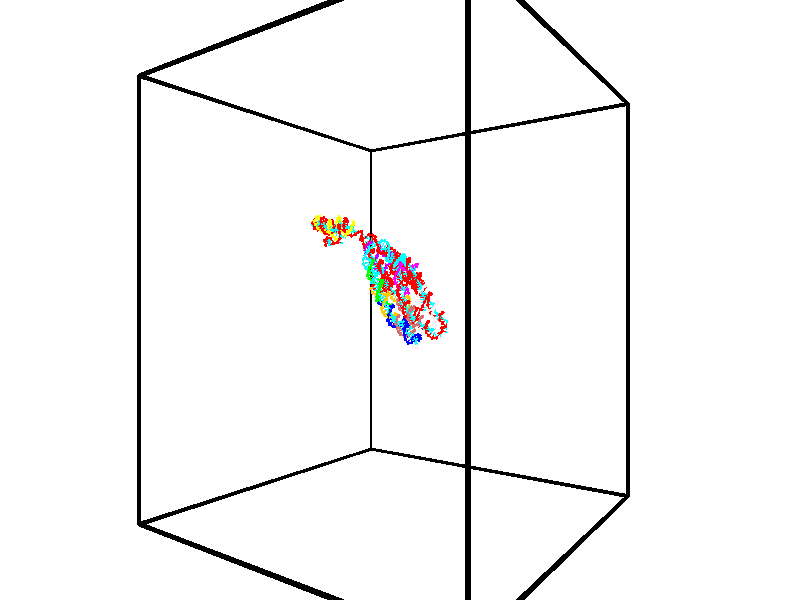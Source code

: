 // switches for output
#declare DRAW_BASES = 1; // possible values are 0, 1; only relevant for DNA ribbons
#declare DRAW_BASES_TYPE = 3; // possible values are 1, 2, 3; only relevant for DNA ribbons
#declare DRAW_FOG = 0; // set to 1 to enable fog

#include "colors.inc"

#include "transforms.inc"
background { rgb <1, 1, 1>}

#default {
   normal{
       ripples 0.25
       frequency 0.20
       turbulence 0.2
       lambda 5
   }
	finish {
		phong 0.1
		phong_size 40.
	}
}

// original window dimensions: 1024x640


// camera settings

camera {
	sky <-0, 1, 0>
	up <-0, 1, 0>
	right 1.6 * <0.581683, 0, 0.813415>
	location <-54.4937, 30, 90.4225>
	look_at <30, 30, 30>
	direction <84.4937, 0, -60.4225>
	angle 67.0682
}


# declare cpy_camera_pos = <-54.4937, 30, 90.4225>;
# if (DRAW_FOG = 1)
fog {
	fog_type 2
	up vnormalize(cpy_camera_pos)
	color rgbt<1,1,1,0.3>
	distance 1e-5
	fog_alt 3e-3
	fog_offset 48
}
# end


// LIGHTS

# declare lum = 6;
global_settings {
	ambient_light rgb lum * <0.05, 0.05, 0.05>
	max_trace_level 15
}# declare cpy_direct_light_amount = 0.25;
light_source
{	1000 * <0.231732, -1, 1.3951>,
	rgb lum * cpy_direct_light_amount
	parallel
}

light_source
{	1000 * <-0.231732, 1, -1.3951>,
	rgb lum * cpy_direct_light_amount
	parallel
}

// strand 0

// nucleotide -1

// particle -1
sphere {
	<42.305878, 32.484936, 22.764591> 0.250000
	pigment { color rgbt <1,0,0,0> }
	no_shadow
}
cylinder {
	<42.479279, 32.200577, 22.543068>,  <42.583321, 32.029961, 22.410154>, 0.100000
	pigment { color rgbt <1,0,0,0> }
	no_shadow
}
cylinder {
	<42.479279, 32.200577, 22.543068>,  <42.305878, 32.484936, 22.764591>, 0.100000
	pigment { color rgbt <1,0,0,0> }
	no_shadow
}

// particle -1
sphere {
	<42.479279, 32.200577, 22.543068> 0.100000
	pigment { color rgbt <1,0,0,0> }
	no_shadow
}
sphere {
	0, 1
	scale<0.080000,0.200000,0.300000>
	matrix <-0.812973, -0.573649, 0.100002,
		-0.388782, 0.406879, -0.826619,
		0.433501, -0.710898, -0.553806,
		42.609329, 31.987307, 22.376926>
	pigment { color rgbt <0,1,1,0> }
	no_shadow
}
cylinder {
	<41.835522, 32.455269, 22.199183>,  <42.305878, 32.484936, 22.764591>, 0.130000
	pigment { color rgbt <1,0,0,0> }
	no_shadow
}

// nucleotide -1

// particle -1
sphere {
	<41.835522, 32.455269, 22.199183> 0.250000
	pigment { color rgbt <1,0,0,0> }
	no_shadow
}
cylinder {
	<42.038025, 32.127865, 22.307796>,  <42.159527, 31.931421, 22.372965>, 0.100000
	pigment { color rgbt <1,0,0,0> }
	no_shadow
}
cylinder {
	<42.038025, 32.127865, 22.307796>,  <41.835522, 32.455269, 22.199183>, 0.100000
	pigment { color rgbt <1,0,0,0> }
	no_shadow
}

// particle -1
sphere {
	<42.038025, 32.127865, 22.307796> 0.100000
	pigment { color rgbt <1,0,0,0> }
	no_shadow
}
sphere {
	0, 1
	scale<0.080000,0.200000,0.300000>
	matrix <-0.859394, -0.452670, 0.237765,
		-0.071698, -0.353729, -0.932596,
		0.506262, -0.818514, 0.271537,
		42.189903, 31.882311, 22.389257>
	pigment { color rgbt <0,1,1,0> }
	no_shadow
}
cylinder {
	<41.783962, 33.054745, 21.702217>,  <41.835522, 32.455269, 22.199183>, 0.130000
	pigment { color rgbt <1,0,0,0> }
	no_shadow
}

// nucleotide -1

// particle -1
sphere {
	<41.783962, 33.054745, 21.702217> 0.250000
	pigment { color rgbt <1,0,0,0> }
	no_shadow
}
cylinder {
	<42.148552, 33.154491, 21.571358>,  <42.367306, 33.214340, 21.492842>, 0.100000
	pigment { color rgbt <1,0,0,0> }
	no_shadow
}
cylinder {
	<42.148552, 33.154491, 21.571358>,  <41.783962, 33.054745, 21.702217>, 0.100000
	pigment { color rgbt <1,0,0,0> }
	no_shadow
}

// particle -1
sphere {
	<42.148552, 33.154491, 21.571358> 0.100000
	pigment { color rgbt <1,0,0,0> }
	no_shadow
}
sphere {
	0, 1
	scale<0.080000,0.200000,0.300000>
	matrix <-0.248184, -0.300864, -0.920807,
		-0.328047, 0.920487, -0.212341,
		0.911477, 0.249368, -0.327148,
		42.421993, 33.229301, 21.473213>
	pigment { color rgbt <0,1,1,0> }
	no_shadow
}
cylinder {
	<41.762096, 33.566132, 21.145481>,  <41.783962, 33.054745, 21.702217>, 0.130000
	pigment { color rgbt <1,0,0,0> }
	no_shadow
}

// nucleotide -1

// particle -1
sphere {
	<41.762096, 33.566132, 21.145481> 0.250000
	pigment { color rgbt <1,0,0,0> }
	no_shadow
}
cylinder {
	<42.058228, 33.297276, 21.150249>,  <42.235909, 33.135963, 21.153111>, 0.100000
	pigment { color rgbt <1,0,0,0> }
	no_shadow
}
cylinder {
	<42.058228, 33.297276, 21.150249>,  <41.762096, 33.566132, 21.145481>, 0.100000
	pigment { color rgbt <1,0,0,0> }
	no_shadow
}

// particle -1
sphere {
	<42.058228, 33.297276, 21.150249> 0.100000
	pigment { color rgbt <1,0,0,0> }
	no_shadow
}
sphere {
	0, 1
	scale<0.080000,0.200000,0.300000>
	matrix <-0.230520, -0.270489, -0.934718,
		0.631482, 0.689253, -0.355192,
		0.740332, -0.672136, 0.011922,
		42.280327, 33.095634, 21.153826>
	pigment { color rgbt <0,1,1,0> }
	no_shadow
}
cylinder {
	<41.186211, 34.032799, 21.166557>,  <41.762096, 33.566132, 21.145481>, 0.130000
	pigment { color rgbt <1,0,0,0> }
	no_shadow
}

// nucleotide -1

// particle -1
sphere {
	<41.186211, 34.032799, 21.166557> 0.250000
	pigment { color rgbt <1,0,0,0> }
	no_shadow
}
cylinder {
	<41.043503, 34.209980, 21.495560>,  <40.957878, 34.316288, 21.692961>, 0.100000
	pigment { color rgbt <1,0,0,0> }
	no_shadow
}
cylinder {
	<41.043503, 34.209980, 21.495560>,  <41.186211, 34.032799, 21.166557>, 0.100000
	pigment { color rgbt <1,0,0,0> }
	no_shadow
}

// particle -1
sphere {
	<41.043503, 34.209980, 21.495560> 0.100000
	pigment { color rgbt <1,0,0,0> }
	no_shadow
}
sphere {
	0, 1
	scale<0.080000,0.200000,0.300000>
	matrix <0.166566, 0.896495, -0.410550,
		-0.919225, -0.009469, -0.393619,
		-0.356765, 0.442952, 0.822504,
		40.936474, 34.342865, 21.742311>
	pigment { color rgbt <0,1,1,0> }
	no_shadow
}
cylinder {
	<40.507023, 34.414402, 21.087206>,  <41.186211, 34.032799, 21.166557>, 0.130000
	pigment { color rgbt <1,0,0,0> }
	no_shadow
}

// nucleotide -1

// particle -1
sphere {
	<40.507023, 34.414402, 21.087206> 0.250000
	pigment { color rgbt <1,0,0,0> }
	no_shadow
}
cylinder {
	<40.751522, 34.582726, 21.355324>,  <40.898220, 34.683720, 21.516195>, 0.100000
	pigment { color rgbt <1,0,0,0> }
	no_shadow
}
cylinder {
	<40.751522, 34.582726, 21.355324>,  <40.507023, 34.414402, 21.087206>, 0.100000
	pigment { color rgbt <1,0,0,0> }
	no_shadow
}

// particle -1
sphere {
	<40.751522, 34.582726, 21.355324> 0.100000
	pigment { color rgbt <1,0,0,0> }
	no_shadow
}
sphere {
	0, 1
	scale<0.080000,0.200000,0.300000>
	matrix <-0.056445, 0.867956, -0.493422,
		-0.789423, 0.263769, 0.554289,
		0.611248, 0.420806, 0.670297,
		40.934898, 34.708969, 21.556414>
	pigment { color rgbt <0,1,1,0> }
	no_shadow
}
cylinder {
	<40.154186, 34.510406, 20.506908>,  <40.507023, 34.414402, 21.087206>, 0.130000
	pigment { color rgbt <1,0,0,0> }
	no_shadow
}

// nucleotide -1

// particle -1
sphere {
	<40.154186, 34.510406, 20.506908> 0.250000
	pigment { color rgbt <1,0,0,0> }
	no_shadow
}
cylinder {
	<40.107761, 34.836853, 20.733356>,  <40.079906, 35.032719, 20.869225>, 0.100000
	pigment { color rgbt <1,0,0,0> }
	no_shadow
}
cylinder {
	<40.107761, 34.836853, 20.733356>,  <40.154186, 34.510406, 20.506908>, 0.100000
	pigment { color rgbt <1,0,0,0> }
	no_shadow
}

// particle -1
sphere {
	<40.107761, 34.836853, 20.733356> 0.100000
	pigment { color rgbt <1,0,0,0> }
	no_shadow
}
sphere {
	0, 1
	scale<0.080000,0.200000,0.300000>
	matrix <0.754553, 0.443093, -0.484064,
		-0.645894, 0.370986, -0.667226,
		-0.116062, 0.816112, 0.566120,
		40.072941, 35.081688, 20.903193>
	pigment { color rgbt <0,1,1,0> }
	no_shadow
}
cylinder {
	<40.433323, 35.048981, 20.119793>,  <40.154186, 34.510406, 20.506908>, 0.130000
	pigment { color rgbt <1,0,0,0> }
	no_shadow
}

// nucleotide -1

// particle -1
sphere {
	<40.433323, 35.048981, 20.119793> 0.250000
	pigment { color rgbt <1,0,0,0> }
	no_shadow
}
cylinder {
	<40.380051, 35.244835, 20.464470>,  <40.348087, 35.362347, 20.671276>, 0.100000
	pigment { color rgbt <1,0,0,0> }
	no_shadow
}
cylinder {
	<40.380051, 35.244835, 20.464470>,  <40.433323, 35.048981, 20.119793>, 0.100000
	pigment { color rgbt <1,0,0,0> }
	no_shadow
}

// particle -1
sphere {
	<40.380051, 35.244835, 20.464470> 0.100000
	pigment { color rgbt <1,0,0,0> }
	no_shadow
}
sphere {
	0, 1
	scale<0.080000,0.200000,0.300000>
	matrix <0.717536, 0.647388, -0.256965,
		-0.683670, 0.584075, -0.437551,
		-0.133179, 0.489638, 0.861695,
		40.340096, 35.391727, 20.722979>
	pigment { color rgbt <0,1,1,0> }
	no_shadow
}
cylinder {
	<40.134090, 35.738205, 19.953297>,  <40.433323, 35.048981, 20.119793>, 0.130000
	pigment { color rgbt <1,0,0,0> }
	no_shadow
}

// nucleotide -1

// particle -1
sphere {
	<40.134090, 35.738205, 19.953297> 0.250000
	pigment { color rgbt <1,0,0,0> }
	no_shadow
}
cylinder {
	<40.376320, 35.709427, 20.270309>,  <40.521656, 35.692162, 20.460518>, 0.100000
	pigment { color rgbt <1,0,0,0> }
	no_shadow
}
cylinder {
	<40.376320, 35.709427, 20.270309>,  <40.134090, 35.738205, 19.953297>, 0.100000
	pigment { color rgbt <1,0,0,0> }
	no_shadow
}

// particle -1
sphere {
	<40.376320, 35.709427, 20.270309> 0.100000
	pigment { color rgbt <1,0,0,0> }
	no_shadow
}
sphere {
	0, 1
	scale<0.080000,0.200000,0.300000>
	matrix <0.596648, 0.700052, -0.392349,
		-0.526586, 0.710459, 0.466857,
		0.605572, -0.071944, 0.792532,
		40.557991, 35.687843, 20.508068>
	pigment { color rgbt <0,1,1,0> }
	no_shadow
}
cylinder {
	<40.392689, 36.374332, 20.058187>,  <40.134090, 35.738205, 19.953297>, 0.130000
	pigment { color rgbt <1,0,0,0> }
	no_shadow
}

// nucleotide -1

// particle -1
sphere {
	<40.392689, 36.374332, 20.058187> 0.250000
	pigment { color rgbt <1,0,0,0> }
	no_shadow
}
cylinder {
	<40.668846, 36.180191, 20.272770>,  <40.834541, 36.063705, 20.401520>, 0.100000
	pigment { color rgbt <1,0,0,0> }
	no_shadow
}
cylinder {
	<40.668846, 36.180191, 20.272770>,  <40.392689, 36.374332, 20.058187>, 0.100000
	pigment { color rgbt <1,0,0,0> }
	no_shadow
}

// particle -1
sphere {
	<40.668846, 36.180191, 20.272770> 0.100000
	pigment { color rgbt <1,0,0,0> }
	no_shadow
}
sphere {
	0, 1
	scale<0.080000,0.200000,0.300000>
	matrix <0.702331, 0.627472, -0.336170,
		-0.173451, 0.608862, 0.774082,
		0.690395, -0.485353, 0.536458,
		40.875965, 36.034584, 20.433708>
	pigment { color rgbt <0,1,1,0> }
	no_shadow
}
cylinder {
	<40.788681, 36.960484, 20.365683>,  <40.392689, 36.374332, 20.058187>, 0.130000
	pigment { color rgbt <1,0,0,0> }
	no_shadow
}

// nucleotide -1

// particle -1
sphere {
	<40.788681, 36.960484, 20.365683> 0.250000
	pigment { color rgbt <1,0,0,0> }
	no_shadow
}
cylinder {
	<41.036846, 36.661854, 20.461777>,  <41.185745, 36.482677, 20.519434>, 0.100000
	pigment { color rgbt <1,0,0,0> }
	no_shadow
}
cylinder {
	<41.036846, 36.661854, 20.461777>,  <40.788681, 36.960484, 20.365683>, 0.100000
	pigment { color rgbt <1,0,0,0> }
	no_shadow
}

// particle -1
sphere {
	<41.036846, 36.661854, 20.461777> 0.100000
	pigment { color rgbt <1,0,0,0> }
	no_shadow
}
sphere {
	0, 1
	scale<0.080000,0.200000,0.300000>
	matrix <0.718209, 0.417786, -0.556444,
		0.315059, 0.517765, 0.795397,
		0.620413, -0.746575, 0.240237,
		41.222969, 36.437881, 20.533848>
	pigment { color rgbt <0,1,1,0> }
	no_shadow
}
cylinder {
	<41.368881, 37.290394, 20.662735>,  <40.788681, 36.960484, 20.365683>, 0.130000
	pigment { color rgbt <1,0,0,0> }
	no_shadow
}

// nucleotide -1

// particle -1
sphere {
	<41.368881, 37.290394, 20.662735> 0.250000
	pigment { color rgbt <1,0,0,0> }
	no_shadow
}
cylinder {
	<41.500092, 36.929527, 20.550667>,  <41.578819, 36.713009, 20.483425>, 0.100000
	pigment { color rgbt <1,0,0,0> }
	no_shadow
}
cylinder {
	<41.500092, 36.929527, 20.550667>,  <41.368881, 37.290394, 20.662735>, 0.100000
	pigment { color rgbt <1,0,0,0> }
	no_shadow
}

// particle -1
sphere {
	<41.500092, 36.929527, 20.550667> 0.100000
	pigment { color rgbt <1,0,0,0> }
	no_shadow
}
sphere {
	0, 1
	scale<0.080000,0.200000,0.300000>
	matrix <0.755199, 0.428609, -0.495952,
		0.567515, -0.048900, 0.821909,
		0.328026, -0.902166, -0.280172,
		41.598499, 36.658878, 20.466616>
	pigment { color rgbt <0,1,1,0> }
	no_shadow
}
cylinder {
	<42.180298, 37.138523, 20.752508>,  <41.368881, 37.290394, 20.662735>, 0.130000
	pigment { color rgbt <1,0,0,0> }
	no_shadow
}

// nucleotide -1

// particle -1
sphere {
	<42.180298, 37.138523, 20.752508> 0.250000
	pigment { color rgbt <1,0,0,0> }
	no_shadow
}
cylinder {
	<42.070858, 36.864166, 20.482784>,  <42.005196, 36.699551, 20.320950>, 0.100000
	pigment { color rgbt <1,0,0,0> }
	no_shadow
}
cylinder {
	<42.070858, 36.864166, 20.482784>,  <42.180298, 37.138523, 20.752508>, 0.100000
	pigment { color rgbt <1,0,0,0> }
	no_shadow
}

// particle -1
sphere {
	<42.070858, 36.864166, 20.482784> 0.100000
	pigment { color rgbt <1,0,0,0> }
	no_shadow
}
sphere {
	0, 1
	scale<0.080000,0.200000,0.300000>
	matrix <0.824791, 0.193370, -0.531345,
		0.494837, -0.701540, 0.512814,
		-0.273597, -0.685894, -0.674310,
		41.988777, 36.658398, 20.280491>
	pigment { color rgbt <0,1,1,0> }
	no_shadow
}
cylinder {
	<42.733398, 36.597500, 20.612663>,  <42.180298, 37.138523, 20.752508>, 0.130000
	pigment { color rgbt <1,0,0,0> }
	no_shadow
}

// nucleotide -1

// particle -1
sphere {
	<42.733398, 36.597500, 20.612663> 0.250000
	pigment { color rgbt <1,0,0,0> }
	no_shadow
}
cylinder {
	<42.510303, 36.584911, 20.280895>,  <42.376446, 36.577358, 20.081835>, 0.100000
	pigment { color rgbt <1,0,0,0> }
	no_shadow
}
cylinder {
	<42.510303, 36.584911, 20.280895>,  <42.733398, 36.597500, 20.612663>, 0.100000
	pigment { color rgbt <1,0,0,0> }
	no_shadow
}

// particle -1
sphere {
	<42.510303, 36.584911, 20.280895> 0.100000
	pigment { color rgbt <1,0,0,0> }
	no_shadow
}
sphere {
	0, 1
	scale<0.080000,0.200000,0.300000>
	matrix <0.815383, 0.166043, -0.554600,
		0.155169, -0.985616, -0.066953,
		-0.557740, -0.031464, -0.829419,
		42.342983, 36.575470, 20.032070>
	pigment { color rgbt <0,1,1,0> }
	no_shadow
}
cylinder {
	<43.157146, 36.400414, 20.103725>,  <42.733398, 36.597500, 20.612663>, 0.130000
	pigment { color rgbt <1,0,0,0> }
	no_shadow
}

// nucleotide -1

// particle -1
sphere {
	<43.157146, 36.400414, 20.103725> 0.250000
	pigment { color rgbt <1,0,0,0> }
	no_shadow
}
cylinder {
	<42.858009, 36.570240, 19.899578>,  <42.678528, 36.672138, 19.777090>, 0.100000
	pigment { color rgbt <1,0,0,0> }
	no_shadow
}
cylinder {
	<42.858009, 36.570240, 19.899578>,  <43.157146, 36.400414, 20.103725>, 0.100000
	pigment { color rgbt <1,0,0,0> }
	no_shadow
}

// particle -1
sphere {
	<42.858009, 36.570240, 19.899578> 0.100000
	pigment { color rgbt <1,0,0,0> }
	no_shadow
}
sphere {
	0, 1
	scale<0.080000,0.200000,0.300000>
	matrix <0.637898, 0.246596, -0.729573,
		-0.183900, -0.871167, -0.455247,
		-0.747841, 0.424569, -0.510367,
		42.633656, 36.697609, 19.746468>
	pigment { color rgbt <0,1,1,0> }
	no_shadow
}
cylinder {
	<42.991398, 36.064541, 19.313517>,  <43.157146, 36.400414, 20.103725>, 0.130000
	pigment { color rgbt <1,0,0,0> }
	no_shadow
}

// nucleotide -1

// particle -1
sphere {
	<42.991398, 36.064541, 19.313517> 0.250000
	pigment { color rgbt <1,0,0,0> }
	no_shadow
}
cylinder {
	<42.837482, 36.433594, 19.324059>,  <42.745132, 36.655025, 19.330383>, 0.100000
	pigment { color rgbt <1,0,0,0> }
	no_shadow
}
cylinder {
	<42.837482, 36.433594, 19.324059>,  <42.991398, 36.064541, 19.313517>, 0.100000
	pigment { color rgbt <1,0,0,0> }
	no_shadow
}

// particle -1
sphere {
	<42.837482, 36.433594, 19.324059> 0.100000
	pigment { color rgbt <1,0,0,0> }
	no_shadow
}
sphere {
	0, 1
	scale<0.080000,0.200000,0.300000>
	matrix <0.391456, 0.188984, -0.900582,
		-0.835883, -0.336216, -0.433887,
		-0.384787, 0.922629, 0.026355,
		42.722046, 36.710381, 19.331964>
	pigment { color rgbt <0,1,1,0> }
	no_shadow
}
cylinder {
	<42.875568, 36.216438, 18.663818>,  <42.991398, 36.064541, 19.313517>, 0.130000
	pigment { color rgbt <1,0,0,0> }
	no_shadow
}

// nucleotide -1

// particle -1
sphere {
	<42.875568, 36.216438, 18.663818> 0.250000
	pigment { color rgbt <1,0,0,0> }
	no_shadow
}
cylinder {
	<42.824764, 36.587204, 18.805065>,  <42.794281, 36.809666, 18.889814>, 0.100000
	pigment { color rgbt <1,0,0,0> }
	no_shadow
}
cylinder {
	<42.824764, 36.587204, 18.805065>,  <42.875568, 36.216438, 18.663818>, 0.100000
	pigment { color rgbt <1,0,0,0> }
	no_shadow
}

// particle -1
sphere {
	<42.824764, 36.587204, 18.805065> 0.100000
	pigment { color rgbt <1,0,0,0> }
	no_shadow
}
sphere {
	0, 1
	scale<0.080000,0.200000,0.300000>
	matrix <0.220129, 0.373465, -0.901148,
		-0.967167, -0.036726, -0.251476,
		-0.127013, 0.926917, 0.353119,
		42.786659, 36.865280, 18.911001>
	pigment { color rgbt <0,1,1,0> }
	no_shadow
}
cylinder {
	<42.459415, 36.637947, 18.226772>,  <42.875568, 36.216438, 18.663818>, 0.130000
	pigment { color rgbt <1,0,0,0> }
	no_shadow
}

// nucleotide -1

// particle -1
sphere {
	<42.459415, 36.637947, 18.226772> 0.250000
	pigment { color rgbt <1,0,0,0> }
	no_shadow
}
cylinder {
	<42.660107, 36.932247, 18.408733>,  <42.780521, 37.108829, 18.517910>, 0.100000
	pigment { color rgbt <1,0,0,0> }
	no_shadow
}
cylinder {
	<42.660107, 36.932247, 18.408733>,  <42.459415, 36.637947, 18.226772>, 0.100000
	pigment { color rgbt <1,0,0,0> }
	no_shadow
}

// particle -1
sphere {
	<42.660107, 36.932247, 18.408733> 0.100000
	pigment { color rgbt <1,0,0,0> }
	no_shadow
}
sphere {
	0, 1
	scale<0.080000,0.200000,0.300000>
	matrix <0.112298, 0.466034, -0.877612,
		-0.857707, 0.491404, 0.151197,
		0.501725, 0.735755, 0.454904,
		42.810623, 37.152973, 18.545204>
	pigment { color rgbt <0,1,1,0> }
	no_shadow
}
cylinder {
	<42.108364, 37.307194, 17.992172>,  <42.459415, 36.637947, 18.226772>, 0.130000
	pigment { color rgbt <1,0,0,0> }
	no_shadow
}

// nucleotide -1

// particle -1
sphere {
	<42.108364, 37.307194, 17.992172> 0.250000
	pigment { color rgbt <1,0,0,0> }
	no_shadow
}
cylinder {
	<42.475964, 37.397648, 18.121357>,  <42.696522, 37.451920, 18.198868>, 0.100000
	pigment { color rgbt <1,0,0,0> }
	no_shadow
}
cylinder {
	<42.475964, 37.397648, 18.121357>,  <42.108364, 37.307194, 17.992172>, 0.100000
	pigment { color rgbt <1,0,0,0> }
	no_shadow
}

// particle -1
sphere {
	<42.475964, 37.397648, 18.121357> 0.100000
	pigment { color rgbt <1,0,0,0> }
	no_shadow
}
sphere {
	0, 1
	scale<0.080000,0.200000,0.300000>
	matrix <0.112044, 0.635594, -0.763850,
		-0.378005, 0.738163, 0.558773,
		0.918999, 0.226132, 0.322964,
		42.751663, 37.465488, 18.218246>
	pigment { color rgbt <0,1,1,0> }
	no_shadow
}
cylinder {
	<42.220257, 37.982376, 17.764061>,  <42.108364, 37.307194, 17.992172>, 0.130000
	pigment { color rgbt <1,0,0,0> }
	no_shadow
}

// nucleotide -1

// particle -1
sphere {
	<42.220257, 37.982376, 17.764061> 0.250000
	pigment { color rgbt <1,0,0,0> }
	no_shadow
}
cylinder {
	<42.595798, 37.880207, 17.856422>,  <42.821125, 37.818905, 17.911839>, 0.100000
	pigment { color rgbt <1,0,0,0> }
	no_shadow
}
cylinder {
	<42.595798, 37.880207, 17.856422>,  <42.220257, 37.982376, 17.764061>, 0.100000
	pigment { color rgbt <1,0,0,0> }
	no_shadow
}

// particle -1
sphere {
	<42.595798, 37.880207, 17.856422> 0.100000
	pigment { color rgbt <1,0,0,0> }
	no_shadow
}
sphere {
	0, 1
	scale<0.080000,0.200000,0.300000>
	matrix <0.334842, 0.521035, -0.785114,
		0.080224, 0.814422, 0.574700,
		0.938853, -0.255418, 0.230903,
		42.877453, 37.803581, 17.925694>
	pigment { color rgbt <0,1,1,0> }
	no_shadow
}
cylinder {
	<42.456345, 38.641468, 17.849529>,  <42.220257, 37.982376, 17.764061>, 0.130000
	pigment { color rgbt <1,0,0,0> }
	no_shadow
}

// nucleotide -1

// particle -1
sphere {
	<42.456345, 38.641468, 17.849529> 0.250000
	pigment { color rgbt <1,0,0,0> }
	no_shadow
}
cylinder {
	<42.744263, 38.379280, 17.758087>,  <42.917011, 38.221970, 17.703222>, 0.100000
	pigment { color rgbt <1,0,0,0> }
	no_shadow
}
cylinder {
	<42.744263, 38.379280, 17.758087>,  <42.456345, 38.641468, 17.849529>, 0.100000
	pigment { color rgbt <1,0,0,0> }
	no_shadow
}

// particle -1
sphere {
	<42.744263, 38.379280, 17.758087> 0.100000
	pigment { color rgbt <1,0,0,0> }
	no_shadow
}
sphere {
	0, 1
	scale<0.080000,0.200000,0.300000>
	matrix <0.280904, 0.576166, -0.767545,
		0.634816, 0.488258, 0.598843,
		0.719793, -0.655468, -0.228606,
		42.960201, 38.182640, 17.689505>
	pigment { color rgbt <0,1,1,0> }
	no_shadow
}
cylinder {
	<43.030598, 39.025394, 17.732681>,  <42.456345, 38.641468, 17.849529>, 0.130000
	pigment { color rgbt <1,0,0,0> }
	no_shadow
}

// nucleotide -1

// particle -1
sphere {
	<43.030598, 39.025394, 17.732681> 0.250000
	pigment { color rgbt <1,0,0,0> }
	no_shadow
}
cylinder {
	<43.127205, 38.682205, 17.551327>,  <43.185169, 38.476292, 17.442514>, 0.100000
	pigment { color rgbt <1,0,0,0> }
	no_shadow
}
cylinder {
	<43.127205, 38.682205, 17.551327>,  <43.030598, 39.025394, 17.732681>, 0.100000
	pigment { color rgbt <1,0,0,0> }
	no_shadow
}

// particle -1
sphere {
	<43.127205, 38.682205, 17.551327> 0.100000
	pigment { color rgbt <1,0,0,0> }
	no_shadow
}
sphere {
	0, 1
	scale<0.080000,0.200000,0.300000>
	matrix <0.181008, 0.498849, -0.847576,
		0.953366, 0.122635, 0.275779,
		0.241514, -0.857969, -0.453388,
		43.199657, 38.424816, 17.415310>
	pigment { color rgbt <0,1,1,0> }
	no_shadow
}
cylinder {
	<43.707233, 39.120899, 17.364315>,  <43.030598, 39.025394, 17.732681>, 0.130000
	pigment { color rgbt <1,0,0,0> }
	no_shadow
}

// nucleotide -1

// particle -1
sphere {
	<43.707233, 39.120899, 17.364315> 0.250000
	pigment { color rgbt <1,0,0,0> }
	no_shadow
}
cylinder {
	<43.554550, 38.789120, 17.201187>,  <43.462940, 38.590054, 17.103312>, 0.100000
	pigment { color rgbt <1,0,0,0> }
	no_shadow
}
cylinder {
	<43.554550, 38.789120, 17.201187>,  <43.707233, 39.120899, 17.364315>, 0.100000
	pigment { color rgbt <1,0,0,0> }
	no_shadow
}

// particle -1
sphere {
	<43.554550, 38.789120, 17.201187> 0.100000
	pigment { color rgbt <1,0,0,0> }
	no_shadow
}
sphere {
	0, 1
	scale<0.080000,0.200000,0.300000>
	matrix <0.203999, 0.354742, -0.912438,
		0.901488, -0.431483, 0.033797,
		-0.381712, -0.829446, -0.407818,
		43.440037, 38.540287, 17.078842>
	pigment { color rgbt <0,1,1,0> }
	no_shadow
}
cylinder {
	<44.219322, 38.887062, 16.936514>,  <43.707233, 39.120899, 17.364315>, 0.130000
	pigment { color rgbt <1,0,0,0> }
	no_shadow
}

// nucleotide -1

// particle -1
sphere {
	<44.219322, 38.887062, 16.936514> 0.250000
	pigment { color rgbt <1,0,0,0> }
	no_shadow
}
cylinder {
	<43.882694, 38.725349, 16.793232>,  <43.680717, 38.628323, 16.707262>, 0.100000
	pigment { color rgbt <1,0,0,0> }
	no_shadow
}
cylinder {
	<43.882694, 38.725349, 16.793232>,  <44.219322, 38.887062, 16.936514>, 0.100000
	pigment { color rgbt <1,0,0,0> }
	no_shadow
}

// particle -1
sphere {
	<43.882694, 38.725349, 16.793232> 0.100000
	pigment { color rgbt <1,0,0,0> }
	no_shadow
}
sphere {
	0, 1
	scale<0.080000,0.200000,0.300000>
	matrix <0.222461, 0.344886, -0.911902,
		0.492208, -0.847117, -0.200309,
		-0.841572, -0.404285, -0.358206,
		43.630222, 38.604065, 16.685770>
	pigment { color rgbt <0,1,1,0> }
	no_shadow
}
cylinder {
	<44.451035, 38.667320, 16.250547>,  <44.219322, 38.887062, 16.936514>, 0.130000
	pigment { color rgbt <1,0,0,0> }
	no_shadow
}

// nucleotide -1

// particle -1
sphere {
	<44.451035, 38.667320, 16.250547> 0.250000
	pigment { color rgbt <1,0,0,0> }
	no_shadow
}
cylinder {
	<44.051128, 38.674507, 16.245762>,  <43.811184, 38.678818, 16.242891>, 0.100000
	pigment { color rgbt <1,0,0,0> }
	no_shadow
}
cylinder {
	<44.051128, 38.674507, 16.245762>,  <44.451035, 38.667320, 16.250547>, 0.100000
	pigment { color rgbt <1,0,0,0> }
	no_shadow
}

// particle -1
sphere {
	<44.051128, 38.674507, 16.245762> 0.100000
	pigment { color rgbt <1,0,0,0> }
	no_shadow
}
sphere {
	0, 1
	scale<0.080000,0.200000,0.300000>
	matrix <0.016325, 0.266824, -0.963607,
		-0.014117, -0.963578, -0.267055,
		-0.999767, 0.017963, -0.011963,
		43.751198, 38.679897, 16.242172>
	pigment { color rgbt <0,1,1,0> }
	no_shadow
}
cylinder {
	<44.325451, 38.249542, 15.652412>,  <44.451035, 38.667320, 16.250547>, 0.130000
	pigment { color rgbt <1,0,0,0> }
	no_shadow
}

// nucleotide -1

// particle -1
sphere {
	<44.325451, 38.249542, 15.652412> 0.250000
	pigment { color rgbt <1,0,0,0> }
	no_shadow
}
cylinder {
	<44.004269, 38.481159, 15.708940>,  <43.811558, 38.620129, 15.742856>, 0.100000
	pigment { color rgbt <1,0,0,0> }
	no_shadow
}
cylinder {
	<44.004269, 38.481159, 15.708940>,  <44.325451, 38.249542, 15.652412>, 0.100000
	pigment { color rgbt <1,0,0,0> }
	no_shadow
}

// particle -1
sphere {
	<44.004269, 38.481159, 15.708940> 0.100000
	pigment { color rgbt <1,0,0,0> }
	no_shadow
}
sphere {
	0, 1
	scale<0.080000,0.200000,0.300000>
	matrix <-0.103984, 0.097370, -0.989801,
		-0.586893, -0.809465, -0.017973,
		-0.802960, 0.579038, 0.141317,
		43.763382, 38.654869, 15.751335>
	pigment { color rgbt <0,1,1,0> }
	no_shadow
}
cylinder {
	<43.641136, 38.109753, 15.262719>,  <44.325451, 38.249542, 15.652412>, 0.130000
	pigment { color rgbt <1,0,0,0> }
	no_shadow
}

// nucleotide -1

// particle -1
sphere {
	<43.641136, 38.109753, 15.262719> 0.250000
	pigment { color rgbt <1,0,0,0> }
	no_shadow
}
cylinder {
	<43.659721, 38.500576, 15.345853>,  <43.670872, 38.735069, 15.395733>, 0.100000
	pigment { color rgbt <1,0,0,0> }
	no_shadow
}
cylinder {
	<43.659721, 38.500576, 15.345853>,  <43.641136, 38.109753, 15.262719>, 0.100000
	pigment { color rgbt <1,0,0,0> }
	no_shadow
}

// particle -1
sphere {
	<43.659721, 38.500576, 15.345853> 0.100000
	pigment { color rgbt <1,0,0,0> }
	no_shadow
}
sphere {
	0, 1
	scale<0.080000,0.200000,0.300000>
	matrix <-0.144795, 0.212450, -0.966385,
		-0.988370, 0.014805, 0.151344,
		0.046460, 0.977060, 0.207835,
		43.673660, 38.793694, 15.408203>
	pigment { color rgbt <0,1,1,0> }
	no_shadow
}
cylinder {
	<43.114021, 38.460594, 14.890154>,  <43.641136, 38.109753, 15.262719>, 0.130000
	pigment { color rgbt <1,0,0,0> }
	no_shadow
}

// nucleotide -1

// particle -1
sphere {
	<43.114021, 38.460594, 14.890154> 0.250000
	pigment { color rgbt <1,0,0,0> }
	no_shadow
}
cylinder {
	<43.375809, 38.754353, 14.962079>,  <43.532883, 38.930607, 15.005235>, 0.100000
	pigment { color rgbt <1,0,0,0> }
	no_shadow
}
cylinder {
	<43.375809, 38.754353, 14.962079>,  <43.114021, 38.460594, 14.890154>, 0.100000
	pigment { color rgbt <1,0,0,0> }
	no_shadow
}

// particle -1
sphere {
	<43.375809, 38.754353, 14.962079> 0.100000
	pigment { color rgbt <1,0,0,0> }
	no_shadow
}
sphere {
	0, 1
	scale<0.080000,0.200000,0.300000>
	matrix <-0.409809, 0.544411, -0.731897,
		-0.635394, 0.405315, 0.657262,
		0.654470, 0.734395, 0.179814,
		43.572151, 38.974670, 15.016024>
	pigment { color rgbt <0,1,1,0> }
	no_shadow
}
cylinder {
	<42.817749, 39.063774, 15.263935>,  <43.114021, 38.460594, 14.890154>, 0.130000
	pigment { color rgbt <1,0,0,0> }
	no_shadow
}

// nucleotide -1

// particle -1
sphere {
	<42.817749, 39.063774, 15.263935> 0.250000
	pigment { color rgbt <1,0,0,0> }
	no_shadow
}
cylinder {
	<43.119072, 39.163658, 15.020568>,  <43.299866, 39.223587, 14.874548>, 0.100000
	pigment { color rgbt <1,0,0,0> }
	no_shadow
}
cylinder {
	<43.119072, 39.163658, 15.020568>,  <42.817749, 39.063774, 15.263935>, 0.100000
	pigment { color rgbt <1,0,0,0> }
	no_shadow
}

// particle -1
sphere {
	<43.119072, 39.163658, 15.020568> 0.100000
	pigment { color rgbt <1,0,0,0> }
	no_shadow
}
sphere {
	0, 1
	scale<0.080000,0.200000,0.300000>
	matrix <-0.632711, 0.527602, -0.566845,
		0.179456, 0.811961, 0.555441,
		0.753308, 0.249710, -0.608418,
		43.345066, 39.238571, 14.838042>
	pigment { color rgbt <0,1,1,0> }
	no_shadow
}
cylinder {
	<42.822430, 39.810566, 15.283590>,  <42.817749, 39.063774, 15.263935>, 0.130000
	pigment { color rgbt <1,0,0,0> }
	no_shadow
}

// nucleotide -1

// particle -1
sphere {
	<42.822430, 39.810566, 15.283590> 0.250000
	pigment { color rgbt <1,0,0,0> }
	no_shadow
}
cylinder {
	<42.982937, 39.684155, 14.939704>,  <43.079239, 39.608307, 14.733373>, 0.100000
	pigment { color rgbt <1,0,0,0> }
	no_shadow
}
cylinder {
	<42.982937, 39.684155, 14.939704>,  <42.822430, 39.810566, 15.283590>, 0.100000
	pigment { color rgbt <1,0,0,0> }
	no_shadow
}

// particle -1
sphere {
	<42.982937, 39.684155, 14.939704> 0.100000
	pigment { color rgbt <1,0,0,0> }
	no_shadow
}
sphere {
	0, 1
	scale<0.080000,0.200000,0.300000>
	matrix <-0.689412, 0.513769, -0.510639,
		0.603073, 0.797601, -0.011717,
		0.401266, -0.316031, -0.859715,
		43.103317, 39.589344, 14.681789>
	pigment { color rgbt <0,1,1,0> }
	no_shadow
}
cylinder {
	<42.827652, 40.234821, 14.729735>,  <42.822430, 39.810566, 15.283590>, 0.130000
	pigment { color rgbt <1,0,0,0> }
	no_shadow
}

// nucleotide -1

// particle -1
sphere {
	<42.827652, 40.234821, 14.729735> 0.250000
	pigment { color rgbt <1,0,0,0> }
	no_shadow
}
cylinder {
	<42.725483, 39.908432, 14.522294>,  <42.664181, 39.712601, 14.397829>, 0.100000
	pigment { color rgbt <1,0,0,0> }
	no_shadow
}
cylinder {
	<42.725483, 39.908432, 14.522294>,  <42.827652, 40.234821, 14.729735>, 0.100000
	pigment { color rgbt <1,0,0,0> }
	no_shadow
}

// particle -1
sphere {
	<42.725483, 39.908432, 14.522294> 0.100000
	pigment { color rgbt <1,0,0,0> }
	no_shadow
}
sphere {
	0, 1
	scale<0.080000,0.200000,0.300000>
	matrix <-0.727740, 0.515401, -0.452500,
		0.636515, 0.261829, -0.725461,
		-0.255426, -0.815971, -0.518604,
		42.648853, 39.663639, 14.366714>
	pigment { color rgbt <0,1,1,0> }
	no_shadow
}
cylinder {
	<42.418861, 40.361973, 14.205435>,  <42.827652, 40.234821, 14.729735>, 0.130000
	pigment { color rgbt <1,0,0,0> }
	no_shadow
}

// nucleotide -1

// particle -1
sphere {
	<42.418861, 40.361973, 14.205435> 0.250000
	pigment { color rgbt <1,0,0,0> }
	no_shadow
}
cylinder {
	<42.313866, 39.977554, 14.170806>,  <42.250866, 39.746902, 14.150028>, 0.100000
	pigment { color rgbt <1,0,0,0> }
	no_shadow
}
cylinder {
	<42.313866, 39.977554, 14.170806>,  <42.418861, 40.361973, 14.205435>, 0.100000
	pigment { color rgbt <1,0,0,0> }
	no_shadow
}

// particle -1
sphere {
	<42.313866, 39.977554, 14.170806> 0.100000
	pigment { color rgbt <1,0,0,0> }
	no_shadow
}
sphere {
	0, 1
	scale<0.080000,0.200000,0.300000>
	matrix <-0.747787, 0.259303, -0.611209,
		0.609846, -0.095699, -0.786720,
		-0.262491, -0.961043, -0.086573,
		42.235119, 39.689240, 14.144835>
	pigment { color rgbt <0,1,1,0> }
	no_shadow
}
cylinder {
	<42.469227, 40.080624, 13.463852>,  <42.418861, 40.361973, 14.205435>, 0.130000
	pigment { color rgbt <1,0,0,0> }
	no_shadow
}

// nucleotide -1

// particle -1
sphere {
	<42.469227, 40.080624, 13.463852> 0.250000
	pigment { color rgbt <1,0,0,0> }
	no_shadow
}
cylinder {
	<42.197468, 39.870029, 13.668294>,  <42.034412, 39.743671, 13.790959>, 0.100000
	pigment { color rgbt <1,0,0,0> }
	no_shadow
}
cylinder {
	<42.197468, 39.870029, 13.668294>,  <42.469227, 40.080624, 13.463852>, 0.100000
	pigment { color rgbt <1,0,0,0> }
	no_shadow
}

// particle -1
sphere {
	<42.197468, 39.870029, 13.668294> 0.100000
	pigment { color rgbt <1,0,0,0> }
	no_shadow
}
sphere {
	0, 1
	scale<0.080000,0.200000,0.300000>
	matrix <-0.654565, 0.120075, -0.746409,
		0.331605, -0.841660, -0.426200,
		-0.679399, -0.526488, 0.511104,
		41.993649, 39.712082, 13.821626>
	pigment { color rgbt <0,1,1,0> }
	no_shadow
}
cylinder {
	<42.223846, 39.627140, 12.926654>,  <42.469227, 40.080624, 13.463852>, 0.130000
	pigment { color rgbt <1,0,0,0> }
	no_shadow
}

// nucleotide -1

// particle -1
sphere {
	<42.223846, 39.627140, 12.926654> 0.250000
	pigment { color rgbt <1,0,0,0> }
	no_shadow
}
cylinder {
	<41.956402, 39.711864, 13.211778>,  <41.795937, 39.762699, 13.382852>, 0.100000
	pigment { color rgbt <1,0,0,0> }
	no_shadow
}
cylinder {
	<41.956402, 39.711864, 13.211778>,  <42.223846, 39.627140, 12.926654>, 0.100000
	pigment { color rgbt <1,0,0,0> }
	no_shadow
}

// particle -1
sphere {
	<41.956402, 39.711864, 13.211778> 0.100000
	pigment { color rgbt <1,0,0,0> }
	no_shadow
}
sphere {
	0, 1
	scale<0.080000,0.200000,0.300000>
	matrix <-0.646233, 0.308732, -0.697902,
		-0.367891, -0.927265, -0.069541,
		-0.668610, 0.211812, 0.712809,
		41.755817, 39.775410, 13.425620>
	pigment { color rgbt <0,1,1,0> }
	no_shadow
}
cylinder {
	<41.571030, 39.308704, 12.671341>,  <42.223846, 39.627140, 12.926654>, 0.130000
	pigment { color rgbt <1,0,0,0> }
	no_shadow
}

// nucleotide -1

// particle -1
sphere {
	<41.571030, 39.308704, 12.671341> 0.250000
	pigment { color rgbt <1,0,0,0> }
	no_shadow
}
cylinder {
	<41.531868, 39.626598, 12.910943>,  <41.508369, 39.817337, 13.054704>, 0.100000
	pigment { color rgbt <1,0,0,0> }
	no_shadow
}
cylinder {
	<41.531868, 39.626598, 12.910943>,  <41.571030, 39.308704, 12.671341>, 0.100000
	pigment { color rgbt <1,0,0,0> }
	no_shadow
}

// particle -1
sphere {
	<41.531868, 39.626598, 12.910943> 0.100000
	pigment { color rgbt <1,0,0,0> }
	no_shadow
}
sphere {
	0, 1
	scale<0.080000,0.200000,0.300000>
	matrix <-0.605861, 0.429907, -0.669412,
		-0.789524, -0.428453, 0.439409,
		-0.097906, 0.794738, 0.599004,
		41.502495, 39.865021, 13.090645>
	pigment { color rgbt <0,1,1,0> }
	no_shadow
}
cylinder {
	<40.958641, 39.508469, 12.968092>,  <41.571030, 39.308704, 12.671341>, 0.130000
	pigment { color rgbt <1,0,0,0> }
	no_shadow
}

// nucleotide -1

// particle -1
sphere {
	<40.958641, 39.508469, 12.968092> 0.250000
	pigment { color rgbt <1,0,0,0> }
	no_shadow
}
cylinder {
	<41.159180, 39.839146, 12.865939>,  <41.279503, 40.037552, 12.804647>, 0.100000
	pigment { color rgbt <1,0,0,0> }
	no_shadow
}
cylinder {
	<41.159180, 39.839146, 12.865939>,  <40.958641, 39.508469, 12.968092>, 0.100000
	pigment { color rgbt <1,0,0,0> }
	no_shadow
}

// particle -1
sphere {
	<41.159180, 39.839146, 12.865939> 0.100000
	pigment { color rgbt <1,0,0,0> }
	no_shadow
}
sphere {
	0, 1
	scale<0.080000,0.200000,0.300000>
	matrix <-0.678682, 0.192651, -0.708714,
		-0.536693, 0.528637, 0.657650,
		0.501350, 0.826697, -0.255382,
		41.309586, 40.087154, 12.789325>
	pigment { color rgbt <0,1,1,0> }
	no_shadow
}
cylinder {
	<41.032791, 38.829334, 13.188862>,  <40.958641, 39.508469, 12.968092>, 0.130000
	pigment { color rgbt <1,0,0,0> }
	no_shadow
}

// nucleotide -1

// particle -1
sphere {
	<41.032791, 38.829334, 13.188862> 0.250000
	pigment { color rgbt <1,0,0,0> }
	no_shadow
}
cylinder {
	<41.108036, 38.999676, 13.542871>,  <41.153183, 39.101883, 13.755276>, 0.100000
	pigment { color rgbt <1,0,0,0> }
	no_shadow
}
cylinder {
	<41.108036, 38.999676, 13.542871>,  <41.032791, 38.829334, 13.188862>, 0.100000
	pigment { color rgbt <1,0,0,0> }
	no_shadow
}

// particle -1
sphere {
	<41.108036, 38.999676, 13.542871> 0.100000
	pigment { color rgbt <1,0,0,0> }
	no_shadow
}
sphere {
	0, 1
	scale<0.080000,0.200000,0.300000>
	matrix <-0.338550, -0.817765, 0.465451,
		0.921954, -0.387180, -0.009655,
		0.188109, 0.425855, 0.885021,
		41.164467, 39.127434, 13.808377>
	pigment { color rgbt <0,1,1,0> }
	no_shadow
}
cylinder {
	<41.214230, 38.292545, 13.595939>,  <41.032791, 38.829334, 13.188862>, 0.130000
	pigment { color rgbt <1,0,0,0> }
	no_shadow
}

// nucleotide -1

// particle -1
sphere {
	<41.214230, 38.292545, 13.595939> 0.250000
	pigment { color rgbt <1,0,0,0> }
	no_shadow
}
cylinder {
	<41.151470, 38.578636, 13.868361>,  <41.113815, 38.750290, 14.031815>, 0.100000
	pigment { color rgbt <1,0,0,0> }
	no_shadow
}
cylinder {
	<41.151470, 38.578636, 13.868361>,  <41.214230, 38.292545, 13.595939>, 0.100000
	pigment { color rgbt <1,0,0,0> }
	no_shadow
}

// particle -1
sphere {
	<41.151470, 38.578636, 13.868361> 0.100000
	pigment { color rgbt <1,0,0,0> }
	no_shadow
}
sphere {
	0, 1
	scale<0.080000,0.200000,0.300000>
	matrix <-0.361182, -0.683380, 0.634460,
		0.919202, -0.146443, 0.365545,
		-0.156894, 0.715225, 0.681056,
		41.104401, 38.793205, 14.072679>
	pigment { color rgbt <0,1,1,0> }
	no_shadow
}
cylinder {
	<41.523819, 38.007149, 14.149062>,  <41.214230, 38.292545, 13.595939>, 0.130000
	pigment { color rgbt <1,0,0,0> }
	no_shadow
}

// nucleotide -1

// particle -1
sphere {
	<41.523819, 38.007149, 14.149062> 0.250000
	pigment { color rgbt <1,0,0,0> }
	no_shadow
}
cylinder {
	<41.283066, 38.293400, 14.290830>,  <41.138615, 38.465149, 14.375890>, 0.100000
	pigment { color rgbt <1,0,0,0> }
	no_shadow
}
cylinder {
	<41.283066, 38.293400, 14.290830>,  <41.523819, 38.007149, 14.149062>, 0.100000
	pigment { color rgbt <1,0,0,0> }
	no_shadow
}

// particle -1
sphere {
	<41.283066, 38.293400, 14.290830> 0.100000
	pigment { color rgbt <1,0,0,0> }
	no_shadow
}
sphere {
	0, 1
	scale<0.080000,0.200000,0.300000>
	matrix <-0.398502, -0.653754, 0.643275,
		0.692046, 0.245942, 0.678664,
		-0.601888, 0.715625, 0.354419,
		41.102501, 38.508087, 14.397156>
	pigment { color rgbt <0,1,1,0> }
	no_shadow
}
cylinder {
	<41.593685, 37.924320, 14.830056>,  <41.523819, 38.007149, 14.149062>, 0.130000
	pigment { color rgbt <1,0,0,0> }
	no_shadow
}

// nucleotide -1

// particle -1
sphere {
	<41.593685, 37.924320, 14.830056> 0.250000
	pigment { color rgbt <1,0,0,0> }
	no_shadow
}
cylinder {
	<41.262062, 38.141888, 14.778188>,  <41.063087, 38.272430, 14.747066>, 0.100000
	pigment { color rgbt <1,0,0,0> }
	no_shadow
}
cylinder {
	<41.262062, 38.141888, 14.778188>,  <41.593685, 37.924320, 14.830056>, 0.100000
	pigment { color rgbt <1,0,0,0> }
	no_shadow
}

// particle -1
sphere {
	<41.262062, 38.141888, 14.778188> 0.100000
	pigment { color rgbt <1,0,0,0> }
	no_shadow
}
sphere {
	0, 1
	scale<0.080000,0.200000,0.300000>
	matrix <-0.462373, -0.536447, 0.706000,
		0.314448, 0.645270, 0.696240,
		-0.829056, 0.543923, -0.129671,
		41.013344, 38.305065, 14.739286>
	pigment { color rgbt <0,1,1,0> }
	no_shadow
}
cylinder {
	<41.363842, 38.085888, 15.453351>,  <41.593685, 37.924320, 14.830056>, 0.130000
	pigment { color rgbt <1,0,0,0> }
	no_shadow
}

// nucleotide -1

// particle -1
sphere {
	<41.363842, 38.085888, 15.453351> 0.250000
	pigment { color rgbt <1,0,0,0> }
	no_shadow
}
cylinder {
	<41.046013, 38.112488, 15.211942>,  <40.855316, 38.128448, 15.067097>, 0.100000
	pigment { color rgbt <1,0,0,0> }
	no_shadow
}
cylinder {
	<41.046013, 38.112488, 15.211942>,  <41.363842, 38.085888, 15.453351>, 0.100000
	pigment { color rgbt <1,0,0,0> }
	no_shadow
}

// particle -1
sphere {
	<41.046013, 38.112488, 15.211942> 0.100000
	pigment { color rgbt <1,0,0,0> }
	no_shadow
}
sphere {
	0, 1
	scale<0.080000,0.200000,0.300000>
	matrix <-0.559905, -0.464759, 0.685935,
		-0.234879, 0.882937, 0.406515,
		-0.794568, 0.066498, -0.603522,
		40.807644, 38.132439, 15.030885>
	pigment { color rgbt <0,1,1,0> }
	no_shadow
}
cylinder {
	<40.857704, 38.394009, 15.849831>,  <41.363842, 38.085888, 15.453351>, 0.130000
	pigment { color rgbt <1,0,0,0> }
	no_shadow
}

// nucleotide -1

// particle -1
sphere {
	<40.857704, 38.394009, 15.849831> 0.250000
	pigment { color rgbt <1,0,0,0> }
	no_shadow
}
cylinder {
	<40.690784, 38.180264, 15.555804>,  <40.590633, 38.052017, 15.379388>, 0.100000
	pigment { color rgbt <1,0,0,0> }
	no_shadow
}
cylinder {
	<40.690784, 38.180264, 15.555804>,  <40.857704, 38.394009, 15.849831>, 0.100000
	pigment { color rgbt <1,0,0,0> }
	no_shadow
}

// particle -1
sphere {
	<40.690784, 38.180264, 15.555804> 0.100000
	pigment { color rgbt <1,0,0,0> }
	no_shadow
}
sphere {
	0, 1
	scale<0.080000,0.200000,0.300000>
	matrix <-0.555482, -0.490182, 0.671686,
		-0.719238, 0.688609, -0.092276,
		-0.417297, -0.534359, -0.735067,
		40.565594, 38.019955, 15.335284>
	pigment { color rgbt <0,1,1,0> }
	no_shadow
}
cylinder {
	<40.250298, 38.289047, 16.098080>,  <40.857704, 38.394009, 15.849831>, 0.130000
	pigment { color rgbt <1,0,0,0> }
	no_shadow
}

// nucleotide -1

// particle -1
sphere {
	<40.250298, 38.289047, 16.098080> 0.250000
	pigment { color rgbt <1,0,0,0> }
	no_shadow
}
cylinder {
	<40.256023, 38.030739, 15.792720>,  <40.259460, 37.875755, 15.609505>, 0.100000
	pigment { color rgbt <1,0,0,0> }
	no_shadow
}
cylinder {
	<40.256023, 38.030739, 15.792720>,  <40.250298, 38.289047, 16.098080>, 0.100000
	pigment { color rgbt <1,0,0,0> }
	no_shadow
}

// particle -1
sphere {
	<40.256023, 38.030739, 15.792720> 0.100000
	pigment { color rgbt <1,0,0,0> }
	no_shadow
}
sphere {
	0, 1
	scale<0.080000,0.200000,0.300000>
	matrix <-0.465525, -0.679989, 0.566481,
		-0.884919, 0.347270, -0.310358,
		0.014318, -0.645769, -0.763398,
		40.260319, 37.837009, 15.563701>
	pigment { color rgbt <0,1,1,0> }
	no_shadow
}
cylinder {
	<39.497696, 38.159000, 16.066196>,  <40.250298, 38.289047, 16.098080>, 0.130000
	pigment { color rgbt <1,0,0,0> }
	no_shadow
}

// nucleotide -1

// particle -1
sphere {
	<39.497696, 38.159000, 16.066196> 0.250000
	pigment { color rgbt <1,0,0,0> }
	no_shadow
}
cylinder {
	<39.737442, 37.887100, 15.897107>,  <39.881290, 37.723961, 15.795653>, 0.100000
	pigment { color rgbt <1,0,0,0> }
	no_shadow
}
cylinder {
	<39.737442, 37.887100, 15.897107>,  <39.497696, 38.159000, 16.066196>, 0.100000
	pigment { color rgbt <1,0,0,0> }
	no_shadow
}

// particle -1
sphere {
	<39.737442, 37.887100, 15.897107> 0.100000
	pigment { color rgbt <1,0,0,0> }
	no_shadow
}
sphere {
	0, 1
	scale<0.080000,0.200000,0.300000>
	matrix <-0.218922, -0.647161, 0.730244,
		-0.769956, -0.345140, -0.536700,
		0.599368, -0.679751, -0.422726,
		39.917252, 37.683174, 15.770289>
	pigment { color rgbt <0,1,1,0> }
	no_shadow
}
cylinder {
	<39.075909, 37.618473, 16.032690>,  <39.497696, 38.159000, 16.066196>, 0.130000
	pigment { color rgbt <1,0,0,0> }
	no_shadow
}

// nucleotide -1

// particle -1
sphere {
	<39.075909, 37.618473, 16.032690> 0.250000
	pigment { color rgbt <1,0,0,0> }
	no_shadow
}
cylinder {
	<39.443478, 37.462677, 16.007774>,  <39.664021, 37.369202, 15.992826>, 0.100000
	pigment { color rgbt <1,0,0,0> }
	no_shadow
}
cylinder {
	<39.443478, 37.462677, 16.007774>,  <39.075909, 37.618473, 16.032690>, 0.100000
	pigment { color rgbt <1,0,0,0> }
	no_shadow
}

// particle -1
sphere {
	<39.443478, 37.462677, 16.007774> 0.100000
	pigment { color rgbt <1,0,0,0> }
	no_shadow
}
sphere {
	0, 1
	scale<0.080000,0.200000,0.300000>
	matrix <-0.241814, -0.681049, 0.691157,
		-0.311616, -0.620059, -0.720015,
		0.918924, -0.389485, -0.062287,
		39.719154, 37.345833, 15.989088>
	pigment { color rgbt <0,1,1,0> }
	no_shadow
}
cylinder {
	<38.969444, 36.978069, 16.055305>,  <39.075909, 37.618473, 16.032690>, 0.130000
	pigment { color rgbt <1,0,0,0> }
	no_shadow
}

// nucleotide -1

// particle -1
sphere {
	<38.969444, 36.978069, 16.055305> 0.250000
	pigment { color rgbt <1,0,0,0> }
	no_shadow
}
cylinder {
	<39.344891, 37.028542, 16.183723>,  <39.570160, 37.058826, 16.260775>, 0.100000
	pigment { color rgbt <1,0,0,0> }
	no_shadow
}
cylinder {
	<39.344891, 37.028542, 16.183723>,  <38.969444, 36.978069, 16.055305>, 0.100000
	pigment { color rgbt <1,0,0,0> }
	no_shadow
}

// particle -1
sphere {
	<39.344891, 37.028542, 16.183723> 0.100000
	pigment { color rgbt <1,0,0,0> }
	no_shadow
}
sphere {
	0, 1
	scale<0.080000,0.200000,0.300000>
	matrix <-0.155614, -0.675726, 0.720541,
		0.307858, -0.726273, -0.614614,
		0.938620, 0.126182, 0.321046,
		39.626476, 37.066395, 16.280037>
	pigment { color rgbt <0,1,1,0> }
	no_shadow
}
cylinder {
	<39.317856, 36.239342, 16.025965>,  <38.969444, 36.978069, 16.055305>, 0.130000
	pigment { color rgbt <1,0,0,0> }
	no_shadow
}

// nucleotide -1

// particle -1
sphere {
	<39.317856, 36.239342, 16.025965> 0.250000
	pigment { color rgbt <1,0,0,0> }
	no_shadow
}
cylinder {
	<39.519199, 36.469337, 16.283962>,  <39.640007, 36.607334, 16.438761>, 0.100000
	pigment { color rgbt <1,0,0,0> }
	no_shadow
}
cylinder {
	<39.519199, 36.469337, 16.283962>,  <39.317856, 36.239342, 16.025965>, 0.100000
	pigment { color rgbt <1,0,0,0> }
	no_shadow
}

// particle -1
sphere {
	<39.519199, 36.469337, 16.283962> 0.100000
	pigment { color rgbt <1,0,0,0> }
	no_shadow
}
sphere {
	0, 1
	scale<0.080000,0.200000,0.300000>
	matrix <-0.145964, -0.679141, 0.719348,
		0.851660, -0.456235, -0.257923,
		0.503358, 0.574993, 0.644992,
		39.670208, 36.641834, 16.477459>
	pigment { color rgbt <0,1,1,0> }
	no_shadow
}
cylinder {
	<39.561390, 35.839504, 16.471148>,  <39.317856, 36.239342, 16.025965>, 0.130000
	pigment { color rgbt <1,0,0,0> }
	no_shadow
}

// nucleotide -1

// particle -1
sphere {
	<39.561390, 35.839504, 16.471148> 0.250000
	pigment { color rgbt <1,0,0,0> }
	no_shadow
}
cylinder {
	<39.604256, 36.178299, 16.679428>,  <39.629974, 36.381577, 16.804396>, 0.100000
	pigment { color rgbt <1,0,0,0> }
	no_shadow
}
cylinder {
	<39.604256, 36.178299, 16.679428>,  <39.561390, 35.839504, 16.471148>, 0.100000
	pigment { color rgbt <1,0,0,0> }
	no_shadow
}

// particle -1
sphere {
	<39.604256, 36.178299, 16.679428> 0.100000
	pigment { color rgbt <1,0,0,0> }
	no_shadow
}
sphere {
	0, 1
	scale<0.080000,0.200000,0.300000>
	matrix <-0.147847, -0.504318, 0.850767,
		0.983187, -0.168157, 0.071179,
		0.107166, 0.846987, 0.520700,
		39.636406, 36.432396, 16.835638>
	pigment { color rgbt <0,1,1,0> }
	no_shadow
}
cylinder {
	<40.026375, 35.672775, 16.984028>,  <39.561390, 35.839504, 16.471148>, 0.130000
	pigment { color rgbt <1,0,0,0> }
	no_shadow
}

// nucleotide -1

// particle -1
sphere {
	<40.026375, 35.672775, 16.984028> 0.250000
	pigment { color rgbt <1,0,0,0> }
	no_shadow
}
cylinder {
	<39.878735, 35.999226, 17.161884>,  <39.790150, 36.195095, 17.268599>, 0.100000
	pigment { color rgbt <1,0,0,0> }
	no_shadow
}
cylinder {
	<39.878735, 35.999226, 17.161884>,  <40.026375, 35.672775, 16.984028>, 0.100000
	pigment { color rgbt <1,0,0,0> }
	no_shadow
}

// particle -1
sphere {
	<39.878735, 35.999226, 17.161884> 0.100000
	pigment { color rgbt <1,0,0,0> }
	no_shadow
}
sphere {
	0, 1
	scale<0.080000,0.200000,0.300000>
	matrix <-0.112340, -0.514092, 0.850347,
		0.922574, 0.263914, 0.281436,
		-0.369103, 0.816124, 0.444640,
		39.768005, 36.244064, 17.295277>
	pigment { color rgbt <0,1,1,0> }
	no_shadow
}
cylinder {
	<40.441200, 35.705959, 17.681189>,  <40.026375, 35.672775, 16.984028>, 0.130000
	pigment { color rgbt <1,0,0,0> }
	no_shadow
}

// nucleotide -1

// particle -1
sphere {
	<40.441200, 35.705959, 17.681189> 0.250000
	pigment { color rgbt <1,0,0,0> }
	no_shadow
}
cylinder {
	<40.097748, 35.910583, 17.694180>,  <39.891674, 36.033360, 17.701975>, 0.100000
	pigment { color rgbt <1,0,0,0> }
	no_shadow
}
cylinder {
	<40.097748, 35.910583, 17.694180>,  <40.441200, 35.705959, 17.681189>, 0.100000
	pigment { color rgbt <1,0,0,0> }
	no_shadow
}

// particle -1
sphere {
	<40.097748, 35.910583, 17.694180> 0.100000
	pigment { color rgbt <1,0,0,0> }
	no_shadow
}
sphere {
	0, 1
	scale<0.080000,0.200000,0.300000>
	matrix <-0.279276, -0.520002, 0.807219,
		0.429828, 0.684036, 0.589358,
		-0.858634, 0.511559, 0.032477,
		39.840157, 36.064053, 17.703922>
	pigment { color rgbt <0,1,1,0> }
	no_shadow
}
cylinder {
	<40.322414, 36.011787, 18.343817>,  <40.441200, 35.705959, 17.681189>, 0.130000
	pigment { color rgbt <1,0,0,0> }
	no_shadow
}

// nucleotide -1

// particle -1
sphere {
	<40.322414, 36.011787, 18.343817> 0.250000
	pigment { color rgbt <1,0,0,0> }
	no_shadow
}
cylinder {
	<39.959591, 35.997337, 18.176041>,  <39.741898, 35.988667, 18.075375>, 0.100000
	pigment { color rgbt <1,0,0,0> }
	no_shadow
}
cylinder {
	<39.959591, 35.997337, 18.176041>,  <40.322414, 36.011787, 18.343817>, 0.100000
	pigment { color rgbt <1,0,0,0> }
	no_shadow
}

// particle -1
sphere {
	<39.959591, 35.997337, 18.176041> 0.100000
	pigment { color rgbt <1,0,0,0> }
	no_shadow
}
sphere {
	0, 1
	scale<0.080000,0.200000,0.300000>
	matrix <-0.390480, -0.300194, 0.870292,
		-0.157357, 0.953194, 0.258187,
		-0.907063, -0.036130, -0.419441,
		39.687473, 35.986500, 18.050209>
	pigment { color rgbt <0,1,1,0> }
	no_shadow
}
cylinder {
	<39.870636, 36.265282, 18.870506>,  <40.322414, 36.011787, 18.343817>, 0.130000
	pigment { color rgbt <1,0,0,0> }
	no_shadow
}

// nucleotide -1

// particle -1
sphere {
	<39.870636, 36.265282, 18.870506> 0.250000
	pigment { color rgbt <1,0,0,0> }
	no_shadow
}
cylinder {
	<39.658257, 36.034790, 18.621975>,  <39.530827, 35.896496, 18.472857>, 0.100000
	pigment { color rgbt <1,0,0,0> }
	no_shadow
}
cylinder {
	<39.658257, 36.034790, 18.621975>,  <39.870636, 36.265282, 18.870506>, 0.100000
	pigment { color rgbt <1,0,0,0> }
	no_shadow
}

// particle -1
sphere {
	<39.658257, 36.034790, 18.621975> 0.100000
	pigment { color rgbt <1,0,0,0> }
	no_shadow
}
sphere {
	0, 1
	scale<0.080000,0.200000,0.300000>
	matrix <-0.398852, -0.476985, 0.783200,
		-0.747668, 0.663659, 0.023425,
		-0.530951, -0.576231, -0.621328,
		39.498970, 35.861919, 18.435577>
	pigment { color rgbt <0,1,1,0> }
	no_shadow
}
cylinder {
	<39.041340, 36.469723, 18.829401>,  <39.870636, 36.265282, 18.870506>, 0.130000
	pigment { color rgbt <1,0,0,0> }
	no_shadow
}

// nucleotide -1

// particle -1
sphere {
	<39.041340, 36.469723, 18.829401> 0.250000
	pigment { color rgbt <1,0,0,0> }
	no_shadow
}
cylinder {
	<39.107311, 36.084003, 18.746525>,  <39.146893, 35.852573, 18.696800>, 0.100000
	pigment { color rgbt <1,0,0,0> }
	no_shadow
}
cylinder {
	<39.107311, 36.084003, 18.746525>,  <39.041340, 36.469723, 18.829401>, 0.100000
	pigment { color rgbt <1,0,0,0> }
	no_shadow
}

// particle -1
sphere {
	<39.107311, 36.084003, 18.746525> 0.100000
	pigment { color rgbt <1,0,0,0> }
	no_shadow
}
sphere {
	0, 1
	scale<0.080000,0.200000,0.300000>
	matrix <-0.652321, -0.264205, 0.710404,
		-0.739782, 0.017990, -0.672606,
		0.164926, -0.964299, -0.207189,
		39.156788, 35.794712, 18.684368>
	pigment { color rgbt <0,1,1,0> }
	no_shadow
}
cylinder {
	<38.427704, 36.270733, 19.122019>,  <39.041340, 36.469723, 18.829401>, 0.130000
	pigment { color rgbt <1,0,0,0> }
	no_shadow
}

// nucleotide -1

// particle -1
sphere {
	<38.427704, 36.270733, 19.122019> 0.250000
	pigment { color rgbt <1,0,0,0> }
	no_shadow
}
cylinder {
	<38.644554, 35.937126, 19.081009>,  <38.774666, 35.736961, 19.056404>, 0.100000
	pigment { color rgbt <1,0,0,0> }
	no_shadow
}
cylinder {
	<38.644554, 35.937126, 19.081009>,  <38.427704, 36.270733, 19.122019>, 0.100000
	pigment { color rgbt <1,0,0,0> }
	no_shadow
}

// particle -1
sphere {
	<38.644554, 35.937126, 19.081009> 0.100000
	pigment { color rgbt <1,0,0,0> }
	no_shadow
}
sphere {
	0, 1
	scale<0.080000,0.200000,0.300000>
	matrix <-0.654860, -0.495790, 0.570396,
		-0.526549, -0.242091, -0.814947,
		0.542130, -0.834018, -0.102522,
		38.807194, 35.686920, 19.050253>
	pigment { color rgbt <0,1,1,0> }
	no_shadow
}
cylinder {
	<37.880733, 35.822109, 19.280954>,  <38.427704, 36.270733, 19.122019>, 0.130000
	pigment { color rgbt <1,0,0,0> }
	no_shadow
}

// nucleotide -1

// particle -1
sphere {
	<37.880733, 35.822109, 19.280954> 0.250000
	pigment { color rgbt <1,0,0,0> }
	no_shadow
}
cylinder {
	<38.219215, 35.611263, 19.312168>,  <38.422306, 35.484756, 19.330896>, 0.100000
	pigment { color rgbt <1,0,0,0> }
	no_shadow
}
cylinder {
	<38.219215, 35.611263, 19.312168>,  <37.880733, 35.822109, 19.280954>, 0.100000
	pigment { color rgbt <1,0,0,0> }
	no_shadow
}

// particle -1
sphere {
	<38.219215, 35.611263, 19.312168> 0.100000
	pigment { color rgbt <1,0,0,0> }
	no_shadow
}
sphere {
	0, 1
	scale<0.080000,0.200000,0.300000>
	matrix <-0.415725, -0.561465, 0.715493,
		-0.333334, -0.637893, -0.694248,
		0.846204, -0.527115, 0.078033,
		38.473076, 35.453129, 19.335579>
	pigment { color rgbt <0,1,1,0> }
	no_shadow
}
cylinder {
	<37.663200, 35.111340, 19.245127>,  <37.880733, 35.822109, 19.280954>, 0.130000
	pigment { color rgbt <1,0,0,0> }
	no_shadow
}

// nucleotide -1

// particle -1
sphere {
	<37.663200, 35.111340, 19.245127> 0.250000
	pigment { color rgbt <1,0,0,0> }
	no_shadow
}
cylinder {
	<38.022690, 35.139507, 19.418255>,  <38.238384, 35.156410, 19.522133>, 0.100000
	pigment { color rgbt <1,0,0,0> }
	no_shadow
}
cylinder {
	<38.022690, 35.139507, 19.418255>,  <37.663200, 35.111340, 19.245127>, 0.100000
	pigment { color rgbt <1,0,0,0> }
	no_shadow
}

// particle -1
sphere {
	<38.022690, 35.139507, 19.418255> 0.100000
	pigment { color rgbt <1,0,0,0> }
	no_shadow
}
sphere {
	0, 1
	scale<0.080000,0.200000,0.300000>
	matrix <-0.371433, -0.402401, 0.836727,
		0.233092, -0.912751, -0.335490,
		0.898724, 0.070423, 0.432822,
		38.292309, 35.160633, 19.548101>
	pigment { color rgbt <0,1,1,0> }
	no_shadow
}
cylinder {
	<37.823471, 34.471901, 19.391403>,  <37.663200, 35.111340, 19.245127>, 0.130000
	pigment { color rgbt <1,0,0,0> }
	no_shadow
}

// nucleotide -1

// particle -1
sphere {
	<37.823471, 34.471901, 19.391403> 0.250000
	pigment { color rgbt <1,0,0,0> }
	no_shadow
}
cylinder {
	<38.030418, 34.707851, 19.639397>,  <38.154587, 34.849422, 19.788193>, 0.100000
	pigment { color rgbt <1,0,0,0> }
	no_shadow
}
cylinder {
	<38.030418, 34.707851, 19.639397>,  <37.823471, 34.471901, 19.391403>, 0.100000
	pigment { color rgbt <1,0,0,0> }
	no_shadow
}

// particle -1
sphere {
	<38.030418, 34.707851, 19.639397> 0.100000
	pigment { color rgbt <1,0,0,0> }
	no_shadow
}
sphere {
	0, 1
	scale<0.080000,0.200000,0.300000>
	matrix <-0.332899, -0.528689, 0.780811,
		0.788359, -0.610357, -0.077158,
		0.517366, 0.589874, 0.619984,
		38.185627, 34.884815, 19.825392>
	pigment { color rgbt <0,1,1,0> }
	no_shadow
}
cylinder {
	<38.375599, 34.094456, 19.745598>,  <37.823471, 34.471901, 19.391403>, 0.130000
	pigment { color rgbt <1,0,0,0> }
	no_shadow
}

// nucleotide -1

// particle -1
sphere {
	<38.375599, 34.094456, 19.745598> 0.250000
	pigment { color rgbt <1,0,0,0> }
	no_shadow
}
cylinder {
	<38.218853, 34.405281, 19.942623>,  <38.124805, 34.591774, 20.060839>, 0.100000
	pigment { color rgbt <1,0,0,0> }
	no_shadow
}
cylinder {
	<38.218853, 34.405281, 19.942623>,  <38.375599, 34.094456, 19.745598>, 0.100000
	pigment { color rgbt <1,0,0,0> }
	no_shadow
}

// particle -1
sphere {
	<38.218853, 34.405281, 19.942623> 0.100000
	pigment { color rgbt <1,0,0,0> }
	no_shadow
}
sphere {
	0, 1
	scale<0.080000,0.200000,0.300000>
	matrix <-0.410987, -0.626843, 0.661935,
		0.823125, 0.056949, 0.564998,
		-0.391862, 0.777062, 0.492564,
		38.101295, 34.638401, 20.090393>
	pigment { color rgbt <0,1,1,0> }
	no_shadow
}
cylinder {
	<38.531307, 34.097080, 20.459938>,  <38.375599, 34.094456, 19.745598>, 0.130000
	pigment { color rgbt <1,0,0,0> }
	no_shadow
}

// nucleotide -1

// particle -1
sphere {
	<38.531307, 34.097080, 20.459938> 0.250000
	pigment { color rgbt <1,0,0,0> }
	no_shadow
}
cylinder {
	<38.176918, 34.255844, 20.364014>,  <37.964283, 34.351101, 20.306459>, 0.100000
	pigment { color rgbt <1,0,0,0> }
	no_shadow
}
cylinder {
	<38.176918, 34.255844, 20.364014>,  <38.531307, 34.097080, 20.459938>, 0.100000
	pigment { color rgbt <1,0,0,0> }
	no_shadow
}

// particle -1
sphere {
	<38.176918, 34.255844, 20.364014> 0.100000
	pigment { color rgbt <1,0,0,0> }
	no_shadow
}
sphere {
	0, 1
	scale<0.080000,0.200000,0.300000>
	matrix <-0.457865, -0.666752, 0.588049,
		0.073508, 0.630798, 0.772457,
		-0.885977, 0.396908, -0.239809,
		37.911125, 34.374916, 20.292070>
	pigment { color rgbt <0,1,1,0> }
	no_shadow
}
cylinder {
	<38.270420, 34.392067, 21.017813>,  <38.531307, 34.097080, 20.459938>, 0.130000
	pigment { color rgbt <1,0,0,0> }
	no_shadow
}

// nucleotide -1

// particle -1
sphere {
	<38.270420, 34.392067, 21.017813> 0.250000
	pigment { color rgbt <1,0,0,0> }
	no_shadow
}
cylinder {
	<37.975101, 34.271347, 20.776539>,  <37.797909, 34.198917, 20.631775>, 0.100000
	pigment { color rgbt <1,0,0,0> }
	no_shadow
}
cylinder {
	<37.975101, 34.271347, 20.776539>,  <38.270420, 34.392067, 21.017813>, 0.100000
	pigment { color rgbt <1,0,0,0> }
	no_shadow
}

// particle -1
sphere {
	<37.975101, 34.271347, 20.776539> 0.100000
	pigment { color rgbt <1,0,0,0> }
	no_shadow
}
sphere {
	0, 1
	scale<0.080000,0.200000,0.300000>
	matrix <-0.283872, -0.672199, 0.683788,
		-0.611825, 0.676068, 0.410613,
		-0.738300, -0.301797, -0.603184,
		37.753613, 34.180809, 20.595583>
	pigment { color rgbt <0,1,1,0> }
	no_shadow
}
cylinder {
	<37.639030, 34.331486, 21.306364>,  <38.270420, 34.392067, 21.017813>, 0.130000
	pigment { color rgbt <1,0,0,0> }
	no_shadow
}

// nucleotide -1

// particle -1
sphere {
	<37.639030, 34.331486, 21.306364> 0.250000
	pigment { color rgbt <1,0,0,0> }
	no_shadow
}
cylinder {
	<37.588905, 34.058041, 21.018761>,  <37.558830, 33.893974, 20.846199>, 0.100000
	pigment { color rgbt <1,0,0,0> }
	no_shadow
}
cylinder {
	<37.588905, 34.058041, 21.018761>,  <37.639030, 34.331486, 21.306364>, 0.100000
	pigment { color rgbt <1,0,0,0> }
	no_shadow
}

// particle -1
sphere {
	<37.588905, 34.058041, 21.018761> 0.100000
	pigment { color rgbt <1,0,0,0> }
	no_shadow
}
sphere {
	0, 1
	scale<0.080000,0.200000,0.300000>
	matrix <-0.277623, -0.671608, 0.686926,
		-0.952482, 0.285696, -0.105623,
		-0.125315, -0.683608, -0.719010,
		37.551311, 33.852959, 20.803057>
	pigment { color rgbt <0,1,1,0> }
	no_shadow
}
cylinder {
	<37.025734, 34.022068, 21.517267>,  <37.639030, 34.331486, 21.306364>, 0.130000
	pigment { color rgbt <1,0,0,0> }
	no_shadow
}

// nucleotide -1

// particle -1
sphere {
	<37.025734, 34.022068, 21.517267> 0.250000
	pigment { color rgbt <1,0,0,0> }
	no_shadow
}
cylinder {
	<37.183208, 33.748905, 21.271130>,  <37.277691, 33.585007, 21.123447>, 0.100000
	pigment { color rgbt <1,0,0,0> }
	no_shadow
}
cylinder {
	<37.183208, 33.748905, 21.271130>,  <37.025734, 34.022068, 21.517267>, 0.100000
	pigment { color rgbt <1,0,0,0> }
	no_shadow
}

// particle -1
sphere {
	<37.183208, 33.748905, 21.271130> 0.100000
	pigment { color rgbt <1,0,0,0> }
	no_shadow
}
sphere {
	0, 1
	scale<0.080000,0.200000,0.300000>
	matrix <-0.438971, -0.727810, 0.526874,
		-0.807662, 0.062698, -0.586303,
		0.393683, -0.682906, -0.615347,
		37.301315, 33.544033, 21.086525>
	pigment { color rgbt <0,1,1,0> }
	no_shadow
}
cylinder {
	<36.440243, 33.538498, 21.222368>,  <37.025734, 34.022068, 21.517267>, 0.130000
	pigment { color rgbt <1,0,0,0> }
	no_shadow
}

// nucleotide -1

// particle -1
sphere {
	<36.440243, 33.538498, 21.222368> 0.250000
	pigment { color rgbt <1,0,0,0> }
	no_shadow
}
cylinder {
	<36.796940, 33.357510, 21.219097>,  <37.010960, 33.248917, 21.217134>, 0.100000
	pigment { color rgbt <1,0,0,0> }
	no_shadow
}
cylinder {
	<36.796940, 33.357510, 21.219097>,  <36.440243, 33.538498, 21.222368>, 0.100000
	pigment { color rgbt <1,0,0,0> }
	no_shadow
}

// particle -1
sphere {
	<36.796940, 33.357510, 21.219097> 0.100000
	pigment { color rgbt <1,0,0,0> }
	no_shadow
}
sphere {
	0, 1
	scale<0.080000,0.200000,0.300000>
	matrix <-0.408593, -0.812778, 0.415264,
		-0.194538, -0.366968, -0.909664,
		0.891744, -0.452467, -0.008176,
		37.064465, 33.221771, 21.216644>
	pigment { color rgbt <0,1,1,0> }
	no_shadow
}
cylinder {
	<36.503456, 32.845676, 20.811913>,  <36.440243, 33.538498, 21.222368>, 0.130000
	pigment { color rgbt <1,0,0,0> }
	no_shadow
}

// nucleotide -1

// particle -1
sphere {
	<36.503456, 32.845676, 20.811913> 0.250000
	pigment { color rgbt <1,0,0,0> }
	no_shadow
}
cylinder {
	<36.765186, 32.890282, 21.111092>,  <36.922222, 32.917046, 21.290600>, 0.100000
	pigment { color rgbt <1,0,0,0> }
	no_shadow
}
cylinder {
	<36.765186, 32.890282, 21.111092>,  <36.503456, 32.845676, 20.811913>, 0.100000
	pigment { color rgbt <1,0,0,0> }
	no_shadow
}

// particle -1
sphere {
	<36.765186, 32.890282, 21.111092> 0.100000
	pigment { color rgbt <1,0,0,0> }
	no_shadow
}
sphere {
	0, 1
	scale<0.080000,0.200000,0.300000>
	matrix <-0.528572, -0.639893, 0.557807,
		0.540808, -0.760330, -0.359756,
		0.654323, 0.111510, 0.747949,
		36.961483, 32.923733, 21.335476>
	pigment { color rgbt <0,1,1,0> }
	no_shadow
}
cylinder {
	<36.553726, 32.252934, 21.293764>,  <36.503456, 32.845676, 20.811913>, 0.130000
	pigment { color rgbt <1,0,0,0> }
	no_shadow
}

// nucleotide -1

// particle -1
sphere {
	<36.553726, 32.252934, 21.293764> 0.250000
	pigment { color rgbt <1,0,0,0> }
	no_shadow
}
cylinder {
	<36.624592, 32.592896, 21.492268>,  <36.667110, 32.796875, 21.611370>, 0.100000
	pigment { color rgbt <1,0,0,0> }
	no_shadow
}
cylinder {
	<36.624592, 32.592896, 21.492268>,  <36.553726, 32.252934, 21.293764>, 0.100000
	pigment { color rgbt <1,0,0,0> }
	no_shadow
}

// particle -1
sphere {
	<36.624592, 32.592896, 21.492268> 0.100000
	pigment { color rgbt <1,0,0,0> }
	no_shadow
}
sphere {
	0, 1
	scale<0.080000,0.200000,0.300000>
	matrix <-0.513958, -0.350120, 0.783111,
		0.839321, -0.393794, 0.374788,
		0.177163, 0.849907, 0.496257,
		36.677742, 32.847866, 21.641144>
	pigment { color rgbt <0,1,1,0> }
	no_shadow
}
cylinder {
	<36.627769, 32.119202, 21.985100>,  <36.553726, 32.252934, 21.293764>, 0.130000
	pigment { color rgbt <1,0,0,0> }
	no_shadow
}

// nucleotide -1

// particle -1
sphere {
	<36.627769, 32.119202, 21.985100> 0.250000
	pigment { color rgbt <1,0,0,0> }
	no_shadow
}
cylinder {
	<36.555733, 32.510452, 22.026745>,  <36.512512, 32.745201, 22.051733>, 0.100000
	pigment { color rgbt <1,0,0,0> }
	no_shadow
}
cylinder {
	<36.555733, 32.510452, 22.026745>,  <36.627769, 32.119202, 21.985100>, 0.100000
	pigment { color rgbt <1,0,0,0> }
	no_shadow
}

// particle -1
sphere {
	<36.555733, 32.510452, 22.026745> 0.100000
	pigment { color rgbt <1,0,0,0> }
	no_shadow
}
sphere {
	0, 1
	scale<0.080000,0.200000,0.300000>
	matrix <-0.587262, -0.191824, 0.786338,
		0.789109, 0.080468, 0.608960,
		-0.180088, 0.978125, 0.104114,
		36.501705, 32.803890, 22.057980>
	pigment { color rgbt <0,1,1,0> }
	no_shadow
}
cylinder {
	<36.758205, 32.289890, 22.656261>,  <36.627769, 32.119202, 21.985100>, 0.130000
	pigment { color rgbt <1,0,0,0> }
	no_shadow
}

// nucleotide -1

// particle -1
sphere {
	<36.758205, 32.289890, 22.656261> 0.250000
	pigment { color rgbt <1,0,0,0> }
	no_shadow
}
cylinder {
	<36.510803, 32.567532, 22.508923>,  <36.362362, 32.734116, 22.420519>, 0.100000
	pigment { color rgbt <1,0,0,0> }
	no_shadow
}
cylinder {
	<36.510803, 32.567532, 22.508923>,  <36.758205, 32.289890, 22.656261>, 0.100000
	pigment { color rgbt <1,0,0,0> }
	no_shadow
}

// particle -1
sphere {
	<36.510803, 32.567532, 22.508923> 0.100000
	pigment { color rgbt <1,0,0,0> }
	no_shadow
}
sphere {
	0, 1
	scale<0.080000,0.200000,0.300000>
	matrix <-0.597841, -0.111461, 0.793828,
		0.509939, 0.711198, 0.483900,
		-0.618505, 0.694099, -0.368345,
		36.325253, 32.775761, 22.398418>
	pigment { color rgbt <0,1,1,0> }
	no_shadow
}
cylinder {
	<36.614799, 32.729156, 23.233027>,  <36.758205, 32.289890, 22.656261>, 0.130000
	pigment { color rgbt <1,0,0,0> }
	no_shadow
}

// nucleotide -1

// particle -1
sphere {
	<36.614799, 32.729156, 23.233027> 0.250000
	pigment { color rgbt <1,0,0,0> }
	no_shadow
}
cylinder {
	<36.318966, 32.815994, 22.978191>,  <36.141464, 32.868099, 22.825291>, 0.100000
	pigment { color rgbt <1,0,0,0> }
	no_shadow
}
cylinder {
	<36.318966, 32.815994, 22.978191>,  <36.614799, 32.729156, 23.233027>, 0.100000
	pigment { color rgbt <1,0,0,0> }
	no_shadow
}

// particle -1
sphere {
	<36.318966, 32.815994, 22.978191> 0.100000
	pigment { color rgbt <1,0,0,0> }
	no_shadow
}
sphere {
	0, 1
	scale<0.080000,0.200000,0.300000>
	matrix <-0.668294, -0.124393, 0.733423,
		0.079974, 0.968192, 0.237084,
		-0.739586, 0.217096, -0.637089,
		36.097092, 32.881123, 22.787066>
	pigment { color rgbt <0,1,1,0> }
	no_shadow
}
cylinder {
	<36.106537, 33.091385, 23.723104>,  <36.614799, 32.729156, 23.233027>, 0.130000
	pigment { color rgbt <1,0,0,0> }
	no_shadow
}

// nucleotide -1

// particle -1
sphere {
	<36.106537, 33.091385, 23.723104> 0.250000
	pigment { color rgbt <1,0,0,0> }
	no_shadow
}
cylinder {
	<35.925827, 32.968143, 23.388206>,  <35.817402, 32.894199, 23.187267>, 0.100000
	pigment { color rgbt <1,0,0,0> }
	no_shadow
}
cylinder {
	<35.925827, 32.968143, 23.388206>,  <36.106537, 33.091385, 23.723104>, 0.100000
	pigment { color rgbt <1,0,0,0> }
	no_shadow
}

// particle -1
sphere {
	<35.925827, 32.968143, 23.388206> 0.100000
	pigment { color rgbt <1,0,0,0> }
	no_shadow
}
sphere {
	0, 1
	scale<0.080000,0.200000,0.300000>
	matrix <-0.753595, -0.370499, 0.542978,
		-0.477491, 0.876244, -0.064804,
		-0.451772, -0.308102, -0.837243,
		35.790295, 32.875713, 23.137033>
	pigment { color rgbt <0,1,1,0> }
	no_shadow
}
cylinder {
	<35.448761, 33.318790, 23.799339>,  <36.106537, 33.091385, 23.723104>, 0.130000
	pigment { color rgbt <1,0,0,0> }
	no_shadow
}

// nucleotide -1

// particle -1
sphere {
	<35.448761, 33.318790, 23.799339> 0.250000
	pigment { color rgbt <1,0,0,0> }
	no_shadow
}
cylinder {
	<35.351295, 33.056244, 23.513737>,  <35.292816, 32.898716, 23.342375>, 0.100000
	pigment { color rgbt <1,0,0,0> }
	no_shadow
}
cylinder {
	<35.351295, 33.056244, 23.513737>,  <35.448761, 33.318790, 23.799339>, 0.100000
	pigment { color rgbt <1,0,0,0> }
	no_shadow
}

// particle -1
sphere {
	<35.351295, 33.056244, 23.513737> 0.100000
	pigment { color rgbt <1,0,0,0> }
	no_shadow
}
sphere {
	0, 1
	scale<0.080000,0.200000,0.300000>
	matrix <-0.733741, -0.356672, 0.578281,
		-0.634232, 0.664805, -0.394695,
		-0.243668, -0.656368, -0.714007,
		35.278194, 32.859333, 23.299534>
	pigment { color rgbt <0,1,1,0> }
	no_shadow
}
cylinder {
	<34.773422, 33.448215, 23.714840>,  <35.448761, 33.318790, 23.799339>, 0.130000
	pigment { color rgbt <1,0,0,0> }
	no_shadow
}

// nucleotide -1

// particle -1
sphere {
	<34.773422, 33.448215, 23.714840> 0.250000
	pigment { color rgbt <1,0,0,0> }
	no_shadow
}
cylinder {
	<34.826656, 33.082756, 23.561195>,  <34.858597, 32.863480, 23.469009>, 0.100000
	pigment { color rgbt <1,0,0,0> }
	no_shadow
}
cylinder {
	<34.826656, 33.082756, 23.561195>,  <34.773422, 33.448215, 23.714840>, 0.100000
	pigment { color rgbt <1,0,0,0> }
	no_shadow
}

// particle -1
sphere {
	<34.826656, 33.082756, 23.561195> 0.100000
	pigment { color rgbt <1,0,0,0> }
	no_shadow
}
sphere {
	0, 1
	scale<0.080000,0.200000,0.300000>
	matrix <-0.777421, -0.336621, 0.531323,
		-0.614740, 0.227904, -0.755085,
		0.133087, -0.913644, -0.384112,
		34.866581, 32.808662, 23.445961>
	pigment { color rgbt <0,1,1,0> }
	no_shadow
}
cylinder {
	<34.117496, 33.286682, 23.443863>,  <34.773422, 33.448215, 23.714840>, 0.130000
	pigment { color rgbt <1,0,0,0> }
	no_shadow
}

// nucleotide -1

// particle -1
sphere {
	<34.117496, 33.286682, 23.443863> 0.250000
	pigment { color rgbt <1,0,0,0> }
	no_shadow
}
cylinder {
	<34.325397, 32.950413, 23.504688>,  <34.450138, 32.748650, 23.541183>, 0.100000
	pigment { color rgbt <1,0,0,0> }
	no_shadow
}
cylinder {
	<34.325397, 32.950413, 23.504688>,  <34.117496, 33.286682, 23.443863>, 0.100000
	pigment { color rgbt <1,0,0,0> }
	no_shadow
}

// particle -1
sphere {
	<34.325397, 32.950413, 23.504688> 0.100000
	pigment { color rgbt <1,0,0,0> }
	no_shadow
}
sphere {
	0, 1
	scale<0.080000,0.200000,0.300000>
	matrix <-0.728215, -0.342888, 0.593407,
		-0.446720, -0.419161, -0.790408,
		0.519754, -0.840674, 0.152064,
		34.481323, 32.698212, 23.550308>
	pigment { color rgbt <0,1,1,0> }
	no_shadow
}
cylinder {
	<33.586521, 32.719273, 23.446484>,  <34.117496, 33.286682, 23.443863>, 0.130000
	pigment { color rgbt <1,0,0,0> }
	no_shadow
}

// nucleotide -1

// particle -1
sphere {
	<33.586521, 32.719273, 23.446484> 0.250000
	pigment { color rgbt <1,0,0,0> }
	no_shadow
}
cylinder {
	<33.929581, 32.600052, 23.614105>,  <34.135414, 32.528519, 23.714680>, 0.100000
	pigment { color rgbt <1,0,0,0> }
	no_shadow
}
cylinder {
	<33.929581, 32.600052, 23.614105>,  <33.586521, 32.719273, 23.446484>, 0.100000
	pigment { color rgbt <1,0,0,0> }
	no_shadow
}

// particle -1
sphere {
	<33.929581, 32.600052, 23.614105> 0.100000
	pigment { color rgbt <1,0,0,0> }
	no_shadow
}
sphere {
	0, 1
	scale<0.080000,0.200000,0.300000>
	matrix <-0.502259, -0.310605, 0.807007,
		-0.110372, -0.902600, -0.416090,
		0.857645, -0.298055, 0.419057,
		34.186874, 32.510635, 23.739822>
	pigment { color rgbt <0,1,1,0> }
	no_shadow
}
cylinder {
	<33.424957, 32.099625, 23.700064>,  <33.586521, 32.719273, 23.446484>, 0.130000
	pigment { color rgbt <1,0,0,0> }
	no_shadow
}

// nucleotide -1

// particle -1
sphere {
	<33.424957, 32.099625, 23.700064> 0.250000
	pigment { color rgbt <1,0,0,0> }
	no_shadow
}
cylinder {
	<33.749573, 32.172337, 23.922184>,  <33.944344, 32.215961, 24.055456>, 0.100000
	pigment { color rgbt <1,0,0,0> }
	no_shadow
}
cylinder {
	<33.749573, 32.172337, 23.922184>,  <33.424957, 32.099625, 23.700064>, 0.100000
	pigment { color rgbt <1,0,0,0> }
	no_shadow
}

// particle -1
sphere {
	<33.749573, 32.172337, 23.922184> 0.100000
	pigment { color rgbt <1,0,0,0> }
	no_shadow
}
sphere {
	0, 1
	scale<0.080000,0.200000,0.300000>
	matrix <-0.349944, -0.609861, 0.711062,
		0.467909, -0.771380, -0.431316,
		0.811542, 0.181775, 0.555300,
		33.993034, 32.226868, 24.088774>
	pigment { color rgbt <0,1,1,0> }
	no_shadow
}
cylinder {
	<33.549019, 31.415384, 24.020718>,  <33.424957, 32.099625, 23.700064>, 0.130000
	pigment { color rgbt <1,0,0,0> }
	no_shadow
}

// nucleotide -1

// particle -1
sphere {
	<33.549019, 31.415384, 24.020718> 0.250000
	pigment { color rgbt <1,0,0,0> }
	no_shadow
}
cylinder {
	<33.788265, 31.658886, 24.229210>,  <33.931812, 31.804987, 24.354305>, 0.100000
	pigment { color rgbt <1,0,0,0> }
	no_shadow
}
cylinder {
	<33.788265, 31.658886, 24.229210>,  <33.549019, 31.415384, 24.020718>, 0.100000
	pigment { color rgbt <1,0,0,0> }
	no_shadow
}

// particle -1
sphere {
	<33.788265, 31.658886, 24.229210> 0.100000
	pigment { color rgbt <1,0,0,0> }
	no_shadow
}
sphere {
	0, 1
	scale<0.080000,0.200000,0.300000>
	matrix <-0.223088, -0.498212, 0.837865,
		0.769735, -0.617418, -0.162181,
		0.598113, 0.608753, 0.521230,
		33.967701, 31.841513, 24.385578>
	pigment { color rgbt <0,1,1,0> }
	no_shadow
}
cylinder {
	<33.924152, 31.034986, 24.461550>,  <33.549019, 31.415384, 24.020718>, 0.130000
	pigment { color rgbt <1,0,0,0> }
	no_shadow
}

// nucleotide -1

// particle -1
sphere {
	<33.924152, 31.034986, 24.461550> 0.250000
	pigment { color rgbt <1,0,0,0> }
	no_shadow
}
cylinder {
	<33.939831, 31.400841, 24.622498>,  <33.949238, 31.620354, 24.719067>, 0.100000
	pigment { color rgbt <1,0,0,0> }
	no_shadow
}
cylinder {
	<33.939831, 31.400841, 24.622498>,  <33.924152, 31.034986, 24.461550>, 0.100000
	pigment { color rgbt <1,0,0,0> }
	no_shadow
}

// particle -1
sphere {
	<33.939831, 31.400841, 24.622498> 0.100000
	pigment { color rgbt <1,0,0,0> }
	no_shadow
}
sphere {
	0, 1
	scale<0.080000,0.200000,0.300000>
	matrix <-0.169515, -0.390757, 0.904751,
		0.984748, -0.103670, 0.139729,
		0.039196, 0.914637, 0.402371,
		33.951588, 31.675232, 24.743208>
	pigment { color rgbt <0,1,1,0> }
	no_shadow
}
cylinder {
	<34.356495, 30.954771, 24.952042>,  <33.924152, 31.034986, 24.461550>, 0.130000
	pigment { color rgbt <1,0,0,0> }
	no_shadow
}

// nucleotide -1

// particle -1
sphere {
	<34.356495, 30.954771, 24.952042> 0.250000
	pigment { color rgbt <1,0,0,0> }
	no_shadow
}
cylinder {
	<34.170334, 31.288094, 25.071369>,  <34.058636, 31.488087, 25.142965>, 0.100000
	pigment { color rgbt <1,0,0,0> }
	no_shadow
}
cylinder {
	<34.170334, 31.288094, 25.071369>,  <34.356495, 30.954771, 24.952042>, 0.100000
	pigment { color rgbt <1,0,0,0> }
	no_shadow
}

// particle -1
sphere {
	<34.170334, 31.288094, 25.071369> 0.100000
	pigment { color rgbt <1,0,0,0> }
	no_shadow
}
sphere {
	0, 1
	scale<0.080000,0.200000,0.300000>
	matrix <-0.111700, -0.389651, 0.914164,
		0.878021, 0.392135, 0.274426,
		-0.465406, 0.833308, 0.298320,
		34.030712, 31.538086, 25.160866>
	pigment { color rgbt <0,1,1,0> }
	no_shadow
}
cylinder {
	<34.755611, 31.180822, 25.556673>,  <34.356495, 30.954771, 24.952042>, 0.130000
	pigment { color rgbt <1,0,0,0> }
	no_shadow
}

// nucleotide -1

// particle -1
sphere {
	<34.755611, 31.180822, 25.556673> 0.250000
	pigment { color rgbt <1,0,0,0> }
	no_shadow
}
cylinder {
	<34.373840, 31.299709, 25.545906>,  <34.144775, 31.371040, 25.539446>, 0.100000
	pigment { color rgbt <1,0,0,0> }
	no_shadow
}
cylinder {
	<34.373840, 31.299709, 25.545906>,  <34.755611, 31.180822, 25.556673>, 0.100000
	pigment { color rgbt <1,0,0,0> }
	no_shadow
}

// particle -1
sphere {
	<34.373840, 31.299709, 25.545906> 0.100000
	pigment { color rgbt <1,0,0,0> }
	no_shadow
}
sphere {
	0, 1
	scale<0.080000,0.200000,0.300000>
	matrix <-0.124024, -0.312992, 0.941623,
		0.271440, 0.902053, 0.335591,
		-0.954431, 0.297216, -0.026918,
		34.087509, 31.388874, 25.537830>
	pigment { color rgbt <0,1,1,0> }
	no_shadow
}
cylinder {
	<34.653690, 31.219131, 26.235271>,  <34.755611, 31.180822, 25.556673>, 0.130000
	pigment { color rgbt <1,0,0,0> }
	no_shadow
}

// nucleotide -1

// particle -1
sphere {
	<34.653690, 31.219131, 26.235271> 0.250000
	pigment { color rgbt <1,0,0,0> }
	no_shadow
}
cylinder {
	<34.280788, 31.249943, 26.093868>,  <34.057049, 31.268431, 26.009026>, 0.100000
	pigment { color rgbt <1,0,0,0> }
	no_shadow
}
cylinder {
	<34.280788, 31.249943, 26.093868>,  <34.653690, 31.219131, 26.235271>, 0.100000
	pigment { color rgbt <1,0,0,0> }
	no_shadow
}

// particle -1
sphere {
	<34.280788, 31.249943, 26.093868> 0.100000
	pigment { color rgbt <1,0,0,0> }
	no_shadow
}
sphere {
	0, 1
	scale<0.080000,0.200000,0.300000>
	matrix <-0.358395, -0.330438, 0.873134,
		-0.049555, 0.940679, 0.335659,
		-0.932254, 0.077030, -0.353510,
		34.001114, 31.273052, 25.987816>
	pigment { color rgbt <0,1,1,0> }
	no_shadow
}
cylinder {
	<34.297699, 31.590534, 26.637962>,  <34.653690, 31.219131, 26.235271>, 0.130000
	pigment { color rgbt <1,0,0,0> }
	no_shadow
}

// nucleotide -1

// particle -1
sphere {
	<34.297699, 31.590534, 26.637962> 0.250000
	pigment { color rgbt <1,0,0,0> }
	no_shadow
}
cylinder {
	<34.033421, 31.344902, 26.465275>,  <33.874851, 31.197523, 26.361662>, 0.100000
	pigment { color rgbt <1,0,0,0> }
	no_shadow
}
cylinder {
	<34.033421, 31.344902, 26.465275>,  <34.297699, 31.590534, 26.637962>, 0.100000
	pigment { color rgbt <1,0,0,0> }
	no_shadow
}

// particle -1
sphere {
	<34.033421, 31.344902, 26.465275> 0.100000
	pigment { color rgbt <1,0,0,0> }
	no_shadow
}
sphere {
	0, 1
	scale<0.080000,0.200000,0.300000>
	matrix <-0.235617, -0.376407, 0.895992,
		-0.712714, 0.693701, 0.104004,
		-0.660699, -0.614081, -0.431719,
		33.835213, 31.160677, 26.335758>
	pigment { color rgbt <0,1,1,0> }
	no_shadow
}
cylinder {
	<33.688843, 31.658184, 27.096596>,  <34.297699, 31.590534, 26.637962>, 0.130000
	pigment { color rgbt <1,0,0,0> }
	no_shadow
}

// nucleotide -1

// particle -1
sphere {
	<33.688843, 31.658184, 27.096596> 0.250000
	pigment { color rgbt <1,0,0,0> }
	no_shadow
}
cylinder {
	<33.680878, 31.318134, 26.886112>,  <33.676098, 31.114105, 26.759823>, 0.100000
	pigment { color rgbt <1,0,0,0> }
	no_shadow
}
cylinder {
	<33.680878, 31.318134, 26.886112>,  <33.688843, 31.658184, 27.096596>, 0.100000
	pigment { color rgbt <1,0,0,0> }
	no_shadow
}

// particle -1
sphere {
	<33.680878, 31.318134, 26.886112> 0.100000
	pigment { color rgbt <1,0,0,0> }
	no_shadow
}
sphere {
	0, 1
	scale<0.080000,0.200000,0.300000>
	matrix <-0.276357, -0.501127, 0.820061,
		-0.960849, 0.161754, -0.224957,
		-0.019916, -0.850123, -0.526209,
		33.674904, 31.063097, 26.728251>
	pigment { color rgbt <0,1,1,0> }
	no_shadow
}
cylinder {
	<33.051044, 31.347683, 27.194983>,  <33.688843, 31.658184, 27.096596>, 0.130000
	pigment { color rgbt <1,0,0,0> }
	no_shadow
}

// nucleotide -1

// particle -1
sphere {
	<33.051044, 31.347683, 27.194983> 0.250000
	pigment { color rgbt <1,0,0,0> }
	no_shadow
}
cylinder {
	<33.321587, 31.068695, 27.100258>,  <33.483910, 30.901302, 27.043423>, 0.100000
	pigment { color rgbt <1,0,0,0> }
	no_shadow
}
cylinder {
	<33.321587, 31.068695, 27.100258>,  <33.051044, 31.347683, 27.194983>, 0.100000
	pigment { color rgbt <1,0,0,0> }
	no_shadow
}

// particle -1
sphere {
	<33.321587, 31.068695, 27.100258> 0.100000
	pigment { color rgbt <1,0,0,0> }
	no_shadow
}
sphere {
	0, 1
	scale<0.080000,0.200000,0.300000>
	matrix <-0.144274, -0.440721, 0.885974,
		-0.722310, -0.565065, -0.398710,
		0.676353, -0.697472, -0.236813,
		33.524494, 30.859453, 27.029215>
	pigment { color rgbt <0,1,1,0> }
	no_shadow
}
cylinder {
	<32.913174, 30.852074, 27.735430>,  <33.051044, 31.347683, 27.194983>, 0.130000
	pigment { color rgbt <1,0,0,0> }
	no_shadow
}

// nucleotide -1

// particle -1
sphere {
	<32.913174, 30.852074, 27.735430> 0.250000
	pigment { color rgbt <1,0,0,0> }
	no_shadow
}
cylinder {
	<33.212200, 30.666065, 27.545734>,  <33.391617, 30.554461, 27.431917>, 0.100000
	pigment { color rgbt <1,0,0,0> }
	no_shadow
}
cylinder {
	<33.212200, 30.666065, 27.545734>,  <32.913174, 30.852074, 27.735430>, 0.100000
	pigment { color rgbt <1,0,0,0> }
	no_shadow
}

// particle -1
sphere {
	<33.212200, 30.666065, 27.545734> 0.100000
	pigment { color rgbt <1,0,0,0> }
	no_shadow
}
sphere {
	0, 1
	scale<0.080000,0.200000,0.300000>
	matrix <0.044400, -0.677424, 0.734252,
		-0.662698, -0.569960, -0.485775,
		0.747569, -0.465018, -0.474233,
		33.436470, 30.526558, 27.403463>
	pigment { color rgbt <0,1,1,0> }
	no_shadow
}
cylinder {
	<32.830605, 30.094353, 27.784937>,  <32.913174, 30.852074, 27.735430>, 0.130000
	pigment { color rgbt <1,0,0,0> }
	no_shadow
}

// nucleotide -1

// particle -1
sphere {
	<32.830605, 30.094353, 27.784937> 0.250000
	pigment { color rgbt <1,0,0,0> }
	no_shadow
}
cylinder {
	<33.226048, 30.119514, 27.730251>,  <33.463314, 30.134611, 27.697439>, 0.100000
	pigment { color rgbt <1,0,0,0> }
	no_shadow
}
cylinder {
	<33.226048, 30.119514, 27.730251>,  <32.830605, 30.094353, 27.784937>, 0.100000
	pigment { color rgbt <1,0,0,0> }
	no_shadow
}

// particle -1
sphere {
	<33.226048, 30.119514, 27.730251> 0.100000
	pigment { color rgbt <1,0,0,0> }
	no_shadow
}
sphere {
	0, 1
	scale<0.080000,0.200000,0.300000>
	matrix <0.138247, -0.738553, 0.659869,
		-0.059461, -0.671254, -0.738839,
		0.988611, 0.062906, -0.136714,
		33.522633, 30.138386, 27.689238>
	pigment { color rgbt <0,1,1,0> }
	no_shadow
}
cylinder {
	<33.181164, 29.345869, 27.708887>,  <32.830605, 30.094353, 27.784937>, 0.130000
	pigment { color rgbt <1,0,0,0> }
	no_shadow
}

// nucleotide -1

// particle -1
sphere {
	<33.181164, 29.345869, 27.708887> 0.250000
	pigment { color rgbt <1,0,0,0> }
	no_shadow
}
cylinder {
	<33.485611, 29.575909, 27.828861>,  <33.668278, 29.713932, 27.900846>, 0.100000
	pigment { color rgbt <1,0,0,0> }
	no_shadow
}
cylinder {
	<33.485611, 29.575909, 27.828861>,  <33.181164, 29.345869, 27.708887>, 0.100000
	pigment { color rgbt <1,0,0,0> }
	no_shadow
}

// particle -1
sphere {
	<33.485611, 29.575909, 27.828861> 0.100000
	pigment { color rgbt <1,0,0,0> }
	no_shadow
}
sphere {
	0, 1
	scale<0.080000,0.200000,0.300000>
	matrix <0.386556, -0.773523, 0.502232,
		0.520842, -0.266314, -0.811049,
		0.761117, 0.575099, 0.299937,
		33.713947, 29.748438, 27.918842>
	pigment { color rgbt <0,1,1,0> }
	no_shadow
}
cylinder {
	<33.768970, 28.896917, 27.757908>,  <33.181164, 29.345869, 27.708887>, 0.130000
	pigment { color rgbt <1,0,0,0> }
	no_shadow
}

// nucleotide -1

// particle -1
sphere {
	<33.768970, 28.896917, 27.757908> 0.250000
	pigment { color rgbt <1,0,0,0> }
	no_shadow
}
cylinder {
	<33.878044, 29.230877, 27.949150>,  <33.943489, 29.431253, 28.063896>, 0.100000
	pigment { color rgbt <1,0,0,0> }
	no_shadow
}
cylinder {
	<33.878044, 29.230877, 27.949150>,  <33.768970, 28.896917, 27.757908>, 0.100000
	pigment { color rgbt <1,0,0,0> }
	no_shadow
}

// particle -1
sphere {
	<33.878044, 29.230877, 27.949150> 0.100000
	pigment { color rgbt <1,0,0,0> }
	no_shadow
}
sphere {
	0, 1
	scale<0.080000,0.200000,0.300000>
	matrix <0.422109, -0.550378, 0.720353,
		0.864561, 0.005384, -0.502499,
		0.272686, 0.834898, 0.478108,
		33.959850, 29.481346, 28.092583>
	pigment { color rgbt <0,1,1,0> }
	no_shadow
}
cylinder {
	<34.443871, 28.795013, 27.836912>,  <33.768970, 28.896917, 27.757908>, 0.130000
	pigment { color rgbt <1,0,0,0> }
	no_shadow
}

// nucleotide -1

// particle -1
sphere {
	<34.443871, 28.795013, 27.836912> 0.250000
	pigment { color rgbt <1,0,0,0> }
	no_shadow
}
cylinder {
	<34.326775, 29.063446, 28.109367>,  <34.256516, 29.224506, 28.272840>, 0.100000
	pigment { color rgbt <1,0,0,0> }
	no_shadow
}
cylinder {
	<34.326775, 29.063446, 28.109367>,  <34.443871, 28.795013, 27.836912>, 0.100000
	pigment { color rgbt <1,0,0,0> }
	no_shadow
}

// particle -1
sphere {
	<34.326775, 29.063446, 28.109367> 0.100000
	pigment { color rgbt <1,0,0,0> }
	no_shadow
}
sphere {
	0, 1
	scale<0.080000,0.200000,0.300000>
	matrix <0.524521, -0.482899, 0.701203,
		0.799486, 0.562544, -0.210631,
		-0.292744, 0.671083, 0.681137,
		34.238953, 29.264771, 28.313709>
	pigment { color rgbt <0,1,1,0> }
	no_shadow
}
cylinder {
	<34.977619, 28.650009, 28.348227>,  <34.443871, 28.795013, 27.836912>, 0.130000
	pigment { color rgbt <1,0,0,0> }
	no_shadow
}

// nucleotide -1

// particle -1
sphere {
	<34.977619, 28.650009, 28.348227> 0.250000
	pigment { color rgbt <1,0,0,0> }
	no_shadow
}
cylinder {
	<34.697010, 28.832859, 28.566914>,  <34.528645, 28.942570, 28.698126>, 0.100000
	pigment { color rgbt <1,0,0,0> }
	no_shadow
}
cylinder {
	<34.697010, 28.832859, 28.566914>,  <34.977619, 28.650009, 28.348227>, 0.100000
	pigment { color rgbt <1,0,0,0> }
	no_shadow
}

// particle -1
sphere {
	<34.697010, 28.832859, 28.566914> 0.100000
	pigment { color rgbt <1,0,0,0> }
	no_shadow
}
sphere {
	0, 1
	scale<0.080000,0.200000,0.300000>
	matrix <0.205301, -0.605007, 0.769297,
		0.682433, 0.651922, 0.330578,
		-0.701524, 0.457126, 0.546717,
		34.486553, 28.969997, 28.730928>
	pigment { color rgbt <0,1,1,0> }
	no_shadow
}
cylinder {
	<35.235088, 28.776443, 28.970362>,  <34.977619, 28.650009, 28.348227>, 0.130000
	pigment { color rgbt <1,0,0,0> }
	no_shadow
}

// nucleotide -1

// particle -1
sphere {
	<35.235088, 28.776443, 28.970362> 0.250000
	pigment { color rgbt <1,0,0,0> }
	no_shadow
}
cylinder {
	<34.842022, 28.803360, 29.039455>,  <34.606182, 28.819510, 29.080912>, 0.100000
	pigment { color rgbt <1,0,0,0> }
	no_shadow
}
cylinder {
	<34.842022, 28.803360, 29.039455>,  <35.235088, 28.776443, 28.970362>, 0.100000
	pigment { color rgbt <1,0,0,0> }
	no_shadow
}

// particle -1
sphere {
	<34.842022, 28.803360, 29.039455> 0.100000
	pigment { color rgbt <1,0,0,0> }
	no_shadow
}
sphere {
	0, 1
	scale<0.080000,0.200000,0.300000>
	matrix <0.116691, -0.499484, 0.858428,
		0.144040, 0.863706, 0.482975,
		-0.982668, 0.067289, 0.172732,
		34.547222, 28.823547, 29.091274>
	pigment { color rgbt <0,1,1,0> }
	no_shadow
}
cylinder {
	<35.168224, 28.842567, 29.695478>,  <35.235088, 28.776443, 28.970362>, 0.130000
	pigment { color rgbt <1,0,0,0> }
	no_shadow
}

// nucleotide -1

// particle -1
sphere {
	<35.168224, 28.842567, 29.695478> 0.250000
	pigment { color rgbt <1,0,0,0> }
	no_shadow
}
cylinder {
	<34.806782, 28.710129, 29.586769>,  <34.589916, 28.630665, 29.521544>, 0.100000
	pigment { color rgbt <1,0,0,0> }
	no_shadow
}
cylinder {
	<34.806782, 28.710129, 29.586769>,  <35.168224, 28.842567, 29.695478>, 0.100000
	pigment { color rgbt <1,0,0,0> }
	no_shadow
}

// particle -1
sphere {
	<34.806782, 28.710129, 29.586769> 0.100000
	pigment { color rgbt <1,0,0,0> }
	no_shadow
}
sphere {
	0, 1
	scale<0.080000,0.200000,0.300000>
	matrix <-0.003209, -0.629215, 0.777225,
		-0.428342, 0.703181, 0.567503,
		-0.903611, -0.331097, -0.271775,
		34.535698, 28.610800, 29.505236>
	pigment { color rgbt <0,1,1,0> }
	no_shadow
}
cylinder {
	<34.783134, 28.765995, 30.367863>,  <35.168224, 28.842567, 29.695478>, 0.130000
	pigment { color rgbt <1,0,0,0> }
	no_shadow
}

// nucleotide -1

// particle -1
sphere {
	<34.783134, 28.765995, 30.367863> 0.250000
	pigment { color rgbt <1,0,0,0> }
	no_shadow
}
cylinder {
	<34.597507, 28.539757, 30.095177>,  <34.486130, 28.404013, 29.931564>, 0.100000
	pigment { color rgbt <1,0,0,0> }
	no_shadow
}
cylinder {
	<34.597507, 28.539757, 30.095177>,  <34.783134, 28.765995, 30.367863>, 0.100000
	pigment { color rgbt <1,0,0,0> }
	no_shadow
}

// particle -1
sphere {
	<34.597507, 28.539757, 30.095177> 0.100000
	pigment { color rgbt <1,0,0,0> }
	no_shadow
}
sphere {
	0, 1
	scale<0.080000,0.200000,0.300000>
	matrix <-0.191377, -0.687412, 0.700600,
		-0.864877, 0.455594, 0.210767,
		-0.464072, -0.565596, -0.681717,
		34.458286, 28.370077, 29.890661>
	pigment { color rgbt <0,1,1,0> }
	no_shadow
}
cylinder {
	<34.054211, 28.572660, 30.680573>,  <34.783134, 28.765995, 30.367863>, 0.130000
	pigment { color rgbt <1,0,0,0> }
	no_shadow
}

// nucleotide -1

// particle -1
sphere {
	<34.054211, 28.572660, 30.680573> 0.250000
	pigment { color rgbt <1,0,0,0> }
	no_shadow
}
cylinder {
	<34.151672, 28.303841, 30.400864>,  <34.210152, 28.142550, 30.233038>, 0.100000
	pigment { color rgbt <1,0,0,0> }
	no_shadow
}
cylinder {
	<34.151672, 28.303841, 30.400864>,  <34.054211, 28.572660, 30.680573>, 0.100000
	pigment { color rgbt <1,0,0,0> }
	no_shadow
}

// particle -1
sphere {
	<34.151672, 28.303841, 30.400864> 0.100000
	pigment { color rgbt <1,0,0,0> }
	no_shadow
}
sphere {
	0, 1
	scale<0.080000,0.200000,0.300000>
	matrix <-0.229163, -0.740480, 0.631802,
		-0.942399, 0.006305, -0.334431,
		0.243656, -0.672049, -0.699272,
		34.224770, 28.102226, 30.191082>
	pigment { color rgbt <0,1,1,0> }
	no_shadow
}
cylinder {
	<33.502316, 28.087986, 30.745798>,  <34.054211, 28.572660, 30.680573>, 0.130000
	pigment { color rgbt <1,0,0,0> }
	no_shadow
}

// nucleotide -1

// particle -1
sphere {
	<33.502316, 28.087986, 30.745798> 0.250000
	pigment { color rgbt <1,0,0,0> }
	no_shadow
}
cylinder {
	<33.818115, 27.905624, 30.581436>,  <34.007595, 27.796207, 30.482819>, 0.100000
	pigment { color rgbt <1,0,0,0> }
	no_shadow
}
cylinder {
	<33.818115, 27.905624, 30.581436>,  <33.502316, 28.087986, 30.745798>, 0.100000
	pigment { color rgbt <1,0,0,0> }
	no_shadow
}

// particle -1
sphere {
	<33.818115, 27.905624, 30.581436> 0.100000
	pigment { color rgbt <1,0,0,0> }
	no_shadow
}
sphere {
	0, 1
	scale<0.080000,0.200000,0.300000>
	matrix <-0.101842, -0.757528, 0.644809,
		-0.605241, -0.467230, -0.644499,
		0.789501, -0.455902, -0.410904,
		34.054966, 27.768854, 30.458164>
	pigment { color rgbt <0,1,1,0> }
	no_shadow
}
cylinder {
	<33.249260, 27.414698, 30.470280>,  <33.502316, 28.087986, 30.745798>, 0.130000
	pigment { color rgbt <1,0,0,0> }
	no_shadow
}

// nucleotide -1

// particle -1
sphere {
	<33.249260, 27.414698, 30.470280> 0.250000
	pigment { color rgbt <1,0,0,0> }
	no_shadow
}
cylinder {
	<33.647095, 27.386650, 30.500961>,  <33.885796, 27.369822, 30.519369>, 0.100000
	pigment { color rgbt <1,0,0,0> }
	no_shadow
}
cylinder {
	<33.647095, 27.386650, 30.500961>,  <33.249260, 27.414698, 30.470280>, 0.100000
	pigment { color rgbt <1,0,0,0> }
	no_shadow
}

// particle -1
sphere {
	<33.647095, 27.386650, 30.500961> 0.100000
	pigment { color rgbt <1,0,0,0> }
	no_shadow
}
sphere {
	0, 1
	scale<0.080000,0.200000,0.300000>
	matrix <-0.098613, -0.869697, 0.483635,
		0.032796, -0.488580, -0.871902,
		0.994585, -0.070120, 0.076703,
		33.945469, 27.365614, 30.523972>
	pigment { color rgbt <0,1,1,0> }
	no_shadow
}
cylinder {
	<33.387081, 26.648109, 30.362131>,  <33.249260, 27.414698, 30.470280>, 0.130000
	pigment { color rgbt <1,0,0,0> }
	no_shadow
}

// nucleotide -1

// particle -1
sphere {
	<33.387081, 26.648109, 30.362131> 0.250000
	pigment { color rgbt <1,0,0,0> }
	no_shadow
}
cylinder {
	<33.661034, 26.842678, 30.579140>,  <33.825405, 26.959419, 30.709345>, 0.100000
	pigment { color rgbt <1,0,0,0> }
	no_shadow
}
cylinder {
	<33.661034, 26.842678, 30.579140>,  <33.387081, 26.648109, 30.362131>, 0.100000
	pigment { color rgbt <1,0,0,0> }
	no_shadow
}

// particle -1
sphere {
	<33.661034, 26.842678, 30.579140> 0.100000
	pigment { color rgbt <1,0,0,0> }
	no_shadow
}
sphere {
	0, 1
	scale<0.080000,0.200000,0.300000>
	matrix <-0.046867, -0.713605, 0.698979,
		0.727143, -0.504145, -0.465940,
		0.684884, 0.486421, 0.542520,
		33.866497, 26.988604, 30.741896>
	pigment { color rgbt <0,1,1,0> }
	no_shadow
}
cylinder {
	<33.607193, 26.059248, 30.666672>,  <33.387081, 26.648109, 30.362131>, 0.130000
	pigment { color rgbt <1,0,0,0> }
	no_shadow
}

// nucleotide -1

// particle -1
sphere {
	<33.607193, 26.059248, 30.666672> 0.250000
	pigment { color rgbt <1,0,0,0> }
	no_shadow
}
cylinder {
	<33.770149, 26.369751, 30.859112>,  <33.867924, 26.556053, 30.974577>, 0.100000
	pigment { color rgbt <1,0,0,0> }
	no_shadow
}
cylinder {
	<33.770149, 26.369751, 30.859112>,  <33.607193, 26.059248, 30.666672>, 0.100000
	pigment { color rgbt <1,0,0,0> }
	no_shadow
}

// particle -1
sphere {
	<33.770149, 26.369751, 30.859112> 0.100000
	pigment { color rgbt <1,0,0,0> }
	no_shadow
}
sphere {
	0, 1
	scale<0.080000,0.200000,0.300000>
	matrix <-0.006110, -0.524469, 0.851407,
		0.913235, -0.349792, -0.208919,
		0.407387, 0.776259, 0.481101,
		33.892365, 26.602629, 31.003443>
	pigment { color rgbt <0,1,1,0> }
	no_shadow
}
cylinder {
	<34.018559, 25.785549, 31.164055>,  <33.607193, 26.059248, 30.666672>, 0.130000
	pigment { color rgbt <1,0,0,0> }
	no_shadow
}

// nucleotide -1

// particle -1
sphere {
	<34.018559, 25.785549, 31.164055> 0.250000
	pigment { color rgbt <1,0,0,0> }
	no_shadow
}
cylinder {
	<33.956947, 26.149899, 31.317200>,  <33.919979, 26.368509, 31.409086>, 0.100000
	pigment { color rgbt <1,0,0,0> }
	no_shadow
}
cylinder {
	<33.956947, 26.149899, 31.317200>,  <34.018559, 25.785549, 31.164055>, 0.100000
	pigment { color rgbt <1,0,0,0> }
	no_shadow
}

// particle -1
sphere {
	<33.956947, 26.149899, 31.317200> 0.100000
	pigment { color rgbt <1,0,0,0> }
	no_shadow
}
sphere {
	0, 1
	scale<0.080000,0.200000,0.300000>
	matrix <-0.066040, -0.396110, 0.915825,
		0.985857, 0.115777, 0.121166,
		-0.154027, 0.910875, 0.382862,
		33.910740, 26.423161, 31.432058>
	pigment { color rgbt <0,1,1,0> }
	no_shadow
}
cylinder {
	<34.426575, 25.832687, 31.790787>,  <34.018559, 25.785549, 31.164055>, 0.130000
	pigment { color rgbt <1,0,0,0> }
	no_shadow
}

// nucleotide -1

// particle -1
sphere {
	<34.426575, 25.832687, 31.790787> 0.250000
	pigment { color rgbt <1,0,0,0> }
	no_shadow
}
cylinder {
	<34.134922, 26.104652, 31.822006>,  <33.959930, 26.267832, 31.840738>, 0.100000
	pigment { color rgbt <1,0,0,0> }
	no_shadow
}
cylinder {
	<34.134922, 26.104652, 31.822006>,  <34.426575, 25.832687, 31.790787>, 0.100000
	pigment { color rgbt <1,0,0,0> }
	no_shadow
}

// particle -1
sphere {
	<34.134922, 26.104652, 31.822006> 0.100000
	pigment { color rgbt <1,0,0,0> }
	no_shadow
}
sphere {
	0, 1
	scale<0.080000,0.200000,0.300000>
	matrix <-0.253354, -0.374102, 0.892109,
		0.635754, 0.630689, 0.445027,
		-0.729129, 0.679911, 0.078049,
		33.916183, 26.308626, 31.845421>
	pigment { color rgbt <0,1,1,0> }
	no_shadow
}
cylinder {
	<34.521408, 26.125385, 32.429237>,  <34.426575, 25.832687, 31.790787>, 0.130000
	pigment { color rgbt <1,0,0,0> }
	no_shadow
}

// nucleotide -1

// particle -1
sphere {
	<34.521408, 26.125385, 32.429237> 0.250000
	pigment { color rgbt <1,0,0,0> }
	no_shadow
}
cylinder {
	<34.139477, 26.199795, 32.336555>,  <33.910316, 26.244440, 32.280945>, 0.100000
	pigment { color rgbt <1,0,0,0> }
	no_shadow
}
cylinder {
	<34.139477, 26.199795, 32.336555>,  <34.521408, 26.125385, 32.429237>, 0.100000
	pigment { color rgbt <1,0,0,0> }
	no_shadow
}

// particle -1
sphere {
	<34.139477, 26.199795, 32.336555> 0.100000
	pigment { color rgbt <1,0,0,0> }
	no_shadow
}
sphere {
	0, 1
	scale<0.080000,0.200000,0.300000>
	matrix <-0.285187, -0.354732, 0.890412,
		0.083444, 0.916275, 0.391761,
		-0.954833, 0.186025, -0.231709,
		33.853027, 26.255602, 32.267044>
	pigment { color rgbt <0,1,1,0> }
	no_shadow
}
cylinder {
	<34.282368, 26.689579, 32.846344>,  <34.521408, 26.125385, 32.429237>, 0.130000
	pigment { color rgbt <1,0,0,0> }
	no_shadow
}

// nucleotide -1

// particle -1
sphere {
	<34.282368, 26.689579, 32.846344> 0.250000
	pigment { color rgbt <1,0,0,0> }
	no_shadow
}
cylinder {
	<33.953438, 26.478649, 32.760834>,  <33.756081, 26.352091, 32.709526>, 0.100000
	pigment { color rgbt <1,0,0,0> }
	no_shadow
}
cylinder {
	<33.953438, 26.478649, 32.760834>,  <34.282368, 26.689579, 32.846344>, 0.100000
	pigment { color rgbt <1,0,0,0> }
	no_shadow
}

// particle -1
sphere {
	<33.953438, 26.478649, 32.760834> 0.100000
	pigment { color rgbt <1,0,0,0> }
	no_shadow
}
sphere {
	0, 1
	scale<0.080000,0.200000,0.300000>
	matrix <-0.161581, -0.143831, 0.976322,
		-0.545588, 0.837400, 0.033070,
		-0.822329, -0.527326, -0.213780,
		33.706738, 26.320452, 32.696701>
	pigment { color rgbt <0,1,1,0> }
	no_shadow
}
cylinder {
	<33.908497, 26.886284, 33.364151>,  <34.282368, 26.689579, 32.846344>, 0.130000
	pigment { color rgbt <1,0,0,0> }
	no_shadow
}

// nucleotide -1

// particle -1
sphere {
	<33.908497, 26.886284, 33.364151> 0.250000
	pigment { color rgbt <1,0,0,0> }
	no_shadow
}
cylinder {
	<33.709835, 26.568985, 33.223244>,  <33.590637, 26.378607, 33.138699>, 0.100000
	pigment { color rgbt <1,0,0,0> }
	no_shadow
}
cylinder {
	<33.709835, 26.568985, 33.223244>,  <33.908497, 26.886284, 33.364151>, 0.100000
	pigment { color rgbt <1,0,0,0> }
	no_shadow
}

// particle -1
sphere {
	<33.709835, 26.568985, 33.223244> 0.100000
	pigment { color rgbt <1,0,0,0> }
	no_shadow
}
sphere {
	0, 1
	scale<0.080000,0.200000,0.300000>
	matrix <-0.383396, -0.163619, 0.908975,
		-0.778679, 0.586507, -0.222865,
		-0.496655, -0.793245, -0.352271,
		33.560837, 26.331011, 33.117561>
	pigment { color rgbt <0,1,1,0> }
	no_shadow
}
cylinder {
	<33.147381, 26.916946, 33.660435>,  <33.908497, 26.886284, 33.364151>, 0.130000
	pigment { color rgbt <1,0,0,0> }
	no_shadow
}

// nucleotide -1

// particle -1
sphere {
	<33.147381, 26.916946, 33.660435> 0.250000
	pigment { color rgbt <1,0,0,0> }
	no_shadow
}
cylinder {
	<33.180229, 26.535370, 33.545025>,  <33.199936, 26.306423, 33.475777>, 0.100000
	pigment { color rgbt <1,0,0,0> }
	no_shadow
}
cylinder {
	<33.180229, 26.535370, 33.545025>,  <33.147381, 26.916946, 33.660435>, 0.100000
	pigment { color rgbt <1,0,0,0> }
	no_shadow
}

// particle -1
sphere {
	<33.180229, 26.535370, 33.545025> 0.100000
	pigment { color rgbt <1,0,0,0> }
	no_shadow
}
sphere {
	0, 1
	scale<0.080000,0.200000,0.300000>
	matrix <-0.505918, -0.289331, 0.812610,
		-0.858664, 0.079242, -0.506377,
		0.082117, -0.953944, -0.288528,
		33.204865, 26.249187, 33.458466>
	pigment { color rgbt <0,1,1,0> }
	no_shadow
}
cylinder {
	<32.509037, 26.617785, 33.831638>,  <33.147381, 26.916946, 33.660435>, 0.130000
	pigment { color rgbt <1,0,0,0> }
	no_shadow
}

// nucleotide -1

// particle -1
sphere {
	<32.509037, 26.617785, 33.831638> 0.250000
	pigment { color rgbt <1,0,0,0> }
	no_shadow
}
cylinder {
	<32.763737, 26.310387, 33.806458>,  <32.916557, 26.125948, 33.791351>, 0.100000
	pigment { color rgbt <1,0,0,0> }
	no_shadow
}
cylinder {
	<32.763737, 26.310387, 33.806458>,  <32.509037, 26.617785, 33.831638>, 0.100000
	pigment { color rgbt <1,0,0,0> }
	no_shadow
}

// particle -1
sphere {
	<32.763737, 26.310387, 33.806458> 0.100000
	pigment { color rgbt <1,0,0,0> }
	no_shadow
}
sphere {
	0, 1
	scale<0.080000,0.200000,0.300000>
	matrix <-0.436806, -0.426789, 0.791866,
		-0.635411, -0.476726, -0.607442,
		0.636753, -0.768494, -0.062950,
		32.954762, 26.079838, 33.787571>
	pigment { color rgbt <0,1,1,0> }
	no_shadow
}
cylinder {
	<32.078381, 26.081131, 33.846870>,  <32.509037, 26.617785, 33.831638>, 0.130000
	pigment { color rgbt <1,0,0,0> }
	no_shadow
}

// nucleotide -1

// particle -1
sphere {
	<32.078381, 26.081131, 33.846870> 0.250000
	pigment { color rgbt <1,0,0,0> }
	no_shadow
}
cylinder {
	<32.441235, 25.960419, 33.964195>,  <32.658947, 25.887991, 34.034592>, 0.100000
	pigment { color rgbt <1,0,0,0> }
	no_shadow
}
cylinder {
	<32.441235, 25.960419, 33.964195>,  <32.078381, 26.081131, 33.846870>, 0.100000
	pigment { color rgbt <1,0,0,0> }
	no_shadow
}

// particle -1
sphere {
	<32.441235, 25.960419, 33.964195> 0.100000
	pigment { color rgbt <1,0,0,0> }
	no_shadow
}
sphere {
	0, 1
	scale<0.080000,0.200000,0.300000>
	matrix <-0.411136, -0.486695, 0.770776,
		-0.089851, -0.819790, -0.565571,
		0.907135, -0.301782, 0.293315,
		32.713375, 25.869884, 34.052189>
	pigment { color rgbt <0,1,1,0> }
	no_shadow
}
cylinder {
	<32.024349, 25.455570, 34.002121>,  <32.078381, 26.081131, 33.846870>, 0.130000
	pigment { color rgbt <1,0,0,0> }
	no_shadow
}

// nucleotide -1

// particle -1
sphere {
	<32.024349, 25.455570, 34.002121> 0.250000
	pigment { color rgbt <1,0,0,0> }
	no_shadow
}
cylinder {
	<32.339634, 25.577770, 34.215809>,  <32.528805, 25.651091, 34.344021>, 0.100000
	pigment { color rgbt <1,0,0,0> }
	no_shadow
}
cylinder {
	<32.339634, 25.577770, 34.215809>,  <32.024349, 25.455570, 34.002121>, 0.100000
	pigment { color rgbt <1,0,0,0> }
	no_shadow
}

// particle -1
sphere {
	<32.339634, 25.577770, 34.215809> 0.100000
	pigment { color rgbt <1,0,0,0> }
	no_shadow
}
sphere {
	0, 1
	scale<0.080000,0.200000,0.300000>
	matrix <-0.354367, -0.484404, 0.799860,
		0.503137, -0.819769, -0.273552,
		0.788211, 0.305502, 0.534221,
		32.576096, 25.669420, 34.376076>
	pigment { color rgbt <0,1,1,0> }
	no_shadow
}
cylinder {
	<32.117405, 24.915262, 34.528587>,  <32.024349, 25.455570, 34.002121>, 0.130000
	pigment { color rgbt <1,0,0,0> }
	no_shadow
}

// nucleotide -1

// particle -1
sphere {
	<32.117405, 24.915262, 34.528587> 0.250000
	pigment { color rgbt <1,0,0,0> }
	no_shadow
}
cylinder {
	<32.360405, 25.199780, 34.670017>,  <32.506203, 25.370489, 34.754875>, 0.100000
	pigment { color rgbt <1,0,0,0> }
	no_shadow
}
cylinder {
	<32.360405, 25.199780, 34.670017>,  <32.117405, 24.915262, 34.528587>, 0.100000
	pigment { color rgbt <1,0,0,0> }
	no_shadow
}

// particle -1
sphere {
	<32.360405, 25.199780, 34.670017> 0.100000
	pigment { color rgbt <1,0,0,0> }
	no_shadow
}
sphere {
	0, 1
	scale<0.080000,0.200000,0.300000>
	matrix <-0.165744, -0.321817, 0.932182,
		0.776838, -0.624899, -0.077610,
		0.607496, 0.711291, 0.353573,
		32.542652, 25.413166, 34.776089>
	pigment { color rgbt <0,1,1,0> }
	no_shadow
}
cylinder {
	<32.621044, 24.529039, 34.916561>,  <32.117405, 24.915262, 34.528587>, 0.130000
	pigment { color rgbt <1,0,0,0> }
	no_shadow
}

// nucleotide -1

// particle -1
sphere {
	<32.621044, 24.529039, 34.916561> 0.250000
	pigment { color rgbt <1,0,0,0> }
	no_shadow
}
cylinder {
	<32.603249, 24.891811, 35.084133>,  <32.592571, 25.109474, 35.184677>, 0.100000
	pigment { color rgbt <1,0,0,0> }
	no_shadow
}
cylinder {
	<32.603249, 24.891811, 35.084133>,  <32.621044, 24.529039, 34.916561>, 0.100000
	pigment { color rgbt <1,0,0,0> }
	no_shadow
}

// particle -1
sphere {
	<32.603249, 24.891811, 35.084133> 0.100000
	pigment { color rgbt <1,0,0,0> }
	no_shadow
}
sphere {
	0, 1
	scale<0.080000,0.200000,0.300000>
	matrix <-0.083024, -0.421249, 0.903137,
		0.995554, 0.005402, 0.094040,
		-0.044493, 0.906929, 0.418928,
		32.589901, 25.163891, 35.209812>
	pigment { color rgbt <0,1,1,0> }
	no_shadow
}
cylinder {
	<33.168865, 24.589403, 35.462265>,  <32.621044, 24.529039, 34.916561>, 0.130000
	pigment { color rgbt <1,0,0,0> }
	no_shadow
}

// nucleotide -1

// particle -1
sphere {
	<33.168865, 24.589403, 35.462265> 0.250000
	pigment { color rgbt <1,0,0,0> }
	no_shadow
}
cylinder {
	<32.851265, 24.819744, 35.540199>,  <32.660706, 24.957949, 35.586960>, 0.100000
	pigment { color rgbt <1,0,0,0> }
	no_shadow
}
cylinder {
	<32.851265, 24.819744, 35.540199>,  <33.168865, 24.589403, 35.462265>, 0.100000
	pigment { color rgbt <1,0,0,0> }
	no_shadow
}

// particle -1
sphere {
	<32.851265, 24.819744, 35.540199> 0.100000
	pigment { color rgbt <1,0,0,0> }
	no_shadow
}
sphere {
	0, 1
	scale<0.080000,0.200000,0.300000>
	matrix <0.164841, -0.104552, 0.980763,
		0.585143, 0.810843, -0.011909,
		-0.793999, 0.575850, 0.194838,
		32.613064, 24.992498, 35.598652>
	pigment { color rgbt <0,1,1,0> }
	no_shadow
}
cylinder {
	<33.436657, 25.223314, 35.738663>,  <33.168865, 24.589403, 35.462265>, 0.130000
	pigment { color rgbt <1,0,0,0> }
	no_shadow
}

// nucleotide -1

// particle -1
sphere {
	<33.436657, 25.223314, 35.738663> 0.250000
	pigment { color rgbt <1,0,0,0> }
	no_shadow
}
cylinder {
	<33.071697, 25.115654, 35.862007>,  <32.852722, 25.051058, 35.936016>, 0.100000
	pigment { color rgbt <1,0,0,0> }
	no_shadow
}
cylinder {
	<33.071697, 25.115654, 35.862007>,  <33.436657, 25.223314, 35.738663>, 0.100000
	pigment { color rgbt <1,0,0,0> }
	no_shadow
}

// particle -1
sphere {
	<33.071697, 25.115654, 35.862007> 0.100000
	pigment { color rgbt <1,0,0,0> }
	no_shadow
}
sphere {
	0, 1
	scale<0.080000,0.200000,0.300000>
	matrix <0.366034, -0.199395, 0.908989,
		-0.183171, 0.942231, 0.280446,
		-0.912397, -0.269153, 0.308365,
		32.797977, 25.034908, 35.954517>
	pigment { color rgbt <0,1,1,0> }
	no_shadow
}
cylinder {
	<33.252182, 25.536880, 36.416893>,  <33.436657, 25.223314, 35.738663>, 0.130000
	pigment { color rgbt <1,0,0,0> }
	no_shadow
}

// nucleotide -1

// particle -1
sphere {
	<33.252182, 25.536880, 36.416893> 0.250000
	pigment { color rgbt <1,0,0,0> }
	no_shadow
}
cylinder {
	<33.014004, 25.216061, 36.398304>,  <32.871098, 25.023569, 36.387150>, 0.100000
	pigment { color rgbt <1,0,0,0> }
	no_shadow
}
cylinder {
	<33.014004, 25.216061, 36.398304>,  <33.252182, 25.536880, 36.416893>, 0.100000
	pigment { color rgbt <1,0,0,0> }
	no_shadow
}

// particle -1
sphere {
	<33.014004, 25.216061, 36.398304> 0.100000
	pigment { color rgbt <1,0,0,0> }
	no_shadow
}
sphere {
	0, 1
	scale<0.080000,0.200000,0.300000>
	matrix <0.306054, -0.279936, 0.909927,
		-0.742814, 0.527592, 0.412157,
		-0.595448, -0.802049, -0.046469,
		32.835369, 24.975447, 36.384365>
	pigment { color rgbt <0,1,1,0> }
	no_shadow
}
cylinder {
	<32.655426, 25.627142, 36.925056>,  <33.252182, 25.536880, 36.416893>, 0.130000
	pigment { color rgbt <1,0,0,0> }
	no_shadow
}

// nucleotide -1

// particle -1
sphere {
	<32.655426, 25.627142, 36.925056> 0.250000
	pigment { color rgbt <1,0,0,0> }
	no_shadow
}
cylinder {
	<32.669727, 25.557095, 37.318615>,  <32.678307, 25.515066, 37.554749>, 0.100000
	pigment { color rgbt <1,0,0,0> }
	no_shadow
}
cylinder {
	<32.669727, 25.557095, 37.318615>,  <32.655426, 25.627142, 36.925056>, 0.100000
	pigment { color rgbt <1,0,0,0> }
	no_shadow
}

// particle -1
sphere {
	<32.669727, 25.557095, 37.318615> 0.100000
	pigment { color rgbt <1,0,0,0> }
	no_shadow
}
sphere {
	0, 1
	scale<0.080000,0.200000,0.300000>
	matrix <-0.279899, 0.943369, 0.178078,
		-0.959364, -0.281759, -0.015287,
		0.035754, -0.175120, 0.983898,
		32.680454, 25.504559, 37.613785>
	pigment { color rgbt <0,1,1,0> }
	no_shadow
}
cylinder {
	<32.148716, 26.088219, 37.115753>,  <32.655426, 25.627142, 36.925056>, 0.130000
	pigment { color rgbt <1,0,0,0> }
	no_shadow
}

// nucleotide -1

// particle -1
sphere {
	<32.148716, 26.088219, 37.115753> 0.250000
	pigment { color rgbt <1,0,0,0> }
	no_shadow
}
cylinder {
	<32.433922, 26.012001, 37.385658>,  <32.605045, 25.966270, 37.547600>, 0.100000
	pigment { color rgbt <1,0,0,0> }
	no_shadow
}
cylinder {
	<32.433922, 26.012001, 37.385658>,  <32.148716, 26.088219, 37.115753>, 0.100000
	pigment { color rgbt <1,0,0,0> }
	no_shadow
}

// particle -1
sphere {
	<32.433922, 26.012001, 37.385658> 0.100000
	pigment { color rgbt <1,0,0,0> }
	no_shadow
}
sphere {
	0, 1
	scale<0.080000,0.200000,0.300000>
	matrix <0.061768, 0.975693, 0.210254,
		-0.698425, -0.108235, 0.707452,
		0.713013, -0.190544, 0.674763,
		32.647827, 25.954838, 37.588089>
	pigment { color rgbt <0,1,1,0> }
	no_shadow
}
cylinder {
	<32.308517, 26.312002, 37.805206>,  <32.148716, 26.088219, 37.115753>, 0.130000
	pigment { color rgbt <1,0,0,0> }
	no_shadow
}

// nucleotide -1

// particle -1
sphere {
	<32.308517, 26.312002, 37.805206> 0.250000
	pigment { color rgbt <1,0,0,0> }
	no_shadow
}
cylinder {
	<32.394951, 26.697426, 37.868279>,  <32.446812, 26.928680, 37.906120>, 0.100000
	pigment { color rgbt <1,0,0,0> }
	no_shadow
}
cylinder {
	<32.394951, 26.697426, 37.868279>,  <32.308517, 26.312002, 37.805206>, 0.100000
	pigment { color rgbt <1,0,0,0> }
	no_shadow
}

// particle -1
sphere {
	<32.394951, 26.697426, 37.868279> 0.100000
	pigment { color rgbt <1,0,0,0> }
	no_shadow
}
sphere {
	0, 1
	scale<0.080000,0.200000,0.300000>
	matrix <0.226735, 0.107559, -0.967999,
		-0.949684, 0.244918, -0.195231,
		0.216082, 0.963559, 0.157679,
		32.459774, 26.986494, 37.915581>
	pigment { color rgbt <0,1,1,0> }
	no_shadow
}
cylinder {
	<31.894268, 26.773760, 37.311710>,  <32.308517, 26.312002, 37.805206>, 0.130000
	pigment { color rgbt <1,0,0,0> }
	no_shadow
}

// nucleotide -1

// particle -1
sphere {
	<31.894268, 26.773760, 37.311710> 0.250000
	pigment { color rgbt <1,0,0,0> }
	no_shadow
}
cylinder {
	<32.215916, 26.982864, 37.424927>,  <32.408905, 27.108328, 37.492855>, 0.100000
	pigment { color rgbt <1,0,0,0> }
	no_shadow
}
cylinder {
	<32.215916, 26.982864, 37.424927>,  <31.894268, 26.773760, 37.311710>, 0.100000
	pigment { color rgbt <1,0,0,0> }
	no_shadow
}

// particle -1
sphere {
	<32.215916, 26.982864, 37.424927> 0.100000
	pigment { color rgbt <1,0,0,0> }
	no_shadow
}
sphere {
	0, 1
	scale<0.080000,0.200000,0.300000>
	matrix <0.163232, 0.263652, -0.950706,
		-0.571617, 0.810683, 0.126676,
		0.804120, 0.522762, 0.283038,
		32.457153, 27.139692, 37.509838>
	pigment { color rgbt <0,1,1,0> }
	no_shadow
}
cylinder {
	<31.846951, 27.226999, 36.853077>,  <31.894268, 26.773760, 37.311710>, 0.130000
	pigment { color rgbt <1,0,0,0> }
	no_shadow
}

// nucleotide -1

// particle -1
sphere {
	<31.846951, 27.226999, 36.853077> 0.250000
	pigment { color rgbt <1,0,0,0> }
	no_shadow
}
cylinder {
	<32.225254, 27.275120, 36.973789>,  <32.452236, 27.303991, 37.046215>, 0.100000
	pigment { color rgbt <1,0,0,0> }
	no_shadow
}
cylinder {
	<32.225254, 27.275120, 36.973789>,  <31.846951, 27.226999, 36.853077>, 0.100000
	pigment { color rgbt <1,0,0,0> }
	no_shadow
}

// particle -1
sphere {
	<32.225254, 27.275120, 36.973789> 0.100000
	pigment { color rgbt <1,0,0,0> }
	no_shadow
}
sphere {
	0, 1
	scale<0.080000,0.200000,0.300000>
	matrix <0.249127, 0.327650, -0.911362,
		-0.208514, 0.937109, 0.279907,
		0.945758, 0.120299, 0.301779,
		32.508980, 27.311209, 37.064323>
	pigment { color rgbt <0,1,1,0> }
	no_shadow
}
cylinder {
	<32.050373, 27.897949, 36.750042>,  <31.846951, 27.226999, 36.853077>, 0.130000
	pigment { color rgbt <1,0,0,0> }
	no_shadow
}

// nucleotide -1

// particle -1
sphere {
	<32.050373, 27.897949, 36.750042> 0.250000
	pigment { color rgbt <1,0,0,0> }
	no_shadow
}
cylinder {
	<32.377361, 27.667686, 36.757694>,  <32.573555, 27.529528, 36.762283>, 0.100000
	pigment { color rgbt <1,0,0,0> }
	no_shadow
}
cylinder {
	<32.377361, 27.667686, 36.757694>,  <32.050373, 27.897949, 36.750042>, 0.100000
	pigment { color rgbt <1,0,0,0> }
	no_shadow
}

// particle -1
sphere {
	<32.377361, 27.667686, 36.757694> 0.100000
	pigment { color rgbt <1,0,0,0> }
	no_shadow
}
sphere {
	0, 1
	scale<0.080000,0.200000,0.300000>
	matrix <0.316840, 0.421700, -0.849577,
		0.481000, 0.700562, 0.527117,
		0.817467, -0.575658, 0.019128,
		32.622601, 27.494989, 36.763432>
	pigment { color rgbt <0,1,1,0> }
	no_shadow
}
cylinder {
	<32.760155, 28.271664, 36.930481>,  <32.050373, 27.897949, 36.750042>, 0.130000
	pigment { color rgbt <1,0,0,0> }
	no_shadow
}

// nucleotide -1

// particle -1
sphere {
	<32.760155, 28.271664, 36.930481> 0.250000
	pigment { color rgbt <1,0,0,0> }
	no_shadow
}
cylinder {
	<32.758675, 27.974503, 36.662724>,  <32.757786, 27.796206, 36.502071>, 0.100000
	pigment { color rgbt <1,0,0,0> }
	no_shadow
}
cylinder {
	<32.758675, 27.974503, 36.662724>,  <32.760155, 28.271664, 36.930481>, 0.100000
	pigment { color rgbt <1,0,0,0> }
	no_shadow
}

// particle -1
sphere {
	<32.758675, 27.974503, 36.662724> 0.100000
	pigment { color rgbt <1,0,0,0> }
	no_shadow
}
sphere {
	0, 1
	scale<0.080000,0.200000,0.300000>
	matrix <0.391360, 0.614927, -0.684619,
		0.920230, -0.264505, 0.288468,
		-0.003698, -0.742902, -0.669391,
		32.757565, 27.751633, 36.461906>
	pigment { color rgbt <0,1,1,0> }
	no_shadow
}
cylinder {
	<33.382847, 28.229931, 36.629402>,  <32.760155, 28.271664, 36.930481>, 0.130000
	pigment { color rgbt <1,0,0,0> }
	no_shadow
}

// nucleotide -1

// particle -1
sphere {
	<33.382847, 28.229931, 36.629402> 0.250000
	pigment { color rgbt <1,0,0,0> }
	no_shadow
}
cylinder {
	<33.161469, 28.053730, 36.346657>,  <33.028641, 27.948009, 36.177010>, 0.100000
	pigment { color rgbt <1,0,0,0> }
	no_shadow
}
cylinder {
	<33.161469, 28.053730, 36.346657>,  <33.382847, 28.229931, 36.629402>, 0.100000
	pigment { color rgbt <1,0,0,0> }
	no_shadow
}

// particle -1
sphere {
	<33.161469, 28.053730, 36.346657> 0.100000
	pigment { color rgbt <1,0,0,0> }
	no_shadow
}
sphere {
	0, 1
	scale<0.080000,0.200000,0.300000>
	matrix <0.436251, 0.569643, -0.696557,
		0.709495, -0.693876, -0.123096,
		-0.553445, -0.440503, -0.706863,
		32.995434, 27.921579, 36.134598>
	pigment { color rgbt <0,1,1,0> }
	no_shadow
}
cylinder {
	<33.878067, 28.087561, 36.103794>,  <33.382847, 28.229931, 36.629402>, 0.130000
	pigment { color rgbt <1,0,0,0> }
	no_shadow
}

// nucleotide -1

// particle -1
sphere {
	<33.878067, 28.087561, 36.103794> 0.250000
	pigment { color rgbt <1,0,0,0> }
	no_shadow
}
cylinder {
	<33.530979, 28.043591, 35.909897>,  <33.322727, 28.017208, 35.793560>, 0.100000
	pigment { color rgbt <1,0,0,0> }
	no_shadow
}
cylinder {
	<33.530979, 28.043591, 35.909897>,  <33.878067, 28.087561, 36.103794>, 0.100000
	pigment { color rgbt <1,0,0,0> }
	no_shadow
}

// particle -1
sphere {
	<33.530979, 28.043591, 35.909897> 0.100000
	pigment { color rgbt <1,0,0,0> }
	no_shadow
}
sphere {
	0, 1
	scale<0.080000,0.200000,0.300000>
	matrix <0.362472, 0.527364, -0.768441,
		0.340107, -0.842498, -0.417760,
		-0.867721, -0.109926, -0.484743,
		33.270664, 28.010612, 35.764473>
	pigment { color rgbt <0,1,1,0> }
	no_shadow
}
cylinder {
	<34.048752, 27.931925, 35.474731>,  <33.878067, 28.087561, 36.103794>, 0.130000
	pigment { color rgbt <1,0,0,0> }
	no_shadow
}

// nucleotide -1

// particle -1
sphere {
	<34.048752, 27.931925, 35.474731> 0.250000
	pigment { color rgbt <1,0,0,0> }
	no_shadow
}
cylinder {
	<33.671406, 28.058933, 35.436279>,  <33.445000, 28.135138, 35.413208>, 0.100000
	pigment { color rgbt <1,0,0,0> }
	no_shadow
}
cylinder {
	<33.671406, 28.058933, 35.436279>,  <34.048752, 27.931925, 35.474731>, 0.100000
	pigment { color rgbt <1,0,0,0> }
	no_shadow
}

// particle -1
sphere {
	<33.671406, 28.058933, 35.436279> 0.100000
	pigment { color rgbt <1,0,0,0> }
	no_shadow
}
sphere {
	0, 1
	scale<0.080000,0.200000,0.300000>
	matrix <0.238623, 0.448123, -0.861536,
		-0.230478, -0.835683, -0.498512,
		-0.943366, 0.317522, -0.096130,
		33.388397, 28.154190, 35.407440>
	pigment { color rgbt <0,1,1,0> }
	no_shadow
}
cylinder {
	<33.789391, 27.828861, 34.670841>,  <34.048752, 27.931925, 35.474731>, 0.130000
	pigment { color rgbt <1,0,0,0> }
	no_shadow
}

// nucleotide -1

// particle -1
sphere {
	<33.789391, 27.828861, 34.670841> 0.250000
	pigment { color rgbt <1,0,0,0> }
	no_shadow
}
cylinder {
	<33.579933, 28.128529, 34.833096>,  <33.454258, 28.308331, 34.930447>, 0.100000
	pigment { color rgbt <1,0,0,0> }
	no_shadow
}
cylinder {
	<33.579933, 28.128529, 34.833096>,  <33.789391, 27.828861, 34.670841>, 0.100000
	pigment { color rgbt <1,0,0,0> }
	no_shadow
}

// particle -1
sphere {
	<33.579933, 28.128529, 34.833096> 0.100000
	pigment { color rgbt <1,0,0,0> }
	no_shadow
}
sphere {
	0, 1
	scale<0.080000,0.200000,0.300000>
	matrix <0.228098, 0.582038, -0.780515,
		-0.820833, -0.316188, -0.475666,
		-0.523645, 0.749171, 0.405634,
		33.422840, 28.353279, 34.954784>
	pigment { color rgbt <0,1,1,0> }
	no_shadow
}
cylinder {
	<33.188099, 28.163872, 34.147259>,  <33.789391, 27.828861, 34.670841>, 0.130000
	pigment { color rgbt <1,0,0,0> }
	no_shadow
}

// nucleotide -1

// particle -1
sphere {
	<33.188099, 28.163872, 34.147259> 0.250000
	pigment { color rgbt <1,0,0,0> }
	no_shadow
}
cylinder {
	<33.301090, 28.428955, 34.424683>,  <33.368885, 28.588005, 34.591137>, 0.100000
	pigment { color rgbt <1,0,0,0> }
	no_shadow
}
cylinder {
	<33.301090, 28.428955, 34.424683>,  <33.188099, 28.163872, 34.147259>, 0.100000
	pigment { color rgbt <1,0,0,0> }
	no_shadow
}

// particle -1
sphere {
	<33.301090, 28.428955, 34.424683> 0.100000
	pigment { color rgbt <1,0,0,0> }
	no_shadow
}
sphere {
	0, 1
	scale<0.080000,0.200000,0.300000>
	matrix <-0.016915, 0.726331, -0.687137,
		-0.959124, 0.182371, 0.216384,
		0.282480, 0.662709, 0.693557,
		33.385834, 28.627768, 34.632751>
	pigment { color rgbt <0,1,1,0> }
	no_shadow
}
cylinder {
	<32.725819, 28.628695, 33.995068>,  <33.188099, 28.163872, 34.147259>, 0.130000
	pigment { color rgbt <1,0,0,0> }
	no_shadow
}

// nucleotide -1

// particle -1
sphere {
	<32.725819, 28.628695, 33.995068> 0.250000
	pigment { color rgbt <1,0,0,0> }
	no_shadow
}
cylinder {
	<33.015511, 28.804337, 34.207737>,  <33.189327, 28.909721, 34.335339>, 0.100000
	pigment { color rgbt <1,0,0,0> }
	no_shadow
}
cylinder {
	<33.015511, 28.804337, 34.207737>,  <32.725819, 28.628695, 33.995068>, 0.100000
	pigment { color rgbt <1,0,0,0> }
	no_shadow
}

// particle -1
sphere {
	<33.015511, 28.804337, 34.207737> 0.100000
	pigment { color rgbt <1,0,0,0> }
	no_shadow
}
sphere {
	0, 1
	scale<0.080000,0.200000,0.300000>
	matrix <-0.023036, 0.786010, -0.617785,
		-0.689173, 0.435170, 0.579367,
		0.724230, 0.439107, 0.531672,
		33.232780, 28.936069, 34.367237>
	pigment { color rgbt <0,1,1,0> }
	no_shadow
}
cylinder {
	<32.482136, 29.269381, 34.054794>,  <32.725819, 28.628695, 33.995068>, 0.130000
	pigment { color rgbt <1,0,0,0> }
	no_shadow
}

// nucleotide -1

// particle -1
sphere {
	<32.482136, 29.269381, 34.054794> 0.250000
	pigment { color rgbt <1,0,0,0> }
	no_shadow
}
cylinder {
	<32.868389, 29.326088, 34.141937>,  <33.100140, 29.360113, 34.194221>, 0.100000
	pigment { color rgbt <1,0,0,0> }
	no_shadow
}
cylinder {
	<32.868389, 29.326088, 34.141937>,  <32.482136, 29.269381, 34.054794>, 0.100000
	pigment { color rgbt <1,0,0,0> }
	no_shadow
}

// particle -1
sphere {
	<32.868389, 29.326088, 34.141937> 0.100000
	pigment { color rgbt <1,0,0,0> }
	no_shadow
}
sphere {
	0, 1
	scale<0.080000,0.200000,0.300000>
	matrix <0.030246, 0.771183, -0.635895,
		-0.258159, 0.620628, 0.740388,
		0.965629, 0.141768, 0.217859,
		33.158077, 29.368618, 34.207294>
	pigment { color rgbt <0,1,1,0> }
	no_shadow
}
cylinder {
	<32.596222, 29.939991, 34.171825>,  <32.482136, 29.269381, 34.054794>, 0.130000
	pigment { color rgbt <1,0,0,0> }
	no_shadow
}

// nucleotide -1

// particle -1
sphere {
	<32.596222, 29.939991, 34.171825> 0.250000
	pigment { color rgbt <1,0,0,0> }
	no_shadow
}
cylinder {
	<32.968105, 29.823200, 34.082035>,  <33.191235, 29.753126, 34.028160>, 0.100000
	pigment { color rgbt <1,0,0,0> }
	no_shadow
}
cylinder {
	<32.968105, 29.823200, 34.082035>,  <32.596222, 29.939991, 34.171825>, 0.100000
	pigment { color rgbt <1,0,0,0> }
	no_shadow
}

// particle -1
sphere {
	<32.968105, 29.823200, 34.082035> 0.100000
	pigment { color rgbt <1,0,0,0> }
	no_shadow
}
sphere {
	0, 1
	scale<0.080000,0.200000,0.300000>
	matrix <0.049517, 0.703064, -0.709401,
		0.364950, 0.648421, 0.668103,
		0.929709, -0.291979, -0.224475,
		33.247017, 29.735607, 34.014694>
	pigment { color rgbt <0,1,1,0> }
	no_shadow
}
cylinder {
	<32.952950, 30.521936, 34.022366>,  <32.596222, 29.939991, 34.171825>, 0.130000
	pigment { color rgbt <1,0,0,0> }
	no_shadow
}

// nucleotide -1

// particle -1
sphere {
	<32.952950, 30.521936, 34.022366> 0.250000
	pigment { color rgbt <1,0,0,0> }
	no_shadow
}
cylinder {
	<33.197727, 30.251270, 33.858585>,  <33.344593, 30.088871, 33.760319>, 0.100000
	pigment { color rgbt <1,0,0,0> }
	no_shadow
}
cylinder {
	<33.197727, 30.251270, 33.858585>,  <32.952950, 30.521936, 34.022366>, 0.100000
	pigment { color rgbt <1,0,0,0> }
	no_shadow
}

// particle -1
sphere {
	<33.197727, 30.251270, 33.858585> 0.100000
	pigment { color rgbt <1,0,0,0> }
	no_shadow
}
sphere {
	0, 1
	scale<0.080000,0.200000,0.300000>
	matrix <0.249413, 0.656390, -0.712001,
		0.750546, 0.333581, 0.570442,
		0.611942, -0.676665, -0.409451,
		33.381310, 30.048271, 33.735748>
	pigment { color rgbt <0,1,1,0> }
	no_shadow
}
cylinder {
	<33.607334, 30.877419, 34.026821>,  <32.952950, 30.521936, 34.022366>, 0.130000
	pigment { color rgbt <1,0,0,0> }
	no_shadow
}

// nucleotide -1

// particle -1
sphere {
	<33.607334, 30.877419, 34.026821> 0.250000
	pigment { color rgbt <1,0,0,0> }
	no_shadow
}
cylinder {
	<33.612034, 30.589405, 33.749287>,  <33.614853, 30.416597, 33.582764>, 0.100000
	pigment { color rgbt <1,0,0,0> }
	no_shadow
}
cylinder {
	<33.612034, 30.589405, 33.749287>,  <33.607334, 30.877419, 34.026821>, 0.100000
	pigment { color rgbt <1,0,0,0> }
	no_shadow
}

// particle -1
sphere {
	<33.612034, 30.589405, 33.749287> 0.100000
	pigment { color rgbt <1,0,0,0> }
	no_shadow
}
sphere {
	0, 1
	scale<0.080000,0.200000,0.300000>
	matrix <0.243886, 0.674995, -0.696348,
		0.969733, -0.161038, 0.183535,
		0.011747, -0.720033, -0.693840,
		33.615559, 30.373396, 33.541134>
	pigment { color rgbt <0,1,1,0> }
	no_shadow
}
cylinder {
	<34.306198, 30.889534, 33.675503>,  <33.607334, 30.877419, 34.026821>, 0.130000
	pigment { color rgbt <1,0,0,0> }
	no_shadow
}

// nucleotide -1

// particle -1
sphere {
	<34.306198, 30.889534, 33.675503> 0.250000
	pigment { color rgbt <1,0,0,0> }
	no_shadow
}
cylinder {
	<34.015770, 30.734024, 33.448635>,  <33.841515, 30.640718, 33.312515>, 0.100000
	pigment { color rgbt <1,0,0,0> }
	no_shadow
}
cylinder {
	<34.015770, 30.734024, 33.448635>,  <34.306198, 30.889534, 33.675503>, 0.100000
	pigment { color rgbt <1,0,0,0> }
	no_shadow
}

// particle -1
sphere {
	<34.015770, 30.734024, 33.448635> 0.100000
	pigment { color rgbt <1,0,0,0> }
	no_shadow
}
sphere {
	0, 1
	scale<0.080000,0.200000,0.300000>
	matrix <0.180034, 0.688567, -0.702469,
		0.663626, -0.612156, -0.429961,
		-0.726078, -0.388769, -0.567160,
		33.797951, 30.617392, 33.278484>
	pigment { color rgbt <0,1,1,0> }
	no_shadow
}
cylinder {
	<34.555595, 31.031015, 33.106903>,  <34.306198, 30.889534, 33.675503>, 0.130000
	pigment { color rgbt <1,0,0,0> }
	no_shadow
}

// nucleotide -1

// particle -1
sphere {
	<34.555595, 31.031015, 33.106903> 0.250000
	pigment { color rgbt <1,0,0,0> }
	no_shadow
}
cylinder {
	<34.202003, 30.884369, 32.990856>,  <33.989849, 30.796381, 32.921230>, 0.100000
	pigment { color rgbt <1,0,0,0> }
	no_shadow
}
cylinder {
	<34.202003, 30.884369, 32.990856>,  <34.555595, 31.031015, 33.106903>, 0.100000
	pigment { color rgbt <1,0,0,0> }
	no_shadow
}

// particle -1
sphere {
	<34.202003, 30.884369, 32.990856> 0.100000
	pigment { color rgbt <1,0,0,0> }
	no_shadow
}
sphere {
	0, 1
	scale<0.080000,0.200000,0.300000>
	matrix <0.062720, 0.521935, -0.850676,
		0.463288, -0.770182, -0.438389,
		-0.883986, -0.366612, -0.290112,
		33.936810, 30.774384, 32.903824>
	pigment { color rgbt <0,1,1,0> }
	no_shadow
}
cylinder {
	<34.640465, 30.575312, 32.532761>,  <34.555595, 31.031015, 33.106903>, 0.130000
	pigment { color rgbt <1,0,0,0> }
	no_shadow
}

// nucleotide -1

// particle -1
sphere {
	<34.640465, 30.575312, 32.532761> 0.250000
	pigment { color rgbt <1,0,0,0> }
	no_shadow
}
cylinder {
	<34.282211, 30.752838, 32.544552>,  <34.067261, 30.859354, 32.551628>, 0.100000
	pigment { color rgbt <1,0,0,0> }
	no_shadow
}
cylinder {
	<34.282211, 30.752838, 32.544552>,  <34.640465, 30.575312, 32.532761>, 0.100000
	pigment { color rgbt <1,0,0,0> }
	no_shadow
}

// particle -1
sphere {
	<34.282211, 30.752838, 32.544552> 0.100000
	pigment { color rgbt <1,0,0,0> }
	no_shadow
}
sphere {
	0, 1
	scale<0.080000,0.200000,0.300000>
	matrix <0.196328, 0.453926, -0.869141,
		-0.399123, -0.772642, -0.493685,
		-0.895632, 0.443819, 0.029481,
		34.013523, 30.885984, 32.553394>
	pigment { color rgbt <0,1,1,0> }
	no_shadow
}
cylinder {
	<34.404030, 30.454683, 31.878176>,  <34.640465, 30.575312, 32.532761>, 0.130000
	pigment { color rgbt <1,0,0,0> }
	no_shadow
}

// nucleotide -1

// particle -1
sphere {
	<34.404030, 30.454683, 31.878176> 0.250000
	pigment { color rgbt <1,0,0,0> }
	no_shadow
}
cylinder {
	<34.177231, 30.754810, 32.014137>,  <34.041153, 30.934887, 32.095715>, 0.100000
	pigment { color rgbt <1,0,0,0> }
	no_shadow
}
cylinder {
	<34.177231, 30.754810, 32.014137>,  <34.404030, 30.454683, 31.878176>, 0.100000
	pigment { color rgbt <1,0,0,0> }
	no_shadow
}

// particle -1
sphere {
	<34.177231, 30.754810, 32.014137> 0.100000
	pigment { color rgbt <1,0,0,0> }
	no_shadow
}
sphere {
	0, 1
	scale<0.080000,0.200000,0.300000>
	matrix <0.021570, 0.426026, -0.904454,
		-0.823437, -0.505492, -0.257740,
		-0.566998, 0.750320, 0.339902,
		34.007130, 30.979906, 32.116108>
	pigment { color rgbt <0,1,1,0> }
	no_shadow
}
cylinder {
	<33.957764, 30.639063, 31.378801>,  <34.404030, 30.454683, 31.878176>, 0.130000
	pigment { color rgbt <1,0,0,0> }
	no_shadow
}

// nucleotide -1

// particle -1
sphere {
	<33.957764, 30.639063, 31.378801> 0.250000
	pigment { color rgbt <1,0,0,0> }
	no_shadow
}
cylinder {
	<33.958698, 30.971043, 31.601936>,  <33.959259, 31.170231, 31.735817>, 0.100000
	pigment { color rgbt <1,0,0,0> }
	no_shadow
}
cylinder {
	<33.958698, 30.971043, 31.601936>,  <33.957764, 30.639063, 31.378801>, 0.100000
	pigment { color rgbt <1,0,0,0> }
	no_shadow
}

// particle -1
sphere {
	<33.958698, 30.971043, 31.601936> 0.100000
	pigment { color rgbt <1,0,0,0> }
	no_shadow
}
sphere {
	0, 1
	scale<0.080000,0.200000,0.300000>
	matrix <0.206297, 0.545439, -0.812366,
		-0.978487, 0.116978, -0.169941,
		0.002336, 0.829947, 0.557837,
		33.959400, 31.220026, 31.769287>
	pigment { color rgbt <0,1,1,0> }
	no_shadow
}
cylinder {
	<33.576401, 31.059221, 31.003937>,  <33.957764, 30.639063, 31.378801>, 0.130000
	pigment { color rgbt <1,0,0,0> }
	no_shadow
}

// nucleotide -1

// particle -1
sphere {
	<33.576401, 31.059221, 31.003937> 0.250000
	pigment { color rgbt <1,0,0,0> }
	no_shadow
}
cylinder {
	<33.788918, 31.284973, 31.256668>,  <33.916428, 31.420425, 31.408306>, 0.100000
	pigment { color rgbt <1,0,0,0> }
	no_shadow
}
cylinder {
	<33.788918, 31.284973, 31.256668>,  <33.576401, 31.059221, 31.003937>, 0.100000
	pigment { color rgbt <1,0,0,0> }
	no_shadow
}

// particle -1
sphere {
	<33.788918, 31.284973, 31.256668> 0.100000
	pigment { color rgbt <1,0,0,0> }
	no_shadow
}
sphere {
	0, 1
	scale<0.080000,0.200000,0.300000>
	matrix <0.224570, 0.625293, -0.747380,
		-0.816885, 0.538963, 0.205468,
		0.531288, 0.564382, 0.631828,
		33.948303, 31.454288, 31.446217>
	pigment { color rgbt <0,1,1,0> }
	no_shadow
}
cylinder {
	<33.387917, 31.726950, 30.898365>,  <33.576401, 31.059221, 31.003937>, 0.130000
	pigment { color rgbt <1,0,0,0> }
	no_shadow
}

// nucleotide -1

// particle -1
sphere {
	<33.387917, 31.726950, 30.898365> 0.250000
	pigment { color rgbt <1,0,0,0> }
	no_shadow
}
cylinder {
	<33.752926, 31.734390, 31.061802>,  <33.971931, 31.738855, 31.159864>, 0.100000
	pigment { color rgbt <1,0,0,0> }
	no_shadow
}
cylinder {
	<33.752926, 31.734390, 31.061802>,  <33.387917, 31.726950, 30.898365>, 0.100000
	pigment { color rgbt <1,0,0,0> }
	no_shadow
}

// particle -1
sphere {
	<33.752926, 31.734390, 31.061802> 0.100000
	pigment { color rgbt <1,0,0,0> }
	no_shadow
}
sphere {
	0, 1
	scale<0.080000,0.200000,0.300000>
	matrix <0.312323, 0.613331, -0.725451,
		-0.264097, 0.789607, 0.553872,
		0.912528, 0.018603, 0.408592,
		34.026684, 31.739971, 31.184380>
	pigment { color rgbt <0,1,1,0> }
	no_shadow
}
cylinder {
	<33.625999, 32.389694, 30.863848>,  <33.387917, 31.726950, 30.898365>, 0.130000
	pigment { color rgbt <1,0,0,0> }
	no_shadow
}

// nucleotide -1

// particle -1
sphere {
	<33.625999, 32.389694, 30.863848> 0.250000
	pigment { color rgbt <1,0,0,0> }
	no_shadow
}
cylinder {
	<33.966606, 32.190014, 30.927990>,  <34.170971, 32.070206, 30.966475>, 0.100000
	pigment { color rgbt <1,0,0,0> }
	no_shadow
}
cylinder {
	<33.966606, 32.190014, 30.927990>,  <33.625999, 32.389694, 30.863848>, 0.100000
	pigment { color rgbt <1,0,0,0> }
	no_shadow
}

// particle -1
sphere {
	<33.966606, 32.190014, 30.927990> 0.100000
	pigment { color rgbt <1,0,0,0> }
	no_shadow
}
sphere {
	0, 1
	scale<0.080000,0.200000,0.300000>
	matrix <0.493856, 0.660875, -0.565110,
		0.176129, 0.560394, 0.809282,
		0.851519, -0.499201, 0.160355,
		34.222061, 32.040253, 30.976097>
	pigment { color rgbt <0,1,1,0> }
	no_shadow
}
cylinder {
	<34.237404, 32.863106, 30.995802>,  <33.625999, 32.389694, 30.863848>, 0.130000
	pigment { color rgbt <1,0,0,0> }
	no_shadow
}

// nucleotide -1

// particle -1
sphere {
	<34.237404, 32.863106, 30.995802> 0.250000
	pigment { color rgbt <1,0,0,0> }
	no_shadow
}
cylinder {
	<34.410385, 32.523727, 30.873745>,  <34.514175, 32.320099, 30.800510>, 0.100000
	pigment { color rgbt <1,0,0,0> }
	no_shadow
}
cylinder {
	<34.410385, 32.523727, 30.873745>,  <34.237404, 32.863106, 30.995802>, 0.100000
	pigment { color rgbt <1,0,0,0> }
	no_shadow
}

// particle -1
sphere {
	<34.410385, 32.523727, 30.873745> 0.100000
	pigment { color rgbt <1,0,0,0> }
	no_shadow
}
sphere {
	0, 1
	scale<0.080000,0.200000,0.300000>
	matrix <0.584195, 0.521447, -0.621940,
		0.686802, 0.090699, 0.721164,
		0.432458, -0.848450, -0.305145,
		34.540123, 32.269192, 30.782202>
	pigment { color rgbt <0,1,1,0> }
	no_shadow
}
cylinder {
	<34.884075, 33.103767, 30.885235>,  <34.237404, 32.863106, 30.995802>, 0.130000
	pigment { color rgbt <1,0,0,0> }
	no_shadow
}

// nucleotide -1

// particle -1
sphere {
	<34.884075, 33.103767, 30.885235> 0.250000
	pigment { color rgbt <1,0,0,0> }
	no_shadow
}
cylinder {
	<34.897957, 32.739925, 30.719624>,  <34.906284, 32.521622, 30.620256>, 0.100000
	pigment { color rgbt <1,0,0,0> }
	no_shadow
}
cylinder {
	<34.897957, 32.739925, 30.719624>,  <34.884075, 33.103767, 30.885235>, 0.100000
	pigment { color rgbt <1,0,0,0> }
	no_shadow
}

// particle -1
sphere {
	<34.897957, 32.739925, 30.719624> 0.100000
	pigment { color rgbt <1,0,0,0> }
	no_shadow
}
sphere {
	0, 1
	scale<0.080000,0.200000,0.300000>
	matrix <0.779850, 0.283726, -0.557973,
		0.625004, -0.303517, 0.719199,
		0.034701, -0.909603, -0.414027,
		34.908367, 32.467045, 30.595415>
	pigment { color rgbt <0,1,1,0> }
	no_shadow
}
cylinder {
	<35.589996, 32.775135, 30.913269>,  <34.884075, 33.103767, 30.885235>, 0.130000
	pigment { color rgbt <1,0,0,0> }
	no_shadow
}

// nucleotide -1

// particle -1
sphere {
	<35.589996, 32.775135, 30.913269> 0.250000
	pigment { color rgbt <1,0,0,0> }
	no_shadow
}
cylinder {
	<35.388462, 32.626019, 30.601582>,  <35.267544, 32.536549, 30.414570>, 0.100000
	pigment { color rgbt <1,0,0,0> }
	no_shadow
}
cylinder {
	<35.388462, 32.626019, 30.601582>,  <35.589996, 32.775135, 30.913269>, 0.100000
	pigment { color rgbt <1,0,0,0> }
	no_shadow
}

// particle -1
sphere {
	<35.388462, 32.626019, 30.601582> 0.100000
	pigment { color rgbt <1,0,0,0> }
	no_shadow
}
sphere {
	0, 1
	scale<0.080000,0.200000,0.300000>
	matrix <0.758703, 0.240263, -0.605511,
		0.412946, -0.896271, 0.161785,
		-0.503831, -0.372790, -0.779219,
		35.237312, 32.514183, 30.367815>
	pigment { color rgbt <0,1,1,0> }
	no_shadow
}
cylinder {
	<36.085228, 32.369194, 30.566294>,  <35.589996, 32.775135, 30.913269>, 0.130000
	pigment { color rgbt <1,0,0,0> }
	no_shadow
}

// nucleotide -1

// particle -1
sphere {
	<36.085228, 32.369194, 30.566294> 0.250000
	pigment { color rgbt <1,0,0,0> }
	no_shadow
}
cylinder {
	<35.798409, 32.466244, 30.304920>,  <35.626316, 32.524471, 30.148096>, 0.100000
	pigment { color rgbt <1,0,0,0> }
	no_shadow
}
cylinder {
	<35.798409, 32.466244, 30.304920>,  <36.085228, 32.369194, 30.566294>, 0.100000
	pigment { color rgbt <1,0,0,0> }
	no_shadow
}

// particle -1
sphere {
	<35.798409, 32.466244, 30.304920> 0.100000
	pigment { color rgbt <1,0,0,0> }
	no_shadow
}
sphere {
	0, 1
	scale<0.080000,0.200000,0.300000>
	matrix <0.696428, 0.288022, -0.657291,
		0.028731, -0.926379, -0.375494,
		-0.717052, 0.242620, -0.653432,
		35.583294, 32.539028, 30.108891>
	pigment { color rgbt <0,1,1,0> }
	no_shadow
}
cylinder {
	<36.422684, 32.066036, 29.959904>,  <36.085228, 32.369194, 30.566294>, 0.130000
	pigment { color rgbt <1,0,0,0> }
	no_shadow
}

// nucleotide -1

// particle -1
sphere {
	<36.422684, 32.066036, 29.959904> 0.250000
	pigment { color rgbt <1,0,0,0> }
	no_shadow
}
cylinder {
	<36.112801, 32.290909, 29.844128>,  <35.926868, 32.425831, 29.774662>, 0.100000
	pigment { color rgbt <1,0,0,0> }
	no_shadow
}
cylinder {
	<36.112801, 32.290909, 29.844128>,  <36.422684, 32.066036, 29.959904>, 0.100000
	pigment { color rgbt <1,0,0,0> }
	no_shadow
}

// particle -1
sphere {
	<36.112801, 32.290909, 29.844128> 0.100000
	pigment { color rgbt <1,0,0,0> }
	no_shadow
}
sphere {
	0, 1
	scale<0.080000,0.200000,0.300000>
	matrix <0.564398, 0.408414, -0.717393,
		-0.285092, -0.719133, -0.633696,
		-0.774711, 0.562180, -0.289442,
		35.880386, 32.459564, 29.757296>
	pigment { color rgbt <0,1,1,0> }
	no_shadow
}
cylinder {
	<36.371529, 31.960491, 29.256235>,  <36.422684, 32.066036, 29.959904>, 0.130000
	pigment { color rgbt <1,0,0,0> }
	no_shadow
}

// nucleotide -1

// particle -1
sphere {
	<36.371529, 31.960491, 29.256235> 0.250000
	pigment { color rgbt <1,0,0,0> }
	no_shadow
}
cylinder {
	<36.172703, 32.307213, 29.272087>,  <36.053406, 32.515247, 29.281599>, 0.100000
	pigment { color rgbt <1,0,0,0> }
	no_shadow
}
cylinder {
	<36.172703, 32.307213, 29.272087>,  <36.371529, 31.960491, 29.256235>, 0.100000
	pigment { color rgbt <1,0,0,0> }
	no_shadow
}

// particle -1
sphere {
	<36.172703, 32.307213, 29.272087> 0.100000
	pigment { color rgbt <1,0,0,0> }
	no_shadow
}
sphere {
	0, 1
	scale<0.080000,0.200000,0.300000>
	matrix <0.408408, 0.274011, -0.870701,
		-0.765588, -0.416613, -0.490213,
		-0.497069, 0.866805, 0.039631,
		36.023582, 32.567253, 29.283976>
	pigment { color rgbt <0,1,1,0> }
	no_shadow
}
cylinder {
	<35.949867, 32.097107, 28.644859>,  <36.371529, 31.960491, 29.256235>, 0.130000
	pigment { color rgbt <1,0,0,0> }
	no_shadow
}

// nucleotide -1

// particle -1
sphere {
	<35.949867, 32.097107, 28.644859> 0.250000
	pigment { color rgbt <1,0,0,0> }
	no_shadow
}
cylinder {
	<36.044373, 32.455849, 28.794441>,  <36.101074, 32.671093, 28.884190>, 0.100000
	pigment { color rgbt <1,0,0,0> }
	no_shadow
}
cylinder {
	<36.044373, 32.455849, 28.794441>,  <35.949867, 32.097107, 28.644859>, 0.100000
	pigment { color rgbt <1,0,0,0> }
	no_shadow
}

// particle -1
sphere {
	<36.044373, 32.455849, 28.794441> 0.100000
	pigment { color rgbt <1,0,0,0> }
	no_shadow
}
sphere {
	0, 1
	scale<0.080000,0.200000,0.300000>
	matrix <0.204877, 0.330220, -0.921401,
		-0.949846, 0.294304, -0.105726,
		0.236260, 0.896850, 0.373954,
		36.115250, 32.724903, 28.906628>
	pigment { color rgbt <0,1,1,0> }
	no_shadow
}
cylinder {
	<35.621429, 32.466553, 28.156897>,  <35.949867, 32.097107, 28.644859>, 0.130000
	pigment { color rgbt <1,0,0,0> }
	no_shadow
}

// nucleotide -1

// particle -1
sphere {
	<35.621429, 32.466553, 28.156897> 0.250000
	pigment { color rgbt <1,0,0,0> }
	no_shadow
}
cylinder {
	<35.859100, 32.731117, 28.339981>,  <36.001701, 32.889854, 28.449831>, 0.100000
	pigment { color rgbt <1,0,0,0> }
	no_shadow
}
cylinder {
	<35.859100, 32.731117, 28.339981>,  <35.621429, 32.466553, 28.156897>, 0.100000
	pigment { color rgbt <1,0,0,0> }
	no_shadow
}

// particle -1
sphere {
	<35.859100, 32.731117, 28.339981> 0.100000
	pigment { color rgbt <1,0,0,0> }
	no_shadow
}
sphere {
	0, 1
	scale<0.080000,0.200000,0.300000>
	matrix <0.140038, 0.475296, -0.868610,
		-0.792053, 0.580202, 0.189786,
		0.594173, 0.661407, 0.457710,
		36.037354, 32.929539, 28.477295>
	pigment { color rgbt <0,1,1,0> }
	no_shadow
}
cylinder {
	<35.422592, 33.174522, 27.888998>,  <35.621429, 32.466553, 28.156897>, 0.130000
	pigment { color rgbt <1,0,0,0> }
	no_shadow
}

// nucleotide -1

// particle -1
sphere {
	<35.422592, 33.174522, 27.888998> 0.250000
	pigment { color rgbt <1,0,0,0> }
	no_shadow
}
cylinder {
	<35.787926, 33.237293, 28.039299>,  <36.007126, 33.274956, 28.129480>, 0.100000
	pigment { color rgbt <1,0,0,0> }
	no_shadow
}
cylinder {
	<35.787926, 33.237293, 28.039299>,  <35.422592, 33.174522, 27.888998>, 0.100000
	pigment { color rgbt <1,0,0,0> }
	no_shadow
}

// particle -1
sphere {
	<35.787926, 33.237293, 28.039299> 0.100000
	pigment { color rgbt <1,0,0,0> }
	no_shadow
}
sphere {
	0, 1
	scale<0.080000,0.200000,0.300000>
	matrix <0.225927, 0.572424, -0.788218,
		-0.338781, 0.804801, 0.487362,
		0.913337, 0.156926, 0.375753,
		36.061928, 33.284370, 28.152025>
	pigment { color rgbt <0,1,1,0> }
	no_shadow
}
cylinder {
	<35.597958, 33.912708, 27.770361>,  <35.422592, 33.174522, 27.888998>, 0.130000
	pigment { color rgbt <1,0,0,0> }
	no_shadow
}

// nucleotide -1

// particle -1
sphere {
	<35.597958, 33.912708, 27.770361> 0.250000
	pigment { color rgbt <1,0,0,0> }
	no_shadow
}
cylinder {
	<35.949909, 33.732964, 27.832195>,  <36.161079, 33.625118, 27.869295>, 0.100000
	pigment { color rgbt <1,0,0,0> }
	no_shadow
}
cylinder {
	<35.949909, 33.732964, 27.832195>,  <35.597958, 33.912708, 27.770361>, 0.100000
	pigment { color rgbt <1,0,0,0> }
	no_shadow
}

// particle -1
sphere {
	<35.949909, 33.732964, 27.832195> 0.100000
	pigment { color rgbt <1,0,0,0> }
	no_shadow
}
sphere {
	0, 1
	scale<0.080000,0.200000,0.300000>
	matrix <0.384493, 0.482028, -0.787282,
		0.279258, 0.752147, 0.596900,
		0.879875, -0.449359, 0.154585,
		36.213871, 33.598156, 27.878571>
	pigment { color rgbt <0,1,1,0> }
	no_shadow
}
cylinder {
	<36.066036, 34.416264, 27.713921>,  <35.597958, 33.912708, 27.770361>, 0.130000
	pigment { color rgbt <1,0,0,0> }
	no_shadow
}

// nucleotide -1

// particle -1
sphere {
	<36.066036, 34.416264, 27.713921> 0.250000
	pigment { color rgbt <1,0,0,0> }
	no_shadow
}
cylinder {
	<36.270428, 34.077667, 27.654106>,  <36.393063, 33.874512, 27.618217>, 0.100000
	pigment { color rgbt <1,0,0,0> }
	no_shadow
}
cylinder {
	<36.270428, 34.077667, 27.654106>,  <36.066036, 34.416264, 27.713921>, 0.100000
	pigment { color rgbt <1,0,0,0> }
	no_shadow
}

// particle -1
sphere {
	<36.270428, 34.077667, 27.654106> 0.100000
	pigment { color rgbt <1,0,0,0> }
	no_shadow
}
sphere {
	0, 1
	scale<0.080000,0.200000,0.300000>
	matrix <0.508596, 0.437963, -0.741295,
		0.692989, 0.302731, 0.654309,
		0.510976, -0.846488, -0.149535,
		36.423721, 33.823719, 27.609245>
	pigment { color rgbt <0,1,1,0> }
	no_shadow
}
cylinder {
	<36.749130, 34.573414, 27.681313>,  <36.066036, 34.416264, 27.713921>, 0.130000
	pigment { color rgbt <1,0,0,0> }
	no_shadow
}

// nucleotide -1

// particle -1
sphere {
	<36.749130, 34.573414, 27.681313> 0.250000
	pigment { color rgbt <1,0,0,0> }
	no_shadow
}
cylinder {
	<36.763508, 34.221485, 27.491734>,  <36.772137, 34.010330, 27.377987>, 0.100000
	pigment { color rgbt <1,0,0,0> }
	no_shadow
}
cylinder {
	<36.763508, 34.221485, 27.491734>,  <36.749130, 34.573414, 27.681313>, 0.100000
	pigment { color rgbt <1,0,0,0> }
	no_shadow
}

// particle -1
sphere {
	<36.763508, 34.221485, 27.491734> 0.100000
	pigment { color rgbt <1,0,0,0> }
	no_shadow
}
sphere {
	0, 1
	scale<0.080000,0.200000,0.300000>
	matrix <0.507806, 0.424547, -0.749595,
		0.860721, -0.213727, 0.462039,
		0.035948, -0.879819, -0.473948,
		36.774292, 33.957539, 27.349548>
	pigment { color rgbt <0,1,1,0> }
	no_shadow
}
cylinder {
	<37.400528, 34.525024, 27.365721>,  <36.749130, 34.573414, 27.681313>, 0.130000
	pigment { color rgbt <1,0,0,0> }
	no_shadow
}

// nucleotide -1

// particle -1
sphere {
	<37.400528, 34.525024, 27.365721> 0.250000
	pigment { color rgbt <1,0,0,0> }
	no_shadow
}
cylinder {
	<37.221462, 34.216225, 27.185226>,  <37.114021, 34.030945, 27.076929>, 0.100000
	pigment { color rgbt <1,0,0,0> }
	no_shadow
}
cylinder {
	<37.221462, 34.216225, 27.185226>,  <37.400528, 34.525024, 27.365721>, 0.100000
	pigment { color rgbt <1,0,0,0> }
	no_shadow
}

// particle -1
sphere {
	<37.221462, 34.216225, 27.185226> 0.100000
	pigment { color rgbt <1,0,0,0> }
	no_shadow
}
sphere {
	0, 1
	scale<0.080000,0.200000,0.300000>
	matrix <0.351394, 0.312151, -0.882657,
		0.822265, -0.553695, 0.131537,
		-0.447664, -0.772000, -0.451236,
		37.087162, 33.984623, 27.049856>
	pigment { color rgbt <0,1,1,0> }
	no_shadow
}
cylinder {
	<37.864010, 34.319847, 26.921946>,  <37.400528, 34.525024, 27.365721>, 0.130000
	pigment { color rgbt <1,0,0,0> }
	no_shadow
}

// nucleotide -1

// particle -1
sphere {
	<37.864010, 34.319847, 26.921946> 0.250000
	pigment { color rgbt <1,0,0,0> }
	no_shadow
}
cylinder {
	<37.531364, 34.167919, 26.759880>,  <37.331779, 34.076763, 26.662642>, 0.100000
	pigment { color rgbt <1,0,0,0> }
	no_shadow
}
cylinder {
	<37.531364, 34.167919, 26.759880>,  <37.864010, 34.319847, 26.921946>, 0.100000
	pigment { color rgbt <1,0,0,0> }
	no_shadow
}

// particle -1
sphere {
	<37.531364, 34.167919, 26.759880> 0.100000
	pigment { color rgbt <1,0,0,0> }
	no_shadow
}
sphere {
	0, 1
	scale<0.080000,0.200000,0.300000>
	matrix <0.309076, 0.289598, -0.905872,
		0.461408, -0.878559, -0.123438,
		-0.831610, -0.379825, -0.405165,
		37.281883, 34.053970, 26.638330>
	pigment { color rgbt <0,1,1,0> }
	no_shadow
}
cylinder {
	<38.084541, 33.911572, 26.314196>,  <37.864010, 34.319847, 26.921946>, 0.130000
	pigment { color rgbt <1,0,0,0> }
	no_shadow
}

// nucleotide -1

// particle -1
sphere {
	<38.084541, 33.911572, 26.314196> 0.250000
	pigment { color rgbt <1,0,0,0> }
	no_shadow
}
cylinder {
	<37.693344, 33.972420, 26.257084>,  <37.458626, 34.008930, 26.222816>, 0.100000
	pigment { color rgbt <1,0,0,0> }
	no_shadow
}
cylinder {
	<37.693344, 33.972420, 26.257084>,  <38.084541, 33.911572, 26.314196>, 0.100000
	pigment { color rgbt <1,0,0,0> }
	no_shadow
}

// particle -1
sphere {
	<37.693344, 33.972420, 26.257084> 0.100000
	pigment { color rgbt <1,0,0,0> }
	no_shadow
}
sphere {
	0, 1
	scale<0.080000,0.200000,0.300000>
	matrix <0.176332, 0.236920, -0.955393,
		-0.111508, -0.959546, -0.258530,
		-0.977995, 0.152121, -0.142780,
		37.399944, 34.018055, 26.214251>
	pigment { color rgbt <0,1,1,0> }
	no_shadow
}
cylinder {
	<37.896656, 33.473305, 25.717113>,  <38.084541, 33.911572, 26.314196>, 0.130000
	pigment { color rgbt <1,0,0,0> }
	no_shadow
}

// nucleotide -1

// particle -1
sphere {
	<37.896656, 33.473305, 25.717113> 0.250000
	pigment { color rgbt <1,0,0,0> }
	no_shadow
}
cylinder {
	<37.592651, 33.733219, 25.722153>,  <37.410248, 33.889168, 25.725176>, 0.100000
	pigment { color rgbt <1,0,0,0> }
	no_shadow
}
cylinder {
	<37.592651, 33.733219, 25.722153>,  <37.896656, 33.473305, 25.717113>, 0.100000
	pigment { color rgbt <1,0,0,0> }
	no_shadow
}

// particle -1
sphere {
	<37.592651, 33.733219, 25.722153> 0.100000
	pigment { color rgbt <1,0,0,0> }
	no_shadow
}
sphere {
	0, 1
	scale<0.080000,0.200000,0.300000>
	matrix <0.091666, 0.126368, -0.987739,
		-0.643415, -0.749536, -0.155604,
		-0.760010, 0.649790, 0.012600,
		37.364647, 33.928158, 25.725933>
	pigment { color rgbt <0,1,1,0> }
	no_shadow
}
cylinder {
	<37.410725, 33.247284, 25.160397>,  <37.896656, 33.473305, 25.717113>, 0.130000
	pigment { color rgbt <1,0,0,0> }
	no_shadow
}

// nucleotide -1

// particle -1
sphere {
	<37.410725, 33.247284, 25.160397> 0.250000
	pigment { color rgbt <1,0,0,0> }
	no_shadow
}
cylinder {
	<37.382694, 33.635460, 25.252773>,  <37.365875, 33.868366, 25.308199>, 0.100000
	pigment { color rgbt <1,0,0,0> }
	no_shadow
}
cylinder {
	<37.382694, 33.635460, 25.252773>,  <37.410725, 33.247284, 25.160397>, 0.100000
	pigment { color rgbt <1,0,0,0> }
	no_shadow
}

// particle -1
sphere {
	<37.382694, 33.635460, 25.252773> 0.100000
	pigment { color rgbt <1,0,0,0> }
	no_shadow
}
sphere {
	0, 1
	scale<0.080000,0.200000,0.300000>
	matrix <0.008961, 0.232114, -0.972647,
		-0.997501, -0.066091, -0.024962,
		-0.070077, 0.970441, 0.230942,
		37.361671, 33.926594, 25.322056>
	pigment { color rgbt <0,1,1,0> }
	no_shadow
}
cylinder {
	<36.959270, 33.569508, 24.623547>,  <37.410725, 33.247284, 25.160397>, 0.130000
	pigment { color rgbt <1,0,0,0> }
	no_shadow
}

// nucleotide -1

// particle -1
sphere {
	<36.959270, 33.569508, 24.623547> 0.250000
	pigment { color rgbt <1,0,0,0> }
	no_shadow
}
cylinder {
	<37.139729, 33.886795, 24.787140>,  <37.248005, 34.077168, 24.885296>, 0.100000
	pigment { color rgbt <1,0,0,0> }
	no_shadow
}
cylinder {
	<37.139729, 33.886795, 24.787140>,  <36.959270, 33.569508, 24.623547>, 0.100000
	pigment { color rgbt <1,0,0,0> }
	no_shadow
}

// particle -1
sphere {
	<37.139729, 33.886795, 24.787140> 0.100000
	pigment { color rgbt <1,0,0,0> }
	no_shadow
}
sphere {
	0, 1
	scale<0.080000,0.200000,0.300000>
	matrix <0.260685, 0.321156, -0.910441,
		-0.853526, 0.517361, -0.061891,
		0.451150, 0.793219, 0.408983,
		37.275074, 34.124760, 24.909836>
	pigment { color rgbt <0,1,1,0> }
	no_shadow
}
cylinder {
	<36.625702, 34.118309, 24.305326>,  <36.959270, 33.569508, 24.623547>, 0.130000
	pigment { color rgbt <1,0,0,0> }
	no_shadow
}

// nucleotide -1

// particle -1
sphere {
	<36.625702, 34.118309, 24.305326> 0.250000
	pigment { color rgbt <1,0,0,0> }
	no_shadow
}
cylinder {
	<36.967041, 34.256424, 24.461567>,  <37.171844, 34.339294, 24.555311>, 0.100000
	pigment { color rgbt <1,0,0,0> }
	no_shadow
}
cylinder {
	<36.967041, 34.256424, 24.461567>,  <36.625702, 34.118309, 24.305326>, 0.100000
	pigment { color rgbt <1,0,0,0> }
	no_shadow
}

// particle -1
sphere {
	<36.967041, 34.256424, 24.461567> 0.100000
	pigment { color rgbt <1,0,0,0> }
	no_shadow
}
sphere {
	0, 1
	scale<0.080000,0.200000,0.300000>
	matrix <0.186676, 0.497178, -0.847329,
		-0.486770, 0.795985, 0.359810,
		0.853351, 0.345286, 0.390602,
		37.223045, 34.360008, 24.578747>
	pigment { color rgbt <0,1,1,0> }
	no_shadow
}
cylinder {
	<36.593826, 34.987106, 24.262159>,  <36.625702, 34.118309, 24.305326>, 0.130000
	pigment { color rgbt <1,0,0,0> }
	no_shadow
}

// nucleotide -1

// particle -1
sphere {
	<36.593826, 34.987106, 24.262159> 0.250000
	pigment { color rgbt <1,0,0,0> }
	no_shadow
}
cylinder {
	<36.963596, 34.839584, 24.300983>,  <37.185459, 34.751072, 24.324278>, 0.100000
	pigment { color rgbt <1,0,0,0> }
	no_shadow
}
cylinder {
	<36.963596, 34.839584, 24.300983>,  <36.593826, 34.987106, 24.262159>, 0.100000
	pigment { color rgbt <1,0,0,0> }
	no_shadow
}

// particle -1
sphere {
	<36.963596, 34.839584, 24.300983> 0.100000
	pigment { color rgbt <1,0,0,0> }
	no_shadow
}
sphere {
	0, 1
	scale<0.080000,0.200000,0.300000>
	matrix <0.237713, 0.358225, -0.902866,
		0.298208, 0.857706, 0.418822,
		0.924427, -0.368801, 0.097062,
		37.240925, 34.728943, 24.330103>
	pigment { color rgbt <0,1,1,0> }
	no_shadow
}
cylinder {
	<37.002464, 35.568783, 24.103271>,  <36.593826, 34.987106, 24.262159>, 0.130000
	pigment { color rgbt <1,0,0,0> }
	no_shadow
}

// nucleotide -1

// particle -1
sphere {
	<37.002464, 35.568783, 24.103271> 0.250000
	pigment { color rgbt <1,0,0,0> }
	no_shadow
}
cylinder {
	<37.264725, 35.270210, 24.057728>,  <37.422081, 35.091064, 24.030401>, 0.100000
	pigment { color rgbt <1,0,0,0> }
	no_shadow
}
cylinder {
	<37.264725, 35.270210, 24.057728>,  <37.002464, 35.568783, 24.103271>, 0.100000
	pigment { color rgbt <1,0,0,0> }
	no_shadow
}

// particle -1
sphere {
	<37.264725, 35.270210, 24.057728> 0.100000
	pigment { color rgbt <1,0,0,0> }
	no_shadow
}
sphere {
	0, 1
	scale<0.080000,0.200000,0.300000>
	matrix <0.215023, 0.329125, -0.919479,
		0.723803, 0.578373, 0.376290,
		0.655648, -0.746433, -0.113858,
		37.461418, 35.046280, 24.023571>
	pigment { color rgbt <0,1,1,0> }
	no_shadow
}
cylinder {
	<36.937065, 35.568062, 24.822660>,  <37.002464, 35.568783, 24.103271>, 0.130000
	pigment { color rgbt <1,0,0,0> }
	no_shadow
}

// nucleotide -1

// particle -1
sphere {
	<36.937065, 35.568062, 24.822660> 0.250000
	pigment { color rgbt <1,0,0,0> }
	no_shadow
}
cylinder {
	<36.688049, 35.861599, 24.713913>,  <36.538639, 36.037724, 24.648664>, 0.100000
	pigment { color rgbt <1,0,0,0> }
	no_shadow
}
cylinder {
	<36.688049, 35.861599, 24.713913>,  <36.937065, 35.568062, 24.822660>, 0.100000
	pigment { color rgbt <1,0,0,0> }
	no_shadow
}

// particle -1
sphere {
	<36.688049, 35.861599, 24.713913> 0.100000
	pigment { color rgbt <1,0,0,0> }
	no_shadow
}
sphere {
	0, 1
	scale<0.080000,0.200000,0.300000>
	matrix <-0.553569, -0.167374, 0.815811,
		0.553175, 0.658375, 0.510431,
		-0.622542, 0.733845, -0.271869,
		36.501286, 36.081753, 24.632353>
	pigment { color rgbt <0,1,1,0> }
	no_shadow
}
cylinder {
	<36.788254, 36.019821, 25.434847>,  <36.937065, 35.568062, 24.822660>, 0.130000
	pigment { color rgbt <1,0,0,0> }
	no_shadow
}

// nucleotide -1

// particle -1
sphere {
	<36.788254, 36.019821, 25.434847> 0.250000
	pigment { color rgbt <1,0,0,0> }
	no_shadow
}
cylinder {
	<36.483368, 36.072807, 25.181396>,  <36.300438, 36.104599, 25.029325>, 0.100000
	pigment { color rgbt <1,0,0,0> }
	no_shadow
}
cylinder {
	<36.483368, 36.072807, 25.181396>,  <36.788254, 36.019821, 25.434847>, 0.100000
	pigment { color rgbt <1,0,0,0> }
	no_shadow
}

// particle -1
sphere {
	<36.483368, 36.072807, 25.181396> 0.100000
	pigment { color rgbt <1,0,0,0> }
	no_shadow
}
sphere {
	0, 1
	scale<0.080000,0.200000,0.300000>
	matrix <-0.647103, -0.130305, 0.751184,
		0.016942, 0.982585, 0.185040,
		-0.762214, 0.132467, -0.633626,
		36.254704, 36.112549, 24.991308>
	pigment { color rgbt <0,1,1,0> }
	no_shadow
}
cylinder {
	<36.441235, 36.549599, 25.863863>,  <36.788254, 36.019821, 25.434847>, 0.130000
	pigment { color rgbt <1,0,0,0> }
	no_shadow
}

// nucleotide -1

// particle -1
sphere {
	<36.441235, 36.549599, 25.863863> 0.250000
	pigment { color rgbt <1,0,0,0> }
	no_shadow
}
cylinder {
	<36.192528, 36.411572, 25.582626>,  <36.043304, 36.328754, 25.413885>, 0.100000
	pigment { color rgbt <1,0,0,0> }
	no_shadow
}
cylinder {
	<36.192528, 36.411572, 25.582626>,  <36.441235, 36.549599, 25.863863>, 0.100000
	pigment { color rgbt <1,0,0,0> }
	no_shadow
}

// particle -1
sphere {
	<36.192528, 36.411572, 25.582626> 0.100000
	pigment { color rgbt <1,0,0,0> }
	no_shadow
}
sphere {
	0, 1
	scale<0.080000,0.200000,0.300000>
	matrix <-0.770379, 0.107663, 0.628430,
		-0.141151, 0.932384, -0.332771,
		-0.621765, -0.345064, -0.703092,
		36.005997, 36.308052, 25.371698>
	pigment { color rgbt <0,1,1,0> }
	no_shadow
}
cylinder {
	<35.917191, 37.030308, 25.808641>,  <36.441235, 36.549599, 25.863863>, 0.130000
	pigment { color rgbt <1,0,0,0> }
	no_shadow
}

// nucleotide -1

// particle -1
sphere {
	<35.917191, 37.030308, 25.808641> 0.250000
	pigment { color rgbt <1,0,0,0> }
	no_shadow
}
cylinder {
	<35.769974, 36.677097, 25.692154>,  <35.681644, 36.465172, 25.622261>, 0.100000
	pigment { color rgbt <1,0,0,0> }
	no_shadow
}
cylinder {
	<35.769974, 36.677097, 25.692154>,  <35.917191, 37.030308, 25.808641>, 0.100000
	pigment { color rgbt <1,0,0,0> }
	no_shadow
}

// particle -1
sphere {
	<35.769974, 36.677097, 25.692154> 0.100000
	pigment { color rgbt <1,0,0,0> }
	no_shadow
}
sphere {
	0, 1
	scale<0.080000,0.200000,0.300000>
	matrix <-0.724976, 0.076416, 0.684523,
		-0.582198, 0.463061, -0.668297,
		-0.368044, -0.883026, -0.291219,
		35.659561, 36.412189, 25.604788>
	pigment { color rgbt <0,1,1,0> }
	no_shadow
}
cylinder {
	<35.205677, 37.177216, 25.739824>,  <35.917191, 37.030308, 25.808641>, 0.130000
	pigment { color rgbt <1,0,0,0> }
	no_shadow
}

// nucleotide -1

// particle -1
sphere {
	<35.205677, 37.177216, 25.739824> 0.250000
	pigment { color rgbt <1,0,0,0> }
	no_shadow
}
cylinder {
	<35.252014, 36.784332, 25.798943>,  <35.279816, 36.548603, 25.834414>, 0.100000
	pigment { color rgbt <1,0,0,0> }
	no_shadow
}
cylinder {
	<35.252014, 36.784332, 25.798943>,  <35.205677, 37.177216, 25.739824>, 0.100000
	pigment { color rgbt <1,0,0,0> }
	no_shadow
}

// particle -1
sphere {
	<35.252014, 36.784332, 25.798943> 0.100000
	pigment { color rgbt <1,0,0,0> }
	no_shadow
}
sphere {
	0, 1
	scale<0.080000,0.200000,0.300000>
	matrix <-0.652219, 0.037003, 0.757127,
		-0.749126, -0.184103, -0.636330,
		0.115843, -0.982210, 0.147795,
		35.286766, 36.489670, 25.843281>
	pigment { color rgbt <0,1,1,0> }
	no_shadow
}
cylinder {
	<34.511730, 36.962337, 25.848904>,  <35.205677, 37.177216, 25.739824>, 0.130000
	pigment { color rgbt <1,0,0,0> }
	no_shadow
}

// nucleotide -1

// particle -1
sphere {
	<34.511730, 36.962337, 25.848904> 0.250000
	pigment { color rgbt <1,0,0,0> }
	no_shadow
}
cylinder {
	<34.731346, 36.645790, 25.956451>,  <34.863113, 36.455860, 26.020979>, 0.100000
	pigment { color rgbt <1,0,0,0> }
	no_shadow
}
cylinder {
	<34.731346, 36.645790, 25.956451>,  <34.511730, 36.962337, 25.848904>, 0.100000
	pigment { color rgbt <1,0,0,0> }
	no_shadow
}

// particle -1
sphere {
	<34.731346, 36.645790, 25.956451> 0.100000
	pigment { color rgbt <1,0,0,0> }
	no_shadow
}
sphere {
	0, 1
	scale<0.080000,0.200000,0.300000>
	matrix <-0.593857, -0.143007, 0.791759,
		-0.588126, -0.594374, -0.548477,
		0.549038, -0.791371, 0.268867,
		34.896057, 36.408379, 26.037111>
	pigment { color rgbt <0,1,1,0> }
	no_shadow
}
cylinder {
	<34.122398, 36.310894, 25.898369>,  <34.511730, 36.962337, 25.848904>, 0.130000
	pigment { color rgbt <1,0,0,0> }
	no_shadow
}

// nucleotide -1

// particle -1
sphere {
	<34.122398, 36.310894, 25.898369> 0.250000
	pigment { color rgbt <1,0,0,0> }
	no_shadow
}
cylinder {
	<34.436661, 36.258293, 26.140179>,  <34.625217, 36.226734, 26.285265>, 0.100000
	pigment { color rgbt <1,0,0,0> }
	no_shadow
}
cylinder {
	<34.436661, 36.258293, 26.140179>,  <34.122398, 36.310894, 25.898369>, 0.100000
	pigment { color rgbt <1,0,0,0> }
	no_shadow
}

// particle -1
sphere {
	<34.436661, 36.258293, 26.140179> 0.100000
	pigment { color rgbt <1,0,0,0> }
	no_shadow
}
sphere {
	0, 1
	scale<0.080000,0.200000,0.300000>
	matrix <-0.618589, -0.182144, 0.764311,
		0.009606, -0.974439, -0.224445,
		0.785656, -0.131497, 0.604527,
		34.672359, 36.218845, 26.321537>
	pigment { color rgbt <0,1,1,0> }
	no_shadow
}
cylinder {
	<33.948910, 35.672943, 26.267221>,  <34.122398, 36.310894, 25.898369>, 0.130000
	pigment { color rgbt <1,0,0,0> }
	no_shadow
}

// nucleotide -1

// particle -1
sphere {
	<33.948910, 35.672943, 26.267221> 0.250000
	pigment { color rgbt <1,0,0,0> }
	no_shadow
}
cylinder {
	<34.235439, 35.833858, 26.495270>,  <34.407356, 35.930408, 26.632099>, 0.100000
	pigment { color rgbt <1,0,0,0> }
	no_shadow
}
cylinder {
	<34.235439, 35.833858, 26.495270>,  <33.948910, 35.672943, 26.267221>, 0.100000
	pigment { color rgbt <1,0,0,0> }
	no_shadow
}

// particle -1
sphere {
	<34.235439, 35.833858, 26.495270> 0.100000
	pigment { color rgbt <1,0,0,0> }
	no_shadow
}
sphere {
	0, 1
	scale<0.080000,0.200000,0.300000>
	matrix <-0.430710, -0.387900, 0.814876,
		0.548967, -0.829274, -0.104593,
		0.716327, 0.402290, 0.570121,
		34.450336, 35.954544, 26.666306>
	pigment { color rgbt <0,1,1,0> }
	no_shadow
}
cylinder {
	<34.201206, 35.120426, 26.659845>,  <33.948910, 35.672943, 26.267221>, 0.130000
	pigment { color rgbt <1,0,0,0> }
	no_shadow
}

// nucleotide -1

// particle -1
sphere {
	<34.201206, 35.120426, 26.659845> 0.250000
	pigment { color rgbt <1,0,0,0> }
	no_shadow
}
cylinder {
	<34.299885, 35.461441, 26.844158>,  <34.359093, 35.666050, 26.954746>, 0.100000
	pigment { color rgbt <1,0,0,0> }
	no_shadow
}
cylinder {
	<34.299885, 35.461441, 26.844158>,  <34.201206, 35.120426, 26.659845>, 0.100000
	pigment { color rgbt <1,0,0,0> }
	no_shadow
}

// particle -1
sphere {
	<34.299885, 35.461441, 26.844158> 0.100000
	pigment { color rgbt <1,0,0,0> }
	no_shadow
}
sphere {
	0, 1
	scale<0.080000,0.200000,0.300000>
	matrix <-0.402413, -0.342425, 0.849005,
		0.881592, -0.394871, 0.258597,
		0.246698, 0.852538, 0.460781,
		34.373894, 35.717201, 26.982391>
	pigment { color rgbt <0,1,1,0> }
	no_shadow
}
cylinder {
	<34.342545, 34.925678, 27.326483>,  <34.201206, 35.120426, 26.659845>, 0.130000
	pigment { color rgbt <1,0,0,0> }
	no_shadow
}

// nucleotide -1

// particle -1
sphere {
	<34.342545, 34.925678, 27.326483> 0.250000
	pigment { color rgbt <1,0,0,0> }
	no_shadow
}
cylinder {
	<34.338833, 35.316353, 27.412273>,  <34.336605, 35.550758, 27.463747>, 0.100000
	pigment { color rgbt <1,0,0,0> }
	no_shadow
}
cylinder {
	<34.338833, 35.316353, 27.412273>,  <34.342545, 34.925678, 27.326483>, 0.100000
	pigment { color rgbt <1,0,0,0> }
	no_shadow
}

// particle -1
sphere {
	<34.338833, 35.316353, 27.412273> 0.100000
	pigment { color rgbt <1,0,0,0> }
	no_shadow
}
sphere {
	0, 1
	scale<0.080000,0.200000,0.300000>
	matrix <-0.172231, -0.212841, 0.961787,
		0.985013, -0.028011, 0.170191,
		-0.009283, 0.976685, 0.214476,
		34.336048, 35.609360, 27.476616>
	pigment { color rgbt <0,1,1,0> }
	no_shadow
}
cylinder {
	<34.736137, 34.996021, 27.827219>,  <34.342545, 34.925678, 27.326483>, 0.130000
	pigment { color rgbt <1,0,0,0> }
	no_shadow
}

// nucleotide -1

// particle -1
sphere {
	<34.736137, 34.996021, 27.827219> 0.250000
	pigment { color rgbt <1,0,0,0> }
	no_shadow
}
cylinder {
	<34.510559, 35.324856, 27.858570>,  <34.375214, 35.522156, 27.877380>, 0.100000
	pigment { color rgbt <1,0,0,0> }
	no_shadow
}
cylinder {
	<34.510559, 35.324856, 27.858570>,  <34.736137, 34.996021, 27.827219>, 0.100000
	pigment { color rgbt <1,0,0,0> }
	no_shadow
}

// particle -1
sphere {
	<34.510559, 35.324856, 27.858570> 0.100000
	pigment { color rgbt <1,0,0,0> }
	no_shadow
}
sphere {
	0, 1
	scale<0.080000,0.200000,0.300000>
	matrix <-0.232651, -0.249227, 0.940085,
		0.792362, 0.511923, 0.331809,
		-0.563946, 0.822084, 0.078379,
		34.341373, 35.571480, 27.882084>
	pigment { color rgbt <0,1,1,0> }
	no_shadow
}
cylinder {
	<34.875595, 35.427773, 28.456245>,  <34.736137, 34.996021, 27.827219>, 0.130000
	pigment { color rgbt <1,0,0,0> }
	no_shadow
}

// nucleotide -1

// particle -1
sphere {
	<34.875595, 35.427773, 28.456245> 0.250000
	pigment { color rgbt <1,0,0,0> }
	no_shadow
}
cylinder {
	<34.499218, 35.471802, 28.328178>,  <34.273392, 35.498219, 28.251337>, 0.100000
	pigment { color rgbt <1,0,0,0> }
	no_shadow
}
cylinder {
	<34.499218, 35.471802, 28.328178>,  <34.875595, 35.427773, 28.456245>, 0.100000
	pigment { color rgbt <1,0,0,0> }
	no_shadow
}

// particle -1
sphere {
	<34.499218, 35.471802, 28.328178> 0.100000
	pigment { color rgbt <1,0,0,0> }
	no_shadow
}
sphere {
	0, 1
	scale<0.080000,0.200000,0.300000>
	matrix <-0.336803, -0.208069, 0.918298,
		0.034461, 0.971901, 0.232853,
		-0.940944, 0.110071, -0.320169,
		34.216934, 35.504822, 28.232128>
	pigment { color rgbt <0,1,1,0> }
	no_shadow
}
cylinder {
	<34.638927, 35.812588, 28.915159>,  <34.875595, 35.427773, 28.456245>, 0.130000
	pigment { color rgbt <1,0,0,0> }
	no_shadow
}

// nucleotide -1

// particle -1
sphere {
	<34.638927, 35.812588, 28.915159> 0.250000
	pigment { color rgbt <1,0,0,0> }
	no_shadow
}
cylinder {
	<34.295643, 35.682728, 28.756123>,  <34.089672, 35.604813, 28.660700>, 0.100000
	pigment { color rgbt <1,0,0,0> }
	no_shadow
}
cylinder {
	<34.295643, 35.682728, 28.756123>,  <34.638927, 35.812588, 28.915159>, 0.100000
	pigment { color rgbt <1,0,0,0> }
	no_shadow
}

// particle -1
sphere {
	<34.295643, 35.682728, 28.756123> 0.100000
	pigment { color rgbt <1,0,0,0> }
	no_shadow
}
sphere {
	0, 1
	scale<0.080000,0.200000,0.300000>
	matrix <-0.425980, 0.018293, 0.904548,
		-0.286392, 0.945656, -0.153995,
		-0.858208, -0.324654, -0.397592,
		34.038181, 35.585331, 28.636845>
	pigment { color rgbt <0,1,1,0> }
	no_shadow
}
cylinder {
	<34.024120, 36.206825, 29.156403>,  <34.638927, 35.812588, 28.915159>, 0.130000
	pigment { color rgbt <1,0,0,0> }
	no_shadow
}

// nucleotide -1

// particle -1
sphere {
	<34.024120, 36.206825, 29.156403> 0.250000
	pigment { color rgbt <1,0,0,0> }
	no_shadow
}
cylinder {
	<33.835358, 35.873829, 29.040287>,  <33.722099, 35.674030, 28.970617>, 0.100000
	pigment { color rgbt <1,0,0,0> }
	no_shadow
}
cylinder {
	<33.835358, 35.873829, 29.040287>,  <34.024120, 36.206825, 29.156403>, 0.100000
	pigment { color rgbt <1,0,0,0> }
	no_shadow
}

// particle -1
sphere {
	<33.835358, 35.873829, 29.040287> 0.100000
	pigment { color rgbt <1,0,0,0> }
	no_shadow
}
sphere {
	0, 1
	scale<0.080000,0.200000,0.300000>
	matrix <-0.467274, -0.043046, 0.883064,
		-0.747636, 0.552369, -0.368686,
		-0.471907, -0.832487, -0.290291,
		33.693787, 35.624084, 28.953199>
	pigment { color rgbt <0,1,1,0> }
	no_shadow
}
cylinder {
	<33.483795, 36.148724, 29.601421>,  <34.024120, 36.206825, 29.156403>, 0.130000
	pigment { color rgbt <1,0,0,0> }
	no_shadow
}

// nucleotide -1

// particle -1
sphere {
	<33.483795, 36.148724, 29.601421> 0.250000
	pigment { color rgbt <1,0,0,0> }
	no_shadow
}
cylinder {
	<33.460251, 35.795021, 29.416111>,  <33.446125, 35.582798, 29.304926>, 0.100000
	pigment { color rgbt <1,0,0,0> }
	no_shadow
}
cylinder {
	<33.460251, 35.795021, 29.416111>,  <33.483795, 36.148724, 29.601421>, 0.100000
	pigment { color rgbt <1,0,0,0> }
	no_shadow
}

// particle -1
sphere {
	<33.460251, 35.795021, 29.416111> 0.100000
	pigment { color rgbt <1,0,0,0> }
	no_shadow
}
sphere {
	0, 1
	scale<0.080000,0.200000,0.300000>
	matrix <-0.644908, -0.320555, 0.693786,
		-0.761990, 0.339605, -0.551397,
		-0.058860, -0.884258, -0.463274,
		33.442593, 35.529743, 29.277128>
	pigment { color rgbt <0,1,1,0> }
	no_shadow
}
cylinder {
	<32.713959, 35.875450, 29.601145>,  <33.483795, 36.148724, 29.601421>, 0.130000
	pigment { color rgbt <1,0,0,0> }
	no_shadow
}

// nucleotide -1

// particle -1
sphere {
	<32.713959, 35.875450, 29.601145> 0.250000
	pigment { color rgbt <1,0,0,0> }
	no_shadow
}
cylinder {
	<32.973866, 35.571911, 29.583511>,  <33.129810, 35.389786, 29.572931>, 0.100000
	pigment { color rgbt <1,0,0,0> }
	no_shadow
}
cylinder {
	<32.973866, 35.571911, 29.583511>,  <32.713959, 35.875450, 29.601145>, 0.100000
	pigment { color rgbt <1,0,0,0> }
	no_shadow
}

// particle -1
sphere {
	<32.973866, 35.571911, 29.583511> 0.100000
	pigment { color rgbt <1,0,0,0> }
	no_shadow
}
sphere {
	0, 1
	scale<0.080000,0.200000,0.300000>
	matrix <-0.451609, -0.432043, 0.780634,
		-0.611430, -0.487325, -0.623432,
		0.649772, -0.758850, -0.044083,
		33.168797, 35.344257, 29.570286>
	pigment { color rgbt <0,1,1,0> }
	no_shadow
}
cylinder {
	<32.343441, 35.375954, 29.872414>,  <32.713959, 35.875450, 29.601145>, 0.130000
	pigment { color rgbt <1,0,0,0> }
	no_shadow
}

// nucleotide -1

// particle -1
sphere {
	<32.343441, 35.375954, 29.872414> 0.250000
	pigment { color rgbt <1,0,0,0> }
	no_shadow
}
cylinder {
	<32.706085, 35.207573, 29.884125>,  <32.923672, 35.106544, 29.891151>, 0.100000
	pigment { color rgbt <1,0,0,0> }
	no_shadow
}
cylinder {
	<32.706085, 35.207573, 29.884125>,  <32.343441, 35.375954, 29.872414>, 0.100000
	pigment { color rgbt <1,0,0,0> }
	no_shadow
}

// particle -1
sphere {
	<32.706085, 35.207573, 29.884125> 0.100000
	pigment { color rgbt <1,0,0,0> }
	no_shadow
}
sphere {
	0, 1
	scale<0.080000,0.200000,0.300000>
	matrix <-0.288750, -0.568299, 0.770493,
		-0.307700, -0.706992, -0.636776,
		0.906612, -0.420950, 0.029279,
		32.978069, 35.081287, 29.892908>
	pigment { color rgbt <0,1,1,0> }
	no_shadow
}
cylinder {
	<32.234768, 34.629570, 29.843693>,  <32.343441, 35.375954, 29.872414>, 0.130000
	pigment { color rgbt <1,0,0,0> }
	no_shadow
}

// nucleotide -1

// particle -1
sphere {
	<32.234768, 34.629570, 29.843693> 0.250000
	pigment { color rgbt <1,0,0,0> }
	no_shadow
}
cylinder {
	<32.580978, 34.727936, 30.018227>,  <32.788704, 34.786953, 30.122946>, 0.100000
	pigment { color rgbt <1,0,0,0> }
	no_shadow
}
cylinder {
	<32.580978, 34.727936, 30.018227>,  <32.234768, 34.629570, 29.843693>, 0.100000
	pigment { color rgbt <1,0,0,0> }
	no_shadow
}

// particle -1
sphere {
	<32.580978, 34.727936, 30.018227> 0.100000
	pigment { color rgbt <1,0,0,0> }
	no_shadow
}
sphere {
	0, 1
	scale<0.080000,0.200000,0.300000>
	matrix <-0.272251, -0.500237, 0.821975,
		0.420403, -0.830235, -0.366020,
		0.865529, 0.245912, 0.436334,
		32.840637, 34.801708, 30.149126>
	pigment { color rgbt <0,1,1,0> }
	no_shadow
}
cylinder {
	<32.580166, 34.055653, 29.950079>,  <32.234768, 34.629570, 29.843693>, 0.130000
	pigment { color rgbt <1,0,0,0> }
	no_shadow
}

// nucleotide -1

// particle -1
sphere {
	<32.580166, 34.055653, 29.950079> 0.250000
	pigment { color rgbt <1,0,0,0> }
	no_shadow
}
cylinder {
	<32.767540, 34.285164, 30.218807>,  <32.879963, 34.422871, 30.380045>, 0.100000
	pigment { color rgbt <1,0,0,0> }
	no_shadow
}
cylinder {
	<32.767540, 34.285164, 30.218807>,  <32.580166, 34.055653, 29.950079>, 0.100000
	pigment { color rgbt <1,0,0,0> }
	no_shadow
}

// particle -1
sphere {
	<32.767540, 34.285164, 30.218807> 0.100000
	pigment { color rgbt <1,0,0,0> }
	no_shadow
}
sphere {
	0, 1
	scale<0.080000,0.200000,0.300000>
	matrix <-0.234730, -0.652255, 0.720740,
		0.851746, -0.495315, -0.170855,
		0.468434, 0.573782, 0.671821,
		32.908070, 34.457298, 30.420353>
	pigment { color rgbt <0,1,1,0> }
	no_shadow
}
cylinder {
	<32.899155, 33.543839, 30.297033>,  <32.580166, 34.055653, 29.950079>, 0.130000
	pigment { color rgbt <1,0,0,0> }
	no_shadow
}

// nucleotide -1

// particle -1
sphere {
	<32.899155, 33.543839, 30.297033> 0.250000
	pigment { color rgbt <1,0,0,0> }
	no_shadow
}
cylinder {
	<32.879807, 33.864140, 30.535847>,  <32.868198, 34.056320, 30.679134>, 0.100000
	pigment { color rgbt <1,0,0,0> }
	no_shadow
}
cylinder {
	<32.879807, 33.864140, 30.535847>,  <32.899155, 33.543839, 30.297033>, 0.100000
	pigment { color rgbt <1,0,0,0> }
	no_shadow
}

// particle -1
sphere {
	<32.879807, 33.864140, 30.535847> 0.100000
	pigment { color rgbt <1,0,0,0> }
	no_shadow
}
sphere {
	0, 1
	scale<0.080000,0.200000,0.300000>
	matrix <-0.323946, -0.578000, 0.748983,
		0.944838, -0.157181, 0.287358,
		-0.048367, 0.800756, 0.597035,
		32.865295, 34.104366, 30.714956>
	pigment { color rgbt <0,1,1,0> }
	no_shadow
}
cylinder {
	<33.346088, 33.499737, 30.905413>,  <32.899155, 33.543839, 30.297033>, 0.130000
	pigment { color rgbt <1,0,0,0> }
	no_shadow
}

// nucleotide -1

// particle -1
sphere {
	<33.346088, 33.499737, 30.905413> 0.250000
	pigment { color rgbt <1,0,0,0> }
	no_shadow
}
cylinder {
	<33.041428, 33.746250, 30.985497>,  <32.858631, 33.894157, 31.033546>, 0.100000
	pigment { color rgbt <1,0,0,0> }
	no_shadow
}
cylinder {
	<33.041428, 33.746250, 30.985497>,  <33.346088, 33.499737, 30.905413>, 0.100000
	pigment { color rgbt <1,0,0,0> }
	no_shadow
}

// particle -1
sphere {
	<33.041428, 33.746250, 30.985497> 0.100000
	pigment { color rgbt <1,0,0,0> }
	no_shadow
}
sphere {
	0, 1
	scale<0.080000,0.200000,0.300000>
	matrix <-0.253286, -0.567539, 0.783419,
		0.596433, 0.545983, 0.588362,
		-0.761652, 0.616281, 0.200209,
		32.812931, 33.931133, 31.045559>
	pigment { color rgbt <0,1,1,0> }
	no_shadow
}
cylinder {
	<33.386631, 33.594486, 31.624466>,  <33.346088, 33.499737, 30.905413>, 0.130000
	pigment { color rgbt <1,0,0,0> }
	no_shadow
}

// nucleotide -1

// particle -1
sphere {
	<33.386631, 33.594486, 31.624466> 0.250000
	pigment { color rgbt <1,0,0,0> }
	no_shadow
}
cylinder {
	<33.013100, 33.647091, 31.491394>,  <32.788982, 33.678654, 31.411551>, 0.100000
	pigment { color rgbt <1,0,0,0> }
	no_shadow
}
cylinder {
	<33.013100, 33.647091, 31.491394>,  <33.386631, 33.594486, 31.624466>, 0.100000
	pigment { color rgbt <1,0,0,0> }
	no_shadow
}

// particle -1
sphere {
	<33.013100, 33.647091, 31.491394> 0.100000
	pigment { color rgbt <1,0,0,0> }
	no_shadow
}
sphere {
	0, 1
	scale<0.080000,0.200000,0.300000>
	matrix <-0.348501, -0.544351, 0.763039,
		-0.080742, 0.828484, 0.554162,
		-0.933824, 0.131516, -0.332680,
		32.732952, 33.686546, 31.391590>
	pigment { color rgbt <0,1,1,0> }
	no_shadow
}
cylinder {
	<33.106396, 33.534443, 32.224838>,  <33.386631, 33.594486, 31.624466>, 0.130000
	pigment { color rgbt <1,0,0,0> }
	no_shadow
}

// nucleotide -1

// particle -1
sphere {
	<33.106396, 33.534443, 32.224838> 0.250000
	pigment { color rgbt <1,0,0,0> }
	no_shadow
}
cylinder {
	<32.782440, 33.493786, 31.993755>,  <32.588066, 33.469391, 31.855106>, 0.100000
	pigment { color rgbt <1,0,0,0> }
	no_shadow
}
cylinder {
	<32.782440, 33.493786, 31.993755>,  <33.106396, 33.534443, 32.224838>, 0.100000
	pigment { color rgbt <1,0,0,0> }
	no_shadow
}

// particle -1
sphere {
	<32.782440, 33.493786, 31.993755> 0.100000
	pigment { color rgbt <1,0,0,0> }
	no_shadow
}
sphere {
	0, 1
	scale<0.080000,0.200000,0.300000>
	matrix <-0.453306, -0.516606, 0.726383,
		-0.372277, 0.850169, 0.372320,
		-0.809891, -0.101640, -0.577708,
		32.539474, 33.463295, 31.820442>
	pigment { color rgbt <0,1,1,0> }
	no_shadow
}
cylinder {
	<32.635178, 33.796535, 32.584599>,  <33.106396, 33.534443, 32.224838>, 0.130000
	pigment { color rgbt <1,0,0,0> }
	no_shadow
}

// nucleotide -1

// particle -1
sphere {
	<32.635178, 33.796535, 32.584599> 0.250000
	pigment { color rgbt <1,0,0,0> }
	no_shadow
}
cylinder {
	<32.492611, 33.521034, 32.332062>,  <32.407070, 33.355736, 32.180542>, 0.100000
	pigment { color rgbt <1,0,0,0> }
	no_shadow
}
cylinder {
	<32.492611, 33.521034, 32.332062>,  <32.635178, 33.796535, 32.584599>, 0.100000
	pigment { color rgbt <1,0,0,0> }
	no_shadow
}

// particle -1
sphere {
	<32.492611, 33.521034, 32.332062> 0.100000
	pigment { color rgbt <1,0,0,0> }
	no_shadow
}
sphere {
	0, 1
	scale<0.080000,0.200000,0.300000>
	matrix <-0.426154, -0.481498, 0.765867,
		-0.831479, 0.542019, -0.121897,
		-0.356421, -0.688749, -0.631339,
		32.385685, 33.314411, 32.142658>
	pigment { color rgbt <0,1,1,0> }
	no_shadow
}
cylinder {
	<31.894878, 33.706703, 32.767029>,  <32.635178, 33.796535, 32.584599>, 0.130000
	pigment { color rgbt <1,0,0,0> }
	no_shadow
}

// nucleotide -1

// particle -1
sphere {
	<31.894878, 33.706703, 32.767029> 0.250000
	pigment { color rgbt <1,0,0,0> }
	no_shadow
}
cylinder {
	<31.987341, 33.375973, 32.561928>,  <32.042820, 33.177532, 32.438866>, 0.100000
	pigment { color rgbt <1,0,0,0> }
	no_shadow
}
cylinder {
	<31.987341, 33.375973, 32.561928>,  <31.894878, 33.706703, 32.767029>, 0.100000
	pigment { color rgbt <1,0,0,0> }
	no_shadow
}

// particle -1
sphere {
	<31.987341, 33.375973, 32.561928> 0.100000
	pigment { color rgbt <1,0,0,0> }
	no_shadow
}
sphere {
	0, 1
	scale<0.080000,0.200000,0.300000>
	matrix <-0.404974, -0.560974, 0.722014,
		-0.884625, 0.040753, -0.464518,
		0.231158, -0.826830, -0.512755,
		32.056690, 33.127922, 32.408100>
	pigment { color rgbt <0,1,1,0> }
	no_shadow
}
cylinder {
	<31.241112, 33.284237, 32.845879>,  <31.894878, 33.706703, 32.767029>, 0.130000
	pigment { color rgbt <1,0,0,0> }
	no_shadow
}

// nucleotide -1

// particle -1
sphere {
	<31.241112, 33.284237, 32.845879> 0.250000
	pigment { color rgbt <1,0,0,0> }
	no_shadow
}
cylinder {
	<31.529169, 33.038715, 32.716492>,  <31.702003, 32.891403, 32.638859>, 0.100000
	pigment { color rgbt <1,0,0,0> }
	no_shadow
}
cylinder {
	<31.529169, 33.038715, 32.716492>,  <31.241112, 33.284237, 32.845879>, 0.100000
	pigment { color rgbt <1,0,0,0> }
	no_shadow
}

// particle -1
sphere {
	<31.529169, 33.038715, 32.716492> 0.100000
	pigment { color rgbt <1,0,0,0> }
	no_shadow
}
sphere {
	0, 1
	scale<0.080000,0.200000,0.300000>
	matrix <-0.451154, -0.768460, 0.453795,
		-0.527116, -0.180864, -0.830324,
		0.720145, -0.613806, -0.323470,
		31.745213, 32.854572, 32.619450>
	pigment { color rgbt <0,1,1,0> }
	no_shadow
}
cylinder {
	<30.904263, 32.691368, 32.630291>,  <31.241112, 33.284237, 32.845879>, 0.130000
	pigment { color rgbt <1,0,0,0> }
	no_shadow
}

// nucleotide -1

// particle -1
sphere {
	<30.904263, 32.691368, 32.630291> 0.250000
	pigment { color rgbt <1,0,0,0> }
	no_shadow
}
cylinder {
	<31.271914, 32.554188, 32.707840>,  <31.492504, 32.471878, 32.754372>, 0.100000
	pigment { color rgbt <1,0,0,0> }
	no_shadow
}
cylinder {
	<31.271914, 32.554188, 32.707840>,  <30.904263, 32.691368, 32.630291>, 0.100000
	pigment { color rgbt <1,0,0,0> }
	no_shadow
}

// particle -1
sphere {
	<31.271914, 32.554188, 32.707840> 0.100000
	pigment { color rgbt <1,0,0,0> }
	no_shadow
}
sphere {
	0, 1
	scale<0.080000,0.200000,0.300000>
	matrix <-0.392281, -0.842123, 0.370061,
		0.036354, -0.416187, -0.908552,
		0.919126, -0.342955, 0.193877,
		31.547651, 32.451302, 32.766003>
	pigment { color rgbt <0,1,1,0> }
	no_shadow
}
cylinder {
	<30.850401, 32.035950, 32.450771>,  <30.904263, 32.691368, 32.630291>, 0.130000
	pigment { color rgbt <1,0,0,0> }
	no_shadow
}

// nucleotide -1

// particle -1
sphere {
	<30.850401, 32.035950, 32.450771> 0.250000
	pigment { color rgbt <1,0,0,0> }
	no_shadow
}
cylinder {
	<31.173134, 32.024643, 32.686813>,  <31.366774, 32.017860, 32.828438>, 0.100000
	pigment { color rgbt <1,0,0,0> }
	no_shadow
}
cylinder {
	<31.173134, 32.024643, 32.686813>,  <30.850401, 32.035950, 32.450771>, 0.100000
	pigment { color rgbt <1,0,0,0> }
	no_shadow
}

// particle -1
sphere {
	<31.173134, 32.024643, 32.686813> 0.100000
	pigment { color rgbt <1,0,0,0> }
	no_shadow
}
sphere {
	0, 1
	scale<0.080000,0.200000,0.300000>
	matrix <-0.318503, -0.862074, 0.394188,
		0.497571, -0.505993, -0.704552,
		0.806833, -0.028265, 0.590103,
		31.415184, 32.016163, 32.863846>
	pigment { color rgbt <0,1,1,0> }
	no_shadow
}
cylinder {
	<31.068050, 31.396179, 32.406334>,  <30.850401, 32.035950, 32.450771>, 0.130000
	pigment { color rgbt <1,0,0,0> }
	no_shadow
}

// nucleotide -1

// particle -1
sphere {
	<31.068050, 31.396179, 32.406334> 0.250000
	pigment { color rgbt <1,0,0,0> }
	no_shadow
}
cylinder {
	<31.223986, 31.545094, 32.743244>,  <31.317547, 31.634441, 32.945389>, 0.100000
	pigment { color rgbt <1,0,0,0> }
	no_shadow
}
cylinder {
	<31.223986, 31.545094, 32.743244>,  <31.068050, 31.396179, 32.406334>, 0.100000
	pigment { color rgbt <1,0,0,0> }
	no_shadow
}

// particle -1
sphere {
	<31.223986, 31.545094, 32.743244> 0.100000
	pigment { color rgbt <1,0,0,0> }
	no_shadow
}
sphere {
	0, 1
	scale<0.080000,0.200000,0.300000>
	matrix <-0.255849, -0.834844, 0.487418,
		0.884628, -0.405510, -0.230205,
		0.389839, 0.372286, 0.842276,
		31.340937, 31.656780, 32.995926>
	pigment { color rgbt <0,1,1,0> }
	no_shadow
}
cylinder {
	<31.392635, 30.857132, 32.662735>,  <31.068050, 31.396179, 32.406334>, 0.130000
	pigment { color rgbt <1,0,0,0> }
	no_shadow
}

// nucleotide -1

// particle -1
sphere {
	<31.392635, 30.857132, 32.662735> 0.250000
	pigment { color rgbt <1,0,0,0> }
	no_shadow
}
cylinder {
	<31.409184, 31.095406, 32.983597>,  <31.419111, 31.238371, 33.176113>, 0.100000
	pigment { color rgbt <1,0,0,0> }
	no_shadow
}
cylinder {
	<31.409184, 31.095406, 32.983597>,  <31.392635, 30.857132, 32.662735>, 0.100000
	pigment { color rgbt <1,0,0,0> }
	no_shadow
}

// particle -1
sphere {
	<31.409184, 31.095406, 32.983597> 0.100000
	pigment { color rgbt <1,0,0,0> }
	no_shadow
}
sphere {
	0, 1
	scale<0.080000,0.200000,0.300000>
	matrix <-0.170058, -0.786927, 0.593149,
		0.984565, -0.160950, 0.068747,
		0.041369, 0.595685, 0.802152,
		31.421595, 31.274111, 33.224243>
	pigment { color rgbt <0,1,1,0> }
	no_shadow
}
cylinder {
	<31.931780, 30.558889, 33.107567>,  <31.392635, 30.857132, 32.662735>, 0.130000
	pigment { color rgbt <1,0,0,0> }
	no_shadow
}

// nucleotide -1

// particle -1
sphere {
	<31.931780, 30.558889, 33.107567> 0.250000
	pigment { color rgbt <1,0,0,0> }
	no_shadow
}
cylinder {
	<31.671541, 30.764759, 33.330936>,  <31.515398, 30.888281, 33.464958>, 0.100000
	pigment { color rgbt <1,0,0,0> }
	no_shadow
}
cylinder {
	<31.671541, 30.764759, 33.330936>,  <31.931780, 30.558889, 33.107567>, 0.100000
	pigment { color rgbt <1,0,0,0> }
	no_shadow
}

// particle -1
sphere {
	<31.671541, 30.764759, 33.330936> 0.100000
	pigment { color rgbt <1,0,0,0> }
	no_shadow
}
sphere {
	0, 1
	scale<0.080000,0.200000,0.300000>
	matrix <-0.163005, -0.812826, 0.559235,
		0.741724, 0.272810, 0.612715,
		-0.650595, 0.514674, 0.558423,
		31.476362, 30.919161, 33.498463>
	pigment { color rgbt <0,1,1,0> }
	no_shadow
}
cylinder {
	<32.079514, 30.503031, 33.922455>,  <31.931780, 30.558889, 33.107567>, 0.130000
	pigment { color rgbt <1,0,0,0> }
	no_shadow
}

// nucleotide -1

// particle -1
sphere {
	<32.079514, 30.503031, 33.922455> 0.250000
	pigment { color rgbt <1,0,0,0> }
	no_shadow
}
cylinder {
	<31.702427, 30.635506, 33.906460>,  <31.476175, 30.714991, 33.896862>, 0.100000
	pigment { color rgbt <1,0,0,0> }
	no_shadow
}
cylinder {
	<31.702427, 30.635506, 33.906460>,  <32.079514, 30.503031, 33.922455>, 0.100000
	pigment { color rgbt <1,0,0,0> }
	no_shadow
}

// particle -1
sphere {
	<31.702427, 30.635506, 33.906460> 0.100000
	pigment { color rgbt <1,0,0,0> }
	no_shadow
}
sphere {
	0, 1
	scale<0.080000,0.200000,0.300000>
	matrix <-0.296206, -0.775884, 0.557015,
		0.153447, 0.536954, 0.829539,
		-0.942717, 0.331187, -0.039992,
		31.419611, 30.734861, 33.894463>
	pigment { color rgbt <0,1,1,0> }
	no_shadow
}
cylinder {
	<31.877132, 30.403416, 34.562828>,  <32.079514, 30.503031, 33.922455>, 0.130000
	pigment { color rgbt <1,0,0,0> }
	no_shadow
}

// nucleotide -1

// particle -1
sphere {
	<31.877132, 30.403416, 34.562828> 0.250000
	pigment { color rgbt <1,0,0,0> }
	no_shadow
}
cylinder {
	<31.539051, 30.431911, 34.350956>,  <31.336203, 30.449009, 34.223835>, 0.100000
	pigment { color rgbt <1,0,0,0> }
	no_shadow
}
cylinder {
	<31.539051, 30.431911, 34.350956>,  <31.877132, 30.403416, 34.562828>, 0.100000
	pigment { color rgbt <1,0,0,0> }
	no_shadow
}

// particle -1
sphere {
	<31.539051, 30.431911, 34.350956> 0.100000
	pigment { color rgbt <1,0,0,0> }
	no_shadow
}
sphere {
	0, 1
	scale<0.080000,0.200000,0.300000>
	matrix <-0.304194, -0.879002, 0.367180,
		-0.439428, 0.471466, 0.764606,
		-0.845203, 0.071239, -0.529676,
		31.285490, 30.453283, 34.192055>
	pigment { color rgbt <0,1,1,0> }
	no_shadow
}
cylinder {
	<31.354298, 30.303524, 35.017891>,  <31.877132, 30.403416, 34.562828>, 0.130000
	pigment { color rgbt <1,0,0,0> }
	no_shadow
}

// nucleotide -1

// particle -1
sphere {
	<31.354298, 30.303524, 35.017891> 0.250000
	pigment { color rgbt <1,0,0,0> }
	no_shadow
}
cylinder {
	<31.172382, 30.224216, 34.670593>,  <31.063232, 30.176632, 34.462212>, 0.100000
	pigment { color rgbt <1,0,0,0> }
	no_shadow
}
cylinder {
	<31.172382, 30.224216, 34.670593>,  <31.354298, 30.303524, 35.017891>, 0.100000
	pigment { color rgbt <1,0,0,0> }
	no_shadow
}

// particle -1
sphere {
	<31.172382, 30.224216, 34.670593> 0.100000
	pigment { color rgbt <1,0,0,0> }
	no_shadow
}
sphere {
	0, 1
	scale<0.080000,0.200000,0.300000>
	matrix <-0.395248, -0.828703, 0.396271,
		-0.798089, 0.523393, 0.298519,
		-0.454789, -0.198270, -0.868249,
		31.035946, 30.164736, 34.410118>
	pigment { color rgbt <0,1,1,0> }
	no_shadow
}
cylinder {
	<30.605963, 30.265678, 35.072186>,  <31.354298, 30.303524, 35.017891>, 0.130000
	pigment { color rgbt <1,0,0,0> }
	no_shadow
}

// nucleotide -1

// particle -1
sphere {
	<30.605963, 30.265678, 35.072186> 0.250000
	pigment { color rgbt <1,0,0,0> }
	no_shadow
}
cylinder {
	<30.696117, 30.049335, 34.748043>,  <30.750210, 29.919531, 34.553558>, 0.100000
	pigment { color rgbt <1,0,0,0> }
	no_shadow
}
cylinder {
	<30.696117, 30.049335, 34.748043>,  <30.605963, 30.265678, 35.072186>, 0.100000
	pigment { color rgbt <1,0,0,0> }
	no_shadow
}

// particle -1
sphere {
	<30.696117, 30.049335, 34.748043> 0.100000
	pigment { color rgbt <1,0,0,0> }
	no_shadow
}
sphere {
	0, 1
	scale<0.080000,0.200000,0.300000>
	matrix <-0.420698, -0.804244, 0.419768,
		-0.878757, 0.246305, -0.408802,
		0.225386, -0.540856, -0.810355,
		30.763733, 29.887079, 34.504936>
	pigment { color rgbt <0,1,1,0> }
	no_shadow
}
cylinder {
	<30.074715, 29.749722, 35.024902>,  <30.605963, 30.265678, 35.072186>, 0.130000
	pigment { color rgbt <1,0,0,0> }
	no_shadow
}

// nucleotide -1

// particle -1
sphere {
	<30.074715, 29.749722, 35.024902> 0.250000
	pigment { color rgbt <1,0,0,0> }
	no_shadow
}
cylinder {
	<30.344036, 29.596542, 34.771915>,  <30.505629, 29.504635, 34.620125>, 0.100000
	pigment { color rgbt <1,0,0,0> }
	no_shadow
}
cylinder {
	<30.344036, 29.596542, 34.771915>,  <30.074715, 29.749722, 35.024902>, 0.100000
	pigment { color rgbt <1,0,0,0> }
	no_shadow
}

// particle -1
sphere {
	<30.344036, 29.596542, 34.771915> 0.100000
	pigment { color rgbt <1,0,0,0> }
	no_shadow
}
sphere {
	0, 1
	scale<0.080000,0.200000,0.300000>
	matrix <-0.259703, -0.923402, 0.282636,
		-0.692256, -0.026046, -0.721182,
		0.673302, -0.382950, -0.632466,
		30.546026, 29.481657, 34.582176>
	pigment { color rgbt <0,1,1,0> }
	no_shadow
}
cylinder {
	<29.797588, 29.123226, 34.719776>,  <30.074715, 29.749722, 35.024902>, 0.130000
	pigment { color rgbt <1,0,0,0> }
	no_shadow
}

// nucleotide -1

// particle -1
sphere {
	<29.797588, 29.123226, 34.719776> 0.250000
	pigment { color rgbt <1,0,0,0> }
	no_shadow
}
cylinder {
	<30.182652, 29.061085, 34.631096>,  <30.413691, 29.023800, 34.577888>, 0.100000
	pigment { color rgbt <1,0,0,0> }
	no_shadow
}
cylinder {
	<30.182652, 29.061085, 34.631096>,  <29.797588, 29.123226, 34.719776>, 0.100000
	pigment { color rgbt <1,0,0,0> }
	no_shadow
}

// particle -1
sphere {
	<30.182652, 29.061085, 34.631096> 0.100000
	pigment { color rgbt <1,0,0,0> }
	no_shadow
}
sphere {
	0, 1
	scale<0.080000,0.200000,0.300000>
	matrix <-0.121920, -0.979993, 0.157322,
		-0.241705, -0.124419, -0.962340,
		0.962660, -0.155354, -0.221700,
		30.471449, 29.014479, 34.564587>
	pigment { color rgbt <0,1,1,0> }
	no_shadow
}
cylinder {
	<29.838284, 28.633709, 34.250057>,  <29.797588, 29.123226, 34.719776>, 0.130000
	pigment { color rgbt <1,0,0,0> }
	no_shadow
}

// nucleotide -1

// particle -1
sphere {
	<29.838284, 28.633709, 34.250057> 0.250000
	pigment { color rgbt <1,0,0,0> }
	no_shadow
}
cylinder {
	<30.190975, 28.599693, 34.435669>,  <30.402590, 28.579285, 34.547035>, 0.100000
	pigment { color rgbt <1,0,0,0> }
	no_shadow
}
cylinder {
	<30.190975, 28.599693, 34.435669>,  <29.838284, 28.633709, 34.250057>, 0.100000
	pigment { color rgbt <1,0,0,0> }
	no_shadow
}

// particle -1
sphere {
	<30.190975, 28.599693, 34.435669> 0.100000
	pigment { color rgbt <1,0,0,0> }
	no_shadow
}
sphere {
	0, 1
	scale<0.080000,0.200000,0.300000>
	matrix <-0.104870, -0.994340, 0.017046,
		0.459954, -0.063693, -0.885655,
		0.881728, -0.085038, 0.464030,
		30.455494, 28.574183, 34.574879>
	pigment { color rgbt <0,1,1,0> }
	no_shadow
}
cylinder {
	<29.531345, 27.858519, 34.055458>,  <29.838284, 28.633709, 34.250057>, 0.130000
	pigment { color rgbt <1,0,0,0> }
	no_shadow
}

// nucleotide -1

// particle -1
sphere {
	<29.531345, 27.858519, 34.055458> 0.250000
	pigment { color rgbt <1,0,0,0> }
	no_shadow
}
cylinder {
	<29.249905, 27.649837, 33.862473>,  <29.081041, 27.524628, 33.746681>, 0.100000
	pigment { color rgbt <1,0,0,0> }
	no_shadow
}
cylinder {
	<29.249905, 27.649837, 33.862473>,  <29.531345, 27.858519, 34.055458>, 0.100000
	pigment { color rgbt <1,0,0,0> }
	no_shadow
}

// particle -1
sphere {
	<29.249905, 27.649837, 33.862473> 0.100000
	pigment { color rgbt <1,0,0,0> }
	no_shadow
}
sphere {
	0, 1
	scale<0.080000,0.200000,0.300000>
	matrix <0.350615, 0.335673, -0.874296,
		0.618074, -0.784314, -0.053262,
		-0.703601, -0.521705, -0.482463,
		29.038824, 27.493326, 33.717735>
	pigment { color rgbt <0,1,1,0> }
	no_shadow
}
cylinder {
	<29.834181, 27.331125, 33.680153>,  <29.531345, 27.858519, 34.055458>, 0.130000
	pigment { color rgbt <1,0,0,0> }
	no_shadow
}

// nucleotide -1

// particle -1
sphere {
	<29.834181, 27.331125, 33.680153> 0.250000
	pigment { color rgbt <1,0,0,0> }
	no_shadow
}
cylinder {
	<29.481438, 27.440926, 33.526806>,  <29.269791, 27.506805, 33.434795>, 0.100000
	pigment { color rgbt <1,0,0,0> }
	no_shadow
}
cylinder {
	<29.481438, 27.440926, 33.526806>,  <29.834181, 27.331125, 33.680153>, 0.100000
	pigment { color rgbt <1,0,0,0> }
	no_shadow
}

// particle -1
sphere {
	<29.481438, 27.440926, 33.526806> 0.100000
	pigment { color rgbt <1,0,0,0> }
	no_shadow
}
sphere {
	0, 1
	scale<0.080000,0.200000,0.300000>
	matrix <0.438482, 0.178475, -0.880841,
		-0.173370, -0.944879, -0.277754,
		-0.881859, 0.274502, -0.383370,
		29.216879, 27.523275, 33.411797>
	pigment { color rgbt <0,1,1,0> }
	no_shadow
}
cylinder {
	<29.723274, 27.102957, 32.960205>,  <29.834181, 27.331125, 33.680153>, 0.130000
	pigment { color rgbt <1,0,0,0> }
	no_shadow
}

// nucleotide -1

// particle -1
sphere {
	<29.723274, 27.102957, 32.960205> 0.250000
	pigment { color rgbt <1,0,0,0> }
	no_shadow
}
cylinder {
	<29.501421, 27.432976, 33.003429>,  <29.368309, 27.630987, 33.029362>, 0.100000
	pigment { color rgbt <1,0,0,0> }
	no_shadow
}
cylinder {
	<29.501421, 27.432976, 33.003429>,  <29.723274, 27.102957, 32.960205>, 0.100000
	pigment { color rgbt <1,0,0,0> }
	no_shadow
}

// particle -1
sphere {
	<29.501421, 27.432976, 33.003429> 0.100000
	pigment { color rgbt <1,0,0,0> }
	no_shadow
}
sphere {
	0, 1
	scale<0.080000,0.200000,0.300000>
	matrix <0.406423, 0.381925, -0.830032,
		-0.726088, -0.416446, -0.547147,
		-0.554632, 0.825049, 0.108058,
		29.335032, 27.680490, 33.035847>
	pigment { color rgbt <0,1,1,0> }
	no_shadow
}
cylinder {
	<29.589643, 27.228983, 32.285419>,  <29.723274, 27.102957, 32.960205>, 0.130000
	pigment { color rgbt <1,0,0,0> }
	no_shadow
}

// nucleotide -1

// particle -1
sphere {
	<29.589643, 27.228983, 32.285419> 0.250000
	pigment { color rgbt <1,0,0,0> }
	no_shadow
}
cylinder {
	<29.486717, 27.565083, 32.476318>,  <29.424961, 27.766743, 32.590858>, 0.100000
	pigment { color rgbt <1,0,0,0> }
	no_shadow
}
cylinder {
	<29.486717, 27.565083, 32.476318>,  <29.589643, 27.228983, 32.285419>, 0.100000
	pigment { color rgbt <1,0,0,0> }
	no_shadow
}

// particle -1
sphere {
	<29.486717, 27.565083, 32.476318> 0.100000
	pigment { color rgbt <1,0,0,0> }
	no_shadow
}
sphere {
	0, 1
	scale<0.080000,0.200000,0.300000>
	matrix <0.361666, 0.541726, -0.758769,
		-0.896095, -0.022639, -0.443285,
		-0.257316, 0.840250, 0.477250,
		29.409523, 27.817158, 32.619492>
	pigment { color rgbt <0,1,1,0> }
	no_shadow
}
cylinder {
	<29.106596, 27.619957, 31.818979>,  <29.589643, 27.228983, 32.285419>, 0.130000
	pigment { color rgbt <1,0,0,0> }
	no_shadow
}

// nucleotide -1

// particle -1
sphere {
	<29.106596, 27.619957, 31.818979> 0.250000
	pigment { color rgbt <1,0,0,0> }
	no_shadow
}
cylinder {
	<29.260223, 27.898712, 32.061249>,  <29.352400, 28.065966, 32.206612>, 0.100000
	pigment { color rgbt <1,0,0,0> }
	no_shadow
}
cylinder {
	<29.260223, 27.898712, 32.061249>,  <29.106596, 27.619957, 31.818979>, 0.100000
	pigment { color rgbt <1,0,0,0> }
	no_shadow
}

// particle -1
sphere {
	<29.260223, 27.898712, 32.061249> 0.100000
	pigment { color rgbt <1,0,0,0> }
	no_shadow
}
sphere {
	0, 1
	scale<0.080000,0.200000,0.300000>
	matrix <0.224813, 0.565656, -0.793405,
		-0.895518, 0.440883, 0.060580,
		0.384067, 0.696890, 0.605671,
		29.375443, 28.107779, 32.242950>
	pigment { color rgbt <0,1,1,0> }
	no_shadow
}
cylinder {
	<28.767242, 28.198637, 31.544199>,  <29.106596, 27.619957, 31.818979>, 0.130000
	pigment { color rgbt <1,0,0,0> }
	no_shadow
}

// nucleotide -1

// particle -1
sphere {
	<28.767242, 28.198637, 31.544199> 0.250000
	pigment { color rgbt <1,0,0,0> }
	no_shadow
}
cylinder {
	<29.100302, 28.300522, 31.740898>,  <29.300138, 28.361652, 31.858917>, 0.100000
	pigment { color rgbt <1,0,0,0> }
	no_shadow
}
cylinder {
	<29.100302, 28.300522, 31.740898>,  <28.767242, 28.198637, 31.544199>, 0.100000
	pigment { color rgbt <1,0,0,0> }
	no_shadow
}

// particle -1
sphere {
	<29.100302, 28.300522, 31.740898> 0.100000
	pigment { color rgbt <1,0,0,0> }
	no_shadow
}
sphere {
	0, 1
	scale<0.080000,0.200000,0.300000>
	matrix <0.289905, 0.556094, -0.778919,
		-0.471858, 0.791127, 0.389190,
		0.832650, 0.254711, 0.491749,
		29.350096, 28.376936, 31.888422>
	pigment { color rgbt <0,1,1,0> }
	no_shadow
}
cylinder {
	<28.673706, 28.902294, 31.556805>,  <28.767242, 28.198637, 31.544199>, 0.130000
	pigment { color rgbt <1,0,0,0> }
	no_shadow
}

// nucleotide -1

// particle -1
sphere {
	<28.673706, 28.902294, 31.556805> 0.250000
	pigment { color rgbt <1,0,0,0> }
	no_shadow
}
cylinder {
	<29.052727, 28.806755, 31.641747>,  <29.280140, 28.749432, 31.692711>, 0.100000
	pigment { color rgbt <1,0,0,0> }
	no_shadow
}
cylinder {
	<29.052727, 28.806755, 31.641747>,  <28.673706, 28.902294, 31.556805>, 0.100000
	pigment { color rgbt <1,0,0,0> }
	no_shadow
}

// particle -1
sphere {
	<29.052727, 28.806755, 31.641747> 0.100000
	pigment { color rgbt <1,0,0,0> }
	no_shadow
}
sphere {
	0, 1
	scale<0.080000,0.200000,0.300000>
	matrix <0.319016, 0.666721, -0.673581,
		0.019302, 0.705998, 0.707950,
		0.947553, -0.238849, 0.212355,
		29.336992, 28.735100, 31.705454>
	pigment { color rgbt <0,1,1,0> }
	no_shadow
}
cylinder {
	<29.061230, 29.563694, 31.659662>,  <28.673706, 28.902294, 31.556805>, 0.130000
	pigment { color rgbt <1,0,0,0> }
	no_shadow
}

// nucleotide -1

// particle -1
sphere {
	<29.061230, 29.563694, 31.659662> 0.250000
	pigment { color rgbt <1,0,0,0> }
	no_shadow
}
cylinder {
	<29.314703, 29.268108, 31.568119>,  <29.466787, 29.090757, 31.513193>, 0.100000
	pigment { color rgbt <1,0,0,0> }
	no_shadow
}
cylinder {
	<29.314703, 29.268108, 31.568119>,  <29.061230, 29.563694, 31.659662>, 0.100000
	pigment { color rgbt <1,0,0,0> }
	no_shadow
}

// particle -1
sphere {
	<29.314703, 29.268108, 31.568119> 0.100000
	pigment { color rgbt <1,0,0,0> }
	no_shadow
}
sphere {
	0, 1
	scale<0.080000,0.200000,0.300000>
	matrix <0.482658, 0.608863, -0.629545,
		0.604553, 0.288474, 0.742495,
		0.633685, -0.738964, -0.228856,
		29.504808, 29.046419, 31.499462>
	pigment { color rgbt <0,1,1,0> }
	no_shadow
}
cylinder {
	<29.766815, 29.809746, 31.815964>,  <29.061230, 29.563694, 31.659662>, 0.130000
	pigment { color rgbt <1,0,0,0> }
	no_shadow
}

// nucleotide -1

// particle -1
sphere {
	<29.766815, 29.809746, 31.815964> 0.250000
	pigment { color rgbt <1,0,0,0> }
	no_shadow
}
cylinder {
	<29.782612, 29.526615, 31.533852>,  <29.792089, 29.356737, 31.364584>, 0.100000
	pigment { color rgbt <1,0,0,0> }
	no_shadow
}
cylinder {
	<29.782612, 29.526615, 31.533852>,  <29.766815, 29.809746, 31.815964>, 0.100000
	pigment { color rgbt <1,0,0,0> }
	no_shadow
}

// particle -1
sphere {
	<29.782612, 29.526615, 31.533852> 0.100000
	pigment { color rgbt <1,0,0,0> }
	no_shadow
}
sphere {
	0, 1
	scale<0.080000,0.200000,0.300000>
	matrix <0.595296, 0.583565, -0.552335,
		0.802535, -0.398038, 0.444414,
		0.039494, -0.707826, -0.705282,
		29.794460, 29.314268, 31.322268>
	pigment { color rgbt <0,1,1,0> }
	no_shadow
}
cylinder {
	<30.473320, 29.807394, 31.570456>,  <29.766815, 29.809746, 31.815964>, 0.130000
	pigment { color rgbt <1,0,0,0> }
	no_shadow
}

// nucleotide -1

// particle -1
sphere {
	<30.473320, 29.807394, 31.570456> 0.250000
	pigment { color rgbt <1,0,0,0> }
	no_shadow
}
cylinder {
	<30.267630, 29.621750, 31.281963>,  <30.144217, 29.510363, 31.108868>, 0.100000
	pigment { color rgbt <1,0,0,0> }
	no_shadow
}
cylinder {
	<30.267630, 29.621750, 31.281963>,  <30.473320, 29.807394, 31.570456>, 0.100000
	pigment { color rgbt <1,0,0,0> }
	no_shadow
}

// particle -1
sphere {
	<30.267630, 29.621750, 31.281963> 0.100000
	pigment { color rgbt <1,0,0,0> }
	no_shadow
}
sphere {
	0, 1
	scale<0.080000,0.200000,0.300000>
	matrix <0.537495, 0.480915, -0.692691,
		0.668336, -0.743857, 0.002158,
		-0.514225, -0.464110, -0.721231,
		30.113361, 29.482517, 31.065594>
	pigment { color rgbt <0,1,1,0> }
	no_shadow
}
cylinder {
	<30.995073, 29.636436, 31.125362>,  <30.473320, 29.807394, 31.570456>, 0.130000
	pigment { color rgbt <1,0,0,0> }
	no_shadow
}

// nucleotide -1

// particle -1
sphere {
	<30.995073, 29.636436, 31.125362> 0.250000
	pigment { color rgbt <1,0,0,0> }
	no_shadow
}
cylinder {
	<30.664053, 29.614140, 30.901917>,  <30.465441, 29.600761, 30.767849>, 0.100000
	pigment { color rgbt <1,0,0,0> }
	no_shadow
}
cylinder {
	<30.664053, 29.614140, 30.901917>,  <30.995073, 29.636436, 31.125362>, 0.100000
	pigment { color rgbt <1,0,0,0> }
	no_shadow
}

// particle -1
sphere {
	<30.664053, 29.614140, 30.901917> 0.100000
	pigment { color rgbt <1,0,0,0> }
	no_shadow
}
sphere {
	0, 1
	scale<0.080000,0.200000,0.300000>
	matrix <0.469681, 0.476305, -0.743326,
		0.307504, -0.877511, -0.367987,
		-0.827551, -0.055739, -0.558617,
		30.415789, 29.597418, 30.734331>
	pigment { color rgbt <0,1,1,0> }
	no_shadow
}
cylinder {
	<31.217718, 29.519674, 30.405268>,  <30.995073, 29.636436, 31.125362>, 0.130000
	pigment { color rgbt <1,0,0,0> }
	no_shadow
}

// nucleotide -1

// particle -1
sphere {
	<31.217718, 29.519674, 30.405268> 0.250000
	pigment { color rgbt <1,0,0,0> }
	no_shadow
}
cylinder {
	<30.865433, 29.708801, 30.416481>,  <30.654062, 29.822277, 30.423208>, 0.100000
	pigment { color rgbt <1,0,0,0> }
	no_shadow
}
cylinder {
	<30.865433, 29.708801, 30.416481>,  <31.217718, 29.519674, 30.405268>, 0.100000
	pigment { color rgbt <1,0,0,0> }
	no_shadow
}

// particle -1
sphere {
	<30.865433, 29.708801, 30.416481> 0.100000
	pigment { color rgbt <1,0,0,0> }
	no_shadow
}
sphere {
	0, 1
	scale<0.080000,0.200000,0.300000>
	matrix <0.407153, 0.785980, -0.465254,
		-0.242013, -0.398343, -0.884733,
		-0.880713, 0.472820, 0.028031,
		30.601219, 29.850647, 30.424891>
	pigment { color rgbt <0,1,1,0> }
	no_shadow
}
cylinder {
	<31.162193, 29.873617, 29.823305>,  <31.217718, 29.519674, 30.405268>, 0.130000
	pigment { color rgbt <1,0,0,0> }
	no_shadow
}

// nucleotide -1

// particle -1
sphere {
	<31.162193, 29.873617, 29.823305> 0.250000
	pigment { color rgbt <1,0,0,0> }
	no_shadow
}
cylinder {
	<30.916092, 30.064022, 30.074661>,  <30.768431, 30.178265, 30.225475>, 0.100000
	pigment { color rgbt <1,0,0,0> }
	no_shadow
}
cylinder {
	<30.916092, 30.064022, 30.074661>,  <31.162193, 29.873617, 29.823305>, 0.100000
	pigment { color rgbt <1,0,0,0> }
	no_shadow
}

// particle -1
sphere {
	<30.916092, 30.064022, 30.074661> 0.100000
	pigment { color rgbt <1,0,0,0> }
	no_shadow
}
sphere {
	0, 1
	scale<0.080000,0.200000,0.300000>
	matrix <0.028358, 0.809967, -0.585789,
		-0.787818, -0.342590, -0.511835,
		-0.615255, 0.476010, 0.628391,
		30.731516, 30.206825, 30.263178>
	pigment { color rgbt <0,1,1,0> }
	no_shadow
}
cylinder {
	<30.723310, 30.170908, 29.348442>,  <31.162193, 29.873617, 29.823305>, 0.130000
	pigment { color rgbt <1,0,0,0> }
	no_shadow
}

// nucleotide -1

// particle -1
sphere {
	<30.723310, 30.170908, 29.348442> 0.250000
	pigment { color rgbt <1,0,0,0> }
	no_shadow
}
cylinder {
	<30.705482, 30.382885, 29.687187>,  <30.694786, 30.510071, 29.890434>, 0.100000
	pigment { color rgbt <1,0,0,0> }
	no_shadow
}
cylinder {
	<30.705482, 30.382885, 29.687187>,  <30.723310, 30.170908, 29.348442>, 0.100000
	pigment { color rgbt <1,0,0,0> }
	no_shadow
}

// particle -1
sphere {
	<30.705482, 30.382885, 29.687187> 0.100000
	pigment { color rgbt <1,0,0,0> }
	no_shadow
}
sphere {
	0, 1
	scale<0.080000,0.200000,0.300000>
	matrix <0.162395, 0.840272, -0.517272,
		-0.985719, 0.114472, -0.123509,
		-0.044568, 0.529942, 0.846862,
		30.692112, 30.541868, 29.941246>
	pigment { color rgbt <0,1,1,0> }
	no_shadow
}
cylinder {
	<30.364738, 30.788799, 29.174706>,  <30.723310, 30.170908, 29.348442>, 0.130000
	pigment { color rgbt <1,0,0,0> }
	no_shadow
}

// nucleotide -1

// particle -1
sphere {
	<30.364738, 30.788799, 29.174706> 0.250000
	pigment { color rgbt <1,0,0,0> }
	no_shadow
}
cylinder {
	<30.550646, 30.888721, 29.514492>,  <30.662189, 30.948675, 29.718363>, 0.100000
	pigment { color rgbt <1,0,0,0> }
	no_shadow
}
cylinder {
	<30.550646, 30.888721, 29.514492>,  <30.364738, 30.788799, 29.174706>, 0.100000
	pigment { color rgbt <1,0,0,0> }
	no_shadow
}

// particle -1
sphere {
	<30.550646, 30.888721, 29.514492> 0.100000
	pigment { color rgbt <1,0,0,0> }
	no_shadow
}
sphere {
	0, 1
	scale<0.080000,0.200000,0.300000>
	matrix <0.054656, 0.949454, -0.309113,
		-0.883745, 0.190093, 0.427621,
		0.464766, 0.249805, 0.849465,
		30.690075, 30.963663, 29.769331>
	pigment { color rgbt <0,1,1,0> }
	no_shadow
}
cylinder {
	<30.197929, 31.381145, 29.196226>,  <30.364738, 30.788799, 29.174706>, 0.130000
	pigment { color rgbt <1,0,0,0> }
	no_shadow
}

// nucleotide -1

// particle -1
sphere {
	<30.197929, 31.381145, 29.196226> 0.250000
	pigment { color rgbt <1,0,0,0> }
	no_shadow
}
cylinder {
	<30.475887, 31.416161, 29.481731>,  <30.642662, 31.437170, 29.653034>, 0.100000
	pigment { color rgbt <1,0,0,0> }
	no_shadow
}
cylinder {
	<30.475887, 31.416161, 29.481731>,  <30.197929, 31.381145, 29.196226>, 0.100000
	pigment { color rgbt <1,0,0,0> }
	no_shadow
}

// particle -1
sphere {
	<30.475887, 31.416161, 29.481731> 0.100000
	pigment { color rgbt <1,0,0,0> }
	no_shadow
}
sphere {
	0, 1
	scale<0.080000,0.200000,0.300000>
	matrix <0.164732, 0.946791, -0.276497,
		-0.699987, 0.309716, 0.643501,
		0.694896, 0.087539, 0.713762,
		30.684357, 31.442423, 29.695860>
	pigment { color rgbt <0,1,1,0> }
	no_shadow
}
cylinder {
	<30.124283, 32.085957, 29.600994>,  <30.197929, 31.381145, 29.196226>, 0.130000
	pigment { color rgbt <1,0,0,0> }
	no_shadow
}

// nucleotide -1

// particle -1
sphere {
	<30.124283, 32.085957, 29.600994> 0.250000
	pigment { color rgbt <1,0,0,0> }
	no_shadow
}
cylinder {
	<30.504797, 31.962669, 29.604092>,  <30.733105, 31.888697, 29.605949>, 0.100000
	pigment { color rgbt <1,0,0,0> }
	no_shadow
}
cylinder {
	<30.504797, 31.962669, 29.604092>,  <30.124283, 32.085957, 29.600994>, 0.100000
	pigment { color rgbt <1,0,0,0> }
	no_shadow
}

// particle -1
sphere {
	<30.504797, 31.962669, 29.604092> 0.100000
	pigment { color rgbt <1,0,0,0> }
	no_shadow
}
sphere {
	0, 1
	scale<0.080000,0.200000,0.300000>
	matrix <0.292946, 0.895754, -0.334376,
		0.096125, 0.320355, 0.942408,
		0.951285, -0.308217, 0.007743,
		30.790182, 31.870205, 29.606415>
	pigment { color rgbt <0,1,1,0> }
	no_shadow
}
cylinder {
	<30.462347, 32.555931, 29.974897>,  <30.124283, 32.085957, 29.600994>, 0.130000
	pigment { color rgbt <1,0,0,0> }
	no_shadow
}

// nucleotide -1

// particle -1
sphere {
	<30.462347, 32.555931, 29.974897> 0.250000
	pigment { color rgbt <1,0,0,0> }
	no_shadow
}
cylinder {
	<30.729431, 32.389309, 29.728111>,  <30.889681, 32.289333, 29.580040>, 0.100000
	pigment { color rgbt <1,0,0,0> }
	no_shadow
}
cylinder {
	<30.729431, 32.389309, 29.728111>,  <30.462347, 32.555931, 29.974897>, 0.100000
	pigment { color rgbt <1,0,0,0> }
	no_shadow
}

// particle -1
sphere {
	<30.729431, 32.389309, 29.728111> 0.100000
	pigment { color rgbt <1,0,0,0> }
	no_shadow
}
sphere {
	0, 1
	scale<0.080000,0.200000,0.300000>
	matrix <0.375021, 0.904157, -0.204597,
		0.643058, -0.094763, 0.759931,
		0.667709, -0.416558, -0.616964,
		30.929745, 32.264343, 29.543022>
	pigment { color rgbt <0,1,1,0> }
	no_shadow
}
cylinder {
	<31.097912, 32.974354, 30.068899>,  <30.462347, 32.555931, 29.974897>, 0.130000
	pigment { color rgbt <1,0,0,0> }
	no_shadow
}

// nucleotide -1

// particle -1
sphere {
	<31.097912, 32.974354, 30.068899> 0.250000
	pigment { color rgbt <1,0,0,0> }
	no_shadow
}
cylinder {
	<31.180944, 32.741959, 29.754101>,  <31.230764, 32.602520, 29.565222>, 0.100000
	pigment { color rgbt <1,0,0,0> }
	no_shadow
}
cylinder {
	<31.180944, 32.741959, 29.754101>,  <31.097912, 32.974354, 30.068899>, 0.100000
	pigment { color rgbt <1,0,0,0> }
	no_shadow
}

// particle -1
sphere {
	<31.180944, 32.741959, 29.754101> 0.100000
	pigment { color rgbt <1,0,0,0> }
	no_shadow
}
sphere {
	0, 1
	scale<0.080000,0.200000,0.300000>
	matrix <0.476651, 0.762626, -0.437272,
		0.854233, -0.284352, 0.435235,
		0.207582, -0.580987, -0.786996,
		31.243219, 32.567661, 29.518002>
	pigment { color rgbt <0,1,1,0> }
	no_shadow
}
cylinder {
	<31.803711, 33.183575, 29.943008>,  <31.097912, 32.974354, 30.068899>, 0.130000
	pigment { color rgbt <1,0,0,0> }
	no_shadow
}

// nucleotide -1

// particle -1
sphere {
	<31.803711, 33.183575, 29.943008> 0.250000
	pigment { color rgbt <1,0,0,0> }
	no_shadow
}
cylinder {
	<31.643501, 33.023651, 29.613224>,  <31.547375, 32.927696, 29.415354>, 0.100000
	pigment { color rgbt <1,0,0,0> }
	no_shadow
}
cylinder {
	<31.643501, 33.023651, 29.613224>,  <31.803711, 33.183575, 29.943008>, 0.100000
	pigment { color rgbt <1,0,0,0> }
	no_shadow
}

// particle -1
sphere {
	<31.643501, 33.023651, 29.613224> 0.100000
	pigment { color rgbt <1,0,0,0> }
	no_shadow
}
sphere {
	0, 1
	scale<0.080000,0.200000,0.300000>
	matrix <0.428433, 0.713651, -0.554208,
		0.809953, -0.575200, -0.114545,
		-0.400525, -0.399808, -0.824459,
		31.523344, 32.903709, 29.365887>
	pigment { color rgbt <0,1,1,0> }
	no_shadow
}
cylinder {
	<32.356152, 33.170792, 29.455069>,  <31.803711, 33.183575, 29.943008>, 0.130000
	pigment { color rgbt <1,0,0,0> }
	no_shadow
}

// nucleotide -1

// particle -1
sphere {
	<32.356152, 33.170792, 29.455069> 0.250000
	pigment { color rgbt <1,0,0,0> }
	no_shadow
}
cylinder {
	<32.024658, 33.160385, 29.231453>,  <31.825762, 33.154140, 29.097282>, 0.100000
	pigment { color rgbt <1,0,0,0> }
	no_shadow
}
cylinder {
	<32.024658, 33.160385, 29.231453>,  <32.356152, 33.170792, 29.455069>, 0.100000
	pigment { color rgbt <1,0,0,0> }
	no_shadow
}

// particle -1
sphere {
	<32.024658, 33.160385, 29.231453> 0.100000
	pigment { color rgbt <1,0,0,0> }
	no_shadow
}
sphere {
	0, 1
	scale<0.080000,0.200000,0.300000>
	matrix <0.366646, 0.729451, -0.577470,
		0.422817, -0.683538, -0.594981,
		-0.828732, -0.026017, -0.559040,
		31.776039, 33.152580, 29.063740>
	pigment { color rgbt <0,1,1,0> }
	no_shadow
}
cylinder {
	<32.550949, 33.181187, 28.809778>,  <32.356152, 33.170792, 29.455069>, 0.130000
	pigment { color rgbt <1,0,0,0> }
	no_shadow
}

// nucleotide -1

// particle -1
sphere {
	<32.550949, 33.181187, 28.809778> 0.250000
	pigment { color rgbt <1,0,0,0> }
	no_shadow
}
cylinder {
	<32.181957, 33.331272, 28.773445>,  <31.960562, 33.421322, 28.751644>, 0.100000
	pigment { color rgbt <1,0,0,0> }
	no_shadow
}
cylinder {
	<32.181957, 33.331272, 28.773445>,  <32.550949, 33.181187, 28.809778>, 0.100000
	pigment { color rgbt <1,0,0,0> }
	no_shadow
}

// particle -1
sphere {
	<32.181957, 33.331272, 28.773445> 0.100000
	pigment { color rgbt <1,0,0,0> }
	no_shadow
}
sphere {
	0, 1
	scale<0.080000,0.200000,0.300000>
	matrix <0.360125, 0.751607, -0.552628,
		-0.139079, -0.542499, -0.828463,
		-0.922479, 0.375209, -0.090835,
		31.905214, 33.443836, 28.746195>
	pigment { color rgbt <0,1,1,0> }
	no_shadow
}
cylinder {
	<32.601479, 33.495201, 28.100100>,  <32.550949, 33.181187, 28.809778>, 0.130000
	pigment { color rgbt <1,0,0,0> }
	no_shadow
}

// nucleotide -1

// particle -1
sphere {
	<32.601479, 33.495201, 28.100100> 0.250000
	pigment { color rgbt <1,0,0,0> }
	no_shadow
}
cylinder {
	<32.268246, 33.644863, 28.263065>,  <32.068306, 33.734661, 28.360846>, 0.100000
	pigment { color rgbt <1,0,0,0> }
	no_shadow
}
cylinder {
	<32.268246, 33.644863, 28.263065>,  <32.601479, 33.495201, 28.100100>, 0.100000
	pigment { color rgbt <1,0,0,0> }
	no_shadow
}

// particle -1
sphere {
	<32.268246, 33.644863, 28.263065> 0.100000
	pigment { color rgbt <1,0,0,0> }
	no_shadow
}
sphere {
	0, 1
	scale<0.080000,0.200000,0.300000>
	matrix <0.128773, 0.847472, -0.514985,
		-0.537958, -0.376559, -0.754191,
		-0.833078, 0.374160, 0.407414,
		32.018322, 33.757111, 28.385290>
	pigment { color rgbt <0,1,1,0> }
	no_shadow
}
cylinder {
	<32.226292, 33.795822, 27.550415>,  <32.601479, 33.495201, 28.100100>, 0.130000
	pigment { color rgbt <1,0,0,0> }
	no_shadow
}

// nucleotide -1

// particle -1
sphere {
	<32.226292, 33.795822, 27.550415> 0.250000
	pigment { color rgbt <1,0,0,0> }
	no_shadow
}
cylinder {
	<32.044670, 33.991371, 27.848366>,  <31.935698, 34.108700, 28.027136>, 0.100000
	pigment { color rgbt <1,0,0,0> }
	no_shadow
}
cylinder {
	<32.044670, 33.991371, 27.848366>,  <32.226292, 33.795822, 27.550415>, 0.100000
	pigment { color rgbt <1,0,0,0> }
	no_shadow
}

// particle -1
sphere {
	<32.044670, 33.991371, 27.848366> 0.100000
	pigment { color rgbt <1,0,0,0> }
	no_shadow
}
sphere {
	0, 1
	scale<0.080000,0.200000,0.300000>
	matrix <-0.219027, 0.749127, -0.625168,
		-0.863634, -0.447008, -0.233068,
		-0.454053, 0.488868, 0.744878,
		31.908455, 34.138031, 28.071829>
	pigment { color rgbt <0,1,1,0> }
	no_shadow
}
cylinder {
	<31.612658, 34.088718, 27.268364>,  <32.226292, 33.795822, 27.550415>, 0.130000
	pigment { color rgbt <1,0,0,0> }
	no_shadow
}

// nucleotide -1

// particle -1
sphere {
	<31.612658, 34.088718, 27.268364> 0.250000
	pigment { color rgbt <1,0,0,0> }
	no_shadow
}
cylinder {
	<31.679045, 34.305561, 27.597866>,  <31.718878, 34.435669, 27.795567>, 0.100000
	pigment { color rgbt <1,0,0,0> }
	no_shadow
}
cylinder {
	<31.679045, 34.305561, 27.597866>,  <31.612658, 34.088718, 27.268364>, 0.100000
	pigment { color rgbt <1,0,0,0> }
	no_shadow
}

// particle -1
sphere {
	<31.679045, 34.305561, 27.597866> 0.100000
	pigment { color rgbt <1,0,0,0> }
	no_shadow
}
sphere {
	0, 1
	scale<0.080000,0.200000,0.300000>
	matrix <-0.132087, 0.840032, -0.526211,
		-0.977244, -0.021472, 0.211026,
		0.165970, 0.542111, 0.823753,
		31.728836, 34.468193, 27.844992>
	pigment { color rgbt <0,1,1,0> }
	no_shadow
}
cylinder {
	<30.989616, 34.545593, 27.281916>,  <31.612658, 34.088718, 27.268364>, 0.130000
	pigment { color rgbt <1,0,0,0> }
	no_shadow
}

// nucleotide -1

// particle -1
sphere {
	<30.989616, 34.545593, 27.281916> 0.250000
	pigment { color rgbt <1,0,0,0> }
	no_shadow
}
cylinder {
	<31.282284, 34.709827, 27.499569>,  <31.457884, 34.808369, 27.630161>, 0.100000
	pigment { color rgbt <1,0,0,0> }
	no_shadow
}
cylinder {
	<31.282284, 34.709827, 27.499569>,  <30.989616, 34.545593, 27.281916>, 0.100000
	pigment { color rgbt <1,0,0,0> }
	no_shadow
}

// particle -1
sphere {
	<31.282284, 34.709827, 27.499569> 0.100000
	pigment { color rgbt <1,0,0,0> }
	no_shadow
}
sphere {
	0, 1
	scale<0.080000,0.200000,0.300000>
	matrix <-0.182425, 0.887073, -0.424055,
		-0.656797, 0.211004, 0.723944,
		0.731669, 0.410583, 0.544134,
		31.501785, 34.833004, 27.662809>
	pigment { color rgbt <0,1,1,0> }
	no_shadow
}
cylinder {
	<30.691641, 35.036083, 27.697771>,  <30.989616, 34.545593, 27.281916>, 0.130000
	pigment { color rgbt <1,0,0,0> }
	no_shadow
}

// nucleotide -1

// particle -1
sphere {
	<30.691641, 35.036083, 27.697771> 0.250000
	pigment { color rgbt <1,0,0,0> }
	no_shadow
}
cylinder {
	<31.077457, 35.141659, 27.697872>,  <31.308947, 35.205006, 27.697933>, 0.100000
	pigment { color rgbt <1,0,0,0> }
	no_shadow
}
cylinder {
	<31.077457, 35.141659, 27.697872>,  <30.691641, 35.036083, 27.697771>, 0.100000
	pigment { color rgbt <1,0,0,0> }
	no_shadow
}

// particle -1
sphere {
	<31.077457, 35.141659, 27.697872> 0.100000
	pigment { color rgbt <1,0,0,0> }
	no_shadow
}
sphere {
	0, 1
	scale<0.080000,0.200000,0.300000>
	matrix <-0.251240, 0.918429, -0.305559,
		-0.080882, 0.294660, 0.952173,
		0.964539, 0.263939, 0.000254,
		31.366819, 35.220840, 27.697948>
	pigment { color rgbt <0,1,1,0> }
	no_shadow
}
cylinder {
	<30.809174, 35.738686, 28.185598>,  <30.691641, 35.036083, 27.697771>, 0.130000
	pigment { color rgbt <1,0,0,0> }
	no_shadow
}

// nucleotide -1

// particle -1
sphere {
	<30.809174, 35.738686, 28.185598> 0.250000
	pigment { color rgbt <1,0,0,0> }
	no_shadow
}
cylinder {
	<31.128979, 35.719612, 27.946098>,  <31.320862, 35.708168, 27.802399>, 0.100000
	pigment { color rgbt <1,0,0,0> }
	no_shadow
}
cylinder {
	<31.128979, 35.719612, 27.946098>,  <30.809174, 35.738686, 28.185598>, 0.100000
	pigment { color rgbt <1,0,0,0> }
	no_shadow
}

// particle -1
sphere {
	<31.128979, 35.719612, 27.946098> 0.100000
	pigment { color rgbt <1,0,0,0> }
	no_shadow
}
sphere {
	0, 1
	scale<0.080000,0.200000,0.300000>
	matrix <-0.227501, 0.898530, -0.375348,
		0.555896, 0.436313, 0.707538,
		0.799514, -0.047688, -0.598751,
		31.368834, 35.705307, 27.766474>
	pigment { color rgbt <0,1,1,0> }
	no_shadow
}
cylinder {
	<31.280550, 36.227161, 28.373480>,  <30.809174, 35.738686, 28.185598>, 0.130000
	pigment { color rgbt <1,0,0,0> }
	no_shadow
}

// nucleotide -1

// particle -1
sphere {
	<31.280550, 36.227161, 28.373480> 0.250000
	pigment { color rgbt <1,0,0,0> }
	no_shadow
}
cylinder {
	<31.345383, 36.141350, 27.988209>,  <31.384283, 36.089863, 27.757046>, 0.100000
	pigment { color rgbt <1,0,0,0> }
	no_shadow
}
cylinder {
	<31.345383, 36.141350, 27.988209>,  <31.280550, 36.227161, 28.373480>, 0.100000
	pigment { color rgbt <1,0,0,0> }
	no_shadow
}

// particle -1
sphere {
	<31.345383, 36.141350, 27.988209> 0.100000
	pigment { color rgbt <1,0,0,0> }
	no_shadow
}
sphere {
	0, 1
	scale<0.080000,0.200000,0.300000>
	matrix <-0.158711, 0.957707, -0.240016,
		0.973930, 0.191769, 0.121180,
		0.162082, -0.214527, -0.963176,
		31.394007, 36.076992, 27.699257>
	pigment { color rgbt <0,1,1,0> }
	no_shadow
}
cylinder {
	<31.643789, 36.719311, 28.113348>,  <31.280550, 36.227161, 28.373480>, 0.130000
	pigment { color rgbt <1,0,0,0> }
	no_shadow
}

// nucleotide -1

// particle -1
sphere {
	<31.643789, 36.719311, 28.113348> 0.250000
	pigment { color rgbt <1,0,0,0> }
	no_shadow
}
cylinder {
	<31.473614, 36.554047, 27.791279>,  <31.371510, 36.454887, 27.598038>, 0.100000
	pigment { color rgbt <1,0,0,0> }
	no_shadow
}
cylinder {
	<31.473614, 36.554047, 27.791279>,  <31.643789, 36.719311, 28.113348>, 0.100000
	pigment { color rgbt <1,0,0,0> }
	no_shadow
}

// particle -1
sphere {
	<31.473614, 36.554047, 27.791279> 0.100000
	pigment { color rgbt <1,0,0,0> }
	no_shadow
}
sphere {
	0, 1
	scale<0.080000,0.200000,0.300000>
	matrix <-0.301344, 0.903606, -0.304448,
		0.853342, 0.113109, -0.508934,
		-0.425440, -0.413162, -0.805170,
		31.345982, 36.430099, 27.549728>
	pigment { color rgbt <0,1,1,0> }
	no_shadow
}
cylinder {
	<31.736338, 37.290798, 27.594303>,  <31.643789, 36.719311, 28.113348>, 0.130000
	pigment { color rgbt <1,0,0,0> }
	no_shadow
}

// nucleotide -1

// particle -1
sphere {
	<31.736338, 37.290798, 27.594303> 0.250000
	pigment { color rgbt <1,0,0,0> }
	no_shadow
}
cylinder {
	<31.450535, 37.038895, 27.472397>,  <31.279053, 36.887753, 27.399254>, 0.100000
	pigment { color rgbt <1,0,0,0> }
	no_shadow
}
cylinder {
	<31.450535, 37.038895, 27.472397>,  <31.736338, 37.290798, 27.594303>, 0.100000
	pigment { color rgbt <1,0,0,0> }
	no_shadow
}

// particle -1
sphere {
	<31.450535, 37.038895, 27.472397> 0.100000
	pigment { color rgbt <1,0,0,0> }
	no_shadow
}
sphere {
	0, 1
	scale<0.080000,0.200000,0.300000>
	matrix <-0.550680, 0.774922, -0.310237,
		0.431544, -0.053839, -0.900484,
		-0.714508, -0.629760, -0.304765,
		31.236183, 36.849968, 27.380968>
	pigment { color rgbt <0,1,1,0> }
	no_shadow
}
cylinder {
	<31.506533, 37.636993, 27.032032>,  <31.736338, 37.290798, 27.594303>, 0.130000
	pigment { color rgbt <1,0,0,0> }
	no_shadow
}

// nucleotide -1

// particle -1
sphere {
	<31.506533, 37.636993, 27.032032> 0.250000
	pigment { color rgbt <1,0,0,0> }
	no_shadow
}
cylinder {
	<31.209867, 37.382175, 27.116039>,  <31.031868, 37.229282, 27.166443>, 0.100000
	pigment { color rgbt <1,0,0,0> }
	no_shadow
}
cylinder {
	<31.209867, 37.382175, 27.116039>,  <31.506533, 37.636993, 27.032032>, 0.100000
	pigment { color rgbt <1,0,0,0> }
	no_shadow
}

// particle -1
sphere {
	<31.209867, 37.382175, 27.116039> 0.100000
	pigment { color rgbt <1,0,0,0> }
	no_shadow
}
sphere {
	0, 1
	scale<0.080000,0.200000,0.300000>
	matrix <-0.628325, 0.550188, -0.550001,
		0.234827, -0.539874, -0.808327,
		-0.741663, -0.637047, 0.210017,
		30.987368, 37.191063, 27.179045>
	pigment { color rgbt <0,1,1,0> }
	no_shadow
}
cylinder {
	<31.135176, 37.345860, 26.409527>,  <31.506533, 37.636993, 27.032032>, 0.130000
	pigment { color rgbt <1,0,0,0> }
	no_shadow
}

// nucleotide -1

// particle -1
sphere {
	<31.135176, 37.345860, 26.409527> 0.250000
	pigment { color rgbt <1,0,0,0> }
	no_shadow
}
cylinder {
	<30.857000, 37.300995, 26.693439>,  <30.690096, 37.274078, 26.863787>, 0.100000
	pigment { color rgbt <1,0,0,0> }
	no_shadow
}
cylinder {
	<30.857000, 37.300995, 26.693439>,  <31.135176, 37.345860, 26.409527>, 0.100000
	pigment { color rgbt <1,0,0,0> }
	no_shadow
}

// particle -1
sphere {
	<30.857000, 37.300995, 26.693439> 0.100000
	pigment { color rgbt <1,0,0,0> }
	no_shadow
}
sphere {
	0, 1
	scale<0.080000,0.200000,0.300000>
	matrix <-0.672334, 0.450209, -0.587605,
		-0.253644, -0.885851, -0.388500,
		-0.695436, -0.112159, 0.709780,
		30.648369, 37.267345, 26.906374>
	pigment { color rgbt <0,1,1,0> }
	no_shadow
}
cylinder {
	<30.640892, 36.908775, 26.173035>,  <31.135176, 37.345860, 26.409527>, 0.130000
	pigment { color rgbt <1,0,0,0> }
	no_shadow
}

// nucleotide -1

// particle -1
sphere {
	<30.640892, 36.908775, 26.173035> 0.250000
	pigment { color rgbt <1,0,0,0> }
	no_shadow
}
cylinder {
	<30.468983, 37.098812, 26.480171>,  <30.365837, 37.212833, 26.664454>, 0.100000
	pigment { color rgbt <1,0,0,0> }
	no_shadow
}
cylinder {
	<30.468983, 37.098812, 26.480171>,  <30.640892, 36.908775, 26.173035>, 0.100000
	pigment { color rgbt <1,0,0,0> }
	no_shadow
}

// particle -1
sphere {
	<30.468983, 37.098812, 26.480171> 0.100000
	pigment { color rgbt <1,0,0,0> }
	no_shadow
}
sphere {
	0, 1
	scale<0.080000,0.200000,0.300000>
	matrix <-0.693929, 0.370306, -0.617525,
		-0.577719, -0.798222, 0.170535,
		-0.429772, 0.475095, 0.767842,
		30.340052, 37.241341, 26.710524>
	pigment { color rgbt <0,1,1,0> }
	no_shadow
}
cylinder {
	<29.912613, 36.789665, 26.028107>,  <30.640892, 36.908775, 26.173035>, 0.130000
	pigment { color rgbt <1,0,0,0> }
	no_shadow
}

// nucleotide -1

// particle -1
sphere {
	<29.912613, 36.789665, 26.028107> 0.250000
	pigment { color rgbt <1,0,0,0> }
	no_shadow
}
cylinder {
	<29.904108, 37.103527, 26.275932>,  <29.899006, 37.291843, 26.424627>, 0.100000
	pigment { color rgbt <1,0,0,0> }
	no_shadow
}
cylinder {
	<29.904108, 37.103527, 26.275932>,  <29.912613, 36.789665, 26.028107>, 0.100000
	pigment { color rgbt <1,0,0,0> }
	no_shadow
}

// particle -1
sphere {
	<29.904108, 37.103527, 26.275932> 0.100000
	pigment { color rgbt <1,0,0,0> }
	no_shadow
}
sphere {
	0, 1
	scale<0.080000,0.200000,0.300000>
	matrix <-0.676192, 0.445179, -0.587009,
		-0.736418, -0.431425, 0.521115,
		-0.021261, 0.784658, 0.619564,
		29.897730, 37.338924, 26.461802>
	pigment { color rgbt <0,1,1,0> }
	no_shadow
}
cylinder {
	<29.292892, 37.009781, 25.929928>,  <29.912613, 36.789665, 26.028107>, 0.130000
	pigment { color rgbt <1,0,0,0> }
	no_shadow
}

// nucleotide -1

// particle -1
sphere {
	<29.292892, 37.009781, 25.929928> 0.250000
	pigment { color rgbt <1,0,0,0> }
	no_shadow
}
cylinder {
	<29.449829, 37.324547, 26.120438>,  <29.543991, 37.513405, 26.234743>, 0.100000
	pigment { color rgbt <1,0,0,0> }
	no_shadow
}
cylinder {
	<29.449829, 37.324547, 26.120438>,  <29.292892, 37.009781, 25.929928>, 0.100000
	pigment { color rgbt <1,0,0,0> }
	no_shadow
}

// particle -1
sphere {
	<29.449829, 37.324547, 26.120438> 0.100000
	pigment { color rgbt <1,0,0,0> }
	no_shadow
}
sphere {
	0, 1
	scale<0.080000,0.200000,0.300000>
	matrix <-0.687131, 0.594965, -0.416975,
		-0.611488, -0.163664, 0.774142,
		0.392344, 0.786912, 0.476273,
		29.567532, 37.560619, 26.263319>
	pigment { color rgbt <0,1,1,0> }
	no_shadow
}
cylinder {
	<28.754507, 37.367035, 26.200680>,  <29.292892, 37.009781, 25.929928>, 0.130000
	pigment { color rgbt <1,0,0,0> }
	no_shadow
}

// nucleotide -1

// particle -1
sphere {
	<28.754507, 37.367035, 26.200680> 0.250000
	pigment { color rgbt <1,0,0,0> }
	no_shadow
}
cylinder {
	<29.056568, 37.623581, 26.146431>,  <29.237804, 37.777508, 26.113882>, 0.100000
	pigment { color rgbt <1,0,0,0> }
	no_shadow
}
cylinder {
	<29.056568, 37.623581, 26.146431>,  <28.754507, 37.367035, 26.200680>, 0.100000
	pigment { color rgbt <1,0,0,0> }
	no_shadow
}

// particle -1
sphere {
	<29.056568, 37.623581, 26.146431> 0.100000
	pigment { color rgbt <1,0,0,0> }
	no_shadow
}
sphere {
	0, 1
	scale<0.080000,0.200000,0.300000>
	matrix <-0.589418, 0.573738, -0.568693,
		-0.286928, 0.509389, 0.811292,
		0.755155, 0.641364, -0.135621,
		29.283115, 37.815990, 26.105745>
	pigment { color rgbt <0,1,1,0> }
	no_shadow
}
cylinder {
	<28.399973, 38.014614, 26.291561>,  <28.754507, 37.367035, 26.200680>, 0.130000
	pigment { color rgbt <1,0,0,0> }
	no_shadow
}

// nucleotide -1

// particle -1
sphere {
	<28.399973, 38.014614, 26.291561> 0.250000
	pigment { color rgbt <1,0,0,0> }
	no_shadow
}
cylinder {
	<28.732935, 38.103592, 26.088535>,  <28.932713, 38.156979, 25.966719>, 0.100000
	pigment { color rgbt <1,0,0,0> }
	no_shadow
}
cylinder {
	<28.732935, 38.103592, 26.088535>,  <28.399973, 38.014614, 26.291561>, 0.100000
	pigment { color rgbt <1,0,0,0> }
	no_shadow
}

// particle -1
sphere {
	<28.732935, 38.103592, 26.088535> 0.100000
	pigment { color rgbt <1,0,0,0> }
	no_shadow
}
sphere {
	0, 1
	scale<0.080000,0.200000,0.300000>
	matrix <-0.551175, 0.427427, -0.716597,
		0.057545, 0.876256, 0.478397,
		0.832403, 0.222444, -0.507567,
		28.982656, 38.170326, 25.936266>
	pigment { color rgbt <0,1,1,0> }
	no_shadow
}
cylinder {
	<28.248341, 38.604088, 25.992704>,  <28.399973, 38.014614, 26.291561>, 0.130000
	pigment { color rgbt <1,0,0,0> }
	no_shadow
}

// nucleotide -1

// particle -1
sphere {
	<28.248341, 38.604088, 25.992704> 0.250000
	pigment { color rgbt <1,0,0,0> }
	no_shadow
}
cylinder {
	<28.568609, 38.492363, 25.780701>,  <28.760771, 38.425327, 25.653498>, 0.100000
	pigment { color rgbt <1,0,0,0> }
	no_shadow
}
cylinder {
	<28.568609, 38.492363, 25.780701>,  <28.248341, 38.604088, 25.992704>, 0.100000
	pigment { color rgbt <1,0,0,0> }
	no_shadow
}

// particle -1
sphere {
	<28.568609, 38.492363, 25.780701> 0.100000
	pigment { color rgbt <1,0,0,0> }
	no_shadow
}
sphere {
	0, 1
	scale<0.080000,0.200000,0.300000>
	matrix <-0.485274, 0.216434, -0.847151,
		0.351332, 0.935490, 0.037750,
		0.800671, -0.279312, -0.530009,
		28.808811, 38.408569, 25.621698>
	pigment { color rgbt <0,1,1,0> }
	no_shadow
}
cylinder {
	<28.547983, 39.185070, 25.738810>,  <28.248341, 38.604088, 25.992704>, 0.130000
	pigment { color rgbt <1,0,0,0> }
	no_shadow
}

// nucleotide -1

// particle -1
sphere {
	<28.547983, 39.185070, 25.738810> 0.250000
	pigment { color rgbt <1,0,0,0> }
	no_shadow
}
cylinder {
	<28.635464, 38.869305, 25.509377>,  <28.687952, 38.679844, 25.371717>, 0.100000
	pigment { color rgbt <1,0,0,0> }
	no_shadow
}
cylinder {
	<28.635464, 38.869305, 25.509377>,  <28.547983, 39.185070, 25.738810>, 0.100000
	pigment { color rgbt <1,0,0,0> }
	no_shadow
}

// particle -1
sphere {
	<28.635464, 38.869305, 25.509377> 0.100000
	pigment { color rgbt <1,0,0,0> }
	no_shadow
}
sphere {
	0, 1
	scale<0.080000,0.200000,0.300000>
	matrix <-0.669269, 0.306412, -0.676898,
		0.710105, 0.531919, -0.461317,
		0.218702, -0.789413, -0.573581,
		28.701075, 38.632481, 25.337301>
	pigment { color rgbt <0,1,1,0> }
	no_shadow
}
cylinder {
	<28.531301, 39.471218, 25.131344>,  <28.547983, 39.185070, 25.738810>, 0.130000
	pigment { color rgbt <1,0,0,0> }
	no_shadow
}

// nucleotide -1

// particle -1
sphere {
	<28.531301, 39.471218, 25.131344> 0.250000
	pigment { color rgbt <1,0,0,0> }
	no_shadow
}
cylinder {
	<28.490295, 39.083183, 25.043324>,  <28.465691, 38.850361, 24.990511>, 0.100000
	pigment { color rgbt <1,0,0,0> }
	no_shadow
}
cylinder {
	<28.490295, 39.083183, 25.043324>,  <28.531301, 39.471218, 25.131344>, 0.100000
	pigment { color rgbt <1,0,0,0> }
	no_shadow
}

// particle -1
sphere {
	<28.490295, 39.083183, 25.043324> 0.100000
	pigment { color rgbt <1,0,0,0> }
	no_shadow
}
sphere {
	0, 1
	scale<0.080000,0.200000,0.300000>
	matrix <-0.677766, 0.230039, -0.698367,
		0.728097, 0.077549, -0.681074,
		-0.102516, -0.970087, -0.220051,
		28.459541, 38.792156, 24.977308>
	pigment { color rgbt <0,1,1,0> }
	no_shadow
}
cylinder {
	<28.351864, 39.550438, 24.475376>,  <28.531301, 39.471218, 25.131344>, 0.130000
	pigment { color rgbt <1,0,0,0> }
	no_shadow
}

// nucleotide -1

// particle -1
sphere {
	<28.351864, 39.550438, 24.475376> 0.250000
	pigment { color rgbt <1,0,0,0> }
	no_shadow
}
cylinder {
	<28.224627, 39.207405, 24.637054>,  <28.148283, 39.001587, 24.734062>, 0.100000
	pigment { color rgbt <1,0,0,0> }
	no_shadow
}
cylinder {
	<28.224627, 39.207405, 24.637054>,  <28.351864, 39.550438, 24.475376>, 0.100000
	pigment { color rgbt <1,0,0,0> }
	no_shadow
}

// particle -1
sphere {
	<28.224627, 39.207405, 24.637054> 0.100000
	pigment { color rgbt <1,0,0,0> }
	no_shadow
}
sphere {
	0, 1
	scale<0.080000,0.200000,0.300000>
	matrix <-0.881837, 0.111094, -0.458281,
		0.348108, -0.502213, -0.791583,
		-0.318095, -0.857578, 0.404198,
		28.129198, 38.950130, 24.758314>
	pigment { color rgbt <0,1,1,0> }
	no_shadow
}
cylinder {
	<28.127901, 39.127583, 23.931410>,  <28.351864, 39.550438, 24.475376>, 0.130000
	pigment { color rgbt <1,0,0,0> }
	no_shadow
}

// nucleotide -1

// particle -1
sphere {
	<28.127901, 39.127583, 23.931410> 0.250000
	pigment { color rgbt <1,0,0,0> }
	no_shadow
}
cylinder {
	<27.939358, 39.087566, 24.281910>,  <27.826231, 39.063557, 24.492210>, 0.100000
	pigment { color rgbt <1,0,0,0> }
	no_shadow
}
cylinder {
	<27.939358, 39.087566, 24.281910>,  <28.127901, 39.127583, 23.931410>, 0.100000
	pigment { color rgbt <1,0,0,0> }
	no_shadow
}

// particle -1
sphere {
	<27.939358, 39.087566, 24.281910> 0.100000
	pigment { color rgbt <1,0,0,0> }
	no_shadow
}
sphere {
	0, 1
	scale<0.080000,0.200000,0.300000>
	matrix <-0.865699, 0.242282, -0.438025,
		-0.168480, -0.965035, -0.200804,
		-0.471360, -0.100038, 0.876249,
		27.797949, 39.057556, 24.544785>
	pigment { color rgbt <0,1,1,0> }
	no_shadow
}
cylinder {
	<27.477802, 38.727665, 23.666275>,  <28.127901, 39.127583, 23.931410>, 0.130000
	pigment { color rgbt <1,0,0,0> }
	no_shadow
}

// nucleotide -1

// particle -1
sphere {
	<27.477802, 38.727665, 23.666275> 0.250000
	pigment { color rgbt <1,0,0,0> }
	no_shadow
}
cylinder {
	<27.442205, 38.975006, 23.978615>,  <27.420847, 39.123409, 24.166019>, 0.100000
	pigment { color rgbt <1,0,0,0> }
	no_shadow
}
cylinder {
	<27.442205, 38.975006, 23.978615>,  <27.477802, 38.727665, 23.666275>, 0.100000
	pigment { color rgbt <1,0,0,0> }
	no_shadow
}

// particle -1
sphere {
	<27.442205, 38.975006, 23.978615> 0.100000
	pigment { color rgbt <1,0,0,0> }
	no_shadow
}
sphere {
	0, 1
	scale<0.080000,0.200000,0.300000>
	matrix <-0.866423, 0.338648, -0.366917,
		-0.491316, -0.709198, 0.505614,
		-0.088992, 0.618349, 0.780849,
		27.415508, 39.160511, 24.212870>
	pigment { color rgbt <0,1,1,0> }
	no_shadow
}
cylinder {
	<26.741436, 38.767323, 23.922802>,  <27.477802, 38.727665, 23.666275>, 0.130000
	pigment { color rgbt <1,0,0,0> }
	no_shadow
}

// nucleotide -1

// particle -1
sphere {
	<26.741436, 38.767323, 23.922802> 0.250000
	pigment { color rgbt <1,0,0,0> }
	no_shadow
}
cylinder {
	<26.904854, 39.109146, 24.051060>,  <27.002905, 39.314240, 24.128014>, 0.100000
	pigment { color rgbt <1,0,0,0> }
	no_shadow
}
cylinder {
	<26.904854, 39.109146, 24.051060>,  <26.741436, 38.767323, 23.922802>, 0.100000
	pigment { color rgbt <1,0,0,0> }
	no_shadow
}

// particle -1
sphere {
	<26.904854, 39.109146, 24.051060> 0.100000
	pigment { color rgbt <1,0,0,0> }
	no_shadow
}
sphere {
	0, 1
	scale<0.080000,0.200000,0.300000>
	matrix <-0.834345, 0.492091, -0.248424,
		-0.370081, -0.166036, 0.914042,
		0.408545, 0.854563, 0.320645,
		27.027418, 39.365517, 24.147253>
	pigment { color rgbt <0,1,1,0> }
	no_shadow
}
cylinder {
	<26.483444, 39.197792, 24.381432>,  <26.741436, 38.767323, 23.922802>, 0.130000
	pigment { color rgbt <1,0,0,0> }
	no_shadow
}

// nucleotide -1

// particle -1
sphere {
	<26.483444, 39.197792, 24.381432> 0.250000
	pigment { color rgbt <1,0,0,0> }
	no_shadow
}
cylinder {
	<26.690294, 39.494503, 24.210621>,  <26.814404, 39.672527, 24.108133>, 0.100000
	pigment { color rgbt <1,0,0,0> }
	no_shadow
}
cylinder {
	<26.690294, 39.494503, 24.210621>,  <26.483444, 39.197792, 24.381432>, 0.100000
	pigment { color rgbt <1,0,0,0> }
	no_shadow
}

// particle -1
sphere {
	<26.690294, 39.494503, 24.210621> 0.100000
	pigment { color rgbt <1,0,0,0> }
	no_shadow
}
sphere {
	0, 1
	scale<0.080000,0.200000,0.300000>
	matrix <-0.835343, 0.546112, -0.062953,
		0.186508, 0.389270, 0.902044,
		0.517123, 0.741775, -0.427028,
		26.845430, 39.717037, 24.082512>
	pigment { color rgbt <0,1,1,0> }
	no_shadow
}
cylinder {
	<26.175570, 39.805748, 24.672777>,  <26.483444, 39.197792, 24.381432>, 0.130000
	pigment { color rgbt <1,0,0,0> }
	no_shadow
}

// nucleotide -1

// particle -1
sphere {
	<26.175570, 39.805748, 24.672777> 0.250000
	pigment { color rgbt <1,0,0,0> }
	no_shadow
}
cylinder {
	<26.358971, 39.891773, 24.327866>,  <26.469011, 39.943390, 24.120918>, 0.100000
	pigment { color rgbt <1,0,0,0> }
	no_shadow
}
cylinder {
	<26.358971, 39.891773, 24.327866>,  <26.175570, 39.805748, 24.672777>, 0.100000
	pigment { color rgbt <1,0,0,0> }
	no_shadow
}

// particle -1
sphere {
	<26.358971, 39.891773, 24.327866> 0.100000
	pigment { color rgbt <1,0,0,0> }
	no_shadow
}
sphere {
	0, 1
	scale<0.080000,0.200000,0.300000>
	matrix <-0.753167, 0.609057, -0.248576,
		0.471717, 0.763412, 0.441231,
		0.458501, 0.215063, -0.862279,
		26.496521, 39.956291, 24.069181>
	pigment { color rgbt <0,1,1,0> }
	no_shadow
}
cylinder {
	<25.505610, 39.691952, 24.464128>,  <26.175570, 39.805748, 24.672777>, 0.130000
	pigment { color rgbt <1,0,0,0> }
	no_shadow
}

// nucleotide -1

// particle -1
sphere {
	<25.505610, 39.691952, 24.464128> 0.250000
	pigment { color rgbt <1,0,0,0> }
	no_shadow
}
cylinder {
	<25.106037, 39.674454, 24.470108>,  <24.866293, 39.663956, 24.473696>, 0.100000
	pigment { color rgbt <1,0,0,0> }
	no_shadow
}
cylinder {
	<25.106037, 39.674454, 24.470108>,  <25.505610, 39.691952, 24.464128>, 0.100000
	pigment { color rgbt <1,0,0,0> }
	no_shadow
}

// particle -1
sphere {
	<25.106037, 39.674454, 24.470108> 0.100000
	pigment { color rgbt <1,0,0,0> }
	no_shadow
}
sphere {
	0, 1
	scale<0.080000,0.200000,0.300000>
	matrix <-0.032944, 0.446806, -0.894024,
		0.032428, -0.893561, -0.447769,
		-0.998931, -0.043743, 0.014949,
		24.806358, 39.661331, 24.474592>
	pigment { color rgbt <0,1,1,0> }
	no_shadow
}
cylinder {
	<25.343725, 39.350788, 23.885431>,  <25.505610, 39.691952, 24.464128>, 0.130000
	pigment { color rgbt <1,0,0,0> }
	no_shadow
}

// nucleotide -1

// particle -1
sphere {
	<25.343725, 39.350788, 23.885431> 0.250000
	pigment { color rgbt <1,0,0,0> }
	no_shadow
}
cylinder {
	<25.039684, 39.592049, 23.982143>,  <24.857260, 39.736805, 24.040171>, 0.100000
	pigment { color rgbt <1,0,0,0> }
	no_shadow
}
cylinder {
	<25.039684, 39.592049, 23.982143>,  <25.343725, 39.350788, 23.885431>, 0.100000
	pigment { color rgbt <1,0,0,0> }
	no_shadow
}

// particle -1
sphere {
	<25.039684, 39.592049, 23.982143> 0.100000
	pigment { color rgbt <1,0,0,0> }
	no_shadow
}
sphere {
	0, 1
	scale<0.080000,0.200000,0.300000>
	matrix <0.023183, 0.397014, -0.917520,
		-0.649390, -0.691803, -0.315754,
		-0.760102, 0.603148, 0.241779,
		24.811653, 39.772995, 24.054678>
	pigment { color rgbt <0,1,1,0> }
	no_shadow
}
cylinder {
	<24.843674, 39.166893, 23.419909>,  <25.343725, 39.350788, 23.885431>, 0.130000
	pigment { color rgbt <1,0,0,0> }
	no_shadow
}

// nucleotide -1

// particle -1
sphere {
	<24.843674, 39.166893, 23.419909> 0.250000
	pigment { color rgbt <1,0,0,0> }
	no_shadow
}
cylinder {
	<24.754778, 39.523735, 23.577263>,  <24.701441, 39.737843, 23.671675>, 0.100000
	pigment { color rgbt <1,0,0,0> }
	no_shadow
}
cylinder {
	<24.754778, 39.523735, 23.577263>,  <24.843674, 39.166893, 23.419909>, 0.100000
	pigment { color rgbt <1,0,0,0> }
	no_shadow
}

// particle -1
sphere {
	<24.754778, 39.523735, 23.577263> 0.100000
	pigment { color rgbt <1,0,0,0> }
	no_shadow
}
sphere {
	0, 1
	scale<0.080000,0.200000,0.300000>
	matrix <-0.094442, 0.381880, -0.919374,
		-0.970407, -0.241475, -0.000617,
		-0.222241, 0.892108, 0.393384,
		24.688105, 39.791367, 23.695278>
	pigment { color rgbt <0,1,1,0> }
	no_shadow
}
cylinder {
	<24.256737, 39.394955, 23.059183>,  <24.843674, 39.166893, 23.419909>, 0.130000
	pigment { color rgbt <1,0,0,0> }
	no_shadow
}

// nucleotide -1

// particle -1
sphere {
	<24.256737, 39.394955, 23.059183> 0.250000
	pigment { color rgbt <1,0,0,0> }
	no_shadow
}
cylinder {
	<24.426653, 39.723480, 23.211498>,  <24.528603, 39.920593, 23.302887>, 0.100000
	pigment { color rgbt <1,0,0,0> }
	no_shadow
}
cylinder {
	<24.426653, 39.723480, 23.211498>,  <24.256737, 39.394955, 23.059183>, 0.100000
	pigment { color rgbt <1,0,0,0> }
	no_shadow
}

// particle -1
sphere {
	<24.426653, 39.723480, 23.211498> 0.100000
	pigment { color rgbt <1,0,0,0> }
	no_shadow
}
sphere {
	0, 1
	scale<0.080000,0.200000,0.300000>
	matrix <0.012704, 0.415177, -0.909652,
		-0.905203, 0.391248, 0.165929,
		0.424789, 0.821312, 0.380790,
		24.554089, 39.969875, 23.325735>
	pigment { color rgbt <0,1,1,0> }
	no_shadow
}
cylinder {
	<24.001169, 39.822155, 22.612556>,  <24.256737, 39.394955, 23.059183>, 0.130000
	pigment { color rgbt <1,0,0,0> }
	no_shadow
}

// nucleotide -1

// particle -1
sphere {
	<24.001169, 39.822155, 22.612556> 0.250000
	pigment { color rgbt <1,0,0,0> }
	no_shadow
}
cylinder {
	<24.270826, 40.051147, 22.799232>,  <24.432621, 40.188541, 22.911238>, 0.100000
	pigment { color rgbt <1,0,0,0> }
	no_shadow
}
cylinder {
	<24.270826, 40.051147, 22.799232>,  <24.001169, 39.822155, 22.612556>, 0.100000
	pigment { color rgbt <1,0,0,0> }
	no_shadow
}

// particle -1
sphere {
	<24.270826, 40.051147, 22.799232> 0.100000
	pigment { color rgbt <1,0,0,0> }
	no_shadow
}
sphere {
	0, 1
	scale<0.080000,0.200000,0.300000>
	matrix <0.068804, 0.580433, -0.811396,
		-0.735388, 0.579108, 0.351907,
		0.674145, 0.572478, 0.466688,
		24.473070, 40.222893, 22.939240>
	pigment { color rgbt <0,1,1,0> }
	no_shadow
}
cylinder {
	<23.789427, 40.602314, 22.527895>,  <24.001169, 39.822155, 22.612556>, 0.130000
	pigment { color rgbt <1,0,0,0> }
	no_shadow
}

// nucleotide -1

// particle -1
sphere {
	<23.789427, 40.602314, 22.527895> 0.250000
	pigment { color rgbt <1,0,0,0> }
	no_shadow
}
cylinder {
	<24.180506, 40.540760, 22.585060>,  <24.415154, 40.503830, 22.619360>, 0.100000
	pigment { color rgbt <1,0,0,0> }
	no_shadow
}
cylinder {
	<24.180506, 40.540760, 22.585060>,  <23.789427, 40.602314, 22.527895>, 0.100000
	pigment { color rgbt <1,0,0,0> }
	no_shadow
}

// particle -1
sphere {
	<24.180506, 40.540760, 22.585060> 0.100000
	pigment { color rgbt <1,0,0,0> }
	no_shadow
}
sphere {
	0, 1
	scale<0.080000,0.200000,0.300000>
	matrix <0.201306, 0.492850, -0.846507,
		0.059827, 0.856399, 0.512836,
		0.977700, -0.153881, 0.142913,
		24.473816, 40.494595, 22.627934>
	pigment { color rgbt <0,1,1,0> }
	no_shadow
}
cylinder {
	<24.101727, 41.216991, 22.389284>,  <23.789427, 40.602314, 22.527895>, 0.130000
	pigment { color rgbt <1,0,0,0> }
	no_shadow
}

// nucleotide -1

// particle -1
sphere {
	<24.101727, 41.216991, 22.389284> 0.250000
	pigment { color rgbt <1,0,0,0> }
	no_shadow
}
cylinder {
	<24.382336, 40.940887, 22.318394>,  <24.550701, 40.775227, 22.275860>, 0.100000
	pigment { color rgbt <1,0,0,0> }
	no_shadow
}
cylinder {
	<24.382336, 40.940887, 22.318394>,  <24.101727, 41.216991, 22.389284>, 0.100000
	pigment { color rgbt <1,0,0,0> }
	no_shadow
}

// particle -1
sphere {
	<24.382336, 40.940887, 22.318394> 0.100000
	pigment { color rgbt <1,0,0,0> }
	no_shadow
}
sphere {
	0, 1
	scale<0.080000,0.200000,0.300000>
	matrix <0.214121, 0.441352, -0.871413,
		0.679721, 0.573366, 0.457417,
		0.701521, -0.690261, -0.177227,
		24.592793, 40.733810, 22.265226>
	pigment { color rgbt <0,1,1,0> }
	no_shadow
}
cylinder {
	<24.581621, 41.639999, 22.197662>,  <24.101727, 41.216991, 22.389284>, 0.130000
	pigment { color rgbt <1,0,0,0> }
	no_shadow
}

// nucleotide -1

// particle -1
sphere {
	<24.581621, 41.639999, 22.197662> 0.250000
	pigment { color rgbt <1,0,0,0> }
	no_shadow
}
cylinder {
	<24.732035, 41.288357, 22.080513>,  <24.822283, 41.077374, 22.010223>, 0.100000
	pigment { color rgbt <1,0,0,0> }
	no_shadow
}
cylinder {
	<24.732035, 41.288357, 22.080513>,  <24.581621, 41.639999, 22.197662>, 0.100000
	pigment { color rgbt <1,0,0,0> }
	no_shadow
}

// particle -1
sphere {
	<24.732035, 41.288357, 22.080513> 0.100000
	pigment { color rgbt <1,0,0,0> }
	no_shadow
}
sphere {
	0, 1
	scale<0.080000,0.200000,0.300000>
	matrix <0.235967, 0.396500, -0.887191,
		0.896056, 0.264507, 0.356538,
		0.376035, -0.879104, -0.292872,
		24.844845, 41.024624, 21.992651>
	pigment { color rgbt <0,1,1,0> }
	no_shadow
}
cylinder {
	<25.301292, 41.721386, 21.946375>,  <24.581621, 41.639999, 22.197662>, 0.130000
	pigment { color rgbt <1,0,0,0> }
	no_shadow
}

// nucleotide -1

// particle -1
sphere {
	<25.301292, 41.721386, 21.946375> 0.250000
	pigment { color rgbt <1,0,0,0> }
	no_shadow
}
cylinder {
	<25.169495, 41.397545, 21.752068>,  <25.090416, 41.203239, 21.635483>, 0.100000
	pigment { color rgbt <1,0,0,0> }
	no_shadow
}
cylinder {
	<25.169495, 41.397545, 21.752068>,  <25.301292, 41.721386, 21.946375>, 0.100000
	pigment { color rgbt <1,0,0,0> }
	no_shadow
}

// particle -1
sphere {
	<25.169495, 41.397545, 21.752068> 0.100000
	pigment { color rgbt <1,0,0,0> }
	no_shadow
}
sphere {
	0, 1
	scale<0.080000,0.200000,0.300000>
	matrix <0.365716, 0.364896, -0.856214,
		0.870450, -0.459773, 0.175853,
		-0.329497, -0.809604, -0.485770,
		25.070646, 41.154663, 21.606337>
	pigment { color rgbt <0,1,1,0> }
	no_shadow
}
cylinder {
	<25.906925, 41.412281, 21.666285>,  <25.301292, 41.721386, 21.946375>, 0.130000
	pigment { color rgbt <1,0,0,0> }
	no_shadow
}

// nucleotide -1

// particle -1
sphere {
	<25.906925, 41.412281, 21.666285> 0.250000
	pigment { color rgbt <1,0,0,0> }
	no_shadow
}
cylinder {
	<25.601387, 41.265984, 21.453579>,  <25.418064, 41.178204, 21.325956>, 0.100000
	pigment { color rgbt <1,0,0,0> }
	no_shadow
}
cylinder {
	<25.601387, 41.265984, 21.453579>,  <25.906925, 41.412281, 21.666285>, 0.100000
	pigment { color rgbt <1,0,0,0> }
	no_shadow
}

// particle -1
sphere {
	<25.601387, 41.265984, 21.453579> 0.100000
	pigment { color rgbt <1,0,0,0> }
	no_shadow
}
sphere {
	0, 1
	scale<0.080000,0.200000,0.300000>
	matrix <0.527554, 0.120806, -0.840888,
		0.371792, -0.922841, 0.100674,
		-0.763844, -0.365746, -0.531763,
		25.372234, 41.156261, 21.294050>
	pigment { color rgbt <0,1,1,0> }
	no_shadow
}
cylinder {
	<26.182823, 40.818123, 21.293995>,  <25.906925, 41.412281, 21.666285>, 0.130000
	pigment { color rgbt <1,0,0,0> }
	no_shadow
}

// nucleotide -1

// particle -1
sphere {
	<26.182823, 40.818123, 21.293995> 0.250000
	pigment { color rgbt <1,0,0,0> }
	no_shadow
}
cylinder {
	<25.879234, 40.963356, 21.077797>,  <25.697081, 41.050495, 20.948078>, 0.100000
	pigment { color rgbt <1,0,0,0> }
	no_shadow
}
cylinder {
	<25.879234, 40.963356, 21.077797>,  <26.182823, 40.818123, 21.293995>, 0.100000
	pigment { color rgbt <1,0,0,0> }
	no_shadow
}

// particle -1
sphere {
	<25.879234, 40.963356, 21.077797> 0.100000
	pigment { color rgbt <1,0,0,0> }
	no_shadow
}
sphere {
	0, 1
	scale<0.080000,0.200000,0.300000>
	matrix <0.613996, 0.122786, -0.779700,
		-0.216733, -0.923630, -0.316124,
		-0.758970, 0.363085, -0.540493,
		25.651543, 41.072281, 20.915649>
	pigment { color rgbt <0,1,1,0> }
	no_shadow
}
cylinder {
	<26.362530, 40.532505, 20.600643>,  <26.182823, 40.818123, 21.293995>, 0.130000
	pigment { color rgbt <1,0,0,0> }
	no_shadow
}

// nucleotide -1

// particle -1
sphere {
	<26.362530, 40.532505, 20.600643> 0.250000
	pigment { color rgbt <1,0,0,0> }
	no_shadow
}
cylinder {
	<26.051937, 40.769169, 20.513916>,  <25.865582, 40.911167, 20.461880>, 0.100000
	pigment { color rgbt <1,0,0,0> }
	no_shadow
}
cylinder {
	<26.051937, 40.769169, 20.513916>,  <26.362530, 40.532505, 20.600643>, 0.100000
	pigment { color rgbt <1,0,0,0> }
	no_shadow
}

// particle -1
sphere {
	<26.051937, 40.769169, 20.513916> 0.100000
	pigment { color rgbt <1,0,0,0> }
	no_shadow
}
sphere {
	0, 1
	scale<0.080000,0.200000,0.300000>
	matrix <0.368385, 0.147062, -0.917968,
		-0.511242, -0.792658, -0.332151,
		-0.776482, 0.591664, -0.216819,
		25.818993, 40.946667, 20.448870>
	pigment { color rgbt <0,1,1,0> }
	no_shadow
}
cylinder {
	<25.989416, 40.227840, 20.128677>,  <26.362530, 40.532505, 20.600643>, 0.130000
	pigment { color rgbt <1,0,0,0> }
	no_shadow
}

// nucleotide -1

// particle -1
sphere {
	<25.989416, 40.227840, 20.128677> 0.250000
	pigment { color rgbt <1,0,0,0> }
	no_shadow
}
cylinder {
	<25.901506, 40.614021, 20.072666>,  <25.848761, 40.845730, 20.039061>, 0.100000
	pigment { color rgbt <1,0,0,0> }
	no_shadow
}
cylinder {
	<25.901506, 40.614021, 20.072666>,  <25.989416, 40.227840, 20.128677>, 0.100000
	pigment { color rgbt <1,0,0,0> }
	no_shadow
}

// particle -1
sphere {
	<25.901506, 40.614021, 20.072666> 0.100000
	pigment { color rgbt <1,0,0,0> }
	no_shadow
}
sphere {
	0, 1
	scale<0.080000,0.200000,0.300000>
	matrix <0.281195, -0.074751, -0.956735,
		-0.934146, -0.249641, -0.255051,
		-0.219775, 0.965449, -0.140026,
		25.835573, 40.903656, 20.030659>
	pigment { color rgbt <0,1,1,0> }
	no_shadow
}
cylinder {
	<25.495003, 40.193932, 19.551844>,  <25.989416, 40.227840, 20.128677>, 0.130000
	pigment { color rgbt <1,0,0,0> }
	no_shadow
}

// nucleotide -1

// particle -1
sphere {
	<25.495003, 40.193932, 19.551844> 0.250000
	pigment { color rgbt <1,0,0,0> }
	no_shadow
}
cylinder {
	<25.652761, 40.557747, 19.604290>,  <25.747416, 40.776035, 19.635757>, 0.100000
	pigment { color rgbt <1,0,0,0> }
	no_shadow
}
cylinder {
	<25.652761, 40.557747, 19.604290>,  <25.495003, 40.193932, 19.551844>, 0.100000
	pigment { color rgbt <1,0,0,0> }
	no_shadow
}

// particle -1
sphere {
	<25.652761, 40.557747, 19.604290> 0.100000
	pigment { color rgbt <1,0,0,0> }
	no_shadow
}
sphere {
	0, 1
	scale<0.080000,0.200000,0.300000>
	matrix <0.093870, 0.102058, -0.990340,
		-0.914134, 0.402893, -0.045127,
		0.394396, 0.909539, 0.131115,
		25.771080, 40.830608, 19.643625>
	pigment { color rgbt <0,1,1,0> }
	no_shadow
}
cylinder {
	<25.119635, 40.684914, 19.211933>,  <25.495003, 40.193932, 19.551844>, 0.130000
	pigment { color rgbt <1,0,0,0> }
	no_shadow
}

// nucleotide -1

// particle -1
sphere {
	<25.119635, 40.684914, 19.211933> 0.250000
	pigment { color rgbt <1,0,0,0> }
	no_shadow
}
cylinder {
	<25.482676, 40.850834, 19.237850>,  <25.700500, 40.950386, 19.253401>, 0.100000
	pigment { color rgbt <1,0,0,0> }
	no_shadow
}
cylinder {
	<25.482676, 40.850834, 19.237850>,  <25.119635, 40.684914, 19.211933>, 0.100000
	pigment { color rgbt <1,0,0,0> }
	no_shadow
}

// particle -1
sphere {
	<25.482676, 40.850834, 19.237850> 0.100000
	pigment { color rgbt <1,0,0,0> }
	no_shadow
}
sphere {
	0, 1
	scale<0.080000,0.200000,0.300000>
	matrix <0.033080, 0.083196, -0.995984,
		-0.418525, 0.906101, 0.061787,
		0.907603, 0.414800, 0.064794,
		25.754957, 40.975273, 19.257288>
	pigment { color rgbt <0,1,1,0> }
	no_shadow
}
cylinder {
	<25.180178, 41.168434, 18.648302>,  <25.119635, 40.684914, 19.211933>, 0.130000
	pigment { color rgbt <1,0,0,0> }
	no_shadow
}

// nucleotide -1

// particle -1
sphere {
	<25.180178, 41.168434, 18.648302> 0.250000
	pigment { color rgbt <1,0,0,0> }
	no_shadow
}
cylinder {
	<25.567818, 41.133945, 18.740746>,  <25.800402, 41.113255, 18.796211>, 0.100000
	pigment { color rgbt <1,0,0,0> }
	no_shadow
}
cylinder {
	<25.567818, 41.133945, 18.740746>,  <25.180178, 41.168434, 18.648302>, 0.100000
	pigment { color rgbt <1,0,0,0> }
	no_shadow
}

// particle -1
sphere {
	<25.567818, 41.133945, 18.740746> 0.100000
	pigment { color rgbt <1,0,0,0> }
	no_shadow
}
sphere {
	0, 1
	scale<0.080000,0.200000,0.300000>
	matrix <0.240304, 0.118568, -0.963429,
		0.055664, 0.989195, 0.135624,
		0.969100, -0.086219, 0.231107,
		25.858547, 41.108078, 18.810078>
	pigment { color rgbt <0,1,1,0> }
	no_shadow
}
cylinder {
	<25.585869, 41.614037, 18.222759>,  <25.180178, 41.168434, 18.648302>, 0.130000
	pigment { color rgbt <1,0,0,0> }
	no_shadow
}

// nucleotide -1

// particle -1
sphere {
	<25.585869, 41.614037, 18.222759> 0.250000
	pigment { color rgbt <1,0,0,0> }
	no_shadow
}
cylinder {
	<25.859592, 41.338482, 18.318394>,  <26.023827, 41.173149, 18.375774>, 0.100000
	pigment { color rgbt <1,0,0,0> }
	no_shadow
}
cylinder {
	<25.859592, 41.338482, 18.318394>,  <25.585869, 41.614037, 18.222759>, 0.100000
	pigment { color rgbt <1,0,0,0> }
	no_shadow
}

// particle -1
sphere {
	<25.859592, 41.338482, 18.318394> 0.100000
	pigment { color rgbt <1,0,0,0> }
	no_shadow
}
sphere {
	0, 1
	scale<0.080000,0.200000,0.300000>
	matrix <0.259650, -0.076191, -0.962692,
		0.681398, 0.720858, 0.126730,
		0.684309, -0.688882, 0.239088,
		26.064884, 41.131817, 18.390120>
	pigment { color rgbt <0,1,1,0> }
	no_shadow
}
cylinder {
	<25.997465, 41.820671, 17.836845>,  <25.585869, 41.614037, 18.222759>, 0.130000
	pigment { color rgbt <1,0,0,0> }
	no_shadow
}

// nucleotide -1

// particle -1
sphere {
	<25.997465, 41.820671, 17.836845> 0.250000
	pigment { color rgbt <1,0,0,0> }
	no_shadow
}
cylinder {
	<26.134985, 41.454540, 17.920719>,  <26.217497, 41.234859, 17.971045>, 0.100000
	pigment { color rgbt <1,0,0,0> }
	no_shadow
}
cylinder {
	<26.134985, 41.454540, 17.920719>,  <25.997465, 41.820671, 17.836845>, 0.100000
	pigment { color rgbt <1,0,0,0> }
	no_shadow
}

// particle -1
sphere {
	<26.134985, 41.454540, 17.920719> 0.100000
	pigment { color rgbt <1,0,0,0> }
	no_shadow
}
sphere {
	0, 1
	scale<0.080000,0.200000,0.300000>
	matrix <0.185618, -0.152650, -0.970692,
		0.920514, 0.372647, 0.117421,
		0.343801, -0.915332, 0.209686,
		26.238125, 41.179939, 17.983625>
	pigment { color rgbt <0,1,1,0> }
	no_shadow
}
cylinder {
	<26.633686, 41.830341, 17.441500>,  <25.997465, 41.820671, 17.836845>, 0.130000
	pigment { color rgbt <1,0,0,0> }
	no_shadow
}

// nucleotide -1

// particle -1
sphere {
	<26.633686, 41.830341, 17.441500> 0.250000
	pigment { color rgbt <1,0,0,0> }
	no_shadow
}
cylinder {
	<26.528578, 41.450512, 17.509918>,  <26.465513, 41.222614, 17.550968>, 0.100000
	pigment { color rgbt <1,0,0,0> }
	no_shadow
}
cylinder {
	<26.528578, 41.450512, 17.509918>,  <26.633686, 41.830341, 17.441500>, 0.100000
	pigment { color rgbt <1,0,0,0> }
	no_shadow
}

// particle -1
sphere {
	<26.528578, 41.450512, 17.509918> 0.100000
	pigment { color rgbt <1,0,0,0> }
	no_shadow
}
sphere {
	0, 1
	scale<0.080000,0.200000,0.300000>
	matrix <0.111658, -0.206010, -0.972159,
		0.958376, -0.236355, 0.160161,
		-0.262770, -0.949577, 0.171044,
		26.449747, 41.165638, 17.561232>
	pigment { color rgbt <0,1,1,0> }
	no_shadow
}
cylinder {
	<27.168333, 41.438946, 17.142057>,  <26.633686, 41.830341, 17.441500>, 0.130000
	pigment { color rgbt <1,0,0,0> }
	no_shadow
}

// nucleotide -1

// particle -1
sphere {
	<27.168333, 41.438946, 17.142057> 0.250000
	pigment { color rgbt <1,0,0,0> }
	no_shadow
}
cylinder {
	<26.848581, 41.198631, 17.144958>,  <26.656731, 41.054443, 17.146700>, 0.100000
	pigment { color rgbt <1,0,0,0> }
	no_shadow
}
cylinder {
	<26.848581, 41.198631, 17.144958>,  <27.168333, 41.438946, 17.142057>, 0.100000
	pigment { color rgbt <1,0,0,0> }
	no_shadow
}

// particle -1
sphere {
	<26.848581, 41.198631, 17.144958> 0.100000
	pigment { color rgbt <1,0,0,0> }
	no_shadow
}
sphere {
	0, 1
	scale<0.080000,0.200000,0.300000>
	matrix <0.155288, -0.218253, -0.963458,
		0.580412, -0.769042, 0.267761,
		-0.799380, -0.600783, 0.007253,
		26.608767, 41.018398, 17.147135>
	pigment { color rgbt <0,1,1,0> }
	no_shadow
}
cylinder {
	<27.356300, 40.841103, 16.733126>,  <27.168333, 41.438946, 17.142057>, 0.130000
	pigment { color rgbt <1,0,0,0> }
	no_shadow
}

// nucleotide -1

// particle -1
sphere {
	<27.356300, 40.841103, 16.733126> 0.250000
	pigment { color rgbt <1,0,0,0> }
	no_shadow
}
cylinder {
	<26.957804, 40.814644, 16.755489>,  <26.718706, 40.798771, 16.768908>, 0.100000
	pigment { color rgbt <1,0,0,0> }
	no_shadow
}
cylinder {
	<26.957804, 40.814644, 16.755489>,  <27.356300, 40.841103, 16.733126>, 0.100000
	pigment { color rgbt <1,0,0,0> }
	no_shadow
}

// particle -1
sphere {
	<26.957804, 40.814644, 16.755489> 0.100000
	pigment { color rgbt <1,0,0,0> }
	no_shadow
}
sphere {
	0, 1
	scale<0.080000,0.200000,0.300000>
	matrix <-0.054041, -0.029741, -0.998096,
		0.067681, -0.997367, 0.026054,
		-0.996243, -0.066144, 0.055911,
		26.658932, 40.794800, 16.772263>
	pigment { color rgbt <0,1,1,0> }
	no_shadow
}
cylinder {
	<27.030815, 40.416336, 16.136061>,  <27.356300, 40.841103, 16.733126>, 0.130000
	pigment { color rgbt <1,0,0,0> }
	no_shadow
}

// nucleotide -1

// particle -1
sphere {
	<27.030815, 40.416336, 16.136061> 0.250000
	pigment { color rgbt <1,0,0,0> }
	no_shadow
}
cylinder {
	<26.753103, 40.664059, 16.282722>,  <26.586475, 40.812691, 16.370720>, 0.100000
	pigment { color rgbt <1,0,0,0> }
	no_shadow
}
cylinder {
	<26.753103, 40.664059, 16.282722>,  <27.030815, 40.416336, 16.136061>, 0.100000
	pigment { color rgbt <1,0,0,0> }
	no_shadow
}

// particle -1
sphere {
	<26.753103, 40.664059, 16.282722> 0.100000
	pigment { color rgbt <1,0,0,0> }
	no_shadow
}
sphere {
	0, 1
	scale<0.080000,0.200000,0.300000>
	matrix <-0.281653, 0.235020, -0.930289,
		-0.662303, -0.749151, 0.011259,
		-0.694281, 0.619304, 0.366655,
		26.544819, 40.849850, 16.392719>
	pigment { color rgbt <0,1,1,0> }
	no_shadow
}
cylinder {
	<26.518572, 40.151157, 15.944223>,  <27.030815, 40.416336, 16.136061>, 0.130000
	pigment { color rgbt <1,0,0,0> }
	no_shadow
}

// nucleotide -1

// particle -1
sphere {
	<26.518572, 40.151157, 15.944223> 0.250000
	pigment { color rgbt <1,0,0,0> }
	no_shadow
}
cylinder {
	<26.473452, 40.546490, 15.985160>,  <26.446379, 40.783691, 16.009722>, 0.100000
	pigment { color rgbt <1,0,0,0> }
	no_shadow
}
cylinder {
	<26.473452, 40.546490, 15.985160>,  <26.518572, 40.151157, 15.944223>, 0.100000
	pigment { color rgbt <1,0,0,0> }
	no_shadow
}

// particle -1
sphere {
	<26.473452, 40.546490, 15.985160> 0.100000
	pigment { color rgbt <1,0,0,0> }
	no_shadow
}
sphere {
	0, 1
	scale<0.080000,0.200000,0.300000>
	matrix <-0.263405, 0.069569, -0.962174,
		-0.958068, -0.135492, 0.252484,
		-0.112801, 0.988333, 0.102341,
		26.439611, 40.842991, 16.015862>
	pigment { color rgbt <0,1,1,0> }
	no_shadow
}
cylinder {
	<25.740461, 40.446159, 15.850738>,  <26.518572, 40.151157, 15.944223>, 0.130000
	pigment { color rgbt <1,0,0,0> }
	no_shadow
}

// nucleotide -1

// particle -1
sphere {
	<25.740461, 40.446159, 15.850738> 0.250000
	pigment { color rgbt <1,0,0,0> }
	no_shadow
}
cylinder {
	<26.043962, 40.692169, 15.764913>,  <26.226063, 40.839775, 15.713418>, 0.100000
	pigment { color rgbt <1,0,0,0> }
	no_shadow
}
cylinder {
	<26.043962, 40.692169, 15.764913>,  <25.740461, 40.446159, 15.850738>, 0.100000
	pigment { color rgbt <1,0,0,0> }
	no_shadow
}

// particle -1
sphere {
	<26.043962, 40.692169, 15.764913> 0.100000
	pigment { color rgbt <1,0,0,0> }
	no_shadow
}
sphere {
	0, 1
	scale<0.080000,0.200000,0.300000>
	matrix <-0.302987, 0.041644, -0.952084,
		-0.576620, 0.787408, 0.217941,
		0.758755, 0.615024, -0.214562,
		26.271589, 40.876675, 15.700544>
	pigment { color rgbt <0,1,1,0> }
	no_shadow
}
cylinder {
	<25.476191, 40.882538, 15.316220>,  <25.740461, 40.446159, 15.850738>, 0.130000
	pigment { color rgbt <1,0,0,0> }
	no_shadow
}

// nucleotide -1

// particle -1
sphere {
	<25.476191, 40.882538, 15.316220> 0.250000
	pigment { color rgbt <1,0,0,0> }
	no_shadow
}
cylinder {
	<25.873518, 40.923782, 15.295487>,  <26.111914, 40.948528, 15.283048>, 0.100000
	pigment { color rgbt <1,0,0,0> }
	no_shadow
}
cylinder {
	<25.873518, 40.923782, 15.295487>,  <25.476191, 40.882538, 15.316220>, 0.100000
	pigment { color rgbt <1,0,0,0> }
	no_shadow
}

// particle -1
sphere {
	<25.873518, 40.923782, 15.295487> 0.100000
	pigment { color rgbt <1,0,0,0> }
	no_shadow
}
sphere {
	0, 1
	scale<0.080000,0.200000,0.300000>
	matrix <-0.062162, 0.099638, -0.993080,
		-0.097237, 0.989667, 0.105382,
		0.993318, 0.103115, -0.051831,
		26.171513, 40.954716, 15.279938>
	pigment { color rgbt <0,1,1,0> }
	no_shadow
}
cylinder {
	<24.966686, 40.703941, 14.710043>,  <25.476191, 40.882538, 15.316220>, 0.130000
	pigment { color rgbt <1,0,0,0> }
	no_shadow
}

// nucleotide -1

// particle -1
sphere {
	<24.966686, 40.703941, 14.710043> 0.250000
	pigment { color rgbt <1,0,0,0> }
	no_shadow
}
cylinder {
	<24.707668, 40.999298, 14.634717>,  <24.552258, 41.176514, 14.589521>, 0.100000
	pigment { color rgbt <1,0,0,0> }
	no_shadow
}
cylinder {
	<24.707668, 40.999298, 14.634717>,  <24.966686, 40.703941, 14.710043>, 0.100000
	pigment { color rgbt <1,0,0,0> }
	no_shadow
}

// particle -1
sphere {
	<24.707668, 40.999298, 14.634717> 0.100000
	pigment { color rgbt <1,0,0,0> }
	no_shadow
}
sphere {
	0, 1
	scale<0.080000,0.200000,0.300000>
	matrix <-0.325857, -0.044925, 0.944351,
		0.688841, 0.672874, 0.269701,
		-0.647546, 0.738392, -0.188315,
		24.513405, 41.220814, 14.578222>
	pigment { color rgbt <0,1,1,0> }
	no_shadow
}
cylinder {
	<24.854763, 41.281300, 15.218582>,  <24.966686, 40.703941, 14.710043>, 0.130000
	pigment { color rgbt <1,0,0,0> }
	no_shadow
}

// nucleotide -1

// particle -1
sphere {
	<24.854763, 41.281300, 15.218582> 0.250000
	pigment { color rgbt <1,0,0,0> }
	no_shadow
}
cylinder {
	<24.502354, 41.211315, 15.042771>,  <24.290907, 41.169323, 14.937285>, 0.100000
	pigment { color rgbt <1,0,0,0> }
	no_shadow
}
cylinder {
	<24.502354, 41.211315, 15.042771>,  <24.854763, 41.281300, 15.218582>, 0.100000
	pigment { color rgbt <1,0,0,0> }
	no_shadow
}

// particle -1
sphere {
	<24.502354, 41.211315, 15.042771> 0.100000
	pigment { color rgbt <1,0,0,0> }
	no_shadow
}
sphere {
	0, 1
	scale<0.080000,0.200000,0.300000>
	matrix <-0.446888, 0.003009, 0.894585,
		-0.155195, 0.984571, -0.080839,
		-0.881025, -0.174961, -0.439526,
		24.238047, 41.158829, 14.910913>
	pigment { color rgbt <0,1,1,0> }
	no_shadow
}
cylinder {
	<24.348047, 41.913612, 15.391955>,  <24.854763, 41.281300, 15.218582>, 0.130000
	pigment { color rgbt <1,0,0,0> }
	no_shadow
}

// nucleotide -1

// particle -1
sphere {
	<24.348047, 41.913612, 15.391955> 0.250000
	pigment { color rgbt <1,0,0,0> }
	no_shadow
}
cylinder {
	<24.182810, 41.555458, 15.325454>,  <24.083668, 41.340565, 15.285553>, 0.100000
	pigment { color rgbt <1,0,0,0> }
	no_shadow
}
cylinder {
	<24.182810, 41.555458, 15.325454>,  <24.348047, 41.913612, 15.391955>, 0.100000
	pigment { color rgbt <1,0,0,0> }
	no_shadow
}

// particle -1
sphere {
	<24.182810, 41.555458, 15.325454> 0.100000
	pigment { color rgbt <1,0,0,0> }
	no_shadow
}
sphere {
	0, 1
	scale<0.080000,0.200000,0.300000>
	matrix <-0.208384, -0.084779, 0.974366,
		-0.886528, 0.437147, -0.151563,
		-0.413091, -0.895386, -0.166253,
		24.058882, 41.286842, 15.275578>
	pigment { color rgbt <0,1,1,0> }
	no_shadow
}
cylinder {
	<23.718298, 41.803925, 15.728211>,  <24.348047, 41.913612, 15.391955>, 0.130000
	pigment { color rgbt <1,0,0,0> }
	no_shadow
}

// nucleotide -1

// particle -1
sphere {
	<23.718298, 41.803925, 15.728211> 0.250000
	pigment { color rgbt <1,0,0,0> }
	no_shadow
}
cylinder {
	<23.911024, 41.453812, 15.711501>,  <24.026659, 41.243744, 15.701475>, 0.100000
	pigment { color rgbt <1,0,0,0> }
	no_shadow
}
cylinder {
	<23.911024, 41.453812, 15.711501>,  <23.718298, 41.803925, 15.728211>, 0.100000
	pigment { color rgbt <1,0,0,0> }
	no_shadow
}

// particle -1
sphere {
	<23.911024, 41.453812, 15.711501> 0.100000
	pigment { color rgbt <1,0,0,0> }
	no_shadow
}
sphere {
	0, 1
	scale<0.080000,0.200000,0.300000>
	matrix <-0.066510, -0.084066, 0.994238,
		-0.873746, -0.476258, -0.098719,
		0.481813, -0.875277, -0.041776,
		24.055569, 41.191227, 15.698968>
	pigment { color rgbt <0,1,1,0> }
	no_shadow
}
cylinder {
	<23.194115, 41.324947, 15.946178>,  <23.718298, 41.803925, 15.728211>, 0.130000
	pigment { color rgbt <1,0,0,0> }
	no_shadow
}

// nucleotide -1

// particle -1
sphere {
	<23.194115, 41.324947, 15.946178> 0.250000
	pigment { color rgbt <1,0,0,0> }
	no_shadow
}
cylinder {
	<23.573446, 41.220455, 16.018211>,  <23.801046, 41.157761, 16.061432>, 0.100000
	pigment { color rgbt <1,0,0,0> }
	no_shadow
}
cylinder {
	<23.573446, 41.220455, 16.018211>,  <23.194115, 41.324947, 15.946178>, 0.100000
	pigment { color rgbt <1,0,0,0> }
	no_shadow
}

// particle -1
sphere {
	<23.573446, 41.220455, 16.018211> 0.100000
	pigment { color rgbt <1,0,0,0> }
	no_shadow
}
sphere {
	0, 1
	scale<0.080000,0.200000,0.300000>
	matrix <-0.188929, -0.008938, 0.981950,
		-0.254905, -0.965235, -0.057830,
		0.948330, -0.261229, 0.180082,
		23.857944, 41.142086, 16.072237>
	pigment { color rgbt <0,1,1,0> }
	no_shadow
}
cylinder {
	<23.307365, 40.538311, 16.222328>,  <23.194115, 41.324947, 15.946178>, 0.130000
	pigment { color rgbt <1,0,0,0> }
	no_shadow
}

// nucleotide -1

// particle -1
sphere {
	<23.307365, 40.538311, 16.222328> 0.250000
	pigment { color rgbt <1,0,0,0> }
	no_shadow
}
cylinder {
	<23.541227, 40.836281, 16.350864>,  <23.681545, 41.015064, 16.427986>, 0.100000
	pigment { color rgbt <1,0,0,0> }
	no_shadow
}
cylinder {
	<23.541227, 40.836281, 16.350864>,  <23.307365, 40.538311, 16.222328>, 0.100000
	pigment { color rgbt <1,0,0,0> }
	no_shadow
}

// particle -1
sphere {
	<23.541227, 40.836281, 16.350864> 0.100000
	pigment { color rgbt <1,0,0,0> }
	no_shadow
}
sphere {
	0, 1
	scale<0.080000,0.200000,0.300000>
	matrix <-0.377539, -0.100762, 0.920495,
		0.718082, -0.659490, 0.222328,
		0.584655, 0.744929, 0.321339,
		23.716623, 41.059761, 16.447266>
	pigment { color rgbt <0,1,1,0> }
	no_shadow
}
cylinder {
	<23.630619, 40.297306, 16.752159>,  <23.307365, 40.538311, 16.222328>, 0.130000
	pigment { color rgbt <1,0,0,0> }
	no_shadow
}

// nucleotide -1

// particle -1
sphere {
	<23.630619, 40.297306, 16.752159> 0.250000
	pigment { color rgbt <1,0,0,0> }
	no_shadow
}
cylinder {
	<23.627872, 40.694965, 16.795288>,  <23.626225, 40.933559, 16.821165>, 0.100000
	pigment { color rgbt <1,0,0,0> }
	no_shadow
}
cylinder {
	<23.627872, 40.694965, 16.795288>,  <23.630619, 40.297306, 16.752159>, 0.100000
	pigment { color rgbt <1,0,0,0> }
	no_shadow
}

// particle -1
sphere {
	<23.627872, 40.694965, 16.795288> 0.100000
	pigment { color rgbt <1,0,0,0> }
	no_shadow
}
sphere {
	0, 1
	scale<0.080000,0.200000,0.300000>
	matrix <-0.321054, -0.104308, 0.941299,
		0.947036, -0.028151, 0.319891,
		-0.006869, 0.994146, 0.107822,
		23.625813, 40.993210, 16.827635>
	pigment { color rgbt <0,1,1,0> }
	no_shadow
}
cylinder {
	<23.985180, 40.410778, 17.435528>,  <23.630619, 40.297306, 16.752159>, 0.130000
	pigment { color rgbt <1,0,0,0> }
	no_shadow
}

// nucleotide -1

// particle -1
sphere {
	<23.985180, 40.410778, 17.435528> 0.250000
	pigment { color rgbt <1,0,0,0> }
	no_shadow
}
cylinder {
	<23.769571, 40.738392, 17.356903>,  <23.640205, 40.934959, 17.309729>, 0.100000
	pigment { color rgbt <1,0,0,0> }
	no_shadow
}
cylinder {
	<23.769571, 40.738392, 17.356903>,  <23.985180, 40.410778, 17.435528>, 0.100000
	pigment { color rgbt <1,0,0,0> }
	no_shadow
}

// particle -1
sphere {
	<23.769571, 40.738392, 17.356903> 0.100000
	pigment { color rgbt <1,0,0,0> }
	no_shadow
}
sphere {
	0, 1
	scale<0.080000,0.200000,0.300000>
	matrix <-0.273009, 0.050879, 0.960665,
		0.796820, 0.571482, 0.196179,
		-0.539022, 0.819035, -0.196562,
		23.607864, 40.984104, 17.297935>
	pigment { color rgbt <0,1,1,0> }
	no_shadow
}
cylinder {
	<24.039724, 40.895809, 17.965343>,  <23.985180, 40.410778, 17.435528>, 0.130000
	pigment { color rgbt <1,0,0,0> }
	no_shadow
}

// nucleotide -1

// particle -1
sphere {
	<24.039724, 40.895809, 17.965343> 0.250000
	pigment { color rgbt <1,0,0,0> }
	no_shadow
}
cylinder {
	<23.718338, 41.072994, 17.806232>,  <23.525507, 41.179306, 17.710766>, 0.100000
	pigment { color rgbt <1,0,0,0> }
	no_shadow
}
cylinder {
	<23.718338, 41.072994, 17.806232>,  <24.039724, 40.895809, 17.965343>, 0.100000
	pigment { color rgbt <1,0,0,0> }
	no_shadow
}

// particle -1
sphere {
	<23.718338, 41.072994, 17.806232> 0.100000
	pigment { color rgbt <1,0,0,0> }
	no_shadow
}
sphere {
	0, 1
	scale<0.080000,0.200000,0.300000>
	matrix <-0.404620, 0.083830, 0.910635,
		0.436721, 0.892613, 0.111876,
		-0.803466, 0.442960, -0.397779,
		23.477299, 41.205883, 17.686899>
	pigment { color rgbt <0,1,1,0> }
	no_shadow
}
cylinder {
	<23.930492, 41.469742, 18.335648>,  <24.039724, 40.895809, 17.965343>, 0.130000
	pigment { color rgbt <1,0,0,0> }
	no_shadow
}

// nucleotide -1

// particle -1
sphere {
	<23.930492, 41.469742, 18.335648> 0.250000
	pigment { color rgbt <1,0,0,0> }
	no_shadow
}
cylinder {
	<23.579872, 41.361938, 18.176136>,  <23.369499, 41.297256, 18.080429>, 0.100000
	pigment { color rgbt <1,0,0,0> }
	no_shadow
}
cylinder {
	<23.579872, 41.361938, 18.176136>,  <23.930492, 41.469742, 18.335648>, 0.100000
	pigment { color rgbt <1,0,0,0> }
	no_shadow
}

// particle -1
sphere {
	<23.579872, 41.361938, 18.176136> 0.100000
	pigment { color rgbt <1,0,0,0> }
	no_shadow
}
sphere {
	0, 1
	scale<0.080000,0.200000,0.300000>
	matrix <-0.371055, -0.149319, 0.916527,
		-0.306555, 0.951352, 0.030884,
		-0.876551, -0.269506, -0.398779,
		23.316906, 41.281086, 18.056503>
	pigment { color rgbt <0,1,1,0> }
	no_shadow
}
cylinder {
	<23.599676, 41.613838, 18.869246>,  <23.930492, 41.469742, 18.335648>, 0.130000
	pigment { color rgbt <1,0,0,0> }
	no_shadow
}

// nucleotide -1

// particle -1
sphere {
	<23.599676, 41.613838, 18.869246> 0.250000
	pigment { color rgbt <1,0,0,0> }
	no_shadow
}
cylinder {
	<23.340765, 41.391602, 18.660496>,  <23.185419, 41.258259, 18.535246>, 0.100000
	pigment { color rgbt <1,0,0,0> }
	no_shadow
}
cylinder {
	<23.340765, 41.391602, 18.660496>,  <23.599676, 41.613838, 18.869246>, 0.100000
	pigment { color rgbt <1,0,0,0> }
	no_shadow
}

// particle -1
sphere {
	<23.340765, 41.391602, 18.660496> 0.100000
	pigment { color rgbt <1,0,0,0> }
	no_shadow
}
sphere {
	0, 1
	scale<0.080000,0.200000,0.300000>
	matrix <-0.499803, -0.207582, 0.840897,
		-0.575524, 0.805128, -0.143322,
		-0.647278, -0.555589, -0.521873,
		23.146582, 41.224926, 18.503933>
	pigment { color rgbt <0,1,1,0> }
	no_shadow
}
cylinder {
	<22.816021, 41.844860, 18.953970>,  <23.599676, 41.613838, 18.869246>, 0.130000
	pigment { color rgbt <1,0,0,0> }
	no_shadow
}

// nucleotide -1

// particle -1
sphere {
	<22.816021, 41.844860, 18.953970> 0.250000
	pigment { color rgbt <1,0,0,0> }
	no_shadow
}
cylinder {
	<22.806250, 41.458553, 18.850666>,  <22.800386, 41.226768, 18.788683>, 0.100000
	pigment { color rgbt <1,0,0,0> }
	no_shadow
}
cylinder {
	<22.806250, 41.458553, 18.850666>,  <22.816021, 41.844860, 18.953970>, 0.100000
	pigment { color rgbt <1,0,0,0> }
	no_shadow
}

// particle -1
sphere {
	<22.806250, 41.458553, 18.850666> 0.100000
	pigment { color rgbt <1,0,0,0> }
	no_shadow
}
sphere {
	0, 1
	scale<0.080000,0.200000,0.300000>
	matrix <-0.694101, -0.169536, 0.699629,
		-0.719463, 0.196350, -0.666198,
		-0.024427, -0.965766, -0.258262,
		22.798922, 41.168823, 18.773188>
	pigment { color rgbt <0,1,1,0> }
	no_shadow
}
cylinder {
	<22.119131, 41.626770, 18.964361>,  <22.816021, 41.844860, 18.953970>, 0.130000
	pigment { color rgbt <1,0,0,0> }
	no_shadow
}

// nucleotide -1

// particle -1
sphere {
	<22.119131, 41.626770, 18.964361> 0.250000
	pigment { color rgbt <1,0,0,0> }
	no_shadow
}
cylinder {
	<22.334305, 41.291294, 18.998386>,  <22.463409, 41.090008, 19.018801>, 0.100000
	pigment { color rgbt <1,0,0,0> }
	no_shadow
}
cylinder {
	<22.334305, 41.291294, 18.998386>,  <22.119131, 41.626770, 18.964361>, 0.100000
	pigment { color rgbt <1,0,0,0> }
	no_shadow
}

// particle -1
sphere {
	<22.334305, 41.291294, 18.998386> 0.100000
	pigment { color rgbt <1,0,0,0> }
	no_shadow
}
sphere {
	0, 1
	scale<0.080000,0.200000,0.300000>
	matrix <-0.618735, -0.324283, 0.715547,
		-0.572534, -0.437547, -0.693366,
		0.537933, -0.838686, 0.085062,
		22.495686, 41.039688, 19.023905>
	pigment { color rgbt <0,1,1,0> }
	no_shadow
}
cylinder {
	<21.678427, 41.181194, 19.275064>,  <22.119131, 41.626770, 18.964361>, 0.130000
	pigment { color rgbt <1,0,0,0> }
	no_shadow
}

// nucleotide -1

// particle -1
sphere {
	<21.678427, 41.181194, 19.275064> 0.250000
	pigment { color rgbt <1,0,0,0> }
	no_shadow
}
cylinder {
	<22.021385, 40.983452, 19.332306>,  <22.227161, 40.864807, 19.366650>, 0.100000
	pigment { color rgbt <1,0,0,0> }
	no_shadow
}
cylinder {
	<22.021385, 40.983452, 19.332306>,  <21.678427, 41.181194, 19.275064>, 0.100000
	pigment { color rgbt <1,0,0,0> }
	no_shadow
}

// particle -1
sphere {
	<22.021385, 40.983452, 19.332306> 0.100000
	pigment { color rgbt <1,0,0,0> }
	no_shadow
}
sphere {
	0, 1
	scale<0.080000,0.200000,0.300000>
	matrix <-0.386721, -0.435392, 0.812946,
		-0.339578, -0.752361, -0.564482,
		0.857399, -0.494356, 0.143104,
		22.278605, 40.835144, 19.375237>
	pigment { color rgbt <0,1,1,0> }
	no_shadow
}
cylinder {
	<21.497665, 40.540115, 19.374590>,  <21.678427, 41.181194, 19.275064>, 0.130000
	pigment { color rgbt <1,0,0,0> }
	no_shadow
}

// nucleotide -1

// particle -1
sphere {
	<21.497665, 40.540115, 19.374590> 0.250000
	pigment { color rgbt <1,0,0,0> }
	no_shadow
}
cylinder {
	<21.860538, 40.584167, 19.537018>,  <22.078262, 40.610600, 19.634474>, 0.100000
	pigment { color rgbt <1,0,0,0> }
	no_shadow
}
cylinder {
	<21.860538, 40.584167, 19.537018>,  <21.497665, 40.540115, 19.374590>, 0.100000
	pigment { color rgbt <1,0,0,0> }
	no_shadow
}

// particle -1
sphere {
	<21.860538, 40.584167, 19.537018> 0.100000
	pigment { color rgbt <1,0,0,0> }
	no_shadow
}
sphere {
	0, 1
	scale<0.080000,0.200000,0.300000>
	matrix <-0.290283, -0.534806, 0.793548,
		0.304559, -0.837768, -0.453199,
		0.907182, 0.110127, 0.406070,
		22.132692, 40.617207, 19.658838>
	pigment { color rgbt <0,1,1,0> }
	no_shadow
}
cylinder {
	<21.505188, 39.968071, 19.769363>,  <21.497665, 40.540115, 19.374590>, 0.130000
	pigment { color rgbt <1,0,0,0> }
	no_shadow
}

// nucleotide -1

// particle -1
sphere {
	<21.505188, 39.968071, 19.769363> 0.250000
	pigment { color rgbt <1,0,0,0> }
	no_shadow
}
cylinder {
	<21.827177, 40.173756, 19.887753>,  <22.020370, 40.297169, 19.958786>, 0.100000
	pigment { color rgbt <1,0,0,0> }
	no_shadow
}
cylinder {
	<21.827177, 40.173756, 19.887753>,  <21.505188, 39.968071, 19.769363>, 0.100000
	pigment { color rgbt <1,0,0,0> }
	no_shadow
}

// particle -1
sphere {
	<21.827177, 40.173756, 19.887753> 0.100000
	pigment { color rgbt <1,0,0,0> }
	no_shadow
}
sphere {
	0, 1
	scale<0.080000,0.200000,0.300000>
	matrix <-0.100468, -0.373505, 0.922172,
		0.584741, -0.772061, -0.249000,
		0.804975, 0.514215, 0.295971,
		22.068670, 40.328018, 19.976543>
	pigment { color rgbt <0,1,1,0> }
	no_shadow
}
cylinder {
	<21.877426, 39.503452, 20.043699>,  <21.505188, 39.968071, 19.769363>, 0.130000
	pigment { color rgbt <1,0,0,0> }
	no_shadow
}

// nucleotide -1

// particle -1
sphere {
	<21.877426, 39.503452, 20.043699> 0.250000
	pigment { color rgbt <1,0,0,0> }
	no_shadow
}
cylinder {
	<22.005587, 39.852013, 20.192295>,  <22.082483, 40.061150, 20.281452>, 0.100000
	pigment { color rgbt <1,0,0,0> }
	no_shadow
}
cylinder {
	<22.005587, 39.852013, 20.192295>,  <21.877426, 39.503452, 20.043699>, 0.100000
	pigment { color rgbt <1,0,0,0> }
	no_shadow
}

// particle -1
sphere {
	<22.005587, 39.852013, 20.192295> 0.100000
	pigment { color rgbt <1,0,0,0> }
	no_shadow
}
sphere {
	0, 1
	scale<0.080000,0.200000,0.300000>
	matrix <0.032230, -0.401967, 0.915087,
		0.946733, -0.281223, -0.156876,
		0.320403, 0.871399, 0.371492,
		22.101707, 40.113434, 20.303743>
	pigment { color rgbt <0,1,1,0> }
	no_shadow
}
cylinder {
	<22.369122, 39.313705, 20.537613>,  <21.877426, 39.503452, 20.043699>, 0.130000
	pigment { color rgbt <1,0,0,0> }
	no_shadow
}

// nucleotide -1

// particle -1
sphere {
	<22.369122, 39.313705, 20.537613> 0.250000
	pigment { color rgbt <1,0,0,0> }
	no_shadow
}
cylinder {
	<22.258223, 39.682316, 20.646374>,  <22.191683, 39.903481, 20.711630>, 0.100000
	pigment { color rgbt <1,0,0,0> }
	no_shadow
}
cylinder {
	<22.258223, 39.682316, 20.646374>,  <22.369122, 39.313705, 20.537613>, 0.100000
	pigment { color rgbt <1,0,0,0> }
	no_shadow
}

// particle -1
sphere {
	<22.258223, 39.682316, 20.646374> 0.100000
	pigment { color rgbt <1,0,0,0> }
	no_shadow
}
sphere {
	0, 1
	scale<0.080000,0.200000,0.300000>
	matrix <0.010400, -0.280101, 0.959914,
		0.960742, 0.268961, 0.068073,
		-0.277247, 0.921522, 0.271902,
		22.175049, 39.958771, 20.727945>
	pigment { color rgbt <0,1,1,0> }
	no_shadow
}
cylinder {
	<22.756447, 39.419697, 21.019268>,  <22.369122, 39.313705, 20.537613>, 0.130000
	pigment { color rgbt <1,0,0,0> }
	no_shadow
}

// nucleotide -1

// particle -1
sphere {
	<22.756447, 39.419697, 21.019268> 0.250000
	pigment { color rgbt <1,0,0,0> }
	no_shadow
}
cylinder {
	<22.489227, 39.712475, 21.072872>,  <22.328896, 39.888142, 21.105034>, 0.100000
	pigment { color rgbt <1,0,0,0> }
	no_shadow
}
cylinder {
	<22.489227, 39.712475, 21.072872>,  <22.756447, 39.419697, 21.019268>, 0.100000
	pigment { color rgbt <1,0,0,0> }
	no_shadow
}

// particle -1
sphere {
	<22.489227, 39.712475, 21.072872> 0.100000
	pigment { color rgbt <1,0,0,0> }
	no_shadow
}
sphere {
	0, 1
	scale<0.080000,0.200000,0.300000>
	matrix <-0.074389, -0.244883, 0.966695,
		0.740388, 0.635832, 0.218043,
		-0.668051, 0.731949, 0.134009,
		22.288813, 39.932060, 21.113075>
	pigment { color rgbt <0,1,1,0> }
	no_shadow
}
cylinder {
	<23.020329, 39.809650, 21.596922>,  <22.756447, 39.419697, 21.019268>, 0.130000
	pigment { color rgbt <1,0,0,0> }
	no_shadow
}

// nucleotide -1

// particle -1
sphere {
	<23.020329, 39.809650, 21.596922> 0.250000
	pigment { color rgbt <1,0,0,0> }
	no_shadow
}
cylinder {
	<22.624083, 39.857365, 21.570244>,  <22.386333, 39.885994, 21.554237>, 0.100000
	pigment { color rgbt <1,0,0,0> }
	no_shadow
}
cylinder {
	<22.624083, 39.857365, 21.570244>,  <23.020329, 39.809650, 21.596922>, 0.100000
	pigment { color rgbt <1,0,0,0> }
	no_shadow
}

// particle -1
sphere {
	<22.624083, 39.857365, 21.570244> 0.100000
	pigment { color rgbt <1,0,0,0> }
	no_shadow
}
sphere {
	0, 1
	scale<0.080000,0.200000,0.300000>
	matrix <-0.087298, -0.176819, 0.980364,
		0.105150, 0.976988, 0.185574,
		-0.990617, 0.119286, -0.066697,
		22.326897, 39.893150, 21.550234>
	pigment { color rgbt <0,1,1,0> }
	no_shadow
}
cylinder {
	<22.900097, 40.166878, 22.185431>,  <23.020329, 39.809650, 21.596922>, 0.130000
	pigment { color rgbt <1,0,0,0> }
	no_shadow
}

// nucleotide -1

// particle -1
sphere {
	<22.900097, 40.166878, 22.185431> 0.250000
	pigment { color rgbt <1,0,0,0> }
	no_shadow
}
cylinder {
	<22.535204, 40.028152, 22.098198>,  <22.316269, 39.944920, 22.045858>, 0.100000
	pigment { color rgbt <1,0,0,0> }
	no_shadow
}
cylinder {
	<22.535204, 40.028152, 22.098198>,  <22.900097, 40.166878, 22.185431>, 0.100000
	pigment { color rgbt <1,0,0,0> }
	no_shadow
}

// particle -1
sphere {
	<22.535204, 40.028152, 22.098198> 0.100000
	pigment { color rgbt <1,0,0,0> }
	no_shadow
}
sphere {
	0, 1
	scale<0.080000,0.200000,0.300000>
	matrix <-0.207785, -0.067097, 0.975871,
		-0.353073, 0.935533, -0.010854,
		-0.912231, -0.346809, -0.218080,
		22.261536, 39.924110, 22.032774>
	pigment { color rgbt <0,1,1,0> }
	no_shadow
}
cylinder {
	<22.494394, 40.549858, 22.645210>,  <22.900097, 40.166878, 22.185431>, 0.130000
	pigment { color rgbt <1,0,0,0> }
	no_shadow
}

// nucleotide -1

// particle -1
sphere {
	<22.494394, 40.549858, 22.645210> 0.250000
	pigment { color rgbt <1,0,0,0> }
	no_shadow
}
cylinder {
	<22.299564, 40.211098, 22.559864>,  <22.182667, 40.007843, 22.508656>, 0.100000
	pigment { color rgbt <1,0,0,0> }
	no_shadow
}
cylinder {
	<22.299564, 40.211098, 22.559864>,  <22.494394, 40.549858, 22.645210>, 0.100000
	pigment { color rgbt <1,0,0,0> }
	no_shadow
}

// particle -1
sphere {
	<22.299564, 40.211098, 22.559864> 0.100000
	pigment { color rgbt <1,0,0,0> }
	no_shadow
}
sphere {
	0, 1
	scale<0.080000,0.200000,0.300000>
	matrix <-0.087192, -0.195931, 0.976734,
		-0.868998, 0.494345, 0.021590,
		-0.487074, -0.846897, -0.213366,
		22.153442, 39.957027, 22.495853>
	pigment { color rgbt <0,1,1,0> }
	no_shadow
}
cylinder {
	<22.108761, 40.396965, 23.256399>,  <22.494394, 40.549858, 22.645210>, 0.130000
	pigment { color rgbt <1,0,0,0> }
	no_shadow
}

// nucleotide -1

// particle -1
sphere {
	<22.108761, 40.396965, 23.256399> 0.250000
	pigment { color rgbt <1,0,0,0> }
	no_shadow
}
cylinder {
	<22.082624, 40.046871, 23.064697>,  <22.066942, 39.836815, 22.949677>, 0.100000
	pigment { color rgbt <1,0,0,0> }
	no_shadow
}
cylinder {
	<22.082624, 40.046871, 23.064697>,  <22.108761, 40.396965, 23.256399>, 0.100000
	pigment { color rgbt <1,0,0,0> }
	no_shadow
}

// particle -1
sphere {
	<22.082624, 40.046871, 23.064697> 0.100000
	pigment { color rgbt <1,0,0,0> }
	no_shadow
}
sphere {
	0, 1
	scale<0.080000,0.200000,0.300000>
	matrix <-0.014840, -0.479378, 0.877483,
		-0.997753, 0.064446, 0.018334,
		-0.065339, -0.875239, -0.479257,
		22.063023, 39.784298, 22.920919>
	pigment { color rgbt <0,1,1,0> }
	no_shadow
}
cylinder {
	<21.594984, 39.933949, 23.653683>,  <22.108761, 40.396965, 23.256399>, 0.130000
	pigment { color rgbt <1,0,0,0> }
	no_shadow
}

// nucleotide -1

// particle -1
sphere {
	<21.594984, 39.933949, 23.653683> 0.250000
	pigment { color rgbt <1,0,0,0> }
	no_shadow
}
cylinder {
	<21.806988, 39.679966, 23.428856>,  <21.934191, 39.527576, 23.293961>, 0.100000
	pigment { color rgbt <1,0,0,0> }
	no_shadow
}
cylinder {
	<21.806988, 39.679966, 23.428856>,  <21.594984, 39.933949, 23.653683>, 0.100000
	pigment { color rgbt <1,0,0,0> }
	no_shadow
}

// particle -1
sphere {
	<21.806988, 39.679966, 23.428856> 0.100000
	pigment { color rgbt <1,0,0,0> }
	no_shadow
}
sphere {
	0, 1
	scale<0.080000,0.200000,0.300000>
	matrix <0.006017, -0.659987, 0.751253,
		-0.847970, -0.401554, -0.345980,
		0.530011, -0.634958, -0.562065,
		21.965990, 39.489479, 23.260237>
	pigment { color rgbt <0,1,1,0> }
	no_shadow
}
cylinder {
	<21.305149, 39.322769, 23.837894>,  <21.594984, 39.933949, 23.653683>, 0.130000
	pigment { color rgbt <1,0,0,0> }
	no_shadow
}

// nucleotide -1

// particle -1
sphere {
	<21.305149, 39.322769, 23.837894> 0.250000
	pigment { color rgbt <1,0,0,0> }
	no_shadow
}
cylinder {
	<21.642309, 39.191631, 23.667229>,  <21.844604, 39.112949, 23.564829>, 0.100000
	pigment { color rgbt <1,0,0,0> }
	no_shadow
}
cylinder {
	<21.642309, 39.191631, 23.667229>,  <21.305149, 39.322769, 23.837894>, 0.100000
	pigment { color rgbt <1,0,0,0> }
	no_shadow
}

// particle -1
sphere {
	<21.642309, 39.191631, 23.667229> 0.100000
	pigment { color rgbt <1,0,0,0> }
	no_shadow
}
sphere {
	0, 1
	scale<0.080000,0.200000,0.300000>
	matrix <0.018389, -0.774931, 0.631778,
		-0.537758, -0.540371, -0.647160,
		0.842899, -0.327843, -0.426662,
		21.895178, 39.093277, 23.539230>
	pigment { color rgbt <0,1,1,0> }
	no_shadow
}
cylinder {
	<21.333288, 38.471077, 23.851942>,  <21.305149, 39.322769, 23.837894>, 0.130000
	pigment { color rgbt <1,0,0,0> }
	no_shadow
}

// nucleotide -1

// particle -1
sphere {
	<21.333288, 38.471077, 23.851942> 0.250000
	pigment { color rgbt <1,0,0,0> }
	no_shadow
}
cylinder {
	<21.709742, 38.601616, 23.816692>,  <21.935614, 38.679939, 23.795542>, 0.100000
	pigment { color rgbt <1,0,0,0> }
	no_shadow
}
cylinder {
	<21.709742, 38.601616, 23.816692>,  <21.333288, 38.471077, 23.851942>, 0.100000
	pigment { color rgbt <1,0,0,0> }
	no_shadow
}

// particle -1
sphere {
	<21.709742, 38.601616, 23.816692> 0.100000
	pigment { color rgbt <1,0,0,0> }
	no_shadow
}
sphere {
	0, 1
	scale<0.080000,0.200000,0.300000>
	matrix <0.322801, -0.790239, 0.520885,
		0.100351, -0.518668, -0.849066,
		0.941132, 0.326351, -0.088125,
		21.992081, 38.699520, 23.790255>
	pigment { color rgbt <0,1,1,0> }
	no_shadow
}
cylinder {
	<20.796377, 37.980785, 23.911777>,  <21.333288, 38.471077, 23.851942>, 0.130000
	pigment { color rgbt <1,0,0,0> }
	no_shadow
}

// nucleotide -1

// particle -1
sphere {
	<20.796377, 37.980785, 23.911777> 0.250000
	pigment { color rgbt <1,0,0,0> }
	no_shadow
}
cylinder {
	<20.874174, 37.905422, 24.296833>,  <20.920853, 37.860203, 24.527866>, 0.100000
	pigment { color rgbt <1,0,0,0> }
	no_shadow
}
cylinder {
	<20.874174, 37.905422, 24.296833>,  <20.796377, 37.980785, 23.911777>, 0.100000
	pigment { color rgbt <1,0,0,0> }
	no_shadow
}

// particle -1
sphere {
	<20.874174, 37.905422, 24.296833> 0.100000
	pigment { color rgbt <1,0,0,0> }
	no_shadow
}
sphere {
	0, 1
	scale<0.080000,0.200000,0.300000>
	matrix <0.972297, -0.092690, -0.214584,
		0.129658, 0.977706, 0.165164,
		0.194491, -0.188411, 0.962639,
		20.932522, 37.848900, 24.585625>
	pigment { color rgbt <0,1,1,0> }
	no_shadow
}
cylinder {
	<20.147144, 37.767090, 23.650404>,  <20.796377, 37.980785, 23.911777>, 0.130000
	pigment { color rgbt <1,0,0,0> }
	no_shadow
}

// nucleotide -1

// particle -1
sphere {
	<20.147144, 37.767090, 23.650404> 0.250000
	pigment { color rgbt <1,0,0,0> }
	no_shadow
}
cylinder {
	<19.848808, 37.684170, 23.397186>,  <19.669806, 37.634418, 23.245256>, 0.100000
	pigment { color rgbt <1,0,0,0> }
	no_shadow
}
cylinder {
	<19.848808, 37.684170, 23.397186>,  <20.147144, 37.767090, 23.650404>, 0.100000
	pigment { color rgbt <1,0,0,0> }
	no_shadow
}

// particle -1
sphere {
	<19.848808, 37.684170, 23.397186> 0.100000
	pigment { color rgbt <1,0,0,0> }
	no_shadow
}
sphere {
	0, 1
	scale<0.080000,0.200000,0.300000>
	matrix <-0.666039, 0.247139, 0.703786,
		0.010552, 0.946545, -0.322399,
		-0.745842, -0.207304, -0.633044,
		19.625055, 37.621979, 23.207273>
	pigment { color rgbt <0,1,1,0> }
	no_shadow
}
cylinder {
	<19.604620, 38.417534, 23.467558>,  <20.147144, 37.767090, 23.650404>, 0.130000
	pigment { color rgbt <1,0,0,0> }
	no_shadow
}

// nucleotide -1

// particle -1
sphere {
	<19.604620, 38.417534, 23.467558> 0.250000
	pigment { color rgbt <1,0,0,0> }
	no_shadow
}
cylinder {
	<19.444172, 38.053959, 23.422073>,  <19.347902, 37.835812, 23.394783>, 0.100000
	pigment { color rgbt <1,0,0,0> }
	no_shadow
}
cylinder {
	<19.444172, 38.053959, 23.422073>,  <19.604620, 38.417534, 23.467558>, 0.100000
	pigment { color rgbt <1,0,0,0> }
	no_shadow
}

// particle -1
sphere {
	<19.444172, 38.053959, 23.422073> 0.100000
	pigment { color rgbt <1,0,0,0> }
	no_shadow
}
sphere {
	0, 1
	scale<0.080000,0.200000,0.300000>
	matrix <-0.769584, 0.267061, 0.580016,
		-0.496832, 0.320166, -0.806630,
		-0.401121, -0.908940, -0.113710,
		19.323835, 37.781277, 23.387960>
	pigment { color rgbt <0,1,1,0> }
	no_shadow
}
cylinder {
	<18.900816, 38.464073, 23.259329>,  <19.604620, 38.417534, 23.467558>, 0.130000
	pigment { color rgbt <1,0,0,0> }
	no_shadow
}

// nucleotide -1

// particle -1
sphere {
	<18.900816, 38.464073, 23.259329> 0.250000
	pigment { color rgbt <1,0,0,0> }
	no_shadow
}
cylinder {
	<18.952600, 38.129547, 23.472427>,  <18.983671, 37.928833, 23.600286>, 0.100000
	pigment { color rgbt <1,0,0,0> }
	no_shadow
}
cylinder {
	<18.952600, 38.129547, 23.472427>,  <18.900816, 38.464073, 23.259329>, 0.100000
	pigment { color rgbt <1,0,0,0> }
	no_shadow
}

// particle -1
sphere {
	<18.952600, 38.129547, 23.472427> 0.100000
	pigment { color rgbt <1,0,0,0> }
	no_shadow
}
sphere {
	0, 1
	scale<0.080000,0.200000,0.300000>
	matrix <-0.698692, 0.304299, 0.647481,
		-0.703611, -0.456050, -0.544930,
		0.129462, -0.836313, 0.532747,
		18.991440, 37.878654, 23.632252>
	pigment { color rgbt <0,1,1,0> }
	no_shadow
}
cylinder {
	<18.299345, 38.059498, 23.292507>,  <18.900816, 38.464073, 23.259329>, 0.130000
	pigment { color rgbt <1,0,0,0> }
	no_shadow
}

// nucleotide -1

// particle -1
sphere {
	<18.299345, 38.059498, 23.292507> 0.250000
	pigment { color rgbt <1,0,0,0> }
	no_shadow
}
cylinder {
	<18.519554, 38.025219, 23.624672>,  <18.651680, 38.004650, 23.823971>, 0.100000
	pigment { color rgbt <1,0,0,0> }
	no_shadow
}
cylinder {
	<18.519554, 38.025219, 23.624672>,  <18.299345, 38.059498, 23.292507>, 0.100000
	pigment { color rgbt <1,0,0,0> }
	no_shadow
}

// particle -1
sphere {
	<18.519554, 38.025219, 23.624672> 0.100000
	pigment { color rgbt <1,0,0,0> }
	no_shadow
}
sphere {
	0, 1
	scale<0.080000,0.200000,0.300000>
	matrix <-0.823152, 0.110012, 0.557062,
		-0.139096, -0.990229, -0.009981,
		0.550521, -0.085701, 0.830411,
		18.684710, 37.999508, 23.873795>
	pigment { color rgbt <0,1,1,0> }
	no_shadow
}
cylinder {
	<18.131514, 37.447002, 23.683077>,  <18.299345, 38.059498, 23.292507>, 0.130000
	pigment { color rgbt <1,0,0,0> }
	no_shadow
}

// nucleotide -1

// particle -1
sphere {
	<18.131514, 37.447002, 23.683077> 0.250000
	pigment { color rgbt <1,0,0,0> }
	no_shadow
}
cylinder {
	<18.252642, 37.747154, 23.918102>,  <18.325319, 37.927246, 24.059116>, 0.100000
	pigment { color rgbt <1,0,0,0> }
	no_shadow
}
cylinder {
	<18.252642, 37.747154, 23.918102>,  <18.131514, 37.447002, 23.683077>, 0.100000
	pigment { color rgbt <1,0,0,0> }
	no_shadow
}

// particle -1
sphere {
	<18.252642, 37.747154, 23.918102> 0.100000
	pigment { color rgbt <1,0,0,0> }
	no_shadow
}
sphere {
	0, 1
	scale<0.080000,0.200000,0.300000>
	matrix <-0.909135, 0.042461, 0.414331,
		0.285957, -0.659641, 0.695055,
		0.302822, 0.750380, 0.587561,
		18.343489, 37.972267, 24.094370>
	pigment { color rgbt <0,1,1,0> }
	no_shadow
}
// strand 1

// nucleotide -1

// particle -1
sphere {
	<30.079548, 27.828953, 27.171484> 0.250000
	pigment { color rgbt <0,1,0,0> }
	no_shadow
}
cylinder {
	<30.470469, 27.764992, 27.227070>,  <30.705021, 27.726614, 27.260422>, 0.100000
	pigment { color rgbt <0,1,0,0> }
	no_shadow
}
cylinder {
	<30.470469, 27.764992, 27.227070>,  <30.079548, 27.828953, 27.171484>, 0.100000
	pigment { color rgbt <0,1,0,0> }
	no_shadow
}

// particle -1
sphere {
	<30.470469, 27.764992, 27.227070> 0.100000
	pigment { color rgbt <0,1,0,0> }
	no_shadow
}
sphere {
	0, 1
	scale<0.080000,0.200000,0.300000>
	matrix <0.210690, 0.802135, -0.558738,
		-0.022123, 0.575334, 0.817619,
		0.977303, -0.159903, 0.138962,
		30.763659, 27.717020, 27.268759>
	pigment { color rgbt <0,1,1,0> }
	no_shadow
}
cylinder {
	<30.377579, 28.489231, 27.462282>,  <30.079548, 27.828953, 27.171484>, 0.130000
	pigment { color rgbt <0,1,0,0> }
	no_shadow
}

// nucleotide -1

// particle -1
sphere {
	<30.377579, 28.489231, 27.462282> 0.250000
	pigment { color rgbt <0,1,0,0> }
	no_shadow
}
cylinder {
	<30.669294, 28.296082, 27.268387>,  <30.844324, 28.180191, 27.152050>, 0.100000
	pigment { color rgbt <0,1,0,0> }
	no_shadow
}
cylinder {
	<30.669294, 28.296082, 27.268387>,  <30.377579, 28.489231, 27.462282>, 0.100000
	pigment { color rgbt <0,1,0,0> }
	no_shadow
}

// particle -1
sphere {
	<30.669294, 28.296082, 27.268387> 0.100000
	pigment { color rgbt <0,1,0,0> }
	no_shadow
}
sphere {
	0, 1
	scale<0.080000,0.200000,0.300000>
	matrix <0.219478, 0.836130, -0.502709,
		0.648050, 0.260230, 0.715760,
		0.729288, -0.482873, -0.484739,
		30.888081, 28.151220, 27.122965>
	pigment { color rgbt <0,1,1,0> }
	no_shadow
}
cylinder {
	<30.959545, 28.917313, 27.464302>,  <30.377579, 28.489231, 27.462282>, 0.130000
	pigment { color rgbt <0,1,0,0> }
	no_shadow
}

// nucleotide -1

// particle -1
sphere {
	<30.959545, 28.917313, 27.464302> 0.250000
	pigment { color rgbt <0,1,0,0> }
	no_shadow
}
cylinder {
	<31.044172, 28.659168, 27.170704>,  <31.094948, 28.504282, 26.994545>, 0.100000
	pigment { color rgbt <0,1,0,0> }
	no_shadow
}
cylinder {
	<31.044172, 28.659168, 27.170704>,  <30.959545, 28.917313, 27.464302>, 0.100000
	pigment { color rgbt <0,1,0,0> }
	no_shadow
}

// particle -1
sphere {
	<31.044172, 28.659168, 27.170704> 0.100000
	pigment { color rgbt <0,1,0,0> }
	no_shadow
}
sphere {
	0, 1
	scale<0.080000,0.200000,0.300000>
	matrix <0.228717, 0.762834, -0.604792,
		0.950225, -0.039923, 0.308995,
		0.211567, -0.645361, -0.733995,
		31.107643, 28.465561, 26.950506>
	pigment { color rgbt <0,1,1,0> }
	no_shadow
}
cylinder {
	<31.559502, 29.156372, 27.228430>,  <30.959545, 28.917313, 27.464302>, 0.130000
	pigment { color rgbt <0,1,0,0> }
	no_shadow
}

// nucleotide -1

// particle -1
sphere {
	<31.559502, 29.156372, 27.228430> 0.250000
	pigment { color rgbt <0,1,0,0> }
	no_shadow
}
cylinder {
	<31.395889, 28.943817, 26.931694>,  <31.297722, 28.816284, 26.753653>, 0.100000
	pigment { color rgbt <0,1,0,0> }
	no_shadow
}
cylinder {
	<31.395889, 28.943817, 26.931694>,  <31.559502, 29.156372, 27.228430>, 0.100000
	pigment { color rgbt <0,1,0,0> }
	no_shadow
}

// particle -1
sphere {
	<31.395889, 28.943817, 26.931694> 0.100000
	pigment { color rgbt <0,1,0,0> }
	no_shadow
}
sphere {
	0, 1
	scale<0.080000,0.200000,0.300000>
	matrix <0.193074, 0.744152, -0.639500,
		0.891862, -0.404803, -0.201783,
		-0.409029, -0.531387, -0.741838,
		31.273180, 28.784401, 26.709143>
	pigment { color rgbt <0,1,1,0> }
	no_shadow
}
cylinder {
	<32.054165, 29.314142, 26.769020>,  <31.559502, 29.156372, 27.228430>, 0.130000
	pigment { color rgbt <0,1,0,0> }
	no_shadow
}

// nucleotide -1

// particle -1
sphere {
	<32.054165, 29.314142, 26.769020> 0.250000
	pigment { color rgbt <0,1,0,0> }
	no_shadow
}
cylinder {
	<31.746290, 29.182487, 26.550205>,  <31.561565, 29.103495, 26.418917>, 0.100000
	pigment { color rgbt <0,1,0,0> }
	no_shadow
}
cylinder {
	<31.746290, 29.182487, 26.550205>,  <32.054165, 29.314142, 26.769020>, 0.100000
	pigment { color rgbt <0,1,0,0> }
	no_shadow
}

// particle -1
sphere {
	<31.746290, 29.182487, 26.550205> 0.100000
	pigment { color rgbt <0,1,0,0> }
	no_shadow
}
sphere {
	0, 1
	scale<0.080000,0.200000,0.300000>
	matrix <0.012839, 0.848708, -0.528705,
		0.638291, -0.413961, -0.649015,
		-0.769688, -0.329135, -0.547038,
		31.515383, 29.083748, 26.386093>
	pigment { color rgbt <0,1,1,0> }
	no_shadow
}
cylinder {
	<32.287731, 29.245882, 26.078220>,  <32.054165, 29.314142, 26.769020>, 0.130000
	pigment { color rgbt <0,1,0,0> }
	no_shadow
}

// nucleotide -1

// particle -1
sphere {
	<32.287731, 29.245882, 26.078220> 0.250000
	pigment { color rgbt <0,1,0,0> }
	no_shadow
}
cylinder {
	<31.889704, 29.281624, 26.061024>,  <31.650887, 29.303068, 26.050707>, 0.100000
	pigment { color rgbt <0,1,0,0> }
	no_shadow
}
cylinder {
	<31.889704, 29.281624, 26.061024>,  <32.287731, 29.245882, 26.078220>, 0.100000
	pigment { color rgbt <0,1,0,0> }
	no_shadow
}

// particle -1
sphere {
	<31.889704, 29.281624, 26.061024> 0.100000
	pigment { color rgbt <0,1,0,0> }
	no_shadow
}
sphere {
	0, 1
	scale<0.080000,0.200000,0.300000>
	matrix <0.096399, 0.770199, -0.630477,
		-0.023225, -0.631514, -0.775016,
		-0.995072, 0.089354, -0.042990,
		31.591183, 29.308430, 26.048126>
	pigment { color rgbt <0,1,1,0> }
	no_shadow
}
cylinder {
	<32.228210, 29.648560, 25.417095>,  <32.287731, 29.245882, 26.078220>, 0.130000
	pigment { color rgbt <0,1,0,0> }
	no_shadow
}

// nucleotide -1

// particle -1
sphere {
	<32.228210, 29.648560, 25.417095> 0.250000
	pigment { color rgbt <0,1,0,0> }
	no_shadow
}
cylinder {
	<31.870085, 29.656918, 25.595074>,  <31.655210, 29.661932, 25.701860>, 0.100000
	pigment { color rgbt <0,1,0,0> }
	no_shadow
}
cylinder {
	<31.870085, 29.656918, 25.595074>,  <32.228210, 29.648560, 25.417095>, 0.100000
	pigment { color rgbt <0,1,0,0> }
	no_shadow
}

// particle -1
sphere {
	<31.870085, 29.656918, 25.595074> 0.100000
	pigment { color rgbt <0,1,0,0> }
	no_shadow
}
sphere {
	0, 1
	scale<0.080000,0.200000,0.300000>
	matrix <-0.235640, 0.825463, -0.512917,
		-0.378006, -0.564069, -0.734124,
		-0.895313, 0.020897, 0.444947,
		31.601490, 29.663187, 25.728558>
	pigment { color rgbt <0,1,1,0> }
	no_shadow
}
cylinder {
	<31.664558, 29.663805, 24.889359>,  <32.228210, 29.648560, 25.417095>, 0.130000
	pigment { color rgbt <0,1,0,0> }
	no_shadow
}

// nucleotide -1

// particle -1
sphere {
	<31.664558, 29.663805, 24.889359> 0.250000
	pigment { color rgbt <0,1,0,0> }
	no_shadow
}
cylinder {
	<31.533653, 29.827991, 25.229809>,  <31.455111, 29.926504, 25.434080>, 0.100000
	pigment { color rgbt <0,1,0,0> }
	no_shadow
}
cylinder {
	<31.533653, 29.827991, 25.229809>,  <31.664558, 29.663805, 24.889359>, 0.100000
	pigment { color rgbt <0,1,0,0> }
	no_shadow
}

// particle -1
sphere {
	<31.533653, 29.827991, 25.229809> 0.100000
	pigment { color rgbt <0,1,0,0> }
	no_shadow
}
sphere {
	0, 1
	scale<0.080000,0.200000,0.300000>
	matrix <-0.284297, 0.816224, -0.502946,
		-0.901152, -0.406567, -0.150424,
		-0.327261, 0.410466, 0.851128,
		31.435474, 29.951132, 25.485147>
	pigment { color rgbt <0,1,1,0> }
	no_shadow
}
cylinder {
	<31.115515, 29.991098, 24.672626>,  <31.664558, 29.663805, 24.889359>, 0.130000
	pigment { color rgbt <0,1,0,0> }
	no_shadow
}

// nucleotide -1

// particle -1
sphere {
	<31.115515, 29.991098, 24.672626> 0.250000
	pigment { color rgbt <0,1,0,0> }
	no_shadow
}
cylinder {
	<31.217623, 30.169094, 25.015980>,  <31.278887, 30.275890, 25.221992>, 0.100000
	pigment { color rgbt <0,1,0,0> }
	no_shadow
}
cylinder {
	<31.217623, 30.169094, 25.015980>,  <31.115515, 29.991098, 24.672626>, 0.100000
	pigment { color rgbt <0,1,0,0> }
	no_shadow
}

// particle -1
sphere {
	<31.217623, 30.169094, 25.015980> 0.100000
	pigment { color rgbt <0,1,0,0> }
	no_shadow
}
sphere {
	0, 1
	scale<0.080000,0.200000,0.300000>
	matrix <-0.272246, 0.884957, -0.377801,
		-0.927750, -0.137250, 0.347049,
		0.255270, 0.444987, 0.858384,
		31.294203, 30.302589, 25.273495>
	pigment { color rgbt <0,1,1,0> }
	no_shadow
}
cylinder {
	<30.616436, 30.444805, 24.800190>,  <31.115515, 29.991098, 24.672626>, 0.130000
	pigment { color rgbt <0,1,0,0> }
	no_shadow
}

// nucleotide -1

// particle -1
sphere {
	<30.616436, 30.444805, 24.800190> 0.250000
	pigment { color rgbt <0,1,0,0> }
	no_shadow
}
cylinder {
	<30.908024, 30.598373, 25.026890>,  <31.082977, 30.690514, 25.162910>, 0.100000
	pigment { color rgbt <0,1,0,0> }
	no_shadow
}
cylinder {
	<30.908024, 30.598373, 25.026890>,  <30.616436, 30.444805, 24.800190>, 0.100000
	pigment { color rgbt <0,1,0,0> }
	no_shadow
}

// particle -1
sphere {
	<30.908024, 30.598373, 25.026890> 0.100000
	pigment { color rgbt <0,1,0,0> }
	no_shadow
}
sphere {
	0, 1
	scale<0.080000,0.200000,0.300000>
	matrix <-0.350997, 0.920436, -0.172046,
		-0.587709, -0.073511, 0.805726,
		0.728972, 0.383920, 0.566750,
		31.126715, 30.713549, 25.196915>
	pigment { color rgbt <0,1,1,0> }
	no_shadow
}
cylinder {
	<30.303982, 30.846031, 25.247892>,  <30.616436, 30.444805, 24.800190>, 0.130000
	pigment { color rgbt <0,1,0,0> }
	no_shadow
}

// nucleotide -1

// particle -1
sphere {
	<30.303982, 30.846031, 25.247892> 0.250000
	pigment { color rgbt <0,1,0,0> }
	no_shadow
}
cylinder {
	<30.685190, 30.966328, 25.233448>,  <30.913916, 31.038506, 25.224781>, 0.100000
	pigment { color rgbt <0,1,0,0> }
	no_shadow
}
cylinder {
	<30.685190, 30.966328, 25.233448>,  <30.303982, 30.846031, 25.247892>, 0.100000
	pigment { color rgbt <0,1,0,0> }
	no_shadow
}

// particle -1
sphere {
	<30.685190, 30.966328, 25.233448> 0.100000
	pigment { color rgbt <0,1,0,0> }
	no_shadow
}
sphere {
	0, 1
	scale<0.080000,0.200000,0.300000>
	matrix <-0.294870, 0.893857, -0.337746,
		-0.069296, 0.332527, 0.940544,
		0.953022, 0.300743, -0.036111,
		30.971096, 31.056551, 25.222614>
	pigment { color rgbt <0,1,1,0> }
	no_shadow
}
cylinder {
	<30.298862, 31.564100, 25.449188>,  <30.303982, 30.846031, 25.247892>, 0.130000
	pigment { color rgbt <0,1,0,0> }
	no_shadow
}

// nucleotide -1

// particle -1
sphere {
	<30.298862, 31.564100, 25.449188> 0.250000
	pigment { color rgbt <0,1,0,0> }
	no_shadow
}
cylinder {
	<30.666538, 31.529270, 25.295559>,  <30.887144, 31.508373, 25.203382>, 0.100000
	pigment { color rgbt <0,1,0,0> }
	no_shadow
}
cylinder {
	<30.666538, 31.529270, 25.295559>,  <30.298862, 31.564100, 25.449188>, 0.100000
	pigment { color rgbt <0,1,0,0> }
	no_shadow
}

// particle -1
sphere {
	<30.666538, 31.529270, 25.295559> 0.100000
	pigment { color rgbt <0,1,0,0> }
	no_shadow
}
sphere {
	0, 1
	scale<0.080000,0.200000,0.300000>
	matrix <-0.128047, 0.856180, -0.500559,
		0.372420, 0.509288, 0.775842,
		0.919189, -0.087074, -0.384071,
		30.942295, 31.503147, 25.180338>
	pigment { color rgbt <0,1,1,0> }
	no_shadow
}
cylinder {
	<30.612364, 32.204350, 25.492044>,  <30.298862, 31.564100, 25.449188>, 0.130000
	pigment { color rgbt <0,1,0,0> }
	no_shadow
}

// nucleotide -1

// particle -1
sphere {
	<30.612364, 32.204350, 25.492044> 0.250000
	pigment { color rgbt <0,1,0,0> }
	no_shadow
}
cylinder {
	<30.823776, 32.019192, 25.207401>,  <30.950624, 31.908098, 25.036615>, 0.100000
	pigment { color rgbt <0,1,0,0> }
	no_shadow
}
cylinder {
	<30.823776, 32.019192, 25.207401>,  <30.612364, 32.204350, 25.492044>, 0.100000
	pigment { color rgbt <0,1,0,0> }
	no_shadow
}

// particle -1
sphere {
	<30.823776, 32.019192, 25.207401> 0.100000
	pigment { color rgbt <0,1,0,0> }
	no_shadow
}
sphere {
	0, 1
	scale<0.080000,0.200000,0.300000>
	matrix <0.097415, 0.865790, -0.490835,
		0.843306, 0.190101, 0.502690,
		0.528532, -0.462893, -0.711607,
		30.982336, 31.880323, 24.993919>
	pigment { color rgbt <0,1,1,0> }
	no_shadow
}
cylinder {
	<31.193460, 32.600460, 25.358112>,  <30.612364, 32.204350, 25.492044>, 0.130000
	pigment { color rgbt <0,1,0,0> }
	no_shadow
}

// nucleotide -1

// particle -1
sphere {
	<31.193460, 32.600460, 25.358112> 0.250000
	pigment { color rgbt <0,1,0,0> }
	no_shadow
}
cylinder {
	<31.167715, 32.383018, 25.023365>,  <31.152267, 32.252552, 24.822515>, 0.100000
	pigment { color rgbt <0,1,0,0> }
	no_shadow
}
cylinder {
	<31.167715, 32.383018, 25.023365>,  <31.193460, 32.600460, 25.358112>, 0.100000
	pigment { color rgbt <0,1,0,0> }
	no_shadow
}

// particle -1
sphere {
	<31.167715, 32.383018, 25.023365> 0.100000
	pigment { color rgbt <0,1,0,0> }
	no_shadow
}
sphere {
	0, 1
	scale<0.080000,0.200000,0.300000>
	matrix <0.184794, 0.817612, -0.545309,
		0.980667, -0.189746, 0.047832,
		-0.064362, -0.543606, -0.836869,
		31.148407, 32.219936, 24.772305>
	pigment { color rgbt <0,1,1,0> }
	no_shadow
}
cylinder {
	<31.750870, 32.847427, 24.960880>,  <31.193460, 32.600460, 25.358112>, 0.130000
	pigment { color rgbt <0,1,0,0> }
	no_shadow
}

// nucleotide -1

// particle -1
sphere {
	<31.750870, 32.847427, 24.960880> 0.250000
	pigment { color rgbt <0,1,0,0> }
	no_shadow
}
cylinder {
	<31.501389, 32.688969, 24.691345>,  <31.351700, 32.593895, 24.529623>, 0.100000
	pigment { color rgbt <0,1,0,0> }
	no_shadow
}
cylinder {
	<31.501389, 32.688969, 24.691345>,  <31.750870, 32.847427, 24.960880>, 0.100000
	pigment { color rgbt <0,1,0,0> }
	no_shadow
}

// particle -1
sphere {
	<31.501389, 32.688969, 24.691345> 0.100000
	pigment { color rgbt <0,1,0,0> }
	no_shadow
}
sphere {
	0, 1
	scale<0.080000,0.200000,0.300000>
	matrix <0.099679, 0.814715, -0.571230,
		0.775279, -0.423446, -0.468654,
		-0.623704, -0.396147, -0.673840,
		31.314278, 32.570126, 24.489193>
	pigment { color rgbt <0,1,1,0> }
	no_shadow
}
cylinder {
	<32.020340, 32.966698, 24.341520>,  <31.750870, 32.847427, 24.960880>, 0.130000
	pigment { color rgbt <0,1,0,0> }
	no_shadow
}

// nucleotide -1

// particle -1
sphere {
	<32.020340, 32.966698, 24.341520> 0.250000
	pigment { color rgbt <0,1,0,0> }
	no_shadow
}
cylinder {
	<31.633625, 32.919838, 24.250660>,  <31.401596, 32.891724, 24.196144>, 0.100000
	pigment { color rgbt <0,1,0,0> }
	no_shadow
}
cylinder {
	<31.633625, 32.919838, 24.250660>,  <32.020340, 32.966698, 24.341520>, 0.100000
	pigment { color rgbt <0,1,0,0> }
	no_shadow
}

// particle -1
sphere {
	<31.633625, 32.919838, 24.250660> 0.100000
	pigment { color rgbt <0,1,0,0> }
	no_shadow
}
sphere {
	0, 1
	scale<0.080000,0.200000,0.300000>
	matrix <0.050244, 0.784305, -0.618337,
		0.250592, -0.609214, -0.752371,
		-0.966788, -0.117148, -0.227150,
		31.343588, 32.884693, 24.182514>
	pigment { color rgbt <0,1,1,0> }
	no_shadow
}
cylinder {
	<32.017853, 33.084499, 23.702816>,  <32.020340, 32.966698, 24.341520>, 0.130000
	pigment { color rgbt <0,1,0,0> }
	no_shadow
}

// nucleotide -1

// particle -1
sphere {
	<32.017853, 33.084499, 23.702816> 0.250000
	pigment { color rgbt <0,1,0,0> }
	no_shadow
}
cylinder {
	<31.640934, 33.150341, 23.819424>,  <31.414783, 33.189846, 23.889389>, 0.100000
	pigment { color rgbt <0,1,0,0> }
	no_shadow
}
cylinder {
	<31.640934, 33.150341, 23.819424>,  <32.017853, 33.084499, 23.702816>, 0.100000
	pigment { color rgbt <0,1,0,0> }
	no_shadow
}

// particle -1
sphere {
	<31.640934, 33.150341, 23.819424> 0.100000
	pigment { color rgbt <0,1,0,0> }
	no_shadow
}
sphere {
	0, 1
	scale<0.080000,0.200000,0.300000>
	matrix <-0.020847, 0.840234, -0.541823,
		-0.334131, -0.516635, -0.788318,
		-0.942296, 0.164606, 0.291518,
		31.358246, 33.199722, 23.906879>
	pigment { color rgbt <0,1,1,0> }
	no_shadow
}
cylinder {
	<31.644989, 33.431343, 23.145922>,  <32.017853, 33.084499, 23.702816>, 0.130000
	pigment { color rgbt <0,1,0,0> }
	no_shadow
}

// nucleotide -1

// particle -1
sphere {
	<31.644989, 33.431343, 23.145922> 0.250000
	pigment { color rgbt <0,1,0,0> }
	no_shadow
}
cylinder {
	<31.390066, 33.500263, 23.446362>,  <31.237112, 33.541615, 23.626625>, 0.100000
	pigment { color rgbt <0,1,0,0> }
	no_shadow
}
cylinder {
	<31.390066, 33.500263, 23.446362>,  <31.644989, 33.431343, 23.145922>, 0.100000
	pigment { color rgbt <0,1,0,0> }
	no_shadow
}

// particle -1
sphere {
	<31.390066, 33.500263, 23.446362> 0.100000
	pigment { color rgbt <0,1,0,0> }
	no_shadow
}
sphere {
	0, 1
	scale<0.080000,0.200000,0.300000>
	matrix <-0.204428, 0.901959, -0.380366,
		-0.742999, -0.395956, -0.539603,
		-0.637308, 0.172302, 0.751099,
		31.198874, 33.551952, 23.671692>
	pigment { color rgbt <0,1,1,0> }
	no_shadow
}
cylinder {
	<31.254696, 33.899490, 22.855932>,  <31.644989, 33.431343, 23.145922>, 0.130000
	pigment { color rgbt <0,1,0,0> }
	no_shadow
}

// nucleotide -1

// particle -1
sphere {
	<31.254696, 33.899490, 22.855932> 0.250000
	pigment { color rgbt <0,1,0,0> }
	no_shadow
}
cylinder {
	<31.127895, 33.952965, 23.231514>,  <31.051815, 33.985050, 23.456863>, 0.100000
	pigment { color rgbt <0,1,0,0> }
	no_shadow
}
cylinder {
	<31.127895, 33.952965, 23.231514>,  <31.254696, 33.899490, 22.855932>, 0.100000
	pigment { color rgbt <0,1,0,0> }
	no_shadow
}

// particle -1
sphere {
	<31.127895, 33.952965, 23.231514> 0.100000
	pigment { color rgbt <0,1,0,0> }
	no_shadow
}
sphere {
	0, 1
	scale<0.080000,0.200000,0.300000>
	matrix <-0.205827, 0.956724, -0.205706,
		-0.925822, -0.258472, -0.275764,
		-0.316999, 0.133688, 0.938956,
		31.032795, 33.993073, 23.513201>
	pigment { color rgbt <0,1,1,0> }
	no_shadow
}
cylinder {
	<30.591711, 34.232475, 22.833294>,  <31.254696, 33.899490, 22.855932>, 0.130000
	pigment { color rgbt <0,1,0,0> }
	no_shadow
}

// nucleotide -1

// particle -1
sphere {
	<30.591711, 34.232475, 22.833294> 0.250000
	pigment { color rgbt <0,1,0,0> }
	no_shadow
}
cylinder {
	<30.758404, 34.294250, 23.191620>,  <30.858419, 34.331314, 23.406614>, 0.100000
	pigment { color rgbt <0,1,0,0> }
	no_shadow
}
cylinder {
	<30.758404, 34.294250, 23.191620>,  <30.591711, 34.232475, 22.833294>, 0.100000
	pigment { color rgbt <0,1,0,0> }
	no_shadow
}

// particle -1
sphere {
	<30.758404, 34.294250, 23.191620> 0.100000
	pigment { color rgbt <0,1,0,0> }
	no_shadow
}
sphere {
	0, 1
	scale<0.080000,0.200000,0.300000>
	matrix <0.043937, 0.980888, -0.189545,
		-0.907967, 0.118349, 0.401983,
		0.416733, 0.154439, 0.895814,
		30.883423, 34.340584, 23.460363>
	pigment { color rgbt <0,1,1,0> }
	no_shadow
}
cylinder {
	<30.117926, 34.759300, 23.075008>,  <30.591711, 34.232475, 22.833294>, 0.130000
	pigment { color rgbt <0,1,0,0> }
	no_shadow
}

// nucleotide -1

// particle -1
sphere {
	<30.117926, 34.759300, 23.075008> 0.250000
	pigment { color rgbt <0,1,0,0> }
	no_shadow
}
cylinder {
	<30.445887, 34.774967, 23.303474>,  <30.642662, 34.784367, 23.440554>, 0.100000
	pigment { color rgbt <0,1,0,0> }
	no_shadow
}
cylinder {
	<30.445887, 34.774967, 23.303474>,  <30.117926, 34.759300, 23.075008>, 0.100000
	pigment { color rgbt <0,1,0,0> }
	no_shadow
}

// particle -1
sphere {
	<30.445887, 34.774967, 23.303474> 0.100000
	pigment { color rgbt <0,1,0,0> }
	no_shadow
}
sphere {
	0, 1
	scale<0.080000,0.200000,0.300000>
	matrix <-0.026873, 0.999190, -0.029950,
		-0.571874, 0.009207, 0.820290,
		0.819901, 0.039172, 0.571163,
		30.691856, 34.786720, 23.474823>
	pigment { color rgbt <0,1,1,0> }
	no_shadow
}
cylinder {
	<30.069647, 35.247543, 23.630823>,  <30.117926, 34.759300, 23.075008>, 0.130000
	pigment { color rgbt <0,1,0,0> }
	no_shadow
}

// nucleotide -1

// particle -1
sphere {
	<30.069647, 35.247543, 23.630823> 0.250000
	pigment { color rgbt <0,1,0,0> }
	no_shadow
}
cylinder {
	<30.466663, 35.217262, 23.592602>,  <30.704874, 35.199093, 23.569668>, 0.100000
	pigment { color rgbt <0,1,0,0> }
	no_shadow
}
cylinder {
	<30.466663, 35.217262, 23.592602>,  <30.069647, 35.247543, 23.630823>, 0.100000
	pigment { color rgbt <0,1,0,0> }
	no_shadow
}

// particle -1
sphere {
	<30.466663, 35.217262, 23.592602> 0.100000
	pigment { color rgbt <0,1,0,0> }
	no_shadow
}
sphere {
	0, 1
	scale<0.080000,0.200000,0.300000>
	matrix <0.072587, 0.996725, -0.035630,
		0.097939, 0.028428, 0.994786,
		0.992542, -0.075698, -0.095555,
		30.764425, 35.194553, 23.563934>
	pigment { color rgbt <0,1,1,0> }
	no_shadow
}
cylinder {
	<29.831348, 36.036514, 23.491257>,  <30.069647, 35.247543, 23.630823>, 0.130000
	pigment { color rgbt <0,1,0,0> }
	no_shadow
}

// nucleotide -1

// particle -1
sphere {
	<29.831348, 36.036514, 23.491257> 0.250000
	pigment { color rgbt <0,1,0,0> }
	no_shadow
}
cylinder {
	<29.450840, 36.135609, 23.564701>,  <29.222536, 36.195065, 23.608768>, 0.100000
	pigment { color rgbt <0,1,0,0> }
	no_shadow
}
cylinder {
	<29.450840, 36.135609, 23.564701>,  <29.831348, 36.036514, 23.491257>, 0.100000
	pigment { color rgbt <0,1,0,0> }
	no_shadow
}

// particle -1
sphere {
	<29.450840, 36.135609, 23.564701> 0.100000
	pigment { color rgbt <0,1,0,0> }
	no_shadow
}
sphere {
	0, 1
	scale<0.080000,0.200000,0.300000>
	matrix <-0.102312, -0.815288, 0.569946,
		0.290892, 0.523386, 0.800905,
		-0.951270, 0.247735, 0.183612,
		29.165459, 36.209930, 23.619785>
	pigment { color rgbt <0,1,1,0> }
	no_shadow
}
cylinder {
	<29.816252, 35.886253, 24.177383>,  <29.831348, 36.036514, 23.491257>, 0.130000
	pigment { color rgbt <0,1,0,0> }
	no_shadow
}

// nucleotide -1

// particle -1
sphere {
	<29.816252, 35.886253, 24.177383> 0.250000
	pigment { color rgbt <0,1,0,0> }
	no_shadow
}
cylinder {
	<29.436197, 35.923065, 24.058208>,  <29.208164, 35.945152, 23.986704>, 0.100000
	pigment { color rgbt <0,1,0,0> }
	no_shadow
}
cylinder {
	<29.436197, 35.923065, 24.058208>,  <29.816252, 35.886253, 24.177383>, 0.100000
	pigment { color rgbt <0,1,0,0> }
	no_shadow
}

// particle -1
sphere {
	<29.436197, 35.923065, 24.058208> 0.100000
	pigment { color rgbt <0,1,0,0> }
	no_shadow
}
sphere {
	0, 1
	scale<0.080000,0.200000,0.300000>
	matrix <-0.278257, -0.681496, 0.676858,
		-0.140750, 0.726012, 0.673124,
		-0.950138, 0.092033, -0.297938,
		29.151155, 35.950676, 23.968826>
	pigment { color rgbt <0,1,1,0> }
	no_shadow
}
cylinder {
	<29.432463, 35.965790, 24.775002>,  <29.816252, 35.886253, 24.177383>, 0.130000
	pigment { color rgbt <0,1,0,0> }
	no_shadow
}

// nucleotide -1

// particle -1
sphere {
	<29.432463, 35.965790, 24.775002> 0.250000
	pigment { color rgbt <0,1,0,0> }
	no_shadow
}
cylinder {
	<29.192724, 35.809414, 24.495586>,  <29.048882, 35.715588, 24.327938>, 0.100000
	pigment { color rgbt <0,1,0,0> }
	no_shadow
}
cylinder {
	<29.192724, 35.809414, 24.495586>,  <29.432463, 35.965790, 24.775002>, 0.100000
	pigment { color rgbt <0,1,0,0> }
	no_shadow
}

// particle -1
sphere {
	<29.192724, 35.809414, 24.495586> 0.100000
	pigment { color rgbt <0,1,0,0> }
	no_shadow
}
sphere {
	0, 1
	scale<0.080000,0.200000,0.300000>
	matrix <-0.187088, -0.780059, 0.597081,
		-0.778321, 0.488546, 0.394385,
		-0.599345, -0.390935, -0.698538,
		29.012920, 35.692135, 24.286026>
	pigment { color rgbt <0,1,1,0> }
	no_shadow
}
cylinder {
	<28.898796, 35.759323, 25.107109>,  <29.432463, 35.965790, 24.775002>, 0.130000
	pigment { color rgbt <0,1,0,0> }
	no_shadow
}

// nucleotide -1

// particle -1
sphere {
	<28.898796, 35.759323, 25.107109> 0.250000
	pigment { color rgbt <0,1,0,0> }
	no_shadow
}
cylinder {
	<28.850817, 35.553898, 24.767258>,  <28.822029, 35.430641, 24.563347>, 0.100000
	pigment { color rgbt <0,1,0,0> }
	no_shadow
}
cylinder {
	<28.850817, 35.553898, 24.767258>,  <28.898796, 35.759323, 25.107109>, 0.100000
	pigment { color rgbt <0,1,0,0> }
	no_shadow
}

// particle -1
sphere {
	<28.850817, 35.553898, 24.767258> 0.100000
	pigment { color rgbt <0,1,0,0> }
	no_shadow
}
sphere {
	0, 1
	scale<0.080000,0.200000,0.300000>
	matrix <-0.296837, -0.798103, 0.524327,
		-0.947365, 0.315093, -0.056713,
		-0.119949, -0.513564, -0.849626,
		28.814833, 35.399830, 24.512369>
	pigment { color rgbt <0,1,1,0> }
	no_shadow
}
cylinder {
	<28.312304, 35.400864, 25.260168>,  <28.898796, 35.759323, 25.107109>, 0.130000
	pigment { color rgbt <0,1,0,0> }
	no_shadow
}

// nucleotide -1

// particle -1
sphere {
	<28.312304, 35.400864, 25.260168> 0.250000
	pigment { color rgbt <0,1,0,0> }
	no_shadow
}
cylinder {
	<28.480181, 35.184990, 24.968250>,  <28.580906, 35.055466, 24.793100>, 0.100000
	pigment { color rgbt <0,1,0,0> }
	no_shadow
}
cylinder {
	<28.480181, 35.184990, 24.968250>,  <28.312304, 35.400864, 25.260168>, 0.100000
	pigment { color rgbt <0,1,0,0> }
	no_shadow
}

// particle -1
sphere {
	<28.480181, 35.184990, 24.968250> 0.100000
	pigment { color rgbt <0,1,0,0> }
	no_shadow
}
sphere {
	0, 1
	scale<0.080000,0.200000,0.300000>
	matrix <-0.126429, -0.830952, 0.541788,
		-0.898818, -0.135116, -0.416976,
		0.419692, -0.539687, -0.729792,
		28.606089, 35.023083, 24.749313>
	pigment { color rgbt <0,1,1,0> }
	no_shadow
}
cylinder {
	<27.908825, 34.857132, 25.260496>,  <28.312304, 35.400864, 25.260168>, 0.130000
	pigment { color rgbt <0,1,0,0> }
	no_shadow
}

// nucleotide -1

// particle -1
sphere {
	<27.908825, 34.857132, 25.260496> 0.250000
	pigment { color rgbt <0,1,0,0> }
	no_shadow
}
cylinder {
	<28.229763, 34.714737, 25.068867>,  <28.422325, 34.629299, 24.953888>, 0.100000
	pigment { color rgbt <0,1,0,0> }
	no_shadow
}
cylinder {
	<28.229763, 34.714737, 25.068867>,  <27.908825, 34.857132, 25.260496>, 0.100000
	pigment { color rgbt <0,1,0,0> }
	no_shadow
}

// particle -1
sphere {
	<28.229763, 34.714737, 25.068867> 0.100000
	pigment { color rgbt <0,1,0,0> }
	no_shadow
}
sphere {
	0, 1
	scale<0.080000,0.200000,0.300000>
	matrix <-0.055227, -0.843496, 0.534288,
		-0.594299, -0.402226, -0.696436,
		0.802346, -0.355989, -0.479075,
		28.470467, 34.607941, 24.925144>
	pigment { color rgbt <0,1,1,0> }
	no_shadow
}
cylinder {
	<27.667879, 34.160435, 24.881462>,  <27.908825, 34.857132, 25.260496>, 0.130000
	pigment { color rgbt <0,1,0,0> }
	no_shadow
}

// nucleotide -1

// particle -1
sphere {
	<27.667879, 34.160435, 24.881462> 0.250000
	pigment { color rgbt <0,1,0,0> }
	no_shadow
}
cylinder {
	<28.059423, 34.181038, 24.960636>,  <28.294350, 34.193398, 25.008141>, 0.100000
	pigment { color rgbt <0,1,0,0> }
	no_shadow
}
cylinder {
	<28.059423, 34.181038, 24.960636>,  <27.667879, 34.160435, 24.881462>, 0.100000
	pigment { color rgbt <0,1,0,0> }
	no_shadow
}

// particle -1
sphere {
	<28.059423, 34.181038, 24.960636> 0.100000
	pigment { color rgbt <0,1,0,0> }
	no_shadow
}
sphere {
	0, 1
	scale<0.080000,0.200000,0.300000>
	matrix <-0.021645, -0.936251, 0.350664,
		0.203380, -0.347535, -0.915345,
		0.978860, 0.051505, 0.197937,
		28.353081, 34.196491, 25.020018>
	pigment { color rgbt <0,1,1,0> }
	no_shadow
}
cylinder {
	<27.834890, 33.554253, 24.590115>,  <27.667879, 34.160435, 24.881462>, 0.130000
	pigment { color rgbt <0,1,0,0> }
	no_shadow
}

// nucleotide -1

// particle -1
sphere {
	<27.834890, 33.554253, 24.590115> 0.250000
	pigment { color rgbt <0,1,0,0> }
	no_shadow
}
cylinder {
	<28.143175, 33.652275, 24.825386>,  <28.328146, 33.711090, 24.966549>, 0.100000
	pigment { color rgbt <0,1,0,0> }
	no_shadow
}
cylinder {
	<28.143175, 33.652275, 24.825386>,  <27.834890, 33.554253, 24.590115>, 0.100000
	pigment { color rgbt <0,1,0,0> }
	no_shadow
}

// particle -1
sphere {
	<28.143175, 33.652275, 24.825386> 0.100000
	pigment { color rgbt <0,1,0,0> }
	no_shadow
}
sphere {
	0, 1
	scale<0.080000,0.200000,0.300000>
	matrix <0.096917, -0.957430, 0.271908,
		0.629772, -0.152558, -0.761652,
		0.770710, 0.245057, 0.588177,
		28.374388, 33.725792, 25.001839>
	pigment { color rgbt <0,1,1,0> }
	no_shadow
}
cylinder {
	<28.379318, 33.093212, 24.449755>,  <27.834890, 33.554253, 24.590115>, 0.130000
	pigment { color rgbt <0,1,0,0> }
	no_shadow
}

// nucleotide -1

// particle -1
sphere {
	<28.379318, 33.093212, 24.449755> 0.250000
	pigment { color rgbt <0,1,0,0> }
	no_shadow
}
cylinder {
	<28.409260, 33.232128, 24.823662>,  <28.427225, 33.315479, 25.048006>, 0.100000
	pigment { color rgbt <0,1,0,0> }
	no_shadow
}
cylinder {
	<28.409260, 33.232128, 24.823662>,  <28.379318, 33.093212, 24.449755>, 0.100000
	pigment { color rgbt <0,1,0,0> }
	no_shadow
}

// particle -1
sphere {
	<28.409260, 33.232128, 24.823662> 0.100000
	pigment { color rgbt <0,1,0,0> }
	no_shadow
}
sphere {
	0, 1
	scale<0.080000,0.200000,0.300000>
	matrix <0.042031, -0.937661, 0.344999,
		0.996308, 0.013464, -0.084785,
		0.074854, 0.347289, 0.934766,
		28.431717, 33.336315, 25.104092>
	pigment { color rgbt <0,1,1,0> }
	no_shadow
}
cylinder {
	<28.964521, 32.804413, 24.756310>,  <28.379318, 33.093212, 24.449755>, 0.130000
	pigment { color rgbt <0,1,0,0> }
	no_shadow
}

// nucleotide -1

// particle -1
sphere {
	<28.964521, 32.804413, 24.756310> 0.250000
	pigment { color rgbt <0,1,0,0> }
	no_shadow
}
cylinder {
	<28.750008, 32.913307, 25.075882>,  <28.621300, 32.978645, 25.267626>, 0.100000
	pigment { color rgbt <0,1,0,0> }
	no_shadow
}
cylinder {
	<28.750008, 32.913307, 25.075882>,  <28.964521, 32.804413, 24.756310>, 0.100000
	pigment { color rgbt <0,1,0,0> }
	no_shadow
}

// particle -1
sphere {
	<28.750008, 32.913307, 25.075882> 0.100000
	pigment { color rgbt <0,1,0,0> }
	no_shadow
}
sphere {
	0, 1
	scale<0.080000,0.200000,0.300000>
	matrix <0.053623, -0.933654, 0.354141,
		0.842333, 0.232761, 0.486104,
		-0.536283, 0.272238, 0.798929,
		28.589123, 32.994980, 25.315561>
	pigment { color rgbt <0,1,1,0> }
	no_shadow
}
cylinder {
	<29.299040, 32.383724, 25.337805>,  <28.964521, 32.804413, 24.756310>, 0.130000
	pigment { color rgbt <0,1,0,0> }
	no_shadow
}

// nucleotide -1

// particle -1
sphere {
	<29.299040, 32.383724, 25.337805> 0.250000
	pigment { color rgbt <0,1,0,0> }
	no_shadow
}
cylinder {
	<28.962889, 32.530777, 25.497108>,  <28.761198, 32.619011, 25.592691>, 0.100000
	pigment { color rgbt <0,1,0,0> }
	no_shadow
}
cylinder {
	<28.962889, 32.530777, 25.497108>,  <29.299040, 32.383724, 25.337805>, 0.100000
	pigment { color rgbt <0,1,0,0> }
	no_shadow
}

// particle -1
sphere {
	<28.962889, 32.530777, 25.497108> 0.100000
	pigment { color rgbt <0,1,0,0> }
	no_shadow
}
sphere {
	0, 1
	scale<0.080000,0.200000,0.300000>
	matrix <-0.091796, -0.820721, 0.563906,
		0.534173, 0.437335, 0.723462,
		-0.840377, 0.367635, 0.398261,
		28.710775, 32.641068, 25.616587>
	pigment { color rgbt <0,1,1,0> }
	no_shadow
}
cylinder {
	<29.360577, 32.319744, 26.097652>,  <29.299040, 32.383724, 25.337805>, 0.130000
	pigment { color rgbt <0,1,0,0> }
	no_shadow
}

// nucleotide -1

// particle -1
sphere {
	<29.360577, 32.319744, 26.097652> 0.250000
	pigment { color rgbt <0,1,0,0> }
	no_shadow
}
cylinder {
	<28.967077, 32.350582, 26.032784>,  <28.730978, 32.369083, 25.993862>, 0.100000
	pigment { color rgbt <0,1,0,0> }
	no_shadow
}
cylinder {
	<28.967077, 32.350582, 26.032784>,  <29.360577, 32.319744, 26.097652>, 0.100000
	pigment { color rgbt <0,1,0,0> }
	no_shadow
}

// particle -1
sphere {
	<28.967077, 32.350582, 26.032784> 0.100000
	pigment { color rgbt <0,1,0,0> }
	no_shadow
}
sphere {
	0, 1
	scale<0.080000,0.200000,0.300000>
	matrix <-0.146046, -0.868962, 0.472839,
		-0.104466, 0.488838, 0.866097,
		-0.983747, 0.077094, -0.162170,
		28.671953, 32.373711, 25.984133>
	pigment { color rgbt <0,1,1,0> }
	no_shadow
}
cylinder {
	<29.071203, 32.226673, 26.761444>,  <29.360577, 32.319744, 26.097652>, 0.130000
	pigment { color rgbt <0,1,0,0> }
	no_shadow
}

// nucleotide -1

// particle -1
sphere {
	<29.071203, 32.226673, 26.761444> 0.250000
	pigment { color rgbt <0,1,0,0> }
	no_shadow
}
cylinder {
	<28.816374, 32.110310, 26.475925>,  <28.663477, 32.040493, 26.304613>, 0.100000
	pigment { color rgbt <0,1,0,0> }
	no_shadow
}
cylinder {
	<28.816374, 32.110310, 26.475925>,  <29.071203, 32.226673, 26.761444>, 0.100000
	pigment { color rgbt <0,1,0,0> }
	no_shadow
}

// particle -1
sphere {
	<28.816374, 32.110310, 26.475925> 0.100000
	pigment { color rgbt <0,1,0,0> }
	no_shadow
}
sphere {
	0, 1
	scale<0.080000,0.200000,0.300000>
	matrix <-0.257209, -0.792735, 0.552643,
		-0.726622, 0.535670, 0.430206,
		-0.637074, -0.290910, -0.713798,
		28.625252, 32.023037, 26.261786>
	pigment { color rgbt <0,1,1,0> }
	no_shadow
}
cylinder {
	<28.562267, 32.029358, 27.118387>,  <29.071203, 32.226673, 26.761444>, 0.130000
	pigment { color rgbt <0,1,0,0> }
	no_shadow
}

// nucleotide -1

// particle -1
sphere {
	<28.562267, 32.029358, 27.118387> 0.250000
	pigment { color rgbt <0,1,0,0> }
	no_shadow
}
cylinder {
	<28.485439, 31.868965, 26.760098>,  <28.439342, 31.772730, 26.545124>, 0.100000
	pigment { color rgbt <0,1,0,0> }
	no_shadow
}
cylinder {
	<28.485439, 31.868965, 26.760098>,  <28.562267, 32.029358, 27.118387>, 0.100000
	pigment { color rgbt <0,1,0,0> }
	no_shadow
}

// particle -1
sphere {
	<28.485439, 31.868965, 26.760098> 0.100000
	pigment { color rgbt <0,1,0,0> }
	no_shadow
}
sphere {
	0, 1
	scale<0.080000,0.200000,0.300000>
	matrix <-0.218991, -0.872194, 0.437403,
		-0.956636, 0.280168, 0.079712,
		-0.192070, -0.400979, -0.895726,
		28.427818, 31.748671, 26.491381>
	pigment { color rgbt <0,1,1,0> }
	no_shadow
}
cylinder {
	<27.906599, 31.743040, 27.186998>,  <28.562267, 32.029358, 27.118387>, 0.130000
	pigment { color rgbt <0,1,0,0> }
	no_shadow
}

// nucleotide -1

// particle -1
sphere {
	<27.906599, 31.743040, 27.186998> 0.250000
	pigment { color rgbt <0,1,0,0> }
	no_shadow
}
cylinder {
	<28.100222, 31.558846, 26.889370>,  <28.216396, 31.448328, 26.710793>, 0.100000
	pigment { color rgbt <0,1,0,0> }
	no_shadow
}
cylinder {
	<28.100222, 31.558846, 26.889370>,  <27.906599, 31.743040, 27.186998>, 0.100000
	pigment { color rgbt <0,1,0,0> }
	no_shadow
}

// particle -1
sphere {
	<28.100222, 31.558846, 26.889370> 0.100000
	pigment { color rgbt <0,1,0,0> }
	no_shadow
}
sphere {
	0, 1
	scale<0.080000,0.200000,0.300000>
	matrix <-0.147434, -0.881093, 0.449375,
		-0.862525, -0.107823, -0.494393,
		0.484059, -0.460488, -0.744069,
		28.245440, 31.420700, 26.666149>
	pigment { color rgbt <0,1,1,0> }
	no_shadow
}
cylinder {
	<27.469778, 31.218542, 27.028891>,  <27.906599, 31.743040, 27.186998>, 0.130000
	pigment { color rgbt <0,1,0,0> }
	no_shadow
}

// nucleotide -1

// particle -1
sphere {
	<27.469778, 31.218542, 27.028891> 0.250000
	pigment { color rgbt <0,1,0,0> }
	no_shadow
}
cylinder {
	<27.822807, 31.097729, 26.884758>,  <28.034624, 31.025240, 26.798279>, 0.100000
	pigment { color rgbt <0,1,0,0> }
	no_shadow
}
cylinder {
	<27.822807, 31.097729, 26.884758>,  <27.469778, 31.218542, 27.028891>, 0.100000
	pigment { color rgbt <0,1,0,0> }
	no_shadow
}

// particle -1
sphere {
	<27.822807, 31.097729, 26.884758> 0.100000
	pigment { color rgbt <0,1,0,0> }
	no_shadow
}
sphere {
	0, 1
	scale<0.080000,0.200000,0.300000>
	matrix <-0.065790, -0.838173, 0.541421,
		-0.465549, -0.454138, -0.759620,
		0.882573, -0.302033, -0.360333,
		28.087580, 31.007118, 26.776657>
	pigment { color rgbt <0,1,1,0> }
	no_shadow
}
cylinder {
	<27.466795, 30.433249, 26.930077>,  <27.469778, 31.218542, 27.028891>, 0.130000
	pigment { color rgbt <0,1,0,0> }
	no_shadow
}

// nucleotide -1

// particle -1
sphere {
	<27.466795, 30.433249, 26.930077> 0.250000
	pigment { color rgbt <0,1,0,0> }
	no_shadow
}
cylinder {
	<27.856443, 30.515984, 26.893616>,  <28.090233, 30.565624, 26.871740>, 0.100000
	pigment { color rgbt <0,1,0,0> }
	no_shadow
}
cylinder {
	<27.856443, 30.515984, 26.893616>,  <27.466795, 30.433249, 26.930077>, 0.100000
	pigment { color rgbt <0,1,0,0> }
	no_shadow
}

// particle -1
sphere {
	<27.856443, 30.515984, 26.893616> 0.100000
	pigment { color rgbt <0,1,0,0> }
	no_shadow
}
sphere {
	0, 1
	scale<0.080000,0.200000,0.300000>
	matrix <0.226002, -0.885028, 0.407001,
		0.003512, -0.417068, -0.908869,
		0.974121, 0.206835, -0.091150,
		28.148680, 30.578033, 26.866270>
	pigment { color rgbt <0,1,1,0> }
	no_shadow
}
cylinder {
	<27.751703, 29.918825, 26.612709>,  <27.466795, 30.433249, 26.930077>, 0.130000
	pigment { color rgbt <0,1,0,0> }
	no_shadow
}

// nucleotide -1

// particle -1
sphere {
	<27.751703, 29.918825, 26.612709> 0.250000
	pigment { color rgbt <0,1,0,0> }
	no_shadow
}
cylinder {
	<28.063578, 30.097313, 26.788425>,  <28.250702, 30.204405, 26.893854>, 0.100000
	pigment { color rgbt <0,1,0,0> }
	no_shadow
}
cylinder {
	<28.063578, 30.097313, 26.788425>,  <27.751703, 29.918825, 26.612709>, 0.100000
	pigment { color rgbt <0,1,0,0> }
	no_shadow
}

// particle -1
sphere {
	<28.063578, 30.097313, 26.788425> 0.100000
	pigment { color rgbt <0,1,0,0> }
	no_shadow
}
sphere {
	0, 1
	scale<0.080000,0.200000,0.300000>
	matrix <0.154407, -0.816898, 0.555730,
		0.606832, -0.365467, -0.705825,
		0.779688, 0.446219, 0.439289,
		28.297483, 30.231178, 26.920212>
	pigment { color rgbt <0,1,1,0> }
	no_shadow
}
// strand 2

// nucleotide -1

// particle -1
sphere {
	<28.397587, 29.547253, 26.548231> 0.250000
	pigment { color rgbt <0,0,1,0> }
	no_shadow
}
cylinder {
	<28.498741, 29.745613, 26.880527>,  <28.559435, 29.864630, 27.079906>, 0.100000
	pigment { color rgbt <0,0,1,0> }
	no_shadow
}
cylinder {
	<28.498741, 29.745613, 26.880527>,  <28.397587, 29.547253, 26.548231>, 0.100000
	pigment { color rgbt <0,0,1,0> }
	no_shadow
}

// particle -1
sphere {
	<28.498741, 29.745613, 26.880527> 0.100000
	pigment { color rgbt <0,0,1,0> }
	no_shadow
}
sphere {
	0, 1
	scale<0.080000,0.200000,0.300000>
	matrix <0.156557, -0.868310, 0.470667,
		0.954745, 0.011033, -0.297221,
		0.252887, 0.495899, 0.830742,
		28.574608, 29.894382, 27.129749>
	pigment { color rgbt <0,1,1,0> }
	no_shadow
}
cylinder {
	<29.096872, 29.318932, 26.728310>,  <28.397587, 29.547253, 26.548231>, 0.130000
	pigment { color rgbt <0,0,1,0> }
	no_shadow
}

// nucleotide -1

// particle -1
sphere {
	<29.096872, 29.318932, 26.728310> 0.250000
	pigment { color rgbt <0,0,1,0> }
	no_shadow
}
cylinder {
	<28.926872, 29.462685, 27.060627>,  <28.824873, 29.548937, 27.260017>, 0.100000
	pigment { color rgbt <0,0,1,0> }
	no_shadow
}
cylinder {
	<28.926872, 29.462685, 27.060627>,  <29.096872, 29.318932, 26.728310>, 0.100000
	pigment { color rgbt <0,0,1,0> }
	no_shadow
}

// particle -1
sphere {
	<28.926872, 29.462685, 27.060627> 0.100000
	pigment { color rgbt <0,0,1,0> }
	no_shadow
}
sphere {
	0, 1
	scale<0.080000,0.200000,0.300000>
	matrix <0.294105, -0.813191, 0.502218,
		0.856082, 0.457784, 0.239910,
		-0.425000, 0.359381, 0.830795,
		28.799372, 29.570499, 27.309866>
	pigment { color rgbt <0,1,1,0> }
	no_shadow
}
cylinder {
	<29.587738, 29.077391, 27.318743>,  <29.096872, 29.318932, 26.728310>, 0.130000
	pigment { color rgbt <0,0,1,0> }
	no_shadow
}

// nucleotide -1

// particle -1
sphere {
	<29.587738, 29.077391, 27.318743> 0.250000
	pigment { color rgbt <0,0,1,0> }
	no_shadow
}
cylinder {
	<29.240776, 29.178646, 27.490105>,  <29.032598, 29.239399, 27.592922>, 0.100000
	pigment { color rgbt <0,0,1,0> }
	no_shadow
}
cylinder {
	<29.240776, 29.178646, 27.490105>,  <29.587738, 29.077391, 27.318743>, 0.100000
	pigment { color rgbt <0,0,1,0> }
	no_shadow
}

// particle -1
sphere {
	<29.240776, 29.178646, 27.490105> 0.100000
	pigment { color rgbt <0,0,1,0> }
	no_shadow
}
sphere {
	0, 1
	scale<0.080000,0.200000,0.300000>
	matrix <0.158341, -0.675770, 0.719905,
		0.471740, 0.692282, 0.546083,
		-0.867404, 0.253141, 0.428405,
		28.980555, 29.254589, 27.618626>
	pigment { color rgbt <0,1,1,0> }
	no_shadow
}
cylinder {
	<29.722124, 29.030819, 28.113529>,  <29.587738, 29.077391, 27.318743>, 0.130000
	pigment { color rgbt <0,0,1,0> }
	no_shadow
}

// nucleotide -1

// particle -1
sphere {
	<29.722124, 29.030819, 28.113529> 0.250000
	pigment { color rgbt <0,0,1,0> }
	no_shadow
}
cylinder {
	<29.325386, 29.030235, 28.062561>,  <29.087343, 29.029886, 28.031981>, 0.100000
	pigment { color rgbt <0,0,1,0> }
	no_shadow
}
cylinder {
	<29.325386, 29.030235, 28.062561>,  <29.722124, 29.030819, 28.113529>, 0.100000
	pigment { color rgbt <0,0,1,0> }
	no_shadow
}

// particle -1
sphere {
	<29.325386, 29.030235, 28.062561> 0.100000
	pigment { color rgbt <0,0,1,0> }
	no_shadow
}
sphere {
	0, 1
	scale<0.080000,0.200000,0.300000>
	matrix <-0.097262, -0.637399, 0.764371,
		-0.082333, 0.770532, 0.632061,
		-0.991847, -0.001458, -0.127422,
		29.027832, 29.029799, 28.024334>
	pigment { color rgbt <0,1,1,0> }
	no_shadow
}
cylinder {
	<29.533361, 29.108051, 28.725971>,  <29.722124, 29.030819, 28.113529>, 0.130000
	pigment { color rgbt <0,0,1,0> }
	no_shadow
}

// nucleotide -1

// particle -1
sphere {
	<29.533361, 29.108051, 28.725971> 0.250000
	pigment { color rgbt <0,0,1,0> }
	no_shadow
}
cylinder {
	<29.220760, 28.945583, 28.536537>,  <29.033199, 28.848103, 28.422876>, 0.100000
	pigment { color rgbt <0,0,1,0> }
	no_shadow
}
cylinder {
	<29.220760, 28.945583, 28.536537>,  <29.533361, 29.108051, 28.725971>, 0.100000
	pigment { color rgbt <0,0,1,0> }
	no_shadow
}

// particle -1
sphere {
	<29.220760, 28.945583, 28.536537> 0.100000
	pigment { color rgbt <0,0,1,0> }
	no_shadow
}
sphere {
	0, 1
	scale<0.080000,0.200000,0.300000>
	matrix <-0.160196, -0.602986, 0.781502,
		-0.602986, 0.686611, 0.406168,
		-0.781502, -0.406168, -0.473585,
		28.986309, 28.823732, 28.394463>
	pigment { color rgbt <0,1,1,0> }
	no_shadow
}
cylinder {
	<29.095362, 29.123247, 29.299616>,  <29.533361, 29.108051, 28.725971>, 0.130000
	pigment { color rgbt <0,0,1,0> }
	no_shadow
}

// nucleotide -1

// particle -1
sphere {
	<29.095362, 29.123247, 29.299616> 0.250000
	pigment { color rgbt <0,0,1,0> }
	no_shadow
}
cylinder {
	<28.953911, 28.873466, 29.021046>,  <28.869041, 28.723598, 28.853903>, 0.100000
	pigment { color rgbt <0,0,1,0> }
	no_shadow
}
cylinder {
	<28.953911, 28.873466, 29.021046>,  <29.095362, 29.123247, 29.299616>, 0.100000
	pigment { color rgbt <0,0,1,0> }
	no_shadow
}

// particle -1
sphere {
	<28.953911, 28.873466, 29.021046> 0.100000
	pigment { color rgbt <0,0,1,0> }
	no_shadow
}
sphere {
	0, 1
	scale<0.080000,0.200000,0.300000>
	matrix <-0.257298, -0.650873, 0.714256,
		-0.899304, 0.431768, 0.069494,
		-0.353625, -0.624452, -0.696425,
		28.847824, 28.686131, 28.812119>
	pigment { color rgbt <0,1,1,0> }
	no_shadow
}
cylinder {
	<28.339619, 28.964046, 29.514662>,  <29.095362, 29.123247, 29.299616>, 0.130000
	pigment { color rgbt <0,0,1,0> }
	no_shadow
}

// nucleotide -1

// particle -1
sphere {
	<28.339619, 28.964046, 29.514662> 0.250000
	pigment { color rgbt <0,0,1,0> }
	no_shadow
}
cylinder {
	<28.470673, 28.674938, 29.271267>,  <28.549305, 28.501472, 29.125229>, 0.100000
	pigment { color rgbt <0,0,1,0> }
	no_shadow
}
cylinder {
	<28.470673, 28.674938, 29.271267>,  <28.339619, 28.964046, 29.514662>, 0.100000
	pigment { color rgbt <0,0,1,0> }
	no_shadow
}

// particle -1
sphere {
	<28.470673, 28.674938, 29.271267> 0.100000
	pigment { color rgbt <0,0,1,0> }
	no_shadow
}
sphere {
	0, 1
	scale<0.080000,0.200000,0.300000>
	matrix <-0.240890, -0.686655, 0.685913,
		-0.913581, -0.078149, -0.399078,
		0.327632, -0.722771, -0.608490,
		28.568962, 28.458107, 29.088720>
	pigment { color rgbt <0,1,1,0> }
	no_shadow
}
cylinder {
	<27.830173, 28.512205, 29.591927>,  <28.339619, 28.964046, 29.514662>, 0.130000
	pigment { color rgbt <0,0,1,0> }
	no_shadow
}

// nucleotide -1

// particle -1
sphere {
	<27.830173, 28.512205, 29.591927> 0.250000
	pigment { color rgbt <0,0,1,0> }
	no_shadow
}
cylinder {
	<28.122152, 28.292393, 29.429352>,  <28.297340, 28.160505, 29.331806>, 0.100000
	pigment { color rgbt <0,0,1,0> }
	no_shadow
}
cylinder {
	<28.122152, 28.292393, 29.429352>,  <27.830173, 28.512205, 29.591927>, 0.100000
	pigment { color rgbt <0,0,1,0> }
	no_shadow
}

// particle -1
sphere {
	<28.122152, 28.292393, 29.429352> 0.100000
	pigment { color rgbt <0,0,1,0> }
	no_shadow
}
sphere {
	0, 1
	scale<0.080000,0.200000,0.300000>
	matrix <-0.302462, -0.792949, 0.528912,
		-0.612939, -0.263146, -0.745023,
		0.729947, -0.549532, -0.406438,
		28.341137, 28.127533, 29.307421>
	pigment { color rgbt <0,1,1,0> }
	no_shadow
}
cylinder {
	<27.512638, 27.886265, 29.397621>,  <27.830173, 28.512205, 29.591927>, 0.130000
	pigment { color rgbt <0,0,1,0> }
	no_shadow
}

// nucleotide -1

// particle -1
sphere {
	<27.512638, 27.886265, 29.397621> 0.250000
	pigment { color rgbt <0,0,1,0> }
	no_shadow
}
cylinder {
	<27.901329, 27.798885, 29.433449>,  <28.134544, 27.746458, 29.454947>, 0.100000
	pigment { color rgbt <0,0,1,0> }
	no_shadow
}
cylinder {
	<27.901329, 27.798885, 29.433449>,  <27.512638, 27.886265, 29.397621>, 0.100000
	pigment { color rgbt <0,0,1,0> }
	no_shadow
}

// particle -1
sphere {
	<27.901329, 27.798885, 29.433449> 0.100000
	pigment { color rgbt <0,0,1,0> }
	no_shadow
}
sphere {
	0, 1
	scale<0.080000,0.200000,0.300000>
	matrix <-0.233262, -0.829660, 0.507202,
		-0.036484, -0.513757, -0.857160,
		0.971729, -0.218448, 0.089571,
		28.192848, 27.733351, 29.460320>
	pigment { color rgbt <0,1,1,0> }
	no_shadow
}
cylinder {
	<27.572540, 27.198843, 29.318151>,  <27.512638, 27.886265, 29.397621>, 0.130000
	pigment { color rgbt <0,0,1,0> }
	no_shadow
}

// nucleotide -1

// particle -1
sphere {
	<27.572540, 27.198843, 29.318151> 0.250000
	pigment { color rgbt <0,0,1,0> }
	no_shadow
}
cylinder {
	<27.909927, 27.294590, 29.510513>,  <28.112360, 27.352037, 29.625931>, 0.100000
	pigment { color rgbt <0,0,1,0> }
	no_shadow
}
cylinder {
	<27.909927, 27.294590, 29.510513>,  <27.572540, 27.198843, 29.318151>, 0.100000
	pigment { color rgbt <0,0,1,0> }
	no_shadow
}

// particle -1
sphere {
	<27.909927, 27.294590, 29.510513> 0.100000
	pigment { color rgbt <0,0,1,0> }
	no_shadow
}
sphere {
	0, 1
	scale<0.080000,0.200000,0.300000>
	matrix <-0.199036, -0.692256, 0.693662,
		0.498948, -0.680797, -0.536251,
		0.843466, 0.239368, 0.480903,
		28.162968, 27.366400, 29.654785>
	pigment { color rgbt <0,1,1,0> }
	no_shadow
}
cylinder {
	<27.822361, 26.566944, 29.454081>,  <27.572540, 27.198843, 29.318151>, 0.130000
	pigment { color rgbt <0,0,1,0> }
	no_shadow
}

// nucleotide -1

// particle -1
sphere {
	<27.822361, 26.566944, 29.454081> 0.250000
	pigment { color rgbt <0,0,1,0> }
	no_shadow
}
cylinder {
	<27.992437, 26.814472, 29.718285>,  <28.094482, 26.962990, 29.876808>, 0.100000
	pigment { color rgbt <0,0,1,0> }
	no_shadow
}
cylinder {
	<27.992437, 26.814472, 29.718285>,  <27.822361, 26.566944, 29.454081>, 0.100000
	pigment { color rgbt <0,0,1,0> }
	no_shadow
}

// particle -1
sphere {
	<27.992437, 26.814472, 29.718285> 0.100000
	pigment { color rgbt <0,0,1,0> }
	no_shadow
}
sphere {
	0, 1
	scale<0.080000,0.200000,0.300000>
	matrix <-0.024367, -0.721672, 0.691806,
		0.904776, -0.310243, -0.291769,
		0.425190, 0.618820, 0.660511,
		28.119995, 27.000118, 29.916437>
	pigment { color rgbt <0,1,1,0> }
	no_shadow
}
cylinder {
	<28.329174, 26.225235, 29.841875>,  <27.822361, 26.566944, 29.454081>, 0.130000
	pigment { color rgbt <0,0,1,0> }
	no_shadow
}

// nucleotide -1

// particle -1
sphere {
	<28.329174, 26.225235, 29.841875> 0.250000
	pigment { color rgbt <0,0,1,0> }
	no_shadow
}
cylinder {
	<28.269323, 26.535965, 30.086548>,  <28.233414, 26.722403, 30.233353>, 0.100000
	pigment { color rgbt <0,0,1,0> }
	no_shadow
}
cylinder {
	<28.269323, 26.535965, 30.086548>,  <28.329174, 26.225235, 29.841875>, 0.100000
	pigment { color rgbt <0,0,1,0> }
	no_shadow
}

// particle -1
sphere {
	<28.269323, 26.535965, 30.086548> 0.100000
	pigment { color rgbt <0,0,1,0> }
	no_shadow
}
sphere {
	0, 1
	scale<0.080000,0.200000,0.300000>
	matrix <0.130919, -0.597635, 0.791008,
		0.980037, 0.198436, -0.012280,
		-0.149626, 0.776824, 0.611683,
		28.224436, 26.769012, 30.270052>
	pigment { color rgbt <0,1,1,0> }
	no_shadow
}
cylinder {
	<28.823223, 26.218075, 30.411983>,  <28.329174, 26.225235, 29.841875>, 0.130000
	pigment { color rgbt <0,0,1,0> }
	no_shadow
}

// nucleotide -1

// particle -1
sphere {
	<28.823223, 26.218075, 30.411983> 0.250000
	pigment { color rgbt <0,0,1,0> }
	no_shadow
}
cylinder {
	<28.534481, 26.457039, 30.551712>,  <28.361237, 26.600418, 30.635550>, 0.100000
	pigment { color rgbt <0,0,1,0> }
	no_shadow
}
cylinder {
	<28.534481, 26.457039, 30.551712>,  <28.823223, 26.218075, 30.411983>, 0.100000
	pigment { color rgbt <0,0,1,0> }
	no_shadow
}

// particle -1
sphere {
	<28.534481, 26.457039, 30.551712> 0.100000
	pigment { color rgbt <0,0,1,0> }
	no_shadow
}
sphere {
	0, 1
	scale<0.080000,0.200000,0.300000>
	matrix <0.070771, -0.438396, 0.895991,
		0.688417, 0.671497, 0.274179,
		-0.721854, 0.597412, 0.349322,
		28.317924, 26.636263, 30.656509>
	pigment { color rgbt <0,1,1,0> }
	no_shadow
}
cylinder {
	<29.098711, 26.369238, 31.058290>,  <28.823223, 26.218075, 30.411983>, 0.130000
	pigment { color rgbt <0,0,1,0> }
	no_shadow
}

// nucleotide -1

// particle -1
sphere {
	<29.098711, 26.369238, 31.058290> 0.250000
	pigment { color rgbt <0,0,1,0> }
	no_shadow
}
cylinder {
	<28.704594, 26.425209, 31.097519>,  <28.468122, 26.458792, 31.121056>, 0.100000
	pigment { color rgbt <0,0,1,0> }
	no_shadow
}
cylinder {
	<28.704594, 26.425209, 31.097519>,  <29.098711, 26.369238, 31.058290>, 0.100000
	pigment { color rgbt <0,0,1,0> }
	no_shadow
}

// particle -1
sphere {
	<28.704594, 26.425209, 31.097519> 0.100000
	pigment { color rgbt <0,0,1,0> }
	no_shadow
}
sphere {
	0, 1
	scale<0.080000,0.200000,0.300000>
	matrix <0.027052, -0.438965, 0.898097,
		0.168719, 0.887541, 0.428724,
		-0.985293, 0.139928, 0.098071,
		28.409006, 26.467188, 31.126940>
	pigment { color rgbt <0,1,1,0> }
	no_shadow
}
cylinder {
	<29.101164, 26.691212, 31.637489>,  <29.098711, 26.369238, 31.058290>, 0.130000
	pigment { color rgbt <0,0,1,0> }
	no_shadow
}

// nucleotide -1

// particle -1
sphere {
	<29.101164, 26.691212, 31.637489> 0.250000
	pigment { color rgbt <0,0,1,0> }
	no_shadow
}
cylinder {
	<28.719973, 26.587059, 31.575478>,  <28.491259, 26.524567, 31.538271>, 0.100000
	pigment { color rgbt <0,0,1,0> }
	no_shadow
}
cylinder {
	<28.719973, 26.587059, 31.575478>,  <29.101164, 26.691212, 31.637489>, 0.100000
	pigment { color rgbt <0,0,1,0> }
	no_shadow
}

// particle -1
sphere {
	<28.719973, 26.587059, 31.575478> 0.100000
	pigment { color rgbt <0,0,1,0> }
	no_shadow
}
sphere {
	0, 1
	scale<0.080000,0.200000,0.300000>
	matrix <-0.064076, -0.326882, 0.942890,
		-0.296189, 0.908487, 0.294827,
		-0.952978, -0.260383, -0.155031,
		28.434080, 26.508944, 31.528969>
	pigment { color rgbt <0,1,1,0> }
	no_shadow
}
cylinder {
	<28.754974, 26.875374, 32.279495>,  <29.101164, 26.691212, 31.637489>, 0.130000
	pigment { color rgbt <0,0,1,0> }
	no_shadow
}

// nucleotide -1

// particle -1
sphere {
	<28.754974, 26.875374, 32.279495> 0.250000
	pigment { color rgbt <0,0,1,0> }
	no_shadow
}
cylinder {
	<28.546631, 26.597553, 32.080978>,  <28.421625, 26.430861, 31.961868>, 0.100000
	pigment { color rgbt <0,0,1,0> }
	no_shadow
}
cylinder {
	<28.546631, 26.597553, 32.080978>,  <28.754974, 26.875374, 32.279495>, 0.100000
	pigment { color rgbt <0,0,1,0> }
	no_shadow
}

// particle -1
sphere {
	<28.546631, 26.597553, 32.080978> 0.100000
	pigment { color rgbt <0,0,1,0> }
	no_shadow
}
sphere {
	0, 1
	scale<0.080000,0.200000,0.300000>
	matrix <-0.152856, -0.496103, 0.854703,
		-0.839847, 0.521040, 0.152232,
		-0.520857, -0.694550, -0.496294,
		28.390373, 26.389189, 31.932091>
	pigment { color rgbt <0,1,1,0> }
	no_shadow
}
cylinder {
	<28.392824, 26.499987, 32.808716>,  <28.754974, 26.875374, 32.279495>, 0.130000
	pigment { color rgbt <0,0,1,0> }
	no_shadow
}

// nucleotide -1

// particle -1
sphere {
	<28.392824, 26.499987, 32.808716> 0.250000
	pigment { color rgbt <0,0,1,0> }
	no_shadow
}
cylinder {
	<28.301584, 26.271435, 32.493374>,  <28.246840, 26.134304, 32.304169>, 0.100000
	pigment { color rgbt <0,0,1,0> }
	no_shadow
}
cylinder {
	<28.301584, 26.271435, 32.493374>,  <28.392824, 26.499987, 32.808716>, 0.100000
	pigment { color rgbt <0,0,1,0> }
	no_shadow
}

// particle -1
sphere {
	<28.301584, 26.271435, 32.493374> 0.100000
	pigment { color rgbt <0,0,1,0> }
	no_shadow
}
sphere {
	0, 1
	scale<0.080000,0.200000,0.300000>
	matrix <-0.295469, -0.730890, 0.615222,
		-0.927722, 0.373267, -0.002108,
		-0.228101, -0.571378, -0.788351,
		28.233154, 26.100021, 32.256870>
	pigment { color rgbt <0,1,1,0> }
	no_shadow
}
cylinder {
	<27.662418, 26.451754, 32.894245>,  <28.392824, 26.499987, 32.808716>, 0.130000
	pigment { color rgbt <0,0,1,0> }
	no_shadow
}

// nucleotide -1

// particle -1
sphere {
	<27.662418, 26.451754, 32.894245> 0.250000
	pigment { color rgbt <0,0,1,0> }
	no_shadow
}
cylinder {
	<27.840231, 26.143929, 32.710869>,  <27.946918, 25.959234, 32.600842>, 0.100000
	pigment { color rgbt <0,0,1,0> }
	no_shadow
}
cylinder {
	<27.840231, 26.143929, 32.710869>,  <27.662418, 26.451754, 32.894245>, 0.100000
	pigment { color rgbt <0,0,1,0> }
	no_shadow
}

// particle -1
sphere {
	<27.840231, 26.143929, 32.710869> 0.100000
	pigment { color rgbt <0,0,1,0> }
	no_shadow
}
sphere {
	0, 1
	scale<0.080000,0.200000,0.300000>
	matrix <-0.364128, -0.622837, 0.692448,
		-0.818416, -0.140883, -0.557088,
		0.444529, -0.769562, -0.458441,
		27.973591, 25.913059, 32.573338>
	pigment { color rgbt <0,1,1,0> }
	no_shadow
}
cylinder {
	<27.158783, 25.966347, 32.770565>,  <27.662418, 26.451754, 32.894245>, 0.130000
	pigment { color rgbt <0,0,1,0> }
	no_shadow
}

// nucleotide -1

// particle -1
sphere {
	<27.158783, 25.966347, 32.770565> 0.250000
	pigment { color rgbt <0,0,1,0> }
	no_shadow
}
cylinder {
	<27.515377, 25.785229, 32.764538>,  <27.729334, 25.676558, 32.760921>, 0.100000
	pigment { color rgbt <0,0,1,0> }
	no_shadow
}
cylinder {
	<27.515377, 25.785229, 32.764538>,  <27.158783, 25.966347, 32.770565>, 0.100000
	pigment { color rgbt <0,0,1,0> }
	no_shadow
}

// particle -1
sphere {
	<27.515377, 25.785229, 32.764538> 0.100000
	pigment { color rgbt <0,0,1,0> }
	no_shadow
}
sphere {
	0, 1
	scale<0.080000,0.200000,0.300000>
	matrix <-0.282571, -0.581718, 0.762731,
		-0.354125, -0.675707, -0.646541,
		0.891487, -0.452796, -0.015066,
		27.782824, 25.649389, 32.760017>
	pigment { color rgbt <0,1,1,0> }
	no_shadow
}
cylinder {
	<27.007378, 25.217205, 33.010941>,  <27.158783, 25.966347, 32.770565>, 0.130000
	pigment { color rgbt <0,0,1,0> }
	no_shadow
}

// nucleotide -1

// particle -1
sphere {
	<27.007378, 25.217205, 33.010941> 0.250000
	pigment { color rgbt <0,0,1,0> }
	no_shadow
}
cylinder {
	<27.404835, 25.261204, 33.020496>,  <27.643309, 25.287603, 33.026230>, 0.100000
	pigment { color rgbt <0,0,1,0> }
	no_shadow
}
cylinder {
	<27.404835, 25.261204, 33.020496>,  <27.007378, 25.217205, 33.010941>, 0.100000
	pigment { color rgbt <0,0,1,0> }
	no_shadow
}

// particle -1
sphere {
	<27.404835, 25.261204, 33.020496> 0.100000
	pigment { color rgbt <0,0,1,0> }
	no_shadow
}
sphere {
	0, 1
	scale<0.080000,0.200000,0.300000>
	matrix <0.055406, -0.662690, 0.746842,
		0.097982, -0.740772, -0.664573,
		0.993645, 0.109998, 0.023889,
		27.702929, 25.294203, 33.027664>
	pigment { color rgbt <0,1,1,0> }
	no_shadow
}
cylinder {
	<27.234373, 24.530697, 33.104717>,  <27.007378, 25.217205, 33.010941>, 0.130000
	pigment { color rgbt <0,0,1,0> }
	no_shadow
}

// nucleotide -1

// particle -1
sphere {
	<27.234373, 24.530697, 33.104717> 0.250000
	pigment { color rgbt <0,0,1,0> }
	no_shadow
}
cylinder {
	<27.532866, 24.772888, 33.215374>,  <27.711962, 24.918203, 33.281769>, 0.100000
	pigment { color rgbt <0,0,1,0> }
	no_shadow
}
cylinder {
	<27.532866, 24.772888, 33.215374>,  <27.234373, 24.530697, 33.104717>, 0.100000
	pigment { color rgbt <0,0,1,0> }
	no_shadow
}

// particle -1
sphere {
	<27.532866, 24.772888, 33.215374> 0.100000
	pigment { color rgbt <0,0,1,0> }
	no_shadow
}
sphere {
	0, 1
	scale<0.080000,0.200000,0.300000>
	matrix <0.171946, -0.576795, 0.798588,
		0.643094, -0.548365, -0.534533,
		0.746233, 0.605478, 0.276644,
		27.756735, 24.954531, 33.298367>
	pigment { color rgbt <0,1,1,0> }
	no_shadow
}
cylinder {
	<27.770630, 24.073997, 33.212658>,  <27.234373, 24.530697, 33.104717>, 0.130000
	pigment { color rgbt <0,0,1,0> }
	no_shadow
}

// nucleotide -1

// particle -1
sphere {
	<27.770630, 24.073997, 33.212658> 0.250000
	pigment { color rgbt <0,0,1,0> }
	no_shadow
}
cylinder {
	<27.834850, 24.412296, 33.416199>,  <27.873383, 24.615276, 33.538322>, 0.100000
	pigment { color rgbt <0,0,1,0> }
	no_shadow
}
cylinder {
	<27.834850, 24.412296, 33.416199>,  <27.770630, 24.073997, 33.212658>, 0.100000
	pigment { color rgbt <0,0,1,0> }
	no_shadow
}

// particle -1
sphere {
	<27.834850, 24.412296, 33.416199> 0.100000
	pigment { color rgbt <0,0,1,0> }
	no_shadow
}
sphere {
	0, 1
	scale<0.080000,0.200000,0.300000>
	matrix <0.332838, -0.531736, 0.778765,
		0.929215, 0.044333, -0.366869,
		0.160553, 0.845749, 0.508853,
		27.883017, 24.666021, 33.568855>
	pigment { color rgbt <0,1,1,0> }
	no_shadow
}
cylinder {
	<28.278227, 24.079170, 33.673435>,  <27.770630, 24.073997, 33.212658>, 0.130000
	pigment { color rgbt <0,0,1,0> }
	no_shadow
}

// nucleotide -1

// particle -1
sphere {
	<28.278227, 24.079170, 33.673435> 0.250000
	pigment { color rgbt <0,0,1,0> }
	no_shadow
}
cylinder {
	<28.507801, 24.287319, 33.926357>,  <28.645546, 24.412209, 34.078110>, 0.100000
	pigment { color rgbt <0,0,1,0> }
	no_shadow
}
cylinder {
	<28.507801, 24.287319, 33.926357>,  <28.278227, 24.079170, 33.673435>, 0.100000
	pigment { color rgbt <0,0,1,0> }
	no_shadow
}

// particle -1
sphere {
	<28.507801, 24.287319, 33.926357> 0.100000
	pigment { color rgbt <0,0,1,0> }
	no_shadow
}
sphere {
	0, 1
	scale<0.080000,0.200000,0.300000>
	matrix <0.780670, -0.114518, -0.614362,
		-0.247288, 0.846225, -0.471966,
		0.573937, 0.520374, 0.632303,
		28.679981, 24.443432, 34.116047>
	pigment { color rgbt <0,1,1,0> }
	no_shadow
}
cylinder {
	<28.635490, 24.627007, 33.306789>,  <28.278227, 24.079170, 33.673435>, 0.130000
	pigment { color rgbt <0,0,1,0> }
	no_shadow
}

// nucleotide -1

// particle -1
sphere {
	<28.635490, 24.627007, 33.306789> 0.250000
	pigment { color rgbt <0,0,1,0> }
	no_shadow
}
cylinder {
	<28.816853, 24.496952, 33.638744>,  <28.925671, 24.418919, 33.837917>, 0.100000
	pigment { color rgbt <0,0,1,0> }
	no_shadow
}
cylinder {
	<28.816853, 24.496952, 33.638744>,  <28.635490, 24.627007, 33.306789>, 0.100000
	pigment { color rgbt <0,0,1,0> }
	no_shadow
}

// particle -1
sphere {
	<28.816853, 24.496952, 33.638744> 0.100000
	pigment { color rgbt <0,0,1,0> }
	no_shadow
}
sphere {
	0, 1
	scale<0.080000,0.200000,0.300000>
	matrix <0.858490, -0.091006, -0.504691,
		0.239618, 0.941278, 0.237864,
		0.453408, -0.325137, 0.829884,
		28.952875, 24.399410, 33.887711>
	pigment { color rgbt <0,1,1,0> }
	no_shadow
}
cylinder {
	<29.081966, 25.054394, 33.744755>,  <28.635490, 24.627007, 33.306789>, 0.130000
	pigment { color rgbt <0,0,1,0> }
	no_shadow
}

// nucleotide -1

// particle -1
sphere {
	<29.081966, 25.054394, 33.744755> 0.250000
	pigment { color rgbt <0,0,1,0> }
	no_shadow
}
cylinder {
	<29.198639, 24.672932, 33.774311>,  <29.268642, 24.444054, 33.792046>, 0.100000
	pigment { color rgbt <0,0,1,0> }
	no_shadow
}
cylinder {
	<29.198639, 24.672932, 33.774311>,  <29.081966, 25.054394, 33.744755>, 0.100000
	pigment { color rgbt <0,0,1,0> }
	no_shadow
}

// particle -1
sphere {
	<29.198639, 24.672932, 33.774311> 0.100000
	pigment { color rgbt <0,0,1,0> }
	no_shadow
}
sphere {
	0, 1
	scale<0.080000,0.200000,0.300000>
	matrix <0.872309, 0.233516, -0.429589,
		0.392425, 0.189763, 0.899996,
		0.291683, -0.953656, 0.073894,
		29.286144, 24.386835, 33.796478>
	pigment { color rgbt <0,1,1,0> }
	no_shadow
}
cylinder {
	<29.675867, 25.151968, 33.988724>,  <29.081966, 25.054394, 33.744755>, 0.130000
	pigment { color rgbt <0,0,1,0> }
	no_shadow
}

// nucleotide -1

// particle -1
sphere {
	<29.675867, 25.151968, 33.988724> 0.250000
	pigment { color rgbt <0,0,1,0> }
	no_shadow
}
cylinder {
	<29.665152, 24.800247, 33.798519>,  <29.658722, 24.589214, 33.684399>, 0.100000
	pigment { color rgbt <0,0,1,0> }
	no_shadow
}
cylinder {
	<29.665152, 24.800247, 33.798519>,  <29.675867, 25.151968, 33.988724>, 0.100000
	pigment { color rgbt <0,0,1,0> }
	no_shadow
}

// particle -1
sphere {
	<29.665152, 24.800247, 33.798519> 0.100000
	pigment { color rgbt <0,0,1,0> }
	no_shadow
}
sphere {
	0, 1
	scale<0.080000,0.200000,0.300000>
	matrix <0.882594, 0.202546, -0.424267,
		0.469372, -0.431045, 0.770643,
		-0.026787, -0.879304, -0.475507,
		29.657116, 24.536455, 33.655869>
	pigment { color rgbt <0,1,1,0> }
	no_shadow
}
cylinder {
	<30.379496, 24.950367, 33.900188>,  <29.675867, 25.151968, 33.988724>, 0.130000
	pigment { color rgbt <0,0,1,0> }
	no_shadow
}

// nucleotide -1

// particle -1
sphere {
	<30.379496, 24.950367, 33.900188> 0.250000
	pigment { color rgbt <0,0,1,0> }
	no_shadow
}
cylinder {
	<30.206285, 24.712715, 33.629044>,  <30.102360, 24.570124, 33.466358>, 0.100000
	pigment { color rgbt <0,0,1,0> }
	no_shadow
}
cylinder {
	<30.206285, 24.712715, 33.629044>,  <30.379496, 24.950367, 33.900188>, 0.100000
	pigment { color rgbt <0,0,1,0> }
	no_shadow
}

// particle -1
sphere {
	<30.206285, 24.712715, 33.629044> 0.100000
	pigment { color rgbt <0,0,1,0> }
	no_shadow
}
sphere {
	0, 1
	scale<0.080000,0.200000,0.300000>
	matrix <0.720509, 0.223733, -0.656362,
		0.541626, -0.772626, 0.331196,
		-0.433023, -0.594132, -0.677863,
		30.076378, 24.534475, 33.425686>
	pigment { color rgbt <0,1,1,0> }
	no_shadow
}
cylinder {
	<30.901653, 24.529533, 33.625183>,  <30.379496, 24.950367, 33.900188>, 0.130000
	pigment { color rgbt <0,0,1,0> }
	no_shadow
}

// nucleotide -1

// particle -1
sphere {
	<30.901653, 24.529533, 33.625183> 0.250000
	pigment { color rgbt <0,0,1,0> }
	no_shadow
}
cylinder {
	<30.614828, 24.541367, 33.346630>,  <30.442734, 24.548466, 33.179497>, 0.100000
	pigment { color rgbt <0,0,1,0> }
	no_shadow
}
cylinder {
	<30.614828, 24.541367, 33.346630>,  <30.901653, 24.529533, 33.625183>, 0.100000
	pigment { color rgbt <0,0,1,0> }
	no_shadow
}

// particle -1
sphere {
	<30.614828, 24.541367, 33.346630> 0.100000
	pigment { color rgbt <0,0,1,0> }
	no_shadow
}
sphere {
	0, 1
	scale<0.080000,0.200000,0.300000>
	matrix <0.688563, 0.185141, -0.701144,
		0.108187, -0.982266, -0.153127,
		-0.717061, 0.029583, -0.696383,
		30.399710, 24.550241, 33.137714>
	pigment { color rgbt <0,1,1,0> }
	no_shadow
}
cylinder {
	<31.267752, 24.279236, 33.076275>,  <30.901653, 24.529533, 33.625183>, 0.130000
	pigment { color rgbt <0,0,1,0> }
	no_shadow
}

// nucleotide -1

// particle -1
sphere {
	<31.267752, 24.279236, 33.076275> 0.250000
	pigment { color rgbt <0,0,1,0> }
	no_shadow
}
cylinder {
	<30.934208, 24.456108, 32.944122>,  <30.734081, 24.562231, 32.864830>, 0.100000
	pigment { color rgbt <0,0,1,0> }
	no_shadow
}
cylinder {
	<30.934208, 24.456108, 32.944122>,  <31.267752, 24.279236, 33.076275>, 0.100000
	pigment { color rgbt <0,0,1,0> }
	no_shadow
}

// particle -1
sphere {
	<30.934208, 24.456108, 32.944122> 0.100000
	pigment { color rgbt <0,0,1,0> }
	no_shadow
}
sphere {
	0, 1
	scale<0.080000,0.200000,0.300000>
	matrix <0.500077, 0.351803, -0.791301,
		-0.233669, -0.825051, -0.514480,
		-0.833860, 0.442182, -0.330384,
		30.684050, 24.588762, 32.845009>
	pigment { color rgbt <0,1,1,0> }
	no_shadow
}
cylinder {
	<31.330280, 24.282665, 32.287624>,  <31.267752, 24.279236, 33.076275>, 0.130000
	pigment { color rgbt <0,0,1,0> }
	no_shadow
}

// nucleotide -1

// particle -1
sphere {
	<31.330280, 24.282665, 32.287624> 0.250000
	pigment { color rgbt <0,0,1,0> }
	no_shadow
}
cylinder {
	<31.056797, 24.564785, 32.362560>,  <30.892706, 24.734056, 32.407520>, 0.100000
	pigment { color rgbt <0,0,1,0> }
	no_shadow
}
cylinder {
	<31.056797, 24.564785, 32.362560>,  <31.330280, 24.282665, 32.287624>, 0.100000
	pigment { color rgbt <0,0,1,0> }
	no_shadow
}

// particle -1
sphere {
	<31.056797, 24.564785, 32.362560> 0.100000
	pigment { color rgbt <0,0,1,0> }
	no_shadow
}
sphere {
	0, 1
	scale<0.080000,0.200000,0.300000>
	matrix <0.315427, 0.517115, -0.795675,
		-0.658062, -0.484920, -0.576027,
		-0.683710, 0.705298, 0.187337,
		30.851685, 24.776375, 32.418762>
	pigment { color rgbt <0,1,1,0> }
	no_shadow
}
cylinder {
	<31.121420, 24.505980, 31.586338>,  <31.330280, 24.282665, 32.287624>, 0.130000
	pigment { color rgbt <0,0,1,0> }
	no_shadow
}

// nucleotide -1

// particle -1
sphere {
	<31.121420, 24.505980, 31.586338> 0.250000
	pigment { color rgbt <0,0,1,0> }
	no_shadow
}
cylinder {
	<30.995274, 24.791267, 31.836735>,  <30.919586, 24.962440, 31.986973>, 0.100000
	pigment { color rgbt <0,0,1,0> }
	no_shadow
}
cylinder {
	<30.995274, 24.791267, 31.836735>,  <31.121420, 24.505980, 31.586338>, 0.100000
	pigment { color rgbt <0,0,1,0> }
	no_shadow
}

// particle -1
sphere {
	<30.995274, 24.791267, 31.836735> 0.100000
	pigment { color rgbt <0,0,1,0> }
	no_shadow
}
sphere {
	0, 1
	scale<0.080000,0.200000,0.300000>
	matrix <0.144718, 0.688082, -0.711055,
		-0.937870, -0.133652, -0.320214,
		-0.315368, 0.713218, 0.625990,
		30.900663, 25.005232, 32.024532>
	pigment { color rgbt <0,1,1,0> }
	no_shadow
}
cylinder {
	<30.602903, 24.892487, 31.222157>,  <31.121420, 24.505980, 31.586338>, 0.130000
	pigment { color rgbt <0,0,1,0> }
	no_shadow
}

// nucleotide -1

// particle -1
sphere {
	<30.602903, 24.892487, 31.222157> 0.250000
	pigment { color rgbt <0,0,1,0> }
	no_shadow
}
cylinder {
	<30.728559, 25.144722, 31.506035>,  <30.803953, 25.296064, 31.676363>, 0.100000
	pigment { color rgbt <0,0,1,0> }
	no_shadow
}
cylinder {
	<30.728559, 25.144722, 31.506035>,  <30.602903, 24.892487, 31.222157>, 0.100000
	pigment { color rgbt <0,0,1,0> }
	no_shadow
}

// particle -1
sphere {
	<30.728559, 25.144722, 31.506035> 0.100000
	pigment { color rgbt <0,0,1,0> }
	no_shadow
}
sphere {
	0, 1
	scale<0.080000,0.200000,0.300000>
	matrix <0.014682, 0.744225, -0.667768,
		-0.949263, 0.220193, 0.224532,
		0.314140, 0.630591, 0.709698,
		30.822802, 25.333899, 31.718945>
	pigment { color rgbt <0,1,1,0> }
	no_shadow
}
cylinder {
	<30.275331, 25.483320, 30.991810>,  <30.602903, 24.892487, 31.222157>, 0.130000
	pigment { color rgbt <0,0,1,0> }
	no_shadow
}

// nucleotide -1

// particle -1
sphere {
	<30.275331, 25.483320, 30.991810> 0.250000
	pigment { color rgbt <0,0,1,0> }
	no_shadow
}
cylinder {
	<30.582121, 25.583698, 31.228039>,  <30.766195, 25.643925, 31.369776>, 0.100000
	pigment { color rgbt <0,0,1,0> }
	no_shadow
}
cylinder {
	<30.582121, 25.583698, 31.228039>,  <30.275331, 25.483320, 30.991810>, 0.100000
	pigment { color rgbt <0,0,1,0> }
	no_shadow
}

// particle -1
sphere {
	<30.582121, 25.583698, 31.228039> 0.100000
	pigment { color rgbt <0,0,1,0> }
	no_shadow
}
sphere {
	0, 1
	scale<0.080000,0.200000,0.300000>
	matrix <0.276404, 0.701395, -0.656998,
		-0.579096, 0.667137, 0.468589,
		0.766974, 0.250945, 0.590574,
		30.812214, 25.658981, 31.405210>
	pigment { color rgbt <0,1,1,0> }
	no_shadow
}
cylinder {
	<30.156197, 26.130484, 31.237736>,  <30.275331, 25.483320, 30.991810>, 0.130000
	pigment { color rgbt <0,0,1,0> }
	no_shadow
}

// nucleotide -1

// particle -1
sphere {
	<30.156197, 26.130484, 31.237736> 0.250000
	pigment { color rgbt <0,0,1,0> }
	no_shadow
}
cylinder {
	<30.552969, 26.088764, 31.208904>,  <30.791033, 26.063732, 31.191607>, 0.100000
	pigment { color rgbt <0,0,1,0> }
	no_shadow
}
cylinder {
	<30.552969, 26.088764, 31.208904>,  <30.156197, 26.130484, 31.237736>, 0.100000
	pigment { color rgbt <0,0,1,0> }
	no_shadow
}

// particle -1
sphere {
	<30.552969, 26.088764, 31.208904> 0.100000
	pigment { color rgbt <0,0,1,0> }
	no_shadow
}
sphere {
	0, 1
	scale<0.080000,0.200000,0.300000>
	matrix <0.022740, 0.705669, -0.708176,
		0.124724, 0.700823, 0.702347,
		0.991931, -0.104298, -0.072077,
		30.850548, 26.057474, 31.187281>
	pigment { color rgbt <0,1,1,0> }
	no_shadow
}
cylinder {
	<30.333075, 26.754362, 31.092459>,  <30.156197, 26.130484, 31.237736>, 0.130000
	pigment { color rgbt <0,0,1,0> }
	no_shadow
}

// nucleotide -1

// particle -1
sphere {
	<30.333075, 26.754362, 31.092459> 0.250000
	pigment { color rgbt <0,0,1,0> }
	no_shadow
}
cylinder {
	<30.678715, 26.566444, 31.020206>,  <30.886099, 26.453693, 30.976854>, 0.100000
	pigment { color rgbt <0,0,1,0> }
	no_shadow
}
cylinder {
	<30.678715, 26.566444, 31.020206>,  <30.333075, 26.754362, 31.092459>, 0.100000
	pigment { color rgbt <0,0,1,0> }
	no_shadow
}

// particle -1
sphere {
	<30.678715, 26.566444, 31.020206> 0.100000
	pigment { color rgbt <0,0,1,0> }
	no_shadow
}
sphere {
	0, 1
	scale<0.080000,0.200000,0.300000>
	matrix <0.186992, 0.632835, -0.751368,
		0.467299, 0.615479, 0.634679,
		0.864098, -0.469793, -0.180633,
		30.937944, 26.425507, 30.966017>
	pigment { color rgbt <0,1,1,0> }
	no_shadow
}
cylinder {
	<30.835474, 27.289654, 30.911671>,  <30.333075, 26.754362, 31.092459>, 0.130000
	pigment { color rgbt <0,0,1,0> }
	no_shadow
}

// nucleotide -1

// particle -1
sphere {
	<30.835474, 27.289654, 30.911671> 0.250000
	pigment { color rgbt <0,0,1,0> }
	no_shadow
}
cylinder {
	<30.968473, 26.940353, 30.769192>,  <31.048273, 26.730774, 30.683704>, 0.100000
	pigment { color rgbt <0,0,1,0> }
	no_shadow
}
cylinder {
	<30.968473, 26.940353, 30.769192>,  <30.835474, 27.289654, 30.911671>, 0.100000
	pigment { color rgbt <0,0,1,0> }
	no_shadow
}

// particle -1
sphere {
	<30.968473, 26.940353, 30.769192> 0.100000
	pigment { color rgbt <0,0,1,0> }
	no_shadow
}
sphere {
	0, 1
	scale<0.080000,0.200000,0.300000>
	matrix <0.080866, 0.402694, -0.911756,
		0.939631, 0.274354, 0.204511,
		0.332499, -0.873251, -0.356198,
		31.068224, 26.678377, 30.662333>
	pigment { color rgbt <0,1,1,0> }
	no_shadow
}
cylinder {
	<31.269241, 27.535530, 30.365992>,  <30.835474, 27.289654, 30.911671>, 0.130000
	pigment { color rgbt <0,0,1,0> }
	no_shadow
}

// nucleotide -1

// particle -1
sphere {
	<31.269241, 27.535530, 30.365992> 0.250000
	pigment { color rgbt <0,0,1,0> }
	no_shadow
}
cylinder {
	<31.228334, 27.147690, 30.277069>,  <31.203791, 26.914986, 30.223715>, 0.100000
	pigment { color rgbt <0,0,1,0> }
	no_shadow
}
cylinder {
	<31.228334, 27.147690, 30.277069>,  <31.269241, 27.535530, 30.365992>, 0.100000
	pigment { color rgbt <0,0,1,0> }
	no_shadow
}

// particle -1
sphere {
	<31.228334, 27.147690, 30.277069> 0.100000
	pigment { color rgbt <0,0,1,0> }
	no_shadow
}
sphere {
	0, 1
	scale<0.080000,0.200000,0.300000>
	matrix <0.024935, 0.220910, -0.974975,
		0.994445, -0.105249, 0.001585,
		-0.102265, -0.969599, -0.222307,
		31.197655, 26.856810, 30.210377>
	pigment { color rgbt <0,1,1,0> }
	no_shadow
}
cylinder {
	<31.602013, 27.490110, 29.863371>,  <31.269241, 27.535530, 30.365992>, 0.130000
	pigment { color rgbt <0,0,1,0> }
	no_shadow
}

// nucleotide -1

// particle -1
sphere {
	<31.602013, 27.490110, 29.863371> 0.250000
	pigment { color rgbt <0,0,1,0> }
	no_shadow
}
cylinder {
	<31.405382, 27.143780, 29.826069>,  <31.287403, 26.935982, 29.803688>, 0.100000
	pigment { color rgbt <0,0,1,0> }
	no_shadow
}
cylinder {
	<31.405382, 27.143780, 29.826069>,  <31.602013, 27.490110, 29.863371>, 0.100000
	pigment { color rgbt <0,0,1,0> }
	no_shadow
}

// particle -1
sphere {
	<31.405382, 27.143780, 29.826069> 0.100000
	pigment { color rgbt <0,0,1,0> }
	no_shadow
}
sphere {
	0, 1
	scale<0.080000,0.200000,0.300000>
	matrix <0.007422, 0.102917, -0.994662,
		0.870803, -0.489644, -0.044166,
		-0.491576, -0.865827, -0.093255,
		31.257910, 26.884031, 29.798092>
	pigment { color rgbt <0,1,1,0> }
	no_shadow
}
cylinder {
	<31.937124, 27.025064, 29.334879>,  <31.602013, 27.490110, 29.863371>, 0.130000
	pigment { color rgbt <0,0,1,0> }
	no_shadow
}

// nucleotide -1

// particle -1
sphere {
	<31.937124, 27.025064, 29.334879> 0.250000
	pigment { color rgbt <0,0,1,0> }
	no_shadow
}
cylinder {
	<31.547783, 26.935070, 29.352615>,  <31.314178, 26.881073, 29.363256>, 0.100000
	pigment { color rgbt <0,0,1,0> }
	no_shadow
}
cylinder {
	<31.547783, 26.935070, 29.352615>,  <31.937124, 27.025064, 29.334879>, 0.100000
	pigment { color rgbt <0,0,1,0> }
	no_shadow
}

// particle -1
sphere {
	<31.547783, 26.935070, 29.352615> 0.100000
	pigment { color rgbt <0,0,1,0> }
	no_shadow
}
sphere {
	0, 1
	scale<0.080000,0.200000,0.300000>
	matrix <-0.083477, 0.167544, -0.982324,
		0.213587, -0.959848, -0.181860,
		-0.973351, -0.224992, 0.044340,
		31.255777, 26.867575, 29.365917>
	pigment { color rgbt <0,1,1,0> }
	no_shadow
}
cylinder {
	<31.832436, 26.562635, 28.788616>,  <31.937124, 27.025064, 29.334879>, 0.130000
	pigment { color rgbt <0,0,1,0> }
	no_shadow
}

// nucleotide -1

// particle -1
sphere {
	<31.832436, 26.562635, 28.788616> 0.250000
	pigment { color rgbt <0,0,1,0> }
	no_shadow
}
cylinder {
	<31.457748, 26.670441, 28.877991>,  <31.232937, 26.735125, 28.931616>, 0.100000
	pigment { color rgbt <0,0,1,0> }
	no_shadow
}
cylinder {
	<31.457748, 26.670441, 28.877991>,  <31.832436, 26.562635, 28.788616>, 0.100000
	pigment { color rgbt <0,0,1,0> }
	no_shadow
}

// particle -1
sphere {
	<31.457748, 26.670441, 28.877991> 0.100000
	pigment { color rgbt <0,0,1,0> }
	no_shadow
}
sphere {
	0, 1
	scale<0.080000,0.200000,0.300000>
	matrix <-0.223981, 0.029139, -0.974158,
		-0.269060, -0.962555, 0.033071,
		-0.936717, 0.269514, 0.223434,
		31.176733, 26.751295, 28.945021>
	pigment { color rgbt <0,1,1,0> }
	no_shadow
}
cylinder {
	<31.460890, 26.093256, 28.415731>,  <31.832436, 26.562635, 28.788616>, 0.130000
	pigment { color rgbt <0,0,1,0> }
	no_shadow
}

// nucleotide -1

// particle -1
sphere {
	<31.460890, 26.093256, 28.415731> 0.250000
	pigment { color rgbt <0,0,1,0> }
	no_shadow
}
cylinder {
	<31.222616, 26.408779, 28.476311>,  <31.079651, 26.598093, 28.512659>, 0.100000
	pigment { color rgbt <0,0,1,0> }
	no_shadow
}
cylinder {
	<31.222616, 26.408779, 28.476311>,  <31.460890, 26.093256, 28.415731>, 0.100000
	pigment { color rgbt <0,0,1,0> }
	no_shadow
}

// particle -1
sphere {
	<31.222616, 26.408779, 28.476311> 0.100000
	pigment { color rgbt <0,0,1,0> }
	no_shadow
}
sphere {
	0, 1
	scale<0.080000,0.200000,0.300000>
	matrix <-0.101344, 0.113236, -0.988386,
		-0.796798, -0.604116, 0.012488,
		-0.595686, 0.788810, 0.151450,
		31.043911, 26.645422, 28.521746>
	pigment { color rgbt <0,1,1,0> }
	no_shadow
}
cylinder {
	<30.956865, 26.104757, 27.877369>,  <31.460890, 26.093256, 28.415731>, 0.130000
	pigment { color rgbt <0,0,1,0> }
	no_shadow
}

// nucleotide -1

// particle -1
sphere {
	<30.956865, 26.104757, 27.877369> 0.250000
	pigment { color rgbt <0,0,1,0> }
	no_shadow
}
cylinder {
	<30.955336, 26.483810, 28.005104>,  <30.954418, 26.711243, 28.081745>, 0.100000
	pigment { color rgbt <0,0,1,0> }
	no_shadow
}
cylinder {
	<30.955336, 26.483810, 28.005104>,  <30.956865, 26.104757, 27.877369>, 0.100000
	pigment { color rgbt <0,0,1,0> }
	no_shadow
}

// particle -1
sphere {
	<30.955336, 26.483810, 28.005104> 0.100000
	pigment { color rgbt <0,0,1,0> }
	no_shadow
}
sphere {
	0, 1
	scale<0.080000,0.200000,0.300000>
	matrix <-0.229640, 0.309973, -0.922595,
		-0.973268, -0.076859, 0.216430,
		-0.003822, 0.947633, 0.319337,
		30.954189, 26.768101, 28.100904>
	pigment { color rgbt <0,1,1,0> }
	no_shadow
}
cylinder {
	<30.554585, 26.379791, 27.348234>,  <30.956865, 26.104757, 27.877369>, 0.130000
	pigment { color rgbt <0,0,1,0> }
	no_shadow
}

// nucleotide -1

// particle -1
sphere {
	<30.554585, 26.379791, 27.348234> 0.250000
	pigment { color rgbt <0,0,1,0> }
	no_shadow
}
cylinder {
	<30.695005, 26.698231, 27.545410>,  <30.779259, 26.889294, 27.663715>, 0.100000
	pigment { color rgbt <0,0,1,0> }
	no_shadow
}
cylinder {
	<30.695005, 26.698231, 27.545410>,  <30.554585, 26.379791, 27.348234>, 0.100000
	pigment { color rgbt <0,0,1,0> }
	no_shadow
}

// particle -1
sphere {
	<30.695005, 26.698231, 27.545410> 0.100000
	pigment { color rgbt <0,0,1,0> }
	no_shadow
}
sphere {
	0, 1
	scale<0.080000,0.200000,0.300000>
	matrix <-0.020876, 0.532969, -0.845877,
		-0.936122, 0.286658, 0.203721,
		0.351054, 0.796097, 0.492940,
		30.800322, 26.937059, 27.693293>
	pigment { color rgbt <0,1,1,0> }
	no_shadow
}
cylinder {
	<30.101501, 27.069336, 27.164694>,  <30.554585, 26.379791, 27.348234>, 0.130000
	pigment { color rgbt <0,0,1,0> }
	no_shadow
}

// nucleotide -1

// particle -1
sphere {
	<30.101501, 27.069336, 27.164694> 0.250000
	pigment { color rgbt <0,0,1,0> }
	no_shadow
}
cylinder {
	<30.445385, 27.196827, 27.324348>,  <30.651714, 27.273321, 27.420141>, 0.100000
	pigment { color rgbt <0,0,1,0> }
	no_shadow
}
cylinder {
	<30.445385, 27.196827, 27.324348>,  <30.101501, 27.069336, 27.164694>, 0.100000
	pigment { color rgbt <0,0,1,0> }
	no_shadow
}

// particle -1
sphere {
	<30.445385, 27.196827, 27.324348> 0.100000
	pigment { color rgbt <0,0,1,0> }
	no_shadow
}
sphere {
	0, 1
	scale<0.080000,0.200000,0.300000>
	matrix <0.002614, 0.778668, -0.627431,
		-0.510777, 0.540451, 0.668595,
		0.859709, 0.318730, 0.399138,
		30.703299, 27.292446, 27.444090>
	pigment { color rgbt <0,1,1,0> }
	no_shadow
}
// strand 3

// nucleotide -1

// particle -1
sphere {
	<25.373251, 40.663612, 16.905674> 0.250000
	pigment { color rgbt <1,1,0,0> }
	no_shadow
}
cylinder {
	<25.767193, 40.684151, 16.839436>,  <26.003559, 40.696472, 16.799692>, 0.100000
	pigment { color rgbt <1,1,0,0> }
	no_shadow
}
cylinder {
	<25.767193, 40.684151, 16.839436>,  <25.373251, 40.663612, 16.905674>, 0.100000
	pigment { color rgbt <1,1,0,0> }
	no_shadow
}

// particle -1
sphere {
	<25.767193, 40.684151, 16.839436> 0.100000
	pigment { color rgbt <1,1,0,0> }
	no_shadow
}
sphere {
	0, 1
	scale<0.080000,0.200000,0.300000>
	matrix <0.173346, -0.274320, 0.945886,
		0.003142, -0.960267, -0.279066,
		0.984856, 0.051347, -0.165597,
		26.062649, 40.699554, 16.789757>
	pigment { color rgbt <0,1,1,0> }
	no_shadow
}
cylinder {
	<25.637205, 40.156712, 17.245358>,  <25.373251, 40.663612, 16.905674>, 0.130000
	pigment { color rgbt <1,1,0,0> }
	no_shadow
}

// nucleotide -1

// particle -1
sphere {
	<25.637205, 40.156712, 17.245358> 0.250000
	pigment { color rgbt <1,1,0,0> }
	no_shadow
}
cylinder {
	<25.945967, 40.410507, 17.229385>,  <26.131224, 40.562782, 17.219803>, 0.100000
	pigment { color rgbt <1,1,0,0> }
	no_shadow
}
cylinder {
	<25.945967, 40.410507, 17.229385>,  <25.637205, 40.156712, 17.245358>, 0.100000
	pigment { color rgbt <1,1,0,0> }
	no_shadow
}

// particle -1
sphere {
	<25.945967, 40.410507, 17.229385> 0.100000
	pigment { color rgbt <1,1,0,0> }
	no_shadow
}
sphere {
	0, 1
	scale<0.080000,0.200000,0.300000>
	matrix <0.101345, -0.060804, 0.992992,
		0.627610, -0.770540, -0.111236,
		0.771903, 0.634485, -0.039929,
		26.177538, 40.600853, 17.217407>
	pigment { color rgbt <0,1,1,0> }
	no_shadow
}
cylinder {
	<26.133255, 39.901127, 17.776516>,  <25.637205, 40.156712, 17.245358>, 0.130000
	pigment { color rgbt <1,1,0,0> }
	no_shadow
}

// nucleotide -1

// particle -1
sphere {
	<26.133255, 39.901127, 17.776516> 0.250000
	pigment { color rgbt <1,1,0,0> }
	no_shadow
}
cylinder {
	<26.230858, 40.283951, 17.713917>,  <26.289419, 40.513645, 17.676357>, 0.100000
	pigment { color rgbt <1,1,0,0> }
	no_shadow
}
cylinder {
	<26.230858, 40.283951, 17.713917>,  <26.133255, 39.901127, 17.776516>, 0.100000
	pigment { color rgbt <1,1,0,0> }
	no_shadow
}

// particle -1
sphere {
	<26.230858, 40.283951, 17.713917> 0.100000
	pigment { color rgbt <1,1,0,0> }
	no_shadow
}
sphere {
	0, 1
	scale<0.080000,0.200000,0.300000>
	matrix <0.177319, 0.114623, 0.977456,
		0.953424, -0.266257, -0.141736,
		0.244008, 0.957063, -0.156497,
		26.304060, 40.571068, 17.666967>
	pigment { color rgbt <0,1,1,0> }
	no_shadow
}
cylinder {
	<26.616299, 40.017803, 18.206995>,  <26.133255, 39.901127, 17.776516>, 0.130000
	pigment { color rgbt <1,1,0,0> }
	no_shadow
}

// nucleotide -1

// particle -1
sphere {
	<26.616299, 40.017803, 18.206995> 0.250000
	pigment { color rgbt <1,1,0,0> }
	no_shadow
}
cylinder {
	<26.546312, 40.407913, 18.152988>,  <26.504320, 40.641979, 18.120584>, 0.100000
	pigment { color rgbt <1,1,0,0> }
	no_shadow
}
cylinder {
	<26.546312, 40.407913, 18.152988>,  <26.616299, 40.017803, 18.206995>, 0.100000
	pigment { color rgbt <1,1,0,0> }
	no_shadow
}

// particle -1
sphere {
	<26.546312, 40.407913, 18.152988> 0.100000
	pigment { color rgbt <1,1,0,0> }
	no_shadow
}
sphere {
	0, 1
	scale<0.080000,0.200000,0.300000>
	matrix <0.092184, 0.152759, 0.983955,
		0.980250, 0.159710, -0.116632,
		-0.174964, 0.975273, -0.135019,
		26.493824, 40.700497, 18.112482>
	pigment { color rgbt <0,1,1,0> }
	no_shadow
}
cylinder {
	<27.092539, 40.473633, 18.575722>,  <26.616299, 40.017803, 18.206995>, 0.130000
	pigment { color rgbt <1,1,0,0> }
	no_shadow
}

// nucleotide -1

// particle -1
sphere {
	<27.092539, 40.473633, 18.575722> 0.250000
	pigment { color rgbt <1,1,0,0> }
	no_shadow
}
cylinder {
	<26.735031, 40.649441, 18.539948>,  <26.520527, 40.754925, 18.518482>, 0.100000
	pigment { color rgbt <1,1,0,0> }
	no_shadow
}
cylinder {
	<26.735031, 40.649441, 18.539948>,  <27.092539, 40.473633, 18.575722>, 0.100000
	pigment { color rgbt <1,1,0,0> }
	no_shadow
}

// particle -1
sphere {
	<26.735031, 40.649441, 18.539948> 0.100000
	pigment { color rgbt <1,1,0,0> }
	no_shadow
}
sphere {
	0, 1
	scale<0.080000,0.200000,0.300000>
	matrix <0.021730, 0.241597, 0.970133,
		0.447998, 0.865133, -0.225483,
		-0.893770, 0.439518, -0.089436,
		26.466900, 40.781296, 18.513117>
	pigment { color rgbt <0,1,1,0> }
	no_shadow
}
cylinder {
	<27.107212, 40.994350, 19.188307>,  <27.092539, 40.473633, 18.575722>, 0.130000
	pigment { color rgbt <1,1,0,0> }
	no_shadow
}

// nucleotide -1

// particle -1
sphere {
	<27.107212, 40.994350, 19.188307> 0.250000
	pigment { color rgbt <1,1,0,0> }
	no_shadow
}
cylinder {
	<26.733625, 41.052273, 19.057621>,  <26.509474, 41.087025, 18.979210>, 0.100000
	pigment { color rgbt <1,1,0,0> }
	no_shadow
}
cylinder {
	<26.733625, 41.052273, 19.057621>,  <27.107212, 40.994350, 19.188307>, 0.100000
	pigment { color rgbt <1,1,0,0> }
	no_shadow
}

// particle -1
sphere {
	<26.733625, 41.052273, 19.057621> 0.100000
	pigment { color rgbt <1,1,0,0> }
	no_shadow
}
sphere {
	0, 1
	scale<0.080000,0.200000,0.300000>
	matrix <-0.254646, 0.371769, 0.892717,
		0.250729, 0.916963, -0.310346,
		-0.933965, 0.144802, -0.326714,
		26.453436, 41.095715, 18.959606>
	pigment { color rgbt <0,1,1,0> }
	no_shadow
}
cylinder {
	<26.838894, 41.667973, 19.333511>,  <27.107212, 40.994350, 19.188307>, 0.130000
	pigment { color rgbt <1,1,0,0> }
	no_shadow
}

// nucleotide -1

// particle -1
sphere {
	<26.838894, 41.667973, 19.333511> 0.250000
	pigment { color rgbt <1,1,0,0> }
	no_shadow
}
cylinder {
	<26.508471, 41.442749, 19.323792>,  <26.310217, 41.307613, 19.317959>, 0.100000
	pigment { color rgbt <1,1,0,0> }
	no_shadow
}
cylinder {
	<26.508471, 41.442749, 19.323792>,  <26.838894, 41.667973, 19.333511>, 0.100000
	pigment { color rgbt <1,1,0,0> }
	no_shadow
}

// particle -1
sphere {
	<26.508471, 41.442749, 19.323792> 0.100000
	pigment { color rgbt <1,1,0,0> }
	no_shadow
}
sphere {
	0, 1
	scale<0.080000,0.200000,0.300000>
	matrix <-0.181036, 0.224267, 0.957565,
		-0.533717, 0.795404, -0.287192,
		-0.826058, -0.563061, -0.024301,
		26.260653, 41.273830, 19.316502>
	pigment { color rgbt <0,1,1,0> }
	no_shadow
}
cylinder {
	<26.224434, 42.062599, 19.669836>,  <26.838894, 41.667973, 19.333511>, 0.130000
	pigment { color rgbt <1,1,0,0> }
	no_shadow
}

// nucleotide -1

// particle -1
sphere {
	<26.224434, 42.062599, 19.669836> 0.250000
	pigment { color rgbt <1,1,0,0> }
	no_shadow
}
cylinder {
	<26.083179, 41.688385, 19.673294>,  <25.998426, 41.463856, 19.675369>, 0.100000
	pigment { color rgbt <1,1,0,0> }
	no_shadow
}
cylinder {
	<26.083179, 41.688385, 19.673294>,  <26.224434, 42.062599, 19.669836>, 0.100000
	pigment { color rgbt <1,1,0,0> }
	no_shadow
}

// particle -1
sphere {
	<26.083179, 41.688385, 19.673294> 0.100000
	pigment { color rgbt <1,1,0,0> }
	no_shadow
}
sphere {
	0, 1
	scale<0.080000,0.200000,0.300000>
	matrix <-0.427703, 0.169648, 0.887857,
		-0.832084, 0.309838, -0.460039,
		-0.353137, -0.935532, 0.008643,
		25.977238, 41.407726, 19.675886>
	pigment { color rgbt <0,1,1,0> }
	no_shadow
}
cylinder {
	<25.537834, 42.152939, 19.997164>,  <26.224434, 42.062599, 19.669836>, 0.130000
	pigment { color rgbt <1,1,0,0> }
	no_shadow
}

// nucleotide -1

// particle -1
sphere {
	<25.537834, 42.152939, 19.997164> 0.250000
	pigment { color rgbt <1,1,0,0> }
	no_shadow
}
cylinder {
	<25.631258, 41.764549, 20.017822>,  <25.687311, 41.531517, 20.030218>, 0.100000
	pigment { color rgbt <1,1,0,0> }
	no_shadow
}
cylinder {
	<25.631258, 41.764549, 20.017822>,  <25.537834, 42.152939, 19.997164>, 0.100000
	pigment { color rgbt <1,1,0,0> }
	no_shadow
}

// particle -1
sphere {
	<25.631258, 41.764549, 20.017822> 0.100000
	pigment { color rgbt <1,1,0,0> }
	no_shadow
}
sphere {
	0, 1
	scale<0.080000,0.200000,0.300000>
	matrix <-0.416666, -0.051950, 0.907574,
		-0.878544, -0.233491, -0.416704,
		0.233559, -0.970970, 0.051647,
		25.701326, 41.473259, 20.033316>
	pigment { color rgbt <0,1,1,0> }
	no_shadow
}
cylinder {
	<24.985630, 41.882713, 20.150515>,  <25.537834, 42.152939, 19.997164>, 0.130000
	pigment { color rgbt <1,1,0,0> }
	no_shadow
}

// nucleotide -1

// particle -1
sphere {
	<24.985630, 41.882713, 20.150515> 0.250000
	pigment { color rgbt <1,1,0,0> }
	no_shadow
}
cylinder {
	<25.241367, 41.585411, 20.229317>,  <25.394810, 41.407028, 20.276598>, 0.100000
	pigment { color rgbt <1,1,0,0> }
	no_shadow
}
cylinder {
	<25.241367, 41.585411, 20.229317>,  <24.985630, 41.882713, 20.150515>, 0.100000
	pigment { color rgbt <1,1,0,0> }
	no_shadow
}

// particle -1
sphere {
	<25.241367, 41.585411, 20.229317> 0.100000
	pigment { color rgbt <1,1,0,0> }
	no_shadow
}
sphere {
	0, 1
	scale<0.080000,0.200000,0.300000>
	matrix <-0.462849, -0.167409, 0.870485,
		-0.614012, -0.647724, -0.451047,
		0.639344, -0.743255, 0.197007,
		25.433170, 41.362434, 20.288420>
	pigment { color rgbt <0,1,1,0> }
	no_shadow
}
cylinder {
	<24.530508, 41.298473, 20.279446>,  <24.985630, 41.882713, 20.150515>, 0.130000
	pigment { color rgbt <1,1,0,0> }
	no_shadow
}

// nucleotide -1

// particle -1
sphere {
	<24.530508, 41.298473, 20.279446> 0.250000
	pigment { color rgbt <1,1,0,0> }
	no_shadow
}
cylinder {
	<24.887728, 41.251373, 20.453156>,  <25.102060, 41.223114, 20.557381>, 0.100000
	pigment { color rgbt <1,1,0,0> }
	no_shadow
}
cylinder {
	<24.887728, 41.251373, 20.453156>,  <24.530508, 41.298473, 20.279446>, 0.100000
	pigment { color rgbt <1,1,0,0> }
	no_shadow
}

// particle -1
sphere {
	<24.887728, 41.251373, 20.453156> 0.100000
	pigment { color rgbt <1,1,0,0> }
	no_shadow
}
sphere {
	0, 1
	scale<0.080000,0.200000,0.300000>
	matrix <-0.449511, -0.276330, 0.849460,
		0.019981, -0.953822, -0.299707,
		0.893051, -0.117749, 0.434274,
		25.155643, 41.216049, 20.583437>
	pigment { color rgbt <0,1,1,0> }
	no_shadow
}
cylinder {
	<24.481766, 40.639290, 20.554441>,  <24.530508, 41.298473, 20.279446>, 0.130000
	pigment { color rgbt <1,1,0,0> }
	no_shadow
}

// nucleotide -1

// particle -1
sphere {
	<24.481766, 40.639290, 20.554441> 0.250000
	pigment { color rgbt <1,1,0,0> }
	no_shadow
}
cylinder {
	<24.770428, 40.786713, 20.788837>,  <24.943624, 40.875164, 20.929476>, 0.100000
	pigment { color rgbt <1,1,0,0> }
	no_shadow
}
cylinder {
	<24.770428, 40.786713, 20.788837>,  <24.481766, 40.639290, 20.554441>, 0.100000
	pigment { color rgbt <1,1,0,0> }
	no_shadow
}

// particle -1
sphere {
	<24.770428, 40.786713, 20.788837> 0.100000
	pigment { color rgbt <1,1,0,0> }
	no_shadow
}
sphere {
	0, 1
	scale<0.080000,0.200000,0.300000>
	matrix <-0.440177, -0.409030, 0.799336,
		0.534286, -0.834783, -0.132950,
		0.721653, 0.368553, 0.585991,
		24.986923, 40.897278, 20.964634>
	pigment { color rgbt <0,1,1,0> }
	no_shadow
}
cylinder {
	<24.755426, 40.091393, 20.979874>,  <24.481766, 40.639290, 20.554441>, 0.130000
	pigment { color rgbt <1,1,0,0> }
	no_shadow
}

// nucleotide -1

// particle -1
sphere {
	<24.755426, 40.091393, 20.979874> 0.250000
	pigment { color rgbt <1,1,0,0> }
	no_shadow
}
cylinder {
	<24.842903, 40.430607, 21.172955>,  <24.895390, 40.634136, 21.288803>, 0.100000
	pigment { color rgbt <1,1,0,0> }
	no_shadow
}
cylinder {
	<24.842903, 40.430607, 21.172955>,  <24.755426, 40.091393, 20.979874>, 0.100000
	pigment { color rgbt <1,1,0,0> }
	no_shadow
}

// particle -1
sphere {
	<24.842903, 40.430607, 21.172955> 0.100000
	pigment { color rgbt <1,1,0,0> }
	no_shadow
}
sphere {
	0, 1
	scale<0.080000,0.200000,0.300000>
	matrix <-0.165577, -0.455255, 0.874830,
		0.961643, -0.271244, 0.040855,
		0.218693, 0.848039, 0.482704,
		24.908510, 40.685017, 21.317766>
	pigment { color rgbt <0,1,1,0> }
	no_shadow
}
cylinder {
	<25.124298, 39.784893, 21.517303>,  <24.755426, 40.091393, 20.979874>, 0.130000
	pigment { color rgbt <1,1,0,0> }
	no_shadow
}

// nucleotide -1

// particle -1
sphere {
	<25.124298, 39.784893, 21.517303> 0.250000
	pigment { color rgbt <1,1,0,0> }
	no_shadow
}
cylinder {
	<25.037642, 40.151859, 21.650822>,  <24.985647, 40.372040, 21.730932>, 0.100000
	pigment { color rgbt <1,1,0,0> }
	no_shadow
}
cylinder {
	<25.037642, 40.151859, 21.650822>,  <25.124298, 39.784893, 21.517303>, 0.100000
	pigment { color rgbt <1,1,0,0> }
	no_shadow
}

// particle -1
sphere {
	<25.037642, 40.151859, 21.650822> 0.100000
	pigment { color rgbt <1,1,0,0> }
	no_shadow
}
sphere {
	0, 1
	scale<0.080000,0.200000,0.300000>
	matrix <-0.213178, -0.378122, 0.900877,
		0.952691, 0.124010, 0.277490,
		-0.216643, 0.917412, 0.333798,
		24.972649, 40.427082, 21.750961>
	pigment { color rgbt <0,1,1,0> }
	no_shadow
}
cylinder {
	<25.517107, 39.885094, 22.150229>,  <25.124298, 39.784893, 21.517303>, 0.130000
	pigment { color rgbt <1,1,0,0> }
	no_shadow
}

// nucleotide -1

// particle -1
sphere {
	<25.517107, 39.885094, 22.150229> 0.250000
	pigment { color rgbt <1,1,0,0> }
	no_shadow
}
cylinder {
	<25.212133, 40.143909, 22.152740>,  <25.029150, 40.299198, 22.154247>, 0.100000
	pigment { color rgbt <1,1,0,0> }
	no_shadow
}
cylinder {
	<25.212133, 40.143909, 22.152740>,  <25.517107, 39.885094, 22.150229>, 0.100000
	pigment { color rgbt <1,1,0,0> }
	no_shadow
}

// particle -1
sphere {
	<25.212133, 40.143909, 22.152740> 0.100000
	pigment { color rgbt <1,1,0,0> }
	no_shadow
}
sphere {
	0, 1
	scale<0.080000,0.200000,0.300000>
	matrix <-0.251247, -0.304975, 0.918621,
		0.596297, 0.698810, 0.395090,
		-0.762434, 0.647036, 0.006282,
		24.983404, 40.338020, 22.154625>
	pigment { color rgbt <0,1,1,0> }
	no_shadow
}
cylinder {
	<25.744213, 40.198284, 22.791519>,  <25.517107, 39.885094, 22.150229>, 0.130000
	pigment { color rgbt <1,1,0,0> }
	no_shadow
}

// nucleotide -1

// particle -1
sphere {
	<25.744213, 40.198284, 22.791519> 0.250000
	pigment { color rgbt <1,1,0,0> }
	no_shadow
}
cylinder {
	<25.370522, 40.328850, 22.734005>,  <25.146307, 40.407188, 22.699497>, 0.100000
	pigment { color rgbt <1,1,0,0> }
	no_shadow
}
cylinder {
	<25.370522, 40.328850, 22.734005>,  <25.744213, 40.198284, 22.791519>, 0.100000
	pigment { color rgbt <1,1,0,0> }
	no_shadow
}

// particle -1
sphere {
	<25.370522, 40.328850, 22.734005> 0.100000
	pigment { color rgbt <1,1,0,0> }
	no_shadow
}
sphere {
	0, 1
	scale<0.080000,0.200000,0.300000>
	matrix <-0.156611, -0.013213, 0.987572,
		0.320458, 0.945134, 0.063464,
		-0.934227, 0.326415, -0.143784,
		25.090254, 40.426773, 22.690870>
	pigment { color rgbt <0,1,1,0> }
	no_shadow
}
cylinder {
	<25.586020, 40.781151, 23.320963>,  <25.744213, 40.198284, 22.791519>, 0.130000
	pigment { color rgbt <1,1,0,0> }
	no_shadow
}

// nucleotide -1

// particle -1
sphere {
	<25.586020, 40.781151, 23.320963> 0.250000
	pigment { color rgbt <1,1,0,0> }
	no_shadow
}
cylinder {
	<25.253742, 40.594425, 23.199615>,  <25.054375, 40.482391, 23.126806>, 0.100000
	pigment { color rgbt <1,1,0,0> }
	no_shadow
}
cylinder {
	<25.253742, 40.594425, 23.199615>,  <25.586020, 40.781151, 23.320963>, 0.100000
	pigment { color rgbt <1,1,0,0> }
	no_shadow
}

// particle -1
sphere {
	<25.253742, 40.594425, 23.199615> 0.100000
	pigment { color rgbt <1,1,0,0> }
	no_shadow
}
sphere {
	0, 1
	scale<0.080000,0.200000,0.300000>
	matrix <-0.236413, -0.197564, 0.951355,
		-0.504038, 0.862007, 0.053756,
		-0.830695, -0.466811, -0.303370,
		25.004534, 40.454384, 23.108604>
	pigment { color rgbt <0,1,1,0> }
	no_shadow
}
cylinder {
	<25.008663, 41.118801, 23.754845>,  <25.586020, 40.781151, 23.320963>, 0.130000
	pigment { color rgbt <1,1,0,0> }
	no_shadow
}

// nucleotide -1

// particle -1
sphere {
	<25.008663, 41.118801, 23.754845> 0.250000
	pigment { color rgbt <1,1,0,0> }
	no_shadow
}
cylinder {
	<24.894234, 40.754021, 23.637199>,  <24.825575, 40.535152, 23.566612>, 0.100000
	pigment { color rgbt <1,1,0,0> }
	no_shadow
}
cylinder {
	<24.894234, 40.754021, 23.637199>,  <25.008663, 41.118801, 23.754845>, 0.100000
	pigment { color rgbt <1,1,0,0> }
	no_shadow
}

// particle -1
sphere {
	<24.894234, 40.754021, 23.637199> 0.100000
	pigment { color rgbt <1,1,0,0> }
	no_shadow
}
sphere {
	0, 1
	scale<0.080000,0.200000,0.300000>
	matrix <-0.451642, -0.142377, 0.880766,
		-0.845092, 0.384799, -0.371146,
		-0.286075, -0.911953, -0.294113,
		24.808411, 40.480434, 23.548965>
	pigment { color rgbt <0,1,1,0> }
	no_shadow
}
cylinder {
	<24.374531, 40.938183, 24.252728>,  <25.008663, 41.118801, 23.754845>, 0.130000
	pigment { color rgbt <1,1,0,0> }
	no_shadow
}

// nucleotide -1

// particle -1
sphere {
	<24.374531, 40.938183, 24.252728> 0.250000
	pigment { color rgbt <1,1,0,0> }
	no_shadow
}
cylinder {
	<24.485470, 40.594604, 24.080547>,  <24.552034, 40.388458, 23.977240>, 0.100000
	pigment { color rgbt <1,1,0,0> }
	no_shadow
}
cylinder {
	<24.485470, 40.594604, 24.080547>,  <24.374531, 40.938183, 24.252728>, 0.100000
	pigment { color rgbt <1,1,0,0> }
	no_shadow
}

// particle -1
sphere {
	<24.485470, 40.594604, 24.080547> 0.100000
	pigment { color rgbt <1,1,0,0> }
	no_shadow
}
sphere {
	0, 1
	scale<0.080000,0.200000,0.300000>
	matrix <-0.359268, -0.508243, 0.782698,
		-0.891069, -0.062435, -0.449553,
		0.277349, -0.858948, -0.430449,
		24.568674, 40.336922, 23.951412>
	pigment { color rgbt <0,1,1,0> }
	no_shadow
}
cylinder {
	<23.824139, 40.520290, 24.398588>,  <24.374531, 40.938183, 24.252728>, 0.130000
	pigment { color rgbt <1,1,0,0> }
	no_shadow
}

// nucleotide -1

// particle -1
sphere {
	<23.824139, 40.520290, 24.398588> 0.250000
	pigment { color rgbt <1,1,0,0> }
	no_shadow
}
cylinder {
	<24.120975, 40.275059, 24.290192>,  <24.299078, 40.127922, 24.225155>, 0.100000
	pigment { color rgbt <1,1,0,0> }
	no_shadow
}
cylinder {
	<24.120975, 40.275059, 24.290192>,  <23.824139, 40.520290, 24.398588>, 0.100000
	pigment { color rgbt <1,1,0,0> }
	no_shadow
}

// particle -1
sphere {
	<24.120975, 40.275059, 24.290192> 0.100000
	pigment { color rgbt <1,1,0,0> }
	no_shadow
}
sphere {
	0, 1
	scale<0.080000,0.200000,0.300000>
	matrix <-0.274371, -0.646691, 0.711696,
		-0.611568, -0.453796, -0.648116,
		0.742095, -0.613075, -0.270987,
		24.343603, 40.091137, 24.208895>
	pigment { color rgbt <0,1,1,0> }
	no_shadow
}
cylinder {
	<23.576208, 39.790962, 24.206062>,  <23.824139, 40.520290, 24.398588>, 0.130000
	pigment { color rgbt <1,1,0,0> }
	no_shadow
}

// nucleotide -1

// particle -1
sphere {
	<23.576208, 39.790962, 24.206062> 0.250000
	pigment { color rgbt <1,1,0,0> }
	no_shadow
}
cylinder {
	<23.953236, 39.785233, 24.339546>,  <24.179451, 39.781796, 24.419636>, 0.100000
	pigment { color rgbt <1,1,0,0> }
	no_shadow
}
cylinder {
	<23.953236, 39.785233, 24.339546>,  <23.576208, 39.790962, 24.206062>, 0.100000
	pigment { color rgbt <1,1,0,0> }
	no_shadow
}

// particle -1
sphere {
	<23.953236, 39.785233, 24.339546> 0.100000
	pigment { color rgbt <1,1,0,0> }
	no_shadow
}
sphere {
	0, 1
	scale<0.080000,0.200000,0.300000>
	matrix <-0.233456, -0.742781, 0.627514,
		0.238882, -0.669381, -0.703466,
		0.942568, -0.014327, 0.333708,
		24.236006, 39.780933, 24.439659>
	pigment { color rgbt <0,1,1,0> }
	no_shadow
}
cylinder {
	<22.843098, 39.331306, 24.341307>,  <23.576208, 39.790962, 24.206062>, 0.130000
	pigment { color rgbt <1,1,0,0> }
	no_shadow
}

// nucleotide -1

// particle -1
sphere {
	<22.843098, 39.331306, 24.341307> 0.250000
	pigment { color rgbt <1,1,0,0> }
	no_shadow
}
cylinder {
	<22.730024, 38.988220, 24.169533>,  <22.662180, 38.782368, 24.066467>, 0.100000
	pigment { color rgbt <1,1,0,0> }
	no_shadow
}
cylinder {
	<22.730024, 38.988220, 24.169533>,  <22.843098, 39.331306, 24.341307>, 0.100000
	pigment { color rgbt <1,1,0,0> }
	no_shadow
}

// particle -1
sphere {
	<22.730024, 38.988220, 24.169533> 0.100000
	pigment { color rgbt <1,1,0,0> }
	no_shadow
}
sphere {
	0, 1
	scale<0.080000,0.200000,0.300000>
	matrix <-0.381084, 0.511271, -0.770310,
		0.880265, -0.054102, -0.471388,
		-0.282682, -0.857715, -0.429436,
		22.645220, 38.730907, 24.040703>
	pigment { color rgbt <0,1,1,0> }
	no_shadow
}
cylinder {
	<23.179880, 39.185204, 23.665773>,  <22.843098, 39.331306, 24.341307>, 0.130000
	pigment { color rgbt <1,1,0,0> }
	no_shadow
}

// nucleotide -1

// particle -1
sphere {
	<23.179880, 39.185204, 23.665773> 0.250000
	pigment { color rgbt <1,1,0,0> }
	no_shadow
}
cylinder {
	<22.827166, 38.996544, 23.665867>,  <22.615536, 38.883350, 23.665922>, 0.100000
	pigment { color rgbt <1,1,0,0> }
	no_shadow
}
cylinder {
	<22.827166, 38.996544, 23.665867>,  <23.179880, 39.185204, 23.665773>, 0.100000
	pigment { color rgbt <1,1,0,0> }
	no_shadow
}

// particle -1
sphere {
	<22.827166, 38.996544, 23.665867> 0.100000
	pigment { color rgbt <1,1,0,0> }
	no_shadow
}
sphere {
	0, 1
	scale<0.080000,0.200000,0.300000>
	matrix <-0.323764, 0.604952, -0.727468,
		0.342965, -0.641549, -0.686142,
		-0.881789, -0.471644, 0.000233,
		22.562630, 38.855049, 23.665937>
	pigment { color rgbt <0,1,1,0> }
	no_shadow
}
cylinder {
	<23.036888, 38.977169, 22.939678>,  <23.179880, 39.185204, 23.665773>, 0.130000
	pigment { color rgbt <1,1,0,0> }
	no_shadow
}

// nucleotide -1

// particle -1
sphere {
	<23.036888, 38.977169, 22.939678> 0.250000
	pigment { color rgbt <1,1,0,0> }
	no_shadow
}
cylinder {
	<22.679337, 38.966110, 23.118660>,  <22.464806, 38.959476, 23.226049>, 0.100000
	pigment { color rgbt <1,1,0,0> }
	no_shadow
}
cylinder {
	<22.679337, 38.966110, 23.118660>,  <23.036888, 38.977169, 22.939678>, 0.100000
	pigment { color rgbt <1,1,0,0> }
	no_shadow
}

// particle -1
sphere {
	<22.679337, 38.966110, 23.118660> 0.100000
	pigment { color rgbt <1,1,0,0> }
	no_shadow
}
sphere {
	0, 1
	scale<0.080000,0.200000,0.300000>
	matrix <-0.435476, 0.290610, -0.852001,
		-0.106481, -0.956442, -0.271809,
		-0.893881, -0.027644, 0.447452,
		22.411173, 38.957817, 23.252895>
	pigment { color rgbt <0,1,1,0> }
	no_shadow
}
cylinder {
	<22.594679, 38.553707, 22.576118>,  <23.036888, 38.977169, 22.939678>, 0.130000
	pigment { color rgbt <1,1,0,0> }
	no_shadow
}

// nucleotide -1

// particle -1
sphere {
	<22.594679, 38.553707, 22.576118> 0.250000
	pigment { color rgbt <1,1,0,0> }
	no_shadow
}
cylinder {
	<22.401918, 38.830814, 22.790722>,  <22.286263, 38.997078, 22.919485>, 0.100000
	pigment { color rgbt <1,1,0,0> }
	no_shadow
}
cylinder {
	<22.401918, 38.830814, 22.790722>,  <22.594679, 38.553707, 22.576118>, 0.100000
	pigment { color rgbt <1,1,0,0> }
	no_shadow
}

// particle -1
sphere {
	<22.401918, 38.830814, 22.790722> 0.100000
	pigment { color rgbt <1,1,0,0> }
	no_shadow
}
sphere {
	0, 1
	scale<0.080000,0.200000,0.300000>
	matrix <-0.346282, 0.411882, -0.842877,
		-0.804898, -0.591967, 0.041407,
		-0.481901, 0.692768, 0.536511,
		22.257349, 39.038643, 22.951675>
	pigment { color rgbt <0,1,1,0> }
	no_shadow
}
cylinder {
	<21.994267, 38.590443, 22.271425>,  <22.594679, 38.553707, 22.576118>, 0.130000
	pigment { color rgbt <1,1,0,0> }
	no_shadow
}

// nucleotide -1

// particle -1
sphere {
	<21.994267, 38.590443, 22.271425> 0.250000
	pigment { color rgbt <1,1,0,0> }
	no_shadow
}
cylinder {
	<22.019020, 38.939629, 22.464966>,  <22.033873, 39.149139, 22.581089>, 0.100000
	pigment { color rgbt <1,1,0,0> }
	no_shadow
}
cylinder {
	<22.019020, 38.939629, 22.464966>,  <21.994267, 38.590443, 22.271425>, 0.100000
	pigment { color rgbt <1,1,0,0> }
	no_shadow
}

// particle -1
sphere {
	<22.019020, 38.939629, 22.464966> 0.100000
	pigment { color rgbt <1,1,0,0> }
	no_shadow
}
sphere {
	0, 1
	scale<0.080000,0.200000,0.300000>
	matrix <-0.339376, 0.474297, -0.812321,
		-0.938613, -0.113938, 0.325612,
		0.061883, 0.872961, 0.483850,
		22.037584, 39.201515, 22.610121>
	pigment { color rgbt <0,1,1,0> }
	no_shadow
}
cylinder {
	<21.425701, 38.947285, 22.144972>,  <21.994267, 38.590443, 22.271425>, 0.130000
	pigment { color rgbt <1,1,0,0> }
	no_shadow
}

// nucleotide -1

// particle -1
sphere {
	<21.425701, 38.947285, 22.144972> 0.250000
	pigment { color rgbt <1,1,0,0> }
	no_shadow
}
cylinder {
	<21.661322, 39.250282, 22.257557>,  <21.802694, 39.432083, 22.325108>, 0.100000
	pigment { color rgbt <1,1,0,0> }
	no_shadow
}
cylinder {
	<21.661322, 39.250282, 22.257557>,  <21.425701, 38.947285, 22.144972>, 0.100000
	pigment { color rgbt <1,1,0,0> }
	no_shadow
}

// particle -1
sphere {
	<21.661322, 39.250282, 22.257557> 0.100000
	pigment { color rgbt <1,1,0,0> }
	no_shadow
}
sphere {
	0, 1
	scale<0.080000,0.200000,0.300000>
	matrix <-0.220151, 0.485555, -0.846032,
		-0.777531, 0.436391, 0.452780,
		0.589050, 0.757496, 0.281462,
		21.838036, 39.477531, 22.341995>
	pigment { color rgbt <0,1,1,0> }
	no_shadow
}
cylinder {
	<21.067375, 39.432991, 21.768036>,  <21.425701, 38.947285, 22.144972>, 0.130000
	pigment { color rgbt <1,1,0,0> }
	no_shadow
}

// nucleotide -1

// particle -1
sphere {
	<21.067375, 39.432991, 21.768036> 0.250000
	pigment { color rgbt <1,1,0,0> }
	no_shadow
}
cylinder {
	<21.423613, 39.595463, 21.849880>,  <21.637354, 39.692944, 21.898987>, 0.100000
	pigment { color rgbt <1,1,0,0> }
	no_shadow
}
cylinder {
	<21.423613, 39.595463, 21.849880>,  <21.067375, 39.432991, 21.768036>, 0.100000
	pigment { color rgbt <1,1,0,0> }
	no_shadow
}

// particle -1
sphere {
	<21.423613, 39.595463, 21.849880> 0.100000
	pigment { color rgbt <1,1,0,0> }
	no_shadow
}
sphere {
	0, 1
	scale<0.080000,0.200000,0.300000>
	matrix <0.004012, 0.442858, -0.896583,
		-0.454786, 0.799310, 0.392776,
		0.890592, 0.406178, 0.204613,
		21.690790, 39.717316, 21.911264>
	pigment { color rgbt <0,1,1,0> }
	no_shadow
}
cylinder {
	<21.065542, 40.145954, 21.534035>,  <21.067375, 39.432991, 21.768036>, 0.130000
	pigment { color rgbt <1,1,0,0> }
	no_shadow
}

// nucleotide -1

// particle -1
sphere {
	<21.065542, 40.145954, 21.534035> 0.250000
	pigment { color rgbt <1,1,0,0> }
	no_shadow
}
cylinder {
	<21.458803, 40.073082, 21.528126>,  <21.694759, 40.029358, 21.524580>, 0.100000
	pigment { color rgbt <1,1,0,0> }
	no_shadow
}
cylinder {
	<21.458803, 40.073082, 21.528126>,  <21.065542, 40.145954, 21.534035>, 0.100000
	pigment { color rgbt <1,1,0,0> }
	no_shadow
}

// particle -1
sphere {
	<21.458803, 40.073082, 21.528126> 0.100000
	pigment { color rgbt <1,1,0,0> }
	no_shadow
}
sphere {
	0, 1
	scale<0.080000,0.200000,0.300000>
	matrix <0.057772, 0.386415, -0.920514,
		0.173409, 0.904154, 0.390430,
		0.983154, -0.182182, -0.014773,
		21.753750, 40.018429, 21.523693>
	pigment { color rgbt <0,1,1,0> }
	no_shadow
}
cylinder {
	<21.320312, 40.784901, 21.277929>,  <21.065542, 40.145954, 21.534035>, 0.130000
	pigment { color rgbt <1,1,0,0> }
	no_shadow
}

// nucleotide -1

// particle -1
sphere {
	<21.320312, 40.784901, 21.277929> 0.250000
	pigment { color rgbt <1,1,0,0> }
	no_shadow
}
cylinder {
	<21.619713, 40.521023, 21.250969>,  <21.799353, 40.362694, 21.234793>, 0.100000
	pigment { color rgbt <1,1,0,0> }
	no_shadow
}
cylinder {
	<21.619713, 40.521023, 21.250969>,  <21.320312, 40.784901, 21.277929>, 0.100000
	pigment { color rgbt <1,1,0,0> }
	no_shadow
}

// particle -1
sphere {
	<21.619713, 40.521023, 21.250969> 0.100000
	pigment { color rgbt <1,1,0,0> }
	no_shadow
}
sphere {
	0, 1
	scale<0.080000,0.200000,0.300000>
	matrix <0.243370, 0.367830, -0.897481,
		0.616859, 0.655363, 0.435872,
		0.748503, -0.659697, -0.067403,
		21.844263, 40.323112, 21.230747>
	pigment { color rgbt <0,1,1,0> }
	no_shadow
}
cylinder {
	<21.850969, 41.191235, 21.088442>,  <21.320312, 40.784901, 21.277929>, 0.130000
	pigment { color rgbt <1,1,0,0> }
	no_shadow
}

// nucleotide -1

// particle -1
sphere {
	<21.850969, 41.191235, 21.088442> 0.250000
	pigment { color rgbt <1,1,0,0> }
	no_shadow
}
cylinder {
	<21.935452, 40.816608, 20.976559>,  <21.986141, 40.591831, 20.909428>, 0.100000
	pigment { color rgbt <1,1,0,0> }
	no_shadow
}
cylinder {
	<21.935452, 40.816608, 20.976559>,  <21.850969, 41.191235, 21.088442>, 0.100000
	pigment { color rgbt <1,1,0,0> }
	no_shadow
}

// particle -1
sphere {
	<21.935452, 40.816608, 20.976559> 0.100000
	pigment { color rgbt <1,1,0,0> }
	no_shadow
}
sphere {
	0, 1
	scale<0.080000,0.200000,0.300000>
	matrix <0.244057, 0.327632, -0.912740,
		0.946482, 0.124511, 0.297773,
		0.211206, -0.936565, -0.279710,
		21.998814, 40.535641, 20.892645>
	pigment { color rgbt <0,1,1,0> }
	no_shadow
}
cylinder {
	<22.414457, 41.298862, 20.746603>,  <21.850969, 41.191235, 21.088442>, 0.130000
	pigment { color rgbt <1,1,0,0> }
	no_shadow
}

// nucleotide -1

// particle -1
sphere {
	<22.414457, 41.298862, 20.746603> 0.250000
	pigment { color rgbt <1,1,0,0> }
	no_shadow
}
cylinder {
	<22.337286, 40.924473, 20.628799>,  <22.290983, 40.699841, 20.558117>, 0.100000
	pigment { color rgbt <1,1,0,0> }
	no_shadow
}
cylinder {
	<22.337286, 40.924473, 20.628799>,  <22.414457, 41.298862, 20.746603>, 0.100000
	pigment { color rgbt <1,1,0,0> }
	no_shadow
}

// particle -1
sphere {
	<22.337286, 40.924473, 20.628799> 0.100000
	pigment { color rgbt <1,1,0,0> }
	no_shadow
}
sphere {
	0, 1
	scale<0.080000,0.200000,0.300000>
	matrix <0.409073, 0.196094, -0.891183,
		0.891873, -0.292411, 0.345049,
		-0.192930, -0.935972, -0.294508,
		22.279408, 40.643681, 20.540447>
	pigment { color rgbt <0,1,1,0> }
	no_shadow
}
cylinder {
	<23.002909, 41.118038, 20.411219>,  <22.414457, 41.298862, 20.746603>, 0.130000
	pigment { color rgbt <1,1,0,0> }
	no_shadow
}

// nucleotide -1

// particle -1
sphere {
	<23.002909, 41.118038, 20.411219> 0.250000
	pigment { color rgbt <1,1,0,0> }
	no_shadow
}
cylinder {
	<22.717241, 40.862698, 20.296349>,  <22.545841, 40.709492, 20.227427>, 0.100000
	pigment { color rgbt <1,1,0,0> }
	no_shadow
}
cylinder {
	<22.717241, 40.862698, 20.296349>,  <23.002909, 41.118038, 20.411219>, 0.100000
	pigment { color rgbt <1,1,0,0> }
	no_shadow
}

// particle -1
sphere {
	<22.717241, 40.862698, 20.296349> 0.100000
	pigment { color rgbt <1,1,0,0> }
	no_shadow
}
sphere {
	0, 1
	scale<0.080000,0.200000,0.300000>
	matrix <0.311116, 0.078029, -0.947163,
		0.627030, -0.765780, 0.142876,
		-0.714171, -0.638351, -0.287173,
		22.502991, 40.671192, 20.210197>
	pigment { color rgbt <0,1,1,0> }
	no_shadow
}
cylinder {
	<23.391850, 40.613308, 20.145924>,  <23.002909, 41.118038, 20.411219>, 0.130000
	pigment { color rgbt <1,1,0,0> }
	no_shadow
}

// nucleotide -1

// particle -1
sphere {
	<23.391850, 40.613308, 20.145924> 0.250000
	pigment { color rgbt <1,1,0,0> }
	no_shadow
}
cylinder {
	<23.018726, 40.612888, 20.001774>,  <22.794853, 40.612637, 19.915283>, 0.100000
	pigment { color rgbt <1,1,0,0> }
	no_shadow
}
cylinder {
	<23.018726, 40.612888, 20.001774>,  <23.391850, 40.613308, 20.145924>, 0.100000
	pigment { color rgbt <1,1,0,0> }
	no_shadow
}

// particle -1
sphere {
	<23.018726, 40.612888, 20.001774> 0.100000
	pigment { color rgbt <1,1,0,0> }
	no_shadow
}
sphere {
	0, 1
	scale<0.080000,0.200000,0.300000>
	matrix <0.359536, 0.065535, -0.930827,
		0.024595, -0.997850, -0.060754,
		-0.932808, -0.001051, -0.360374,
		22.738884, 40.612572, 19.893661>
	pigment { color rgbt <0,1,1,0> }
	no_shadow
}
cylinder {
	<23.420847, 40.338650, 19.570671>,  <23.391850, 40.613308, 20.145924>, 0.130000
	pigment { color rgbt <1,1,0,0> }
	no_shadow
}

// nucleotide -1

// particle -1
sphere {
	<23.420847, 40.338650, 19.570671> 0.250000
	pigment { color rgbt <1,1,0,0> }
	no_shadow
}
cylinder {
	<23.049427, 40.470100, 19.501614>,  <22.826576, 40.548969, 19.460178>, 0.100000
	pigment { color rgbt <1,1,0,0> }
	no_shadow
}
cylinder {
	<23.049427, 40.470100, 19.501614>,  <23.420847, 40.338650, 19.570671>, 0.100000
	pigment { color rgbt <1,1,0,0> }
	no_shadow
}

// particle -1
sphere {
	<23.049427, 40.470100, 19.501614> 0.100000
	pigment { color rgbt <1,1,0,0> }
	no_shadow
}
sphere {
	0, 1
	scale<0.080000,0.200000,0.300000>
	matrix <0.255918, 0.229816, -0.938984,
		-0.268897, -0.916074, -0.297496,
		-0.928548, 0.328624, -0.172643,
		22.770863, 40.568687, 19.449821>
	pigment { color rgbt <0,1,1,0> }
	no_shadow
}
cylinder {
	<23.257113, 39.990398, 19.008026>,  <23.420847, 40.338650, 19.570671>, 0.130000
	pigment { color rgbt <1,1,0,0> }
	no_shadow
}

// nucleotide -1

// particle -1
sphere {
	<23.257113, 39.990398, 19.008026> 0.250000
	pigment { color rgbt <1,1,0,0> }
	no_shadow
}
cylinder {
	<23.044003, 40.328381, 19.026783>,  <22.916138, 40.531170, 19.038036>, 0.100000
	pigment { color rgbt <1,1,0,0> }
	no_shadow
}
cylinder {
	<23.044003, 40.328381, 19.026783>,  <23.257113, 39.990398, 19.008026>, 0.100000
	pigment { color rgbt <1,1,0,0> }
	no_shadow
}

// particle -1
sphere {
	<23.044003, 40.328381, 19.026783> 0.100000
	pigment { color rgbt <1,1,0,0> }
	no_shadow
}
sphere {
	0, 1
	scale<0.080000,0.200000,0.300000>
	matrix <0.305172, 0.243513, -0.920636,
		-0.789318, -0.476180, -0.387595,
		-0.532773, 0.844958, 0.046892,
		22.884171, 40.581867, 19.040850>
	pigment { color rgbt <0,1,1,0> }
	no_shadow
}
cylinder {
	<22.770041, 39.936356, 18.460920>,  <23.257113, 39.990398, 19.008026>, 0.130000
	pigment { color rgbt <1,1,0,0> }
	no_shadow
}

// nucleotide -1

// particle -1
sphere {
	<22.770041, 39.936356, 18.460920> 0.250000
	pigment { color rgbt <1,1,0,0> }
	no_shadow
}
cylinder {
	<22.789467, 40.324631, 18.555077>,  <22.801123, 40.557594, 18.611570>, 0.100000
	pigment { color rgbt <1,1,0,0> }
	no_shadow
}
cylinder {
	<22.789467, 40.324631, 18.555077>,  <22.770041, 39.936356, 18.460920>, 0.100000
	pigment { color rgbt <1,1,0,0> }
	no_shadow
}

// particle -1
sphere {
	<22.789467, 40.324631, 18.555077> 0.100000
	pigment { color rgbt <1,1,0,0> }
	no_shadow
}
sphere {
	0, 1
	scale<0.080000,0.200000,0.300000>
	matrix <0.277924, 0.213228, -0.936639,
		-0.959375, 0.110910, -0.259421,
		0.048567, 0.970687, 0.235390,
		22.804037, 40.615837, 18.625694>
	pigment { color rgbt <0,1,1,0> }
	no_shadow
}
cylinder {
	<22.442270, 40.329113, 17.887413>,  <22.770041, 39.936356, 18.460920>, 0.130000
	pigment { color rgbt <1,1,0,0> }
	no_shadow
}

// nucleotide -1

// particle -1
sphere {
	<22.442270, 40.329113, 17.887413> 0.250000
	pigment { color rgbt <1,1,0,0> }
	no_shadow
}
cylinder {
	<22.636705, 40.618298, 18.083797>,  <22.753366, 40.791809, 18.201628>, 0.100000
	pigment { color rgbt <1,1,0,0> }
	no_shadow
}
cylinder {
	<22.636705, 40.618298, 18.083797>,  <22.442270, 40.329113, 17.887413>, 0.100000
	pigment { color rgbt <1,1,0,0> }
	no_shadow
}

// particle -1
sphere {
	<22.636705, 40.618298, 18.083797> 0.100000
	pigment { color rgbt <1,1,0,0> }
	no_shadow
}
sphere {
	0, 1
	scale<0.080000,0.200000,0.300000>
	matrix <0.290131, 0.396430, -0.871015,
		-0.824344, 0.565833, -0.017054,
		0.486088, 0.722963, 0.490961,
		22.782532, 40.835186, 18.231085>
	pigment { color rgbt <0,1,1,0> }
	no_shadow
}
cylinder {
	<22.141487, 40.941650, 17.512796>,  <22.442270, 40.329113, 17.887413>, 0.130000
	pigment { color rgbt <1,1,0,0> }
	no_shadow
}

// nucleotide -1

// particle -1
sphere {
	<22.141487, 40.941650, 17.512796> 0.250000
	pigment { color rgbt <1,1,0,0> }
	no_shadow
}
cylinder {
	<22.490028, 41.042412, 17.681217>,  <22.699154, 41.102867, 17.782270>, 0.100000
	pigment { color rgbt <1,1,0,0> }
	no_shadow
}
cylinder {
	<22.490028, 41.042412, 17.681217>,  <22.141487, 40.941650, 17.512796>, 0.100000
	pigment { color rgbt <1,1,0,0> }
	no_shadow
}

// particle -1
sphere {
	<22.490028, 41.042412, 17.681217> 0.100000
	pigment { color rgbt <1,1,0,0> }
	no_shadow
}
sphere {
	0, 1
	scale<0.080000,0.200000,0.300000>
	matrix <0.346051, 0.292846, -0.891342,
		-0.347835, 0.922381, 0.168001,
		0.871355, 0.251903, 0.421053,
		22.751434, 41.117981, 17.807533>
	pigment { color rgbt <0,1,1,0> }
	no_shadow
}
cylinder {
	<22.384462, 41.427570, 17.055746>,  <22.141487, 40.941650, 17.512796>, 0.130000
	pigment { color rgbt <1,1,0,0> }
	no_shadow
}

// nucleotide -1

// particle -1
sphere {
	<22.384462, 41.427570, 17.055746> 0.250000
	pigment { color rgbt <1,1,0,0> }
	no_shadow
}
cylinder {
	<22.718048, 41.379696, 17.271217>,  <22.918200, 41.350971, 17.400501>, 0.100000
	pigment { color rgbt <1,1,0,0> }
	no_shadow
}
cylinder {
	<22.718048, 41.379696, 17.271217>,  <22.384462, 41.427570, 17.055746>, 0.100000
	pigment { color rgbt <1,1,0,0> }
	no_shadow
}

// particle -1
sphere {
	<22.718048, 41.379696, 17.271217> 0.100000
	pigment { color rgbt <1,1,0,0> }
	no_shadow
}
sphere {
	0, 1
	scale<0.080000,0.200000,0.300000>
	matrix <0.550870, 0.237747, -0.800012,
		-0.032317, 0.963925, 0.264206,
		0.833965, -0.119689, 0.538680,
		22.968237, 41.343788, 17.432821>
	pigment { color rgbt <0,1,1,0> }
	no_shadow
}
cylinder {
	<22.926964, 42.074467, 17.078045>,  <22.384462, 41.427570, 17.055746>, 0.130000
	pigment { color rgbt <1,1,0,0> }
	no_shadow
}

// nucleotide -1

// particle -1
sphere {
	<22.926964, 42.074467, 17.078045> 0.250000
	pigment { color rgbt <1,1,0,0> }
	no_shadow
}
cylinder {
	<23.136084, 41.740658, 17.147625>,  <23.261555, 41.540375, 17.189373>, 0.100000
	pigment { color rgbt <1,1,0,0> }
	no_shadow
}
cylinder {
	<23.136084, 41.740658, 17.147625>,  <22.926964, 42.074467, 17.078045>, 0.100000
	pigment { color rgbt <1,1,0,0> }
	no_shadow
}

// particle -1
sphere {
	<23.136084, 41.740658, 17.147625> 0.100000
	pigment { color rgbt <1,1,0,0> }
	no_shadow
}
sphere {
	0, 1
	scale<0.080000,0.200000,0.300000>
	matrix <0.553906, 0.177445, -0.813451,
		0.647975, 0.521621, 0.555013,
		0.522797, -0.834521, 0.173949,
		23.292923, 41.490303, 17.199810>
	pigment { color rgbt <0,1,1,0> }
	no_shadow
}
cylinder {
	<23.733522, 42.255825, 17.086859>,  <22.926964, 42.074467, 17.078045>, 0.130000
	pigment { color rgbt <1,1,0,0> }
	no_shadow
}

// nucleotide -1

// particle -1
sphere {
	<23.733522, 42.255825, 17.086859> 0.250000
	pigment { color rgbt <1,1,0,0> }
	no_shadow
}
cylinder {
	<23.679041, 41.869461, 16.998802>,  <23.646353, 41.637642, 16.945969>, 0.100000
	pigment { color rgbt <1,1,0,0> }
	no_shadow
}
cylinder {
	<23.679041, 41.869461, 16.998802>,  <23.733522, 42.255825, 17.086859>, 0.100000
	pigment { color rgbt <1,1,0,0> }
	no_shadow
}

// particle -1
sphere {
	<23.679041, 41.869461, 16.998802> 0.100000
	pigment { color rgbt <1,1,0,0> }
	no_shadow
}
sphere {
	0, 1
	scale<0.080000,0.200000,0.300000>
	matrix <0.656358, 0.078463, -0.750358,
		0.742053, -0.246692, 0.623298,
		-0.136201, -0.965912, -0.220142,
		23.638180, 41.579689, 16.932760>
	pigment { color rgbt <0,1,1,0> }
	no_shadow
}
// strand 4

// nucleotide -1

// particle -1
sphere {
	<27.396971, 32.483543, 25.772402> 0.250000
	pigment { color rgbt <0,1,1,0> }
	no_shadow
}
cylinder {
	<27.789410, 32.436134, 25.833591>,  <28.024872, 32.407688, 25.870306>, 0.100000
	pigment { color rgbt <0,1,1,0> }
	no_shadow
}
cylinder {
	<27.789410, 32.436134, 25.833591>,  <27.396971, 32.483543, 25.772402>, 0.100000
	pigment { color rgbt <0,1,1,0> }
	no_shadow
}

// particle -1
sphere {
	<27.789410, 32.436134, 25.833591> 0.100000
	pigment { color rgbt <0,1,1,0> }
	no_shadow
}
sphere {
	0, 1
	scale<0.080000,0.200000,0.300000>
	matrix <0.181013, 0.841633, -0.508810,
		-0.068442, 0.526883, 0.847178,
		0.981096, -0.118526, 0.152976,
		28.083738, 32.400578, 25.879484>
	pigment { color rgbt <0,1,1,0> }
	no_shadow
}
cylinder {
	<27.626951, 33.095028, 26.118286>,  <27.396971, 32.483543, 25.772402>, 0.130000
	pigment { color rgbt <0,1,1,0> }
	no_shadow
}

// nucleotide -1

// particle -1
sphere {
	<27.626951, 33.095028, 26.118286> 0.250000
	pigment { color rgbt <0,1,1,0> }
	no_shadow
}
cylinder {
	<27.944632, 32.929413, 25.940380>,  <28.135239, 32.830044, 25.833637>, 0.100000
	pigment { color rgbt <0,1,1,0> }
	no_shadow
}
cylinder {
	<27.944632, 32.929413, 25.940380>,  <27.626951, 33.095028, 26.118286>, 0.100000
	pigment { color rgbt <0,1,1,0> }
	no_shadow
}

// particle -1
sphere {
	<27.944632, 32.929413, 25.940380> 0.100000
	pigment { color rgbt <0,1,1,0> }
	no_shadow
}
sphere {
	0, 1
	scale<0.080000,0.200000,0.300000>
	matrix <0.262729, 0.893958, -0.363059,
		0.547923, 0.171489, 0.818762,
		0.794200, -0.414041, -0.444766,
		28.182892, 32.805199, 25.806950>
	pigment { color rgbt <0,1,1,0> }
	no_shadow
}
cylinder {
	<28.200804, 33.618301, 26.376772>,  <27.626951, 33.095028, 26.118286>, 0.130000
	pigment { color rgbt <0,1,1,0> }
	no_shadow
}

// nucleotide -1

// particle -1
sphere {
	<28.200804, 33.618301, 26.376772> 0.250000
	pigment { color rgbt <0,1,1,0> }
	no_shadow
}
cylinder {
	<28.284502, 33.405788, 26.048393>,  <28.334721, 33.278278, 25.851366>, 0.100000
	pigment { color rgbt <0,1,1,0> }
	no_shadow
}
cylinder {
	<28.284502, 33.405788, 26.048393>,  <28.200804, 33.618301, 26.376772>, 0.100000
	pigment { color rgbt <0,1,1,0> }
	no_shadow
}

// particle -1
sphere {
	<28.284502, 33.405788, 26.048393> 0.100000
	pigment { color rgbt <0,1,1,0> }
	no_shadow
}
sphere {
	0, 1
	scale<0.080000,0.200000,0.300000>
	matrix <0.367026, 0.820823, -0.437655,
		0.906370, -0.209730, 0.366750,
		0.209248, -0.531284, -0.820946,
		28.347277, 33.246403, 25.802109>
	pigment { color rgbt <0,1,1,0> }
	no_shadow
}
cylinder {
	<28.790668, 33.813637, 26.279331>,  <28.200804, 33.618301, 26.376772>, 0.130000
	pigment { color rgbt <0,1,1,0> }
	no_shadow
}

// nucleotide -1

// particle -1
sphere {
	<28.790668, 33.813637, 26.279331> 0.250000
	pigment { color rgbt <0,1,1,0> }
	no_shadow
}
cylinder {
	<28.670965, 33.682499, 25.920898>,  <28.599144, 33.603817, 25.705839>, 0.100000
	pigment { color rgbt <0,1,1,0> }
	no_shadow
}
cylinder {
	<28.670965, 33.682499, 25.920898>,  <28.790668, 33.813637, 26.279331>, 0.100000
	pigment { color rgbt <0,1,1,0> }
	no_shadow
}

// particle -1
sphere {
	<28.670965, 33.682499, 25.920898> 0.100000
	pigment { color rgbt <0,1,1,0> }
	no_shadow
}
sphere {
	0, 1
	scale<0.080000,0.200000,0.300000>
	matrix <0.433510, 0.789883, -0.433768,
		0.850009, -0.518268, -0.094253,
		-0.299257, -0.327847, -0.896081,
		28.581188, 33.584145, 25.652075>
	pigment { color rgbt <0,1,1,0> }
	no_shadow
}
cylinder {
	<29.350813, 33.948074, 25.788708>,  <28.790668, 33.813637, 26.279331>, 0.130000
	pigment { color rgbt <0,1,1,0> }
	no_shadow
}

// nucleotide -1

// particle -1
sphere {
	<29.350813, 33.948074, 25.788708> 0.250000
	pigment { color rgbt <0,1,1,0> }
	no_shadow
}
cylinder {
	<29.029140, 33.913696, 25.553452>,  <28.836138, 33.893070, 25.412298>, 0.100000
	pigment { color rgbt <0,1,1,0> }
	no_shadow
}
cylinder {
	<29.029140, 33.913696, 25.553452>,  <29.350813, 33.948074, 25.788708>, 0.100000
	pigment { color rgbt <0,1,1,0> }
	no_shadow
}

// particle -1
sphere {
	<29.029140, 33.913696, 25.553452> 0.100000
	pigment { color rgbt <0,1,1,0> }
	no_shadow
}
sphere {
	0, 1
	scale<0.080000,0.200000,0.300000>
	matrix <0.302052, 0.793112, -0.528903,
		0.511917, -0.602982, -0.611844,
		-0.804180, -0.085946, -0.588140,
		28.787886, 33.887913, 25.377010>
	pigment { color rgbt <0,1,1,0> }
	no_shadow
}
cylinder {
	<29.616945, 33.964439, 25.117361>,  <29.350813, 33.948074, 25.788708>, 0.130000
	pigment { color rgbt <0,1,1,0> }
	no_shadow
}

// nucleotide -1

// particle -1
sphere {
	<29.616945, 33.964439, 25.117361> 0.250000
	pigment { color rgbt <0,1,1,0> }
	no_shadow
}
cylinder {
	<29.232286, 34.071381, 25.092823>,  <29.001492, 34.135544, 25.078100>, 0.100000
	pigment { color rgbt <0,1,1,0> }
	no_shadow
}
cylinder {
	<29.232286, 34.071381, 25.092823>,  <29.616945, 33.964439, 25.117361>, 0.100000
	pigment { color rgbt <0,1,1,0> }
	no_shadow
}

// particle -1
sphere {
	<29.232286, 34.071381, 25.092823> 0.100000
	pigment { color rgbt <0,1,1,0> }
	no_shadow
}
sphere {
	0, 1
	scale<0.080000,0.200000,0.300000>
	matrix <0.231377, 0.670503, -0.704904,
		-0.147322, -0.692062, -0.706645,
		-0.961645, 0.267349, -0.061347,
		28.943792, 34.151585, 25.074419>
	pigment { color rgbt <0,1,1,0> }
	no_shadow
}
cylinder {
	<29.596781, 34.255337, 24.436565>,  <29.616945, 33.964439, 25.117361>, 0.130000
	pigment { color rgbt <0,1,1,0> }
	no_shadow
}

// nucleotide -1

// particle -1
sphere {
	<29.596781, 34.255337, 24.436565> 0.250000
	pigment { color rgbt <0,1,1,0> }
	no_shadow
}
cylinder {
	<29.229248, 34.355106, 24.558899>,  <29.008728, 34.414970, 24.632299>, 0.100000
	pigment { color rgbt <0,1,1,0> }
	no_shadow
}
cylinder {
	<29.229248, 34.355106, 24.558899>,  <29.596781, 34.255337, 24.436565>, 0.100000
	pigment { color rgbt <0,1,1,0> }
	no_shadow
}

// particle -1
sphere {
	<29.229248, 34.355106, 24.558899> 0.100000
	pigment { color rgbt <0,1,1,0> }
	no_shadow
}
sphere {
	0, 1
	scale<0.080000,0.200000,0.300000>
	matrix <-0.010999, 0.758464, -0.651622,
		-0.394496, -0.602095, -0.694157,
		-0.918832, 0.249428, 0.305833,
		28.953598, 34.429935, 24.650648>
	pigment { color rgbt <0,1,1,0> }
	no_shadow
}
cylinder {
	<29.181656, 34.368763, 23.778112>,  <29.596781, 34.255337, 24.436565>, 0.130000
	pigment { color rgbt <0,1,1,0> }
	no_shadow
}

// nucleotide -1

// particle -1
sphere {
	<29.181656, 34.368763, 23.778112> 0.250000
	pigment { color rgbt <0,1,1,0> }
	no_shadow
}
cylinder {
	<28.991467, 34.564384, 24.070618>,  <28.877354, 34.681759, 24.246120>, 0.100000
	pigment { color rgbt <0,1,1,0> }
	no_shadow
}
cylinder {
	<28.991467, 34.564384, 24.070618>,  <29.181656, 34.368763, 23.778112>, 0.100000
	pigment { color rgbt <0,1,1,0> }
	no_shadow
}

// particle -1
sphere {
	<28.991467, 34.564384, 24.070618> 0.100000
	pigment { color rgbt <0,1,1,0> }
	no_shadow
}
sphere {
	0, 1
	scale<0.080000,0.200000,0.300000>
	matrix <-0.161094, 0.768779, -0.618892,
		-0.864855, -0.412069, -0.286750,
		-0.475473, 0.489058, 0.731264,
		28.848824, 34.711102, 24.289997>
	pigment { color rgbt <0,1,1,0> }
	no_shadow
}
cylinder {
	<28.701338, 34.700668, 23.430149>,  <29.181656, 34.368763, 23.778112>, 0.130000
	pigment { color rgbt <0,1,1,0> }
	no_shadow
}

// nucleotide -1

// particle -1
sphere {
	<28.701338, 34.700668, 23.430149> 0.250000
	pigment { color rgbt <0,1,1,0> }
	no_shadow
}
cylinder {
	<28.732975, 34.911343, 23.768700>,  <28.751957, 35.037746, 23.971830>, 0.100000
	pigment { color rgbt <0,1,1,0> }
	no_shadow
}
cylinder {
	<28.732975, 34.911343, 23.768700>,  <28.701338, 34.700668, 23.430149>, 0.100000
	pigment { color rgbt <0,1,1,0> }
	no_shadow
}

// particle -1
sphere {
	<28.732975, 34.911343, 23.768700> 0.100000
	pigment { color rgbt <0,1,1,0> }
	no_shadow
}
sphere {
	0, 1
	scale<0.080000,0.200000,0.300000>
	matrix <0.129542, 0.836405, -0.532583,
		-0.988414, 0.151765, -0.002072,
		0.079095, 0.526682, 0.846375,
		28.756704, 35.069347, 24.022612>
	pigment { color rgbt <0,1,1,0> }
	no_shadow
}
cylinder {
	<28.255995, 35.279720, 23.336784>,  <28.701338, 34.700668, 23.430149>, 0.130000
	pigment { color rgbt <0,1,1,0> }
	no_shadow
}

// nucleotide -1

// particle -1
sphere {
	<28.255995, 35.279720, 23.336784> 0.250000
	pigment { color rgbt <0,1,1,0> }
	no_shadow
}
cylinder {
	<28.472811, 35.407207, 23.647812>,  <28.602900, 35.483700, 23.834429>, 0.100000
	pigment { color rgbt <0,1,1,0> }
	no_shadow
}
cylinder {
	<28.472811, 35.407207, 23.647812>,  <28.255995, 35.279720, 23.336784>, 0.100000
	pigment { color rgbt <0,1,1,0> }
	no_shadow
}

// particle -1
sphere {
	<28.472811, 35.407207, 23.647812> 0.100000
	pigment { color rgbt <0,1,1,0> }
	no_shadow
}
sphere {
	0, 1
	scale<0.080000,0.200000,0.300000>
	matrix <0.066070, 0.906259, -0.417528,
		-0.837752, 0.277690, 0.470170,
		0.542039, 0.318721, 0.777567,
		28.635422, 35.502823, 23.881083>
	pigment { color rgbt <0,1,1,0> }
	no_shadow
}
cylinder {
	<27.885912, 35.895454, 23.582529>,  <28.255995, 35.279720, 23.336784>, 0.130000
	pigment { color rgbt <0,1,1,0> }
	no_shadow
}

// nucleotide -1

// particle -1
sphere {
	<27.885912, 35.895454, 23.582529> 0.250000
	pigment { color rgbt <0,1,1,0> }
	no_shadow
}
cylinder {
	<28.269991, 35.916325, 23.692291>,  <28.500439, 35.928844, 23.758148>, 0.100000
	pigment { color rgbt <0,1,1,0> }
	no_shadow
}
cylinder {
	<28.269991, 35.916325, 23.692291>,  <27.885912, 35.895454, 23.582529>, 0.100000
	pigment { color rgbt <0,1,1,0> }
	no_shadow
}

// particle -1
sphere {
	<28.269991, 35.916325, 23.692291> 0.100000
	pigment { color rgbt <0,1,1,0> }
	no_shadow
}
sphere {
	0, 1
	scale<0.080000,0.200000,0.300000>
	matrix <0.031057, 0.956369, -0.290506,
		-0.277589, 0.287465, 0.916683,
		0.960198, 0.052172, 0.274406,
		28.558050, 35.931976, 23.774612>
	pigment { color rgbt <0,1,1,0> }
	no_shadow
}
cylinder {
	<27.947540, 36.511658, 23.904438>,  <27.885912, 35.895454, 23.582529>, 0.130000
	pigment { color rgbt <0,1,1,0> }
	no_shadow
}

// nucleotide -1

// particle -1
sphere {
	<27.947540, 36.511658, 23.904438> 0.250000
	pigment { color rgbt <0,1,1,0> }
	no_shadow
}
cylinder {
	<28.318672, 36.409657, 23.795547>,  <28.541351, 36.348454, 23.730213>, 0.100000
	pigment { color rgbt <0,1,1,0> }
	no_shadow
}
cylinder {
	<28.318672, 36.409657, 23.795547>,  <27.947540, 36.511658, 23.904438>, 0.100000
	pigment { color rgbt <0,1,1,0> }
	no_shadow
}

// particle -1
sphere {
	<28.318672, 36.409657, 23.795547> 0.100000
	pigment { color rgbt <0,1,1,0> }
	no_shadow
}
sphere {
	0, 1
	scale<0.080000,0.200000,0.300000>
	matrix <0.115377, 0.890225, -0.440667,
		0.354716, 0.377454, 0.855398,
		0.927828, -0.255005, -0.272227,
		28.597021, 36.333157, 23.713879>
	pigment { color rgbt <0,1,1,0> }
	no_shadow
}
cylinder {
	<28.483549, 37.053116, 24.088499>,  <27.947540, 36.511658, 23.904438>, 0.130000
	pigment { color rgbt <0,1,1,0> }
	no_shadow
}

// nucleotide -1

// particle -1
sphere {
	<28.483549, 37.053116, 24.088499> 0.250000
	pigment { color rgbt <0,1,1,0> }
	no_shadow
}
cylinder {
	<28.598495, 36.851761, 23.762550>,  <28.667463, 36.730946, 23.566980>, 0.100000
	pigment { color rgbt <0,1,1,0> }
	no_shadow
}
cylinder {
	<28.598495, 36.851761, 23.762550>,  <28.483549, 37.053116, 24.088499>, 0.100000
	pigment { color rgbt <0,1,1,0> }
	no_shadow
}

// particle -1
sphere {
	<28.598495, 36.851761, 23.762550> 0.100000
	pigment { color rgbt <0,1,1,0> }
	no_shadow
}
sphere {
	0, 1
	scale<0.080000,0.200000,0.300000>
	matrix <0.094546, 0.861510, -0.498860,
		0.953143, 0.066312, 0.295161,
		0.287365, -0.503391, -0.814874,
		28.684706, 36.700745, 23.518087>
	pigment { color rgbt <0,1,1,0> }
	no_shadow
}
cylinder {
	<29.077196, 37.415413, 23.847715>,  <28.483549, 37.053116, 24.088499>, 0.130000
	pigment { color rgbt <0,1,1,0> }
	no_shadow
}

// nucleotide -1

// particle -1
sphere {
	<29.077196, 37.415413, 23.847715> 0.250000
	pigment { color rgbt <0,1,1,0> }
	no_shadow
}
cylinder {
	<28.900085, 37.257179, 23.525856>,  <28.793819, 37.162239, 23.332741>, 0.100000
	pigment { color rgbt <0,1,1,0> }
	no_shadow
}
cylinder {
	<28.900085, 37.257179, 23.525856>,  <29.077196, 37.415413, 23.847715>, 0.100000
	pigment { color rgbt <0,1,1,0> }
	no_shadow
}

// particle -1
sphere {
	<28.900085, 37.257179, 23.525856> 0.100000
	pigment { color rgbt <0,1,1,0> }
	no_shadow
}
sphere {
	0, 1
	scale<0.080000,0.200000,0.300000>
	matrix <0.097410, 0.870877, -0.481751,
		0.891326, -0.291688, -0.347068,
		-0.442775, -0.395589, -0.804649,
		28.767252, 37.138504, 23.284462>
	pigment { color rgbt <0,1,1,0> }
	no_shadow
}
cylinder {
	<29.106483, 37.742275, 24.569597>,  <29.077196, 37.415413, 23.847715>, 0.130000
	pigment { color rgbt <0,1,1,0> }
	no_shadow
}

// nucleotide -1

// particle -1
sphere {
	<29.106483, 37.742275, 24.569597> 0.250000
	pigment { color rgbt <0,1,1,0> }
	no_shadow
}
cylinder {
	<28.966022, 38.027977, 24.811764>,  <28.881746, 38.199398, 24.957064>, 0.100000
	pigment { color rgbt <0,1,1,0> }
	no_shadow
}
cylinder {
	<28.966022, 38.027977, 24.811764>,  <29.106483, 37.742275, 24.569597>, 0.100000
	pigment { color rgbt <0,1,1,0> }
	no_shadow
}

// particle -1
sphere {
	<28.966022, 38.027977, 24.811764> 0.100000
	pigment { color rgbt <0,1,1,0> }
	no_shadow
}
sphere {
	0, 1
	scale<0.080000,0.200000,0.300000>
	matrix <0.833648, -0.055883, 0.549462,
		0.426290, 0.697647, -0.575817,
		-0.351152, 0.714259, 0.605415,
		28.860678, 38.242256, 24.993387>
	pigment { color rgbt <0,1,1,0> }
	no_shadow
}
cylinder {
	<29.728760, 37.996143, 24.776897>,  <29.106483, 37.742275, 24.569597>, 0.130000
	pigment { color rgbt <0,1,1,0> }
	no_shadow
}

// nucleotide -1

// particle -1
sphere {
	<29.728760, 37.996143, 24.776897> 0.250000
	pigment { color rgbt <0,1,1,0> }
	no_shadow
}
cylinder {
	<29.467657, 38.132767, 25.047379>,  <29.310995, 38.214741, 25.209667>, 0.100000
	pigment { color rgbt <0,1,1,0> }
	no_shadow
}
cylinder {
	<29.467657, 38.132767, 25.047379>,  <29.728760, 37.996143, 24.776897>, 0.100000
	pigment { color rgbt <0,1,1,0> }
	no_shadow
}

// particle -1
sphere {
	<29.467657, 38.132767, 25.047379> 0.100000
	pigment { color rgbt <0,1,1,0> }
	no_shadow
}
sphere {
	0, 1
	scale<0.080000,0.200000,0.300000>
	matrix <0.697317, -0.077944, 0.712513,
		0.296067, 0.936625, -0.187293,
		-0.652759, 0.341554, 0.676201,
		29.271830, 38.235233, 25.250238>
	pigment { color rgbt <0,1,1,0> }
	no_shadow
}
cylinder {
	<30.154831, 38.398029, 25.263847>,  <29.728760, 37.996143, 24.776897>, 0.130000
	pigment { color rgbt <0,1,1,0> }
	no_shadow
}

// nucleotide -1

// particle -1
sphere {
	<30.154831, 38.398029, 25.263847> 0.250000
	pigment { color rgbt <0,1,1,0> }
	no_shadow
}
cylinder {
	<29.814234, 38.297947, 25.448177>,  <29.609877, 38.237900, 25.558775>, 0.100000
	pigment { color rgbt <0,1,1,0> }
	no_shadow
}
cylinder {
	<29.814234, 38.297947, 25.448177>,  <30.154831, 38.398029, 25.263847>, 0.100000
	pigment { color rgbt <0,1,1,0> }
	no_shadow
}

// particle -1
sphere {
	<29.814234, 38.297947, 25.448177> 0.100000
	pigment { color rgbt <0,1,1,0> }
	no_shadow
}
sphere {
	0, 1
	scale<0.080000,0.200000,0.300000>
	matrix <0.492468, -0.079730, 0.866671,
		-0.180103, 0.964905, 0.191106,
		-0.851492, -0.250203, 0.460825,
		29.558786, 38.222885, 25.586426>
	pigment { color rgbt <0,1,1,0> }
	no_shadow
}
cylinder {
	<30.199560, 38.700493, 25.911718>,  <30.154831, 38.398029, 25.263847>, 0.130000
	pigment { color rgbt <0,1,1,0> }
	no_shadow
}

// nucleotide -1

// particle -1
sphere {
	<30.199560, 38.700493, 25.911718> 0.250000
	pigment { color rgbt <0,1,1,0> }
	no_shadow
}
cylinder {
	<29.912867, 38.428040, 25.971512>,  <29.740850, 38.264568, 26.007387>, 0.100000
	pigment { color rgbt <0,1,1,0> }
	no_shadow
}
cylinder {
	<29.912867, 38.428040, 25.971512>,  <30.199560, 38.700493, 25.911718>, 0.100000
	pigment { color rgbt <0,1,1,0> }
	no_shadow
}

// particle -1
sphere {
	<29.912867, 38.428040, 25.971512> 0.100000
	pigment { color rgbt <0,1,1,0> }
	no_shadow
}
sphere {
	0, 1
	scale<0.080000,0.200000,0.300000>
	matrix <0.508301, -0.363537, 0.780686,
		-0.477412, 0.635526, 0.606782,
		-0.716734, -0.681137, 0.149482,
		29.697847, 38.223698, 26.016356>
	pigment { color rgbt <0,1,1,0> }
	no_shadow
}
cylinder {
	<30.115063, 38.649437, 26.674610>,  <30.199560, 38.700493, 25.911718>, 0.130000
	pigment { color rgbt <0,1,1,0> }
	no_shadow
}

// nucleotide -1

// particle -1
sphere {
	<30.115063, 38.649437, 26.674610> 0.250000
	pigment { color rgbt <0,1,1,0> }
	no_shadow
}
cylinder {
	<29.968298, 38.296337, 26.557220>,  <29.880239, 38.084476, 26.486788>, 0.100000
	pigment { color rgbt <0,1,1,0> }
	no_shadow
}
cylinder {
	<29.968298, 38.296337, 26.557220>,  <30.115063, 38.649437, 26.674610>, 0.100000
	pigment { color rgbt <0,1,1,0> }
	no_shadow
}

// particle -1
sphere {
	<29.968298, 38.296337, 26.557220> 0.100000
	pigment { color rgbt <0,1,1,0> }
	no_shadow
}
sphere {
	0, 1
	scale<0.080000,0.200000,0.300000>
	matrix <0.443060, -0.443223, 0.779263,
		-0.817970, 0.155893, 0.553735,
		-0.366910, -0.882752, -0.293473,
		29.858225, 38.031513, 26.469179>
	pigment { color rgbt <0,1,1,0> }
	no_shadow
}
cylinder {
	<29.860012, 38.319225, 27.352129>,  <30.115063, 38.649437, 26.674610>, 0.130000
	pigment { color rgbt <0,1,1,0> }
	no_shadow
}

// nucleotide -1

// particle -1
sphere {
	<29.860012, 38.319225, 27.352129> 0.250000
	pigment { color rgbt <0,1,1,0> }
	no_shadow
}
cylinder {
	<29.877169, 38.029110, 27.077286>,  <29.887463, 37.855042, 26.912380>, 0.100000
	pigment { color rgbt <0,1,1,0> }
	no_shadow
}
cylinder {
	<29.877169, 38.029110, 27.077286>,  <29.860012, 38.319225, 27.352129>, 0.100000
	pigment { color rgbt <0,1,1,0> }
	no_shadow
}

// particle -1
sphere {
	<29.877169, 38.029110, 27.077286> 0.100000
	pigment { color rgbt <0,1,1,0> }
	no_shadow
}
sphere {
	0, 1
	scale<0.080000,0.200000,0.300000>
	matrix <0.444718, -0.601991, 0.663199,
		-0.894643, -0.334016, 0.296727,
		0.042892, -0.725286, -0.687110,
		29.890036, 37.811523, 26.871153>
	pigment { color rgbt <0,1,1,0> }
	no_shadow
}
cylinder {
	<29.811838, 37.808674, 27.806734>,  <29.860012, 38.319225, 27.352129>, 0.130000
	pigment { color rgbt <0,1,1,0> }
	no_shadow
}

// nucleotide -1

// particle -1
sphere {
	<29.811838, 37.808674, 27.806734> 0.250000
	pigment { color rgbt <0,1,1,0> }
	no_shadow
}
cylinder {
	<29.941521, 37.648228, 27.464039>,  <30.019331, 37.551960, 27.258423>, 0.100000
	pigment { color rgbt <0,1,1,0> }
	no_shadow
}
cylinder {
	<29.941521, 37.648228, 27.464039>,  <29.811838, 37.808674, 27.806734>, 0.100000
	pigment { color rgbt <0,1,1,0> }
	no_shadow
}

// particle -1
sphere {
	<29.941521, 37.648228, 27.464039> 0.100000
	pigment { color rgbt <0,1,1,0> }
	no_shadow
}
sphere {
	0, 1
	scale<0.080000,0.200000,0.300000>
	matrix <0.438446, -0.738794, 0.511810,
		-0.838245, -0.541566, -0.063656,
		0.324207, -0.401112, -0.856737,
		30.038782, 37.527893, 27.207018>
	pigment { color rgbt <0,1,1,0> }
	no_shadow
}
cylinder {
	<29.734329, 37.035091, 27.835987>,  <29.811838, 37.808674, 27.806734>, 0.130000
	pigment { color rgbt <0,1,1,0> }
	no_shadow
}

// nucleotide -1

// particle -1
sphere {
	<29.734329, 37.035091, 27.835987> 0.250000
	pigment { color rgbt <0,1,1,0> }
	no_shadow
}
cylinder {
	<30.008722, 37.095299, 27.551235>,  <30.173359, 37.131424, 27.380384>, 0.100000
	pigment { color rgbt <0,1,1,0> }
	no_shadow
}
cylinder {
	<30.008722, 37.095299, 27.551235>,  <29.734329, 37.035091, 27.835987>, 0.100000
	pigment { color rgbt <0,1,1,0> }
	no_shadow
}

// particle -1
sphere {
	<30.008722, 37.095299, 27.551235> 0.100000
	pigment { color rgbt <0,1,1,0> }
	no_shadow
}
sphere {
	0, 1
	scale<0.080000,0.200000,0.300000>
	matrix <0.482459, -0.826461, 0.290165,
		-0.544667, -0.542501, -0.639555,
		0.685982, 0.150516, -0.711880,
		30.214518, 37.140453, 27.337671>
	pigment { color rgbt <0,1,1,0> }
	no_shadow
}
cylinder {
	<30.002028, 36.336323, 27.439476>,  <29.734329, 37.035091, 27.835987>, 0.130000
	pigment { color rgbt <0,1,1,0> }
	no_shadow
}

// nucleotide -1

// particle -1
sphere {
	<30.002028, 36.336323, 27.439476> 0.250000
	pigment { color rgbt <0,1,1,0> }
	no_shadow
}
cylinder {
	<30.302364, 36.591511, 27.371094>,  <30.482567, 36.744625, 27.330065>, 0.100000
	pigment { color rgbt <0,1,1,0> }
	no_shadow
}
cylinder {
	<30.302364, 36.591511, 27.371094>,  <30.002028, 36.336323, 27.439476>, 0.100000
	pigment { color rgbt <0,1,1,0> }
	no_shadow
}

// particle -1
sphere {
	<30.302364, 36.591511, 27.371094> 0.100000
	pigment { color rgbt <0,1,1,0> }
	no_shadow
}
sphere {
	0, 1
	scale<0.080000,0.200000,0.300000>
	matrix <0.657192, -0.747440, 0.097117,
		-0.065820, -0.185270, -0.980481,
		0.750843, 0.637972, -0.170954,
		30.527617, 36.782902, 27.319807>
	pigment { color rgbt <0,1,1,0> }
	no_shadow
}
cylinder {
	<30.311949, 36.058315, 26.830975>,  <30.002028, 36.336323, 27.439476>, 0.130000
	pigment { color rgbt <0,1,1,0> }
	no_shadow
}

// nucleotide -1

// particle -1
sphere {
	<30.311949, 36.058315, 26.830975> 0.250000
	pigment { color rgbt <0,1,1,0> }
	no_shadow
}
cylinder {
	<30.594133, 36.301704, 26.976349>,  <30.763443, 36.447739, 27.063574>, 0.100000
	pigment { color rgbt <0,1,1,0> }
	no_shadow
}
cylinder {
	<30.594133, 36.301704, 26.976349>,  <30.311949, 36.058315, 26.830975>, 0.100000
	pigment { color rgbt <0,1,1,0> }
	no_shadow
}

// particle -1
sphere {
	<30.594133, 36.301704, 26.976349> 0.100000
	pigment { color rgbt <0,1,1,0> }
	no_shadow
}
sphere {
	0, 1
	scale<0.080000,0.200000,0.300000>
	matrix <0.627984, -0.774359, 0.077482,
		0.328575, 0.173571, -0.928392,
		0.705461, 0.608474, 0.363435,
		30.805771, 36.484245, 27.085379>
	pigment { color rgbt <0,1,1,0> }
	no_shadow
}
cylinder {
	<30.914364, 35.837742, 26.493990>,  <30.311949, 36.058315, 26.830975>, 0.130000
	pigment { color rgbt <0,1,1,0> }
	no_shadow
}

// nucleotide -1

// particle -1
sphere {
	<30.914364, 35.837742, 26.493990> 0.250000
	pigment { color rgbt <0,1,1,0> }
	no_shadow
}
cylinder {
	<31.040730, 36.041607, 26.814102>,  <31.116549, 36.163925, 27.006168>, 0.100000
	pigment { color rgbt <0,1,1,0> }
	no_shadow
}
cylinder {
	<31.040730, 36.041607, 26.814102>,  <30.914364, 35.837742, 26.493990>, 0.100000
	pigment { color rgbt <0,1,1,0> }
	no_shadow
}

// particle -1
sphere {
	<31.040730, 36.041607, 26.814102> 0.100000
	pigment { color rgbt <0,1,1,0> }
	no_shadow
}
sphere {
	0, 1
	scale<0.080000,0.200000,0.300000>
	matrix <0.555160, -0.783305, 0.279698,
		0.769413, 0.355923, -0.530398,
		0.315913, 0.509659, 0.800279,
		31.135504, 36.194504, 27.054186>
	pigment { color rgbt <0,1,1,0> }
	no_shadow
}
cylinder {
	<31.675407, 35.715302, 26.473625>,  <30.914364, 35.837742, 26.493990>, 0.130000
	pigment { color rgbt <0,1,1,0> }
	no_shadow
}

// nucleotide -1

// particle -1
sphere {
	<31.675407, 35.715302, 26.473625> 0.250000
	pigment { color rgbt <0,1,1,0> }
	no_shadow
}
cylinder {
	<31.587837, 35.843941, 26.842113>,  <31.535295, 35.921124, 27.063206>, 0.100000
	pigment { color rgbt <0,1,1,0> }
	no_shadow
}
cylinder {
	<31.587837, 35.843941, 26.842113>,  <31.675407, 35.715302, 26.473625>, 0.100000
	pigment { color rgbt <0,1,1,0> }
	no_shadow
}

// particle -1
sphere {
	<31.587837, 35.843941, 26.842113> 0.100000
	pigment { color rgbt <0,1,1,0> }
	no_shadow
}
sphere {
	0, 1
	scale<0.080000,0.200000,0.300000>
	matrix <0.555548, -0.735071, 0.388635,
		0.802146, 0.596865, -0.017737,
		-0.218925, 0.321596, 0.921221,
		31.522160, 35.940418, 27.118481>
	pigment { color rgbt <0,1,1,0> }
	no_shadow
}
cylinder {
	<32.243252, 35.543316, 26.841261>,  <31.675407, 35.715302, 26.473625>, 0.130000
	pigment { color rgbt <0,1,1,0> }
	no_shadow
}

// nucleotide -1

// particle -1
sphere {
	<32.243252, 35.543316, 26.841261> 0.250000
	pigment { color rgbt <0,1,1,0> }
	no_shadow
}
cylinder {
	<31.988405, 35.615082, 27.141102>,  <31.835499, 35.658142, 27.321007>, 0.100000
	pigment { color rgbt <0,1,1,0> }
	no_shadow
}
cylinder {
	<31.988405, 35.615082, 27.141102>,  <32.243252, 35.543316, 26.841261>, 0.100000
	pigment { color rgbt <0,1,1,0> }
	no_shadow
}

// particle -1
sphere {
	<31.988405, 35.615082, 27.141102> 0.100000
	pigment { color rgbt <0,1,1,0> }
	no_shadow
}
sphere {
	0, 1
	scale<0.080000,0.200000,0.300000>
	matrix <0.402872, -0.751593, 0.522304,
		0.657102, 0.634759, 0.406569,
		-0.637112, 0.179411, 0.749600,
		31.797272, 35.668903, 27.365982>
	pigment { color rgbt <0,1,1,0> }
	no_shadow
}
cylinder {
	<32.580971, 35.621235, 27.480646>,  <32.243252, 35.543316, 26.841261>, 0.130000
	pigment { color rgbt <0,1,1,0> }
	no_shadow
}

// nucleotide -1

// particle -1
sphere {
	<32.580971, 35.621235, 27.480646> 0.250000
	pigment { color rgbt <0,1,1,0> }
	no_shadow
}
cylinder {
	<32.215870, 35.472965, 27.549335>,  <31.996811, 35.384003, 27.590549>, 0.100000
	pigment { color rgbt <0,1,1,0> }
	no_shadow
}
cylinder {
	<32.215870, 35.472965, 27.549335>,  <32.580971, 35.621235, 27.480646>, 0.100000
	pigment { color rgbt <0,1,1,0> }
	no_shadow
}

// particle -1
sphere {
	<32.215870, 35.472965, 27.549335> 0.100000
	pigment { color rgbt <0,1,1,0> }
	no_shadow
}
sphere {
	0, 1
	scale<0.080000,0.200000,0.300000>
	matrix <0.408426, -0.818951, 0.403122,
		-0.008792, 0.438087, 0.898890,
		-0.912749, -0.370674, 0.171725,
		31.942045, 35.361763, 27.600853>
	pigment { color rgbt <0,1,1,0> }
	no_shadow
}
cylinder {
	<33.070568, 35.998489, 27.936848>,  <32.580971, 35.621235, 27.480646>, 0.130000
	pigment { color rgbt <0,1,1,0> }
	no_shadow
}

// nucleotide -1

// particle -1
sphere {
	<33.070568, 35.998489, 27.936848> 0.250000
	pigment { color rgbt <0,1,1,0> }
	no_shadow
}
cylinder {
	<33.433247, 35.870880, 28.047215>,  <33.650852, 35.794315, 28.113436>, 0.100000
	pigment { color rgbt <0,1,1,0> }
	no_shadow
}
cylinder {
	<33.433247, 35.870880, 28.047215>,  <33.070568, 35.998489, 27.936848>, 0.100000
	pigment { color rgbt <0,1,1,0> }
	no_shadow
}

// particle -1
sphere {
	<33.433247, 35.870880, 28.047215> 0.100000
	pigment { color rgbt <0,1,1,0> }
	no_shadow
}
sphere {
	0, 1
	scale<0.080000,0.200000,0.300000>
	matrix <0.416169, 0.570177, -0.708309,
		0.068647, 0.757047, 0.649744,
		0.906692, -0.319027, 0.275918,
		33.705254, 35.775173, 28.129990>
	pigment { color rgbt <0,1,1,0> }
	no_shadow
}
cylinder {
	<33.500771, 36.590542, 27.825481>,  <33.070568, 35.998489, 27.936848>, 0.130000
	pigment { color rgbt <0,1,1,0> }
	no_shadow
}

// nucleotide -1

// particle -1
sphere {
	<33.500771, 36.590542, 27.825481> 0.250000
	pigment { color rgbt <0,1,1,0> }
	no_shadow
}
cylinder {
	<33.752453, 36.279846, 27.836582>,  <33.903461, 36.093430, 27.843243>, 0.100000
	pigment { color rgbt <0,1,1,0> }
	no_shadow
}
cylinder {
	<33.752453, 36.279846, 27.836582>,  <33.500771, 36.590542, 27.825481>, 0.100000
	pigment { color rgbt <0,1,1,0> }
	no_shadow
}

// particle -1
sphere {
	<33.752453, 36.279846, 27.836582> 0.100000
	pigment { color rgbt <0,1,1,0> }
	no_shadow
}
sphere {
	0, 1
	scale<0.080000,0.200000,0.300000>
	matrix <0.526832, 0.399967, -0.749983,
		0.571443, 0.486515, 0.660875,
		0.629206, -0.776743, 0.027753,
		33.941216, 36.046822, 27.844908>
	pigment { color rgbt <0,1,1,0> }
	no_shadow
}
cylinder {
	<34.194664, 36.821709, 27.756561>,  <33.500771, 36.590542, 27.825481>, 0.130000
	pigment { color rgbt <0,1,1,0> }
	no_shadow
}

// nucleotide -1

// particle -1
sphere {
	<34.194664, 36.821709, 27.756561> 0.250000
	pigment { color rgbt <0,1,1,0> }
	no_shadow
}
cylinder {
	<34.242725, 36.440414, 27.645630>,  <34.271561, 36.211639, 27.579071>, 0.100000
	pigment { color rgbt <0,1,1,0> }
	no_shadow
}
cylinder {
	<34.242725, 36.440414, 27.645630>,  <34.194664, 36.821709, 27.756561>, 0.100000
	pigment { color rgbt <0,1,1,0> }
	no_shadow
}

// particle -1
sphere {
	<34.242725, 36.440414, 27.645630> 0.100000
	pigment { color rgbt <0,1,1,0> }
	no_shadow
}
sphere {
	0, 1
	scale<0.080000,0.200000,0.300000>
	matrix <0.690347, 0.280977, -0.666689,
		0.713432, -0.111349, 0.691821,
		0.120151, -0.953233, -0.277327,
		34.278770, 36.154446, 27.562431>
	pigment { color rgbt <0,1,1,0> }
	no_shadow
}
cylinder {
	<34.778004, 36.833286, 27.526356>,  <34.194664, 36.821709, 27.756561>, 0.130000
	pigment { color rgbt <0,1,1,0> }
	no_shadow
}

// nucleotide -1

// particle -1
sphere {
	<34.778004, 36.833286, 27.526356> 0.250000
	pigment { color rgbt <0,1,1,0> }
	no_shadow
}
cylinder {
	<34.662708, 36.484550, 27.367958>,  <34.593529, 36.275311, 27.272919>, 0.100000
	pigment { color rgbt <0,1,1,0> }
	no_shadow
}
cylinder {
	<34.662708, 36.484550, 27.367958>,  <34.778004, 36.833286, 27.526356>, 0.100000
	pigment { color rgbt <0,1,1,0> }
	no_shadow
}

// particle -1
sphere {
	<34.662708, 36.484550, 27.367958> 0.100000
	pigment { color rgbt <0,1,1,0> }
	no_shadow
}
sphere {
	0, 1
	scale<0.080000,0.200000,0.300000>
	matrix <0.665978, 0.114622, -0.737113,
		0.688034, -0.476191, 0.547587,
		-0.288241, -0.871840, -0.395996,
		34.576237, 36.223000, 27.249159>
	pigment { color rgbt <0,1,1,0> }
	no_shadow
}
cylinder {
	<35.447948, 36.543278, 27.280783>,  <34.778004, 36.833286, 27.526356>, 0.130000
	pigment { color rgbt <0,1,1,0> }
	no_shadow
}

// nucleotide -1

// particle -1
sphere {
	<35.447948, 36.543278, 27.280783> 0.250000
	pigment { color rgbt <0,1,1,0> }
	no_shadow
}
cylinder {
	<35.138958, 36.352833, 27.112686>,  <34.953564, 36.238564, 27.011829>, 0.100000
	pigment { color rgbt <0,1,1,0> }
	no_shadow
}
cylinder {
	<35.138958, 36.352833, 27.112686>,  <35.447948, 36.543278, 27.280783>, 0.100000
	pigment { color rgbt <0,1,1,0> }
	no_shadow
}

// particle -1
sphere {
	<35.138958, 36.352833, 27.112686> 0.100000
	pigment { color rgbt <0,1,1,0> }
	no_shadow
}
sphere {
	0, 1
	scale<0.080000,0.200000,0.300000>
	matrix <0.509295, -0.069164, -0.857808,
		0.379351, -0.876658, 0.295911,
		-0.772471, -0.476116, -0.420240,
		34.907215, 36.209999, 26.986614>
	pigment { color rgbt <0,1,1,0> }
	no_shadow
}
cylinder {
	<35.714336, 35.893341, 27.002220>,  <35.447948, 36.543278, 27.280783>, 0.130000
	pigment { color rgbt <0,1,1,0> }
	no_shadow
}

// nucleotide -1

// particle -1
sphere {
	<35.714336, 35.893341, 27.002220> 0.250000
	pigment { color rgbt <0,1,1,0> }
	no_shadow
}
cylinder {
	<35.383400, 35.983135, 26.796261>,  <35.184837, 36.037014, 26.672686>, 0.100000
	pigment { color rgbt <0,1,1,0> }
	no_shadow
}
cylinder {
	<35.383400, 35.983135, 26.796261>,  <35.714336, 35.893341, 27.002220>, 0.100000
	pigment { color rgbt <0,1,1,0> }
	no_shadow
}

// particle -1
sphere {
	<35.383400, 35.983135, 26.796261> 0.100000
	pigment { color rgbt <0,1,1,0> }
	no_shadow
}
sphere {
	0, 1
	scale<0.080000,0.200000,0.300000>
	matrix <0.529228, 0.004352, -0.848469,
		-0.188231, -0.974467, -0.122407,
		-0.827337, 0.224490, -0.514896,
		35.135201, 36.050484, 26.641792>
	pigment { color rgbt <0,1,1,0> }
	no_shadow
}
cylinder {
	<35.640923, 35.399700, 26.403521>,  <35.714336, 35.893341, 27.002220>, 0.130000
	pigment { color rgbt <0,1,1,0> }
	no_shadow
}

// nucleotide -1

// particle -1
sphere {
	<35.640923, 35.399700, 26.403521> 0.250000
	pigment { color rgbt <0,1,1,0> }
	no_shadow
}
cylinder {
	<35.409790, 35.711376, 26.306381>,  <35.271111, 35.898380, 26.248096>, 0.100000
	pigment { color rgbt <0,1,1,0> }
	no_shadow
}
cylinder {
	<35.409790, 35.711376, 26.306381>,  <35.640923, 35.399700, 26.403521>, 0.100000
	pigment { color rgbt <0,1,1,0> }
	no_shadow
}

// particle -1
sphere {
	<35.409790, 35.711376, 26.306381> 0.100000
	pigment { color rgbt <0,1,1,0> }
	no_shadow
}
sphere {
	0, 1
	scale<0.080000,0.200000,0.300000>
	matrix <0.374253, -0.011460, -0.927256,
		-0.725289, -0.626686, -0.284992,
		-0.577832, 0.779188, -0.242850,
		35.236439, 35.945133, 26.233526>
	pigment { color rgbt <0,1,1,0> }
	no_shadow
}
cylinder {
	<35.284721, 35.222061, 25.754436>,  <35.640923, 35.399700, 26.403521>, 0.130000
	pigment { color rgbt <0,1,1,0> }
	no_shadow
}

// nucleotide -1

// particle -1
sphere {
	<35.284721, 35.222061, 25.754436> 0.250000
	pigment { color rgbt <0,1,1,0> }
	no_shadow
}
cylinder {
	<35.296070, 35.621067, 25.780251>,  <35.302879, 35.860470, 25.795738>, 0.100000
	pigment { color rgbt <0,1,1,0> }
	no_shadow
}
cylinder {
	<35.296070, 35.621067, 25.780251>,  <35.284721, 35.222061, 25.754436>, 0.100000
	pigment { color rgbt <0,1,1,0> }
	no_shadow
}

// particle -1
sphere {
	<35.296070, 35.621067, 25.780251> 0.100000
	pigment { color rgbt <0,1,1,0> }
	no_shadow
}
sphere {
	0, 1
	scale<0.080000,0.200000,0.300000>
	matrix <0.413425, 0.047072, -0.909321,
		-0.910096, 0.052476, -0.411061,
		0.028368, 0.997512, 0.064535,
		35.304581, 35.920322, 25.799610>
	pigment { color rgbt <0,1,1,0> }
	no_shadow
}
cylinder {
	<35.045338, 35.396935, 25.129097>,  <35.284721, 35.222061, 25.754436>, 0.130000
	pigment { color rgbt <0,1,1,0> }
	no_shadow
}

// nucleotide -1

// particle -1
sphere {
	<35.045338, 35.396935, 25.129097> 0.250000
	pigment { color rgbt <0,1,1,0> }
	no_shadow
}
cylinder {
	<35.262325, 35.697258, 25.279839>,  <35.392517, 35.877453, 25.370283>, 0.100000
	pigment { color rgbt <0,1,1,0> }
	no_shadow
}
cylinder {
	<35.262325, 35.697258, 25.279839>,  <35.045338, 35.396935, 25.129097>, 0.100000
	pigment { color rgbt <0,1,1,0> }
	no_shadow
}

// particle -1
sphere {
	<35.262325, 35.697258, 25.279839> 0.100000
	pigment { color rgbt <0,1,1,0> }
	no_shadow
}
sphere {
	0, 1
	scale<0.080000,0.200000,0.300000>
	matrix <0.421219, 0.145040, -0.895286,
		-0.726846, 0.644402, -0.237575,
		0.542466, 0.750806, 0.376856,
		35.425064, 35.922501, 25.392895>
	pigment { color rgbt <0,1,1,0> }
	no_shadow
}
cylinder {
	<35.044102, 35.852692, 24.624550>,  <35.045338, 35.396935, 25.129097>, 0.130000
	pigment { color rgbt <0,1,1,0> }
	no_shadow
}

// nucleotide -1

// particle -1
sphere {
	<35.044102, 35.852692, 24.624550> 0.250000
	pigment { color rgbt <0,1,1,0> }
	no_shadow
}
cylinder {
	<35.354900, 35.986416, 24.837906>,  <35.541382, 36.066650, 24.965919>, 0.100000
	pigment { color rgbt <0,1,1,0> }
	no_shadow
}
cylinder {
	<35.354900, 35.986416, 24.837906>,  <35.044102, 35.852692, 24.624550>, 0.100000
	pigment { color rgbt <0,1,1,0> }
	no_shadow
}

// particle -1
sphere {
	<35.354900, 35.986416, 24.837906> 0.100000
	pigment { color rgbt <0,1,1,0> }
	no_shadow
}
sphere {
	0, 1
	scale<0.080000,0.200000,0.300000>
	matrix <0.498164, 0.191457, -0.845681,
		-0.384845, 0.922810, -0.017781,
		0.776999, 0.334314, 0.533392,
		35.588001, 36.086712, 24.997923>
	pigment { color rgbt <0,1,1,0> }
	no_shadow
}
cylinder {
	<35.328766, 36.346504, 24.157681>,  <35.044102, 35.852692, 24.624550>, 0.130000
	pigment { color rgbt <0,1,1,0> }
	no_shadow
}

// nucleotide -1

// particle -1
sphere {
	<35.328766, 36.346504, 24.157681> 0.250000
	pigment { color rgbt <0,1,1,0> }
	no_shadow
}
cylinder {
	<35.607994, 36.301262, 24.440495>,  <35.775532, 36.274117, 24.610184>, 0.100000
	pigment { color rgbt <0,1,1,0> }
	no_shadow
}
cylinder {
	<35.607994, 36.301262, 24.440495>,  <35.328766, 36.346504, 24.157681>, 0.100000
	pigment { color rgbt <0,1,1,0> }
	no_shadow
}

// particle -1
sphere {
	<35.607994, 36.301262, 24.440495> 0.100000
	pigment { color rgbt <0,1,1,0> }
	no_shadow
}
sphere {
	0, 1
	scale<0.080000,0.200000,0.300000>
	matrix <0.683606, 0.399031, -0.611111,
		-0.213010, 0.909935, 0.355871,
		0.698075, -0.113103, 0.707035,
		35.817417, 36.267330, 24.652605>
	pigment { color rgbt <0,1,1,0> }
	no_shadow
}
cylinder {
	<35.733578, 37.018875, 24.203562>,  <35.328766, 36.346504, 24.157681>, 0.130000
	pigment { color rgbt <0,1,1,0> }
	no_shadow
}

// nucleotide -1

// particle -1
sphere {
	<35.733578, 37.018875, 24.203562> 0.250000
	pigment { color rgbt <0,1,1,0> }
	no_shadow
}
cylinder {
	<35.962978, 36.720032, 24.337978>,  <36.100620, 36.540726, 24.418629>, 0.100000
	pigment { color rgbt <0,1,1,0> }
	no_shadow
}
cylinder {
	<35.962978, 36.720032, 24.337978>,  <35.733578, 37.018875, 24.203562>, 0.100000
	pigment { color rgbt <0,1,1,0> }
	no_shadow
}

// particle -1
sphere {
	<35.962978, 36.720032, 24.337978> 0.100000
	pigment { color rgbt <0,1,1,0> }
	no_shadow
}
sphere {
	0, 1
	scale<0.080000,0.200000,0.300000>
	matrix <0.767465, 0.346531, -0.539365,
		0.286514, 0.567229, 0.772114,
		0.573505, -0.747106, 0.336043,
		36.135029, 36.495899, 24.438791>
	pigment { color rgbt <0,1,1,0> }
	no_shadow
}
// strand 5

// nucleotide -1

// particle -1
sphere {
	<32.089828, 34.938610, 31.186556> 0.250000
	pigment { color rgbt <1,0,1,0> }
	no_shadow
}
cylinder {
	<32.330135, 34.627323, 31.259712>,  <32.474319, 34.440552, 31.303606>, 0.100000
	pigment { color rgbt <1,0,1,0> }
	no_shadow
}
cylinder {
	<32.330135, 34.627323, 31.259712>,  <32.089828, 34.938610, 31.186556>, 0.100000
	pigment { color rgbt <1,0,1,0> }
	no_shadow
}

// particle -1
sphere {
	<32.330135, 34.627323, 31.259712> 0.100000
	pigment { color rgbt <1,0,1,0> }
	no_shadow
}
sphere {
	0, 1
	scale<0.080000,0.200000,0.300000>
	matrix <0.713630, 0.418960, -0.561432,
		0.360294, 0.467808, 0.807059,
		0.600767, -0.778222, 0.182893,
		32.510365, 34.393856, 31.314581>
	pigment { color rgbt <0,1,1,0> }
	no_shadow
}
cylinder {
	<32.799854, 35.164738, 31.525568>,  <32.089828, 34.938610, 31.186556>, 0.130000
	pigment { color rgbt <1,0,1,0> }
	no_shadow
}

// nucleotide -1

// particle -1
sphere {
	<32.799854, 35.164738, 31.525568> 0.250000
	pigment { color rgbt <1,0,1,0> }
	no_shadow
}
cylinder {
	<32.833900, 34.835945, 31.300320>,  <32.854328, 34.638668, 31.165171>, 0.100000
	pigment { color rgbt <1,0,1,0> }
	no_shadow
}
cylinder {
	<32.833900, 34.835945, 31.300320>,  <32.799854, 35.164738, 31.525568>, 0.100000
	pigment { color rgbt <1,0,1,0> }
	no_shadow
}

// particle -1
sphere {
	<32.833900, 34.835945, 31.300320> 0.100000
	pigment { color rgbt <1,0,1,0> }
	no_shadow
}
sphere {
	0, 1
	scale<0.080000,0.200000,0.300000>
	matrix <0.648070, 0.474954, -0.595336,
		0.756810, -0.314270, 0.573125,
		0.085112, -0.821981, -0.563119,
		32.859432, 34.589352, 31.131384>
	pigment { color rgbt <0,1,1,0> }
	no_shadow
}
cylinder {
	<33.529945, 35.224628, 31.241413>,  <32.799854, 35.164738, 31.525568>, 0.130000
	pigment { color rgbt <1,0,1,0> }
	no_shadow
}

// nucleotide -1

// particle -1
sphere {
	<33.529945, 35.224628, 31.241413> 0.250000
	pigment { color rgbt <1,0,1,0> }
	no_shadow
}
cylinder {
	<33.353348, 34.964310, 30.994335>,  <33.247391, 34.808117, 30.846088>, 0.100000
	pigment { color rgbt <1,0,1,0> }
	no_shadow
}
cylinder {
	<33.353348, 34.964310, 30.994335>,  <33.529945, 35.224628, 31.241413>, 0.100000
	pigment { color rgbt <1,0,1,0> }
	no_shadow
}

// particle -1
sphere {
	<33.353348, 34.964310, 30.994335> 0.100000
	pigment { color rgbt <1,0,1,0> }
	no_shadow
}
sphere {
	0, 1
	scale<0.080000,0.200000,0.300000>
	matrix <0.488068, 0.403478, -0.773948,
		0.752909, -0.643171, 0.139500,
		-0.441495, -0.650798, -0.617693,
		33.220898, 34.769070, 30.809027>
	pigment { color rgbt <0,1,1,0> }
	no_shadow
}
cylinder {
	<34.066906, 34.940010, 30.722679>,  <33.529945, 35.224628, 31.241413>, 0.130000
	pigment { color rgbt <1,0,1,0> }
	no_shadow
}

// nucleotide -1

// particle -1
sphere {
	<34.066906, 34.940010, 30.722679> 0.250000
	pigment { color rgbt <1,0,1,0> }
	no_shadow
}
cylinder {
	<33.706097, 34.907349, 30.553123>,  <33.489613, 34.887753, 30.451389>, 0.100000
	pigment { color rgbt <1,0,1,0> }
	no_shadow
}
cylinder {
	<33.706097, 34.907349, 30.553123>,  <34.066906, 34.940010, 30.722679>, 0.100000
	pigment { color rgbt <1,0,1,0> }
	no_shadow
}

// particle -1
sphere {
	<33.706097, 34.907349, 30.553123> 0.100000
	pigment { color rgbt <1,0,1,0> }
	no_shadow
}
sphere {
	0, 1
	scale<0.080000,0.200000,0.300000>
	matrix <0.344656, 0.455032, -0.821071,
		0.259930, -0.886723, -0.382307,
		-0.902025, -0.081657, -0.423891,
		33.435490, 34.882851, 30.425957>
	pigment { color rgbt <0,1,1,0> }
	no_shadow
}
cylinder {
	<34.210419, 34.687469, 30.056255>,  <34.066906, 34.940010, 30.722679>, 0.130000
	pigment { color rgbt <1,0,1,0> }
	no_shadow
}

// nucleotide -1

// particle -1
sphere {
	<34.210419, 34.687469, 30.056255> 0.250000
	pigment { color rgbt <1,0,1,0> }
	no_shadow
}
cylinder {
	<33.826561, 34.786705, 30.003292>,  <33.596245, 34.846245, 29.971514>, 0.100000
	pigment { color rgbt <1,0,1,0> }
	no_shadow
}
cylinder {
	<33.826561, 34.786705, 30.003292>,  <34.210419, 34.687469, 30.056255>, 0.100000
	pigment { color rgbt <1,0,1,0> }
	no_shadow
}

// particle -1
sphere {
	<33.826561, 34.786705, 30.003292> 0.100000
	pigment { color rgbt <1,0,1,0> }
	no_shadow
}
sphere {
	0, 1
	scale<0.080000,0.200000,0.300000>
	matrix <0.212632, 0.332012, -0.918997,
		-0.184027, -0.910067, -0.371364,
		-0.959646, 0.248084, -0.132410,
		33.538666, 34.861130, 29.963570>
	pigment { color rgbt <0,1,1,0> }
	no_shadow
}
cylinder {
	<33.882854, 34.243980, 29.562422>,  <34.210419, 34.687469, 30.056255>, 0.130000
	pigment { color rgbt <1,0,1,0> }
	no_shadow
}

// nucleotide -1

// particle -1
sphere {
	<33.882854, 34.243980, 29.562422> 0.250000
	pigment { color rgbt <1,0,1,0> }
	no_shadow
}
cylinder {
	<33.666649, 34.580463, 29.568176>,  <33.536926, 34.782352, 29.571629>, 0.100000
	pigment { color rgbt <1,0,1,0> }
	no_shadow
}
cylinder {
	<33.666649, 34.580463, 29.568176>,  <33.882854, 34.243980, 29.562422>, 0.100000
	pigment { color rgbt <1,0,1,0> }
	no_shadow
}

// particle -1
sphere {
	<33.666649, 34.580463, 29.568176> 0.100000
	pigment { color rgbt <1,0,1,0> }
	no_shadow
}
sphere {
	0, 1
	scale<0.080000,0.200000,0.300000>
	matrix <0.280709, 0.196434, -0.939476,
		-0.793123, -0.503765, -0.342311,
		-0.540517, 0.841210, 0.014385,
		33.504494, 34.832825, 29.572493>
	pigment { color rgbt <0,1,1,0> }
	no_shadow
}
cylinder {
	<33.505360, 34.260342, 29.000427>,  <33.882854, 34.243980, 29.562422>, 0.130000
	pigment { color rgbt <1,0,1,0> }
	no_shadow
}

// nucleotide -1

// particle -1
sphere {
	<33.505360, 34.260342, 29.000427> 0.250000
	pigment { color rgbt <1,0,1,0> }
	no_shadow
}
cylinder {
	<33.510262, 34.655693, 29.061035>,  <33.513203, 34.892902, 29.097401>, 0.100000
	pigment { color rgbt <1,0,1,0> }
	no_shadow
}
cylinder {
	<33.510262, 34.655693, 29.061035>,  <33.505360, 34.260342, 29.000427>, 0.100000
	pigment { color rgbt <1,0,1,0> }
	no_shadow
}

// particle -1
sphere {
	<33.510262, 34.655693, 29.061035> 0.100000
	pigment { color rgbt <1,0,1,0> }
	no_shadow
}
sphere {
	0, 1
	scale<0.080000,0.200000,0.300000>
	matrix <0.343494, 0.138151, -0.928938,
		-0.939075, 0.063429, -0.337809,
		0.012253, 0.988378, 0.151522,
		33.513939, 34.952206, 29.106491>
	pigment { color rgbt <0,1,1,0> }
	no_shadow
}
cylinder {
	<33.212090, 34.587585, 28.399523>,  <33.505360, 34.260342, 29.000427>, 0.130000
	pigment { color rgbt <1,0,1,0> }
	no_shadow
}

// nucleotide -1

// particle -1
sphere {
	<33.212090, 34.587585, 28.399523> 0.250000
	pigment { color rgbt <1,0,1,0> }
	no_shadow
}
cylinder {
	<33.356934, 34.909222, 28.588123>,  <33.443840, 35.102203, 28.701284>, 0.100000
	pigment { color rgbt <1,0,1,0> }
	no_shadow
}
cylinder {
	<33.356934, 34.909222, 28.588123>,  <33.212090, 34.587585, 28.399523>, 0.100000
	pigment { color rgbt <1,0,1,0> }
	no_shadow
}

// particle -1
sphere {
	<33.356934, 34.909222, 28.588123> 0.100000
	pigment { color rgbt <1,0,1,0> }
	no_shadow
}
sphere {
	0, 1
	scale<0.080000,0.200000,0.300000>
	matrix <0.403753, 0.320614, -0.856849,
		-0.840154, 0.500644, -0.208556,
		0.362111, 0.804091, 0.471502,
		33.465569, 35.150448, 28.729574>
	pigment { color rgbt <0,1,1,0> }
	no_shadow
}
cylinder {
	<33.034100, 35.118790, 27.955490>,  <33.212090, 34.587585, 28.399523>, 0.130000
	pigment { color rgbt <1,0,1,0> }
	no_shadow
}

// nucleotide -1

// particle -1
sphere {
	<33.034100, 35.118790, 27.955490> 0.250000
	pigment { color rgbt <1,0,1,0> }
	no_shadow
}
cylinder {
	<33.334278, 35.254353, 28.182461>,  <33.514385, 35.335690, 28.318644>, 0.100000
	pigment { color rgbt <1,0,1,0> }
	no_shadow
}
cylinder {
	<33.334278, 35.254353, 28.182461>,  <33.034100, 35.118790, 27.955490>, 0.100000
	pigment { color rgbt <1,0,1,0> }
	no_shadow
}

// particle -1
sphere {
	<33.334278, 35.254353, 28.182461> 0.100000
	pigment { color rgbt <1,0,1,0> }
	no_shadow
}
sphere {
	0, 1
	scale<0.080000,0.200000,0.300000>
	matrix <0.355961, 0.516129, -0.779040,
		-0.556891, 0.786607, 0.266686,
		0.750443, 0.338911, 0.567429,
		33.559410, 35.356026, 28.352690>
	pigment { color rgbt <0,1,1,0> }
	no_shadow
}
cylinder {
	<32.427940, 35.473949, 28.278467>,  <33.034100, 35.118790, 27.955490>, 0.130000
	pigment { color rgbt <1,0,1,0> }
	no_shadow
}

// nucleotide -1

// particle -1
sphere {
	<32.427940, 35.473949, 28.278467> 0.250000
	pigment { color rgbt <1,0,1,0> }
	no_shadow
}
cylinder {
	<32.121349, 35.290051, 28.099072>,  <31.937395, 35.179710, 27.991434>, 0.100000
	pigment { color rgbt <1,0,1,0> }
	no_shadow
}
cylinder {
	<32.121349, 35.290051, 28.099072>,  <32.427940, 35.473949, 28.278467>, 0.100000
	pigment { color rgbt <1,0,1,0> }
	no_shadow
}

// particle -1
sphere {
	<32.121349, 35.290051, 28.099072> 0.100000
	pigment { color rgbt <1,0,1,0> }
	no_shadow
}
sphere {
	0, 1
	scale<0.080000,0.200000,0.300000>
	matrix <0.043896, -0.734153, 0.677564,
		-0.640771, 0.499649, 0.582892,
		-0.766476, -0.459750, -0.448491,
		31.891407, 35.152126, 27.964523>
	pigment { color rgbt <0,1,1,0> }
	no_shadow
}
cylinder {
	<32.185635, 35.154449, 28.871040>,  <32.427940, 35.473949, 28.278467>, 0.130000
	pigment { color rgbt <1,0,1,0> }
	no_shadow
}

// nucleotide -1

// particle -1
sphere {
	<32.185635, 35.154449, 28.871040> 0.250000
	pigment { color rgbt <1,0,1,0> }
	no_shadow
}
cylinder {
	<32.026535, 34.959503, 28.560101>,  <31.931074, 34.842537, 28.373537>, 0.100000
	pigment { color rgbt <1,0,1,0> }
	no_shadow
}
cylinder {
	<32.026535, 34.959503, 28.560101>,  <32.185635, 35.154449, 28.871040>, 0.100000
	pigment { color rgbt <1,0,1,0> }
	no_shadow
}

// particle -1
sphere {
	<32.026535, 34.959503, 28.560101> 0.100000
	pigment { color rgbt <1,0,1,0> }
	no_shadow
}
sphere {
	0, 1
	scale<0.080000,0.200000,0.300000>
	matrix <-0.223966, -0.770047, 0.597384,
		-0.889738, 0.411710, 0.197135,
		-0.397752, -0.487363, -0.777348,
		31.907209, 34.813293, 28.326897>
	pigment { color rgbt <0,1,1,0> }
	no_shadow
}
cylinder {
	<31.536692, 34.797440, 29.072811>,  <32.185635, 35.154449, 28.871040>, 0.130000
	pigment { color rgbt <1,0,1,0> }
	no_shadow
}

// nucleotide -1

// particle -1
sphere {
	<31.536692, 34.797440, 29.072811> 0.250000
	pigment { color rgbt <1,0,1,0> }
	no_shadow
}
cylinder {
	<31.645685, 34.581997, 28.753899>,  <31.711081, 34.452732, 28.562551>, 0.100000
	pigment { color rgbt <1,0,1,0> }
	no_shadow
}
cylinder {
	<31.645685, 34.581997, 28.753899>,  <31.536692, 34.797440, 29.072811>, 0.100000
	pigment { color rgbt <1,0,1,0> }
	no_shadow
}

// particle -1
sphere {
	<31.645685, 34.581997, 28.753899> 0.100000
	pigment { color rgbt <1,0,1,0> }
	no_shadow
}
sphere {
	0, 1
	scale<0.080000,0.200000,0.300000>
	matrix <-0.281486, -0.837006, 0.469240,
		-0.920064, 0.096564, -0.379680,
		0.272483, -0.538605, -0.797281,
		31.727430, 34.420414, 28.514715>
	pigment { color rgbt <0,1,1,0> }
	no_shadow
}
cylinder {
	<31.017609, 34.352314, 28.945724>,  <31.536692, 34.797440, 29.072811>, 0.130000
	pigment { color rgbt <1,0,1,0> }
	no_shadow
}

// nucleotide -1

// particle -1
sphere {
	<31.017609, 34.352314, 28.945724> 0.250000
	pigment { color rgbt <1,0,1,0> }
	no_shadow
}
cylinder {
	<31.329266, 34.164558, 28.779537>,  <31.516260, 34.051907, 28.679825>, 0.100000
	pigment { color rgbt <1,0,1,0> }
	no_shadow
}
cylinder {
	<31.329266, 34.164558, 28.779537>,  <31.017609, 34.352314, 28.945724>, 0.100000
	pigment { color rgbt <1,0,1,0> }
	no_shadow
}

// particle -1
sphere {
	<31.329266, 34.164558, 28.779537> 0.100000
	pigment { color rgbt <1,0,1,0> }
	no_shadow
}
sphere {
	0, 1
	scale<0.080000,0.200000,0.300000>
	matrix <-0.316601, -0.866712, 0.385454,
		-0.541017, -0.168787, -0.823900,
		0.779144, -0.469385, -0.415467,
		31.563009, 34.023743, 28.654898>
	pigment { color rgbt <0,1,1,0> }
	no_shadow
}
cylinder {
	<30.698944, 33.803841, 28.662323>,  <31.017609, 34.352314, 28.945724>, 0.130000
	pigment { color rgbt <1,0,1,0> }
	no_shadow
}

// nucleotide -1

// particle -1
sphere {
	<30.698944, 33.803841, 28.662323> 0.250000
	pigment { color rgbt <1,0,1,0> }
	no_shadow
}
cylinder {
	<31.081600, 33.691277, 28.692390>,  <31.311193, 33.623737, 28.710430>, 0.100000
	pigment { color rgbt <1,0,1,0> }
	no_shadow
}
cylinder {
	<31.081600, 33.691277, 28.692390>,  <30.698944, 33.803841, 28.662323>, 0.100000
	pigment { color rgbt <1,0,1,0> }
	no_shadow
}

// particle -1
sphere {
	<31.081600, 33.691277, 28.692390> 0.100000
	pigment { color rgbt <1,0,1,0> }
	no_shadow
}
sphere {
	0, 1
	scale<0.080000,0.200000,0.300000>
	matrix <-0.291254, -0.927590, 0.233981,
		0.003880, -0.245728, -0.969331,
		0.956638, -0.281414, 0.075169,
		31.368591, 33.606853, 28.714941>
	pigment { color rgbt <0,1,1,0> }
	no_shadow
}
cylinder {
	<30.825918, 33.158684, 28.228899>,  <30.698944, 33.803841, 28.662323>, 0.130000
	pigment { color rgbt <1,0,1,0> }
	no_shadow
}

// nucleotide -1

// particle -1
sphere {
	<30.825918, 33.158684, 28.228899> 0.250000
	pigment { color rgbt <1,0,1,0> }
	no_shadow
}
cylinder {
	<31.105890, 33.139278, 28.513924>,  <31.273874, 33.127636, 28.684938>, 0.100000
	pigment { color rgbt <1,0,1,0> }
	no_shadow
}
cylinder {
	<31.105890, 33.139278, 28.513924>,  <30.825918, 33.158684, 28.228899>, 0.100000
	pigment { color rgbt <1,0,1,0> }
	no_shadow
}

// particle -1
sphere {
	<31.105890, 33.139278, 28.513924> 0.100000
	pigment { color rgbt <1,0,1,0> }
	no_shadow
}
sphere {
	0, 1
	scale<0.080000,0.200000,0.300000>
	matrix <-0.320488, -0.912938, 0.252648,
		0.638267, -0.405203, -0.654542,
		0.699930, -0.048516, 0.712561,
		31.315870, 33.124725, 28.727692>
	pigment { color rgbt <0,1,1,0> }
	no_shadow
}
cylinder {
	<30.960972, 32.465580, 28.300293>,  <30.825918, 33.158684, 28.228899>, 0.130000
	pigment { color rgbt <1,0,1,0> }
	no_shadow
}

// nucleotide -1

// particle -1
sphere {
	<30.960972, 32.465580, 28.300293> 0.250000
	pigment { color rgbt <1,0,1,0> }
	no_shadow
}
cylinder {
	<31.124649, 32.595451, 28.641384>,  <31.222855, 32.673374, 28.846039>, 0.100000
	pigment { color rgbt <1,0,1,0> }
	no_shadow
}
cylinder {
	<31.124649, 32.595451, 28.641384>,  <30.960972, 32.465580, 28.300293>, 0.100000
	pigment { color rgbt <1,0,1,0> }
	no_shadow
}

// particle -1
sphere {
	<31.124649, 32.595451, 28.641384> 0.100000
	pigment { color rgbt <1,0,1,0> }
	no_shadow
}
sphere {
	0, 1
	scale<0.080000,0.200000,0.300000>
	matrix <-0.154995, -0.896233, 0.415624,
		0.899188, -0.302239, -0.316407,
		0.409192, 0.324683, 0.852727,
		31.247406, 32.692856, 28.897202>
	pigment { color rgbt <0,1,1,0> }
	no_shadow
}
cylinder {
	<31.496447, 31.943069, 28.388809>,  <30.960972, 32.465580, 28.300293>, 0.130000
	pigment { color rgbt <1,0,1,0> }
	no_shadow
}

// nucleotide -1

// particle -1
sphere {
	<31.496447, 31.943069, 28.388809> 0.250000
	pigment { color rgbt <1,0,1,0> }
	no_shadow
}
cylinder {
	<31.420105, 32.116867, 28.740898>,  <31.374300, 32.221146, 28.952150>, 0.100000
	pigment { color rgbt <1,0,1,0> }
	no_shadow
}
cylinder {
	<31.420105, 32.116867, 28.740898>,  <31.496447, 31.943069, 28.388809>, 0.100000
	pigment { color rgbt <1,0,1,0> }
	no_shadow
}

// particle -1
sphere {
	<31.420105, 32.116867, 28.740898> 0.100000
	pigment { color rgbt <1,0,1,0> }
	no_shadow
}
sphere {
	0, 1
	scale<0.080000,0.200000,0.300000>
	matrix <-0.073811, -0.900517, 0.428509,
		0.978839, 0.016812, 0.203938,
		-0.190854, 0.434495, 0.880221,
		31.362848, 32.247215, 29.004965>
	pigment { color rgbt <0,1,1,0> }
	no_shadow
}
cylinder {
	<31.887690, 31.542604, 28.966820>,  <31.496447, 31.943069, 28.388809>, 0.130000
	pigment { color rgbt <1,0,1,0> }
	no_shadow
}

// nucleotide -1

// particle -1
sphere {
	<31.887690, 31.542604, 28.966820> 0.250000
	pigment { color rgbt <1,0,1,0> }
	no_shadow
}
cylinder {
	<31.626949, 31.784065, 29.150425>,  <31.470505, 31.928942, 29.260588>, 0.100000
	pigment { color rgbt <1,0,1,0> }
	no_shadow
}
cylinder {
	<31.626949, 31.784065, 29.150425>,  <31.887690, 31.542604, 28.966820>, 0.100000
	pigment { color rgbt <1,0,1,0> }
	no_shadow
}

// particle -1
sphere {
	<31.626949, 31.784065, 29.150425> 0.100000
	pigment { color rgbt <1,0,1,0> }
	no_shadow
}
sphere {
	0, 1
	scale<0.080000,0.200000,0.300000>
	matrix <-0.282494, -0.755009, 0.591742,
		0.703766, 0.256059, 0.662682,
		-0.651851, 0.603652, 0.459015,
		31.431395, 31.965160, 29.288130>
	pigment { color rgbt <0,1,1,0> }
	no_shadow
}
cylinder {
	<31.971771, 31.393621, 29.694193>,  <31.887690, 31.542604, 28.966820>, 0.130000
	pigment { color rgbt <1,0,1,0> }
	no_shadow
}

// nucleotide -1

// particle -1
sphere {
	<31.971771, 31.393621, 29.694193> 0.250000
	pigment { color rgbt <1,0,1,0> }
	no_shadow
}
cylinder {
	<31.616686, 31.576622, 29.673565>,  <31.403635, 31.686422, 29.661188>, 0.100000
	pigment { color rgbt <1,0,1,0> }
	no_shadow
}
cylinder {
	<31.616686, 31.576622, 29.673565>,  <31.971771, 31.393621, 29.694193>, 0.100000
	pigment { color rgbt <1,0,1,0> }
	no_shadow
}

// particle -1
sphere {
	<31.616686, 31.576622, 29.673565> 0.100000
	pigment { color rgbt <1,0,1,0> }
	no_shadow
}
sphere {
	0, 1
	scale<0.080000,0.200000,0.300000>
	matrix <-0.416275, -0.749736, 0.514403,
		0.196678, 0.478109, 0.855996,
		-0.887712, 0.457502, -0.051568,
		31.350372, 31.713873, 29.658094>
	pigment { color rgbt <0,1,1,0> }
	no_shadow
}
cylinder {
	<31.752764, 31.579865, 30.391500>,  <31.971771, 31.393621, 29.694193>, 0.130000
	pigment { color rgbt <1,0,1,0> }
	no_shadow
}

// nucleotide -1

// particle -1
sphere {
	<31.752764, 31.579865, 30.391500> 0.250000
	pigment { color rgbt <1,0,1,0> }
	no_shadow
}
cylinder {
	<31.421200, 31.513157, 30.177921>,  <31.222261, 31.473131, 30.049774>, 0.100000
	pigment { color rgbt <1,0,1,0> }
	no_shadow
}
cylinder {
	<31.421200, 31.513157, 30.177921>,  <31.752764, 31.579865, 30.391500>, 0.100000
	pigment { color rgbt <1,0,1,0> }
	no_shadow
}

// particle -1
sphere {
	<31.421200, 31.513157, 30.177921> 0.100000
	pigment { color rgbt <1,0,1,0> }
	no_shadow
}
sphere {
	0, 1
	scale<0.080000,0.200000,0.300000>
	matrix <-0.230836, -0.767485, 0.598065,
		-0.509536, 0.618995, 0.597678,
		-0.828908, -0.166770, -0.533947,
		31.172527, 31.463125, 30.017736>
	pigment { color rgbt <0,1,1,0> }
	no_shadow
}
cylinder {
	<31.177109, 31.492092, 30.826311>,  <31.752764, 31.579865, 30.391500>, 0.130000
	pigment { color rgbt <1,0,1,0> }
	no_shadow
}

// nucleotide -1

// particle -1
sphere {
	<31.177109, 31.492092, 30.826311> 0.250000
	pigment { color rgbt <1,0,1,0> }
	no_shadow
}
cylinder {
	<31.051018, 31.292946, 30.503136>,  <30.975363, 31.173458, 30.309231>, 0.100000
	pigment { color rgbt <1,0,1,0> }
	no_shadow
}
cylinder {
	<31.051018, 31.292946, 30.503136>,  <31.177109, 31.492092, 30.826311>, 0.100000
	pigment { color rgbt <1,0,1,0> }
	no_shadow
}

// particle -1
sphere {
	<31.051018, 31.292946, 30.503136> 0.100000
	pigment { color rgbt <1,0,1,0> }
	no_shadow
}
sphere {
	0, 1
	scale<0.080000,0.200000,0.300000>
	matrix <-0.342153, -0.734464, 0.586084,
		-0.885191, 0.461188, 0.061177,
		-0.315227, -0.497864, -0.807938,
		30.956450, 31.143587, 30.260754>
	pigment { color rgbt <0,1,1,0> }
	no_shadow
}
cylinder {
	<30.760937, 31.013025, 31.187645>,  <31.177109, 31.492092, 30.826311>, 0.130000
	pigment { color rgbt <1,0,1,0> }
	no_shadow
}

// nucleotide -1

// particle -1
sphere {
	<30.760937, 31.013025, 31.187645> 0.250000
	pigment { color rgbt <1,0,1,0> }
	no_shadow
}
cylinder {
	<30.723925, 30.904430, 30.804451>,  <30.701717, 30.839273, 30.574535>, 0.100000
	pigment { color rgbt <1,0,1,0> }
	no_shadow
}
cylinder {
	<30.723925, 30.904430, 30.804451>,  <30.760937, 31.013025, 31.187645>, 0.100000
	pigment { color rgbt <1,0,1,0> }
	no_shadow
}

// particle -1
sphere {
	<30.723925, 30.904430, 30.804451> 0.100000
	pigment { color rgbt <1,0,1,0> }
	no_shadow
}
sphere {
	0, 1
	scale<0.080000,0.200000,0.300000>
	matrix <-0.496160, -0.821585, 0.280755,
		-0.863286, 0.501292, -0.058678,
		-0.092531, -0.271485, -0.957984,
		30.696165, 30.822985, 30.517056>
	pigment { color rgbt <0,1,1,0> }
	no_shadow
}
cylinder {
	<29.988157, 30.895887, 31.054430>,  <30.760937, 31.013025, 31.187645>, 0.130000
	pigment { color rgbt <1,0,1,0> }
	no_shadow
}

// nucleotide -1

// particle -1
sphere {
	<29.988157, 30.895887, 31.054430> 0.250000
	pigment { color rgbt <1,0,1,0> }
	no_shadow
}
cylinder {
	<30.215691, 30.681068, 30.805267>,  <30.352211, 30.552177, 30.655769>, 0.100000
	pigment { color rgbt <1,0,1,0> }
	no_shadow
}
cylinder {
	<30.215691, 30.681068, 30.805267>,  <29.988157, 30.895887, 31.054430>, 0.100000
	pigment { color rgbt <1,0,1,0> }
	no_shadow
}

// particle -1
sphere {
	<30.215691, 30.681068, 30.805267> 0.100000
	pigment { color rgbt <1,0,1,0> }
	no_shadow
}
sphere {
	0, 1
	scale<0.080000,0.200000,0.300000>
	matrix <-0.328179, -0.842679, 0.426838,
		-0.754140, -0.038376, -0.655592,
		0.568834, -0.537047, -0.622903,
		30.386341, 30.519955, 30.618397>
	pigment { color rgbt <0,1,1,0> }
	no_shadow
}
// strand 6

// nucleotide -1

// particle -1
sphere {
	<34.423450, 27.248663, 29.249722> 0.250000
	pigment { color rgbt <1,0.6,0,0> }
	no_shadow
}
cylinder {
	<34.330570, 27.505173, 29.542255>,  <34.274841, 27.659079, 29.717775>, 0.100000
	pigment { color rgbt <1,0.6,0,0> }
	no_shadow
}
cylinder {
	<34.330570, 27.505173, 29.542255>,  <34.423450, 27.248663, 29.249722>, 0.100000
	pigment { color rgbt <1,0.6,0,0> }
	no_shadow
}

// particle -1
sphere {
	<34.330570, 27.505173, 29.542255> 0.100000
	pigment { color rgbt <1,0.6,0,0> }
	no_shadow
}
sphere {
	0, 1
	scale<0.080000,0.200000,0.300000>
	matrix <-0.148941, 0.719577, -0.678251,
		-0.961197, -0.266417, -0.071575,
		-0.232201, 0.641273, 0.731336,
		34.260910, 27.697554, 29.761656>
	pigment { color rgbt <0,1,1,0> }
	no_shadow
}
cylinder {
	<33.772659, 27.651608, 29.088957>,  <34.423450, 27.248663, 29.249722>, 0.130000
	pigment { color rgbt <1,0.6,0,0> }
	no_shadow
}

// nucleotide -1

// particle -1
sphere {
	<33.772659, 27.651608, 29.088957> 0.250000
	pigment { color rgbt <1,0.6,0,0> }
	no_shadow
}
cylinder {
	<33.996651, 27.864578, 29.342869>,  <34.131046, 27.992361, 29.495216>, 0.100000
	pigment { color rgbt <1,0.6,0,0> }
	no_shadow
}
cylinder {
	<33.996651, 27.864578, 29.342869>,  <33.772659, 27.651608, 29.088957>, 0.100000
	pigment { color rgbt <1,0.6,0,0> }
	no_shadow
}

// particle -1
sphere {
	<33.996651, 27.864578, 29.342869> 0.100000
	pigment { color rgbt <1,0.6,0,0> }
	no_shadow
}
sphere {
	0, 1
	scale<0.080000,0.200000,0.300000>
	matrix <-0.042891, 0.783775, -0.619562,
		-0.827398, 0.319713, 0.461731,
		0.559976, 0.532429, 0.634781,
		34.164642, 28.024307, 29.533302>
	pigment { color rgbt <0,1,1,0> }
	no_shadow
}
cylinder {
	<33.388374, 28.136425, 29.352835>,  <33.772659, 27.651608, 29.088957>, 0.130000
	pigment { color rgbt <1,0.6,0,0> }
	no_shadow
}

// nucleotide -1

// particle -1
sphere {
	<33.388374, 28.136425, 29.352835> 0.250000
	pigment { color rgbt <1,0.6,0,0> }
	no_shadow
}
cylinder {
	<33.765217, 28.268970, 29.373390>,  <33.991322, 28.348497, 29.385723>, 0.100000
	pigment { color rgbt <1,0.6,0,0> }
	no_shadow
}
cylinder {
	<33.765217, 28.268970, 29.373390>,  <33.388374, 28.136425, 29.352835>, 0.100000
	pigment { color rgbt <1,0.6,0,0> }
	no_shadow
}

// particle -1
sphere {
	<33.765217, 28.268970, 29.373390> 0.100000
	pigment { color rgbt <1,0.6,0,0> }
	no_shadow
}
sphere {
	0, 1
	scale<0.080000,0.200000,0.300000>
	matrix <-0.237354, 0.767224, -0.595844,
		-0.236867, 0.549149, 0.801454,
		0.942102, 0.331364, 0.051388,
		34.047848, 28.368380, 29.388807>
	pigment { color rgbt <0,1,1,0> }
	no_shadow
}
cylinder {
	<33.230228, 28.880219, 29.298292>,  <33.388374, 28.136425, 29.352835>, 0.130000
	pigment { color rgbt <1,0.6,0,0> }
	no_shadow
}

// nucleotide -1

// particle -1
sphere {
	<33.230228, 28.880219, 29.298292> 0.250000
	pigment { color rgbt <1,0.6,0,0> }
	no_shadow
}
cylinder {
	<33.623661, 28.841228, 29.237549>,  <33.859722, 28.817835, 29.201103>, 0.100000
	pigment { color rgbt <1,0.6,0,0> }
	no_shadow
}
cylinder {
	<33.623661, 28.841228, 29.237549>,  <33.230228, 28.880219, 29.298292>, 0.100000
	pigment { color rgbt <1,0.6,0,0> }
	no_shadow
}

// particle -1
sphere {
	<33.623661, 28.841228, 29.237549> 0.100000
	pigment { color rgbt <1,0.6,0,0> }
	no_shadow
}
sphere {
	0, 1
	scale<0.080000,0.200000,0.300000>
	matrix <-0.007490, 0.818771, -0.574072,
		0.180298, 0.565785, 0.804599,
		0.983584, -0.097477, -0.151860,
		33.918736, 28.811985, 29.191990>
	pigment { color rgbt <0,1,1,0> }
	no_shadow
}
cylinder {
	<33.559422, 29.494448, 29.495916>,  <33.230228, 28.880219, 29.298292>, 0.130000
	pigment { color rgbt <1,0.6,0,0> }
	no_shadow
}

// nucleotide -1

// particle -1
sphere {
	<33.559422, 29.494448, 29.495916> 0.250000
	pigment { color rgbt <1,0.6,0,0> }
	no_shadow
}
cylinder {
	<33.820034, 29.329937, 29.240932>,  <33.976402, 29.231230, 29.087942>, 0.100000
	pigment { color rgbt <1,0.6,0,0> }
	no_shadow
}
cylinder {
	<33.820034, 29.329937, 29.240932>,  <33.559422, 29.494448, 29.495916>, 0.100000
	pigment { color rgbt <1,0.6,0,0> }
	no_shadow
}

// particle -1
sphere {
	<33.820034, 29.329937, 29.240932> 0.100000
	pigment { color rgbt <1,0.6,0,0> }
	no_shadow
}
sphere {
	0, 1
	scale<0.080000,0.200000,0.300000>
	matrix <-0.031826, 0.824730, -0.564630,
		0.757954, 0.388162, 0.524248,
		0.651531, -0.411279, -0.637461,
		34.015495, 29.206553, 29.049694>
	pigment { color rgbt <0,1,1,0> }
	no_shadow
}
cylinder {
	<33.873371, 30.092363, 29.279486>,  <33.559422, 29.494448, 29.495916>, 0.130000
	pigment { color rgbt <1,0.6,0,0> }
	no_shadow
}

// nucleotide -1

// particle -1
sphere {
	<33.873371, 30.092363, 29.279486> 0.250000
	pigment { color rgbt <1,0.6,0,0> }
	no_shadow
}
cylinder {
	<33.964546, 29.835884, 28.986389>,  <34.019249, 29.681997, 28.810532>, 0.100000
	pigment { color rgbt <1,0.6,0,0> }
	no_shadow
}
cylinder {
	<33.964546, 29.835884, 28.986389>,  <33.873371, 30.092363, 29.279486>, 0.100000
	pigment { color rgbt <1,0.6,0,0> }
	no_shadow
}

// particle -1
sphere {
	<33.964546, 29.835884, 28.986389> 0.100000
	pigment { color rgbt <1,0.6,0,0> }
	no_shadow
}
sphere {
	0, 1
	scale<0.080000,0.200000,0.300000>
	matrix <0.089509, 0.763165, -0.639975,
		0.969554, 0.080285, 0.231344,
		0.227934, -0.641197, -0.732743,
		34.032925, 29.643524, 28.766567>
	pigment { color rgbt <0,1,1,0> }
	no_shadow
}
cylinder {
	<34.253540, 30.469709, 28.836628>,  <33.873371, 30.092363, 29.279486>, 0.130000
	pigment { color rgbt <1,0.6,0,0> }
	no_shadow
}

// nucleotide -1

// particle -1
sphere {
	<34.253540, 30.469709, 28.836628> 0.250000
	pigment { color rgbt <1,0.6,0,0> }
	no_shadow
}
cylinder {
	<34.137993, 30.173267, 28.594200>,  <34.068665, 29.995401, 28.448744>, 0.100000
	pigment { color rgbt <1,0.6,0,0> }
	no_shadow
}
cylinder {
	<34.137993, 30.173267, 28.594200>,  <34.253540, 30.469709, 28.836628>, 0.100000
	pigment { color rgbt <1,0.6,0,0> }
	no_shadow
}

// particle -1
sphere {
	<34.137993, 30.173267, 28.594200> 0.100000
	pigment { color rgbt <1,0.6,0,0> }
	no_shadow
}
sphere {
	0, 1
	scale<0.080000,0.200000,0.300000>
	matrix <0.069858, 0.615051, -0.785386,
		0.954817, -0.269211, -0.125895,
		-0.288866, -0.741106, -0.606068,
		34.051334, 29.950935, 28.412380>
	pigment { color rgbt <0,1,1,0> }
	no_shadow
}
cylinder {
	<34.679588, 30.560045, 28.251518>,  <34.253540, 30.469709, 28.836628>, 0.130000
	pigment { color rgbt <1,0.6,0,0> }
	no_shadow
}

// nucleotide -1

// particle -1
sphere {
	<34.679588, 30.560045, 28.251518> 0.250000
	pigment { color rgbt <1,0.6,0,0> }
	no_shadow
}
cylinder {
	<34.388126, 30.318134, 28.122955>,  <34.213249, 30.172987, 28.045818>, 0.100000
	pigment { color rgbt <1,0.6,0,0> }
	no_shadow
}
cylinder {
	<34.388126, 30.318134, 28.122955>,  <34.679588, 30.560045, 28.251518>, 0.100000
	pigment { color rgbt <1,0.6,0,0> }
	no_shadow
}

// particle -1
sphere {
	<34.388126, 30.318134, 28.122955> 0.100000
	pigment { color rgbt <1,0.6,0,0> }
	no_shadow
}
sphere {
	0, 1
	scale<0.080000,0.200000,0.300000>
	matrix <-0.045928, 0.511383, -0.858125,
		0.683338, -0.610516, -0.400399,
		-0.728656, -0.604779, -0.321408,
		34.169529, 30.136702, 28.026533>
	pigment { color rgbt <0,1,1,0> }
	no_shadow
}
cylinder {
	<34.824944, 30.303181, 27.529411>,  <34.679588, 30.560045, 28.251518>, 0.130000
	pigment { color rgbt <1,0.6,0,0> }
	no_shadow
}

// nucleotide -1

// particle -1
sphere {
	<34.824944, 30.303181, 27.529411> 0.250000
	pigment { color rgbt <1,0.6,0,0> }
	no_shadow
}
cylinder {
	<34.431137, 30.241047, 27.561905>,  <34.194855, 30.203766, 27.581400>, 0.100000
	pigment { color rgbt <1,0.6,0,0> }
	no_shadow
}
cylinder {
	<34.431137, 30.241047, 27.561905>,  <34.824944, 30.303181, 27.529411>, 0.100000
	pigment { color rgbt <1,0.6,0,0> }
	no_shadow
}

// particle -1
sphere {
	<34.431137, 30.241047, 27.561905> 0.100000
	pigment { color rgbt <1,0.6,0,0> }
	no_shadow
}
sphere {
	0, 1
	scale<0.080000,0.200000,0.300000>
	matrix <-0.135465, 0.380092, -0.914975,
		0.111253, -0.911812, -0.395250,
		-0.984516, -0.155336, 0.081233,
		34.135780, 30.194447, 27.586275>
	pigment { color rgbt <0,1,1,0> }
	no_shadow
}
cylinder {
	<34.572269, 30.087166, 26.887384>,  <34.824944, 30.303181, 27.529411>, 0.130000
	pigment { color rgbt <1,0.6,0,0> }
	no_shadow
}

// nucleotide -1

// particle -1
sphere {
	<34.572269, 30.087166, 26.887384> 0.250000
	pigment { color rgbt <1,0.6,0,0> }
	no_shadow
}
cylinder {
	<34.238956, 30.216015, 27.067104>,  <34.038967, 30.293324, 27.174936>, 0.100000
	pigment { color rgbt <1,0.6,0,0> }
	no_shadow
}
cylinder {
	<34.238956, 30.216015, 27.067104>,  <34.572269, 30.087166, 26.887384>, 0.100000
	pigment { color rgbt <1,0.6,0,0> }
	no_shadow
}

// particle -1
sphere {
	<34.238956, 30.216015, 27.067104> 0.100000
	pigment { color rgbt <1,0.6,0,0> }
	no_shadow
}
sphere {
	0, 1
	scale<0.080000,0.200000,0.300000>
	matrix <-0.378259, 0.260501, -0.888290,
		-0.403180, -0.910153, -0.095227,
		-0.833286, 0.322120, 0.449302,
		33.988972, 30.312651, 27.201895>
	pigment { color rgbt <0,1,1,0> }
	no_shadow
}
cylinder {
	<34.057148, 29.781864, 26.517302>,  <34.572269, 30.087166, 26.887384>, 0.130000
	pigment { color rgbt <1,0.6,0,0> }
	no_shadow
}

// nucleotide -1

// particle -1
sphere {
	<34.057148, 29.781864, 26.517302> 0.250000
	pigment { color rgbt <1,0.6,0,0> }
	no_shadow
}
cylinder {
	<33.927250, 30.117325, 26.692207>,  <33.849312, 30.318602, 26.797152>, 0.100000
	pigment { color rgbt <1,0.6,0,0> }
	no_shadow
}
cylinder {
	<33.927250, 30.117325, 26.692207>,  <34.057148, 29.781864, 26.517302>, 0.100000
	pigment { color rgbt <1,0.6,0,0> }
	no_shadow
}

// particle -1
sphere {
	<33.927250, 30.117325, 26.692207> 0.100000
	pigment { color rgbt <1,0.6,0,0> }
	no_shadow
}
sphere {
	0, 1
	scale<0.080000,0.200000,0.300000>
	matrix <-0.374975, 0.310271, -0.873571,
		-0.868293, -0.447653, 0.213715,
		-0.324747, 0.838653, 0.437265,
		33.829826, 30.368921, 26.823387>
	pigment { color rgbt <0,1,1,0> }
	no_shadow
}
cylinder {
	<33.731331, 29.990364, 26.029093>,  <34.057148, 29.781864, 26.517302>, 0.130000
	pigment { color rgbt <1,0.6,0,0> }
	no_shadow
}

// nucleotide -1

// particle -1
sphere {
	<33.731331, 29.990364, 26.029093> 0.250000
	pigment { color rgbt <1,0.6,0,0> }
	no_shadow
}
cylinder {
	<33.720192, 30.326725, 26.245281>,  <33.713509, 30.528542, 26.374994>, 0.100000
	pigment { color rgbt <1,0.6,0,0> }
	no_shadow
}
cylinder {
	<33.720192, 30.326725, 26.245281>,  <33.731331, 29.990364, 26.029093>, 0.100000
	pigment { color rgbt <1,0.6,0,0> }
	no_shadow
}

// particle -1
sphere {
	<33.720192, 30.326725, 26.245281> 0.100000
	pigment { color rgbt <1,0.6,0,0> }
	no_shadow
}
sphere {
	0, 1
	scale<0.080000,0.200000,0.300000>
	matrix <-0.304919, 0.507766, -0.805729,
		-0.951971, -0.187239, 0.242266,
		-0.027849, 0.840902, 0.540471,
		33.711838, 30.578995, 26.407423>
	pigment { color rgbt <0,1,1,0> }
	no_shadow
}
cylinder {
	<33.065350, 30.319624, 25.878281>,  <33.731331, 29.990364, 26.029093>, 0.130000
	pigment { color rgbt <1,0.6,0,0> }
	no_shadow
}

// nucleotide -1

// particle -1
sphere {
	<33.065350, 30.319624, 25.878281> 0.250000
	pigment { color rgbt <1,0.6,0,0> }
	no_shadow
}
cylinder {
	<33.343578, 30.579807, 26.000320>,  <33.510517, 30.735916, 26.073545>, 0.100000
	pigment { color rgbt <1,0.6,0,0> }
	no_shadow
}
cylinder {
	<33.343578, 30.579807, 26.000320>,  <33.065350, 30.319624, 25.878281>, 0.100000
	pigment { color rgbt <1,0.6,0,0> }
	no_shadow
}

// particle -1
sphere {
	<33.343578, 30.579807, 26.000320> 0.100000
	pigment { color rgbt <1,0.6,0,0> }
	no_shadow
}
sphere {
	0, 1
	scale<0.080000,0.200000,0.300000>
	matrix <-0.091746, 0.501601, -0.860220,
		-0.712574, 0.570353, 0.408577,
		0.695572, 0.650456, 0.305100,
		33.552250, 30.774944, 26.091850>
	pigment { color rgbt <0,1,1,0> }
	no_shadow
}
cylinder {
	<32.759296, 30.989784, 25.681324>,  <33.065350, 30.319624, 25.878281>, 0.130000
	pigment { color rgbt <1,0.6,0,0> }
	no_shadow
}

// nucleotide -1

// particle -1
sphere {
	<32.759296, 30.989784, 25.681324> 0.250000
	pigment { color rgbt <1,0.6,0,0> }
	no_shadow
}
cylinder {
	<33.148281, 31.071667, 25.725880>,  <33.381672, 31.120796, 25.752613>, 0.100000
	pigment { color rgbt <1,0.6,0,0> }
	no_shadow
}
cylinder {
	<33.148281, 31.071667, 25.725880>,  <32.759296, 30.989784, 25.681324>, 0.100000
	pigment { color rgbt <1,0.6,0,0> }
	no_shadow
}

// particle -1
sphere {
	<33.148281, 31.071667, 25.725880> 0.100000
	pigment { color rgbt <1,0.6,0,0> }
	no_shadow
}
sphere {
	0, 1
	scale<0.080000,0.200000,0.300000>
	matrix <-0.062278, 0.688851, -0.722223,
		-0.224576, 0.695399, 0.682632,
		0.972464, 0.204707, 0.111391,
		33.440022, 31.133080, 25.759296>
	pigment { color rgbt <0,1,1,0> }
	no_shadow
}
cylinder {
	<32.134975, 31.092308, 25.855019>,  <32.759296, 30.989784, 25.681324>, 0.130000
	pigment { color rgbt <1,0.6,0,0> }
	no_shadow
}

// nucleotide -1

// particle -1
sphere {
	<32.134975, 31.092308, 25.855019> 0.250000
	pigment { color rgbt <1,0.6,0,0> }
	no_shadow
}
cylinder {
	<31.794317, 30.982380, 25.676502>,  <31.589922, 30.916424, 25.569393>, 0.100000
	pigment { color rgbt <1,0.6,0,0> }
	no_shadow
}
cylinder {
	<31.794317, 30.982380, 25.676502>,  <32.134975, 31.092308, 25.855019>, 0.100000
	pigment { color rgbt <1,0.6,0,0> }
	no_shadow
}

// particle -1
sphere {
	<31.794317, 30.982380, 25.676502> 0.100000
	pigment { color rgbt <1,0.6,0,0> }
	no_shadow
}
sphere {
	0, 1
	scale<0.080000,0.200000,0.300000>
	matrix <-0.130296, -0.713758, 0.688166,
		-0.507664, 0.644223, 0.572061,
		-0.851646, -0.274819, -0.446289,
		31.538824, 30.899935, 25.542616>
	pigment { color rgbt <0,1,1,0> }
	no_shadow
}
cylinder {
	<31.498346, 30.958920, 26.389275>,  <32.134975, 31.092308, 25.855019>, 0.130000
	pigment { color rgbt <1,0.6,0,0> }
	no_shadow
}

// nucleotide -1

// particle -1
sphere {
	<31.498346, 30.958920, 26.389275> 0.250000
	pigment { color rgbt <1,0.6,0,0> }
	no_shadow
}
cylinder {
	<31.427086, 30.750919, 26.055122>,  <31.384329, 30.626120, 25.854631>, 0.100000
	pigment { color rgbt <1,0.6,0,0> }
	no_shadow
}
cylinder {
	<31.427086, 30.750919, 26.055122>,  <31.498346, 30.958920, 26.389275>, 0.100000
	pigment { color rgbt <1,0.6,0,0> }
	no_shadow
}

// particle -1
sphere {
	<31.427086, 30.750919, 26.055122> 0.100000
	pigment { color rgbt <1,0.6,0,0> }
	no_shadow
}
sphere {
	0, 1
	scale<0.080000,0.200000,0.300000>
	matrix <-0.189449, -0.814953, 0.547686,
		-0.965593, 0.255834, 0.046673,
		-0.178153, -0.520000, -0.835381,
		31.373640, 30.594919, 25.804508>
	pigment { color rgbt <0,1,1,0> }
	no_shadow
}
cylinder {
	<30.959707, 30.580458, 26.485416>,  <31.498346, 30.958920, 26.389275>, 0.130000
	pigment { color rgbt <1,0.6,0,0> }
	no_shadow
}

// nucleotide -1

// particle -1
sphere {
	<30.959707, 30.580458, 26.485416> 0.250000
	pigment { color rgbt <1,0.6,0,0> }
	no_shadow
}
cylinder {
	<31.123493, 30.371101, 26.186512>,  <31.221766, 30.245487, 26.007170>, 0.100000
	pigment { color rgbt <1,0.6,0,0> }
	no_shadow
}
cylinder {
	<31.123493, 30.371101, 26.186512>,  <30.959707, 30.580458, 26.485416>, 0.100000
	pigment { color rgbt <1,0.6,0,0> }
	no_shadow
}

// particle -1
sphere {
	<31.123493, 30.371101, 26.186512> 0.100000
	pigment { color rgbt <1,0.6,0,0> }
	no_shadow
}
sphere {
	0, 1
	scale<0.080000,0.200000,0.300000>
	matrix <-0.118133, -0.842593, 0.525434,
		-0.904646, -0.126870, -0.406842,
		0.409464, -0.523393, -0.747261,
		31.246334, 30.214083, 25.962334>
	pigment { color rgbt <0,1,1,0> }
	no_shadow
}
cylinder {
	<30.528257, 29.960989, 26.427698>,  <30.959707, 30.580458, 26.485416>, 0.130000
	pigment { color rgbt <1,0.6,0,0> }
	no_shadow
}

// nucleotide -1

// particle -1
sphere {
	<30.528257, 29.960989, 26.427698> 0.250000
	pigment { color rgbt <1,0.6,0,0> }
	no_shadow
}
cylinder {
	<30.849499, 29.849537, 26.217026>,  <31.042244, 29.782665, 26.090622>, 0.100000
	pigment { color rgbt <1,0.6,0,0> }
	no_shadow
}
cylinder {
	<30.849499, 29.849537, 26.217026>,  <30.528257, 29.960989, 26.427698>, 0.100000
	pigment { color rgbt <1,0.6,0,0> }
	no_shadow
}

// particle -1
sphere {
	<30.849499, 29.849537, 26.217026> 0.100000
	pigment { color rgbt <1,0.6,0,0> }
	no_shadow
}
sphere {
	0, 1
	scale<0.080000,0.200000,0.300000>
	matrix <-0.069971, -0.921913, 0.381025,
		-0.591719, -0.269149, -0.759887,
		0.803102, -0.278630, -0.526681,
		31.090429, 29.765947, 26.059021>
	pigment { color rgbt <0,1,1,0> }
	no_shadow
}
cylinder {
	<30.319639, 29.329718, 26.076984>,  <30.528257, 29.960989, 26.427698>, 0.130000
	pigment { color rgbt <1,0.6,0,0> }
	no_shadow
}

// nucleotide -1

// particle -1
sphere {
	<30.319639, 29.329718, 26.076984> 0.250000
	pigment { color rgbt <1,0.6,0,0> }
	no_shadow
}
cylinder {
	<30.718168, 29.316357, 26.045422>,  <30.957285, 29.308340, 26.026484>, 0.100000
	pigment { color rgbt <1,0.6,0,0> }
	no_shadow
}
cylinder {
	<30.718168, 29.316357, 26.045422>,  <30.319639, 29.329718, 26.076984>, 0.100000
	pigment { color rgbt <1,0.6,0,0> }
	no_shadow
}

// particle -1
sphere {
	<30.718168, 29.316357, 26.045422> 0.100000
	pigment { color rgbt <1,0.6,0,0> }
	no_shadow
}
sphere {
	0, 1
	scale<0.080000,0.200000,0.300000>
	matrix <-0.003223, -0.934856, 0.355011,
		-0.085626, -0.353451, -0.931526,
		0.996322, -0.033401, -0.078909,
		31.017065, 29.306335, 26.021749>
	pigment { color rgbt <0,1,1,0> }
	no_shadow
}
cylinder {
	<30.464237, 28.744089, 25.625593>,  <30.319639, 29.329718, 26.076984>, 0.130000
	pigment { color rgbt <1,0.6,0,0> }
	no_shadow
}

// nucleotide -1

// particle -1
sphere {
	<30.464237, 28.744089, 25.625593> 0.250000
	pigment { color rgbt <1,0.6,0,0> }
	no_shadow
}
cylinder {
	<30.774841, 28.828388, 25.863121>,  <30.961203, 28.878967, 26.005638>, 0.100000
	pigment { color rgbt <1,0.6,0,0> }
	no_shadow
}
cylinder {
	<30.774841, 28.828388, 25.863121>,  <30.464237, 28.744089, 25.625593>, 0.100000
	pigment { color rgbt <1,0.6,0,0> }
	no_shadow
}

// particle -1
sphere {
	<30.774841, 28.828388, 25.863121> 0.100000
	pigment { color rgbt <1,0.6,0,0> }
	no_shadow
}
sphere {
	0, 1
	scale<0.080000,0.200000,0.300000>
	matrix <-0.011665, -0.937440, 0.347951,
		0.629998, -0.277114, -0.725472,
		0.776509, 0.210746, 0.593818,
		31.007793, 28.891611, 26.041267>
	pigment { color rgbt <0,1,1,0> }
	no_shadow
}
cylinder {
	<30.946117, 28.188789, 25.636368>,  <30.464237, 28.744089, 25.625593>, 0.130000
	pigment { color rgbt <1,0.6,0,0> }
	no_shadow
}

// nucleotide -1

// particle -1
sphere {
	<30.946117, 28.188789, 25.636368> 0.250000
	pigment { color rgbt <1,0.6,0,0> }
	no_shadow
}
cylinder {
	<31.057098, 28.359230, 25.980801>,  <31.123686, 28.461494, 26.187460>, 0.100000
	pigment { color rgbt <1,0.6,0,0> }
	no_shadow
}
cylinder {
	<31.057098, 28.359230, 25.980801>,  <30.946117, 28.188789, 25.636368>, 0.100000
	pigment { color rgbt <1,0.6,0,0> }
	no_shadow
}

// particle -1
sphere {
	<31.057098, 28.359230, 25.980801> 0.100000
	pigment { color rgbt <1,0.6,0,0> }
	no_shadow
}
sphere {
	0, 1
	scale<0.080000,0.200000,0.300000>
	matrix <0.003526, -0.896713, 0.442598,
		0.960734, -0.119763, -0.250295,
		0.277450, 0.426101, 0.861080,
		31.140333, 28.487061, 26.239124>
	pigment { color rgbt <0,1,1,0> }
	no_shadow
}
cylinder {
	<31.449820, 27.764301, 25.944050>,  <30.946117, 28.188789, 25.636368>, 0.130000
	pigment { color rgbt <1,0.6,0,0> }
	no_shadow
}

// nucleotide -1

// particle -1
sphere {
	<31.449820, 27.764301, 25.944050> 0.250000
	pigment { color rgbt <1,0.6,0,0> }
	no_shadow
}
cylinder {
	<31.323895, 27.985767, 26.252426>,  <31.248341, 28.118647, 26.437452>, 0.100000
	pigment { color rgbt <1,0.6,0,0> }
	no_shadow
}
cylinder {
	<31.323895, 27.985767, 26.252426>,  <31.449820, 27.764301, 25.944050>, 0.100000
	pigment { color rgbt <1,0.6,0,0> }
	no_shadow
}

// particle -1
sphere {
	<31.323895, 27.985767, 26.252426> 0.100000
	pigment { color rgbt <1,0.6,0,0> }
	no_shadow
}
sphere {
	0, 1
	scale<0.080000,0.200000,0.300000>
	matrix <0.166420, -0.767459, 0.619121,
		0.934451, 0.323206, 0.149463,
		-0.314811, 0.553665, 0.770941,
		31.229452, 28.151867, 26.483707>
	pigment { color rgbt <0,1,1,0> }
	no_shadow
}
cylinder {
	<31.796715, 27.424150, 26.476835>,  <31.449820, 27.764301, 25.944050>, 0.130000
	pigment { color rgbt <1,0.6,0,0> }
	no_shadow
}

// nucleotide -1

// particle -1
sphere {
	<31.796715, 27.424150, 26.476835> 0.250000
	pigment { color rgbt <1,0.6,0,0> }
	no_shadow
}
cylinder {
	<31.549324, 27.666351, 26.677177>,  <31.400890, 27.811672, 26.797382>, 0.100000
	pigment { color rgbt <1,0.6,0,0> }
	no_shadow
}
cylinder {
	<31.549324, 27.666351, 26.677177>,  <31.796715, 27.424150, 26.476835>, 0.100000
	pigment { color rgbt <1,0.6,0,0> }
	no_shadow
}

// particle -1
sphere {
	<31.549324, 27.666351, 26.677177> 0.100000
	pigment { color rgbt <1,0.6,0,0> }
	no_shadow
}
sphere {
	0, 1
	scale<0.080000,0.200000,0.300000>
	matrix <0.109697, -0.564610, 0.818036,
		0.778110, 0.560877, 0.282776,
		-0.618476, 0.605502, 0.500855,
		31.363781, 27.848001, 26.827435>
	pigment { color rgbt <0,1,1,0> }
	no_shadow
}
cylinder {
	<32.028793, 27.644552, 27.165375>,  <31.796715, 27.424150, 26.476835>, 0.130000
	pigment { color rgbt <1,0.6,0,0> }
	no_shadow
}

// nucleotide -1

// particle -1
sphere {
	<32.028793, 27.644552, 27.165375> 0.250000
	pigment { color rgbt <1,0.6,0,0> }
	no_shadow
}
cylinder {
	<31.629866, 27.633633, 27.192535>,  <31.390509, 27.627081, 27.208832>, 0.100000
	pigment { color rgbt <1,0.6,0,0> }
	no_shadow
}
cylinder {
	<31.629866, 27.633633, 27.192535>,  <32.028793, 27.644552, 27.165375>, 0.100000
	pigment { color rgbt <1,0.6,0,0> }
	no_shadow
}

// particle -1
sphere {
	<31.629866, 27.633633, 27.192535> 0.100000
	pigment { color rgbt <1,0.6,0,0> }
	no_shadow
}
sphere {
	0, 1
	scale<0.080000,0.200000,0.300000>
	matrix <0.072561, -0.489618, 0.868913,
		0.009525, 0.871510, 0.490286,
		-0.997318, -0.027299, 0.067901,
		31.330669, 27.625443, 27.212906>
	pigment { color rgbt <0,1,1,0> }
	no_shadow
}
cylinder {
	<31.985209, 27.696699, 27.869522>,  <32.028793, 27.644552, 27.165375>, 0.130000
	pigment { color rgbt <1,0.6,0,0> }
	no_shadow
}

// nucleotide -1

// particle -1
sphere {
	<31.985209, 27.696699, 27.869522> 0.250000
	pigment { color rgbt <1,0.6,0,0> }
	no_shadow
}
cylinder {
	<31.615698, 27.596310, 27.753838>,  <31.393991, 27.536076, 27.684427>, 0.100000
	pigment { color rgbt <1,0.6,0,0> }
	no_shadow
}
cylinder {
	<31.615698, 27.596310, 27.753838>,  <31.985209, 27.696699, 27.869522>, 0.100000
	pigment { color rgbt <1,0.6,0,0> }
	no_shadow
}

// particle -1
sphere {
	<31.615698, 27.596310, 27.753838> 0.100000
	pigment { color rgbt <1,0.6,0,0> }
	no_shadow
}
sphere {
	0, 1
	scale<0.080000,0.200000,0.300000>
	matrix <-0.122065, -0.522869, 0.843628,
		-0.362950, 0.814628, 0.452380,
		-0.923779, -0.250975, -0.289213,
		31.338564, 27.521017, 27.667074>
	pigment { color rgbt <0,1,1,0> }
	no_shadow
}
cylinder {
	<31.429081, 27.883644, 28.276880>,  <31.985209, 27.696699, 27.869522>, 0.130000
	pigment { color rgbt <1,0.6,0,0> }
	no_shadow
}

// nucleotide -1

// particle -1
sphere {
	<31.429081, 27.883644, 28.276880> 0.250000
	pigment { color rgbt <1,0.6,0,0> }
	no_shadow
}
cylinder {
	<31.237795, 27.581493, 28.097675>,  <31.123024, 27.400204, 27.990152>, 0.100000
	pigment { color rgbt <1,0.6,0,0> }
	no_shadow
}
cylinder {
	<31.237795, 27.581493, 28.097675>,  <31.429081, 27.883644, 28.276880>, 0.100000
	pigment { color rgbt <1,0.6,0,0> }
	no_shadow
}

// particle -1
sphere {
	<31.237795, 27.581493, 28.097675> 0.100000
	pigment { color rgbt <1,0.6,0,0> }
	no_shadow
}
sphere {
	0, 1
	scale<0.080000,0.200000,0.300000>
	matrix <-0.119291, -0.449527, 0.885265,
		-0.870103, 0.476792, 0.124861,
		-0.478216, -0.755378, -0.448012,
		31.094330, 27.354879, 27.963272>
	pigment { color rgbt <0,1,1,0> }
	no_shadow
}
cylinder {
	<30.729231, 27.989943, 28.427189>,  <31.429081, 27.883644, 28.276880>, 0.130000
	pigment { color rgbt <1,0.6,0,0> }
	no_shadow
}

// nucleotide -1

// particle -1
sphere {
	<30.729231, 27.989943, 28.427189> 0.250000
	pigment { color rgbt <1,0.6,0,0> }
	no_shadow
}
cylinder {
	<30.823683, 27.607182, 28.359566>,  <30.880354, 27.377525, 28.318993>, 0.100000
	pigment { color rgbt <1,0.6,0,0> }
	no_shadow
}
cylinder {
	<30.823683, 27.607182, 28.359566>,  <30.729231, 27.989943, 28.427189>, 0.100000
	pigment { color rgbt <1,0.6,0,0> }
	no_shadow
}

// particle -1
sphere {
	<30.823683, 27.607182, 28.359566> 0.100000
	pigment { color rgbt <1,0.6,0,0> }
	no_shadow
}
sphere {
	0, 1
	scale<0.080000,0.200000,0.300000>
	matrix <-0.254489, -0.228802, 0.939619,
		-0.937805, -0.178847, -0.297548,
		0.236128, -0.956903, -0.169057,
		30.894522, 27.320110, 28.308849>
	pigment { color rgbt <0,1,1,0> }
	no_shadow
}
cylinder {
	<30.251549, 27.628082, 28.743668>,  <30.729231, 27.989943, 28.427189>, 0.130000
	pigment { color rgbt <1,0.6,0,0> }
	no_shadow
}

// nucleotide -1

// particle -1
sphere {
	<30.251549, 27.628082, 28.743668> 0.250000
	pigment { color rgbt <1,0.6,0,0> }
	no_shadow
}
cylinder {
	<30.527466, 27.344193, 28.686432>,  <30.693016, 27.173859, 28.652090>, 0.100000
	pigment { color rgbt <1,0.6,0,0> }
	no_shadow
}
cylinder {
	<30.527466, 27.344193, 28.686432>,  <30.251549, 27.628082, 28.743668>, 0.100000
	pigment { color rgbt <1,0.6,0,0> }
	no_shadow
}

// particle -1
sphere {
	<30.527466, 27.344193, 28.686432> 0.100000
	pigment { color rgbt <1,0.6,0,0> }
	no_shadow
}
sphere {
	0, 1
	scale<0.080000,0.200000,0.300000>
	matrix <0.015290, -0.183313, 0.982936,
		-0.723844, -0.680211, -0.115596,
		0.689794, -0.709725, -0.143090,
		30.734404, 27.131275, 28.643505>
	pigment { color rgbt <0,1,1,0> }
	no_shadow
}
cylinder {
	<29.413599, 27.457106, 28.885996>,  <30.251549, 27.628082, 28.743668>, 0.130000
	pigment { color rgbt <1,0.6,0,0> }
	no_shadow
}

// nucleotide -1

// particle -1
sphere {
	<29.413599, 27.457106, 28.885996> 0.250000
	pigment { color rgbt <1,0.6,0,0> }
	no_shadow
}
cylinder {
	<29.090506, 27.653847, 29.016010>,  <28.896650, 27.771893, 29.094019>, 0.100000
	pigment { color rgbt <1,0.6,0,0> }
	no_shadow
}
cylinder {
	<29.090506, 27.653847, 29.016010>,  <29.413599, 27.457106, 28.885996>, 0.100000
	pigment { color rgbt <1,0.6,0,0> }
	no_shadow
}

// particle -1
sphere {
	<29.090506, 27.653847, 29.016010> 0.100000
	pigment { color rgbt <1,0.6,0,0> }
	no_shadow
}
sphere {
	0, 1
	scale<0.080000,0.200000,0.300000>
	matrix <0.063806, 0.621024, -0.781190,
		-0.586088, -0.610253, -0.533004,
		-0.807731, 0.491854, 0.325037,
		28.848186, 27.801403, 29.113522>
	pigment { color rgbt <0,1,1,0> }
	no_shadow
}
cylinder {
	<28.960848, 27.509165, 28.352674>,  <29.413599, 27.457106, 28.885996>, 0.130000
	pigment { color rgbt <1,0.6,0,0> }
	no_shadow
}

// nucleotide -1

// particle -1
sphere {
	<28.960848, 27.509165, 28.352674> 0.250000
	pigment { color rgbt <1,0.6,0,0> }
	no_shadow
}
cylinder {
	<28.865290, 27.817398, 28.589024>,  <28.807955, 28.002338, 28.730833>, 0.100000
	pigment { color rgbt <1,0.6,0,0> }
	no_shadow
}
cylinder {
	<28.865290, 27.817398, 28.589024>,  <28.960848, 27.509165, 28.352674>, 0.100000
	pigment { color rgbt <1,0.6,0,0> }
	no_shadow
}

// particle -1
sphere {
	<28.865290, 27.817398, 28.589024> 0.100000
	pigment { color rgbt <1,0.6,0,0> }
	no_shadow
}
sphere {
	0, 1
	scale<0.080000,0.200000,0.300000>
	matrix <-0.019853, 0.604490, -0.796365,
		-0.970842, -0.201979, -0.129113,
		-0.238896, 0.770581, 0.590875,
		28.793621, 28.048573, 28.766287>
	pigment { color rgbt <0,1,1,0> }
	no_shadow
}
cylinder {
	<28.439789, 27.791470, 27.902748>,  <28.960848, 27.509165, 28.352674>, 0.130000
	pigment { color rgbt <1,0.6,0,0> }
	no_shadow
}

// nucleotide -1

// particle -1
sphere {
	<28.439789, 27.791470, 27.902748> 0.250000
	pigment { color rgbt <1,0.6,0,0> }
	no_shadow
}
cylinder {
	<28.557486, 28.062073, 28.172787>,  <28.628103, 28.224434, 28.334810>, 0.100000
	pigment { color rgbt <1,0.6,0,0> }
	no_shadow
}
cylinder {
	<28.557486, 28.062073, 28.172787>,  <28.439789, 27.791470, 27.902748>, 0.100000
	pigment { color rgbt <1,0.6,0,0> }
	no_shadow
}

// particle -1
sphere {
	<28.557486, 28.062073, 28.172787> 0.100000
	pigment { color rgbt <1,0.6,0,0> }
	no_shadow
}
sphere {
	0, 1
	scale<0.080000,0.200000,0.300000>
	matrix <-0.088112, 0.722562, -0.685668,
		-0.951660, 0.142268, 0.272217,
		0.294242, 0.676508, 0.675098,
		28.645758, 28.265026, 28.375317>
	pigment { color rgbt <0,1,1,0> }
	no_shadow
}
cylinder {
	<28.063452, 28.297646, 27.687006>,  <28.439789, 27.791470, 27.902748>, 0.130000
	pigment { color rgbt <1,0.6,0,0> }
	no_shadow
}

// nucleotide -1

// particle -1
sphere {
	<28.063452, 28.297646, 27.687006> 0.250000
	pigment { color rgbt <1,0.6,0,0> }
	no_shadow
}
cylinder {
	<28.325720, 28.468521, 27.936039>,  <28.483080, 28.571047, 28.085459>, 0.100000
	pigment { color rgbt <1,0.6,0,0> }
	no_shadow
}
cylinder {
	<28.325720, 28.468521, 27.936039>,  <28.063452, 28.297646, 27.687006>, 0.100000
	pigment { color rgbt <1,0.6,0,0> }
	no_shadow
}

// particle -1
sphere {
	<28.325720, 28.468521, 27.936039> 0.100000
	pigment { color rgbt <1,0.6,0,0> }
	no_shadow
}
sphere {
	0, 1
	scale<0.080000,0.200000,0.300000>
	matrix <0.019027, 0.814947, -0.579223,
		-0.754810, 0.391623, 0.526207,
		0.655668, 0.427191, 0.622582,
		28.522421, 28.596678, 28.122814>
	pigment { color rgbt <0,1,1,0> }
	no_shadow
}
cylinder {
	<27.774406, 28.907862, 27.780827>,  <28.063452, 28.297646, 27.687006>, 0.130000
	pigment { color rgbt <1,0.6,0,0> }
	no_shadow
}

// nucleotide -1

// particle -1
sphere {
	<27.774406, 28.907862, 27.780827> 0.250000
	pigment { color rgbt <1,0.6,0,0> }
	no_shadow
}
cylinder {
	<28.166985, 28.943481, 27.848751>,  <28.402531, 28.964853, 27.889505>, 0.100000
	pigment { color rgbt <1,0.6,0,0> }
	no_shadow
}
cylinder {
	<28.166985, 28.943481, 27.848751>,  <27.774406, 28.907862, 27.780827>, 0.100000
	pigment { color rgbt <1,0.6,0,0> }
	no_shadow
}

// particle -1
sphere {
	<28.166985, 28.943481, 27.848751> 0.100000
	pigment { color rgbt <1,0.6,0,0> }
	no_shadow
}
sphere {
	0, 1
	scale<0.080000,0.200000,0.300000>
	matrix <-0.007554, 0.902882, -0.429821,
		-0.191596, 0.420563, 0.886802,
		0.981445, 0.089051, 0.169812,
		28.461418, 28.970198, 27.899694>
	pigment { color rgbt <0,1,1,0> }
	no_shadow
}
cylinder {
	<27.836258, 29.569492, 28.165909>,  <27.774406, 28.907862, 27.780827>, 0.130000
	pigment { color rgbt <1,0.6,0,0> }
	no_shadow
}

// nucleotide -1

// particle -1
sphere {
	<27.836258, 29.569492, 28.165909> 0.250000
	pigment { color rgbt <1,0.6,0,0> }
	no_shadow
}
cylinder {
	<28.184175, 29.467934, 27.996677>,  <28.392925, 29.406998, 27.895138>, 0.100000
	pigment { color rgbt <1,0.6,0,0> }
	no_shadow
}
cylinder {
	<28.184175, 29.467934, 27.996677>,  <27.836258, 29.569492, 28.165909>, 0.100000
	pigment { color rgbt <1,0.6,0,0> }
	no_shadow
}

// particle -1
sphere {
	<28.184175, 29.467934, 27.996677> 0.100000
	pigment { color rgbt <1,0.6,0,0> }
	no_shadow
}
sphere {
	0, 1
	scale<0.080000,0.200000,0.300000>
	matrix <0.029333, 0.882539, -0.469323,
		0.492546, 0.395804, 0.775073,
		0.869792, -0.253898, -0.423081,
		28.445112, 29.391764, 27.869753>
	pigment { color rgbt <0,1,1,0> }
	no_shadow
}
cylinder {
	<28.330343, 30.081230, 28.450417>,  <27.836258, 29.569492, 28.165909>, 0.130000
	pigment { color rgbt <1,0.6,0,0> }
	no_shadow
}

// nucleotide -1

// particle -1
sphere {
	<28.330343, 30.081230, 28.450417> 0.250000
	pigment { color rgbt <1,0.6,0,0> }
	no_shadow
}
cylinder {
	<28.450186, 29.916080, 28.106377>,  <28.522091, 29.816990, 27.899954>, 0.100000
	pigment { color rgbt <1,0.6,0,0> }
	no_shadow
}
cylinder {
	<28.450186, 29.916080, 28.106377>,  <28.330343, 30.081230, 28.450417>, 0.100000
	pigment { color rgbt <1,0.6,0,0> }
	no_shadow
}

// particle -1
sphere {
	<28.450186, 29.916080, 28.106377> 0.100000
	pigment { color rgbt <1,0.6,0,0> }
	no_shadow
}
sphere {
	0, 1
	scale<0.080000,0.200000,0.300000>
	matrix <0.253228, 0.903590, -0.345545,
		0.919843, -0.114274, 0.375273,
		0.299606, -0.412877, -0.860098,
		28.540068, 29.792217, 27.848347>
	pigment { color rgbt <0,1,1,0> }
	no_shadow
}
cylinder {
	<28.863647, 30.592299, 28.159723>,  <28.330343, 30.081230, 28.450417>, 0.130000
	pigment { color rgbt <1,0.6,0,0> }
	no_shadow
}

// nucleotide -1

// particle -1
sphere {
	<28.863647, 30.592299, 28.159723> 0.250000
	pigment { color rgbt <1,0.6,0,0> }
	no_shadow
}
cylinder {
	<28.766838, 30.364525, 27.845482>,  <28.708754, 30.227861, 27.656937>, 0.100000
	pigment { color rgbt <1,0.6,0,0> }
	no_shadow
}
cylinder {
	<28.766838, 30.364525, 27.845482>,  <28.863647, 30.592299, 28.159723>, 0.100000
	pigment { color rgbt <1,0.6,0,0> }
	no_shadow
}

// particle -1
sphere {
	<28.766838, 30.364525, 27.845482> 0.100000
	pigment { color rgbt <1,0.6,0,0> }
	no_shadow
}
sphere {
	0, 1
	scale<0.080000,0.200000,0.300000>
	matrix <-0.022488, 0.812748, -0.582181,
		0.970010, -0.123234, -0.209509,
		-0.242022, -0.569433, -0.785603,
		28.694231, 30.193695, 27.609800>
	pigment { color rgbt <0,1,1,0> }
	no_shadow
}
cylinder {
	<29.248926, 30.768709, 27.643076>,  <28.863647, 30.592299, 28.159723>, 0.130000
	pigment { color rgbt <1,0.6,0,0> }
	no_shadow
}

// nucleotide -1

// particle -1
sphere {
	<29.248926, 30.768709, 27.643076> 0.250000
	pigment { color rgbt <1,0.6,0,0> }
	no_shadow
}
cylinder {
	<28.932835, 30.629436, 27.441360>,  <28.743179, 30.545874, 27.320332>, 0.100000
	pigment { color rgbt <1,0.6,0,0> }
	no_shadow
}
cylinder {
	<28.932835, 30.629436, 27.441360>,  <29.248926, 30.768709, 27.643076>, 0.100000
	pigment { color rgbt <1,0.6,0,0> }
	no_shadow
}

// particle -1
sphere {
	<28.932835, 30.629436, 27.441360> 0.100000
	pigment { color rgbt <1,0.6,0,0> }
	no_shadow
}
sphere {
	0, 1
	scale<0.080000,0.200000,0.300000>
	matrix <0.012351, 0.813695, -0.581161,
		0.612686, -0.465479, -0.638705,
		-0.790230, -0.348181, -0.504289,
		28.695766, 30.524982, 27.290073>
	pigment { color rgbt <0,1,1,0> }
	no_shadow
}
cylinder {
	<29.385103, 30.853394, 26.922777>,  <29.248926, 30.768709, 27.643076>, 0.130000
	pigment { color rgbt <1,0.6,0,0> }
	no_shadow
}

// nucleotide -1

// particle -1
sphere {
	<29.385103, 30.853394, 26.922777> 0.250000
	pigment { color rgbt <1,0.6,0,0> }
	no_shadow
}
cylinder {
	<28.990923, 30.787102, 26.907700>,  <28.754416, 30.747326, 26.898653>, 0.100000
	pigment { color rgbt <1,0.6,0,0> }
	no_shadow
}
cylinder {
	<28.990923, 30.787102, 26.907700>,  <29.385103, 30.853394, 26.922777>, 0.100000
	pigment { color rgbt <1,0.6,0,0> }
	no_shadow
}

// particle -1
sphere {
	<28.990923, 30.787102, 26.907700> 0.100000
	pigment { color rgbt <1,0.6,0,0> }
	no_shadow
}
sphere {
	0, 1
	scale<0.080000,0.200000,0.300000>
	matrix <-0.069707, 0.596359, -0.799686,
		0.155011, -0.785423, -0.599234,
		-0.985450, -0.165731, -0.037692,
		28.695288, 30.737383, 26.896393>
	pigment { color rgbt <0,1,1,0> }
	no_shadow
}
cylinder {
	<29.279518, 30.837109, 26.217377>,  <29.385103, 30.853394, 26.922777>, 0.130000
	pigment { color rgbt <1,0.6,0,0> }
	no_shadow
}

// nucleotide -1

// particle -1
sphere {
	<29.279518, 30.837109, 26.217377> 0.250000
	pigment { color rgbt <1,0.6,0,0> }
	no_shadow
}
cylinder {
	<28.914314, 30.864216, 26.378284>,  <28.695192, 30.880480, 26.474829>, 0.100000
	pigment { color rgbt <1,0.6,0,0> }
	no_shadow
}
cylinder {
	<28.914314, 30.864216, 26.378284>,  <29.279518, 30.837109, 26.217377>, 0.100000
	pigment { color rgbt <1,0.6,0,0> }
	no_shadow
}

// particle -1
sphere {
	<28.914314, 30.864216, 26.378284> 0.100000
	pigment { color rgbt <1,0.6,0,0> }
	no_shadow
}
sphere {
	0, 1
	scale<0.080000,0.200000,0.300000>
	matrix <-0.232478, 0.723872, -0.649587,
		-0.335211, -0.686598, -0.645148,
		-0.913010, 0.067766, 0.402269,
		28.640411, 30.884546, 26.498964>
	pigment { color rgbt <0,1,1,0> }
	no_shadow
}
cylinder {
	<28.785469, 30.784992, 25.705997>,  <29.279518, 30.837109, 26.217377>, 0.130000
	pigment { color rgbt <1,0.6,0,0> }
	no_shadow
}

// nucleotide -1

// particle -1
sphere {
	<28.785469, 30.784992, 25.705997> 0.250000
	pigment { color rgbt <1,0.6,0,0> }
	no_shadow
}
cylinder {
	<28.617889, 30.984913, 26.009228>,  <28.517342, 31.104864, 26.191166>, 0.100000
	pigment { color rgbt <1,0.6,0,0> }
	no_shadow
}
cylinder {
	<28.617889, 30.984913, 26.009228>,  <28.785469, 30.784992, 25.705997>, 0.100000
	pigment { color rgbt <1,0.6,0,0> }
	no_shadow
}

// particle -1
sphere {
	<28.617889, 30.984913, 26.009228> 0.100000
	pigment { color rgbt <1,0.6,0,0> }
	no_shadow
}
sphere {
	0, 1
	scale<0.080000,0.200000,0.300000>
	matrix <-0.072193, 0.813901, -0.576501,
		-0.905135, -0.296253, -0.304902,
		-0.418950, 0.499799, 0.758077,
		28.492205, 31.134853, 26.236650>
	pigment { color rgbt <0,1,1,0> }
	no_shadow
}
cylinder {
	<28.082779, 31.043047, 25.456181>,  <28.785469, 30.784992, 25.705997>, 0.130000
	pigment { color rgbt <1,0.6,0,0> }
	no_shadow
}

// nucleotide -1

// particle -1
sphere {
	<28.082779, 31.043047, 25.456181> 0.250000
	pigment { color rgbt <1,0.6,0,0> }
	no_shadow
}
cylinder {
	<28.205244, 31.271358, 25.760937>,  <28.278723, 31.408346, 25.943790>, 0.100000
	pigment { color rgbt <1,0.6,0,0> }
	no_shadow
}
cylinder {
	<28.205244, 31.271358, 25.760937>,  <28.082779, 31.043047, 25.456181>, 0.100000
	pigment { color rgbt <1,0.6,0,0> }
	no_shadow
}

// particle -1
sphere {
	<28.205244, 31.271358, 25.760937> 0.100000
	pigment { color rgbt <1,0.6,0,0> }
	no_shadow
}
sphere {
	0, 1
	scale<0.080000,0.200000,0.300000>
	matrix <-0.084484, 0.813455, -0.575459,
		-0.948223, 0.111817, 0.297271,
		0.306162, 0.570779, 0.761890,
		28.297092, 31.442593, 25.989504>
	pigment { color rgbt <0,1,1,0> }
	no_shadow
}
cylinder {
	<27.755911, 31.632744, 25.327763>,  <28.082779, 31.043047, 25.456181>, 0.130000
	pigment { color rgbt <1,0.6,0,0> }
	no_shadow
}

// nucleotide -1

// particle -1
sphere {
	<27.755911, 31.632744, 25.327763> 0.250000
	pigment { color rgbt <1,0.6,0,0> }
	no_shadow
}
cylinder {
	<28.039293, 31.739182, 25.589230>,  <28.209322, 31.803045, 25.746111>, 0.100000
	pigment { color rgbt <1,0.6,0,0> }
	no_shadow
}
cylinder {
	<28.039293, 31.739182, 25.589230>,  <27.755911, 31.632744, 25.327763>, 0.100000
	pigment { color rgbt <1,0.6,0,0> }
	no_shadow
}

// particle -1
sphere {
	<28.039293, 31.739182, 25.589230> 0.100000
	pigment { color rgbt <1,0.6,0,0> }
	no_shadow
}
sphere {
	0, 1
	scale<0.080000,0.200000,0.300000>
	matrix <0.073700, 0.893241, -0.443497,
		-0.701897, 0.362373, 0.613210,
		0.708455, 0.266095, 0.653670,
		28.251829, 31.819010, 25.785330>
	pigment { color rgbt <0,1,1,0> }
	no_shadow
}
// strand 7

// nucleotide -1

// particle -1
sphere {
	<42.684155, 39.332001, 15.938872> 0.250000
	pigment { color rgbt <0.56,0,1,0> }
	no_shadow
}
cylinder {
	<42.997616, 39.092506, 15.872647>,  <43.185692, 38.948811, 15.832912>, 0.100000
	pigment { color rgbt <0.56,0,1,0> }
	no_shadow
}
cylinder {
	<42.997616, 39.092506, 15.872647>,  <42.684155, 39.332001, 15.938872>, 0.100000
	pigment { color rgbt <0.56,0,1,0> }
	no_shadow
}

// particle -1
sphere {
	<42.997616, 39.092506, 15.872647> 0.100000
	pigment { color rgbt <0.56,0,1,0> }
	no_shadow
}
sphere {
	0, 1
	scale<0.080000,0.200000,0.300000>
	matrix <-0.173199, -0.466539, 0.867377,
		-0.596569, -0.651045, -0.469303,
		0.783650, -0.598734, -0.165563,
		43.232712, 38.912888, 15.822979>
	pigment { color rgbt <0,1,1,0> }
	no_shadow
}
cylinder {
	<42.409157, 38.676220, 16.112881>,  <42.684155, 39.332001, 15.938872>, 0.130000
	pigment { color rgbt <0.56,0,1,0> }
	no_shadow
}

// nucleotide -1

// particle -1
sphere {
	<42.409157, 38.676220, 16.112881> 0.250000
	pigment { color rgbt <0.56,0,1,0> }
	no_shadow
}
cylinder {
	<42.808540, 38.693714, 16.126530>,  <43.048172, 38.704208, 16.134720>, 0.100000
	pigment { color rgbt <0.56,0,1,0> }
	no_shadow
}
cylinder {
	<42.808540, 38.693714, 16.126530>,  <42.409157, 38.676220, 16.112881>, 0.100000
	pigment { color rgbt <0.56,0,1,0> }
	no_shadow
}

// particle -1
sphere {
	<42.808540, 38.693714, 16.126530> 0.100000
	pigment { color rgbt <0.56,0,1,0> }
	no_shadow
}
sphere {
	0, 1
	scale<0.080000,0.200000,0.300000>
	matrix <-0.004358, -0.551424, 0.834213,
		0.055300, -0.833078, -0.550385,
		0.998460, 0.043733, 0.034124,
		43.108078, 38.706833, 16.136766>
	pigment { color rgbt <0,1,1,0> }
	no_shadow
}
cylinder {
	<42.633659, 37.988754, 16.138863>,  <42.409157, 38.676220, 16.112881>, 0.130000
	pigment { color rgbt <0.56,0,1,0> }
	no_shadow
}

// nucleotide -1

// particle -1
sphere {
	<42.633659, 37.988754, 16.138863> 0.250000
	pigment { color rgbt <0.56,0,1,0> }
	no_shadow
}
cylinder {
	<42.918091, 38.218639, 16.300880>,  <43.088749, 38.356571, 16.398092>, 0.100000
	pigment { color rgbt <0.56,0,1,0> }
	no_shadow
}
cylinder {
	<42.918091, 38.218639, 16.300880>,  <42.633659, 37.988754, 16.138863>, 0.100000
	pigment { color rgbt <0.56,0,1,0> }
	no_shadow
}

// particle -1
sphere {
	<42.918091, 38.218639, 16.300880> 0.100000
	pigment { color rgbt <0.56,0,1,0> }
	no_shadow
}
sphere {
	0, 1
	scale<0.080000,0.200000,0.300000>
	matrix <-0.038487, -0.543398, 0.838592,
		0.702055, -0.611897, -0.364282,
		0.711082, 0.574717, 0.405045,
		43.131416, 38.391056, 16.422394>
	pigment { color rgbt <0,1,1,0> }
	no_shadow
}
cylinder {
	<43.010857, 37.484692, 16.499527>,  <42.633659, 37.988754, 16.138863>, 0.130000
	pigment { color rgbt <0.56,0,1,0> }
	no_shadow
}

// nucleotide -1

// particle -1
sphere {
	<43.010857, 37.484692, 16.499527> 0.250000
	pigment { color rgbt <0.56,0,1,0> }
	no_shadow
}
cylinder {
	<43.133202, 37.824806, 16.670856>,  <43.206608, 38.028873, 16.773655>, 0.100000
	pigment { color rgbt <0.56,0,1,0> }
	no_shadow
}
cylinder {
	<43.133202, 37.824806, 16.670856>,  <43.010857, 37.484692, 16.499527>, 0.100000
	pigment { color rgbt <0.56,0,1,0> }
	no_shadow
}

// particle -1
sphere {
	<43.133202, 37.824806, 16.670856> 0.100000
	pigment { color rgbt <0.56,0,1,0> }
	no_shadow
}
sphere {
	0, 1
	scale<0.080000,0.200000,0.300000>
	matrix <0.092058, -0.474191, 0.875596,
		0.947615, -0.228381, -0.223313,
		0.305862, 0.850285, 0.428326,
		43.224960, 38.079891, 16.799355>
	pigment { color rgbt <0,1,1,0> }
	no_shadow
}
cylinder {
	<43.565456, 37.281269, 16.937988>,  <43.010857, 37.484692, 16.499527>, 0.130000
	pigment { color rgbt <0.56,0,1,0> }
	no_shadow
}

// nucleotide -1

// particle -1
sphere {
	<43.565456, 37.281269, 16.937988> 0.250000
	pigment { color rgbt <0.56,0,1,0> }
	no_shadow
}
cylinder {
	<43.467430, 37.636471, 17.093624>,  <43.408615, 37.849590, 17.187006>, 0.100000
	pigment { color rgbt <0.56,0,1,0> }
	no_shadow
}
cylinder {
	<43.467430, 37.636471, 17.093624>,  <43.565456, 37.281269, 16.937988>, 0.100000
	pigment { color rgbt <0.56,0,1,0> }
	no_shadow
}

// particle -1
sphere {
	<43.467430, 37.636471, 17.093624> 0.100000
	pigment { color rgbt <0.56,0,1,0> }
	no_shadow
}
sphere {
	0, 1
	scale<0.080000,0.200000,0.300000>
	matrix <0.076396, -0.382391, 0.920837,
		0.966491, 0.255393, 0.025872,
		-0.245069, 0.888004, 0.389089,
		43.393909, 37.902870, 17.210350>
	pigment { color rgbt <0,1,1,0> }
	no_shadow
}
cylinder {
	<43.799129, 37.182556, 17.542048>,  <43.565456, 37.281269, 16.937988>, 0.130000
	pigment { color rgbt <0.56,0,1,0> }
	no_shadow
}

// nucleotide -1

// particle -1
sphere {
	<43.799129, 37.182556, 17.542048> 0.250000
	pigment { color rgbt <0.56,0,1,0> }
	no_shadow
}
cylinder {
	<43.572227, 37.508171, 17.591949>,  <43.436085, 37.703541, 17.621891>, 0.100000
	pigment { color rgbt <0.56,0,1,0> }
	no_shadow
}
cylinder {
	<43.572227, 37.508171, 17.591949>,  <43.799129, 37.182556, 17.542048>, 0.100000
	pigment { color rgbt <0.56,0,1,0> }
	no_shadow
}

// particle -1
sphere {
	<43.572227, 37.508171, 17.591949> 0.100000
	pigment { color rgbt <0.56,0,1,0> }
	no_shadow
}
sphere {
	0, 1
	scale<0.080000,0.200000,0.300000>
	matrix <-0.280397, -0.333346, 0.900144,
		0.774336, 0.475632, 0.417346,
		-0.567258, 0.814036, 0.124756,
		43.402050, 37.752380, 17.629375>
	pigment { color rgbt <0,1,1,0> }
	no_shadow
}
cylinder {
	<44.134209, 37.524128, 18.196093>,  <43.799129, 37.182556, 17.542048>, 0.130000
	pigment { color rgbt <0.56,0,1,0> }
	no_shadow
}

// nucleotide -1

// particle -1
sphere {
	<44.134209, 37.524128, 18.196093> 0.250000
	pigment { color rgbt <0.56,0,1,0> }
	no_shadow
}
cylinder {
	<43.753830, 37.614368, 18.111420>,  <43.525604, 37.668514, 18.060616>, 0.100000
	pigment { color rgbt <0.56,0,1,0> }
	no_shadow
}
cylinder {
	<43.753830, 37.614368, 18.111420>,  <44.134209, 37.524128, 18.196093>, 0.100000
	pigment { color rgbt <0.56,0,1,0> }
	no_shadow
}

// particle -1
sphere {
	<43.753830, 37.614368, 18.111420> 0.100000
	pigment { color rgbt <0.56,0,1,0> }
	no_shadow
}
sphere {
	0, 1
	scale<0.080000,0.200000,0.300000>
	matrix <-0.262802, -0.228094, 0.937501,
		0.163221, 0.947141, 0.276194,
		-0.950944, 0.225604, -0.211681,
		43.468548, 37.682049, 18.047915>
	pigment { color rgbt <0,1,1,0> }
	no_shadow
}
cylinder {
	<43.885532, 37.803387, 18.759478>,  <44.134209, 37.524128, 18.196093>, 0.130000
	pigment { color rgbt <0.56,0,1,0> }
	no_shadow
}

// nucleotide -1

// particle -1
sphere {
	<43.885532, 37.803387, 18.759478> 0.250000
	pigment { color rgbt <0.56,0,1,0> }
	no_shadow
}
cylinder {
	<43.531906, 37.729469, 18.587765>,  <43.319729, 37.685120, 18.484737>, 0.100000
	pigment { color rgbt <0.56,0,1,0> }
	no_shadow
}
cylinder {
	<43.531906, 37.729469, 18.587765>,  <43.885532, 37.803387, 18.759478>, 0.100000
	pigment { color rgbt <0.56,0,1,0> }
	no_shadow
}

// particle -1
sphere {
	<43.531906, 37.729469, 18.587765> 0.100000
	pigment { color rgbt <0.56,0,1,0> }
	no_shadow
}
sphere {
	0, 1
	scale<0.080000,0.200000,0.300000>
	matrix <-0.409248, -0.137508, 0.902002,
		-0.225712, 0.973110, 0.045940,
		-0.884065, -0.184792, -0.429281,
		43.266685, 37.674030, 18.458981>
	pigment { color rgbt <0,1,1,0> }
	no_shadow
}
cylinder {
	<43.360233, 38.144077, 19.181427>,  <43.885532, 37.803387, 18.759478>, 0.130000
	pigment { color rgbt <0.56,0,1,0> }
	no_shadow
}

// nucleotide -1

// particle -1
sphere {
	<43.360233, 38.144077, 19.181427> 0.250000
	pigment { color rgbt <0.56,0,1,0> }
	no_shadow
}
cylinder {
	<43.180756, 37.843296, 18.988247>,  <43.073071, 37.662827, 18.872339>, 0.100000
	pigment { color rgbt <0.56,0,1,0> }
	no_shadow
}
cylinder {
	<43.180756, 37.843296, 18.988247>,  <43.360233, 38.144077, 19.181427>, 0.100000
	pigment { color rgbt <0.56,0,1,0> }
	no_shadow
}

// particle -1
sphere {
	<43.180756, 37.843296, 18.988247> 0.100000
	pigment { color rgbt <0.56,0,1,0> }
	no_shadow
}
sphere {
	0, 1
	scale<0.080000,0.200000,0.300000>
	matrix <-0.439650, -0.284758, 0.851834,
		-0.778064, 0.594539, -0.202828,
		-0.448692, -0.751955, -0.482949,
		43.046146, 37.617710, 18.843363>
	pigment { color rgbt <0,1,1,0> }
	no_shadow
}
cylinder {
	<42.668968, 38.102303, 19.387545>,  <43.360233, 38.144077, 19.181427>, 0.130000
	pigment { color rgbt <0.56,0,1,0> }
	no_shadow
}

// nucleotide -1

// particle -1
sphere {
	<42.668968, 38.102303, 19.387545> 0.250000
	pigment { color rgbt <0.56,0,1,0> }
	no_shadow
}
cylinder {
	<42.698410, 37.730694, 19.242496>,  <42.716076, 37.507729, 19.155468>, 0.100000
	pigment { color rgbt <0.56,0,1,0> }
	no_shadow
}
cylinder {
	<42.698410, 37.730694, 19.242496>,  <42.668968, 38.102303, 19.387545>, 0.100000
	pigment { color rgbt <0.56,0,1,0> }
	no_shadow
}

// particle -1
sphere {
	<42.698410, 37.730694, 19.242496> 0.100000
	pigment { color rgbt <0.56,0,1,0> }
	no_shadow
}
sphere {
	0, 1
	scale<0.080000,0.200000,0.300000>
	matrix <-0.674160, -0.314295, 0.668376,
		-0.734908, 0.195266, -0.649447,
		0.073607, -0.929026, -0.362619,
		42.720493, 37.451984, 19.133711>
	pigment { color rgbt <0,1,1,0> }
	no_shadow
}
cylinder {
	<42.049065, 37.813507, 19.266470>,  <42.668968, 38.102303, 19.387545>, 0.130000
	pigment { color rgbt <0.56,0,1,0> }
	no_shadow
}

// nucleotide -1

// particle -1
sphere {
	<42.049065, 37.813507, 19.266470> 0.250000
	pigment { color rgbt <0.56,0,1,0> }
	no_shadow
}
cylinder {
	<42.258530, 37.473446, 19.288410>,  <42.384209, 37.269409, 19.301575>, 0.100000
	pigment { color rgbt <0.56,0,1,0> }
	no_shadow
}
cylinder {
	<42.258530, 37.473446, 19.288410>,  <42.049065, 37.813507, 19.266470>, 0.100000
	pigment { color rgbt <0.56,0,1,0> }
	no_shadow
}

// particle -1
sphere {
	<42.258530, 37.473446, 19.288410> 0.100000
	pigment { color rgbt <0.56,0,1,0> }
	no_shadow
}
sphere {
	0, 1
	scale<0.080000,0.200000,0.300000>
	matrix <-0.757044, -0.434848, 0.487638,
		-0.390718, -0.296883, -0.871321,
		0.523664, -0.850158, 0.054851,
		42.415630, 37.218399, 19.304865>
	pigment { color rgbt <0,1,1,0> }
	no_shadow
}
cylinder {
	<41.562832, 37.333836, 19.282047>,  <42.049065, 37.813507, 19.266470>, 0.130000
	pigment { color rgbt <0.56,0,1,0> }
	no_shadow
}

// nucleotide -1

// particle -1
sphere {
	<41.562832, 37.333836, 19.282047> 0.250000
	pigment { color rgbt <0.56,0,1,0> }
	no_shadow
}
cylinder {
	<41.889374, 37.147308, 19.418350>,  <42.085300, 37.035393, 19.500132>, 0.100000
	pigment { color rgbt <0.56,0,1,0> }
	no_shadow
}
cylinder {
	<41.889374, 37.147308, 19.418350>,  <41.562832, 37.333836, 19.282047>, 0.100000
	pigment { color rgbt <0.56,0,1,0> }
	no_shadow
}

// particle -1
sphere {
	<41.889374, 37.147308, 19.418350> 0.100000
	pigment { color rgbt <0.56,0,1,0> }
	no_shadow
}
sphere {
	0, 1
	scale<0.080000,0.200000,0.300000>
	matrix <-0.572415, -0.574737, 0.584824,
		-0.076867, -0.672478, -0.736115,
		0.816353, -0.466316, 0.340758,
		42.134281, 37.007412, 19.520578>
	pigment { color rgbt <0,1,1,0> }
	no_shadow
}
cylinder {
	<41.415943, 36.565617, 19.108206>,  <41.562832, 37.333836, 19.282047>, 0.130000
	pigment { color rgbt <0.56,0,1,0> }
	no_shadow
}

// nucleotide -1

// particle -1
sphere {
	<41.415943, 36.565617, 19.108206> 0.250000
	pigment { color rgbt <0.56,0,1,0> }
	no_shadow
}
cylinder {
	<41.707767, 36.581100, 19.381332>,  <41.882862, 36.590389, 19.545208>, 0.100000
	pigment { color rgbt <0.56,0,1,0> }
	no_shadow
}
cylinder {
	<41.707767, 36.581100, 19.381332>,  <41.415943, 36.565617, 19.108206>, 0.100000
	pigment { color rgbt <0.56,0,1,0> }
	no_shadow
}

// particle -1
sphere {
	<41.707767, 36.581100, 19.381332> 0.100000
	pigment { color rgbt <0.56,0,1,0> }
	no_shadow
}
sphere {
	0, 1
	scale<0.080000,0.200000,0.300000>
	matrix <-0.454628, -0.718423, 0.526481,
		0.510933, -0.694529, -0.506535,
		0.729562, 0.038711, 0.682818,
		41.926636, 36.592712, 19.586178>
	pigment { color rgbt <0,1,1,0> }
	no_shadow
}
cylinder {
	<41.761650, 35.883282, 19.294237>,  <41.415943, 36.565617, 19.108206>, 0.130000
	pigment { color rgbt <0.56,0,1,0> }
	no_shadow
}

// nucleotide -1

// particle -1
sphere {
	<41.761650, 35.883282, 19.294237> 0.250000
	pigment { color rgbt <0.56,0,1,0> }
	no_shadow
}
cylinder {
	<41.794048, 36.135231, 19.603222>,  <41.813488, 36.286400, 19.788612>, 0.100000
	pigment { color rgbt <0.56,0,1,0> }
	no_shadow
}
cylinder {
	<41.794048, 36.135231, 19.603222>,  <41.761650, 35.883282, 19.294237>, 0.100000
	pigment { color rgbt <0.56,0,1,0> }
	no_shadow
}

// particle -1
sphere {
	<41.794048, 36.135231, 19.603222> 0.100000
	pigment { color rgbt <0.56,0,1,0> }
	no_shadow
}
sphere {
	0, 1
	scale<0.080000,0.200000,0.300000>
	matrix <-0.421575, -0.680621, 0.599190,
		0.903169, -0.374182, 0.210412,
		0.080995, 0.629875, 0.772462,
		41.818348, 36.324192, 19.834961>
	pigment { color rgbt <0,1,1,0> }
	no_shadow
}
cylinder {
	<41.876678, 35.419582, 19.963606>,  <41.761650, 35.883282, 19.294237>, 0.130000
	pigment { color rgbt <0.56,0,1,0> }
	no_shadow
}

// nucleotide -1

// particle -1
sphere {
	<41.876678, 35.419582, 19.963606> 0.250000
	pigment { color rgbt <0.56,0,1,0> }
	no_shadow
}
cylinder {
	<41.771061, 35.777199, 20.108372>,  <41.707691, 35.991768, 20.195230>, 0.100000
	pigment { color rgbt <0.56,0,1,0> }
	no_shadow
}
cylinder {
	<41.771061, 35.777199, 20.108372>,  <41.876678, 35.419582, 19.963606>, 0.100000
	pigment { color rgbt <0.56,0,1,0> }
	no_shadow
}

// particle -1
sphere {
	<41.771061, 35.777199, 20.108372> 0.100000
	pigment { color rgbt <0.56,0,1,0> }
	no_shadow
}
sphere {
	0, 1
	scale<0.080000,0.200000,0.300000>
	matrix <-0.457593, -0.446427, 0.768968,
		0.849053, 0.037430, 0.526980,
		-0.264041, 0.894036, 0.361912,
		41.691849, 36.045410, 20.216946>
	pigment { color rgbt <0,1,1,0> }
	no_shadow
}
cylinder {
	<42.036121, 35.489460, 20.696026>,  <41.876678, 35.419582, 19.963606>, 0.130000
	pigment { color rgbt <0.56,0,1,0> }
	no_shadow
}

// nucleotide -1

// particle -1
sphere {
	<42.036121, 35.489460, 20.696026> 0.250000
	pigment { color rgbt <0.56,0,1,0> }
	no_shadow
}
cylinder {
	<41.748562, 35.761353, 20.637852>,  <41.576027, 35.924488, 20.602947>, 0.100000
	pigment { color rgbt <0.56,0,1,0> }
	no_shadow
}
cylinder {
	<41.748562, 35.761353, 20.637852>,  <42.036121, 35.489460, 20.696026>, 0.100000
	pigment { color rgbt <0.56,0,1,0> }
	no_shadow
}

// particle -1
sphere {
	<41.748562, 35.761353, 20.637852> 0.100000
	pigment { color rgbt <0.56,0,1,0> }
	no_shadow
}
sphere {
	0, 1
	scale<0.080000,0.200000,0.300000>
	matrix <-0.566363, -0.451482, 0.689490,
		0.403004, 0.578044, 0.709544,
		-0.718902, 0.679727, -0.145434,
		41.532890, 35.965271, 20.594221>
	pigment { color rgbt <0,1,1,0> }
	no_shadow
}
cylinder {
	<41.713558, 35.612930, 21.335276>,  <42.036121, 35.489460, 20.696026>, 0.130000
	pigment { color rgbt <0.56,0,1,0> }
	no_shadow
}

// nucleotide -1

// particle -1
sphere {
	<41.713558, 35.612930, 21.335276> 0.250000
	pigment { color rgbt <0.56,0,1,0> }
	no_shadow
}
cylinder {
	<41.439983, 35.727791, 21.067017>,  <41.275837, 35.796707, 20.906061>, 0.100000
	pigment { color rgbt <0.56,0,1,0> }
	no_shadow
}
cylinder {
	<41.439983, 35.727791, 21.067017>,  <41.713558, 35.612930, 21.335276>, 0.100000
	pigment { color rgbt <0.56,0,1,0> }
	no_shadow
}

// particle -1
sphere {
	<41.439983, 35.727791, 21.067017> 0.100000
	pigment { color rgbt <0.56,0,1,0> }
	no_shadow
}
sphere {
	0, 1
	scale<0.080000,0.200000,0.300000>
	matrix <-0.729185, -0.297656, 0.616191,
		-0.022680, 0.910463, 0.412967,
		-0.683941, 0.287154, -0.670647,
		41.234802, 35.813938, 20.865822>
	pigment { color rgbt <0,1,1,0> }
	no_shadow
}
cylinder {
	<41.128639, 35.733944, 21.668491>,  <41.713558, 35.612930, 21.335276>, 0.130000
	pigment { color rgbt <0.56,0,1,0> }
	no_shadow
}

// nucleotide -1

// particle -1
sphere {
	<41.128639, 35.733944, 21.668491> 0.250000
	pigment { color rgbt <0.56,0,1,0> }
	no_shadow
}
cylinder {
	<40.962864, 35.725063, 21.304569>,  <40.863400, 35.719734, 21.086216>, 0.100000
	pigment { color rgbt <0.56,0,1,0> }
	no_shadow
}
cylinder {
	<40.962864, 35.725063, 21.304569>,  <41.128639, 35.733944, 21.668491>, 0.100000
	pigment { color rgbt <0.56,0,1,0> }
	no_shadow
}

// particle -1
sphere {
	<40.962864, 35.725063, 21.304569> 0.100000
	pigment { color rgbt <0.56,0,1,0> }
	no_shadow
}
sphere {
	0, 1
	scale<0.080000,0.200000,0.300000>
	matrix <-0.838904, -0.378243, 0.391371,
		-0.352816, 0.925440, 0.138135,
		-0.414439, -0.022200, -0.909806,
		40.838531, 35.718403, 21.031628>
	pigment { color rgbt <0,1,1,0> }
	no_shadow
}
cylinder {
	<40.458179, 36.069988, 21.819777>,  <41.128639, 35.733944, 21.668491>, 0.130000
	pigment { color rgbt <0.56,0,1,0> }
	no_shadow
}

// nucleotide -1

// particle -1
sphere {
	<40.458179, 36.069988, 21.819777> 0.250000
	pigment { color rgbt <0.56,0,1,0> }
	no_shadow
}
cylinder {
	<40.433155, 35.847244, 21.488476>,  <40.418140, 35.713600, 21.289696>, 0.100000
	pigment { color rgbt <0.56,0,1,0> }
	no_shadow
}
cylinder {
	<40.433155, 35.847244, 21.488476>,  <40.458179, 36.069988, 21.819777>, 0.100000
	pigment { color rgbt <0.56,0,1,0> }
	no_shadow
}

// particle -1
sphere {
	<40.433155, 35.847244, 21.488476> 0.100000
	pigment { color rgbt <0.56,0,1,0> }
	no_shadow
}
sphere {
	0, 1
	scale<0.080000,0.200000,0.300000>
	matrix <-0.924745, -0.279816, 0.257973,
		-0.375411, 0.782058, -0.497445,
		-0.062556, -0.556856, -0.828250,
		40.414387, 35.680187, 21.240002>
	pigment { color rgbt <0,1,1,0> }
	no_shadow
}
cylinder {
	<39.724648, 36.119305, 21.544207>,  <40.458179, 36.069988, 21.819777>, 0.130000
	pigment { color rgbt <0.56,0,1,0> }
	no_shadow
}

// nucleotide -1

// particle -1
sphere {
	<39.724648, 36.119305, 21.544207> 0.250000
	pigment { color rgbt <0.56,0,1,0> }
	no_shadow
}
cylinder {
	<39.830910, 35.789898, 21.343708>,  <39.894665, 35.592255, 21.223408>, 0.100000
	pigment { color rgbt <0.56,0,1,0> }
	no_shadow
}
cylinder {
	<39.830910, 35.789898, 21.343708>,  <39.724648, 36.119305, 21.544207>, 0.100000
	pigment { color rgbt <0.56,0,1,0> }
	no_shadow
}

// particle -1
sphere {
	<39.830910, 35.789898, 21.343708> 0.100000
	pigment { color rgbt <0.56,0,1,0> }
	no_shadow
}
sphere {
	0, 1
	scale<0.080000,0.200000,0.300000>
	matrix <-0.836811, -0.455146, 0.304284,
		-0.478725, 0.338619, -0.810037,
		0.265649, -0.823516, -0.501250,
		39.910606, 35.542843, 21.193335>
	pigment { color rgbt <0,1,1,0> }
	no_shadow
}
cylinder {
	<39.175880, 35.799606, 21.006075>,  <39.724648, 36.119305, 21.544207>, 0.130000
	pigment { color rgbt <0.56,0,1,0> }
	no_shadow
}

// nucleotide -1

// particle -1
sphere {
	<39.175880, 35.799606, 21.006075> 0.250000
	pigment { color rgbt <0.56,0,1,0> }
	no_shadow
}
cylinder {
	<39.401680, 35.541008, 21.211357>,  <39.537159, 35.385849, 21.334526>, 0.100000
	pigment { color rgbt <0.56,0,1,0> }
	no_shadow
}
cylinder {
	<39.401680, 35.541008, 21.211357>,  <39.175880, 35.799606, 21.006075>, 0.100000
	pigment { color rgbt <0.56,0,1,0> }
	no_shadow
}

// particle -1
sphere {
	<39.401680, 35.541008, 21.211357> 0.100000
	pigment { color rgbt <0.56,0,1,0> }
	no_shadow
}
sphere {
	0, 1
	scale<0.080000,0.200000,0.300000>
	matrix <-0.805686, -0.296372, 0.512868,
		-0.179469, -0.702996, -0.688177,
		0.564500, -0.646498, 0.513204,
		39.571030, 35.347057, 21.365318>
	pigment { color rgbt <0,1,1,0> }
	no_shadow
}
cylinder {
	<38.833611, 35.640133, 20.307306>,  <39.175880, 35.799606, 21.006075>, 0.130000
	pigment { color rgbt <0.56,0,1,0> }
	no_shadow
}

// nucleotide -1

// particle -1
sphere {
	<38.833611, 35.640133, 20.307306> 0.250000
	pigment { color rgbt <0.56,0,1,0> }
	no_shadow
}
cylinder {
	<38.720585, 35.280151, 20.174496>,  <38.652771, 35.064163, 20.094809>, 0.100000
	pigment { color rgbt <0.56,0,1,0> }
	no_shadow
}
cylinder {
	<38.720585, 35.280151, 20.174496>,  <38.833611, 35.640133, 20.307306>, 0.100000
	pigment { color rgbt <0.56,0,1,0> }
	no_shadow
}

// particle -1
sphere {
	<38.720585, 35.280151, 20.174496> 0.100000
	pigment { color rgbt <0.56,0,1,0> }
	no_shadow
}
sphere {
	0, 1
	scale<0.080000,0.200000,0.300000>
	matrix <0.359397, 0.221597, -0.906492,
		0.889378, -0.375469, 0.260826,
		-0.282561, -0.899954, -0.332026,
		38.635815, 35.010166, 20.074888>
	pigment { color rgbt <0,1,1,0> }
	no_shadow
}
cylinder {
	<39.462025, 35.221157, 20.017532>,  <38.833611, 35.640133, 20.307306>, 0.130000
	pigment { color rgbt <0.56,0,1,0> }
	no_shadow
}

// nucleotide -1

// particle -1
sphere {
	<39.462025, 35.221157, 20.017532> 0.250000
	pigment { color rgbt <0.56,0,1,0> }
	no_shadow
}
cylinder {
	<39.098984, 35.159927, 19.861156>,  <38.881161, 35.123192, 19.767330>, 0.100000
	pigment { color rgbt <0.56,0,1,0> }
	no_shadow
}
cylinder {
	<39.098984, 35.159927, 19.861156>,  <39.462025, 35.221157, 20.017532>, 0.100000
	pigment { color rgbt <0.56,0,1,0> }
	no_shadow
}

// particle -1
sphere {
	<39.098984, 35.159927, 19.861156> 0.100000
	pigment { color rgbt <0.56,0,1,0> }
	no_shadow
}
sphere {
	0, 1
	scale<0.080000,0.200000,0.300000>
	matrix <0.360573, 0.192790, -0.912589,
		0.215069, -0.969226, -0.119779,
		-0.907597, -0.153080, -0.390940,
		38.826706, 35.114006, 19.743876>
	pigment { color rgbt <0,1,1,0> }
	no_shadow
}
cylinder {
	<39.552769, 34.709011, 19.502573>,  <39.462025, 35.221157, 20.017532>, 0.130000
	pigment { color rgbt <0.56,0,1,0> }
	no_shadow
}

// nucleotide -1

// particle -1
sphere {
	<39.552769, 34.709011, 19.502573> 0.250000
	pigment { color rgbt <0.56,0,1,0> }
	no_shadow
}
cylinder {
	<39.229698, 34.934845, 19.434578>,  <39.035854, 35.070347, 19.393782>, 0.100000
	pigment { color rgbt <0.56,0,1,0> }
	no_shadow
}
cylinder {
	<39.229698, 34.934845, 19.434578>,  <39.552769, 34.709011, 19.502573>, 0.100000
	pigment { color rgbt <0.56,0,1,0> }
	no_shadow
}

// particle -1
sphere {
	<39.229698, 34.934845, 19.434578> 0.100000
	pigment { color rgbt <0.56,0,1,0> }
	no_shadow
}
sphere {
	0, 1
	scale<0.080000,0.200000,0.300000>
	matrix <0.401650, 0.315769, -0.859632,
		-0.431659, -0.762584, -0.481806,
		-0.807680, 0.564585, -0.169988,
		38.987392, 35.104221, 19.383581>
	pigment { color rgbt <0,1,1,0> }
	no_shadow
}
cylinder {
	<39.413433, 34.536835, 18.824986>,  <39.552769, 34.709011, 19.502573>, 0.130000
	pigment { color rgbt <0.56,0,1,0> }
	no_shadow
}

// nucleotide -1

// particle -1
sphere {
	<39.413433, 34.536835, 18.824986> 0.250000
	pigment { color rgbt <0.56,0,1,0> }
	no_shadow
}
cylinder {
	<39.253262, 34.897148, 18.892208>,  <39.157158, 35.113338, 18.932541>, 0.100000
	pigment { color rgbt <0.56,0,1,0> }
	no_shadow
}
cylinder {
	<39.253262, 34.897148, 18.892208>,  <39.413433, 34.536835, 18.824986>, 0.100000
	pigment { color rgbt <0.56,0,1,0> }
	no_shadow
}

// particle -1
sphere {
	<39.253262, 34.897148, 18.892208> 0.100000
	pigment { color rgbt <0.56,0,1,0> }
	no_shadow
}
sphere {
	0, 1
	scale<0.080000,0.200000,0.300000>
	matrix <0.287191, 0.297532, -0.910492,
		-0.870161, -0.316321, -0.377837,
		-0.400426, 0.900787, 0.168056,
		39.133133, 35.167385, 18.942625>
	pigment { color rgbt <0,1,1,0> }
	no_shadow
}
cylinder {
	<39.137478, 34.685223, 18.148506>,  <39.413433, 34.536835, 18.824986>, 0.130000
	pigment { color rgbt <0.56,0,1,0> }
	no_shadow
}

// nucleotide -1

// particle -1
sphere {
	<39.137478, 34.685223, 18.148506> 0.250000
	pigment { color rgbt <0.56,0,1,0> }
	no_shadow
}
cylinder {
	<39.123989, 35.028751, 18.352974>,  <39.115894, 35.234867, 18.475655>, 0.100000
	pigment { color rgbt <0.56,0,1,0> }
	no_shadow
}
cylinder {
	<39.123989, 35.028751, 18.352974>,  <39.137478, 34.685223, 18.148506>, 0.100000
	pigment { color rgbt <0.56,0,1,0> }
	no_shadow
}

// particle -1
sphere {
	<39.123989, 35.028751, 18.352974> 0.100000
	pigment { color rgbt <0.56,0,1,0> }
	no_shadow
}
sphere {
	0, 1
	scale<0.080000,0.200000,0.300000>
	matrix <0.353883, 0.488584, -0.797529,
		-0.934682, 0.154001, -0.320397,
		-0.033720, 0.858819, 0.511169,
		39.113873, 35.286396, 18.506325>
	pigment { color rgbt <0,1,1,0> }
	no_shadow
}
cylinder {
	<38.811741, 35.124485, 17.608379>,  <39.137478, 34.685223, 18.148506>, 0.130000
	pigment { color rgbt <0.56,0,1,0> }
	no_shadow
}

// nucleotide -1

// particle -1
sphere {
	<38.811741, 35.124485, 17.608379> 0.250000
	pigment { color rgbt <0.56,0,1,0> }
	no_shadow
}
cylinder {
	<38.992111, 35.365143, 17.872105>,  <39.100334, 35.509537, 18.030340>, 0.100000
	pigment { color rgbt <0.56,0,1,0> }
	no_shadow
}
cylinder {
	<38.992111, 35.365143, 17.872105>,  <38.811741, 35.124485, 17.608379>, 0.100000
	pigment { color rgbt <0.56,0,1,0> }
	no_shadow
}

// particle -1
sphere {
	<38.992111, 35.365143, 17.872105> 0.100000
	pigment { color rgbt <0.56,0,1,0> }
	no_shadow
}
sphere {
	0, 1
	scale<0.080000,0.200000,0.300000>
	matrix <0.317810, 0.582038, -0.748484,
		-0.834066, 0.547044, 0.071245,
		0.450921, 0.601643, 0.659314,
		39.127388, 35.545635, 18.069899>
	pigment { color rgbt <0,1,1,0> }
	no_shadow
}
cylinder {
	<38.503273, 35.910820, 17.569973>,  <38.811741, 35.124485, 17.608379>, 0.130000
	pigment { color rgbt <0.56,0,1,0> }
	no_shadow
}

// nucleotide -1

// particle -1
sphere {
	<38.503273, 35.910820, 17.569973> 0.250000
	pigment { color rgbt <0.56,0,1,0> }
	no_shadow
}
cylinder {
	<38.868473, 35.932137, 17.731758>,  <39.087593, 35.944927, 17.828829>, 0.100000
	pigment { color rgbt <0.56,0,1,0> }
	no_shadow
}
cylinder {
	<38.868473, 35.932137, 17.731758>,  <38.503273, 35.910820, 17.569973>, 0.100000
	pigment { color rgbt <0.56,0,1,0> }
	no_shadow
}

// particle -1
sphere {
	<38.868473, 35.932137, 17.731758> 0.100000
	pigment { color rgbt <0.56,0,1,0> }
	no_shadow
}
sphere {
	0, 1
	scale<0.080000,0.200000,0.300000>
	matrix <0.295673, 0.596655, -0.746043,
		-0.281083, 0.800726, 0.528990,
		0.913000, 0.053292, 0.404463,
		39.142372, 35.948124, 17.853098>
	pigment { color rgbt <0,1,1,0> }
	no_shadow
}
cylinder {
	<38.631989, 36.635258, 17.779036>,  <38.503273, 35.910820, 17.569973>, 0.130000
	pigment { color rgbt <0.56,0,1,0> }
	no_shadow
}

// nucleotide -1

// particle -1
sphere {
	<38.631989, 36.635258, 17.779036> 0.250000
	pigment { color rgbt <0.56,0,1,0> }
	no_shadow
}
cylinder {
	<38.979362, 36.443111, 17.729939>,  <39.187786, 36.327824, 17.700480>, 0.100000
	pigment { color rgbt <0.56,0,1,0> }
	no_shadow
}
cylinder {
	<38.979362, 36.443111, 17.729939>,  <38.631989, 36.635258, 17.779036>, 0.100000
	pigment { color rgbt <0.56,0,1,0> }
	no_shadow
}

// particle -1
sphere {
	<38.979362, 36.443111, 17.729939> 0.100000
	pigment { color rgbt <0.56,0,1,0> }
	no_shadow
}
sphere {
	0, 1
	scale<0.080000,0.200000,0.300000>
	matrix <0.273017, 0.669975, -0.690359,
		0.413860, 0.566022, 0.712979,
		0.868436, -0.480368, -0.122742,
		39.239895, 36.299000, 17.693115>
	pigment { color rgbt <0,1,1,0> }
	no_shadow
}
cylinder {
	<39.109608, 37.222054, 17.736967>,  <38.631989, 36.635258, 17.779036>, 0.130000
	pigment { color rgbt <0.56,0,1,0> }
	no_shadow
}

// nucleotide -1

// particle -1
sphere {
	<39.109608, 37.222054, 17.736967> 0.250000
	pigment { color rgbt <0.56,0,1,0> }
	no_shadow
}
cylinder {
	<39.294617, 36.904182, 17.579708>,  <39.405621, 36.713459, 17.485352>, 0.100000
	pigment { color rgbt <0.56,0,1,0> }
	no_shadow
}
cylinder {
	<39.294617, 36.904182, 17.579708>,  <39.109608, 37.222054, 17.736967>, 0.100000
	pigment { color rgbt <0.56,0,1,0> }
	no_shadow
}

// particle -1
sphere {
	<39.294617, 36.904182, 17.579708> 0.100000
	pigment { color rgbt <0.56,0,1,0> }
	no_shadow
}
sphere {
	0, 1
	scale<0.080000,0.200000,0.300000>
	matrix <0.460148, 0.594191, -0.659697,
		0.757850, 0.124218, 0.640494,
		0.462522, -0.794674, -0.393149,
		39.433372, 36.665779, 17.461763>
	pigment { color rgbt <0,1,1,0> }
	no_shadow
}
cylinder {
	<39.836002, 37.445263, 17.645088>,  <39.109608, 37.222054, 17.736967>, 0.130000
	pigment { color rgbt <0.56,0,1,0> }
	no_shadow
}

// nucleotide -1

// particle -1
sphere {
	<39.836002, 37.445263, 17.645088> 0.250000
	pigment { color rgbt <0.56,0,1,0> }
	no_shadow
}
cylinder {
	<39.764141, 37.134079, 17.404255>,  <39.721024, 36.947369, 17.259756>, 0.100000
	pigment { color rgbt <0.56,0,1,0> }
	no_shadow
}
cylinder {
	<39.764141, 37.134079, 17.404255>,  <39.836002, 37.445263, 17.645088>, 0.100000
	pigment { color rgbt <0.56,0,1,0> }
	no_shadow
}

// particle -1
sphere {
	<39.764141, 37.134079, 17.404255> 0.100000
	pigment { color rgbt <0.56,0,1,0> }
	no_shadow
}
sphere {
	0, 1
	scale<0.080000,0.200000,0.300000>
	matrix <0.586390, 0.406729, -0.700513,
		0.789855, -0.478906, 0.383117,
		-0.179655, -0.777959, -0.602082,
		39.710243, 36.900692, 17.223631>
	pigment { color rgbt <0,1,1,0> }
	no_shadow
}
cylinder {
	<40.476318, 37.344284, 17.195263>,  <39.836002, 37.445263, 17.645088>, 0.130000
	pigment { color rgbt <0.56,0,1,0> }
	no_shadow
}

// nucleotide -1

// particle -1
sphere {
	<40.476318, 37.344284, 17.195263> 0.250000
	pigment { color rgbt <0.56,0,1,0> }
	no_shadow
}
cylinder {
	<40.231266, 37.107880, 16.985352>,  <40.084236, 36.966038, 16.859406>, 0.100000
	pigment { color rgbt <0.56,0,1,0> }
	no_shadow
}
cylinder {
	<40.231266, 37.107880, 16.985352>,  <40.476318, 37.344284, 17.195263>, 0.100000
	pigment { color rgbt <0.56,0,1,0> }
	no_shadow
}

// particle -1
sphere {
	<40.231266, 37.107880, 16.985352> 0.100000
	pigment { color rgbt <0.56,0,1,0> }
	no_shadow
}
sphere {
	0, 1
	scale<0.080000,0.200000,0.300000>
	matrix <0.376710, 0.365352, -0.851238,
		0.694823, -0.719180, -0.001183,
		-0.612626, -0.591014, -0.524777,
		40.047478, 36.930576, 16.827919>
	pigment { color rgbt <0,1,1,0> }
	no_shadow
}
cylinder {
	<40.900860, 37.060238, 16.609554>,  <40.476318, 37.344284, 17.195263>, 0.130000
	pigment { color rgbt <0.56,0,1,0> }
	no_shadow
}

// nucleotide -1

// particle -1
sphere {
	<40.900860, 37.060238, 16.609554> 0.250000
	pigment { color rgbt <0.56,0,1,0> }
	no_shadow
}
cylinder {
	<40.513897, 37.049877, 16.508797>,  <40.281719, 37.043659, 16.448341>, 0.100000
	pigment { color rgbt <0.56,0,1,0> }
	no_shadow
}
cylinder {
	<40.513897, 37.049877, 16.508797>,  <40.900860, 37.060238, 16.609554>, 0.100000
	pigment { color rgbt <0.56,0,1,0> }
	no_shadow
}

// particle -1
sphere {
	<40.513897, 37.049877, 16.508797> 0.100000
	pigment { color rgbt <0.56,0,1,0> }
	no_shadow
}
sphere {
	0, 1
	scale<0.080000,0.200000,0.300000>
	matrix <0.182602, 0.617816, -0.764826,
		0.175437, -0.785896, -0.592950,
		-0.967408, -0.025905, -0.251894,
		40.223675, 37.042107, 16.433228>
	pigment { color rgbt <0,1,1,0> }
	no_shadow
}
cylinder {
	<40.912418, 36.865707, 15.870575>,  <40.900860, 37.060238, 16.609554>, 0.130000
	pigment { color rgbt <0.56,0,1,0> }
	no_shadow
}

// nucleotide -1

// particle -1
sphere {
	<40.912418, 36.865707, 15.870575> 0.250000
	pigment { color rgbt <0.56,0,1,0> }
	no_shadow
}
cylinder {
	<40.536949, 37.003624, 15.872144>,  <40.311668, 37.086372, 15.873085>, 0.100000
	pigment { color rgbt <0.56,0,1,0> }
	no_shadow
}
cylinder {
	<40.536949, 37.003624, 15.872144>,  <40.912418, 36.865707, 15.870575>, 0.100000
	pigment { color rgbt <0.56,0,1,0> }
	no_shadow
}

// particle -1
sphere {
	<40.536949, 37.003624, 15.872144> 0.100000
	pigment { color rgbt <0.56,0,1,0> }
	no_shadow
}
sphere {
	0, 1
	scale<0.080000,0.200000,0.300000>
	matrix <0.153223, 0.427283, -0.891040,
		-0.308896, -0.835793, -0.453909,
		-0.938672, 0.344788, 0.003923,
		40.255348, 37.107059, 15.873321>
	pigment { color rgbt <0,1,1,0> }
	no_shadow
}
cylinder {
	<40.784515, 36.886024, 15.202867>,  <40.912418, 36.865707, 15.870575>, 0.130000
	pigment { color rgbt <0.56,0,1,0> }
	no_shadow
}

// nucleotide -1

// particle -1
sphere {
	<40.784515, 36.886024, 15.202867> 0.250000
	pigment { color rgbt <0.56,0,1,0> }
	no_shadow
}
cylinder {
	<40.512421, 37.119129, 15.380708>,  <40.349163, 37.258991, 15.487412>, 0.100000
	pigment { color rgbt <0.56,0,1,0> }
	no_shadow
}
cylinder {
	<40.512421, 37.119129, 15.380708>,  <40.784515, 36.886024, 15.202867>, 0.100000
	pigment { color rgbt <0.56,0,1,0> }
	no_shadow
}

// particle -1
sphere {
	<40.512421, 37.119129, 15.380708> 0.100000
	pigment { color rgbt <0.56,0,1,0> }
	no_shadow
}
sphere {
	0, 1
	scale<0.080000,0.200000,0.300000>
	matrix <-0.049119, 0.568951, -0.820903,
		-0.731349, -0.580244, -0.358394,
		-0.680233, 0.582763, 0.444602,
		40.308350, 37.293957, 15.514089>
	pigment { color rgbt <0,1,1,0> }
	no_shadow
}
cylinder {
	<40.363125, 36.950253, 14.578144>,  <40.784515, 36.886024, 15.202867>, 0.130000
	pigment { color rgbt <0.56,0,1,0> }
	no_shadow
}

// nucleotide -1

// particle -1
sphere {
	<40.363125, 36.950253, 14.578144> 0.250000
	pigment { color rgbt <0.56,0,1,0> }
	no_shadow
}
cylinder {
	<40.317837, 37.214489, 14.875009>,  <40.290665, 37.373032, 15.053127>, 0.100000
	pigment { color rgbt <0.56,0,1,0> }
	no_shadow
}
cylinder {
	<40.317837, 37.214489, 14.875009>,  <40.363125, 36.950253, 14.578144>, 0.100000
	pigment { color rgbt <0.56,0,1,0> }
	no_shadow
}

// particle -1
sphere {
	<40.317837, 37.214489, 14.875009> 0.100000
	pigment { color rgbt <0.56,0,1,0> }
	no_shadow
}
sphere {
	0, 1
	scale<0.080000,0.200000,0.300000>
	matrix <0.123817, 0.750522, -0.649143,
		-0.985825, 0.018397, -0.166766,
		-0.113219, 0.660590, 0.742161,
		40.283871, 37.412666, 15.097657>
	pigment { color rgbt <0,1,1,0> }
	no_shadow
}
cylinder {
	<39.962891, 37.489292, 14.281443>,  <40.363125, 36.950253, 14.578144>, 0.130000
	pigment { color rgbt <0.56,0,1,0> }
	no_shadow
}

// nucleotide -1

// particle -1
sphere {
	<39.962891, 37.489292, 14.281443> 0.250000
	pigment { color rgbt <0.56,0,1,0> }
	no_shadow
}
cylinder {
	<40.129562, 37.657158, 14.603997>,  <40.229565, 37.757877, 14.797530>, 0.100000
	pigment { color rgbt <0.56,0,1,0> }
	no_shadow
}
cylinder {
	<40.129562, 37.657158, 14.603997>,  <39.962891, 37.489292, 14.281443>, 0.100000
	pigment { color rgbt <0.56,0,1,0> }
	no_shadow
}

// particle -1
sphere {
	<40.129562, 37.657158, 14.603997> 0.100000
	pigment { color rgbt <0.56,0,1,0> }
	no_shadow
}
sphere {
	0, 1
	scale<0.080000,0.200000,0.300000>
	matrix <0.206476, 0.820186, -0.533537,
		-0.885295, 0.388813, 0.255102,
		0.416678, 0.419665, 0.806388,
		40.254566, 37.783058, 14.845914>
	pigment { color rgbt <0,1,1,0> }
	no_shadow
}
cylinder {
	<39.766735, 38.223434, 14.312582>,  <39.962891, 37.489292, 14.281443>, 0.130000
	pigment { color rgbt <0.56,0,1,0> }
	no_shadow
}

// nucleotide -1

// particle -1
sphere {
	<39.766735, 38.223434, 14.312582> 0.250000
	pigment { color rgbt <0.56,0,1,0> }
	no_shadow
}
cylinder {
	<40.092995, 38.207153, 14.543429>,  <40.288750, 38.197384, 14.681938>, 0.100000
	pigment { color rgbt <0.56,0,1,0> }
	no_shadow
}
cylinder {
	<40.092995, 38.207153, 14.543429>,  <39.766735, 38.223434, 14.312582>, 0.100000
	pigment { color rgbt <0.56,0,1,0> }
	no_shadow
}

// particle -1
sphere {
	<40.092995, 38.207153, 14.543429> 0.100000
	pigment { color rgbt <0.56,0,1,0> }
	no_shadow
}
sphere {
	0, 1
	scale<0.080000,0.200000,0.300000>
	matrix <0.343980, 0.836183, -0.427172,
		-0.465189, 0.546938, 0.696030,
		0.815645, -0.040705, 0.577119,
		40.337688, 38.194942, 14.716565>
	pigment { color rgbt <0,1,1,0> }
	no_shadow
}
cylinder {
	<39.851433, 38.925091, 14.529963>,  <39.766735, 38.223434, 14.312582>, 0.130000
	pigment { color rgbt <0.56,0,1,0> }
	no_shadow
}

// nucleotide -1

// particle -1
sphere {
	<39.851433, 38.925091, 14.529963> 0.250000
	pigment { color rgbt <0.56,0,1,0> }
	no_shadow
}
cylinder {
	<40.197388, 38.748699, 14.625878>,  <40.404961, 38.642864, 14.683428>, 0.100000
	pigment { color rgbt <0.56,0,1,0> }
	no_shadow
}
cylinder {
	<40.197388, 38.748699, 14.625878>,  <39.851433, 38.925091, 14.529963>, 0.100000
	pigment { color rgbt <0.56,0,1,0> }
	no_shadow
}

// particle -1
sphere {
	<40.197388, 38.748699, 14.625878> 0.100000
	pigment { color rgbt <0.56,0,1,0> }
	no_shadow
}
sphere {
	0, 1
	scale<0.080000,0.200000,0.300000>
	matrix <0.495761, 0.825291, -0.270399,
		-0.078656, 0.352744, 0.932408,
		0.864890, -0.440983, 0.239790,
		40.456856, 38.616405, 14.697815>
	pigment { color rgbt <0,1,1,0> }
	no_shadow
}
cylinder {
	<40.278374, 39.407845, 14.917210>,  <39.851433, 38.925091, 14.529963>, 0.130000
	pigment { color rgbt <0.56,0,1,0> }
	no_shadow
}

// nucleotide -1

// particle -1
sphere {
	<40.278374, 39.407845, 14.917210> 0.250000
	pigment { color rgbt <0.56,0,1,0> }
	no_shadow
}
cylinder {
	<40.535072, 39.138260, 14.770822>,  <40.689091, 38.976509, 14.682989>, 0.100000
	pigment { color rgbt <0.56,0,1,0> }
	no_shadow
}
cylinder {
	<40.535072, 39.138260, 14.770822>,  <40.278374, 39.407845, 14.917210>, 0.100000
	pigment { color rgbt <0.56,0,1,0> }
	no_shadow
}

// particle -1
sphere {
	<40.535072, 39.138260, 14.770822> 0.100000
	pigment { color rgbt <0.56,0,1,0> }
	no_shadow
}
sphere {
	0, 1
	scale<0.080000,0.200000,0.300000>
	matrix <0.553977, 0.737376, -0.386505,
		0.530347, 0.045301, 0.846570,
		0.641749, -0.673962, -0.365969,
		40.727596, 38.936069, 14.661031>
	pigment { color rgbt <0,1,1,0> }
	no_shadow
}
cylinder {
	<40.895992, 39.683029, 15.030948>,  <40.278374, 39.407845, 14.917210>, 0.130000
	pigment { color rgbt <0.56,0,1,0> }
	no_shadow
}

// nucleotide -1

// particle -1
sphere {
	<40.895992, 39.683029, 15.030948> 0.250000
	pigment { color rgbt <0.56,0,1,0> }
	no_shadow
}
cylinder {
	<40.976990, 39.415787, 14.744554>,  <41.025589, 39.255444, 14.572717>, 0.100000
	pigment { color rgbt <0.56,0,1,0> }
	no_shadow
}
cylinder {
	<40.976990, 39.415787, 14.744554>,  <40.895992, 39.683029, 15.030948>, 0.100000
	pigment { color rgbt <0.56,0,1,0> }
	no_shadow
}

// particle -1
sphere {
	<40.976990, 39.415787, 14.744554> 0.100000
	pigment { color rgbt <0.56,0,1,0> }
	no_shadow
}
sphere {
	0, 1
	scale<0.080000,0.200000,0.300000>
	matrix <0.607960, 0.658936, -0.442930,
		0.767712, -0.345601, 0.539609,
		0.202490, -0.668104, -0.715985,
		41.037735, 39.215355, 14.529758>
	pigment { color rgbt <0,1,1,0> }
	no_shadow
}
cylinder {
	<41.544537, 39.749298, 14.874416>,  <40.895992, 39.683029, 15.030948>, 0.130000
	pigment { color rgbt <0.56,0,1,0> }
	no_shadow
}

// nucleotide -1

// particle -1
sphere {
	<41.544537, 39.749298, 14.874416> 0.250000
	pigment { color rgbt <0.56,0,1,0> }
	no_shadow
}
cylinder {
	<41.425533, 39.544094, 14.552344>,  <41.354134, 39.420971, 14.359101>, 0.100000
	pigment { color rgbt <0.56,0,1,0> }
	no_shadow
}
cylinder {
	<41.425533, 39.544094, 14.552344>,  <41.544537, 39.749298, 14.874416>, 0.100000
	pigment { color rgbt <0.56,0,1,0> }
	no_shadow
}

// particle -1
sphere {
	<41.425533, 39.544094, 14.552344> 0.100000
	pigment { color rgbt <0.56,0,1,0> }
	no_shadow
}
sphere {
	0, 1
	scale<0.080000,0.200000,0.300000>
	matrix <0.619480, 0.537997, -0.571667,
		0.726454, -0.668867, 0.157741,
		-0.297505, -0.513007, -0.805180,
		41.336281, 39.390190, 14.310790>
	pigment { color rgbt <0,1,1,0> }
	no_shadow
}
// strand 8

// nucleotide -1

// particle -1
sphere {
	<29.713673, 29.988829, 29.743156> 0.250000
	pigment { color rgbt <0.647,0.165,0.165,0> }
	no_shadow
}
cylinder {
	<29.965691, 29.757191, 29.950111>,  <30.116901, 29.618208, 30.074284>, 0.100000
	pigment { color rgbt <0.647,0.165,0.165,0> }
	no_shadow
}
cylinder {
	<29.965691, 29.757191, 29.950111>,  <29.713673, 29.988829, 29.743156>, 0.100000
	pigment { color rgbt <0.647,0.165,0.165,0> }
	no_shadow
}

// particle -1
sphere {
	<29.965691, 29.757191, 29.950111> 0.100000
	pigment { color rgbt <0.647,0.165,0.165,0> }
	no_shadow
}
sphere {
	0, 1
	scale<0.080000,0.200000,0.300000>
	matrix <-0.755410, -0.302618, 0.581187,
		-0.179991, -0.757015, -0.628118,
		0.630047, -0.579095, 0.517388,
		30.154705, 29.583462, 30.105328>
	pigment { color rgbt <0,1,1,0> }
	no_shadow
}
cylinder {
	<29.347595, 29.414013, 29.962729>,  <29.713673, 29.988829, 29.743156>, 0.130000
	pigment { color rgbt <0.647,0.165,0.165,0> }
	no_shadow
}

// nucleotide -1

// particle -1
sphere {
	<29.347595, 29.414013, 29.962729> 0.250000
	pigment { color rgbt <0.647,0.165,0.165,0> }
	no_shadow
}
cylinder {
	<29.675169, 29.452961, 30.188953>,  <29.871714, 29.476330, 30.324688>, 0.100000
	pigment { color rgbt <0.647,0.165,0.165,0> }
	no_shadow
}
cylinder {
	<29.675169, 29.452961, 30.188953>,  <29.347595, 29.414013, 29.962729>, 0.100000
	pigment { color rgbt <0.647,0.165,0.165,0> }
	no_shadow
}

// particle -1
sphere {
	<29.675169, 29.452961, 30.188953> 0.100000
	pigment { color rgbt <0.647,0.165,0.165,0> }
	no_shadow
}
sphere {
	0, 1
	scale<0.080000,0.200000,0.300000>
	matrix <-0.445442, -0.513510, 0.733409,
		0.361834, -0.852542, -0.377159,
		0.818937, 0.097370, 0.565563,
		29.920851, 29.482172, 30.358622>
	pigment { color rgbt <0,1,1,0> }
	no_shadow
}
cylinder {
	<29.608387, 28.696203, 30.160042>,  <29.347595, 29.414013, 29.962729>, 0.130000
	pigment { color rgbt <0.647,0.165,0.165,0> }
	no_shadow
}

// nucleotide -1

// particle -1
sphere {
	<29.608387, 28.696203, 30.160042> 0.250000
	pigment { color rgbt <0.647,0.165,0.165,0> }
	no_shadow
}
cylinder {
	<29.777395, 28.939445, 30.428871>,  <29.878801, 29.085392, 30.590168>, 0.100000
	pigment { color rgbt <0.647,0.165,0.165,0> }
	no_shadow
}
cylinder {
	<29.777395, 28.939445, 30.428871>,  <29.608387, 28.696203, 30.160042>, 0.100000
	pigment { color rgbt <0.647,0.165,0.165,0> }
	no_shadow
}

// particle -1
sphere {
	<29.777395, 28.939445, 30.428871> 0.100000
	pigment { color rgbt <0.647,0.165,0.165,0> }
	no_shadow
}
sphere {
	0, 1
	scale<0.080000,0.200000,0.300000>
	matrix <-0.394694, -0.544059, 0.740416,
		0.815899, -0.578105, 0.010139,
		0.422522, 0.608107, 0.672072,
		29.904152, 29.121878, 30.630493>
	pigment { color rgbt <0,1,1,0> }
	no_shadow
}
cylinder {
	<30.084263, 28.290810, 30.644188>,  <29.608387, 28.696203, 30.160042>, 0.130000
	pigment { color rgbt <0.647,0.165,0.165,0> }
	no_shadow
}

// nucleotide -1

// particle -1
sphere {
	<30.084263, 28.290810, 30.644188> 0.250000
	pigment { color rgbt <0.647,0.165,0.165,0> }
	no_shadow
}
cylinder {
	<29.997601, 28.620773, 30.853027>,  <29.945604, 28.818752, 30.978331>, 0.100000
	pigment { color rgbt <0.647,0.165,0.165,0> }
	no_shadow
}
cylinder {
	<29.997601, 28.620773, 30.853027>,  <30.084263, 28.290810, 30.644188>, 0.100000
	pigment { color rgbt <0.647,0.165,0.165,0> }
	no_shadow
}

// particle -1
sphere {
	<29.997601, 28.620773, 30.853027> 0.100000
	pigment { color rgbt <0.647,0.165,0.165,0> }
	no_shadow
}
sphere {
	0, 1
	scale<0.080000,0.200000,0.300000>
	matrix <-0.080157, -0.548026, 0.832612,
		0.972952, 0.138539, 0.184855,
		-0.216655, 0.824909, 0.522099,
		29.932604, 28.868246, 31.009657>
	pigment { color rgbt <0,1,1,0> }
	no_shadow
}
cylinder {
	<30.496855, 28.265696, 31.257753>,  <30.084263, 28.290810, 30.644188>, 0.130000
	pigment { color rgbt <0.647,0.165,0.165,0> }
	no_shadow
}

// nucleotide -1

// particle -1
sphere {
	<30.496855, 28.265696, 31.257753> 0.250000
	pigment { color rgbt <0.647,0.165,0.165,0> }
	no_shadow
}
cylinder {
	<30.188278, 28.507122, 31.338337>,  <30.003132, 28.651978, 31.386688>, 0.100000
	pigment { color rgbt <0.647,0.165,0.165,0> }
	no_shadow
}
cylinder {
	<30.188278, 28.507122, 31.338337>,  <30.496855, 28.265696, 31.257753>, 0.100000
	pigment { color rgbt <0.647,0.165,0.165,0> }
	no_shadow
}

// particle -1
sphere {
	<30.188278, 28.507122, 31.338337> 0.100000
	pigment { color rgbt <0.647,0.165,0.165,0> }
	no_shadow
}
sphere {
	0, 1
	scale<0.080000,0.200000,0.300000>
	matrix <-0.242469, -0.571568, 0.783913,
		0.588290, 0.555896, 0.587277,
		-0.771443, 0.603564, 0.201461,
		29.956846, 28.688190, 31.398775>
	pigment { color rgbt <0,1,1,0> }
	no_shadow
}
cylinder {
	<30.570660, 28.436377, 31.939653>,  <30.496855, 28.265696, 31.257753>, 0.130000
	pigment { color rgbt <0.647,0.165,0.165,0> }
	no_shadow
}

// nucleotide -1

// particle -1
sphere {
	<30.570660, 28.436377, 31.939653> 0.250000
	pigment { color rgbt <0.647,0.165,0.165,0> }
	no_shadow
}
cylinder {
	<30.184534, 28.496712, 31.854404>,  <29.952860, 28.532913, 31.803255>, 0.100000
	pigment { color rgbt <0.647,0.165,0.165,0> }
	no_shadow
}
cylinder {
	<30.184534, 28.496712, 31.854404>,  <30.570660, 28.436377, 31.939653>, 0.100000
	pigment { color rgbt <0.647,0.165,0.165,0> }
	no_shadow
}

// particle -1
sphere {
	<30.184534, 28.496712, 31.854404> 0.100000
	pigment { color rgbt <0.647,0.165,0.165,0> }
	no_shadow
}
sphere {
	0, 1
	scale<0.080000,0.200000,0.300000>
	matrix <-0.260488, -0.500449, 0.825649,
		0.017880, 0.852525, 0.522380,
		-0.965312, 0.150836, -0.213124,
		29.894941, 28.541962, 31.790466>
	pigment { color rgbt <0,1,1,0> }
	no_shadow
}
cylinder {
	<30.390131, 28.867817, 32.522358>,  <30.570660, 28.436377, 31.939653>, 0.130000
	pigment { color rgbt <0.647,0.165,0.165,0> }
	no_shadow
}

// nucleotide -1

// particle -1
sphere {
	<30.390131, 28.867817, 32.522358> 0.250000
	pigment { color rgbt <0.647,0.165,0.165,0> }
	no_shadow
}
cylinder {
	<30.062521, 28.730301, 32.338615>,  <29.865955, 28.647791, 32.228371>, 0.100000
	pigment { color rgbt <0.647,0.165,0.165,0> }
	no_shadow
}
cylinder {
	<30.062521, 28.730301, 32.338615>,  <30.390131, 28.867817, 32.522358>, 0.100000
	pigment { color rgbt <0.647,0.165,0.165,0> }
	no_shadow
}

// particle -1
sphere {
	<30.062521, 28.730301, 32.338615> 0.100000
	pigment { color rgbt <0.647,0.165,0.165,0> }
	no_shadow
}
sphere {
	0, 1
	scale<0.080000,0.200000,0.300000>
	matrix <-0.348359, -0.338197, 0.874225,
		-0.455904, 0.876031, 0.157229,
		-0.819023, -0.343790, -0.459358,
		29.816814, 28.627163, 32.200809>
	pigment { color rgbt <0,1,1,0> }
	no_shadow
}
cylinder {
	<29.825615, 29.022045, 32.978680>,  <30.390131, 28.867817, 32.522358>, 0.130000
	pigment { color rgbt <0.647,0.165,0.165,0> }
	no_shadow
}

// nucleotide -1

// particle -1
sphere {
	<29.825615, 29.022045, 32.978680> 0.250000
	pigment { color rgbt <0.647,0.165,0.165,0> }
	no_shadow
}
cylinder {
	<29.688595, 28.734039, 32.737270>,  <29.606382, 28.561235, 32.592426>, 0.100000
	pigment { color rgbt <0.647,0.165,0.165,0> }
	no_shadow
}
cylinder {
	<29.688595, 28.734039, 32.737270>,  <29.825615, 29.022045, 32.978680>, 0.100000
	pigment { color rgbt <0.647,0.165,0.165,0> }
	no_shadow
}

// particle -1
sphere {
	<29.688595, 28.734039, 32.737270> 0.100000
	pigment { color rgbt <0.647,0.165,0.165,0> }
	no_shadow
}
sphere {
	0, 1
	scale<0.080000,0.200000,0.300000>
	matrix <-0.513626, -0.394363, 0.762015,
		-0.786669, 0.571011, -0.234731,
		-0.342550, -0.720017, -0.603519,
		29.585831, 28.518034, 32.556213>
	pigment { color rgbt <0,1,1,0> }
	no_shadow
}
cylinder {
	<29.127474, 29.001873, 33.054447>,  <29.825615, 29.022045, 32.978680>, 0.130000
	pigment { color rgbt <0.647,0.165,0.165,0> }
	no_shadow
}

// nucleotide -1

// particle -1
sphere {
	<29.127474, 29.001873, 33.054447> 0.250000
	pigment { color rgbt <0.647,0.165,0.165,0> }
	no_shadow
}
cylinder {
	<29.217184, 28.627445, 32.946018>,  <29.271009, 28.402788, 32.880962>, 0.100000
	pigment { color rgbt <0.647,0.165,0.165,0> }
	no_shadow
}
cylinder {
	<29.217184, 28.627445, 32.946018>,  <29.127474, 29.001873, 33.054447>, 0.100000
	pigment { color rgbt <0.647,0.165,0.165,0> }
	no_shadow
}

// particle -1
sphere {
	<29.217184, 28.627445, 32.946018> 0.100000
	pigment { color rgbt <0.647,0.165,0.165,0> }
	no_shadow
}
sphere {
	0, 1
	scale<0.080000,0.200000,0.300000>
	matrix <-0.618494, -0.351677, 0.702701,
		-0.753105, 0.010058, -0.657824,
		0.224273, -0.936067, -0.271070,
		29.284466, 28.346624, 32.864697>
	pigment { color rgbt <0,1,1,0> }
	no_shadow
}
cylinder {
	<28.452778, 28.637215, 33.071178>,  <29.127474, 29.001873, 33.054447>, 0.130000
	pigment { color rgbt <0.647,0.165,0.165,0> }
	no_shadow
}

// nucleotide -1

// particle -1
sphere {
	<28.452778, 28.637215, 33.071178> 0.250000
	pigment { color rgbt <0.647,0.165,0.165,0> }
	no_shadow
}
cylinder {
	<28.722752, 28.342617, 33.053116>,  <28.884737, 28.165859, 33.042278>, 0.100000
	pigment { color rgbt <0.647,0.165,0.165,0> }
	no_shadow
}
cylinder {
	<28.722752, 28.342617, 33.053116>,  <28.452778, 28.637215, 33.071178>, 0.100000
	pigment { color rgbt <0.647,0.165,0.165,0> }
	no_shadow
}

// particle -1
sphere {
	<28.722752, 28.342617, 33.053116> 0.100000
	pigment { color rgbt <0.647,0.165,0.165,0> }
	no_shadow
}
sphere {
	0, 1
	scale<0.080000,0.200000,0.300000>
	matrix <-0.571782, -0.560713, 0.598887,
		-0.466398, -0.378388, -0.799559,
		0.674935, -0.736494, -0.045160,
		28.925232, 28.121670, 33.039566>
	pigment { color rgbt <0,1,1,0> }
	no_shadow
}
cylinder {
	<28.125891, 28.011047, 32.910416>,  <28.452778, 28.637215, 33.071178>, 0.130000
	pigment { color rgbt <0.647,0.165,0.165,0> }
	no_shadow
}

// nucleotide -1

// particle -1
sphere {
	<28.125891, 28.011047, 32.910416> 0.250000
	pigment { color rgbt <0.647,0.165,0.165,0> }
	no_shadow
}
cylinder {
	<28.457588, 27.868187, 33.082367>,  <28.656607, 27.782471, 33.185539>, 0.100000
	pigment { color rgbt <0.647,0.165,0.165,0> }
	no_shadow
}
cylinder {
	<28.457588, 27.868187, 33.082367>,  <28.125891, 28.011047, 32.910416>, 0.100000
	pigment { color rgbt <0.647,0.165,0.165,0> }
	no_shadow
}

// particle -1
sphere {
	<28.457588, 27.868187, 33.082367> 0.100000
	pigment { color rgbt <0.647,0.165,0.165,0> }
	no_shadow
}
sphere {
	0, 1
	scale<0.080000,0.200000,0.300000>
	matrix <-0.558802, -0.516474, 0.648841,
		-0.009713, -0.778265, -0.627860,
		0.829244, -0.357152, 0.429880,
		28.706362, 27.761042, 33.211330>
	pigment { color rgbt <0,1,1,0> }
	no_shadow
}
cylinder {
	<27.865765, 27.344097, 33.129261>,  <28.125891, 28.011047, 32.910416>, 0.130000
	pigment { color rgbt <0.647,0.165,0.165,0> }
	no_shadow
}

// nucleotide -1

// particle -1
sphere {
	<27.865765, 27.344097, 33.129261> 0.250000
	pigment { color rgbt <0.647,0.165,0.165,0> }
	no_shadow
}
cylinder {
	<28.205175, 27.386478, 33.336636>,  <28.408821, 27.411907, 33.461060>, 0.100000
	pigment { color rgbt <0.647,0.165,0.165,0> }
	no_shadow
}
cylinder {
	<28.205175, 27.386478, 33.336636>,  <27.865765, 27.344097, 33.129261>, 0.100000
	pigment { color rgbt <0.647,0.165,0.165,0> }
	no_shadow
}

// particle -1
sphere {
	<28.205175, 27.386478, 33.336636> 0.100000
	pigment { color rgbt <0.647,0.165,0.165,0> }
	no_shadow
}
sphere {
	0, 1
	scale<0.080000,0.200000,0.300000>
	matrix <-0.388092, -0.541398, 0.745837,
		0.359703, -0.834064, -0.418272,
		0.848528, 0.105951, 0.518436,
		28.459734, 27.418264, 33.492165>
	pigment { color rgbt <0,1,1,0> }
	no_shadow
}
cylinder {
	<28.099760, 26.692535, 33.490013>,  <27.865765, 27.344097, 33.129261>, 0.130000
	pigment { color rgbt <0.647,0.165,0.165,0> }
	no_shadow
}

// nucleotide -1

// particle -1
sphere {
	<28.099760, 26.692535, 33.490013> 0.250000
	pigment { color rgbt <0.647,0.165,0.165,0> }
	no_shadow
}
cylinder {
	<28.231544, 27.013046, 33.689777>,  <28.310616, 27.205353, 33.809635>, 0.100000
	pigment { color rgbt <0.647,0.165,0.165,0> }
	no_shadow
}
cylinder {
	<28.231544, 27.013046, 33.689777>,  <28.099760, 26.692535, 33.490013>, 0.100000
	pigment { color rgbt <0.647,0.165,0.165,0> }
	no_shadow
}

// particle -1
sphere {
	<28.231544, 27.013046, 33.689777> 0.100000
	pigment { color rgbt <0.647,0.165,0.165,0> }
	no_shadow
}
sphere {
	0, 1
	scale<0.080000,0.200000,0.300000>
	matrix <-0.739768, -0.109601, 0.663876,
		0.586685, -0.588166, 0.556652,
		0.329460, 0.801279, 0.499407,
		28.330383, 27.253429, 33.839600>
	pigment { color rgbt <0,1,1,0> }
	no_shadow
}
cylinder {
	<28.343067, 26.496729, 34.165482>,  <28.099760, 26.692535, 33.490013>, 0.130000
	pigment { color rgbt <0.647,0.165,0.165,0> }
	no_shadow
}

// nucleotide -1

// particle -1
sphere {
	<28.343067, 26.496729, 34.165482> 0.250000
	pigment { color rgbt <0.647,0.165,0.165,0> }
	no_shadow
}
cylinder {
	<28.223223, 26.878071, 34.180145>,  <28.151316, 27.106876, 34.188946>, 0.100000
	pigment { color rgbt <0.647,0.165,0.165,0> }
	no_shadow
}
cylinder {
	<28.223223, 26.878071, 34.180145>,  <28.343067, 26.496729, 34.165482>, 0.100000
	pigment { color rgbt <0.647,0.165,0.165,0> }
	no_shadow
}

// particle -1
sphere {
	<28.223223, 26.878071, 34.180145> 0.100000
	pigment { color rgbt <0.647,0.165,0.165,0> }
	no_shadow
}
sphere {
	0, 1
	scale<0.080000,0.200000,0.300000>
	matrix <-0.676292, -0.239329, 0.696671,
		0.672951, 0.183934, 0.716453,
		-0.299610, 0.953357, 0.036664,
		28.133339, 27.164078, 34.191143>
	pigment { color rgbt <0,1,1,0> }
	no_shadow
}
cylinder {
	<28.276094, 25.785152, 34.173115>,  <28.343067, 26.496729, 34.165482>, 0.130000
	pigment { color rgbt <0.647,0.165,0.165,0> }
	no_shadow
}

// nucleotide -1

// particle -1
sphere {
	<28.276094, 25.785152, 34.173115> 0.250000
	pigment { color rgbt <0.647,0.165,0.165,0> }
	no_shadow
}
cylinder {
	<28.209337, 25.435501, 33.990665>,  <28.169283, 25.225710, 33.881195>, 0.100000
	pigment { color rgbt <0.647,0.165,0.165,0> }
	no_shadow
}
cylinder {
	<28.209337, 25.435501, 33.990665>,  <28.276094, 25.785152, 34.173115>, 0.100000
	pigment { color rgbt <0.647,0.165,0.165,0> }
	no_shadow
}

// particle -1
sphere {
	<28.209337, 25.435501, 33.990665> 0.100000
	pigment { color rgbt <0.647,0.165,0.165,0> }
	no_shadow
}
sphere {
	0, 1
	scale<0.080000,0.200000,0.300000>
	matrix <0.047463, 0.454951, -0.889251,
		0.984832, -0.170060, -0.034440,
		-0.166895, -0.874128, -0.456122,
		28.159269, 25.173264, 33.853828>
	pigment { color rgbt <0,1,1,0> }
	no_shadow
}
cylinder {
	<28.780489, 25.716591, 33.704411>,  <28.276094, 25.785152, 34.173115>, 0.130000
	pigment { color rgbt <0.647,0.165,0.165,0> }
	no_shadow
}

// nucleotide -1

// particle -1
sphere {
	<28.780489, 25.716591, 33.704411> 0.250000
	pigment { color rgbt <0.647,0.165,0.165,0> }
	no_shadow
}
cylinder {
	<28.474098, 25.496082, 33.572121>,  <28.290264, 25.363777, 33.492748>, 0.100000
	pigment { color rgbt <0.647,0.165,0.165,0> }
	no_shadow
}
cylinder {
	<28.474098, 25.496082, 33.572121>,  <28.780489, 25.716591, 33.704411>, 0.100000
	pigment { color rgbt <0.647,0.165,0.165,0> }
	no_shadow
}

// particle -1
sphere {
	<28.474098, 25.496082, 33.572121> 0.100000
	pigment { color rgbt <0.647,0.165,0.165,0> }
	no_shadow
}
sphere {
	0, 1
	scale<0.080000,0.200000,0.300000>
	matrix <0.052466, 0.459124, -0.886822,
		0.640721, -0.696638, -0.322756,
		-0.765979, -0.551272, -0.330721,
		28.244305, 25.330702, 33.472904>
	pigment { color rgbt <0,1,1,0> }
	no_shadow
}
cylinder {
	<28.966284, 25.462292, 33.121349>,  <28.780489, 25.716591, 33.704411>, 0.130000
	pigment { color rgbt <0.647,0.165,0.165,0> }
	no_shadow
}

// nucleotide -1

// particle -1
sphere {
	<28.966284, 25.462292, 33.121349> 0.250000
	pigment { color rgbt <0.647,0.165,0.165,0> }
	no_shadow
}
cylinder {
	<28.573593, 25.390701, 33.095474>,  <28.337978, 25.347748, 33.079948>, 0.100000
	pigment { color rgbt <0.647,0.165,0.165,0> }
	no_shadow
}
cylinder {
	<28.573593, 25.390701, 33.095474>,  <28.966284, 25.462292, 33.121349>, 0.100000
	pigment { color rgbt <0.647,0.165,0.165,0> }
	no_shadow
}

// particle -1
sphere {
	<28.573593, 25.390701, 33.095474> 0.100000
	pigment { color rgbt <0.647,0.165,0.165,0> }
	no_shadow
}
sphere {
	0, 1
	scale<0.080000,0.200000,0.300000>
	matrix <-0.004848, 0.363328, -0.931649,
		0.190245, -0.914309, -0.357556,
		-0.981725, -0.178975, -0.064689,
		28.279076, 25.337009, 33.076069>
	pigment { color rgbt <0,1,1,0> }
	no_shadow
}
cylinder {
	<28.851059, 24.988476, 32.548592>,  <28.966284, 25.462292, 33.121349>, 0.130000
	pigment { color rgbt <0.647,0.165,0.165,0> }
	no_shadow
}

// nucleotide -1

// particle -1
sphere {
	<28.851059, 24.988476, 32.548592> 0.250000
	pigment { color rgbt <0.647,0.165,0.165,0> }
	no_shadow
}
cylinder {
	<28.520916, 25.198719, 32.631077>,  <28.322830, 25.324865, 32.680569>, 0.100000
	pigment { color rgbt <0.647,0.165,0.165,0> }
	no_shadow
}
cylinder {
	<28.520916, 25.198719, 32.631077>,  <28.851059, 24.988476, 32.548592>, 0.100000
	pigment { color rgbt <0.647,0.165,0.165,0> }
	no_shadow
}

// particle -1
sphere {
	<28.520916, 25.198719, 32.631077> 0.100000
	pigment { color rgbt <0.647,0.165,0.165,0> }
	no_shadow
}
sphere {
	0, 1
	scale<0.080000,0.200000,0.300000>
	matrix <0.069788, 0.457394, -0.886522,
		-0.560280, -0.717307, -0.414195,
		-0.825358, 0.525606, 0.206209,
		28.273308, 25.356401, 32.692940>
	pigment { color rgbt <0,1,1,0> }
	no_shadow
}
cylinder {
	<28.508175, 24.922787, 31.949533>,  <28.851059, 24.988476, 32.548592>, 0.130000
	pigment { color rgbt <0.647,0.165,0.165,0> }
	no_shadow
}

// nucleotide -1

// particle -1
sphere {
	<28.508175, 24.922787, 31.949533> 0.250000
	pigment { color rgbt <0.647,0.165,0.165,0> }
	no_shadow
}
cylinder {
	<28.318159, 25.219711, 32.138557>,  <28.204149, 25.397865, 32.251972>, 0.100000
	pigment { color rgbt <0.647,0.165,0.165,0> }
	no_shadow
}
cylinder {
	<28.318159, 25.219711, 32.138557>,  <28.508175, 24.922787, 31.949533>, 0.100000
	pigment { color rgbt <0.647,0.165,0.165,0> }
	no_shadow
}

// particle -1
sphere {
	<28.318159, 25.219711, 32.138557> 0.100000
	pigment { color rgbt <0.647,0.165,0.165,0> }
	no_shadow
}
sphere {
	0, 1
	scale<0.080000,0.200000,0.300000>
	matrix <-0.067235, 0.504832, -0.860595,
		-0.877393, -0.440588, -0.189905,
		-0.475037, 0.742312, 0.472559,
		28.175648, 25.442406, 32.280327>
	pigment { color rgbt <0,1,1,0> }
	no_shadow
}
cylinder {
	<28.109962, 25.205465, 31.426876>,  <28.508175, 24.922787, 31.949533>, 0.130000
	pigment { color rgbt <0.647,0.165,0.165,0> }
	no_shadow
}

// nucleotide -1

// particle -1
sphere {
	<28.109962, 25.205465, 31.426876> 0.250000
	pigment { color rgbt <0.647,0.165,0.165,0> }
	no_shadow
}
cylinder {
	<28.105772, 25.476974, 31.720585>,  <28.103258, 25.639879, 31.896811>, 0.100000
	pigment { color rgbt <0.647,0.165,0.165,0> }
	no_shadow
}
cylinder {
	<28.105772, 25.476974, 31.720585>,  <28.109962, 25.205465, 31.426876>, 0.100000
	pigment { color rgbt <0.647,0.165,0.165,0> }
	no_shadow
}

// particle -1
sphere {
	<28.105772, 25.476974, 31.720585> 0.100000
	pigment { color rgbt <0.647,0.165,0.165,0> }
	no_shadow
}
sphere {
	0, 1
	scale<0.080000,0.200000,0.300000>
	matrix <-0.232056, 0.712616, -0.662064,
		-0.972646, -0.177328, 0.150049,
		-0.010476, 0.678774, 0.734273,
		28.102629, 25.680607, 31.940866>
	pigment { color rgbt <0,1,1,0> }
	no_shadow
}
cylinder {
	<27.546677, 25.541389, 31.412184>,  <28.109962, 25.205465, 31.426876>, 0.130000
	pigment { color rgbt <0.647,0.165,0.165,0> }
	no_shadow
}

// nucleotide -1

// particle -1
sphere {
	<27.546677, 25.541389, 31.412184> 0.250000
	pigment { color rgbt <0.647,0.165,0.165,0> }
	no_shadow
}
cylinder {
	<27.805666, 25.789188, 31.589725>,  <27.961060, 25.937868, 31.696251>, 0.100000
	pigment { color rgbt <0.647,0.165,0.165,0> }
	no_shadow
}
cylinder {
	<27.805666, 25.789188, 31.589725>,  <27.546677, 25.541389, 31.412184>, 0.100000
	pigment { color rgbt <0.647,0.165,0.165,0> }
	no_shadow
}

// particle -1
sphere {
	<27.805666, 25.789188, 31.589725> 0.100000
	pigment { color rgbt <0.647,0.165,0.165,0> }
	no_shadow
}
sphere {
	0, 1
	scale<0.080000,0.200000,0.300000>
	matrix <-0.261218, 0.727538, -0.634392,
		-0.715923, 0.294809, 0.632884,
		0.647472, 0.619496, 0.443852,
		27.999908, 25.975037, 31.722881>
	pigment { color rgbt <0,1,1,0> }
	no_shadow
}
cylinder {
	<27.139027, 26.101025, 31.442579>,  <27.546677, 25.541389, 31.412184>, 0.130000
	pigment { color rgbt <0.647,0.165,0.165,0> }
	no_shadow
}

// nucleotide -1

// particle -1
sphere {
	<27.139027, 26.101025, 31.442579> 0.250000
	pigment { color rgbt <0.647,0.165,0.165,0> }
	no_shadow
}
cylinder {
	<27.518744, 26.226162, 31.455086>,  <27.746572, 26.301245, 31.462589>, 0.100000
	pigment { color rgbt <0.647,0.165,0.165,0> }
	no_shadow
}
cylinder {
	<27.518744, 26.226162, 31.455086>,  <27.139027, 26.101025, 31.442579>, 0.100000
	pigment { color rgbt <0.647,0.165,0.165,0> }
	no_shadow
}

// particle -1
sphere {
	<27.518744, 26.226162, 31.455086> 0.100000
	pigment { color rgbt <0.647,0.165,0.165,0> }
	no_shadow
}
sphere {
	0, 1
	scale<0.080000,0.200000,0.300000>
	matrix <-0.171965, 0.599906, -0.781371,
		-0.263203, 0.736371, 0.623283,
		0.949291, 0.312842, 0.031267,
		27.803532, 26.320015, 31.464466>
	pigment { color rgbt <0,1,1,0> }
	no_shadow
}
cylinder {
	<27.117819, 26.692772, 31.187052>,  <27.139027, 26.101025, 31.442579>, 0.130000
	pigment { color rgbt <0.647,0.165,0.165,0> }
	no_shadow
}

// nucleotide -1

// particle -1
sphere {
	<27.117819, 26.692772, 31.187052> 0.250000
	pigment { color rgbt <0.647,0.165,0.165,0> }
	no_shadow
}
cylinder {
	<27.509575, 26.616661, 31.159954>,  <27.744629, 26.570993, 31.143696>, 0.100000
	pigment { color rgbt <0.647,0.165,0.165,0> }
	no_shadow
}
cylinder {
	<27.509575, 26.616661, 31.159954>,  <27.117819, 26.692772, 31.187052>, 0.100000
	pigment { color rgbt <0.647,0.165,0.165,0> }
	no_shadow
}

// particle -1
sphere {
	<27.509575, 26.616661, 31.159954> 0.100000
	pigment { color rgbt <0.647,0.165,0.165,0> }
	no_shadow
}
sphere {
	0, 1
	scale<0.080000,0.200000,0.300000>
	matrix <0.085666, 0.695076, -0.713814,
		0.182911, 0.693299, 0.697051,
		0.979390, -0.190278, -0.067745,
		27.803392, 26.559578, 31.139631>
	pigment { color rgbt <0,1,1,0> }
	no_shadow
}
cylinder {
	<27.422045, 27.325247, 31.202818>,  <27.117819, 26.692772, 31.187052>, 0.130000
	pigment { color rgbt <0.647,0.165,0.165,0> }
	no_shadow
}

// nucleotide -1

// particle -1
sphere {
	<27.422045, 27.325247, 31.202818> 0.250000
	pigment { color rgbt <0.647,0.165,0.165,0> }
	no_shadow
}
cylinder {
	<27.728014, 27.116920, 31.051216>,  <27.911594, 26.991924, 30.960255>, 0.100000
	pigment { color rgbt <0.647,0.165,0.165,0> }
	no_shadow
}
cylinder {
	<27.728014, 27.116920, 31.051216>,  <27.422045, 27.325247, 31.202818>, 0.100000
	pigment { color rgbt <0.647,0.165,0.165,0> }
	no_shadow
}

// particle -1
sphere {
	<27.728014, 27.116920, 31.051216> 0.100000
	pigment { color rgbt <0.647,0.165,0.165,0> }
	no_shadow
}
sphere {
	0, 1
	scale<0.080000,0.200000,0.300000>
	matrix <0.218530, 0.763340, -0.607912,
		0.605920, 0.382181, 0.697709,
		0.764922, -0.520816, -0.379005,
		27.957491, 26.960676, 30.937515>
	pigment { color rgbt <0,1,1,0> }
	no_shadow
}
cylinder {
	<28.010355, 27.769260, 31.138037>,  <27.422045, 27.325247, 31.202818>, 0.130000
	pigment { color rgbt <0.647,0.165,0.165,0> }
	no_shadow
}

// nucleotide -1

// particle -1
sphere {
	<28.010355, 27.769260, 31.138037> 0.250000
	pigment { color rgbt <0.647,0.165,0.165,0> }
	no_shadow
}
cylinder {
	<28.070499, 27.478661, 30.869831>,  <28.106586, 27.304300, 30.708908>, 0.100000
	pigment { color rgbt <0.647,0.165,0.165,0> }
	no_shadow
}
cylinder {
	<28.070499, 27.478661, 30.869831>,  <28.010355, 27.769260, 31.138037>, 0.100000
	pigment { color rgbt <0.647,0.165,0.165,0> }
	no_shadow
}

// particle -1
sphere {
	<28.070499, 27.478661, 30.869831> 0.100000
	pigment { color rgbt <0.647,0.165,0.165,0> }
	no_shadow
}
sphere {
	0, 1
	scale<0.080000,0.200000,0.300000>
	matrix <0.257205, 0.683615, -0.683020,
		0.954587, -0.069758, 0.289650,
		0.150363, -0.726502, -0.670512,
		28.115608, 27.260710, 30.668678>
	pigment { color rgbt <0,1,1,0> }
	no_shadow
}
cylinder {
	<28.666218, 27.815241, 30.760235>,  <28.010355, 27.769260, 31.138037>, 0.130000
	pigment { color rgbt <0.647,0.165,0.165,0> }
	no_shadow
}

// nucleotide -1

// particle -1
sphere {
	<28.666218, 27.815241, 30.760235> 0.250000
	pigment { color rgbt <0.647,0.165,0.165,0> }
	no_shadow
}
cylinder {
	<28.490192, 27.571011, 30.496861>,  <28.384577, 27.424473, 30.338835>, 0.100000
	pigment { color rgbt <0.647,0.165,0.165,0> }
	no_shadow
}
cylinder {
	<28.490192, 27.571011, 30.496861>,  <28.666218, 27.815241, 30.760235>, 0.100000
	pigment { color rgbt <0.647,0.165,0.165,0> }
	no_shadow
}

// particle -1
sphere {
	<28.490192, 27.571011, 30.496861> 0.100000
	pigment { color rgbt <0.647,0.165,0.165,0> }
	no_shadow
}
sphere {
	0, 1
	scale<0.080000,0.200000,0.300000>
	matrix <0.385675, 0.533663, -0.752635,
		0.810925, -0.585150, 0.000638,
		-0.440064, -0.610577, -0.658438,
		28.358173, 27.387838, 30.299330>
	pigment { color rgbt <0,1,1,0> }
	no_shadow
}
cylinder {
	<29.225746, 27.671564, 30.304735>,  <28.666218, 27.815241, 30.760235>, 0.130000
	pigment { color rgbt <0.647,0.165,0.165,0> }
	no_shadow
}

// nucleotide -1

// particle -1
sphere {
	<29.225746, 27.671564, 30.304735> 0.250000
	pigment { color rgbt <0.647,0.165,0.165,0> }
	no_shadow
}
cylinder {
	<28.899797, 27.566494, 30.098053>,  <28.704227, 27.503452, 29.974045>, 0.100000
	pigment { color rgbt <0.647,0.165,0.165,0> }
	no_shadow
}
cylinder {
	<28.899797, 27.566494, 30.098053>,  <29.225746, 27.671564, 30.304735>, 0.100000
	pigment { color rgbt <0.647,0.165,0.165,0> }
	no_shadow
}

// particle -1
sphere {
	<28.899797, 27.566494, 30.098053> 0.100000
	pigment { color rgbt <0.647,0.165,0.165,0> }
	no_shadow
}
sphere {
	0, 1
	scale<0.080000,0.200000,0.300000>
	matrix <0.388766, 0.413515, -0.823327,
		0.429930, -0.871785, -0.234844,
		-0.814875, -0.262674, -0.516702,
		28.655336, 27.487692, 29.943041>
	pigment { color rgbt <0,1,1,0> }
	no_shadow
}
cylinder {
	<29.473490, 27.528114, 29.626320>,  <29.225746, 27.671564, 30.304735>, 0.130000
	pigment { color rgbt <0.647,0.165,0.165,0> }
	no_shadow
}

// nucleotide -1

// particle -1
sphere {
	<29.473490, 27.528114, 29.626320> 0.250000
	pigment { color rgbt <0.647,0.165,0.165,0> }
	no_shadow
}
cylinder {
	<29.080200, 27.587231, 29.583561>,  <28.844227, 27.622702, 29.557905>, 0.100000
	pigment { color rgbt <0.647,0.165,0.165,0> }
	no_shadow
}
cylinder {
	<29.080200, 27.587231, 29.583561>,  <29.473490, 27.528114, 29.626320>, 0.100000
	pigment { color rgbt <0.647,0.165,0.165,0> }
	no_shadow
}

// particle -1
sphere {
	<29.080200, 27.587231, 29.583561> 0.100000
	pigment { color rgbt <0.647,0.165,0.165,0> }
	no_shadow
}
sphere {
	0, 1
	scale<0.080000,0.200000,0.300000>
	matrix <0.176921, 0.630196, -0.756010,
		-0.044368, -0.762240, -0.645772,
		-0.983224, 0.147793, -0.106896,
		28.785233, 27.631569, 29.551493>
	pigment { color rgbt <0,1,1,0> }
	no_shadow
}
cylinder {
	<29.910372, 27.051397, 29.239473>,  <29.473490, 27.528114, 29.626320>, 0.130000
	pigment { color rgbt <0.647,0.165,0.165,0> }
	no_shadow
}

// nucleotide -1

// particle -1
sphere {
	<29.910372, 27.051397, 29.239473> 0.250000
	pigment { color rgbt <0.647,0.165,0.165,0> }
	no_shadow
}
cylinder {
	<30.278097, 26.942196, 29.126099>,  <30.498732, 26.876675, 29.058073>, 0.100000
	pigment { color rgbt <0.647,0.165,0.165,0> }
	no_shadow
}
cylinder {
	<30.278097, 26.942196, 29.126099>,  <29.910372, 27.051397, 29.239473>, 0.100000
	pigment { color rgbt <0.647,0.165,0.165,0> }
	no_shadow
}

// particle -1
sphere {
	<30.278097, 26.942196, 29.126099> 0.100000
	pigment { color rgbt <0.647,0.165,0.165,0> }
	no_shadow
}
sphere {
	0, 1
	scale<0.080000,0.200000,0.300000>
	matrix <0.186036, -0.333192, 0.924323,
		-0.346800, -0.902465, -0.255514,
		0.919304, -0.273020, -0.283442,
		30.553890, 26.860294, 29.041067>
	pigment { color rgbt <0,1,1,0> }
	no_shadow
}
cylinder {
	<30.053009, 26.418175, 29.509306>,  <29.910372, 27.051397, 29.239473>, 0.130000
	pigment { color rgbt <0.647,0.165,0.165,0> }
	no_shadow
}

// nucleotide -1

// particle -1
sphere {
	<30.053009, 26.418175, 29.509306> 0.250000
	pigment { color rgbt <0.647,0.165,0.165,0> }
	no_shadow
}
cylinder {
	<30.414366, 26.585373, 29.471020>,  <30.631180, 26.685692, 29.448048>, 0.100000
	pigment { color rgbt <0.647,0.165,0.165,0> }
	no_shadow
}
cylinder {
	<30.414366, 26.585373, 29.471020>,  <30.053009, 26.418175, 29.509306>, 0.100000
	pigment { color rgbt <0.647,0.165,0.165,0> }
	no_shadow
}

// particle -1
sphere {
	<30.414366, 26.585373, 29.471020> 0.100000
	pigment { color rgbt <0.647,0.165,0.165,0> }
	no_shadow
}
sphere {
	0, 1
	scale<0.080000,0.200000,0.300000>
	matrix <0.190712, -0.191716, 0.962743,
		0.384074, -0.887988, -0.252911,
		0.903392, 0.417998, -0.095717,
		30.685383, 26.710772, 29.442305>
	pigment { color rgbt <0,1,1,0> }
	no_shadow
}
cylinder {
	<30.534975, 25.889149, 29.606625>,  <30.053009, 26.418175, 29.509306>, 0.130000
	pigment { color rgbt <0.647,0.165,0.165,0> }
	no_shadow
}

// nucleotide -1

// particle -1
sphere {
	<30.534975, 25.889149, 29.606625> 0.250000
	pigment { color rgbt <0.647,0.165,0.165,0> }
	no_shadow
}
cylinder {
	<30.757519, 26.210545, 29.691357>,  <30.891045, 26.403381, 29.742195>, 0.100000
	pigment { color rgbt <0.647,0.165,0.165,0> }
	no_shadow
}
cylinder {
	<30.757519, 26.210545, 29.691357>,  <30.534975, 25.889149, 29.606625>, 0.100000
	pigment { color rgbt <0.647,0.165,0.165,0> }
	no_shadow
}

// particle -1
sphere {
	<30.757519, 26.210545, 29.691357> 0.100000
	pigment { color rgbt <0.647,0.165,0.165,0> }
	no_shadow
}
sphere {
	0, 1
	scale<0.080000,0.200000,0.300000>
	matrix <0.141697, -0.342932, 0.928612,
		0.818771, -0.486626, -0.304645,
		0.556360, 0.803488, 0.211829,
		30.924427, 26.451591, 29.754906>
	pigment { color rgbt <0,1,1,0> }
	no_shadow
}
cylinder {
	<31.015020, 25.591682, 29.861082>,  <30.534975, 25.889149, 29.606625>, 0.130000
	pigment { color rgbt <0.647,0.165,0.165,0> }
	no_shadow
}

// nucleotide -1

// particle -1
sphere {
	<31.015020, 25.591682, 29.861082> 0.250000
	pigment { color rgbt <0.647,0.165,0.165,0> }
	no_shadow
}
cylinder {
	<31.079988, 25.967197, 29.982605>,  <31.118969, 26.192507, 30.055519>, 0.100000
	pigment { color rgbt <0.647,0.165,0.165,0> }
	no_shadow
}
cylinder {
	<31.079988, 25.967197, 29.982605>,  <31.015020, 25.591682, 29.861082>, 0.100000
	pigment { color rgbt <0.647,0.165,0.165,0> }
	no_shadow
}

// particle -1
sphere {
	<31.079988, 25.967197, 29.982605> 0.100000
	pigment { color rgbt <0.647,0.165,0.165,0> }
	no_shadow
}
sphere {
	0, 1
	scale<0.080000,0.200000,0.300000>
	matrix <0.218412, -0.334464, 0.916750,
		0.962245, -0.082545, -0.259367,
		0.162422, 0.938787, 0.303808,
		31.128716, 26.248833, 30.073748>
	pigment { color rgbt <0,1,1,0> }
	no_shadow
}
cylinder {
	<31.628279, 25.541410, 30.190607>,  <31.015020, 25.591682, 29.861082>, 0.130000
	pigment { color rgbt <0.647,0.165,0.165,0> }
	no_shadow
}

// nucleotide -1

// particle -1
sphere {
	<31.628279, 25.541410, 30.190607> 0.250000
	pigment { color rgbt <0.647,0.165,0.165,0> }
	no_shadow
}
cylinder {
	<31.425203, 25.856758, 30.329590>,  <31.303358, 26.045967, 30.412979>, 0.100000
	pigment { color rgbt <0.647,0.165,0.165,0> }
	no_shadow
}
cylinder {
	<31.425203, 25.856758, 30.329590>,  <31.628279, 25.541410, 30.190607>, 0.100000
	pigment { color rgbt <0.647,0.165,0.165,0> }
	no_shadow
}

// particle -1
sphere {
	<31.425203, 25.856758, 30.329590> 0.100000
	pigment { color rgbt <0.647,0.165,0.165,0> }
	no_shadow
}
sphere {
	0, 1
	scale<0.080000,0.200000,0.300000>
	matrix <0.099647, -0.346856, 0.932610,
		0.855760, 0.508096, 0.097535,
		-0.507686, 0.788371, 0.347456,
		31.272898, 26.093269, 30.433826>
	pigment { color rgbt <0,1,1,0> }
	no_shadow
}
cylinder {
	<32.133175, 25.818216, 30.706726>,  <31.628279, 25.541410, 30.190607>, 0.130000
	pigment { color rgbt <0.647,0.165,0.165,0> }
	no_shadow
}

// nucleotide -1

// particle -1
sphere {
	<32.133175, 25.818216, 30.706726> 0.250000
	pigment { color rgbt <0.647,0.165,0.165,0> }
	no_shadow
}
cylinder {
	<31.782972, 25.992435, 30.790421>,  <31.572849, 26.096968, 30.840637>, 0.100000
	pigment { color rgbt <0.647,0.165,0.165,0> }
	no_shadow
}
cylinder {
	<31.782972, 25.992435, 30.790421>,  <32.133175, 25.818216, 30.706726>, 0.100000
	pigment { color rgbt <0.647,0.165,0.165,0> }
	no_shadow
}

// particle -1
sphere {
	<31.782972, 25.992435, 30.790421> 0.100000
	pigment { color rgbt <0.647,0.165,0.165,0> }
	no_shadow
}
sphere {
	0, 1
	scale<0.080000,0.200000,0.300000>
	matrix <0.066112, -0.320974, 0.944778,
		0.478655, 0.840996, 0.252221,
		-0.875511, 0.435547, 0.209236,
		31.520319, 26.123100, 30.853191>
	pigment { color rgbt <0,1,1,0> }
	no_shadow
}
cylinder {
	<32.159103, 26.144777, 31.367115>,  <32.133175, 25.818216, 30.706726>, 0.130000
	pigment { color rgbt <0.647,0.165,0.165,0> }
	no_shadow
}

// nucleotide -1

// particle -1
sphere {
	<32.159103, 26.144777, 31.367115> 0.250000
	pigment { color rgbt <0.647,0.165,0.165,0> }
	no_shadow
}
cylinder {
	<31.764204, 26.102249, 31.319729>,  <31.527264, 26.076733, 31.291298>, 0.100000
	pigment { color rgbt <0.647,0.165,0.165,0> }
	no_shadow
}
cylinder {
	<31.764204, 26.102249, 31.319729>,  <32.159103, 26.144777, 31.367115>, 0.100000
	pigment { color rgbt <0.647,0.165,0.165,0> }
	no_shadow
}

// particle -1
sphere {
	<31.764204, 26.102249, 31.319729> 0.100000
	pigment { color rgbt <0.647,0.165,0.165,0> }
	no_shadow
}
sphere {
	0, 1
	scale<0.080000,0.200000,0.300000>
	matrix <-0.050396, -0.497171, 0.866187,
		-0.150989, 0.861114, 0.485475,
		-0.987250, -0.106319, -0.118464,
		31.468029, 26.070353, 31.284189>
	pigment { color rgbt <0,1,1,0> }
	no_shadow
}
cylinder {
	<32.619438, 26.426201, 31.874424>,  <32.159103, 26.144777, 31.367115>, 0.130000
	pigment { color rgbt <0.647,0.165,0.165,0> }
	no_shadow
}

// nucleotide -1

// particle -1
sphere {
	<32.619438, 26.426201, 31.874424> 0.250000
	pigment { color rgbt <0.647,0.165,0.165,0> }
	no_shadow
}
cylinder {
	<32.988499, 26.369911, 32.018040>,  <33.209934, 26.336138, 32.104210>, 0.100000
	pigment { color rgbt <0.647,0.165,0.165,0> }
	no_shadow
}
cylinder {
	<32.988499, 26.369911, 32.018040>,  <32.619438, 26.426201, 31.874424>, 0.100000
	pigment { color rgbt <0.647,0.165,0.165,0> }
	no_shadow
}

// particle -1
sphere {
	<32.988499, 26.369911, 32.018040> 0.100000
	pigment { color rgbt <0.647,0.165,0.165,0> }
	no_shadow
}
sphere {
	0, 1
	scale<0.080000,0.200000,0.300000>
	matrix <0.383254, 0.437820, -0.813284,
		-0.042746, 0.887981, 0.457889,
		0.922653, -0.140723, 0.359037,
		33.265293, 26.327694, 32.125751>
	pigment { color rgbt <0,1,1,0> }
	no_shadow
}
cylinder {
	<32.974068, 27.114485, 32.046768>,  <32.619438, 26.426201, 31.874424>, 0.130000
	pigment { color rgbt <0.647,0.165,0.165,0> }
	no_shadow
}

// nucleotide -1

// particle -1
sphere {
	<32.974068, 27.114485, 32.046768> 0.250000
	pigment { color rgbt <0.647,0.165,0.165,0> }
	no_shadow
}
cylinder {
	<33.272614, 26.859497, 31.970268>,  <33.451740, 26.706505, 31.924368>, 0.100000
	pigment { color rgbt <0.647,0.165,0.165,0> }
	no_shadow
}
cylinder {
	<33.272614, 26.859497, 31.970268>,  <32.974068, 27.114485, 32.046768>, 0.100000
	pigment { color rgbt <0.647,0.165,0.165,0> }
	no_shadow
}

// particle -1
sphere {
	<33.272614, 26.859497, 31.970268> 0.100000
	pigment { color rgbt <0.647,0.165,0.165,0> }
	no_shadow
}
sphere {
	0, 1
	scale<0.080000,0.200000,0.300000>
	matrix <0.373801, 0.639269, -0.672018,
		0.550649, 0.430080, 0.715413,
		0.746363, -0.637469, -0.191248,
		33.496521, 26.668257, 31.912893>
	pigment { color rgbt <0,1,1,0> }
	no_shadow
}
cylinder {
	<33.602856, 27.519169, 32.028740>,  <32.974068, 27.114485, 32.046768>, 0.130000
	pigment { color rgbt <0.647,0.165,0.165,0> }
	no_shadow
}

// nucleotide -1

// particle -1
sphere {
	<33.602856, 27.519169, 32.028740> 0.250000
	pigment { color rgbt <0.647,0.165,0.165,0> }
	no_shadow
}
cylinder {
	<33.673096, 27.176502, 31.834717>,  <33.715240, 26.970901, 31.718302>, 0.100000
	pigment { color rgbt <0.647,0.165,0.165,0> }
	no_shadow
}
cylinder {
	<33.673096, 27.176502, 31.834717>,  <33.602856, 27.519169, 32.028740>, 0.100000
	pigment { color rgbt <0.647,0.165,0.165,0> }
	no_shadow
}

// particle -1
sphere {
	<33.673096, 27.176502, 31.834717> 0.100000
	pigment { color rgbt <0.647,0.165,0.165,0> }
	no_shadow
}
sphere {
	0, 1
	scale<0.080000,0.200000,0.300000>
	matrix <0.388196, 0.513051, -0.765560,
		0.904691, -0.053863, 0.422649,
		0.175605, -0.856666, -0.485062,
		33.725777, 26.919502, 31.689198>
	pigment { color rgbt <0,1,1,0> }
	no_shadow
}
cylinder {
	<34.293800, 27.599192, 31.764721>,  <33.602856, 27.519169, 32.028740>, 0.130000
	pigment { color rgbt <0.647,0.165,0.165,0> }
	no_shadow
}

// nucleotide -1

// particle -1
sphere {
	<34.293800, 27.599192, 31.764721> 0.250000
	pigment { color rgbt <0.647,0.165,0.165,0> }
	no_shadow
}
cylinder {
	<34.156101, 27.296211, 31.542816>,  <34.073483, 27.114424, 31.409674>, 0.100000
	pigment { color rgbt <0.647,0.165,0.165,0> }
	no_shadow
}
cylinder {
	<34.156101, 27.296211, 31.542816>,  <34.293800, 27.599192, 31.764721>, 0.100000
	pigment { color rgbt <0.647,0.165,0.165,0> }
	no_shadow
}

// particle -1
sphere {
	<34.156101, 27.296211, 31.542816> 0.100000
	pigment { color rgbt <0.647,0.165,0.165,0> }
	no_shadow
}
sphere {
	0, 1
	scale<0.080000,0.200000,0.300000>
	matrix <0.471978, 0.371174, -0.799666,
		0.811620, -0.537122, 0.229723,
		-0.344252, -0.757449, -0.554762,
		34.052826, 27.068977, 31.376387>
	pigment { color rgbt <0,1,1,0> }
	no_shadow
}
cylinder {
	<34.919899, 27.391508, 31.305893>,  <34.293800, 27.599192, 31.764721>, 0.130000
	pigment { color rgbt <0.647,0.165,0.165,0> }
	no_shadow
}

// nucleotide -1

// particle -1
sphere {
	<34.919899, 27.391508, 31.305893> 0.250000
	pigment { color rgbt <0.647,0.165,0.165,0> }
	no_shadow
}
cylinder {
	<34.571346, 27.281372, 31.143471>,  <34.362213, 27.215290, 31.046017>, 0.100000
	pigment { color rgbt <0.647,0.165,0.165,0> }
	no_shadow
}
cylinder {
	<34.571346, 27.281372, 31.143471>,  <34.919899, 27.391508, 31.305893>, 0.100000
	pigment { color rgbt <0.647,0.165,0.165,0> }
	no_shadow
}

// particle -1
sphere {
	<34.571346, 27.281372, 31.143471> 0.100000
	pigment { color rgbt <0.647,0.165,0.165,0> }
	no_shadow
}
sphere {
	0, 1
	scale<0.080000,0.200000,0.300000>
	matrix <0.280697, 0.399005, -0.872928,
		0.402425, -0.874616, -0.270373,
		-0.871357, -0.275395, -0.406072,
		34.309933, 27.198771, 31.021654>
	pigment { color rgbt <0,1,1,0> }
	no_shadow
}
cylinder {
	<35.198708, 27.237389, 30.593031>,  <34.919899, 27.391508, 31.305893>, 0.130000
	pigment { color rgbt <0.647,0.165,0.165,0> }
	no_shadow
}

// nucleotide -1

// particle -1
sphere {
	<35.198708, 27.237389, 30.593031> 0.250000
	pigment { color rgbt <0.647,0.165,0.165,0> }
	no_shadow
}
cylinder {
	<34.802876, 27.283806, 30.558945>,  <34.565376, 27.311657, 30.538492>, 0.100000
	pigment { color rgbt <0.647,0.165,0.165,0> }
	no_shadow
}
cylinder {
	<34.802876, 27.283806, 30.558945>,  <35.198708, 27.237389, 30.593031>, 0.100000
	pigment { color rgbt <0.647,0.165,0.165,0> }
	no_shadow
}

// particle -1
sphere {
	<34.802876, 27.283806, 30.558945> 0.100000
	pigment { color rgbt <0.647,0.165,0.165,0> }
	no_shadow
}
sphere {
	0, 1
	scale<0.080000,0.200000,0.300000>
	matrix <0.140255, 0.643403, -0.752570,
		-0.032504, -0.756681, -0.652975,
		-0.989582, 0.116045, -0.085215,
		34.506001, 27.318619, 30.533381>
	pigment { color rgbt <0,1,1,0> }
	no_shadow
}
cylinder {
	<34.946339, 27.109957, 29.752708>,  <35.198708, 27.237389, 30.593031>, 0.130000
	pigment { color rgbt <0.647,0.165,0.165,0> }
	no_shadow
}

// nucleotide -1

// particle -1
sphere {
	<34.946339, 27.109957, 29.752708> 0.250000
	pigment { color rgbt <0.647,0.165,0.165,0> }
	no_shadow
}
cylinder {
	<34.690517, 27.326099, 29.971428>,  <34.537025, 27.455786, 30.102659>, 0.100000
	pigment { color rgbt <0.647,0.165,0.165,0> }
	no_shadow
}
cylinder {
	<34.690517, 27.326099, 29.971428>,  <34.946339, 27.109957, 29.752708>, 0.100000
	pigment { color rgbt <0.647,0.165,0.165,0> }
	no_shadow
}

// particle -1
sphere {
	<34.690517, 27.326099, 29.971428> 0.100000
	pigment { color rgbt <0.647,0.165,0.165,0> }
	no_shadow
}
sphere {
	0, 1
	scale<0.080000,0.200000,0.300000>
	matrix <-0.031767, 0.692100, -0.721102,
		-0.768092, -0.478552, -0.425468,
		-0.639551, 0.540357, 0.546799,
		34.498653, 27.488207, 30.135468>
	pigment { color rgbt <0,1,1,0> }
	no_shadow
}
// strand 9

// nucleotide -1

// particle -1
sphere {
	<31.569233, 28.517546, 34.942047> 0.250000
	pigment { color rgbt <0.98,0.855,0.867,0> }
	no_shadow
}
cylinder {
	<31.227144, 28.550934, 34.737450>,  <31.021891, 28.570967, 34.614693>, 0.100000
	pigment { color rgbt <0.98,0.855,0.867,0> }
	no_shadow
}
cylinder {
	<31.227144, 28.550934, 34.737450>,  <31.569233, 28.517546, 34.942047>, 0.100000
	pigment { color rgbt <0.98,0.855,0.867,0> }
	no_shadow
}

// particle -1
sphere {
	<31.227144, 28.550934, 34.737450> 0.100000
	pigment { color rgbt <0.98,0.855,0.867,0> }
	no_shadow
}
sphere {
	0, 1
	scale<0.080000,0.200000,0.300000>
	matrix <0.255434, 0.926631, -0.275876,
		0.450940, -0.366588, -0.813797,
		-0.855223, 0.083468, -0.511494,
		30.970577, 28.575974, 34.584000>
	pigment { color rgbt <0,1,1,0> }
	no_shadow
}
cylinder {
	<31.718027, 28.787600, 34.286221>,  <31.569233, 28.517546, 34.942047>, 0.130000
	pigment { color rgbt <0.98,0.855,0.867,0> }
	no_shadow
}

// nucleotide -1

// particle -1
sphere {
	<31.718027, 28.787600, 34.286221> 0.250000
	pigment { color rgbt <0.98,0.855,0.867,0> }
	no_shadow
}
cylinder {
	<31.331047, 28.863277, 34.353447>,  <31.098860, 28.908684, 34.393784>, 0.100000
	pigment { color rgbt <0.98,0.855,0.867,0> }
	no_shadow
}
cylinder {
	<31.331047, 28.863277, 34.353447>,  <31.718027, 28.787600, 34.286221>, 0.100000
	pigment { color rgbt <0.98,0.855,0.867,0> }
	no_shadow
}

// particle -1
sphere {
	<31.331047, 28.863277, 34.353447> 0.100000
	pigment { color rgbt <0.98,0.855,0.867,0> }
	no_shadow
}
sphere {
	0, 1
	scale<0.080000,0.200000,0.300000>
	matrix <0.129569, 0.940802, -0.313216,
		-0.217379, -0.281244, -0.934691,
		-0.967449, 0.189193, 0.168070,
		31.040812, 28.920036, 34.403870>
	pigment { color rgbt <0,1,1,0> }
	no_shadow
}
cylinder {
	<31.462713, 29.070820, 33.686680>,  <31.718027, 28.787600, 34.286221>, 0.130000
	pigment { color rgbt <0.98,0.855,0.867,0> }
	no_shadow
}

// nucleotide -1

// particle -1
sphere {
	<31.462713, 29.070820, 33.686680> 0.250000
	pigment { color rgbt <0.98,0.855,0.867,0> }
	no_shadow
}
cylinder {
	<31.183796, 29.183086, 33.950500>,  <31.016445, 29.250446, 34.108791>, 0.100000
	pigment { color rgbt <0.98,0.855,0.867,0> }
	no_shadow
}
cylinder {
	<31.183796, 29.183086, 33.950500>,  <31.462713, 29.070820, 33.686680>, 0.100000
	pigment { color rgbt <0.98,0.855,0.867,0> }
	no_shadow
}

// particle -1
sphere {
	<31.183796, 29.183086, 33.950500> 0.100000
	pigment { color rgbt <0.98,0.855,0.867,0> }
	no_shadow
}
sphere {
	0, 1
	scale<0.080000,0.200000,0.300000>
	matrix <0.070130, 0.942449, -0.326911,
		-0.713346, -0.181699, -0.676848,
		-0.697295, 0.280668, 0.659550,
		30.974607, 29.267286, 34.148365>
	pigment { color rgbt <0,1,1,0> }
	no_shadow
}
cylinder {
	<31.081572, 29.521894, 33.374424>,  <31.462713, 29.070820, 33.686680>, 0.130000
	pigment { color rgbt <0.98,0.855,0.867,0> }
	no_shadow
}

// nucleotide -1

// particle -1
sphere {
	<31.081572, 29.521894, 33.374424> 0.250000
	pigment { color rgbt <0.98,0.855,0.867,0> }
	no_shadow
}
cylinder {
	<30.937656, 29.607815, 33.737614>,  <30.851307, 29.659367, 33.955528>, 0.100000
	pigment { color rgbt <0.98,0.855,0.867,0> }
	no_shadow
}
cylinder {
	<30.937656, 29.607815, 33.737614>,  <31.081572, 29.521894, 33.374424>, 0.100000
	pigment { color rgbt <0.98,0.855,0.867,0> }
	no_shadow
}

// particle -1
sphere {
	<30.937656, 29.607815, 33.737614> 0.100000
	pigment { color rgbt <0.98,0.855,0.867,0> }
	no_shadow
}
sphere {
	0, 1
	scale<0.080000,0.200000,0.300000>
	matrix <-0.108304, 0.956946, -0.269303,
		-0.926727, -0.195229, -0.321034,
		-0.359788, 0.214801, 0.907972,
		30.829720, 29.672255, 34.010006>
	pigment { color rgbt <0,1,1,0> }
	no_shadow
}
cylinder {
	<30.472881, 29.996893, 33.267517>,  <31.081572, 29.521894, 33.374424>, 0.130000
	pigment { color rgbt <0.98,0.855,0.867,0> }
	no_shadow
}

// nucleotide -1

// particle -1
sphere {
	<30.472881, 29.996893, 33.267517> 0.250000
	pigment { color rgbt <0.98,0.855,0.867,0> }
	no_shadow
}
cylinder {
	<30.638601, 30.046021, 33.628242>,  <30.738033, 30.075497, 33.844677>, 0.100000
	pigment { color rgbt <0.98,0.855,0.867,0> }
	no_shadow
}
cylinder {
	<30.638601, 30.046021, 33.628242>,  <30.472881, 29.996893, 33.267517>, 0.100000
	pigment { color rgbt <0.98,0.855,0.867,0> }
	no_shadow
}

// particle -1
sphere {
	<30.638601, 30.046021, 33.628242> 0.100000
	pigment { color rgbt <0.98,0.855,0.867,0> }
	no_shadow
}
sphere {
	0, 1
	scale<0.080000,0.200000,0.300000>
	matrix <0.243286, 0.939854, -0.239764,
		-0.877023, 0.318733, 0.359500,
		0.414298, 0.122817, 0.901816,
		30.762890, 30.082865, 33.898788>
	pigment { color rgbt <0,1,1,0> }
	no_shadow
}
cylinder {
	<30.158487, 30.515156, 33.546932>,  <30.472881, 29.996893, 33.267517>, 0.130000
	pigment { color rgbt <0.98,0.855,0.867,0> }
	no_shadow
}

// nucleotide -1

// particle -1
sphere {
	<30.158487, 30.515156, 33.546932> 0.250000
	pigment { color rgbt <0.98,0.855,0.867,0> }
	no_shadow
}
cylinder {
	<30.520731, 30.490784, 33.714821>,  <30.738077, 30.476160, 33.815552>, 0.100000
	pigment { color rgbt <0.98,0.855,0.867,0> }
	no_shadow
}
cylinder {
	<30.520731, 30.490784, 33.714821>,  <30.158487, 30.515156, 33.546932>, 0.100000
	pigment { color rgbt <0.98,0.855,0.867,0> }
	no_shadow
}

// particle -1
sphere {
	<30.520731, 30.490784, 33.714821> 0.100000
	pigment { color rgbt <0.98,0.855,0.867,0> }
	no_shadow
}
sphere {
	0, 1
	scale<0.080000,0.200000,0.300000>
	matrix <0.185289, 0.947027, -0.262312,
		-0.381502, 0.315321, 0.868924,
		0.905607, -0.060929, 0.419718,
		30.792414, 30.472506, 33.840736>
	pigment { color rgbt <0,1,1,0> }
	no_shadow
}
cylinder {
	<30.176445, 31.199526, 33.822060>,  <30.158487, 30.515156, 33.546932>, 0.130000
	pigment { color rgbt <0.98,0.855,0.867,0> }
	no_shadow
}

// nucleotide -1

// particle -1
sphere {
	<30.176445, 31.199526, 33.822060> 0.250000
	pigment { color rgbt <0.98,0.855,0.867,0> }
	no_shadow
}
cylinder {
	<30.540361, 31.033676, 33.814358>,  <30.758711, 30.934166, 33.809738>, 0.100000
	pigment { color rgbt <0.98,0.855,0.867,0> }
	no_shadow
}
cylinder {
	<30.540361, 31.033676, 33.814358>,  <30.176445, 31.199526, 33.822060>, 0.100000
	pigment { color rgbt <0.98,0.855,0.867,0> }
	no_shadow
}

// particle -1
sphere {
	<30.540361, 31.033676, 33.814358> 0.100000
	pigment { color rgbt <0.98,0.855,0.867,0> }
	no_shadow
}
sphere {
	0, 1
	scale<0.080000,0.200000,0.300000>
	matrix <0.396491, 0.881851, -0.255214,
		0.122794, 0.224559, 0.966693,
		0.909789, -0.414624, -0.019251,
		30.813297, 30.909288, 33.808582>
	pigment { color rgbt <0,1,1,0> }
	no_shadow
}
cylinder {
	<30.641844, 31.548578, 34.316826>,  <30.176445, 31.199526, 33.822060>, 0.130000
	pigment { color rgbt <0.98,0.855,0.867,0> }
	no_shadow
}

// nucleotide -1

// particle -1
sphere {
	<30.641844, 31.548578, 34.316826> 0.250000
	pigment { color rgbt <0.98,0.855,0.867,0> }
	no_shadow
}
cylinder {
	<30.868839, 31.390450, 34.027916>,  <31.005037, 31.295572, 33.854572>, 0.100000
	pigment { color rgbt <0.98,0.855,0.867,0> }
	no_shadow
}
cylinder {
	<30.868839, 31.390450, 34.027916>,  <30.641844, 31.548578, 34.316826>, 0.100000
	pigment { color rgbt <0.98,0.855,0.867,0> }
	no_shadow
}

// particle -1
sphere {
	<30.868839, 31.390450, 34.027916> 0.100000
	pigment { color rgbt <0.98,0.855,0.867,0> }
	no_shadow
}
sphere {
	0, 1
	scale<0.080000,0.200000,0.300000>
	matrix <0.383351, 0.903182, -0.193142,
		0.728697, -0.167277, 0.664093,
		0.567488, -0.395323, -0.722272,
		31.039085, 31.271852, 33.811234>
	pigment { color rgbt <0,1,1,0> }
	no_shadow
}
cylinder {
	<31.242292, 31.958113, 34.302414>,  <30.641844, 31.548578, 34.316826>, 0.130000
	pigment { color rgbt <0.98,0.855,0.867,0> }
	no_shadow
}

// nucleotide -1

// particle -1
sphere {
	<31.242292, 31.958113, 34.302414> 0.250000
	pigment { color rgbt <0.98,0.855,0.867,0> }
	no_shadow
}
cylinder {
	<31.303474, 31.759369, 33.960716>,  <31.340183, 31.640121, 33.755699>, 0.100000
	pigment { color rgbt <0.98,0.855,0.867,0> }
	no_shadow
}
cylinder {
	<31.303474, 31.759369, 33.960716>,  <31.242292, 31.958113, 34.302414>, 0.100000
	pigment { color rgbt <0.98,0.855,0.867,0> }
	no_shadow
}

// particle -1
sphere {
	<31.303474, 31.759369, 33.960716> 0.100000
	pigment { color rgbt <0.98,0.855,0.867,0> }
	no_shadow
}
sphere {
	0, 1
	scale<0.080000,0.200000,0.300000>
	matrix <0.585119, 0.742144, -0.326890,
		0.796392, -0.449835, 0.404239,
		0.152957, -0.496861, -0.854245,
		31.349361, 31.610312, 33.704441>
	pigment { color rgbt <0,1,1,0> }
	no_shadow
}
cylinder {
	<31.888182, 32.211533, 34.062447>,  <31.242292, 31.958113, 34.302414>, 0.130000
	pigment { color rgbt <0.98,0.855,0.867,0> }
	no_shadow
}

// nucleotide -1

// particle -1
sphere {
	<31.888182, 32.211533, 34.062447> 0.250000
	pigment { color rgbt <0.98,0.855,0.867,0> }
	no_shadow
}
cylinder {
	<31.722956, 32.024734, 33.749706>,  <31.623819, 31.912655, 33.562061>, 0.100000
	pigment { color rgbt <0.98,0.855,0.867,0> }
	no_shadow
}
cylinder {
	<31.722956, 32.024734, 33.749706>,  <31.888182, 32.211533, 34.062447>, 0.100000
	pigment { color rgbt <0.98,0.855,0.867,0> }
	no_shadow
}

// particle -1
sphere {
	<31.722956, 32.024734, 33.749706> 0.100000
	pigment { color rgbt <0.98,0.855,0.867,0> }
	no_shadow
}
sphere {
	0, 1
	scale<0.080000,0.200000,0.300000>
	matrix <0.575254, 0.531766, -0.621537,
		0.706017, -0.706499, 0.048987,
		-0.413065, -0.466995, -0.781852,
		31.599035, 31.884636, 33.515152>
	pigment { color rgbt <0,1,1,0> }
	no_shadow
}
cylinder {
	<32.467606, 31.952995, 33.547306>,  <31.888182, 32.211533, 34.062447>, 0.130000
	pigment { color rgbt <0.98,0.855,0.867,0> }
	no_shadow
}

// nucleotide -1

// particle -1
sphere {
	<32.467606, 31.952995, 33.547306> 0.250000
	pigment { color rgbt <0.98,0.855,0.867,0> }
	no_shadow
}
cylinder {
	<32.136463, 31.967411, 33.323395>,  <31.937777, 31.976061, 33.189049>, 0.100000
	pigment { color rgbt <0.98,0.855,0.867,0> }
	no_shadow
}
cylinder {
	<32.136463, 31.967411, 33.323395>,  <32.467606, 31.952995, 33.547306>, 0.100000
	pigment { color rgbt <0.98,0.855,0.867,0> }
	no_shadow
}

// particle -1
sphere {
	<32.136463, 31.967411, 33.323395> 0.100000
	pigment { color rgbt <0.98,0.855,0.867,0> }
	no_shadow
}
sphere {
	0, 1
	scale<0.080000,0.200000,0.300000>
	matrix <0.494496, 0.517990, -0.697968,
		0.264804, -0.854627, -0.446645,
		-0.827860, 0.036039, -0.559776,
		31.888105, 31.978222, 33.155460>
	pigment { color rgbt <0,1,1,0> }
	no_shadow
}
cylinder {
	<32.718170, 31.908144, 32.897800>,  <32.467606, 31.952995, 33.547306>, 0.130000
	pigment { color rgbt <0.98,0.855,0.867,0> }
	no_shadow
}

// nucleotide -1

// particle -1
sphere {
	<32.718170, 31.908144, 32.897800> 0.250000
	pigment { color rgbt <0.98,0.855,0.867,0> }
	no_shadow
}
cylinder {
	<32.356365, 32.074043, 32.858109>,  <32.139282, 32.173584, 32.834293>, 0.100000
	pigment { color rgbt <0.98,0.855,0.867,0> }
	no_shadow
}
cylinder {
	<32.356365, 32.074043, 32.858109>,  <32.718170, 31.908144, 32.897800>, 0.100000
	pigment { color rgbt <0.98,0.855,0.867,0> }
	no_shadow
}

// particle -1
sphere {
	<32.356365, 32.074043, 32.858109> 0.100000
	pigment { color rgbt <0.98,0.855,0.867,0> }
	no_shadow
}
sphere {
	0, 1
	scale<0.080000,0.200000,0.300000>
	matrix <0.346712, 0.579708, -0.737380,
		-0.248305, -0.701371, -0.668150,
		-0.904508, 0.414751, -0.099230,
		32.085014, 32.198467, 32.828339>
	pigment { color rgbt <0,1,1,0> }
	no_shadow
}
cylinder {
	<32.780296, 31.275967, 32.643238>,  <32.718170, 31.908144, 32.897800>, 0.130000
	pigment { color rgbt <0.98,0.855,0.867,0> }
	no_shadow
}

// nucleotide -1

// particle -1
sphere {
	<32.780296, 31.275967, 32.643238> 0.250000
	pigment { color rgbt <0.98,0.855,0.867,0> }
	no_shadow
}
cylinder {
	<33.155621, 31.147823, 32.591156>,  <33.380814, 31.070938, 32.559906>, 0.100000
	pigment { color rgbt <0.98,0.855,0.867,0> }
	no_shadow
}
cylinder {
	<33.155621, 31.147823, 32.591156>,  <32.780296, 31.275967, 32.643238>, 0.100000
	pigment { color rgbt <0.98,0.855,0.867,0> }
	no_shadow
}

// particle -1
sphere {
	<33.155621, 31.147823, 32.591156> 0.100000
	pigment { color rgbt <0.98,0.855,0.867,0> }
	no_shadow
}
sphere {
	0, 1
	scale<0.080000,0.200000,0.300000>
	matrix <-0.165648, -0.746899, 0.643974,
		-0.303550, -0.582678, -0.753886,
		0.938306, -0.320358, -0.130201,
		33.437111, 31.051716, 32.552097>
	pigment { color rgbt <0,1,1,0> }
	no_shadow
}
cylinder {
	<32.729649, 30.577627, 32.580654>,  <32.780296, 31.275967, 32.643238>, 0.130000
	pigment { color rgbt <0.98,0.855,0.867,0> }
	no_shadow
}

// nucleotide -1

// particle -1
sphere {
	<32.729649, 30.577627, 32.580654> 0.250000
	pigment { color rgbt <0.98,0.855,0.867,0> }
	no_shadow
}
cylinder {
	<33.112602, 30.623642, 32.686623>,  <33.342373, 30.651251, 32.750202>, 0.100000
	pigment { color rgbt <0.98,0.855,0.867,0> }
	no_shadow
}
cylinder {
	<33.112602, 30.623642, 32.686623>,  <32.729649, 30.577627, 32.580654>, 0.100000
	pigment { color rgbt <0.98,0.855,0.867,0> }
	no_shadow
}

// particle -1
sphere {
	<33.112602, 30.623642, 32.686623> 0.100000
	pigment { color rgbt <0.98,0.855,0.867,0> }
	no_shadow
}
sphere {
	0, 1
	scale<0.080000,0.200000,0.300000>
	matrix <-0.052092, -0.833435, 0.550157,
		0.284085, -0.540511, -0.791924,
		0.957383, 0.115038, 0.264922,
		33.399818, 30.658154, 32.766098>
	pigment { color rgbt <0,1,1,0> }
	no_shadow
}
cylinder {
	<33.079441, 29.942581, 32.406998>,  <32.729649, 30.577627, 32.580654>, 0.130000
	pigment { color rgbt <0.98,0.855,0.867,0> }
	no_shadow
}

// nucleotide -1

// particle -1
sphere {
	<33.079441, 29.942581, 32.406998> 0.250000
	pigment { color rgbt <0.98,0.855,0.867,0> }
	no_shadow
}
cylinder {
	<33.306103, 30.126484, 32.680500>,  <33.442101, 30.236826, 32.844601>, 0.100000
	pigment { color rgbt <0.98,0.855,0.867,0> }
	no_shadow
}
cylinder {
	<33.306103, 30.126484, 32.680500>,  <33.079441, 29.942581, 32.406998>, 0.100000
	pigment { color rgbt <0.98,0.855,0.867,0> }
	no_shadow
}

// particle -1
sphere {
	<33.306103, 30.126484, 32.680500> 0.100000
	pigment { color rgbt <0.98,0.855,0.867,0> }
	no_shadow
}
sphere {
	0, 1
	scale<0.080000,0.200000,0.300000>
	matrix <0.138664, -0.871225, 0.470892,
		0.812204, -0.172020, -0.557436,
		0.566655, 0.459756, 0.683759,
		33.476101, 30.264410, 32.885628>
	pigment { color rgbt <0,1,1,0> }
	no_shadow
}
cylinder {
	<33.717060, 29.425308, 32.547482>,  <33.079441, 29.942581, 32.406998>, 0.130000
	pigment { color rgbt <0.98,0.855,0.867,0> }
	no_shadow
}

// nucleotide -1

// particle -1
sphere {
	<33.717060, 29.425308, 32.547482> 0.250000
	pigment { color rgbt <0.98,0.855,0.867,0> }
	no_shadow
}
cylinder {
	<33.644028, 29.685730, 32.842178>,  <33.600208, 29.841984, 33.018997>, 0.100000
	pigment { color rgbt <0.98,0.855,0.867,0> }
	no_shadow
}
cylinder {
	<33.644028, 29.685730, 32.842178>,  <33.717060, 29.425308, 32.547482>, 0.100000
	pigment { color rgbt <0.98,0.855,0.867,0> }
	no_shadow
}

// particle -1
sphere {
	<33.644028, 29.685730, 32.842178> 0.100000
	pigment { color rgbt <0.98,0.855,0.867,0> }
	no_shadow
}
sphere {
	0, 1
	scale<0.080000,0.200000,0.300000>
	matrix <0.034346, -0.744659, 0.666561,
		0.982592, 0.147003, 0.113596,
		-0.182577, 0.651056, 0.736745,
		33.589256, 29.881046, 33.063202>
	pigment { color rgbt <0,1,1,0> }
	no_shadow
}
cylinder {
	<34.004131, 29.150953, 33.147812>,  <33.717060, 29.425308, 32.547482>, 0.130000
	pigment { color rgbt <0.98,0.855,0.867,0> }
	no_shadow
}

// nucleotide -1

// particle -1
sphere {
	<34.004131, 29.150953, 33.147812> 0.250000
	pigment { color rgbt <0.98,0.855,0.867,0> }
	no_shadow
}
cylinder {
	<33.796291, 29.440018, 33.330143>,  <33.671589, 29.613457, 33.439541>, 0.100000
	pigment { color rgbt <0.98,0.855,0.867,0> }
	no_shadow
}
cylinder {
	<33.796291, 29.440018, 33.330143>,  <34.004131, 29.150953, 33.147812>, 0.100000
	pigment { color rgbt <0.98,0.855,0.867,0> }
	no_shadow
}

// particle -1
sphere {
	<33.796291, 29.440018, 33.330143> 0.100000
	pigment { color rgbt <0.98,0.855,0.867,0> }
	no_shadow
}
sphere {
	0, 1
	scale<0.080000,0.200000,0.300000>
	matrix <-0.040490, -0.553726, 0.831714,
		0.853449, 0.413703, 0.316977,
		-0.519602, 0.722660, 0.455826,
		33.640411, 29.656816, 33.466892>
	pigment { color rgbt <0,1,1,0> }
	no_shadow
}
cylinder {
	<34.475079, 29.350975, 33.752827>,  <34.004131, 29.150953, 33.147812>, 0.130000
	pigment { color rgbt <0.98,0.855,0.867,0> }
	no_shadow
}

// nucleotide -1

// particle -1
sphere {
	<34.475079, 29.350975, 33.752827> 0.250000
	pigment { color rgbt <0.98,0.855,0.867,0> }
	no_shadow
}
cylinder {
	<34.096291, 29.458088, 33.823864>,  <33.869019, 29.522356, 33.866486>, 0.100000
	pigment { color rgbt <0.98,0.855,0.867,0> }
	no_shadow
}
cylinder {
	<34.096291, 29.458088, 33.823864>,  <34.475079, 29.350975, 33.752827>, 0.100000
	pigment { color rgbt <0.98,0.855,0.867,0> }
	no_shadow
}

// particle -1
sphere {
	<34.096291, 29.458088, 33.823864> 0.100000
	pigment { color rgbt <0.98,0.855,0.867,0> }
	no_shadow
}
sphere {
	0, 1
	scale<0.080000,0.200000,0.300000>
	matrix <0.013136, -0.519975, 0.854081,
		0.321051, 0.811122, 0.488883,
		-0.946971, 0.267782, 0.177593,
		33.812199, 29.538422, 33.877140>
	pigment { color rgbt <0,1,1,0> }
	no_shadow
}
cylinder {
	<34.428101, 29.520124, 34.464199>,  <34.475079, 29.350975, 33.752827>, 0.130000
	pigment { color rgbt <0.98,0.855,0.867,0> }
	no_shadow
}

// nucleotide -1

// particle -1
sphere {
	<34.428101, 29.520124, 34.464199> 0.250000
	pigment { color rgbt <0.98,0.855,0.867,0> }
	no_shadow
}
cylinder {
	<34.035957, 29.486095, 34.393036>,  <33.800671, 29.465677, 34.350338>, 0.100000
	pigment { color rgbt <0.98,0.855,0.867,0> }
	no_shadow
}
cylinder {
	<34.035957, 29.486095, 34.393036>,  <34.428101, 29.520124, 34.464199>, 0.100000
	pigment { color rgbt <0.98,0.855,0.867,0> }
	no_shadow
}

// particle -1
sphere {
	<34.035957, 29.486095, 34.393036> 0.100000
	pigment { color rgbt <0.98,0.855,0.867,0> }
	no_shadow
}
sphere {
	0, 1
	scale<0.080000,0.200000,0.300000>
	matrix <-0.123295, -0.439685, 0.889649,
		-0.153910, 0.894114, 0.420561,
		-0.980362, -0.085073, -0.177911,
		33.741848, 29.460573, 34.339661>
	pigment { color rgbt <0,1,1,0> }
	no_shadow
}
cylinder {
	<34.025986, 29.794731, 35.009357>,  <34.428101, 29.520124, 34.464199>, 0.130000
	pigment { color rgbt <0.98,0.855,0.867,0> }
	no_shadow
}

// nucleotide -1

// particle -1
sphere {
	<34.025986, 29.794731, 35.009357> 0.250000
	pigment { color rgbt <0.98,0.855,0.867,0> }
	no_shadow
}
cylinder {
	<33.808567, 29.518517, 34.818478>,  <33.678116, 29.352789, 34.703949>, 0.100000
	pigment { color rgbt <0.98,0.855,0.867,0> }
	no_shadow
}
cylinder {
	<33.808567, 29.518517, 34.818478>,  <34.025986, 29.794731, 35.009357>, 0.100000
	pigment { color rgbt <0.98,0.855,0.867,0> }
	no_shadow
}

// particle -1
sphere {
	<33.808567, 29.518517, 34.818478> 0.100000
	pigment { color rgbt <0.98,0.855,0.867,0> }
	no_shadow
}
sphere {
	0, 1
	scale<0.080000,0.200000,0.300000>
	matrix <-0.138794, -0.486753, 0.862443,
		-0.827827, 0.535007, 0.168729,
		-0.543543, -0.690535, -0.477203,
		33.645504, 29.311356, 34.675316>
	pigment { color rgbt <0,1,1,0> }
	no_shadow
}
cylinder {
	<33.374062, 29.591661, 35.468349>,  <34.025986, 29.794731, 35.009357>, 0.130000
	pigment { color rgbt <0.98,0.855,0.867,0> }
	no_shadow
}

// nucleotide -1

// particle -1
sphere {
	<33.374062, 29.591661, 35.468349> 0.250000
	pigment { color rgbt <0.98,0.855,0.867,0> }
	no_shadow
}
cylinder {
	<33.367504, 29.291332, 35.204231>,  <33.363567, 29.111134, 35.045761>, 0.100000
	pigment { color rgbt <0.98,0.855,0.867,0> }
	no_shadow
}
cylinder {
	<33.367504, 29.291332, 35.204231>,  <33.374062, 29.591661, 35.468349>, 0.100000
	pigment { color rgbt <0.98,0.855,0.867,0> }
	no_shadow
}

// particle -1
sphere {
	<33.367504, 29.291332, 35.204231> 0.100000
	pigment { color rgbt <0.98,0.855,0.867,0> }
	no_shadow
}
sphere {
	0, 1
	scale<0.080000,0.200000,0.300000>
	matrix <-0.422459, -0.593343, 0.685181,
		-0.906234, 0.290184, -0.307463,
		-0.016398, -0.750824, -0.660298,
		33.362583, 29.066086, 35.006142>
	pigment { color rgbt <0,1,1,0> }
	no_shadow
}
cylinder {
	<32.719429, 29.291918, 35.476486>,  <33.374062, 29.591661, 35.468349>, 0.130000
	pigment { color rgbt <0.98,0.855,0.867,0> }
	no_shadow
}

// nucleotide -1

// particle -1
sphere {
	<32.719429, 29.291918, 35.476486> 0.250000
	pigment { color rgbt <0.98,0.855,0.867,0> }
	no_shadow
}
cylinder {
	<32.938332, 28.992062, 35.327595>,  <33.069672, 28.812149, 35.238258>, 0.100000
	pigment { color rgbt <0.98,0.855,0.867,0> }
	no_shadow
}
cylinder {
	<32.938332, 28.992062, 35.327595>,  <32.719429, 29.291918, 35.476486>, 0.100000
	pigment { color rgbt <0.98,0.855,0.867,0> }
	no_shadow
}

// particle -1
sphere {
	<32.938332, 28.992062, 35.327595> 0.100000
	pigment { color rgbt <0.98,0.855,0.867,0> }
	no_shadow
}
sphere {
	0, 1
	scale<0.080000,0.200000,0.300000>
	matrix <-0.446484, -0.637646, 0.627741,
		-0.707930, -0.177340, -0.683656,
		0.547254, -0.749638, -0.372229,
		33.102509, 28.767170, 35.215927>
	pigment { color rgbt <0,1,1,0> }
	no_shadow
}
cylinder {
	<32.269524, 28.749773, 35.367542>,  <32.719429, 29.291918, 35.476486>, 0.130000
	pigment { color rgbt <0.98,0.855,0.867,0> }
	no_shadow
}

// nucleotide -1

// particle -1
sphere {
	<32.269524, 28.749773, 35.367542> 0.250000
	pigment { color rgbt <0.98,0.855,0.867,0> }
	no_shadow
}
cylinder {
	<32.613735, 28.547283, 35.344803>,  <32.820263, 28.425789, 35.331158>, 0.100000
	pigment { color rgbt <0.98,0.855,0.867,0> }
	no_shadow
}
cylinder {
	<32.613735, 28.547283, 35.344803>,  <32.269524, 28.749773, 35.367542>, 0.100000
	pigment { color rgbt <0.98,0.855,0.867,0> }
	no_shadow
}

// particle -1
sphere {
	<32.613735, 28.547283, 35.344803> 0.100000
	pigment { color rgbt <0.98,0.855,0.867,0> }
	no_shadow
}
sphere {
	0, 1
	scale<0.080000,0.200000,0.300000>
	matrix <-0.372512, -0.701464, 0.607603,
		-0.347460, -0.501682, -0.792203,
		0.860526, -0.506224, -0.056848,
		32.871895, 28.395416, 35.327747>
	pigment { color rgbt <0,1,1,0> }
	no_shadow
}
cylinder {
	<32.077560, 28.032043, 35.272118>,  <32.269524, 28.749773, 35.367542>, 0.130000
	pigment { color rgbt <0.98,0.855,0.867,0> }
	no_shadow
}

// nucleotide -1

// particle -1
sphere {
	<32.077560, 28.032043, 35.272118> 0.250000
	pigment { color rgbt <0.98,0.855,0.867,0> }
	no_shadow
}
cylinder {
	<32.451672, 28.026802, 35.413589>,  <32.676136, 28.023657, 35.498470>, 0.100000
	pigment { color rgbt <0.98,0.855,0.867,0> }
	no_shadow
}
cylinder {
	<32.451672, 28.026802, 35.413589>,  <32.077560, 28.032043, 35.272118>, 0.100000
	pigment { color rgbt <0.98,0.855,0.867,0> }
	no_shadow
}

// particle -1
sphere {
	<32.451672, 28.026802, 35.413589> 0.100000
	pigment { color rgbt <0.98,0.855,0.867,0> }
	no_shadow
}
sphere {
	0, 1
	scale<0.080000,0.200000,0.300000>
	matrix <-0.232685, -0.775747, 0.586579,
		0.266678, -0.630908, -0.728586,
		0.935276, -0.013103, 0.353677,
		32.732254, 28.022871, 35.519691>
	pigment { color rgbt <0,1,1,0> }
	no_shadow
}
cylinder {
	<32.265182, 27.402529, 35.216961>,  <32.077560, 28.032043, 35.272118>, 0.130000
	pigment { color rgbt <0.98,0.855,0.867,0> }
	no_shadow
}

// nucleotide -1

// particle -1
sphere {
	<32.265182, 27.402529, 35.216961> 0.250000
	pigment { color rgbt <0.98,0.855,0.867,0> }
	no_shadow
}
cylinder {
	<32.472229, 27.558552, 35.521572>,  <32.596458, 27.652164, 35.704338>, 0.100000
	pigment { color rgbt <0.98,0.855,0.867,0> }
	no_shadow
}
cylinder {
	<32.472229, 27.558552, 35.521572>,  <32.265182, 27.402529, 35.216961>, 0.100000
	pigment { color rgbt <0.98,0.855,0.867,0> }
	no_shadow
}

// particle -1
sphere {
	<32.472229, 27.558552, 35.521572> 0.100000
	pigment { color rgbt <0.98,0.855,0.867,0> }
	no_shadow
}
sphere {
	0, 1
	scale<0.080000,0.200000,0.300000>
	matrix <-0.370688, -0.699941, 0.610470,
		0.771144, -0.598280, -0.217712,
		0.517617, 0.390057, 0.761531,
		32.627514, 27.675570, 35.750031>
	pigment { color rgbt <0,1,1,0> }
	no_shadow
}
cylinder {
	<32.611042, 26.785784, 35.550571>,  <32.265182, 27.402529, 35.216961>, 0.130000
	pigment { color rgbt <0.98,0.855,0.867,0> }
	no_shadow
}

// nucleotide -1

// particle -1
sphere {
	<32.611042, 26.785784, 35.550571> 0.250000
	pigment { color rgbt <0.98,0.855,0.867,0> }
	no_shadow
}
cylinder {
	<32.645554, 27.084888, 35.813908>,  <32.666260, 27.264351, 35.971909>, 0.100000
	pigment { color rgbt <0.98,0.855,0.867,0> }
	no_shadow
}
cylinder {
	<32.645554, 27.084888, 35.813908>,  <32.611042, 26.785784, 35.550571>, 0.100000
	pigment { color rgbt <0.98,0.855,0.867,0> }
	no_shadow
}

// particle -1
sphere {
	<32.645554, 27.084888, 35.813908> 0.100000
	pigment { color rgbt <0.98,0.855,0.867,0> }
	no_shadow
}
sphere {
	0, 1
	scale<0.080000,0.200000,0.300000>
	matrix <-0.317372, -0.605746, 0.729621,
		0.944368, -0.271886, 0.185058,
		0.086276, 0.747763, 0.658336,
		32.671436, 27.309217, 36.011410>
	pigment { color rgbt <0,1,1,0> }
	no_shadow
}
cylinder {
	<33.230343, 26.338943, 35.258949>,  <32.611042, 26.785784, 35.550571>, 0.130000
	pigment { color rgbt <0.98,0.855,0.867,0> }
	no_shadow
}

// nucleotide -1

// particle -1
sphere {
	<33.230343, 26.338943, 35.258949> 0.250000
	pigment { color rgbt <0.98,0.855,0.867,0> }
	no_shadow
}
cylinder {
	<33.025875, 26.024570, 35.119801>,  <32.903194, 25.835947, 35.036312>, 0.100000
	pigment { color rgbt <0.98,0.855,0.867,0> }
	no_shadow
}
cylinder {
	<33.025875, 26.024570, 35.119801>,  <33.230343, 26.338943, 35.258949>, 0.100000
	pigment { color rgbt <0.98,0.855,0.867,0> }
	no_shadow
}

// particle -1
sphere {
	<33.025875, 26.024570, 35.119801> 0.100000
	pigment { color rgbt <0.98,0.855,0.867,0> }
	no_shadow
}
sphere {
	0, 1
	scale<0.080000,0.200000,0.300000>
	matrix <0.470268, 0.083036, -0.878608,
		0.719415, -0.612709, 0.327155,
		-0.511165, -0.785934, -0.347874,
		32.872524, 25.788790, 35.015438>
	pigment { color rgbt <0,1,1,0> }
	no_shadow
}
cylinder {
	<33.718430, 26.035221, 34.769993>,  <33.230343, 26.338943, 35.258949>, 0.130000
	pigment { color rgbt <0.98,0.855,0.867,0> }
	no_shadow
}

// nucleotide -1

// particle -1
sphere {
	<33.718430, 26.035221, 34.769993> 0.250000
	pigment { color rgbt <0.98,0.855,0.867,0> }
	no_shadow
}
cylinder {
	<33.368305, 25.880974, 34.653282>,  <33.158230, 25.788425, 34.583256>, 0.100000
	pigment { color rgbt <0.98,0.855,0.867,0> }
	no_shadow
}
cylinder {
	<33.368305, 25.880974, 34.653282>,  <33.718430, 26.035221, 34.769993>, 0.100000
	pigment { color rgbt <0.98,0.855,0.867,0> }
	no_shadow
}

// particle -1
sphere {
	<33.368305, 25.880974, 34.653282> 0.100000
	pigment { color rgbt <0.98,0.855,0.867,0> }
	no_shadow
}
sphere {
	0, 1
	scale<0.080000,0.200000,0.300000>
	matrix <0.312456, 0.009496, -0.949885,
		0.369063, -0.922610, 0.112177,
		-0.875308, -0.385617, -0.291779,
		33.105713, 25.765289, 34.565750>
	pigment { color rgbt <0,1,1,0> }
	no_shadow
}
cylinder {
	<33.951851, 25.443369, 34.461285>,  <33.718430, 26.035221, 34.769993>, 0.130000
	pigment { color rgbt <0.98,0.855,0.867,0> }
	no_shadow
}

// nucleotide -1

// particle -1
sphere {
	<33.951851, 25.443369, 34.461285> 0.250000
	pigment { color rgbt <0.98,0.855,0.867,0> }
	no_shadow
}
cylinder {
	<33.593578, 25.557304, 34.324684>,  <33.378616, 25.625666, 34.242725>, 0.100000
	pigment { color rgbt <0.98,0.855,0.867,0> }
	no_shadow
}
cylinder {
	<33.593578, 25.557304, 34.324684>,  <33.951851, 25.443369, 34.461285>, 0.100000
	pigment { color rgbt <0.98,0.855,0.867,0> }
	no_shadow
}

// particle -1
sphere {
	<33.593578, 25.557304, 34.324684> 0.100000
	pigment { color rgbt <0.98,0.855,0.867,0> }
	no_shadow
}
sphere {
	0, 1
	scale<0.080000,0.200000,0.300000>
	matrix <0.382616, 0.102254, -0.918232,
		-0.226628, -0.953106, -0.200571,
		-0.895681, 0.284839, -0.341500,
		33.324875, 25.642756, 34.222233>
	pigment { color rgbt <0,1,1,0> }
	no_shadow
}
cylinder {
	<33.785049, 25.054802, 33.848133>,  <33.951851, 25.443369, 34.461285>, 0.130000
	pigment { color rgbt <0.98,0.855,0.867,0> }
	no_shadow
}

// nucleotide -1

// particle -1
sphere {
	<33.785049, 25.054802, 33.848133> 0.250000
	pigment { color rgbt <0.98,0.855,0.867,0> }
	no_shadow
}
cylinder {
	<33.556770, 25.382538, 33.826279>,  <33.419804, 25.579180, 33.813164>, 0.100000
	pigment { color rgbt <0.98,0.855,0.867,0> }
	no_shadow
}
cylinder {
	<33.556770, 25.382538, 33.826279>,  <33.785049, 25.054802, 33.848133>, 0.100000
	pigment { color rgbt <0.98,0.855,0.867,0> }
	no_shadow
}

// particle -1
sphere {
	<33.556770, 25.382538, 33.826279> 0.100000
	pigment { color rgbt <0.98,0.855,0.867,0> }
	no_shadow
}
sphere {
	0, 1
	scale<0.080000,0.200000,0.300000>
	matrix <0.333539, 0.170493, -0.927191,
		-0.750369, -0.547372, -0.370582,
		-0.570700, 0.819339, -0.054638,
		33.385559, 25.628340, 33.809887>
	pigment { color rgbt <0,1,1,0> }
	no_shadow
}
cylinder {
	<33.377811, 24.996048, 33.173107>,  <33.785049, 25.054802, 33.848133>, 0.130000
	pigment { color rgbt <0.98,0.855,0.867,0> }
	no_shadow
}

// nucleotide -1

// particle -1
sphere {
	<33.377811, 24.996048, 33.173107> 0.250000
	pigment { color rgbt <0.98,0.855,0.867,0> }
	no_shadow
}
cylinder {
	<33.340515, 25.384628, 33.260368>,  <33.318138, 25.617777, 33.312725>, 0.100000
	pigment { color rgbt <0.98,0.855,0.867,0> }
	no_shadow
}
cylinder {
	<33.340515, 25.384628, 33.260368>,  <33.377811, 24.996048, 33.173107>, 0.100000
	pigment { color rgbt <0.98,0.855,0.867,0> }
	no_shadow
}

// particle -1
sphere {
	<33.340515, 25.384628, 33.260368> 0.100000
	pigment { color rgbt <0.98,0.855,0.867,0> }
	no_shadow
}
sphere {
	0, 1
	scale<0.080000,0.200000,0.300000>
	matrix <0.283863, 0.235949, -0.929381,
		-0.954320, -0.024734, -0.297760,
		-0.093244, 0.971450, 0.218150,
		33.312542, 25.676064, 33.325813>
	pigment { color rgbt <0,1,1,0> }
	no_shadow
}
cylinder {
	<33.058022, 25.267870, 32.502136>,  <33.377811, 24.996048, 33.173107>, 0.130000
	pigment { color rgbt <0.98,0.855,0.867,0> }
	no_shadow
}

// nucleotide -1

// particle -1
sphere {
	<33.058022, 25.267870, 32.502136> 0.250000
	pigment { color rgbt <0.98,0.855,0.867,0> }
	no_shadow
}
cylinder {
	<33.173717, 25.597504, 32.696960>,  <33.243137, 25.795284, 32.813854>, 0.100000
	pigment { color rgbt <0.98,0.855,0.867,0> }
	no_shadow
}
cylinder {
	<33.173717, 25.597504, 32.696960>,  <33.058022, 25.267870, 32.502136>, 0.100000
	pigment { color rgbt <0.98,0.855,0.867,0> }
	no_shadow
}

// particle -1
sphere {
	<33.173717, 25.597504, 32.696960> 0.100000
	pigment { color rgbt <0.98,0.855,0.867,0> }
	no_shadow
}
sphere {
	0, 1
	scale<0.080000,0.200000,0.300000>
	matrix <0.267136, 0.419105, -0.867749,
		-0.919226, 0.381101, -0.098919,
		0.289243, 0.824083, 0.487058,
		33.260490, 25.844728, 32.843079>
	pigment { color rgbt <0,1,1,0> }
	no_shadow
}
cylinder {
	<32.702393, 25.783895, 32.158199>,  <33.058022, 25.267870, 32.502136>, 0.130000
	pigment { color rgbt <0.98,0.855,0.867,0> }
	no_shadow
}

// nucleotide -1

// particle -1
sphere {
	<32.702393, 25.783895, 32.158199> 0.250000
	pigment { color rgbt <0.98,0.855,0.867,0> }
	no_shadow
}
cylinder {
	<33.011692, 25.949623, 32.350212>,  <33.197273, 26.049059, 32.465420>, 0.100000
	pigment { color rgbt <0.98,0.855,0.867,0> }
	no_shadow
}
cylinder {
	<33.011692, 25.949623, 32.350212>,  <32.702393, 25.783895, 32.158199>, 0.100000
	pigment { color rgbt <0.98,0.855,0.867,0> }
	no_shadow
}

// particle -1
sphere {
	<33.011692, 25.949623, 32.350212> 0.100000
	pigment { color rgbt <0.98,0.855,0.867,0> }
	no_shadow
}
sphere {
	0, 1
	scale<0.080000,0.200000,0.300000>
	matrix <0.298478, 0.430089, -0.852018,
		-0.559460, 0.802100, 0.208902,
		0.773250, 0.414317, 0.480027,
		33.243668, 26.073917, 32.494221>
	pigment { color rgbt <0,1,1,0> }
	no_shadow
}
cylinder {
	<31.875643, 25.961683, 32.054985>,  <32.702393, 25.783895, 32.158199>, 0.130000
	pigment { color rgbt <0.98,0.855,0.867,0> }
	no_shadow
}

// nucleotide -1

// particle -1
sphere {
	<31.875643, 25.961683, 32.054985> 0.250000
	pigment { color rgbt <0.98,0.855,0.867,0> }
	no_shadow
}
cylinder {
	<31.534531, 25.881142, 31.862225>,  <31.329865, 25.832817, 31.746569>, 0.100000
	pigment { color rgbt <0.98,0.855,0.867,0> }
	no_shadow
}
cylinder {
	<31.534531, 25.881142, 31.862225>,  <31.875643, 25.961683, 32.054985>, 0.100000
	pigment { color rgbt <0.98,0.855,0.867,0> }
	no_shadow
}

// particle -1
sphere {
	<31.534531, 25.881142, 31.862225> 0.100000
	pigment { color rgbt <0.98,0.855,0.867,0> }
	no_shadow
}
sphere {
	0, 1
	scale<0.080000,0.200000,0.300000>
	matrix <-0.380484, -0.392551, 0.837338,
		-0.357769, 0.897419, 0.258148,
		-0.852780, -0.201353, -0.481896,
		31.278696, 25.820736, 31.717655>
	pigment { color rgbt <0,1,1,0> }
	no_shadow
}
cylinder {
	<31.283886, 26.112635, 32.612972>,  <31.875643, 25.961683, 32.054985>, 0.130000
	pigment { color rgbt <0.98,0.855,0.867,0> }
	no_shadow
}

// nucleotide -1

// particle -1
sphere {
	<31.283886, 26.112635, 32.612972> 0.250000
	pigment { color rgbt <0.98,0.855,0.867,0> }
	no_shadow
}
cylinder {
	<31.127333, 25.887585, 32.321693>,  <31.033400, 25.752554, 32.146927>, 0.100000
	pigment { color rgbt <0.98,0.855,0.867,0> }
	no_shadow
}
cylinder {
	<31.127333, 25.887585, 32.321693>,  <31.283886, 26.112635, 32.612972>, 0.100000
	pigment { color rgbt <0.98,0.855,0.867,0> }
	no_shadow
}

// particle -1
sphere {
	<31.127333, 25.887585, 32.321693> 0.100000
	pigment { color rgbt <0.98,0.855,0.867,0> }
	no_shadow
}
sphere {
	0, 1
	scale<0.080000,0.200000,0.300000>
	matrix <-0.498369, -0.535634, 0.681707,
		-0.773593, 0.629720, -0.070756,
		-0.391385, -0.562627, -0.728196,
		31.009916, 25.718796, 32.103233>
	pigment { color rgbt <0,1,1,0> }
	no_shadow
}
cylinder {
	<30.528975, 26.027248, 32.745869>,  <31.283886, 26.112635, 32.612972>, 0.130000
	pigment { color rgbt <0.98,0.855,0.867,0> }
	no_shadow
}

// nucleotide -1

// particle -1
sphere {
	<30.528975, 26.027248, 32.745869> 0.250000
	pigment { color rgbt <0.98,0.855,0.867,0> }
	no_shadow
}
cylinder {
	<30.634968, 25.704491, 32.534698>,  <30.698563, 25.510836, 32.407997>, 0.100000
	pigment { color rgbt <0.98,0.855,0.867,0> }
	no_shadow
}
cylinder {
	<30.634968, 25.704491, 32.534698>,  <30.528975, 26.027248, 32.745869>, 0.100000
	pigment { color rgbt <0.98,0.855,0.867,0> }
	no_shadow
}

// particle -1
sphere {
	<30.634968, 25.704491, 32.534698> 0.100000
	pigment { color rgbt <0.98,0.855,0.867,0> }
	no_shadow
}
sphere {
	0, 1
	scale<0.080000,0.200000,0.300000>
	matrix <-0.536749, -0.578265, 0.614418,
		-0.801052, 0.120555, -0.586329,
		0.264982, -0.806893, -0.527928,
		30.714462, 25.462423, 32.376320>
	pigment { color rgbt <0,1,1,0> }
	no_shadow
}
cylinder {
	<29.912003, 25.602844, 32.533340>,  <30.528975, 26.027248, 32.745869>, 0.130000
	pigment { color rgbt <0.98,0.855,0.867,0> }
	no_shadow
}

// nucleotide -1

// particle -1
sphere {
	<29.912003, 25.602844, 32.533340> 0.250000
	pigment { color rgbt <0.98,0.855,0.867,0> }
	no_shadow
}
cylinder {
	<30.218256, 25.346169, 32.515289>,  <30.402008, 25.192163, 32.504459>, 0.100000
	pigment { color rgbt <0.98,0.855,0.867,0> }
	no_shadow
}
cylinder {
	<30.218256, 25.346169, 32.515289>,  <29.912003, 25.602844, 32.533340>, 0.100000
	pigment { color rgbt <0.98,0.855,0.867,0> }
	no_shadow
}

// particle -1
sphere {
	<30.218256, 25.346169, 32.515289> 0.100000
	pigment { color rgbt <0.98,0.855,0.867,0> }
	no_shadow
}
sphere {
	0, 1
	scale<0.080000,0.200000,0.300000>
	matrix <-0.528709, -0.667691, 0.524076,
		-0.366427, -0.377391, -0.850475,
		0.765636, -0.641689, -0.045130,
		30.447947, 25.153662, 32.501751>
	pigment { color rgbt <0,1,1,0> }
	no_shadow
}
cylinder {
	<29.726473, 25.008768, 32.162266>,  <29.912003, 25.602844, 32.533340>, 0.130000
	pigment { color rgbt <0.98,0.855,0.867,0> }
	no_shadow
}

// nucleotide -1

// particle -1
sphere {
	<29.726473, 25.008768, 32.162266> 0.250000
	pigment { color rgbt <0.98,0.855,0.867,0> }
	no_shadow
}
cylinder {
	<30.014786, 24.870419, 32.402550>,  <30.187773, 24.787409, 32.546719>, 0.100000
	pigment { color rgbt <0.98,0.855,0.867,0> }
	no_shadow
}
cylinder {
	<30.014786, 24.870419, 32.402550>,  <29.726473, 25.008768, 32.162266>, 0.100000
	pigment { color rgbt <0.98,0.855,0.867,0> }
	no_shadow
}

// particle -1
sphere {
	<30.014786, 24.870419, 32.402550> 0.100000
	pigment { color rgbt <0.98,0.855,0.867,0> }
	no_shadow
}
sphere {
	0, 1
	scale<0.080000,0.200000,0.300000>
	matrix <-0.636121, -0.674329, 0.375009,
		0.275367, -0.652420, -0.706061,
		0.720780, -0.345875, 0.600705,
		30.231020, 24.766657, 32.582760>
	pigment { color rgbt <0,1,1,0> }
	no_shadow
}
cylinder {
	<29.545223, 24.307920, 32.240707>,  <29.726473, 25.008768, 32.162266>, 0.130000
	pigment { color rgbt <0.98,0.855,0.867,0> }
	no_shadow
}

// nucleotide -1

// particle -1
sphere {
	<29.545223, 24.307920, 32.240707> 0.250000
	pigment { color rgbt <0.98,0.855,0.867,0> }
	no_shadow
}
cylinder {
	<29.799232, 24.391083, 32.538303>,  <29.951639, 24.440981, 32.716862>, 0.100000
	pigment { color rgbt <0.98,0.855,0.867,0> }
	no_shadow
}
cylinder {
	<29.799232, 24.391083, 32.538303>,  <29.545223, 24.307920, 32.240707>, 0.100000
	pigment { color rgbt <0.98,0.855,0.867,0> }
	no_shadow
}

// particle -1
sphere {
	<29.799232, 24.391083, 32.538303> 0.100000
	pigment { color rgbt <0.98,0.855,0.867,0> }
	no_shadow
}
sphere {
	0, 1
	scale<0.080000,0.200000,0.300000>
	matrix <-0.580299, -0.507328, 0.637080,
		0.509899, -0.836297, -0.201518,
		0.635025, 0.207906, 0.743989,
		29.989740, 24.453455, 32.761501>
	pigment { color rgbt <0,1,1,0> }
	no_shadow
}
cylinder {
	<29.436800, 23.724268, 32.567902>,  <29.545223, 24.307920, 32.240707>, 0.130000
	pigment { color rgbt <0.98,0.855,0.867,0> }
	no_shadow
}

// nucleotide -1

// particle -1
sphere {
	<29.436800, 23.724268, 32.567902> 0.250000
	pigment { color rgbt <0.98,0.855,0.867,0> }
	no_shadow
}
cylinder {
	<29.637131, 23.963589, 32.818089>,  <29.757328, 24.107182, 32.968201>, 0.100000
	pigment { color rgbt <0.98,0.855,0.867,0> }
	no_shadow
}
cylinder {
	<29.637131, 23.963589, 32.818089>,  <29.436800, 23.724268, 32.567902>, 0.100000
	pigment { color rgbt <0.98,0.855,0.867,0> }
	no_shadow
}

// particle -1
sphere {
	<29.637131, 23.963589, 32.818089> 0.100000
	pigment { color rgbt <0.98,0.855,0.867,0> }
	no_shadow
}
sphere {
	0, 1
	scale<0.080000,0.200000,0.300000>
	matrix <-0.602408, -0.277942, 0.748233,
		0.621514, -0.751519, 0.221222,
		0.500825, 0.598304, 0.625466,
		29.787378, 24.143080, 33.005730>
	pigment { color rgbt <0,1,1,0> }
	no_shadow
}
cylinder {
	<29.579605, 23.414326, 33.049973>,  <29.436800, 23.724268, 32.567902>, 0.130000
	pigment { color rgbt <0.98,0.855,0.867,0> }
	no_shadow
}

// nucleotide -1

// particle -1
sphere {
	<29.579605, 23.414326, 33.049973> 0.250000
	pigment { color rgbt <0.98,0.855,0.867,0> }
	no_shadow
}
cylinder {
	<29.603611, 23.767353, 33.236507>,  <29.618015, 23.979170, 33.348427>, 0.100000
	pigment { color rgbt <0.98,0.855,0.867,0> }
	no_shadow
}
cylinder {
	<29.603611, 23.767353, 33.236507>,  <29.579605, 23.414326, 33.049973>, 0.100000
	pigment { color rgbt <0.98,0.855,0.867,0> }
	no_shadow
}

// particle -1
sphere {
	<29.603611, 23.767353, 33.236507> 0.100000
	pigment { color rgbt <0.98,0.855,0.867,0> }
	no_shadow
}
sphere {
	0, 1
	scale<0.080000,0.200000,0.300000>
	matrix <-0.533331, -0.366555, 0.762362,
		0.843775, -0.294465, 0.448703,
		0.060015, 0.882569, 0.466337,
		29.621616, 24.032124, 33.376408>
	pigment { color rgbt <0,1,1,0> }
	no_shadow
}
cylinder {
	<29.810263, 23.247322, 33.753960>,  <29.579605, 23.414326, 33.049973>, 0.130000
	pigment { color rgbt <0.98,0.855,0.867,0> }
	no_shadow
}

// nucleotide -1

// particle -1
sphere {
	<29.810263, 23.247322, 33.753960> 0.250000
	pigment { color rgbt <0.98,0.855,0.867,0> }
	no_shadow
}
cylinder {
	<29.627640, 23.603161, 33.748653>,  <29.518066, 23.816664, 33.745468>, 0.100000
	pigment { color rgbt <0.98,0.855,0.867,0> }
	no_shadow
}
cylinder {
	<29.627640, 23.603161, 33.748653>,  <29.810263, 23.247322, 33.753960>, 0.100000
	pigment { color rgbt <0.98,0.855,0.867,0> }
	no_shadow
}

// particle -1
sphere {
	<29.627640, 23.603161, 33.748653> 0.100000
	pigment { color rgbt <0.98,0.855,0.867,0> }
	no_shadow
}
sphere {
	0, 1
	scale<0.080000,0.200000,0.300000>
	matrix <-0.562573, -0.277107, 0.778924,
		0.689251, 0.363087, 0.626978,
		-0.456557, 0.889595, -0.013266,
		29.490673, 23.870039, 33.744675>
	pigment { color rgbt <0,1,1,0> }
	no_shadow
}
// strand 10

// nucleotide -1

// particle -1
sphere {
	<32.039021, 35.029549, 23.392847> 0.250000
	pigment { color rgbt <1,0,0,0> }
	no_shadow
}
cylinder {
	<31.647432, 35.087875, 23.449917>,  <31.412479, 35.122871, 23.484159>, 0.100000
	pigment { color rgbt <1,0,0,0> }
	no_shadow
}
cylinder {
	<31.647432, 35.087875, 23.449917>,  <32.039021, 35.029549, 23.392847>, 0.100000
	pigment { color rgbt <1,0,0,0> }
	no_shadow
}

// particle -1
sphere {
	<31.647432, 35.087875, 23.449917> 0.100000
	pigment { color rgbt <1,0,0,0> }
	no_shadow
}
sphere {
	0, 1
	scale<0.080000,0.200000,0.300000>
	matrix <-0.066156, -0.888486, 0.454110,
		0.192982, 0.435121, 0.879447,
		-0.978969, 0.145816, 0.142676,
		31.353741, 35.131618, 23.492720>
	pigment { color rgbt <0,1,1,0> }
	no_shadow
}
cylinder {
	<31.818722, 34.970573, 24.137320>,  <32.039021, 35.029549, 23.392847>, 0.130000
	pigment { color rgbt <1,0,0,0> }
	no_shadow
}

// nucleotide -1

// particle -1
sphere {
	<31.818722, 34.970573, 24.137320> 0.250000
	pigment { color rgbt <1,0,0,0> }
	no_shadow
}
cylinder {
	<31.481234, 34.906082, 23.932522>,  <31.278740, 34.867386, 23.809643>, 0.100000
	pigment { color rgbt <1,0,0,0> }
	no_shadow
}
cylinder {
	<31.481234, 34.906082, 23.932522>,  <31.818722, 34.970573, 24.137320>, 0.100000
	pigment { color rgbt <1,0,0,0> }
	no_shadow
}

// particle -1
sphere {
	<31.481234, 34.906082, 23.932522> 0.100000
	pigment { color rgbt <1,0,0,0> }
	no_shadow
}
sphere {
	0, 1
	scale<0.080000,0.200000,0.300000>
	matrix <-0.109058, -0.882444, 0.457602,
		-0.525585, 0.441926, 0.726954,
		-0.843722, -0.161228, -0.511995,
		31.228117, 34.857712, 23.778923>
	pigment { color rgbt <0,1,1,0> }
	no_shadow
}
cylinder {
	<31.389057, 34.671917, 24.627029>,  <31.818722, 34.970573, 24.137320>, 0.130000
	pigment { color rgbt <1,0,0,0> }
	no_shadow
}

// nucleotide -1

// particle -1
sphere {
	<31.389057, 34.671917, 24.627029> 0.250000
	pigment { color rgbt <1,0,0,0> }
	no_shadow
}
cylinder {
	<31.224201, 34.575573, 24.275547>,  <31.125286, 34.517765, 24.064657>, 0.100000
	pigment { color rgbt <1,0,0,0> }
	no_shadow
}
cylinder {
	<31.224201, 34.575573, 24.275547>,  <31.389057, 34.671917, 24.627029>, 0.100000
	pigment { color rgbt <1,0,0,0> }
	no_shadow
}

// particle -1
sphere {
	<31.224201, 34.575573, 24.275547> 0.100000
	pigment { color rgbt <1,0,0,0> }
	no_shadow
}
sphere {
	0, 1
	scale<0.080000,0.200000,0.300000>
	matrix <-0.097547, -0.947218, 0.305390,
		-0.905883, 0.211579, 0.366894,
		-0.412142, -0.240859, -0.878707,
		31.100559, 34.503315, 24.011934>
	pigment { color rgbt <0,1,1,0> }
	no_shadow
}
cylinder {
	<30.888237, 34.192104, 24.806087>,  <31.389057, 34.671917, 24.627029>, 0.130000
	pigment { color rgbt <1,0,0,0> }
	no_shadow
}

// nucleotide -1

// particle -1
sphere {
	<30.888237, 34.192104, 24.806087> 0.250000
	pigment { color rgbt <1,0,0,0> }
	no_shadow
}
cylinder {
	<30.915838, 34.133488, 24.411369>,  <30.932400, 34.098316, 24.174538>, 0.100000
	pigment { color rgbt <1,0,0,0> }
	no_shadow
}
cylinder {
	<30.915838, 34.133488, 24.411369>,  <30.888237, 34.192104, 24.806087>, 0.100000
	pigment { color rgbt <1,0,0,0> }
	no_shadow
}

// particle -1
sphere {
	<30.915838, 34.133488, 24.411369> 0.100000
	pigment { color rgbt <1,0,0,0> }
	no_shadow
}
sphere {
	0, 1
	scale<0.080000,0.200000,0.300000>
	matrix <-0.120223, -0.983166, 0.137595,
		-0.990346, 0.109141, -0.085459,
		0.069004, -0.146541, -0.986795,
		30.936539, 34.089527, 24.115332>
	pigment { color rgbt <0,1,1,0> }
	no_shadow
}
cylinder {
	<30.343735, 33.819469, 24.576061>,  <30.888237, 34.192104, 24.806087>, 0.130000
	pigment { color rgbt <1,0,0,0> }
	no_shadow
}

// nucleotide -1

// particle -1
sphere {
	<30.343735, 33.819469, 24.576061> 0.250000
	pigment { color rgbt <1,0,0,0> }
	no_shadow
}
cylinder {
	<30.625307, 33.748055, 24.301075>,  <30.794250, 33.705204, 24.136084>, 0.100000
	pigment { color rgbt <1,0,0,0> }
	no_shadow
}
cylinder {
	<30.625307, 33.748055, 24.301075>,  <30.343735, 33.819469, 24.576061>, 0.100000
	pigment { color rgbt <1,0,0,0> }
	no_shadow
}

// particle -1
sphere {
	<30.625307, 33.748055, 24.301075> 0.100000
	pigment { color rgbt <1,0,0,0> }
	no_shadow
}
sphere {
	0, 1
	scale<0.080000,0.200000,0.300000>
	matrix <-0.065572, -0.980094, 0.187391,
		-0.707237, -0.086832, -0.701624,
		0.703929, -0.178537, -0.687465,
		30.836485, 33.694492, 24.094835>
	pigment { color rgbt <0,1,1,0> }
	no_shadow
}
cylinder {
	<30.059797, 33.258507, 24.156187>,  <30.343735, 33.819469, 24.576061>, 0.130000
	pigment { color rgbt <1,0,0,0> }
	no_shadow
}

// nucleotide -1

// particle -1
sphere {
	<30.059797, 33.258507, 24.156187> 0.250000
	pigment { color rgbt <1,0,0,0> }
	no_shadow
}
cylinder {
	<30.452318, 33.248653, 24.079830>,  <30.687830, 33.242741, 24.034016>, 0.100000
	pigment { color rgbt <1,0,0,0> }
	no_shadow
}
cylinder {
	<30.452318, 33.248653, 24.079830>,  <30.059797, 33.258507, 24.156187>, 0.100000
	pigment { color rgbt <1,0,0,0> }
	no_shadow
}

// particle -1
sphere {
	<30.452318, 33.248653, 24.079830> 0.100000
	pigment { color rgbt <1,0,0,0> }
	no_shadow
}
sphere {
	0, 1
	scale<0.080000,0.200000,0.300000>
	matrix <0.040340, -0.943430, 0.329109,
		-0.188202, -0.330656, -0.924796,
		0.981302, -0.024633, -0.190894,
		30.746708, 33.241264, 24.022562>
	pigment { color rgbt <0,1,1,0> }
	no_shadow
}
cylinder {
	<30.120350, 32.498386, 23.987766>,  <30.059797, 33.258507, 24.156187>, 0.130000
	pigment { color rgbt <1,0,0,0> }
	no_shadow
}

// nucleotide -1

// particle -1
sphere {
	<30.120350, 32.498386, 23.987766> 0.250000
	pigment { color rgbt <1,0,0,0> }
	no_shadow
}
cylinder {
	<30.493414, 32.639507, 24.017906>,  <30.717253, 32.724178, 24.035990>, 0.100000
	pigment { color rgbt <1,0,0,0> }
	no_shadow
}
cylinder {
	<30.493414, 32.639507, 24.017906>,  <30.120350, 32.498386, 23.987766>, 0.100000
	pigment { color rgbt <1,0,0,0> }
	no_shadow
}

// particle -1
sphere {
	<30.493414, 32.639507, 24.017906> 0.100000
	pigment { color rgbt <1,0,0,0> }
	no_shadow
}
sphere {
	0, 1
	scale<0.080000,0.200000,0.300000>
	matrix <0.306606, -0.885238, 0.349780,
		0.190105, -0.303123, -0.933797,
		0.932659, 0.352803, 0.075349,
		30.773212, 32.745350, 24.040510>
	pigment { color rgbt <0,1,1,0> }
	no_shadow
}
cylinder {
	<30.472218, 32.080379, 23.596596>,  <30.120350, 32.498386, 23.987766>, 0.130000
	pigment { color rgbt <1,0,0,0> }
	no_shadow
}

// nucleotide -1

// particle -1
sphere {
	<30.472218, 32.080379, 23.596596> 0.250000
	pigment { color rgbt <1,0,0,0> }
	no_shadow
}
cylinder {
	<30.709146, 32.226128, 23.884037>,  <30.851303, 32.313576, 24.056501>, 0.100000
	pigment { color rgbt <1,0,0,0> }
	no_shadow
}
cylinder {
	<30.709146, 32.226128, 23.884037>,  <30.472218, 32.080379, 23.596596>, 0.100000
	pigment { color rgbt <1,0,0,0> }
	no_shadow
}

// particle -1
sphere {
	<30.709146, 32.226128, 23.884037> 0.100000
	pigment { color rgbt <1,0,0,0> }
	no_shadow
}
sphere {
	0, 1
	scale<0.080000,0.200000,0.300000>
	matrix <0.183370, -0.929457, 0.320134,
		0.784557, -0.057852, -0.617352,
		0.592323, 0.364367, 0.718603,
		30.886843, 32.335438, 24.099617>
	pigment { color rgbt <0,1,1,0> }
	no_shadow
}
cylinder {
	<31.062555, 31.738506, 23.606525>,  <30.472218, 32.080379, 23.596596>, 0.130000
	pigment { color rgbt <1,0,0,0> }
	no_shadow
}

// nucleotide -1

// particle -1
sphere {
	<31.062555, 31.738506, 23.606525> 0.250000
	pigment { color rgbt <1,0,0,0> }
	no_shadow
}
cylinder {
	<31.111509, 31.864445, 23.983013>,  <31.140882, 31.940008, 24.208906>, 0.100000
	pigment { color rgbt <1,0,0,0> }
	no_shadow
}
cylinder {
	<31.111509, 31.864445, 23.983013>,  <31.062555, 31.738506, 23.606525>, 0.100000
	pigment { color rgbt <1,0,0,0> }
	no_shadow
}

// particle -1
sphere {
	<31.111509, 31.864445, 23.983013> 0.100000
	pigment { color rgbt <1,0,0,0> }
	no_shadow
}
sphere {
	0, 1
	scale<0.080000,0.200000,0.300000>
	matrix <0.282374, -0.920202, 0.271098,
		0.951466, 0.232598, -0.201522,
		0.122384, 0.314845, 0.941220,
		31.148224, 31.958899, 24.265379>
	pigment { color rgbt <0,1,1,0> }
	no_shadow
}
cylinder {
	<31.564613, 31.312208, 23.923792>,  <31.062555, 31.738506, 23.606525>, 0.130000
	pigment { color rgbt <1,0,0,0> }
	no_shadow
}

// nucleotide -1

// particle -1
sphere {
	<31.564613, 31.312208, 23.923792> 0.250000
	pigment { color rgbt <1,0,0,0> }
	no_shadow
}
cylinder {
	<31.428551, 31.486004, 24.257381>,  <31.346912, 31.590281, 24.457535>, 0.100000
	pigment { color rgbt <1,0,0,0> }
	no_shadow
}
cylinder {
	<31.428551, 31.486004, 24.257381>,  <31.564613, 31.312208, 23.923792>, 0.100000
	pigment { color rgbt <1,0,0,0> }
	no_shadow
}

// particle -1
sphere {
	<31.428551, 31.486004, 24.257381> 0.100000
	pigment { color rgbt <1,0,0,0> }
	no_shadow
}
sphere {
	0, 1
	scale<0.080000,0.200000,0.300000>
	matrix <0.236606, -0.818782, 0.523080,
		0.910115, 0.375253, 0.175713,
		-0.340158, 0.434488, 0.833974,
		31.326504, 31.616350, 24.507574>
	pigment { color rgbt <0,1,1,0> }
	no_shadow
}
cylinder {
	<32.047436, 31.247425, 24.481190>,  <31.564613, 31.312208, 23.923792>, 0.130000
	pigment { color rgbt <1,0,0,0> }
	no_shadow
}

// nucleotide -1

// particle -1
sphere {
	<32.047436, 31.247425, 24.481190> 0.250000
	pigment { color rgbt <1,0,0,0> }
	no_shadow
}
cylinder {
	<31.715256, 31.327129, 24.689285>,  <31.515947, 31.374952, 24.814142>, 0.100000
	pigment { color rgbt <1,0,0,0> }
	no_shadow
}
cylinder {
	<31.715256, 31.327129, 24.689285>,  <32.047436, 31.247425, 24.481190>, 0.100000
	pigment { color rgbt <1,0,0,0> }
	no_shadow
}

// particle -1
sphere {
	<31.715256, 31.327129, 24.689285> 0.100000
	pigment { color rgbt <1,0,0,0> }
	no_shadow
}
sphere {
	0, 1
	scale<0.080000,0.200000,0.300000>
	matrix <0.272355, -0.669422, 0.691156,
		0.485982, 0.715659, 0.501651,
		-0.830448, 0.199262, 0.520241,
		31.466122, 31.386908, 24.845358>
	pigment { color rgbt <0,1,1,0> }
	no_shadow
}
cylinder {
	<32.194984, 31.477718, 25.247433>,  <32.047436, 31.247425, 24.481190>, 0.130000
	pigment { color rgbt <1,0,0,0> }
	no_shadow
}

// nucleotide -1

// particle -1
sphere {
	<32.194984, 31.477718, 25.247433> 0.250000
	pigment { color rgbt <1,0,0,0> }
	no_shadow
}
cylinder {
	<31.822908, 31.332417, 25.226269>,  <31.599663, 31.245235, 25.213572>, 0.100000
	pigment { color rgbt <1,0,0,0> }
	no_shadow
}
cylinder {
	<31.822908, 31.332417, 25.226269>,  <32.194984, 31.477718, 25.247433>, 0.100000
	pigment { color rgbt <1,0,0,0> }
	no_shadow
}

// particle -1
sphere {
	<31.822908, 31.332417, 25.226269> 0.100000
	pigment { color rgbt <1,0,0,0> }
	no_shadow
}
sphere {
	0, 1
	scale<0.080000,0.200000,0.300000>
	matrix <0.240602, -0.712163, 0.659496,
		-0.277244, 0.600724, 0.749844,
		-0.930186, -0.363255, -0.052908,
		31.543852, 31.223440, 25.210396>
	pigment { color rgbt <0,1,1,0> }
	no_shadow
}
cylinder {
	<32.798370, 31.700766, 25.578569>,  <32.194984, 31.477718, 25.247433>, 0.130000
	pigment { color rgbt <1,0,0,0> }
	no_shadow
}

// nucleotide -1

// particle -1
sphere {
	<32.798370, 31.700766, 25.578569> 0.250000
	pigment { color rgbt <1,0,0,0> }
	no_shadow
}
cylinder {
	<33.173668, 31.565029, 25.551594>,  <33.398846, 31.483587, 25.535408>, 0.100000
	pigment { color rgbt <1,0,0,0> }
	no_shadow
}
cylinder {
	<33.173668, 31.565029, 25.551594>,  <32.798370, 31.700766, 25.578569>, 0.100000
	pigment { color rgbt <1,0,0,0> }
	no_shadow
}

// particle -1
sphere {
	<33.173668, 31.565029, 25.551594> 0.100000
	pigment { color rgbt <1,0,0,0> }
	no_shadow
}
sphere {
	0, 1
	scale<0.080000,0.200000,0.300000>
	matrix <0.169131, 0.619907, -0.766231,
		0.301822, 0.707504, 0.639016,
		0.938242, -0.339343, -0.067441,
		33.455139, 31.463226, 25.531361>
	pigment { color rgbt <0,1,1,0> }
	no_shadow
}
cylinder {
	<33.117348, 32.398212, 25.390932>,  <32.798370, 31.700766, 25.578569>, 0.130000
	pigment { color rgbt <1,0,0,0> }
	no_shadow
}

// nucleotide -1

// particle -1
sphere {
	<33.117348, 32.398212, 25.390932> 0.250000
	pigment { color rgbt <1,0,0,0> }
	no_shadow
}
cylinder {
	<33.394604, 32.116245, 25.330734>,  <33.560955, 31.947065, 25.294615>, 0.100000
	pigment { color rgbt <1,0,0,0> }
	no_shadow
}
cylinder {
	<33.394604, 32.116245, 25.330734>,  <33.117348, 32.398212, 25.390932>, 0.100000
	pigment { color rgbt <1,0,0,0> }
	no_shadow
}

// particle -1
sphere {
	<33.394604, 32.116245, 25.330734> 0.100000
	pigment { color rgbt <1,0,0,0> }
	no_shadow
}
sphere {
	0, 1
	scale<0.080000,0.200000,0.300000>
	matrix <0.411785, 0.558616, -0.719987,
		0.591601, 0.437078, 0.677473,
		0.693138, -0.704919, -0.150496,
		33.602547, 31.904770, 25.285585>
	pigment { color rgbt <0,1,1,0> }
	no_shadow
}
cylinder {
	<33.673561, 32.771725, 25.155172>,  <33.117348, 32.398212, 25.390932>, 0.130000
	pigment { color rgbt <1,0,0,0> }
	no_shadow
}

// nucleotide -1

// particle -1
sphere {
	<33.673561, 32.771725, 25.155172> 0.250000
	pigment { color rgbt <1,0,0,0> }
	no_shadow
}
cylinder {
	<33.811661, 32.407215, 25.065388>,  <33.894520, 32.188511, 25.011517>, 0.100000
	pigment { color rgbt <1,0,0,0> }
	no_shadow
}
cylinder {
	<33.811661, 32.407215, 25.065388>,  <33.673561, 32.771725, 25.155172>, 0.100000
	pigment { color rgbt <1,0,0,0> }
	no_shadow
}

// particle -1
sphere {
	<33.811661, 32.407215, 25.065388> 0.100000
	pigment { color rgbt <1,0,0,0> }
	no_shadow
}
sphere {
	0, 1
	scale<0.080000,0.200000,0.300000>
	matrix <0.707112, 0.409831, -0.576222,
		0.617087, 0.040222, 0.785866,
		0.345249, -0.911274, -0.224460,
		33.915234, 32.133831, 24.998051>
	pigment { color rgbt <0,1,1,0> }
	no_shadow
}
cylinder {
	<34.481106, 32.765667, 25.114594>,  <33.673561, 32.771725, 25.155172>, 0.130000
	pigment { color rgbt <1,0,0,0> }
	no_shadow
}

// nucleotide -1

// particle -1
sphere {
	<34.481106, 32.765667, 25.114594> 0.250000
	pigment { color rgbt <1,0,0,0> }
	no_shadow
}
cylinder {
	<34.319656, 32.468182, 24.901436>,  <34.222786, 32.289692, 24.773540>, 0.100000
	pigment { color rgbt <1,0,0,0> }
	no_shadow
}
cylinder {
	<34.319656, 32.468182, 24.901436>,  <34.481106, 32.765667, 25.114594>, 0.100000
	pigment { color rgbt <1,0,0,0> }
	no_shadow
}

// particle -1
sphere {
	<34.319656, 32.468182, 24.901436> 0.100000
	pigment { color rgbt <1,0,0,0> }
	no_shadow
}
sphere {
	0, 1
	scale<0.080000,0.200000,0.300000>
	matrix <0.597232, 0.227070, -0.769255,
		0.693111, -0.628751, 0.352520,
		-0.403623, -0.743715, -0.532894,
		34.198570, 32.245068, 24.741568>
	pigment { color rgbt <0,1,1,0> }
	no_shadow
}
cylinder {
	<35.032429, 32.485813, 24.767710>,  <34.481106, 32.765667, 25.114594>, 0.130000
	pigment { color rgbt <1,0,0,0> }
	no_shadow
}

// nucleotide -1

// particle -1
sphere {
	<35.032429, 32.485813, 24.767710> 0.250000
	pigment { color rgbt <1,0,0,0> }
	no_shadow
}
cylinder {
	<34.706665, 32.389355, 24.556587>,  <34.511208, 32.331478, 24.429914>, 0.100000
	pigment { color rgbt <1,0,0,0> }
	no_shadow
}
cylinder {
	<34.706665, 32.389355, 24.556587>,  <35.032429, 32.485813, 24.767710>, 0.100000
	pigment { color rgbt <1,0,0,0> }
	no_shadow
}

// particle -1
sphere {
	<34.706665, 32.389355, 24.556587> 0.100000
	pigment { color rgbt <1,0,0,0> }
	no_shadow
}
sphere {
	0, 1
	scale<0.080000,0.200000,0.300000>
	matrix <0.482143, 0.224936, -0.846724,
		0.322907, -0.944062, -0.066924,
		-0.814413, -0.241146, -0.527806,
		34.462341, 32.317013, 24.398245>
	pigment { color rgbt <0,1,1,0> }
	no_shadow
}
cylinder {
	<35.186657, 31.952240, 24.363974>,  <35.032429, 32.485813, 24.767710>, 0.130000
	pigment { color rgbt <1,0,0,0> }
	no_shadow
}

// nucleotide -1

// particle -1
sphere {
	<35.186657, 31.952240, 24.363974> 0.250000
	pigment { color rgbt <1,0,0,0> }
	no_shadow
}
cylinder {
	<34.876289, 32.123207, 24.178387>,  <34.690071, 32.225788, 24.067034>, 0.100000
	pigment { color rgbt <1,0,0,0> }
	no_shadow
}
cylinder {
	<34.876289, 32.123207, 24.178387>,  <35.186657, 31.952240, 24.363974>, 0.100000
	pigment { color rgbt <1,0,0,0> }
	no_shadow
}

// particle -1
sphere {
	<34.876289, 32.123207, 24.178387> 0.100000
	pigment { color rgbt <1,0,0,0> }
	no_shadow
}
sphere {
	0, 1
	scale<0.080000,0.200000,0.300000>
	matrix <0.582533, 0.203210, -0.786995,
		-0.242093, -0.880920, -0.406659,
		-0.775916, 0.427418, -0.463969,
		34.643513, 32.251434, 24.039196>
	pigment { color rgbt <0,1,1,0> }
	no_shadow
}
cylinder {
	<35.164669, 31.612349, 23.781029>,  <35.186657, 31.952240, 24.363974>, 0.130000
	pigment { color rgbt <1,0,0,0> }
	no_shadow
}

// nucleotide -1

// particle -1
sphere {
	<35.164669, 31.612349, 23.781029> 0.250000
	pigment { color rgbt <1,0,0,0> }
	no_shadow
}
cylinder {
	<34.953583, 31.939865, 23.690613>,  <34.826931, 32.136375, 23.636364>, 0.100000
	pigment { color rgbt <1,0,0,0> }
	no_shadow
}
cylinder {
	<34.953583, 31.939865, 23.690613>,  <35.164669, 31.612349, 23.781029>, 0.100000
	pigment { color rgbt <1,0,0,0> }
	no_shadow
}

// particle -1
sphere {
	<34.953583, 31.939865, 23.690613> 0.100000
	pigment { color rgbt <1,0,0,0> }
	no_shadow
}
sphere {
	0, 1
	scale<0.080000,0.200000,0.300000>
	matrix <0.558150, 0.133662, -0.818903,
		-0.640300, -0.558312, -0.527545,
		-0.527716, 0.818793, -0.226038,
		34.795269, 32.185505, 23.622801>
	pigment { color rgbt <0,1,1,0> }
	no_shadow
}
cylinder {
	<35.301182, 31.634712, 23.108164>,  <35.164669, 31.612349, 23.781029>, 0.130000
	pigment { color rgbt <1,0,0,0> }
	no_shadow
}

// nucleotide -1

// particle -1
sphere {
	<35.301182, 31.634712, 23.108164> 0.250000
	pigment { color rgbt <1,0,0,0> }
	no_shadow
}
cylinder {
	<35.154522, 31.996067, 23.197117>,  <35.066525, 32.212879, 23.250488>, 0.100000
	pigment { color rgbt <1,0,0,0> }
	no_shadow
}
cylinder {
	<35.154522, 31.996067, 23.197117>,  <35.301182, 31.634712, 23.108164>, 0.100000
	pigment { color rgbt <1,0,0,0> }
	no_shadow
}

// particle -1
sphere {
	<35.154522, 31.996067, 23.197117> 0.100000
	pigment { color rgbt <1,0,0,0> }
	no_shadow
}
sphere {
	0, 1
	scale<0.080000,0.200000,0.300000>
	matrix <0.574041, 0.407778, -0.710066,
		-0.732149, -0.132690, -0.668095,
		-0.366653, 0.903388, 0.222385,
		35.044525, 32.267082, 23.263832>
	pigment { color rgbt <0,1,1,0> }
	no_shadow
}
cylinder {
	<35.006142, 31.926922, 22.489311>,  <35.301182, 31.634712, 23.108164>, 0.130000
	pigment { color rgbt <1,0,0,0> }
	no_shadow
}

// nucleotide -1

// particle -1
sphere {
	<35.006142, 31.926922, 22.489311> 0.250000
	pigment { color rgbt <1,0,0,0> }
	no_shadow
}
cylinder {
	<35.117863, 32.218758, 22.739014>,  <35.184895, 32.393860, 22.888834>, 0.100000
	pigment { color rgbt <1,0,0,0> }
	no_shadow
}
cylinder {
	<35.117863, 32.218758, 22.739014>,  <35.006142, 31.926922, 22.489311>, 0.100000
	pigment { color rgbt <1,0,0,0> }
	no_shadow
}

// particle -1
sphere {
	<35.117863, 32.218758, 22.739014> 0.100000
	pigment { color rgbt <1,0,0,0> }
	no_shadow
}
sphere {
	0, 1
	scale<0.080000,0.200000,0.300000>
	matrix <0.520546, 0.431254, -0.736921,
		-0.806860, 0.530775, -0.259334,
		0.279300, 0.729587, 0.624255,
		35.201653, 32.437634, 22.926291>
	pigment { color rgbt <0,1,1,0> }
	no_shadow
}
cylinder {
	<35.071041, 32.485447, 22.034706>,  <35.006142, 31.926922, 22.489311>, 0.130000
	pigment { color rgbt <1,0,0,0> }
	no_shadow
}

// nucleotide -1

// particle -1
sphere {
	<35.071041, 32.485447, 22.034706> 0.250000
	pigment { color rgbt <1,0,0,0> }
	no_shadow
}
cylinder {
	<35.268253, 32.618931, 22.356094>,  <35.386581, 32.699020, 22.548927>, 0.100000
	pigment { color rgbt <1,0,0,0> }
	no_shadow
}
cylinder {
	<35.268253, 32.618931, 22.356094>,  <35.071041, 32.485447, 22.034706>, 0.100000
	pigment { color rgbt <1,0,0,0> }
	no_shadow
}

// particle -1
sphere {
	<35.268253, 32.618931, 22.356094> 0.100000
	pigment { color rgbt <1,0,0,0> }
	no_shadow
}
sphere {
	0, 1
	scale<0.080000,0.200000,0.300000>
	matrix <0.613295, 0.521725, -0.593020,
		-0.617085, 0.785139, 0.052563,
		0.493026, 0.333707, 0.803470,
		35.416161, 32.719044, 22.597136>
	pigment { color rgbt <0,1,1,0> }
	no_shadow
}
cylinder {
	<35.166283, 33.201248, 21.951574>,  <35.071041, 32.485447, 22.034706>, 0.130000
	pigment { color rgbt <1,0,0,0> }
	no_shadow
}

// nucleotide -1

// particle -1
sphere {
	<35.166283, 33.201248, 21.951574> 0.250000
	pigment { color rgbt <1,0,0,0> }
	no_shadow
}
cylinder {
	<35.449932, 33.088619, 22.210144>,  <35.620121, 33.021042, 22.365286>, 0.100000
	pigment { color rgbt <1,0,0,0> }
	no_shadow
}
cylinder {
	<35.449932, 33.088619, 22.210144>,  <35.166283, 33.201248, 21.951574>, 0.100000
	pigment { color rgbt <1,0,0,0> }
	no_shadow
}

// particle -1
sphere {
	<35.449932, 33.088619, 22.210144> 0.100000
	pigment { color rgbt <1,0,0,0> }
	no_shadow
}
sphere {
	0, 1
	scale<0.080000,0.200000,0.300000>
	matrix <0.687337, 0.480463, -0.544723,
		-0.157206, 0.830586, 0.534240,
		0.709122, -0.281569, 0.646424,
		35.662670, 33.004150, 22.404072>
	pigment { color rgbt <0,1,1,0> }
	no_shadow
}
cylinder {
	<35.586319, 33.784405, 21.992779>,  <35.166283, 33.201248, 21.951574>, 0.130000
	pigment { color rgbt <1,0,0,0> }
	no_shadow
}

// nucleotide -1

// particle -1
sphere {
	<35.586319, 33.784405, 21.992779> 0.250000
	pigment { color rgbt <1,0,0,0> }
	no_shadow
}
cylinder {
	<35.793110, 33.463936, 22.113350>,  <35.917183, 33.271652, 22.185692>, 0.100000
	pigment { color rgbt <1,0,0,0> }
	no_shadow
}
cylinder {
	<35.793110, 33.463936, 22.113350>,  <35.586319, 33.784405, 21.992779>, 0.100000
	pigment { color rgbt <1,0,0,0> }
	no_shadow
}

// particle -1
sphere {
	<35.793110, 33.463936, 22.113350> 0.100000
	pigment { color rgbt <1,0,0,0> }
	no_shadow
}
sphere {
	0, 1
	scale<0.080000,0.200000,0.300000>
	matrix <0.745027, 0.247732, -0.619326,
		0.421514, 0.544747, 0.724967,
		0.516973, -0.801174, 0.301429,
		35.948200, 33.223583, 22.203779>
	pigment { color rgbt <0,1,1,0> }
	no_shadow
}
cylinder {
	<36.213581, 34.072334, 22.114128>,  <35.586319, 33.784405, 21.992779>, 0.130000
	pigment { color rgbt <1,0,0,0> }
	no_shadow
}

// nucleotide -1

// particle -1
sphere {
	<36.213581, 34.072334, 22.114128> 0.250000
	pigment { color rgbt <1,0,0,0> }
	no_shadow
}
cylinder {
	<36.301758, 33.683548, 22.081394>,  <36.354664, 33.450275, 22.061754>, 0.100000
	pigment { color rgbt <1,0,0,0> }
	no_shadow
}
cylinder {
	<36.301758, 33.683548, 22.081394>,  <36.213581, 34.072334, 22.114128>, 0.100000
	pigment { color rgbt <1,0,0,0> }
	no_shadow
}

// particle -1
sphere {
	<36.301758, 33.683548, 22.081394> 0.100000
	pigment { color rgbt <1,0,0,0> }
	no_shadow
}
sphere {
	0, 1
	scale<0.080000,0.200000,0.300000>
	matrix <0.840943, 0.231891, -0.488918,
		0.494186, 0.038959, 0.868483,
		0.220441, -0.971961, -0.081835,
		36.367889, 33.391960, 22.056843>
	pigment { color rgbt <0,1,1,0> }
	no_shadow
}
cylinder {
	<36.921112, 33.884338, 22.313889>,  <36.213581, 34.072334, 22.114128>, 0.130000
	pigment { color rgbt <1,0,0,0> }
	no_shadow
}

// nucleotide -1

// particle -1
sphere {
	<36.921112, 33.884338, 22.313889> 0.250000
	pigment { color rgbt <1,0,0,0> }
	no_shadow
}
cylinder {
	<36.818584, 33.578815, 22.076942>,  <36.757069, 33.395500, 21.934774>, 0.100000
	pigment { color rgbt <1,0,0,0> }
	no_shadow
}
cylinder {
	<36.818584, 33.578815, 22.076942>,  <36.921112, 33.884338, 22.313889>, 0.100000
	pigment { color rgbt <1,0,0,0> }
	no_shadow
}

// particle -1
sphere {
	<36.818584, 33.578815, 22.076942> 0.100000
	pigment { color rgbt <1,0,0,0> }
	no_shadow
}
sphere {
	0, 1
	scale<0.080000,0.200000,0.300000>
	matrix <0.923130, -0.011733, -0.384309,
		0.286589, -0.645337, 0.708102,
		-0.256317, -0.763808, -0.592367,
		36.741688, 33.349674, 21.899233>
	pigment { color rgbt <0,1,1,0> }
	no_shadow
}
cylinder {
	<37.187737, 34.242039, 23.050058>,  <36.921112, 33.884338, 22.313889>, 0.130000
	pigment { color rgbt <1,0,0,0> }
	no_shadow
}

// nucleotide -1

// particle -1
sphere {
	<37.187737, 34.242039, 23.050058> 0.250000
	pigment { color rgbt <1,0,0,0> }
	no_shadow
}
cylinder {
	<37.520508, 34.459377, 23.095078>,  <37.720173, 34.589779, 23.122089>, 0.100000
	pigment { color rgbt <1,0,0,0> }
	no_shadow
}
cylinder {
	<37.520508, 34.459377, 23.095078>,  <37.187737, 34.242039, 23.050058>, 0.100000
	pigment { color rgbt <1,0,0,0> }
	no_shadow
}

// particle -1
sphere {
	<37.520508, 34.459377, 23.095078> 0.100000
	pigment { color rgbt <1,0,0,0> }
	no_shadow
}
sphere {
	0, 1
	scale<0.080000,0.200000,0.300000>
	matrix <-0.168889, 0.054747, 0.984113,
		0.528553, -0.837722, 0.137311,
		0.831930, 0.543346, 0.112546,
		37.770088, 34.622379, 23.128841>
	pigment { color rgbt <0,1,1,0> }
	no_shadow
}
cylinder {
	<37.614521, 33.928722, 23.461239>,  <37.187737, 34.242039, 23.050058>, 0.130000
	pigment { color rgbt <1,0,0,0> }
	no_shadow
}

// nucleotide -1

// particle -1
sphere {
	<37.614521, 33.928722, 23.461239> 0.250000
	pigment { color rgbt <1,0,0,0> }
	no_shadow
}
cylinder {
	<37.723057, 34.308743, 23.522923>,  <37.788177, 34.536755, 23.559933>, 0.100000
	pigment { color rgbt <1,0,0,0> }
	no_shadow
}
cylinder {
	<37.723057, 34.308743, 23.522923>,  <37.614521, 33.928722, 23.461239>, 0.100000
	pigment { color rgbt <1,0,0,0> }
	no_shadow
}

// particle -1
sphere {
	<37.723057, 34.308743, 23.522923> 0.100000
	pigment { color rgbt <1,0,0,0> }
	no_shadow
}
sphere {
	0, 1
	scale<0.080000,0.200000,0.300000>
	matrix <0.019168, -0.165524, 0.986019,
		0.962292, -0.264593, -0.063124,
		0.271343, 0.950048, 0.154211,
		37.804459, 34.593758, 23.569185>
	pigment { color rgbt <0,1,1,0> }
	no_shadow
}
cylinder {
	<38.316868, 34.077881, 23.905418>,  <37.614521, 33.928722, 23.461239>, 0.130000
	pigment { color rgbt <1,0,0,0> }
	no_shadow
}

// nucleotide -1

// particle -1
sphere {
	<38.316868, 34.077881, 23.905418> 0.250000
	pigment { color rgbt <1,0,0,0> }
	no_shadow
}
cylinder {
	<38.049629, 34.373837, 23.936935>,  <37.889286, 34.551411, 23.955847>, 0.100000
	pigment { color rgbt <1,0,0,0> }
	no_shadow
}
cylinder {
	<38.049629, 34.373837, 23.936935>,  <38.316868, 34.077881, 23.905418>, 0.100000
	pigment { color rgbt <1,0,0,0> }
	no_shadow
}

// particle -1
sphere {
	<38.049629, 34.373837, 23.936935> 0.100000
	pigment { color rgbt <1,0,0,0> }
	no_shadow
}
sphere {
	0, 1
	scale<0.080000,0.200000,0.300000>
	matrix <-0.020096, -0.123799, 0.992104,
		0.743804, 0.661237, 0.097579,
		-0.668096, 0.739891, 0.078794,
		37.849201, 34.595802, 23.960573>
	pigment { color rgbt <0,1,1,0> }
	no_shadow
}
cylinder {
	<38.423199, 34.320656, 24.556583>,  <38.316868, 34.077881, 23.905418>, 0.130000
	pigment { color rgbt <1,0,0,0> }
	no_shadow
}

// nucleotide -1

// particle -1
sphere {
	<38.423199, 34.320656, 24.556583> 0.250000
	pigment { color rgbt <1,0,0,0> }
	no_shadow
}
cylinder {
	<38.065182, 34.482689, 24.481953>,  <37.850372, 34.579910, 24.437174>, 0.100000
	pigment { color rgbt <1,0,0,0> }
	no_shadow
}
cylinder {
	<38.065182, 34.482689, 24.481953>,  <38.423199, 34.320656, 24.556583>, 0.100000
	pigment { color rgbt <1,0,0,0> }
	no_shadow
}

// particle -1
sphere {
	<38.065182, 34.482689, 24.481953> 0.100000
	pigment { color rgbt <1,0,0,0> }
	no_shadow
}
sphere {
	0, 1
	scale<0.080000,0.200000,0.300000>
	matrix <-0.248085, -0.104565, 0.963078,
		0.370618, 0.908280, 0.194085,
		-0.895040, 0.405084, -0.186577,
		37.796669, 34.604214, 24.425980>
	pigment { color rgbt <0,1,1,0> }
	no_shadow
}
cylinder {
	<38.363972, 34.837585, 25.067284>,  <38.423199, 34.320656, 24.556583>, 0.130000
	pigment { color rgbt <1,0,0,0> }
	no_shadow
}

// nucleotide -1

// particle -1
sphere {
	<38.363972, 34.837585, 25.067284> 0.250000
	pigment { color rgbt <1,0,0,0> }
	no_shadow
}
cylinder {
	<38.016964, 34.700249, 24.923325>,  <37.808758, 34.617847, 24.836948>, 0.100000
	pigment { color rgbt <1,0,0,0> }
	no_shadow
}
cylinder {
	<38.016964, 34.700249, 24.923325>,  <38.363972, 34.837585, 25.067284>, 0.100000
	pigment { color rgbt <1,0,0,0> }
	no_shadow
}

// particle -1
sphere {
	<38.016964, 34.700249, 24.923325> 0.100000
	pigment { color rgbt <1,0,0,0> }
	no_shadow
}
sphere {
	0, 1
	scale<0.080000,0.200000,0.300000>
	matrix <-0.288132, -0.242916, 0.926268,
		-0.405453, 0.907253, 0.111806,
		-0.867518, -0.343343, -0.359899,
		37.756710, 34.597244, 24.815355>
	pigment { color rgbt <0,1,1,0> }
	no_shadow
}
cylinder {
	<37.876709, 35.102669, 25.476494>,  <38.363972, 34.837585, 25.067284>, 0.130000
	pigment { color rgbt <1,0,0,0> }
	no_shadow
}

// nucleotide -1

// particle -1
sphere {
	<37.876709, 35.102669, 25.476494> 0.250000
	pigment { color rgbt <1,0,0,0> }
	no_shadow
}
cylinder {
	<37.685974, 34.795692, 25.305069>,  <37.571533, 34.611507, 25.202213>, 0.100000
	pigment { color rgbt <1,0,0,0> }
	no_shadow
}
cylinder {
	<37.685974, 34.795692, 25.305069>,  <37.876709, 35.102669, 25.476494>, 0.100000
	pigment { color rgbt <1,0,0,0> }
	no_shadow
}

// particle -1
sphere {
	<37.685974, 34.795692, 25.305069> 0.100000
	pigment { color rgbt <1,0,0,0> }
	no_shadow
}
sphere {
	0, 1
	scale<0.080000,0.200000,0.300000>
	matrix <-0.504544, -0.160272, 0.848380,
		-0.719765, 0.620769, -0.310782,
		-0.476838, -0.767437, -0.428563,
		37.542923, 34.565460, 25.176500>
	pigment { color rgbt <0,1,1,0> }
	no_shadow
}
cylinder {
	<37.195267, 35.195526, 25.582533>,  <37.876709, 35.102669, 25.476494>, 0.130000
	pigment { color rgbt <1,0,0,0> }
	no_shadow
}

// nucleotide -1

// particle -1
sphere {
	<37.195267, 35.195526, 25.582533> 0.250000
	pigment { color rgbt <1,0,0,0> }
	no_shadow
}
cylinder {
	<37.228485, 34.801281, 25.523636>,  <37.248417, 34.564735, 25.488298>, 0.100000
	pigment { color rgbt <1,0,0,0> }
	no_shadow
}
cylinder {
	<37.228485, 34.801281, 25.523636>,  <37.195267, 35.195526, 25.582533>, 0.100000
	pigment { color rgbt <1,0,0,0> }
	no_shadow
}

// particle -1
sphere {
	<37.228485, 34.801281, 25.523636> 0.100000
	pigment { color rgbt <1,0,0,0> }
	no_shadow
}
sphere {
	0, 1
	scale<0.080000,0.200000,0.300000>
	matrix <-0.523091, -0.168872, 0.835379,
		-0.848221, 0.007648, -0.529587,
		0.083044, -0.985609, -0.147242,
		37.253399, 34.505600, 25.479464>
	pigment { color rgbt <0,1,1,0> }
	no_shadow
}
cylinder {
	<36.507427, 34.924877, 25.797729>,  <37.195267, 35.195526, 25.582533>, 0.130000
	pigment { color rgbt <1,0,0,0> }
	no_shadow
}

// nucleotide -1

// particle -1
sphere {
	<36.507427, 34.924877, 25.797729> 0.250000
	pigment { color rgbt <1,0,0,0> }
	no_shadow
}
cylinder {
	<36.775574, 34.628742, 25.777699>,  <36.936462, 34.451061, 25.765680>, 0.100000
	pigment { color rgbt <1,0,0,0> }
	no_shadow
}
cylinder {
	<36.775574, 34.628742, 25.777699>,  <36.507427, 34.924877, 25.797729>, 0.100000
	pigment { color rgbt <1,0,0,0> }
	no_shadow
}

// particle -1
sphere {
	<36.775574, 34.628742, 25.777699> 0.100000
	pigment { color rgbt <1,0,0,0> }
	no_shadow
}
sphere {
	0, 1
	scale<0.080000,0.200000,0.300000>
	matrix <-0.225879, -0.267883, 0.936599,
		-0.706814, -0.616554, -0.346806,
		0.670368, -0.740337, -0.050077,
		36.976685, 34.406643, 25.762676>
	pigment { color rgbt <0,1,1,0> }
	no_shadow
}
cylinder {
	<36.170753, 34.356289, 26.026306>,  <36.507427, 34.924877, 25.797729>, 0.130000
	pigment { color rgbt <1,0,0,0> }
	no_shadow
}

// nucleotide -1

// particle -1
sphere {
	<36.170753, 34.356289, 26.026306> 0.250000
	pigment { color rgbt <1,0,0,0> }
	no_shadow
}
cylinder {
	<36.548428, 34.247768, 26.101032>,  <36.775032, 34.182655, 26.145868>, 0.100000
	pigment { color rgbt <1,0,0,0> }
	no_shadow
}
cylinder {
	<36.548428, 34.247768, 26.101032>,  <36.170753, 34.356289, 26.026306>, 0.100000
	pigment { color rgbt <1,0,0,0> }
	no_shadow
}

// particle -1
sphere {
	<36.548428, 34.247768, 26.101032> 0.100000
	pigment { color rgbt <1,0,0,0> }
	no_shadow
}
sphere {
	0, 1
	scale<0.080000,0.200000,0.300000>
	matrix <-0.281512, -0.370109, 0.885308,
		-0.171046, -0.888489, -0.425828,
		0.944190, -0.271304, 0.186815,
		36.831684, 34.166378, 26.157078>
	pigment { color rgbt <0,1,1,0> }
	no_shadow
}
cylinder {
	<36.124863, 33.659725, 26.277267>,  <36.170753, 34.356289, 26.026306>, 0.130000
	pigment { color rgbt <1,0,0,0> }
	no_shadow
}

// nucleotide -1

// particle -1
sphere {
	<36.124863, 33.659725, 26.277267> 0.250000
	pigment { color rgbt <1,0,0,0> }
	no_shadow
}
cylinder {
	<36.490772, 33.775654, 26.389832>,  <36.710320, 33.845211, 26.457371>, 0.100000
	pigment { color rgbt <1,0,0,0> }
	no_shadow
}
cylinder {
	<36.490772, 33.775654, 26.389832>,  <36.124863, 33.659725, 26.277267>, 0.100000
	pigment { color rgbt <1,0,0,0> }
	no_shadow
}

// particle -1
sphere {
	<36.490772, 33.775654, 26.389832> 0.100000
	pigment { color rgbt <1,0,0,0> }
	no_shadow
}
sphere {
	0, 1
	scale<0.080000,0.200000,0.300000>
	matrix <-0.115528, -0.479834, 0.869720,
		0.387094, -0.828108, -0.405457,
		0.914774, 0.289822, 0.281411,
		36.765205, 33.862602, 26.474255>
	pigment { color rgbt <0,1,1,0> }
	no_shadow
}
cylinder {
	<36.467113, 33.049980, 26.369471>,  <36.124863, 33.659725, 26.277267>, 0.130000
	pigment { color rgbt <1,0,0,0> }
	no_shadow
}

// nucleotide -1

// particle -1
sphere {
	<36.467113, 33.049980, 26.369471> 0.250000
	pigment { color rgbt <1,0,0,0> }
	no_shadow
}
cylinder {
	<36.633675, 33.338264, 26.591167>,  <36.733612, 33.511234, 26.724186>, 0.100000
	pigment { color rgbt <1,0,0,0> }
	no_shadow
}
cylinder {
	<36.633675, 33.338264, 26.591167>,  <36.467113, 33.049980, 26.369471>, 0.100000
	pigment { color rgbt <1,0,0,0> }
	no_shadow
}

// particle -1
sphere {
	<36.633675, 33.338264, 26.591167> 0.100000
	pigment { color rgbt <1,0,0,0> }
	no_shadow
}
sphere {
	0, 1
	scale<0.080000,0.200000,0.300000>
	matrix <-0.207381, -0.518246, 0.829707,
		0.885214, -0.460431, -0.066336,
		0.416401, 0.720711, 0.554243,
		36.758595, 33.554478, 26.757441>
	pigment { color rgbt <0,1,1,0> }
	no_shadow
}
cylinder {
	<36.758213, 32.761536, 26.903175>,  <36.467113, 33.049980, 26.369471>, 0.130000
	pigment { color rgbt <1,0,0,0> }
	no_shadow
}

// nucleotide -1

// particle -1
sphere {
	<36.758213, 32.761536, 26.903175> 0.250000
	pigment { color rgbt <1,0,0,0> }
	no_shadow
}
cylinder {
	<36.765053, 33.136864, 27.041317>,  <36.769157, 33.362061, 27.124201>, 0.100000
	pigment { color rgbt <1,0,0,0> }
	no_shadow
}
cylinder {
	<36.765053, 33.136864, 27.041317>,  <36.758213, 32.761536, 26.903175>, 0.100000
	pigment { color rgbt <1,0,0,0> }
	no_shadow
}

// particle -1
sphere {
	<36.765053, 33.136864, 27.041317> 0.100000
	pigment { color rgbt <1,0,0,0> }
	no_shadow
}
sphere {
	0, 1
	scale<0.080000,0.200000,0.300000>
	matrix <-0.176543, -0.337143, 0.924752,
		0.984144, -0.076780, 0.159889,
		0.017097, 0.938317, 0.345352,
		36.770184, 33.418358, 27.144922>
	pigment { color rgbt <0,1,1,0> }
	no_shadow
}
cylinder {
	<37.060429, 32.666218, 27.530102>,  <36.758213, 32.761536, 26.903175>, 0.130000
	pigment { color rgbt <1,0,0,0> }
	no_shadow
}

// nucleotide -1

// particle -1
sphere {
	<37.060429, 32.666218, 27.530102> 0.250000
	pigment { color rgbt <1,0,0,0> }
	no_shadow
}
cylinder {
	<36.902946, 33.033382, 27.549835>,  <36.808456, 33.253681, 27.561676>, 0.100000
	pigment { color rgbt <1,0,0,0> }
	no_shadow
}
cylinder {
	<36.902946, 33.033382, 27.549835>,  <37.060429, 32.666218, 27.530102>, 0.100000
	pigment { color rgbt <1,0,0,0> }
	no_shadow
}

// particle -1
sphere {
	<36.902946, 33.033382, 27.549835> 0.100000
	pigment { color rgbt <1,0,0,0> }
	no_shadow
}
sphere {
	0, 1
	scale<0.080000,0.200000,0.300000>
	matrix <-0.373742, -0.208871, 0.903709,
		0.839831, 0.337353, 0.425295,
		-0.393701, 0.917914, 0.049334,
		36.784836, 33.308758, 27.564636>
	pigment { color rgbt <0,1,1,0> }
	no_shadow
}
cylinder {
	<37.320805, 32.985142, 28.143755>,  <37.060429, 32.666218, 27.530102>, 0.130000
	pigment { color rgbt <1,0,0,0> }
	no_shadow
}

// nucleotide -1

// particle -1
sphere {
	<37.320805, 32.985142, 28.143755> 0.250000
	pigment { color rgbt <1,0,0,0> }
	no_shadow
}
cylinder {
	<36.980335, 33.168919, 28.042233>,  <36.776054, 33.279186, 27.981319>, 0.100000
	pigment { color rgbt <1,0,0,0> }
	no_shadow
}
cylinder {
	<36.980335, 33.168919, 28.042233>,  <37.320805, 32.985142, 28.143755>, 0.100000
	pigment { color rgbt <1,0,0,0> }
	no_shadow
}

// particle -1
sphere {
	<36.980335, 33.168919, 28.042233> 0.100000
	pigment { color rgbt <1,0,0,0> }
	no_shadow
}
sphere {
	0, 1
	scale<0.080000,0.200000,0.300000>
	matrix <-0.391905, -0.234626, 0.889585,
		0.349162, 0.856659, 0.379765,
		-0.851173, 0.459441, -0.253807,
		36.724983, 33.306751, 27.966091>
	pigment { color rgbt <0,1,1,0> }
	no_shadow
}
cylinder {
	<37.221691, 33.280022, 28.744560>,  <37.320805, 32.985142, 28.143755>, 0.130000
	pigment { color rgbt <1,0,0,0> }
	no_shadow
}

// nucleotide -1

// particle -1
sphere {
	<37.221691, 33.280022, 28.744560> 0.250000
	pigment { color rgbt <1,0,0,0> }
	no_shadow
}
cylinder {
	<36.875389, 33.283566, 28.544403>,  <36.667610, 33.285690, 28.424309>, 0.100000
	pigment { color rgbt <1,0,0,0> }
	no_shadow
}
cylinder {
	<36.875389, 33.283566, 28.544403>,  <37.221691, 33.280022, 28.744560>, 0.100000
	pigment { color rgbt <1,0,0,0> }
	no_shadow
}

// particle -1
sphere {
	<36.875389, 33.283566, 28.544403> 0.100000
	pigment { color rgbt <1,0,0,0> }
	no_shadow
}
sphere {
	0, 1
	scale<0.080000,0.200000,0.300000>
	matrix <-0.496069, -0.147530, 0.855658,
		-0.066244, 0.989018, 0.132119,
		-0.865752, 0.008858, -0.500394,
		36.615662, 33.286224, 28.394285>
	pigment { color rgbt <0,1,1,0> }
	no_shadow
}
cylinder {
	<36.826977, 33.766571, 29.038771>,  <37.221691, 33.280022, 28.744560>, 0.130000
	pigment { color rgbt <1,0,0,0> }
	no_shadow
}

// nucleotide -1

// particle -1
sphere {
	<36.826977, 33.766571, 29.038771> 0.250000
	pigment { color rgbt <1,0,0,0> }
	no_shadow
}
cylinder {
	<36.567612, 33.506203, 28.880852>,  <36.411991, 33.349983, 28.786100>, 0.100000
	pigment { color rgbt <1,0,0,0> }
	no_shadow
}
cylinder {
	<36.567612, 33.506203, 28.880852>,  <36.826977, 33.766571, 29.038771>, 0.100000
	pigment { color rgbt <1,0,0,0> }
	no_shadow
}

// particle -1
sphere {
	<36.567612, 33.506203, 28.880852> 0.100000
	pigment { color rgbt <1,0,0,0> }
	no_shadow
}
sphere {
	0, 1
	scale<0.080000,0.200000,0.300000>
	matrix <-0.494584, -0.034065, 0.868462,
		-0.578747, 0.758383, -0.299845,
		-0.648413, -0.650918, -0.394799,
		36.373089, 33.310928, 28.762411>
	pigment { color rgbt <0,1,1,0> }
	no_shadow
}
cylinder {
	<36.197365, 33.941227, 29.390198>,  <36.826977, 33.766571, 29.038771>, 0.130000
	pigment { color rgbt <1,0,0,0> }
	no_shadow
}

// nucleotide -1

// particle -1
sphere {
	<36.197365, 33.941227, 29.390198> 0.250000
	pigment { color rgbt <1,0,0,0> }
	no_shadow
}
cylinder {
	<36.153076, 33.575806, 29.233654>,  <36.126503, 33.356552, 29.139729>, 0.100000
	pigment { color rgbt <1,0,0,0> }
	no_shadow
}
cylinder {
	<36.153076, 33.575806, 29.233654>,  <36.197365, 33.941227, 29.390198>, 0.100000
	pigment { color rgbt <1,0,0,0> }
	no_shadow
}

// particle -1
sphere {
	<36.153076, 33.575806, 29.233654> 0.100000
	pigment { color rgbt <1,0,0,0> }
	no_shadow
}
sphere {
	0, 1
	scale<0.080000,0.200000,0.300000>
	matrix <-0.521667, -0.281752, 0.805282,
		-0.845934, 0.293316, -0.445377,
		-0.110717, -0.913554, -0.391357,
		36.119862, 33.301739, 29.116247>
	pigment { color rgbt <0,1,1,0> }
	no_shadow
}
cylinder {
	<35.526249, 33.769970, 29.545116>,  <36.197365, 33.941227, 29.390198>, 0.130000
	pigment { color rgbt <1,0,0,0> }
	no_shadow
}

// nucleotide -1

// particle -1
sphere {
	<35.526249, 33.769970, 29.545116> 0.250000
	pigment { color rgbt <1,0,0,0> }
	no_shadow
}
cylinder {
	<35.687263, 33.412483, 29.465881>,  <35.783871, 33.197990, 29.418341>, 0.100000
	pigment { color rgbt <1,0,0,0> }
	no_shadow
}
cylinder {
	<35.687263, 33.412483, 29.465881>,  <35.526249, 33.769970, 29.545116>, 0.100000
	pigment { color rgbt <1,0,0,0> }
	no_shadow
}

// particle -1
sphere {
	<35.687263, 33.412483, 29.465881> 0.100000
	pigment { color rgbt <1,0,0,0> }
	no_shadow
}
sphere {
	0, 1
	scale<0.080000,0.200000,0.300000>
	matrix <-0.576699, -0.415634, 0.703325,
		-0.710905, -0.168875, -0.682712,
		0.402532, -0.893717, -0.198087,
		35.808022, 33.144367, 29.406456>
	pigment { color rgbt <0,1,1,0> }
	no_shadow
}
cylinder {
	<34.924980, 33.301956, 29.438223>,  <35.526249, 33.769970, 29.545116>, 0.130000
	pigment { color rgbt <1,0,0,0> }
	no_shadow
}

// nucleotide -1

// particle -1
sphere {
	<34.924980, 33.301956, 29.438223> 0.250000
	pigment { color rgbt <1,0,0,0> }
	no_shadow
}
cylinder {
	<35.219357, 33.041859, 29.513668>,  <35.395981, 32.885799, 29.558935>, 0.100000
	pigment { color rgbt <1,0,0,0> }
	no_shadow
}
cylinder {
	<35.219357, 33.041859, 29.513668>,  <34.924980, 33.301956, 29.438223>, 0.100000
	pigment { color rgbt <1,0,0,0> }
	no_shadow
}

// particle -1
sphere {
	<35.219357, 33.041859, 29.513668> 0.100000
	pigment { color rgbt <1,0,0,0> }
	no_shadow
}
sphere {
	0, 1
	scale<0.080000,0.200000,0.300000>
	matrix <-0.495409, -0.327303, 0.804638,
		-0.461475, -0.685608, -0.563012,
		0.735942, -0.650242, 0.188614,
		35.440140, 32.846786, 29.570251>
	pigment { color rgbt <0,1,1,0> }
	no_shadow
}
cylinder {
	<34.692261, 32.612831, 29.234663>,  <34.924980, 33.301956, 29.438223>, 0.130000
	pigment { color rgbt <1,0,0,0> }
	no_shadow
}

// nucleotide -1

// particle -1
sphere {
	<34.692261, 32.612831, 29.234663> 0.250000
	pigment { color rgbt <1,0,0,0> }
	no_shadow
}
cylinder {
	<34.983494, 32.565678, 29.504772>,  <35.158234, 32.537384, 29.666838>, 0.100000
	pigment { color rgbt <1,0,0,0> }
	no_shadow
}
cylinder {
	<34.983494, 32.565678, 29.504772>,  <34.692261, 32.612831, 29.234663>, 0.100000
	pigment { color rgbt <1,0,0,0> }
	no_shadow
}

// particle -1
sphere {
	<34.983494, 32.565678, 29.504772> 0.100000
	pigment { color rgbt <1,0,0,0> }
	no_shadow
}
sphere {
	0, 1
	scale<0.080000,0.200000,0.300000>
	matrix <-0.633536, -0.491905, 0.597212,
		0.261767, -0.862631, -0.432835,
		0.728087, -0.117886, 0.675272,
		35.201920, 32.530312, 29.707354>
	pigment { color rgbt <0,1,1,0> }
	no_shadow
}
cylinder {
	<34.706772, 31.876450, 29.399790>,  <34.692261, 32.612831, 29.234663>, 0.130000
	pigment { color rgbt <1,0,0,0> }
	no_shadow
}

// nucleotide -1

// particle -1
sphere {
	<34.706772, 31.876450, 29.399790> 0.250000
	pigment { color rgbt <1,0,0,0> }
	no_shadow
}
cylinder {
	<34.883152, 32.071606, 29.701126>,  <34.988979, 32.188698, 29.881927>, 0.100000
	pigment { color rgbt <1,0,0,0> }
	no_shadow
}
cylinder {
	<34.883152, 32.071606, 29.701126>,  <34.706772, 31.876450, 29.399790>, 0.100000
	pigment { color rgbt <1,0,0,0> }
	no_shadow
}

// particle -1
sphere {
	<34.883152, 32.071606, 29.701126> 0.100000
	pigment { color rgbt <1,0,0,0> }
	no_shadow
}
sphere {
	0, 1
	scale<0.080000,0.200000,0.300000>
	matrix <-0.479858, -0.581164, 0.657256,
		0.758485, -0.651314, -0.022146,
		0.440950, 0.487891, 0.753343,
		35.015438, 32.217972, 29.927130>
	pigment { color rgbt <0,1,1,0> }
	no_shadow
}
cylinder {
	<34.810139, 31.342323, 29.990601>,  <34.706772, 31.876450, 29.399790>, 0.130000
	pigment { color rgbt <1,0,0,0> }
	no_shadow
}

// nucleotide -1

// particle -1
sphere {
	<34.810139, 31.342323, 29.990601> 0.250000
	pigment { color rgbt <1,0,0,0> }
	no_shadow
}
cylinder {
	<34.841320, 31.691727, 30.182812>,  <34.860027, 31.901369, 30.298140>, 0.100000
	pigment { color rgbt <1,0,0,0> }
	no_shadow
}
cylinder {
	<34.841320, 31.691727, 30.182812>,  <34.810139, 31.342323, 29.990601>, 0.100000
	pigment { color rgbt <1,0,0,0> }
	no_shadow
}

// particle -1
sphere {
	<34.841320, 31.691727, 30.182812> 0.100000
	pigment { color rgbt <1,0,0,0> }
	no_shadow
}
sphere {
	0, 1
	scale<0.080000,0.200000,0.300000>
	matrix <-0.466439, -0.394035, 0.791941,
		0.881112, -0.285869, 0.376723,
		0.077949, 0.873508, 0.480529,
		34.864704, 31.953779, 30.326971>
	pigment { color rgbt <0,1,1,0> }
	no_shadow
}
cylinder {
	<35.258160, 31.208941, 30.491261>,  <34.810139, 31.342323, 29.990601>, 0.130000
	pigment { color rgbt <1,0,0,0> }
	no_shadow
}

// nucleotide -1

// particle -1
sphere {
	<35.258160, 31.208941, 30.491261> 0.250000
	pigment { color rgbt <1,0,0,0> }
	no_shadow
}
cylinder {
	<35.022476, 31.516323, 30.591106>,  <34.881065, 31.700752, 30.651014>, 0.100000
	pigment { color rgbt <1,0,0,0> }
	no_shadow
}
cylinder {
	<35.022476, 31.516323, 30.591106>,  <35.258160, 31.208941, 30.491261>, 0.100000
	pigment { color rgbt <1,0,0,0> }
	no_shadow
}

// particle -1
sphere {
	<35.022476, 31.516323, 30.591106> 0.100000
	pigment { color rgbt <1,0,0,0> }
	no_shadow
}
sphere {
	0, 1
	scale<0.080000,0.200000,0.300000>
	matrix <-0.283119, -0.485711, 0.827000,
		0.756752, 0.416608, 0.503751,
		-0.589212, 0.768455, 0.249613,
		34.845711, 31.746859, 30.665991>
	pigment { color rgbt <0,1,1,0> }
	no_shadow
}
cylinder {
	<35.379646, 31.437071, 31.279190>,  <35.258160, 31.208941, 30.491261>, 0.130000
	pigment { color rgbt <1,0,0,0> }
	no_shadow
}

// nucleotide -1

// particle -1
sphere {
	<35.379646, 31.437071, 31.279190> 0.250000
	pigment { color rgbt <1,0,0,0> }
	no_shadow
}
cylinder {
	<35.029926, 31.605331, 31.182320>,  <34.820095, 31.706287, 31.124197>, 0.100000
	pigment { color rgbt <1,0,0,0> }
	no_shadow
}
cylinder {
	<35.029926, 31.605331, 31.182320>,  <35.379646, 31.437071, 31.279190>, 0.100000
	pigment { color rgbt <1,0,0,0> }
	no_shadow
}

// particle -1
sphere {
	<35.029926, 31.605331, 31.182320> 0.100000
	pigment { color rgbt <1,0,0,0> }
	no_shadow
}
sphere {
	0, 1
	scale<0.080000,0.200000,0.300000>
	matrix <-0.356027, -0.216650, 0.909015,
		0.329910, 0.880975, 0.339181,
		-0.874302, 0.420650, -0.242176,
		34.767635, 31.731527, 31.109667>
	pigment { color rgbt <0,1,1,0> }
	no_shadow
}
cylinder {
	<35.184658, 31.850988, 31.808907>,  <35.379646, 31.437071, 31.279190>, 0.130000
	pigment { color rgbt <1,0,0,0> }
	no_shadow
}

// nucleotide -1

// particle -1
sphere {
	<35.184658, 31.850988, 31.808907> 0.250000
	pigment { color rgbt <1,0,0,0> }
	no_shadow
}
cylinder {
	<34.838509, 31.815712, 31.611584>,  <34.630817, 31.794546, 31.493191>, 0.100000
	pigment { color rgbt <1,0,0,0> }
	no_shadow
}
cylinder {
	<34.838509, 31.815712, 31.611584>,  <35.184658, 31.850988, 31.808907>, 0.100000
	pigment { color rgbt <1,0,0,0> }
	no_shadow
}

// particle -1
sphere {
	<34.838509, 31.815712, 31.611584> 0.100000
	pigment { color rgbt <1,0,0,0> }
	no_shadow
}
sphere {
	0, 1
	scale<0.080000,0.200000,0.300000>
	matrix <-0.446353, -0.311850, 0.838760,
		-0.227808, 0.946029, 0.230503,
		-0.865374, -0.088190, -0.493305,
		34.578896, 31.789255, 31.463593>
	pigment { color rgbt <0,1,1,0> }
	no_shadow
}
cylinder {
	<34.714088, 32.093353, 32.277386>,  <35.184658, 31.850988, 31.808907>, 0.130000
	pigment { color rgbt <1,0,0,0> }
	no_shadow
}

// nucleotide -1

// particle -1
sphere {
	<34.714088, 32.093353, 32.277386> 0.250000
	pigment { color rgbt <1,0,0,0> }
	no_shadow
}
cylinder {
	<34.475700, 31.912792, 32.011738>,  <34.332668, 31.804457, 31.852348>, 0.100000
	pigment { color rgbt <1,0,0,0> }
	no_shadow
}
cylinder {
	<34.475700, 31.912792, 32.011738>,  <34.714088, 32.093353, 32.277386>, 0.100000
	pigment { color rgbt <1,0,0,0> }
	no_shadow
}

// particle -1
sphere {
	<34.475700, 31.912792, 32.011738> 0.100000
	pigment { color rgbt <1,0,0,0> }
	no_shadow
}
sphere {
	0, 1
	scale<0.080000,0.200000,0.300000>
	matrix <-0.555398, -0.365603, 0.746905,
		-0.579957, 0.813986, -0.032818,
		-0.595972, -0.451400, -0.664120,
		34.296909, 31.777372, 31.812502>
	pigment { color rgbt <0,1,1,0> }
	no_shadow
}
cylinder {
	<34.063274, 32.342258, 32.397175>,  <34.714088, 32.093353, 32.277386>, 0.130000
	pigment { color rgbt <1,0,0,0> }
	no_shadow
}

// nucleotide -1

// particle -1
sphere {
	<34.063274, 32.342258, 32.397175> 0.250000
	pigment { color rgbt <1,0,0,0> }
	no_shadow
}
cylinder {
	<34.024891, 31.989784, 32.212002>,  <34.001862, 31.778299, 32.100899>, 0.100000
	pigment { color rgbt <1,0,0,0> }
	no_shadow
}
cylinder {
	<34.024891, 31.989784, 32.212002>,  <34.063274, 32.342258, 32.397175>, 0.100000
	pigment { color rgbt <1,0,0,0> }
	no_shadow
}

// particle -1
sphere {
	<34.024891, 31.989784, 32.212002> 0.100000
	pigment { color rgbt <1,0,0,0> }
	no_shadow
}
sphere {
	0, 1
	scale<0.080000,0.200000,0.300000>
	matrix <-0.628186, -0.307151, 0.714870,
		-0.772123, 0.359403, -0.524076,
		-0.095956, -0.881185, -0.462931,
		33.996105, 31.725430, 32.073124>
	pigment { color rgbt <0,1,1,0> }
	no_shadow
}
cylinder {
	<33.345581, 32.085739, 32.492428>,  <34.063274, 32.342258, 32.397175>, 0.130000
	pigment { color rgbt <1,0,0,0> }
	no_shadow
}

// nucleotide -1

// particle -1
sphere {
	<33.345581, 32.085739, 32.492428> 0.250000
	pigment { color rgbt <1,0,0,0> }
	no_shadow
}
cylinder {
	<33.526711, 31.746304, 32.382996>,  <33.635387, 31.542641, 32.317337>, 0.100000
	pigment { color rgbt <1,0,0,0> }
	no_shadow
}
cylinder {
	<33.526711, 31.746304, 32.382996>,  <33.345581, 32.085739, 32.492428>, 0.100000
	pigment { color rgbt <1,0,0,0> }
	no_shadow
}

// particle -1
sphere {
	<33.526711, 31.746304, 32.382996> 0.100000
	pigment { color rgbt <1,0,0,0> }
	no_shadow
}
sphere {
	0, 1
	scale<0.080000,0.200000,0.300000>
	matrix <-0.423690, -0.474782, 0.771407,
		-0.784500, -0.233397, -0.574531,
		0.452820, -0.848592, -0.273579,
		33.662556, 31.491726, 32.300922>
	pigment { color rgbt <0,1,1,0> }
	no_shadow
}
cylinder {
	<32.632442, 32.033314, 32.120079>,  <33.345581, 32.085739, 32.492428>, 0.130000
	pigment { color rgbt <1,0,0,0> }
	no_shadow
}

// nucleotide -1

// particle -1
sphere {
	<32.632442, 32.033314, 32.120079> 0.250000
	pigment { color rgbt <1,0,0,0> }
	no_shadow
}
cylinder {
	<32.350384, 32.275566, 32.267582>,  <32.181149, 32.420918, 32.356083>, 0.100000
	pigment { color rgbt <1,0,0,0> }
	no_shadow
}
cylinder {
	<32.350384, 32.275566, 32.267582>,  <32.632442, 32.033314, 32.120079>, 0.100000
	pigment { color rgbt <1,0,0,0> }
	no_shadow
}

// particle -1
sphere {
	<32.350384, 32.275566, 32.267582> 0.100000
	pigment { color rgbt <1,0,0,0> }
	no_shadow
}
sphere {
	0, 1
	scale<0.080000,0.200000,0.300000>
	matrix <0.089072, 0.591598, -0.801298,
		-0.703445, -0.532186, -0.471108,
		-0.705146, 0.605631, 0.368754,
		32.138840, 32.457256, 32.378208>
	pigment { color rgbt <0,1,1,0> }
	no_shadow
}
cylinder {
	<32.119770, 32.067120, 31.619106>,  <32.632442, 32.033314, 32.120079>, 0.130000
	pigment { color rgbt <1,0,0,0> }
	no_shadow
}

// nucleotide -1

// particle -1
sphere {
	<32.119770, 32.067120, 31.619106> 0.250000
	pigment { color rgbt <1,0,0,0> }
	no_shadow
}
cylinder {
	<32.138165, 32.385174, 31.860981>,  <32.149200, 32.576008, 32.006104>, 0.100000
	pigment { color rgbt <1,0,0,0> }
	no_shadow
}
cylinder {
	<32.138165, 32.385174, 31.860981>,  <32.119770, 32.067120, 31.619106>, 0.100000
	pigment { color rgbt <1,0,0,0> }
	no_shadow
}

// particle -1
sphere {
	<32.138165, 32.385174, 31.860981> 0.100000
	pigment { color rgbt <1,0,0,0> }
	no_shadow
}
sphere {
	0, 1
	scale<0.080000,0.200000,0.300000>
	matrix <0.082147, 0.600265, -0.795571,
		-0.995559, 0.086261, -0.037712,
		0.045989, 0.795136, 0.604685,
		32.151962, 32.623714, 32.042385>
	pigment { color rgbt <0,1,1,0> }
	no_shadow
}
cylinder {
	<31.851692, 32.523960, 31.213753>,  <32.119770, 32.067120, 31.619106>, 0.130000
	pigment { color rgbt <1,0,0,0> }
	no_shadow
}

// nucleotide -1

// particle -1
sphere {
	<31.851692, 32.523960, 31.213753> 0.250000
	pigment { color rgbt <1,0,0,0> }
	no_shadow
}
cylinder {
	<31.981268, 32.771851, 31.499691>,  <32.059013, 32.920586, 31.671253>, 0.100000
	pigment { color rgbt <1,0,0,0> }
	no_shadow
}
cylinder {
	<31.981268, 32.771851, 31.499691>,  <31.851692, 32.523960, 31.213753>, 0.100000
	pigment { color rgbt <1,0,0,0> }
	no_shadow
}

// particle -1
sphere {
	<31.981268, 32.771851, 31.499691> 0.100000
	pigment { color rgbt <1,0,0,0> }
	no_shadow
}
sphere {
	0, 1
	scale<0.080000,0.200000,0.300000>
	matrix <0.089562, 0.732108, -0.675275,
		-0.941828, 0.282773, 0.181656,
		0.323941, 0.619724, 0.714846,
		32.078449, 32.957767, 31.714146>
	pigment { color rgbt <0,1,1,0> }
	no_shadow
}
cylinder {
	<31.667191, 33.187881, 30.940872>,  <31.851692, 32.523960, 31.213753>, 0.130000
	pigment { color rgbt <1,0,0,0> }
	no_shadow
}

// nucleotide -1

// particle -1
sphere {
	<31.667191, 33.187881, 30.940872> 0.250000
	pigment { color rgbt <1,0,0,0> }
	no_shadow
}
cylinder {
	<31.935713, 33.289108, 31.219528>,  <32.096825, 33.349846, 31.386721>, 0.100000
	pigment { color rgbt <1,0,0,0> }
	no_shadow
}
cylinder {
	<31.935713, 33.289108, 31.219528>,  <31.667191, 33.187881, 30.940872>, 0.100000
	pigment { color rgbt <1,0,0,0> }
	no_shadow
}

// particle -1
sphere {
	<31.935713, 33.289108, 31.219528> 0.100000
	pigment { color rgbt <1,0,0,0> }
	no_shadow
}
sphere {
	0, 1
	scale<0.080000,0.200000,0.300000>
	matrix <0.176216, 0.858458, -0.481662,
		-0.719928, 0.446101, 0.531692,
		0.671306, 0.253070, 0.696638,
		32.137104, 33.365028, 31.428520>
	pigment { color rgbt <0,1,1,0> }
	no_shadow
}
cylinder {
	<31.527105, 33.903450, 31.131739>,  <31.667191, 33.187881, 30.940872>, 0.130000
	pigment { color rgbt <1,0,0,0> }
	no_shadow
}

// nucleotide -1

// particle -1
sphere {
	<31.527105, 33.903450, 31.131739> 0.250000
	pigment { color rgbt <1,0,0,0> }
	no_shadow
}
cylinder {
	<31.913370, 33.811077, 31.179344>,  <32.145130, 33.755653, 31.207909>, 0.100000
	pigment { color rgbt <1,0,0,0> }
	no_shadow
}
cylinder {
	<31.913370, 33.811077, 31.179344>,  <31.527105, 33.903450, 31.131739>, 0.100000
	pigment { color rgbt <1,0,0,0> }
	no_shadow
}

// particle -1
sphere {
	<31.913370, 33.811077, 31.179344> 0.100000
	pigment { color rgbt <1,0,0,0> }
	no_shadow
}
sphere {
	0, 1
	scale<0.080000,0.200000,0.300000>
	matrix <0.256650, 0.776838, -0.575025,
		0.040338, 0.585826, 0.809433,
		0.965662, -0.230936, 0.119016,
		32.203068, 33.741795, 31.215050>
	pigment { color rgbt <0,1,1,0> }
	no_shadow
}
// box output
cylinder {
	<0.000000, 0.000000, 0.000000>,  <60.000000, 0.000000, 0.000000>, 0.300000
	pigment { color rgbt <0,0,0,0> }
	no_shadow
}
cylinder {
	<0.000000, 0.000000, 0.000000>,  <0.000000, 60.000000, 0.000000>, 0.300000
	pigment { color rgbt <0,0,0,0> }
	no_shadow
}
cylinder {
	<0.000000, 0.000000, 0.000000>,  <0.000000, 0.000000, 60.000000>, 0.300000
	pigment { color rgbt <0,0,0,0> }
	no_shadow
}
cylinder {
	<60.000000, 60.000000, 60.000000>,  <0.000000, 60.000000, 60.000000>, 0.300000
	pigment { color rgbt <0,0,0,0> }
	no_shadow
}
cylinder {
	<60.000000, 60.000000, 60.000000>,  <60.000000, 0.000000, 60.000000>, 0.300000
	pigment { color rgbt <0,0,0,0> }
	no_shadow
}
cylinder {
	<60.000000, 60.000000, 60.000000>,  <60.000000, 60.000000, 0.000000>, 0.300000
	pigment { color rgbt <0,0,0,0> }
	no_shadow
}
cylinder {
	<0.000000, 0.000000, 60.000000>,  <0.000000, 60.000000, 60.000000>, 0.300000
	pigment { color rgbt <0,0,0,0> }
	no_shadow
}
cylinder {
	<0.000000, 0.000000, 60.000000>,  <60.000000, 0.000000, 60.000000>, 0.300000
	pigment { color rgbt <0,0,0,0> }
	no_shadow
}
cylinder {
	<60.000000, 60.000000, 0.000000>,  <0.000000, 60.000000, 0.000000>, 0.300000
	pigment { color rgbt <0,0,0,0> }
	no_shadow
}
cylinder {
	<60.000000, 60.000000, 0.000000>,  <60.000000, 0.000000, 0.000000>, 0.300000
	pigment { color rgbt <0,0,0,0> }
	no_shadow
}
cylinder {
	<60.000000, 0.000000, 60.000000>,  <60.000000, 0.000000, 0.000000>, 0.300000
	pigment { color rgbt <0,0,0,0> }
	no_shadow
}
cylinder {
	<0.000000, 60.000000, 0.000000>,  <0.000000, 60.000000, 60.000000>, 0.300000
	pigment { color rgbt <0,0,0,0> }
	no_shadow
}
// end of box output
